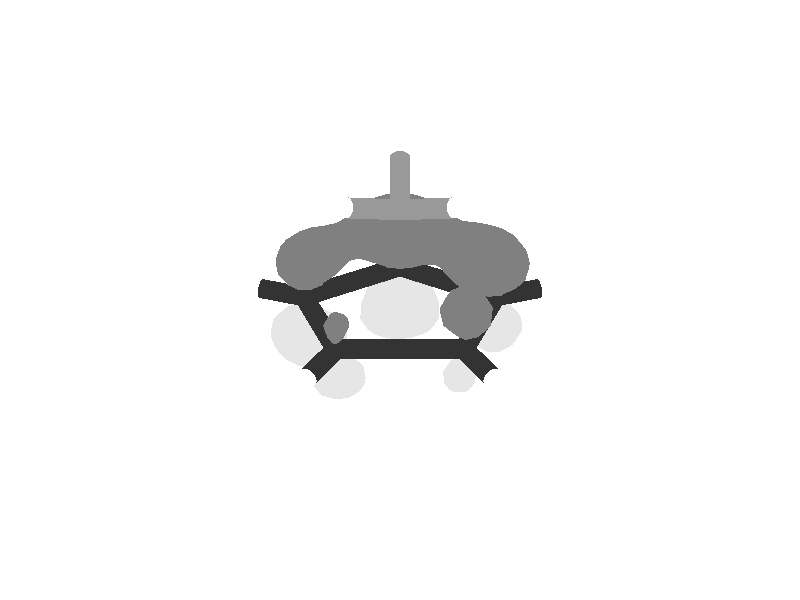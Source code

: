 camera {
 location <0.0, -3.6, 1.8>
 look_at <0.0, -0.01, 0.0>
 sky <0.0, 0.1, 0.0>
 angle 15
}
 light_source { <0, -9, 0> color rgb<0.7, 0.7, 0.7> shadowless}
 light_source { <0, 0, 9> color rgb<0.7, 0.7, 0.7> shadowless}
 background {<1, 1, 1>}
 #declare MeshRed = texture {
 pigment { color rgb<0.9, 0.9, 0.9> }
 finish { ambient 0.2 diffuse 0.6 specular 0.9}
 }
 #declare MeshBlue = texture {
 pigment { color rgb<0.5, 0.5, 0.5> }
 finish { ambient 0.2 diffuse 0.6 specular 0.9}
 }
 #declare BSAMBI = 0.2;
 #declare BSDIFF = 0.8;
 #declare BSSPEC = 0.8;
#declare colorA = 
 texture { 
 pigment { rgb<  1.0000  0.0000  0.0000 >}
 finish {ambient BSAMBI diffuse BSDIFF specular BSSPEC}
 }
#declare colorK = 
 texture { 
 pigment { rgb<  0.6  0.6  0.6 >}
 finish {ambient BSAMBI diffuse BSDIFF specular BSSPEC}
 }
#declare colorN = 
 texture { 
 pigment { rgb<  0.2  0.2  0.2 >}
 finish {ambient BSAMBI diffuse BSDIFF specular BSSPEC}
 }
#declare colorO = 
 texture { 
 pigment { rgb<  1.0  1.0  1.0 >}
 finish {ambient BSAMBI diffuse BSDIFF specular BSSPEC}
 }
 # declare molecule = union { 
 mesh {
 smooth_triangle {
<  0.083333, -0.166667,  0.015474>, < -0.500708, -0.298985, -0.812342>,
<  0.083333, -0.168739,  0.016667>, < -0.502611, -0.351024, -0.790040>,
<  0.079433, -0.166667,  0.016667>, < -0.536693, -0.277568, -0.796816>
 }
 smooth_triangle {
<  0.083333, -0.168739,  0.016667>, < -0.502611, -0.351024, -0.790040>,
<  0.083333, -0.166667,  0.015474>, < -0.500708, -0.298985, -0.812342>,
<  0.086498, -0.166667,  0.016667>, < -0.438113, -0.388294, -0.810731>
 }
 smooth_triangle {
< -0.083333, -0.150000,  0.015529>, < -0.243825, -0.129688, -0.961109>,
< -0.083333, -0.157266,  0.016667>, < -0.270562, -0.253711, -0.928669>,
< -0.099858, -0.150000,  0.016667>, < -0.499994, -0.147865, -0.853312>
 }
 smooth_triangle {
< -0.083333, -0.157266,  0.016667>, < -0.270562, -0.253711, -0.928669>,
< -0.083333, -0.150000,  0.015529>, < -0.243825, -0.129688, -0.961109>,
< -0.075557, -0.150000,  0.016667>, < -0.094044, -0.109336, -0.989546>
 }
 smooth_triangle {
<  0.083333, -0.150000,  0.008249>, < -0.496520,  0.190038, -0.846967>,
<  0.083333, -0.166667,  0.015474>, < -0.500708, -0.298985, -0.812342>,
<  0.079433, -0.166667,  0.016667>, < -0.536693, -0.277568, -0.796816>
 }
 smooth_triangle {
<  0.071538, -0.150000,  0.016667>, < -0.584993,  0.170078, -0.793005>,
<  0.083333, -0.150000,  0.008249>, < -0.496520,  0.190038, -0.846967>,
<  0.079433, -0.166667,  0.016667>, < -0.536693, -0.277568, -0.796816>
 }
 smooth_triangle {
<  0.092979, -0.150000,  0.016667>, < -0.365991,  0.433827, -0.823313>,
<  0.086498, -0.166667,  0.016667>, < -0.438113, -0.388294, -0.810731>,
<  0.083333, -0.166667,  0.015474>, < -0.500708, -0.298985, -0.812342>
 }
 smooth_triangle {
<  0.083333, -0.150000,  0.008249>, < -0.496520,  0.190038, -0.846967>,
<  0.092979, -0.150000,  0.016667>, < -0.365991,  0.433827, -0.823313>,
<  0.083333, -0.166667,  0.015474>, < -0.500708, -0.298985, -0.812342>
 }
 smooth_triangle {
< -0.083333, -0.133333,  0.016170>, < -0.252963,  0.179922, -0.950599>,
< -0.083333, -0.150000,  0.015529>, < -0.243825, -0.129688, -0.961109>,
< -0.099858, -0.150000,  0.016667>, < -0.499994, -0.147865, -0.853312>
 }
 smooth_triangle {
< -0.089163, -0.133333,  0.016667>, < -0.326954,  0.151596, -0.932802>,
< -0.083333, -0.133333,  0.016170>, < -0.252963,  0.179922, -0.950599>,
< -0.099858, -0.150000,  0.016667>, < -0.499994, -0.147865, -0.853312>
 }
 smooth_triangle {
< -0.080890, -0.133333,  0.016667>, < -0.208992,  0.201576, -0.956917>,
< -0.075557, -0.150000,  0.016667>, < -0.094044, -0.109336, -0.989546>,
< -0.083333, -0.150000,  0.015529>, < -0.243825, -0.129688, -0.961109>
 }
 smooth_triangle {
< -0.083333, -0.133333,  0.016170>, < -0.252963,  0.179922, -0.950599>,
< -0.080890, -0.133333,  0.016667>, < -0.208992,  0.201576, -0.956917>,
< -0.083333, -0.150000,  0.015529>, < -0.243825, -0.129688, -0.961109>
 }
 smooth_triangle {
<  0.083333, -0.150000,  0.008249>, < -0.496520,  0.190038, -0.846967>,
<  0.071538, -0.150000,  0.016667>, < -0.584993,  0.170078, -0.793005>,
<  0.083333, -0.142917,  0.016667>, < -0.478582,  0.364572, -0.798778>
 }
 smooth_triangle {
<  0.092979, -0.150000,  0.016667>, < -0.365991,  0.433827, -0.823313>,
<  0.083333, -0.150000,  0.008249>, < -0.496520,  0.190038, -0.846967>,
<  0.083333, -0.142917,  0.016667>, < -0.478582,  0.364572, -0.798778>
 }
 smooth_triangle {
< -0.083333, -0.133333,  0.016170>, < -0.252963,  0.179922, -0.950599>,
< -0.089163, -0.133333,  0.016667>, < -0.326954,  0.151596, -0.932802>,
< -0.083333, -0.131155,  0.016667>, < -0.254905,  0.204425, -0.945110>
 }
 smooth_triangle {
< -0.080890, -0.133333,  0.016667>, < -0.208992,  0.201576, -0.956917>,
< -0.083333, -0.133333,  0.016170>, < -0.252963,  0.179922, -0.950599>,
< -0.083333, -0.131155,  0.016667>, < -0.254905,  0.204425, -0.945110>
 }
 smooth_triangle {
< -0.116667, -0.033333,  0.016433>, < -0.191112, -0.354258, -0.915411>,
< -0.116667, -0.034169,  0.016667>, < -0.192511, -0.363552, -0.911466>,
< -0.119645, -0.033333,  0.016667>, < -0.219442, -0.346463, -0.912035>
 }
 smooth_triangle {
< -0.116667, -0.034169,  0.016667>, < -0.192511, -0.363552, -0.911466>,
< -0.116667, -0.033333,  0.016433>, < -0.191112, -0.354258, -0.915411>,
< -0.114506, -0.033333,  0.016667>, < -0.166311, -0.367082, -0.915200>
 }
 smooth_triangle {
< -0.133333, -0.016667,  0.013987>, < -0.323210, -0.061678, -0.944315>,
< -0.133333, -0.030199,  0.016667>, < -0.369396, -0.220722, -0.902678>,
< -0.144785, -0.016667,  0.016667>, < -0.447316, -0.075687, -0.891168>
 }
 smooth_triangle {
< -0.119645, -0.033333,  0.016667>, < -0.219442, -0.346463, -0.912035>,
< -0.133333, -0.030199,  0.016667>, < -0.369396, -0.220722, -0.902678>,
< -0.133333, -0.016667,  0.013987>, < -0.323210, -0.061678, -0.944315>
 }
 smooth_triangle {
< -0.119645, -0.033333,  0.016667>, < -0.219442, -0.346463, -0.912035>,
< -0.133333, -0.016667,  0.013987>, < -0.323210, -0.061678, -0.944315>,
< -0.116667, -0.033333,  0.016433>, < -0.191112, -0.354258, -0.915411>
 }
 smooth_triangle {
< -0.116667, -0.033333,  0.016433>, < -0.191112, -0.354258, -0.915411>,
< -0.133333, -0.016667,  0.013987>, < -0.323210, -0.061678, -0.944315>,
< -0.116667, -0.016667,  0.012820>, < -0.161899, -0.019663, -0.986611>
 }
 smooth_triangle {
< -0.100000, -0.026069,  0.016667>, <  0.045363, -0.304342, -0.951482>,
< -0.114506, -0.033333,  0.016667>, < -0.166311, -0.367082, -0.915200>,
< -0.116667, -0.033333,  0.016433>, < -0.191112, -0.354258, -0.915411>
 }
 smooth_triangle {
< -0.100000, -0.026069,  0.016667>, <  0.045363, -0.304342, -0.951482>,
< -0.116667, -0.033333,  0.016433>, < -0.191112, -0.354258, -0.915411>,
< -0.100000, -0.016667,  0.014813>, <  0.037954, -0.154300, -0.987295>
 }
 smooth_triangle {
< -0.100000, -0.016667,  0.014813>, <  0.037954, -0.154300, -0.987295>,
< -0.116667, -0.033333,  0.016433>, < -0.191112, -0.354258, -0.915411>,
< -0.116667, -0.016667,  0.012820>, < -0.161899, -0.019663, -0.986611>
 }
 smooth_triangle {
< -0.100000, -0.026069,  0.016667>, <  0.045363, -0.304342, -0.951482>,
< -0.100000, -0.016667,  0.014813>, <  0.037954, -0.154300, -0.987295>,
< -0.092825, -0.016667,  0.016667>, <  0.160234, -0.201761, -0.966239>
 }
 smooth_triangle {
< -0.133333,  0.000000,  0.014349>, < -0.281568,  0.070317, -0.956961>,
< -0.133333, -0.016667,  0.013987>, < -0.323210, -0.061678, -0.944315>,
< -0.144785, -0.016667,  0.016667>, < -0.447316, -0.075687, -0.891168>
 }
 smooth_triangle {
< -0.146888,  0.000000,  0.016667>, < -0.450332,  0.070946, -0.890038>,
< -0.133333,  0.000000,  0.014349>, < -0.281568,  0.070317, -0.956961>,
< -0.144785, -0.016667,  0.016667>, < -0.447316, -0.075687, -0.891168>
 }
 smooth_triangle {
< -0.116667, -0.016667,  0.012820>, < -0.161899, -0.019663, -0.986611>,
< -0.133333, -0.016667,  0.013987>, < -0.323210, -0.061678, -0.944315>,
< -0.116667,  0.000000,  0.012943>, < -0.119070,  0.060141, -0.991063>
 }
 smooth_triangle {
< -0.116667,  0.000000,  0.012943>, < -0.119070,  0.060141, -0.991063>,
< -0.133333, -0.016667,  0.013987>, < -0.323210, -0.061678, -0.944315>,
< -0.133333,  0.000000,  0.014349>, < -0.281568,  0.070317, -0.956961>
 }
 smooth_triangle {
< -0.100000, -0.016667,  0.014813>, <  0.037954, -0.154300, -0.987295>,
< -0.116667, -0.016667,  0.012820>, < -0.161899, -0.019663, -0.986611>,
< -0.100000,  0.000000,  0.014171>, < -0.009922,  0.064905, -0.997842>
 }
 smooth_triangle {
< -0.100000,  0.000000,  0.014171>, < -0.009922,  0.064905, -0.997842>,
< -0.116667, -0.016667,  0.012820>, < -0.161899, -0.019663, -0.986611>,
< -0.116667,  0.000000,  0.012943>, < -0.119070,  0.060141, -0.991063>
 }
 smooth_triangle {
< -0.090015,  0.000000,  0.016667>, <  0.199731,  0.063771, -0.977773>,
< -0.092825, -0.016667,  0.016667>, <  0.160234, -0.201761, -0.966239>,
< -0.100000, -0.016667,  0.014813>, <  0.037954, -0.154300, -0.987295>
 }
 smooth_triangle {
< -0.100000,  0.000000,  0.014171>, < -0.009922,  0.064905, -0.997842>,
< -0.090015,  0.000000,  0.016667>, <  0.199731,  0.063771, -0.977773>,
< -0.100000, -0.016667,  0.014813>, <  0.037954, -0.154300, -0.987295>
 }
 smooth_triangle {
<  0.116667,  0.000000,  0.011393>, < -0.368349, -0.194773, -0.909056>,
<  0.116667, -0.013012,  0.016667>, < -0.356528, -0.345648, -0.867995>,
<  0.103410,  0.000000,  0.016667>, < -0.415961, -0.204476, -0.886096>
 }
 smooth_triangle {
<  0.116667,  0.000000,  0.011393>, < -0.368349, -0.194773, -0.909056>,
<  0.133333,  0.000000,  0.010370>, < -0.218085, -0.216890, -0.951524>,
<  0.133333, -0.014281,  0.016667>, < -0.188478, -0.510591, -0.838912>
 }
 smooth_triangle {
<  0.116667, -0.013012,  0.016667>, < -0.356528, -0.345648, -0.867995>,
<  0.116667,  0.000000,  0.011393>, < -0.368349, -0.194773, -0.909056>,
<  0.133333, -0.014281,  0.016667>, < -0.188478, -0.510591, -0.838912>
 }
 smooth_triangle {
<  0.133333, -0.014281,  0.016667>, < -0.188478, -0.510591, -0.838912>,
<  0.133333,  0.000000,  0.010370>, < -0.218085, -0.216890, -0.951524>,
<  0.148104,  0.000000,  0.016667>, <  0.227601, -0.277842, -0.933275>
 }
 smooth_triangle {
< -0.133333,  0.016667,  0.015941>, < -0.326336,  0.217378, -0.919920>,
< -0.133333,  0.000000,  0.014349>, < -0.281568,  0.070317, -0.956961>,
< -0.146888,  0.000000,  0.016667>, < -0.450332,  0.070946, -0.890038>
 }
 smooth_triangle {
< -0.136904,  0.016667,  0.016667>, < -0.358793,  0.223056, -0.906374>,
< -0.133333,  0.016667,  0.015941>, < -0.326336,  0.217378, -0.919920>,
< -0.146888,  0.000000,  0.016667>, < -0.450332,  0.070946, -0.890038>
 }
 smooth_triangle {
< -0.116667,  0.000000,  0.012943>, < -0.119070,  0.060141, -0.991063>,
< -0.133333,  0.000000,  0.014349>, < -0.281568,  0.070317, -0.956961>,
< -0.116667,  0.016667,  0.014792>, < -0.164120,  0.206977, -0.964482>
 }
 smooth_triangle {
< -0.116667,  0.016667,  0.014792>, < -0.164120,  0.206977, -0.964482>,
< -0.133333,  0.000000,  0.014349>, < -0.281568,  0.070317, -0.956961>,
< -0.133333,  0.016667,  0.015941>, < -0.326336,  0.217378, -0.919920>
 }
 smooth_triangle {
< -0.100000,  0.000000,  0.014171>, < -0.009922,  0.064905, -0.997842>,
< -0.116667,  0.000000,  0.012943>, < -0.119070,  0.060141, -0.991063>,
< -0.100000,  0.016667,  0.016611>, <  0.030159,  0.313040, -0.949261>
 }
 smooth_triangle {
< -0.100000,  0.016667,  0.016611>, <  0.030159,  0.313040, -0.949261>,
< -0.116667,  0.000000,  0.012943>, < -0.119070,  0.060141, -0.991063>,
< -0.116667,  0.016667,  0.014792>, < -0.164120,  0.206977, -0.964482>
 }
 smooth_triangle {
< -0.099707,  0.016667,  0.016667>, <  0.033644,  0.314234, -0.948749>,
< -0.090015,  0.000000,  0.016667>, <  0.199731,  0.063771, -0.977773>,
< -0.100000,  0.000000,  0.014171>, < -0.009922,  0.064905, -0.997842>
 }
 smooth_triangle {
< -0.100000,  0.016667,  0.016611>, <  0.030159,  0.313040, -0.949261>,
< -0.099707,  0.016667,  0.016667>, <  0.033644,  0.314234, -0.948749>,
< -0.100000,  0.000000,  0.014171>, < -0.009922,  0.064905, -0.997842>
 }
 smooth_triangle {
<  0.116667,  0.016667,  0.011876>, < -0.353511,  0.010223, -0.935375>,
<  0.116667,  0.000000,  0.011393>, < -0.368349, -0.194773, -0.909056>,
<  0.103410,  0.000000,  0.016667>, < -0.415961, -0.204476, -0.886096>
 }
 smooth_triangle {
<  0.103154,  0.016667,  0.016667>, < -0.389930, -0.028254, -0.920411>,
<  0.116667,  0.016667,  0.011876>, < -0.353511,  0.010223, -0.935375>,
<  0.103410,  0.000000,  0.016667>, < -0.415961, -0.204476, -0.886096>
 }
 smooth_triangle {
<  0.133333,  0.000000,  0.010370>, < -0.218085, -0.216890, -0.951524>,
<  0.116667,  0.000000,  0.011393>, < -0.368349, -0.194773, -0.909056>,
<  0.133333,  0.016667,  0.011326>, < -0.197734,  0.172651, -0.964931>
 }
 smooth_triangle {
<  0.133333,  0.016667,  0.011326>, < -0.197734,  0.172651, -0.964931>,
<  0.116667,  0.000000,  0.011393>, < -0.368349, -0.194773, -0.909056>,
<  0.116667,  0.016667,  0.011876>, < -0.353511,  0.010223, -0.935375>
 }
 smooth_triangle {
<  0.147163,  0.016667,  0.016667>, <  0.168018,  0.386479, -0.906865>,
<  0.148104,  0.000000,  0.016667>, <  0.227601, -0.277842, -0.933275>,
<  0.133333,  0.000000,  0.010370>, < -0.218085, -0.216890, -0.951524>
 }
 smooth_triangle {
<  0.133333,  0.016667,  0.011326>, < -0.197734,  0.172651, -0.964931>,
<  0.147163,  0.016667,  0.016667>, <  0.168018,  0.386479, -0.906865>,
<  0.133333,  0.000000,  0.010370>, < -0.218085, -0.216890, -0.951524>
 }
 smooth_triangle {
< -0.133333,  0.016667,  0.015941>, < -0.326336,  0.217378, -0.919920>,
< -0.136904,  0.016667,  0.016667>, < -0.358793,  0.223056, -0.906374>,
< -0.133333,  0.019737,  0.016667>, < -0.338932,  0.244919, -0.908372>
 }
 smooth_triangle {
< -0.116667,  0.016667,  0.014792>, < -0.164120,  0.206977, -0.964482>,
< -0.133333,  0.016667,  0.015941>, < -0.326336,  0.217378, -0.919920>,
< -0.133333,  0.019737,  0.016667>, < -0.338932,  0.244919, -0.908372>
 }
 smooth_triangle {
< -0.116667,  0.023841,  0.016667>, < -0.179714,  0.325286, -0.928381>,
< -0.116667,  0.016667,  0.014792>, < -0.164120,  0.206977, -0.964482>,
< -0.133333,  0.019737,  0.016667>, < -0.338932,  0.244919, -0.908372>
 }
 smooth_triangle {
< -0.100000,  0.016667,  0.016611>, <  0.030159,  0.313040, -0.949261>,
< -0.116667,  0.016667,  0.014792>, < -0.164120,  0.206977, -0.964482>,
< -0.116667,  0.023841,  0.016667>, < -0.179714,  0.325286, -0.928381>
 }
 smooth_triangle {
< -0.100000,  0.016890,  0.016667>, <  0.030419,  0.315995, -0.948273>,
< -0.100000,  0.016667,  0.016611>, <  0.030159,  0.313040, -0.949261>,
< -0.116667,  0.023841,  0.016667>, < -0.179714,  0.325286, -0.928381>
 }
 smooth_triangle {
< -0.099707,  0.016667,  0.016667>, <  0.033644,  0.314234, -0.948749>,
< -0.100000,  0.016667,  0.016611>, <  0.030159,  0.313040, -0.949261>,
< -0.100000,  0.016890,  0.016667>, <  0.030419,  0.315995, -0.948273>
 }
 smooth_triangle {
<  0.116667,  0.016667,  0.011876>, < -0.353511,  0.010223, -0.935375>,
<  0.103154,  0.016667,  0.016667>, < -0.389930, -0.028254, -0.920411>,
<  0.116667,  0.030509,  0.016667>, < -0.306768,  0.229436, -0.923717>
 }
 smooth_triangle {
<  0.133333,  0.016667,  0.011326>, < -0.197734,  0.172651, -0.964931>,
<  0.116667,  0.016667,  0.011876>, < -0.353511,  0.010223, -0.935375>,
<  0.116667,  0.030509,  0.016667>, < -0.306768,  0.229436, -0.923717>
 }
 smooth_triangle {
<  0.133333,  0.030465,  0.016667>, < -0.141990,  0.469866, -0.871243>,
<  0.133333,  0.016667,  0.011326>, < -0.197734,  0.172651, -0.964931>,
<  0.116667,  0.030509,  0.016667>, < -0.306768,  0.229436, -0.923717>
 }
 smooth_triangle {
<  0.147163,  0.016667,  0.016667>, <  0.168018,  0.386479, -0.906865>,
<  0.133333,  0.016667,  0.011326>, < -0.197734,  0.172651, -0.964931>,
<  0.133333,  0.030465,  0.016667>, < -0.141990,  0.469866, -0.871243>
 }
 smooth_triangle {
<  0.000000,  0.050000,  0.016587>, < -0.139036, -0.360864, -0.922196>,
<  0.000000,  0.049744,  0.016667>, < -0.138740, -0.362996, -0.921404>,
< -0.001157,  0.050000,  0.016667>, < -0.144815, -0.355055, -0.923561>
 }
 smooth_triangle {
<  0.000000,  0.049744,  0.016667>, < -0.138740, -0.362996, -0.921404>,
<  0.000000,  0.050000,  0.016587>, < -0.139036, -0.360864, -0.922196>,
<  0.000970,  0.050000,  0.016667>, < -0.130582, -0.367903, -0.920650>
 }
 smooth_triangle {
< -0.016667,  0.066667,  0.013408>, < -0.275664, -0.086086, -0.957391>,
< -0.016667,  0.053246,  0.016667>, < -0.254011, -0.203850, -0.945475>,
< -0.030035,  0.066667,  0.016667>, < -0.344378, -0.042503, -0.937868>
 }
 smooth_triangle {
< -0.001157,  0.050000,  0.016667>, < -0.144815, -0.355055, -0.923561>,
< -0.016667,  0.053246,  0.016667>, < -0.254011, -0.203850, -0.945475>,
< -0.016667,  0.066667,  0.013408>, < -0.275664, -0.086086, -0.957391>
 }
 smooth_triangle {
< -0.001157,  0.050000,  0.016667>, < -0.144815, -0.355055, -0.923561>,
< -0.016667,  0.066667,  0.013408>, < -0.275664, -0.086086, -0.957391>,
<  0.000000,  0.050000,  0.016587>, < -0.139036, -0.360864, -0.922196>
 }
 smooth_triangle {
<  0.000000,  0.050000,  0.016587>, < -0.139036, -0.360864, -0.922196>,
< -0.016667,  0.066667,  0.013408>, < -0.275664, -0.086086, -0.957391>,
<  0.000000,  0.066667,  0.011847>, < -0.159225, -0.147525, -0.976158>
 }
 smooth_triangle {
<  0.016667,  0.053709,  0.016667>, <  0.004864, -0.419997, -0.907513>,
<  0.000970,  0.050000,  0.016667>, < -0.130582, -0.367903, -0.920650>,
<  0.000000,  0.050000,  0.016587>, < -0.139036, -0.360864, -0.922196>
 }
 smooth_triangle {
<  0.016667,  0.053709,  0.016667>, <  0.004864, -0.419997, -0.907513>,
<  0.000000,  0.050000,  0.016587>, < -0.139036, -0.360864, -0.922196>,
<  0.016667,  0.066667,  0.013337>, < -0.002402, -0.228784, -0.973474>
 }
 smooth_triangle {
<  0.016667,  0.066667,  0.013337>, < -0.002402, -0.228784, -0.973474>,
<  0.000000,  0.050000,  0.016587>, < -0.139036, -0.360864, -0.922196>,
<  0.000000,  0.066667,  0.011847>, < -0.159225, -0.147525, -0.976158>
 }
 smooth_triangle {
<  0.016667,  0.053709,  0.016667>, <  0.004864, -0.419997, -0.907513>,
<  0.016667,  0.066667,  0.013337>, < -0.002402, -0.228784, -0.973474>,
<  0.030255,  0.066667,  0.016667>, <  0.195135, -0.315916, -0.928504>
 }
 smooth_triangle {
< -0.033333,  0.083333,  0.016605>, < -0.407982,  0.084166, -0.909102>,
< -0.033333,  0.082299,  0.016667>, < -0.405824,  0.078567, -0.910568>,
< -0.033536,  0.083333,  0.016667>, < -0.409016,  0.084779, -0.908581>
 }
 smooth_triangle {
< -0.030035,  0.066667,  0.016667>, < -0.344378, -0.042503, -0.937868>,
< -0.033333,  0.082299,  0.016667>, < -0.405824,  0.078567, -0.910568>,
< -0.033333,  0.083333,  0.016605>, < -0.407982,  0.084166, -0.909102>
 }
 smooth_triangle {
< -0.030035,  0.066667,  0.016667>, < -0.344378, -0.042503, -0.937868>,
< -0.033333,  0.083333,  0.016605>, < -0.407982,  0.084166, -0.909102>,
< -0.016667,  0.066667,  0.013408>, < -0.275664, -0.086086, -0.957391>
 }
 smooth_triangle {
< -0.016667,  0.066667,  0.013408>, < -0.275664, -0.086086, -0.957391>,
< -0.033333,  0.083333,  0.016605>, < -0.407982,  0.084166, -0.909102>,
< -0.016667,  0.083333,  0.011899>, < -0.285030,  0.046573, -0.957386>
 }
 smooth_triangle {
<  0.000000,  0.066667,  0.011847>, < -0.159225, -0.147525, -0.976158>,
< -0.016667,  0.066667,  0.013408>, < -0.275664, -0.086086, -0.957391>,
<  0.000000,  0.083333,  0.011088>, < -0.135785,  0.022029, -0.990493>
 }
 smooth_triangle {
<  0.000000,  0.083333,  0.011088>, < -0.135785,  0.022029, -0.990493>,
< -0.016667,  0.066667,  0.013408>, < -0.275664, -0.086086, -0.957391>,
< -0.016667,  0.083333,  0.011899>, < -0.285030,  0.046573, -0.957386>
 }
 smooth_triangle {
<  0.016667,  0.066667,  0.013337>, < -0.002402, -0.228784, -0.973474>,
<  0.000000,  0.066667,  0.011847>, < -0.159225, -0.147525, -0.976158>,
<  0.016667,  0.083333,  0.011711>, < -0.006016,  0.014741, -0.999873>
 }
 smooth_triangle {
<  0.016667,  0.083333,  0.011711>, < -0.006016,  0.014741, -0.999873>,
<  0.000000,  0.066667,  0.011847>, < -0.159225, -0.147525, -0.976158>,
<  0.000000,  0.083333,  0.011088>, < -0.135785,  0.022029, -0.990493>
 }
 smooth_triangle {
<  0.033333,  0.077872,  0.016667>, <  0.306675, -0.115855, -0.944737>,
<  0.030255,  0.066667,  0.016667>, <  0.195135, -0.315916, -0.928504>,
<  0.016667,  0.066667,  0.013337>, < -0.002402, -0.228784, -0.973474>
 }
 smooth_triangle {
<  0.033333,  0.077872,  0.016667>, <  0.306675, -0.115855, -0.944737>,
<  0.016667,  0.066667,  0.013337>, < -0.002402, -0.228784, -0.973474>,
<  0.033333,  0.083333,  0.016242>, <  0.312590, -0.037219, -0.949159>
 }
 smooth_triangle {
<  0.033333,  0.083333,  0.016242>, <  0.312590, -0.037219, -0.949159>,
<  0.016667,  0.066667,  0.013337>, < -0.002402, -0.228784, -0.973474>,
<  0.016667,  0.083333,  0.011711>, < -0.006016,  0.014741, -0.999873>
 }
 smooth_triangle {
<  0.033333,  0.077872,  0.016667>, <  0.306675, -0.115855, -0.944737>,
<  0.033333,  0.083333,  0.016242>, <  0.312590, -0.037219, -0.949159>,
<  0.034744,  0.083333,  0.016667>, <  0.336512, -0.038291, -0.940900>
 }
 smooth_triangle {
< -0.033333,  0.083333,  0.016605>, < -0.407982,  0.084166, -0.909102>,
< -0.033536,  0.083333,  0.016667>, < -0.409016,  0.084779, -0.908581>,
< -0.033333,  0.083909,  0.016667>, < -0.409356,  0.087851, -0.908136>
 }
 smooth_triangle {
< -0.033333,  0.083909,  0.016667>, < -0.409356,  0.087851, -0.908136>,
< -0.029106,  0.100000,  0.016667>, < -0.404971,  0.196139, -0.893044>,
< -0.016667,  0.100000,  0.013398>, < -0.306376,  0.172607, -0.936131>
 }
 smooth_triangle {
< -0.033333,  0.083909,  0.016667>, < -0.409356,  0.087851, -0.908136>,
< -0.016667,  0.100000,  0.013398>, < -0.306376,  0.172607, -0.936131>,
< -0.033333,  0.083333,  0.016605>, < -0.407982,  0.084166, -0.909102>
 }
 smooth_triangle {
< -0.033333,  0.083333,  0.016605>, < -0.407982,  0.084166, -0.909102>,
< -0.016667,  0.100000,  0.013398>, < -0.306376,  0.172607, -0.936131>,
< -0.016667,  0.083333,  0.011899>, < -0.285030,  0.046573, -0.957386>
 }
 smooth_triangle {
<  0.000000,  0.083333,  0.011088>, < -0.135785,  0.022029, -0.990493>,
< -0.016667,  0.083333,  0.011899>, < -0.285030,  0.046573, -0.957386>,
<  0.000000,  0.100000,  0.012153>, < -0.154566,  0.178102, -0.971797>
 }
 smooth_triangle {
<  0.000000,  0.100000,  0.012153>, < -0.154566,  0.178102, -0.971797>,
< -0.016667,  0.083333,  0.011899>, < -0.285030,  0.046573, -0.957386>,
< -0.016667,  0.100000,  0.013398>, < -0.306376,  0.172607, -0.936131>
 }
 smooth_triangle {
<  0.016667,  0.083333,  0.011711>, < -0.006016,  0.014741, -0.999873>,
<  0.000000,  0.083333,  0.011088>, < -0.135785,  0.022029, -0.990493>,
<  0.016667,  0.100000,  0.013172>, < -0.007394,  0.186187, -0.982486>
 }
 smooth_triangle {
<  0.016667,  0.100000,  0.013172>, < -0.007394,  0.186187, -0.982486>,
<  0.000000,  0.083333,  0.011088>, < -0.135785,  0.022029, -0.990493>,
<  0.000000,  0.100000,  0.012153>, < -0.154566,  0.178102, -0.971797>
 }
 smooth_triangle {
<  0.030213,  0.100000,  0.016667>, <  0.224641,  0.261484, -0.938703>,
<  0.033333,  0.087576,  0.016667>, <  0.320696,  0.034178, -0.946565>,
<  0.033333,  0.083333,  0.016242>, <  0.312590, -0.037219, -0.949159>
 }
 smooth_triangle {
<  0.030213,  0.100000,  0.016667>, <  0.224641,  0.261484, -0.938703>,
<  0.033333,  0.083333,  0.016242>, <  0.312590, -0.037219, -0.949159>,
<  0.016667,  0.100000,  0.013172>, < -0.007394,  0.186187, -0.982486>
 }
 smooth_triangle {
<  0.016667,  0.100000,  0.013172>, < -0.007394,  0.186187, -0.982486>,
<  0.033333,  0.083333,  0.016242>, <  0.312590, -0.037219, -0.949159>,
<  0.016667,  0.083333,  0.011711>, < -0.006016,  0.014741, -0.999873>
 }
 smooth_triangle {
<  0.034744,  0.083333,  0.016667>, <  0.336512, -0.038291, -0.940900>,
<  0.033333,  0.083333,  0.016242>, <  0.312590, -0.037219, -0.949159>,
<  0.033333,  0.087576,  0.016667>, <  0.320696,  0.034178, -0.946565>
 }
 smooth_triangle {
< -0.016667,  0.100000,  0.013398>, < -0.306376,  0.172607, -0.936131>,
< -0.029106,  0.100000,  0.016667>, < -0.404971,  0.196139, -0.893044>,
< -0.016667,  0.112246,  0.016667>, < -0.338091,  0.291517, -0.894825>
 }
 smooth_triangle {
< -0.016667,  0.112246,  0.016667>, < -0.338091,  0.291517, -0.894825>,
< -0.001652,  0.116667,  0.016667>, < -0.199911,  0.412550, -0.888728>,
<  0.000000,  0.116667,  0.016503>, < -0.188481,  0.414559, -0.890290>
 }
 smooth_triangle {
< -0.016667,  0.112246,  0.016667>, < -0.338091,  0.291517, -0.894825>,
<  0.000000,  0.116667,  0.016503>, < -0.188481,  0.414559, -0.890290>,
< -0.016667,  0.100000,  0.013398>, < -0.306376,  0.172607, -0.936131>
 }
 smooth_triangle {
< -0.016667,  0.100000,  0.013398>, < -0.306376,  0.172607, -0.936131>,
<  0.000000,  0.116667,  0.016503>, < -0.188481,  0.414559, -0.890290>,
<  0.000000,  0.100000,  0.012153>, < -0.154566,  0.178102, -0.971797>
 }
 smooth_triangle {
<  0.001910,  0.116667,  0.016667>, < -0.168035,  0.427368, -0.888325>,
<  0.016667,  0.112943,  0.016667>, < -0.008015,  0.423556, -0.905834>,
<  0.016667,  0.100000,  0.013172>, < -0.007394,  0.186187, -0.982486>
 }
 smooth_triangle {
<  0.001910,  0.116667,  0.016667>, < -0.168035,  0.427368, -0.888325>,
<  0.016667,  0.100000,  0.013172>, < -0.007394,  0.186187, -0.982486>,
<  0.000000,  0.116667,  0.016503>, < -0.188481,  0.414559, -0.890290>
 }
 smooth_triangle {
<  0.000000,  0.116667,  0.016503>, < -0.188481,  0.414559, -0.890290>,
<  0.016667,  0.100000,  0.013172>, < -0.007394,  0.186187, -0.982486>,
<  0.000000,  0.100000,  0.012153>, < -0.154566,  0.178102, -0.971797>
 }
 smooth_triangle {
<  0.030213,  0.100000,  0.016667>, <  0.224641,  0.261484, -0.938703>,
<  0.016667,  0.100000,  0.013172>, < -0.007394,  0.186187, -0.982486>,
<  0.016667,  0.112943,  0.016667>, < -0.008015,  0.423556, -0.905834>
 }
 smooth_triangle {
<  0.000000,  0.116667,  0.016503>, < -0.188481,  0.414559, -0.890290>,
< -0.001652,  0.116667,  0.016667>, < -0.199911,  0.412550, -0.888728>,
<  0.000000,  0.117160,  0.016667>, < -0.189665,  0.419888, -0.887536>
 }
 smooth_triangle {
<  0.001910,  0.116667,  0.016667>, < -0.168035,  0.427368, -0.888325>,
<  0.000000,  0.116667,  0.016503>, < -0.188481,  0.414559, -0.890290>,
<  0.000000,  0.117160,  0.016667>, < -0.189665,  0.419888, -0.887536>
 }
 smooth_triangle {
< -0.100000, -0.166667,  0.029136>, < -0.621861, -0.496914, -0.605282>,
< -0.100000, -0.170859,  0.033333>, < -0.657285, -0.587641, -0.471863>,
< -0.105622, -0.166667,  0.033333>, < -0.719404, -0.514664, -0.466453>
 }
 smooth_triangle {
< -0.100000, -0.166667,  0.029136>, < -0.621861, -0.496914, -0.605282>,
< -0.083333, -0.166667,  0.024698>, < -0.313691, -0.549111, -0.774645>,
< -0.083333, -0.174688,  0.033333>, < -0.378929, -0.796442, -0.471268>
 }
 smooth_triangle {
< -0.100000, -0.170859,  0.033333>, < -0.657285, -0.587641, -0.471863>,
< -0.100000, -0.166667,  0.029136>, < -0.621861, -0.496914, -0.605282>,
< -0.083333, -0.174688,  0.033333>, < -0.378929, -0.796442, -0.471268>
 }
 smooth_triangle {
< -0.083333, -0.166667,  0.024698>, < -0.313691, -0.549111, -0.774645>,
< -0.066667, -0.166667,  0.032162>, <  0.080223, -0.839084, -0.538054>,
< -0.066667, -0.168165,  0.033333>, <  0.075121, -0.886104, -0.457359>
 }
 smooth_triangle {
< -0.083333, -0.174688,  0.033333>, < -0.378929, -0.796442, -0.471268>,
< -0.083333, -0.166667,  0.024698>, < -0.313691, -0.549111, -0.774645>,
< -0.066667, -0.168165,  0.033333>, <  0.075121, -0.886104, -0.457359>
 }
 smooth_triangle {
< -0.066667, -0.168165,  0.033333>, <  0.075121, -0.886104, -0.457359>,
< -0.066667, -0.166667,  0.032162>, <  0.080223, -0.839084, -0.538054>,
< -0.064918, -0.166667,  0.033333>, <  0.133606, -0.873168, -0.468750>
 }
 smooth_triangle {
<  0.083333, -0.168739,  0.016667>, < -0.502611, -0.351024, -0.790040>,
<  0.083333, -0.172872,  0.033333>, < -0.632816, -0.700181, -0.330590>,
<  0.068300, -0.166667,  0.033333>, < -0.795364, -0.292019, -0.531150>
 }
 smooth_triangle {
<  0.079433, -0.166667,  0.016667>, < -0.536693, -0.277568, -0.796816>,
<  0.083333, -0.168739,  0.016667>, < -0.502611, -0.351024, -0.790040>,
<  0.068300, -0.166667,  0.033333>, < -0.795364, -0.292019, -0.531150>
 }
 smooth_triangle {
<  0.083333, -0.172872,  0.033333>, < -0.632816, -0.700181, -0.330590>,
<  0.083333, -0.168739,  0.016667>, < -0.502611, -0.351024, -0.790040>,
<  0.086498, -0.166667,  0.016667>, < -0.438113, -0.388294, -0.810731>
 }
 smooth_triangle {
<  0.093837, -0.166667,  0.033333>, < -0.306917, -0.951632, -0.014107>,
<  0.083333, -0.172872,  0.033333>, < -0.632816, -0.700181, -0.330590>,
<  0.086498, -0.166667,  0.016667>, < -0.438113, -0.388294, -0.810731>
 }
 smooth_triangle {
< -0.100000, -0.150000,  0.016731>, < -0.503092, -0.148285, -0.851417>,
< -0.100000, -0.166667,  0.029136>, < -0.621861, -0.496914, -0.605282>,
< -0.105622, -0.166667,  0.033333>, < -0.719404, -0.514664, -0.466453>
 }
 smooth_triangle {
< -0.116062, -0.150000,  0.033333>, < -0.851758, -0.230970, -0.470277>,
< -0.100000, -0.150000,  0.016731>, < -0.503092, -0.148285, -0.851417>,
< -0.105622, -0.166667,  0.033333>, < -0.719404, -0.514664, -0.466453>
 }
 smooth_triangle {
< -0.083333, -0.157266,  0.016667>, < -0.270562, -0.253711, -0.928669>,
< -0.100000, -0.150000,  0.016731>, < -0.503092, -0.148285, -0.851417>,
< -0.099858, -0.150000,  0.016667>, < -0.499994, -0.147865, -0.853312>
 }
 smooth_triangle {
< -0.083333, -0.157266,  0.016667>, < -0.270562, -0.253711, -0.928669>,
< -0.083333, -0.166667,  0.024698>, < -0.313691, -0.549111, -0.774645>,
< -0.100000, -0.150000,  0.016731>, < -0.503092, -0.148285, -0.851417>
 }
 smooth_triangle {
< -0.083333, -0.166667,  0.024698>, < -0.313691, -0.549111, -0.774645>,
< -0.100000, -0.166667,  0.029136>, < -0.621861, -0.496914, -0.605282>,
< -0.100000, -0.150000,  0.016731>, < -0.503092, -0.148285, -0.851417>
 }
 smooth_triangle {
< -0.075557, -0.150000,  0.016667>, < -0.094044, -0.109336, -0.989546>,
< -0.083333, -0.166667,  0.024698>, < -0.313691, -0.549111, -0.774645>,
< -0.083333, -0.157266,  0.016667>, < -0.270562, -0.253711, -0.928669>
 }
 smooth_triangle {
< -0.075557, -0.150000,  0.016667>, < -0.094044, -0.109336, -0.989546>,
< -0.066667, -0.150000,  0.023266>, <  0.080619, -0.132451, -0.987905>,
< -0.083333, -0.166667,  0.024698>, < -0.313691, -0.549111, -0.774645>
 }
 smooth_triangle {
< -0.066667, -0.150000,  0.023266>, <  0.080619, -0.132451, -0.987905>,
< -0.066667, -0.166667,  0.032162>, <  0.080223, -0.839084, -0.538054>,
< -0.083333, -0.166667,  0.024698>, < -0.313691, -0.549111, -0.774645>
 }
 smooth_triangle {
< -0.055320, -0.150000,  0.033333>, <  0.746162, -0.313099, -0.587547>,
< -0.064918, -0.166667,  0.033333>, <  0.133606, -0.873168, -0.468750>,
< -0.066667, -0.166667,  0.032162>, <  0.080223, -0.839084, -0.538054>
 }
 smooth_triangle {
< -0.066667, -0.150000,  0.023266>, <  0.080619, -0.132451, -0.987905>,
< -0.055320, -0.150000,  0.033333>, <  0.746162, -0.313099, -0.587547>,
< -0.066667, -0.166667,  0.032162>, <  0.080223, -0.839084, -0.538054>
 }
 smooth_triangle {
<  0.066667, -0.150000,  0.028654>, < -0.710087,  0.149570, -0.688045>,
<  0.066667, -0.162885,  0.033333>, < -0.804632, -0.167539, -0.569647>,
<  0.064401, -0.150000,  0.033333>, < -0.776449,  0.142549, -0.613846>
 }
 smooth_triangle {
<  0.066667, -0.150000,  0.028654>, < -0.710087,  0.149570, -0.688045>,
<  0.068300, -0.166667,  0.033333>, < -0.795364, -0.292019, -0.531150>,
<  0.066667, -0.162885,  0.033333>, < -0.804632, -0.167539, -0.569647>
 }
 smooth_triangle {
<  0.066667, -0.150000,  0.028654>, < -0.710087,  0.149570, -0.688045>,
<  0.071538, -0.150000,  0.016667>, < -0.584993,  0.170078, -0.793005>,
<  0.068300, -0.166667,  0.033333>, < -0.795364, -0.292019, -0.531150>
 }
 smooth_triangle {
<  0.071538, -0.150000,  0.016667>, < -0.584993,  0.170078, -0.793005>,
<  0.079433, -0.166667,  0.016667>, < -0.536693, -0.277568, -0.796816>,
<  0.068300, -0.166667,  0.033333>, < -0.795364, -0.292019, -0.531150>
 }
 smooth_triangle {
<  0.086498, -0.166667,  0.016667>, < -0.438113, -0.388294, -0.810731>,
<  0.092979, -0.150000,  0.016667>, < -0.365991,  0.433827, -0.823313>,
<  0.093837, -0.166667,  0.033333>, < -0.306917, -0.951632, -0.014107>
 }
 smooth_triangle {
<  0.093837, -0.166667,  0.033333>, < -0.306917, -0.951632, -0.014107>,
<  0.092979, -0.150000,  0.016667>, < -0.365991,  0.433827, -0.823313>,
<  0.098396, -0.150000,  0.033333>, <  0.044321,  0.727213,  0.684980>
 }
 smooth_triangle {
< -0.100000, -0.133333,  0.019887>, < -0.518814,  0.063552, -0.852522>,
< -0.100000, -0.150000,  0.016731>, < -0.503092, -0.148285, -0.851417>,
< -0.116062, -0.150000,  0.033333>, < -0.851758, -0.230970, -0.470277>
 }
 smooth_triangle {
< -0.116558, -0.133333,  0.033333>, < -0.854890, -0.032323, -0.517801>,
< -0.100000, -0.133333,  0.019887>, < -0.518814,  0.063552, -0.852522>,
< -0.116062, -0.150000,  0.033333>, < -0.851758, -0.230970, -0.470277>
 }
 smooth_triangle {
< -0.099858, -0.150000,  0.016667>, < -0.499994, -0.147865, -0.853312>,
< -0.100000, -0.133333,  0.019887>, < -0.518814,  0.063552, -0.852522>,
< -0.089163, -0.133333,  0.016667>, < -0.326954,  0.151596, -0.932802>
 }
 smooth_triangle {
< -0.100000, -0.150000,  0.016731>, < -0.503092, -0.148285, -0.851417>,
< -0.100000, -0.133333,  0.019887>, < -0.518814,  0.063552, -0.852522>,
< -0.099858, -0.150000,  0.016667>, < -0.499994, -0.147865, -0.853312>
 }
 smooth_triangle {
< -0.066667, -0.150000,  0.023266>, <  0.080619, -0.132451, -0.987905>,
< -0.080890, -0.133333,  0.016667>, < -0.208992,  0.201576, -0.956917>,
< -0.066667, -0.133333,  0.025113>, <  0.109426,  0.357698, -0.927404>
 }
 smooth_triangle {
< -0.075557, -0.150000,  0.016667>, < -0.094044, -0.109336, -0.989546>,
< -0.080890, -0.133333,  0.016667>, < -0.208992,  0.201576, -0.956917>,
< -0.066667, -0.150000,  0.023266>, <  0.080619, -0.132451, -0.987905>
 }
 smooth_triangle {
< -0.056078, -0.133333,  0.033333>, <  0.595736,  0.462648, -0.656548>,
< -0.055320, -0.150000,  0.033333>, <  0.746162, -0.313099, -0.587547>,
< -0.066667, -0.150000,  0.023266>, <  0.080619, -0.132451, -0.987905>
 }
 smooth_triangle {
< -0.066667, -0.133333,  0.025113>, <  0.109426,  0.357698, -0.927404>,
< -0.056078, -0.133333,  0.033333>, <  0.595736,  0.462648, -0.656548>,
< -0.066667, -0.150000,  0.023266>, <  0.080619, -0.132451, -0.987905>
 }
 smooth_triangle {
<  0.066667, -0.150000,  0.028654>, < -0.710087,  0.149570, -0.688045>,
<  0.064401, -0.150000,  0.033333>, < -0.776449,  0.142549, -0.613846>,
<  0.066667, -0.146905,  0.033333>, < -0.756683,  0.206033, -0.620469>
 }
 smooth_triangle {
<  0.071538, -0.150000,  0.016667>, < -0.584993,  0.170078, -0.793005>,
<  0.066667, -0.150000,  0.028654>, < -0.710087,  0.149570, -0.688045>,
<  0.066667, -0.146905,  0.033333>, < -0.756683,  0.206033, -0.620469>
 }
 smooth_triangle {
<  0.071538, -0.150000,  0.016667>, < -0.584993,  0.170078, -0.793005>,
<  0.066667, -0.146905,  0.033333>, < -0.756683,  0.206033, -0.620469>,
<  0.083333, -0.142917,  0.016667>, < -0.478582,  0.364572, -0.798778>
 }
 smooth_triangle {
<  0.083333, -0.142917,  0.016667>, < -0.478582,  0.364572, -0.798778>,
<  0.066667, -0.146905,  0.033333>, < -0.756683,  0.206033, -0.620469>,
<  0.083333, -0.138649,  0.033333>, < -0.578617,  0.662082, -0.476287>
 }
 smooth_triangle {
<  0.098396, -0.150000,  0.033333>, <  0.044321,  0.727213,  0.684980>,
<  0.092979, -0.150000,  0.016667>, < -0.365991,  0.433827, -0.823313>,
<  0.083333, -0.142917,  0.016667>, < -0.478582,  0.364572, -0.798778>
 }
 smooth_triangle {
<  0.083333, -0.138649,  0.033333>, < -0.578617,  0.662082, -0.476287>,
<  0.098396, -0.150000,  0.033333>, <  0.044321,  0.727213,  0.684980>,
<  0.083333, -0.142917,  0.016667>, < -0.478582,  0.364572, -0.798778>
 }
 smooth_triangle {
< -0.100000, -0.116667,  0.028989>, < -0.589856,  0.258827, -0.764904>,
< -0.100000, -0.133333,  0.019887>, < -0.518814,  0.063552, -0.852522>,
< -0.116558, -0.133333,  0.033333>, < -0.854890, -0.032323, -0.517801>
 }
 smooth_triangle {
< -0.108312, -0.116667,  0.033333>, < -0.744123,  0.183221, -0.642426>,
< -0.100000, -0.116667,  0.028989>, < -0.589856,  0.258827, -0.764904>,
< -0.116558, -0.133333,  0.033333>, < -0.854890, -0.032323, -0.517801>
 }
 smooth_triangle {
< -0.089163, -0.133333,  0.016667>, < -0.326954,  0.151596, -0.932802>,
< -0.083333, -0.116667,  0.027132>, < -0.275058,  0.459685, -0.844413>,
< -0.083333, -0.131155,  0.016667>, < -0.254905,  0.204425, -0.945110>
 }
 smooth_triangle {
< -0.089163, -0.133333,  0.016667>, < -0.326954,  0.151596, -0.932802>,
< -0.100000, -0.133333,  0.019887>, < -0.518814,  0.063552, -0.852522>,
< -0.083333, -0.116667,  0.027132>, < -0.275058,  0.459685, -0.844413>
 }
 smooth_triangle {
< -0.100000, -0.133333,  0.019887>, < -0.518814,  0.063552, -0.852522>,
< -0.100000, -0.116667,  0.028989>, < -0.589856,  0.258827, -0.764904>,
< -0.083333, -0.116667,  0.027132>, < -0.275058,  0.459685, -0.844413>
 }
 smooth_triangle {
< -0.083333, -0.131155,  0.016667>, < -0.254905,  0.204425, -0.945110>,
< -0.066667, -0.133333,  0.025113>, <  0.109426,  0.357698, -0.927404>,
< -0.080890, -0.133333,  0.016667>, < -0.208992,  0.201576, -0.956917>
 }
 smooth_triangle {
< -0.083333, -0.131155,  0.016667>, < -0.254905,  0.204425, -0.945110>,
< -0.083333, -0.116667,  0.027132>, < -0.275058,  0.459685, -0.844413>,
< -0.066667, -0.133333,  0.025113>, <  0.109426,  0.357698, -0.927404>
 }
 smooth_triangle {
< -0.083333, -0.116667,  0.027132>, < -0.275058,  0.459685, -0.844413>,
< -0.066667, -0.116667,  0.032727>, <  0.122524,  0.698040, -0.705499>,
< -0.066667, -0.133333,  0.025113>, <  0.109426,  0.357698, -0.927404>
 }
 smooth_triangle {
< -0.065636, -0.116667,  0.033333>, <  0.151183,  0.709443, -0.688356>,
< -0.056078, -0.133333,  0.033333>, <  0.595736,  0.462648, -0.656548>,
< -0.066667, -0.133333,  0.025113>, <  0.109426,  0.357698, -0.927404>
 }
 smooth_triangle {
< -0.066667, -0.116667,  0.032727>, <  0.122524,  0.698040, -0.705499>,
< -0.065636, -0.116667,  0.033333>, <  0.151183,  0.709443, -0.688356>,
< -0.066667, -0.133333,  0.025113>, <  0.109426,  0.357698, -0.927404>
 }
 smooth_triangle {
< -0.100000, -0.116667,  0.028989>, < -0.589856,  0.258827, -0.764904>,
< -0.108312, -0.116667,  0.033333>, < -0.744123,  0.183221, -0.642426>,
< -0.100000, -0.107507,  0.033333>, < -0.617095,  0.251268, -0.745693>
 }
 smooth_triangle {
< -0.083333, -0.116667,  0.027132>, < -0.275058,  0.459685, -0.844413>,
< -0.100000, -0.116667,  0.028989>, < -0.589856,  0.258827, -0.764904>,
< -0.100000, -0.107507,  0.033333>, < -0.617095,  0.251268, -0.745693>
 }
 smooth_triangle {
< -0.083333, -0.105300,  0.033333>, < -0.288642,  0.520069, -0.803874>,
< -0.083333, -0.116667,  0.027132>, < -0.275058,  0.459685, -0.844413>,
< -0.100000, -0.107507,  0.033333>, < -0.617095,  0.251268, -0.745693>
 }
 smooth_triangle {
< -0.066667, -0.116667,  0.032727>, <  0.122524,  0.698040, -0.705499>,
< -0.083333, -0.116667,  0.027132>, < -0.275058,  0.459685, -0.844413>,
< -0.083333, -0.105300,  0.033333>, < -0.288642,  0.520069, -0.803874>
 }
 smooth_triangle {
< -0.066667, -0.115329,  0.033333>, <  0.126415,  0.708144, -0.694660>,
< -0.066667, -0.116667,  0.032727>, <  0.122524,  0.698040, -0.705499>,
< -0.083333, -0.105300,  0.033333>, < -0.288642,  0.520069, -0.803874>
 }
 smooth_triangle {
< -0.065636, -0.116667,  0.033333>, <  0.151183,  0.709443, -0.688356>,
< -0.066667, -0.116667,  0.032727>, <  0.122524,  0.698040, -0.705499>,
< -0.066667, -0.115329,  0.033333>, <  0.126415,  0.708144, -0.694660>
 }
 smooth_triangle {
< -0.133333, -0.050000,  0.030107>, < -0.505934, -0.538957, -0.673465>,
< -0.133333, -0.055131,  0.033333>, < -0.543019, -0.578761, -0.608413>,
< -0.139945, -0.050000,  0.033333>, < -0.595639, -0.542831, -0.592072>
 }
 smooth_triangle {
< -0.133333, -0.050000,  0.030107>, < -0.505934, -0.538957, -0.673465>,
< -0.116667, -0.050000,  0.027206>, < -0.269848, -0.585899, -0.764136>,
< -0.116667, -0.060312,  0.033333>, < -0.346149, -0.655645, -0.671052>
 }
 smooth_triangle {
< -0.133333, -0.055131,  0.033333>, < -0.543019, -0.578761, -0.608413>,
< -0.133333, -0.050000,  0.030107>, < -0.505934, -0.538957, -0.673465>,
< -0.116667, -0.060312,  0.033333>, < -0.346149, -0.655645, -0.671052>
 }
 smooth_triangle {
< -0.116667, -0.050000,  0.027206>, < -0.269848, -0.585899, -0.764136>,
< -0.100000, -0.050000,  0.029543>, < -0.015866, -0.656084, -0.754521>,
< -0.100000, -0.058005,  0.033333>, < -0.062662, -0.685821, -0.725067>
 }
 smooth_triangle {
< -0.116667, -0.060312,  0.033333>, < -0.346149, -0.655645, -0.671052>,
< -0.116667, -0.050000,  0.027206>, < -0.269848, -0.585899, -0.764136>,
< -0.100000, -0.058005,  0.033333>, < -0.062662, -0.685821, -0.725067>
 }
 smooth_triangle {
< -0.100000, -0.058005,  0.033333>, < -0.062662, -0.685821, -0.725067>,
< -0.100000, -0.050000,  0.029543>, < -0.015866, -0.656084, -0.754521>,
< -0.089891, -0.050000,  0.033333>, <  0.164269, -0.691795, -0.703161>
 }
 smooth_triangle {
< -0.150000, -0.033333,  0.027502>, < -0.649078, -0.290219, -0.703186>,
< -0.150000, -0.042962,  0.033333>, < -0.711475, -0.406210, -0.573408>,
< -0.157601, -0.033333,  0.033333>, < -0.764902, -0.312047, -0.563517>
 }
 smooth_triangle {
< -0.139945, -0.050000,  0.033333>, < -0.595639, -0.542831, -0.592072>,
< -0.150000, -0.042962,  0.033333>, < -0.711475, -0.406210, -0.573408>,
< -0.150000, -0.033333,  0.027502>, < -0.649078, -0.290219, -0.703186>
 }
 smooth_triangle {
< -0.139945, -0.050000,  0.033333>, < -0.595639, -0.542831, -0.592072>,
< -0.150000, -0.033333,  0.027502>, < -0.649078, -0.290219, -0.703186>,
< -0.133333, -0.050000,  0.030107>, < -0.505934, -0.538957, -0.673465>
 }
 smooth_triangle {
< -0.133333, -0.050000,  0.030107>, < -0.505934, -0.538957, -0.673465>,
< -0.150000, -0.033333,  0.027502>, < -0.649078, -0.290219, -0.703186>,
< -0.133333, -0.033333,  0.018747>, < -0.387201, -0.282552, -0.877633>
 }
 smooth_triangle {
< -0.116667, -0.034169,  0.016667>, < -0.192511, -0.363552, -0.911466>,
< -0.133333, -0.033333,  0.018747>, < -0.387201, -0.282552, -0.877633>,
< -0.119645, -0.033333,  0.016667>, < -0.219442, -0.346463, -0.912035>
 }
 smooth_triangle {
< -0.116667, -0.034169,  0.016667>, < -0.192511, -0.363552, -0.911466>,
< -0.116667, -0.050000,  0.027206>, < -0.269848, -0.585899, -0.764136>,
< -0.133333, -0.033333,  0.018747>, < -0.387201, -0.282552, -0.877633>
 }
 smooth_triangle {
< -0.116667, -0.050000,  0.027206>, < -0.269848, -0.585899, -0.764136>,
< -0.133333, -0.050000,  0.030107>, < -0.505934, -0.538957, -0.673465>,
< -0.133333, -0.033333,  0.018747>, < -0.387201, -0.282552, -0.877633>
 }
 smooth_triangle {
< -0.114506, -0.033333,  0.016667>, < -0.166311, -0.367082, -0.915200>,
< -0.116667, -0.050000,  0.027206>, < -0.269848, -0.585899, -0.764136>,
< -0.116667, -0.034169,  0.016667>, < -0.192511, -0.363552, -0.911466>
 }
 smooth_triangle {
< -0.114506, -0.033333,  0.016667>, < -0.166311, -0.367082, -0.915200>,
< -0.100000, -0.033333,  0.020031>, <  0.027004, -0.446364, -0.894444>,
< -0.116667, -0.050000,  0.027206>, < -0.269848, -0.585899, -0.764136>
 }
 smooth_triangle {
< -0.100000, -0.033333,  0.020031>, <  0.027004, -0.446364, -0.894444>,
< -0.100000, -0.050000,  0.029543>, < -0.015866, -0.656084, -0.754521>,
< -0.116667, -0.050000,  0.027206>, < -0.269848, -0.585899, -0.764136>
 }
 smooth_triangle {
< -0.083333, -0.044586,  0.033333>, <  0.348356, -0.633561, -0.690832>,
< -0.089891, -0.050000,  0.033333>, <  0.164269, -0.691795, -0.703161>,
< -0.100000, -0.050000,  0.029543>, < -0.015866, -0.656084, -0.754521>
 }
 smooth_triangle {
< -0.083333, -0.044586,  0.033333>, <  0.348356, -0.633561, -0.690832>,
< -0.100000, -0.050000,  0.029543>, < -0.015866, -0.656084, -0.754521>,
< -0.083333, -0.033333,  0.028326>, <  0.366738, -0.513994, -0.775444>
 }
 smooth_triangle {
< -0.083333, -0.033333,  0.028326>, <  0.366738, -0.513994, -0.775444>,
< -0.100000, -0.050000,  0.029543>, < -0.015866, -0.656084, -0.754521>,
< -0.100000, -0.033333,  0.020031>, <  0.027004, -0.446364, -0.894444>
 }
 smooth_triangle {
< -0.083333, -0.044586,  0.033333>, <  0.348356, -0.633561, -0.690832>,
< -0.083333, -0.033333,  0.028326>, <  0.366738, -0.513994, -0.775444>,
< -0.075001, -0.033333,  0.033333>, <  0.530212, -0.538614, -0.654805>
 }
 smooth_triangle {
< -0.150000, -0.016667,  0.020412>, < -0.548209, -0.074392, -0.833026>,
< -0.150000, -0.033333,  0.027502>, < -0.649078, -0.290219, -0.703186>,
< -0.157601, -0.033333,  0.033333>, < -0.764902, -0.312047, -0.563517>
 }
 smooth_triangle {
< -0.165052, -0.016667,  0.033333>, < -0.824577, -0.103954, -0.556118>,
< -0.150000, -0.016667,  0.020412>, < -0.548209, -0.074392, -0.833026>,
< -0.157601, -0.033333,  0.033333>, < -0.764902, -0.312047, -0.563517>
 }
 smooth_triangle {
< -0.133333, -0.030199,  0.016667>, < -0.369396, -0.220722, -0.902678>,
< -0.150000, -0.016667,  0.020412>, < -0.548209, -0.074392, -0.833026>,
< -0.144785, -0.016667,  0.016667>, < -0.447316, -0.075687, -0.891168>
 }
 smooth_triangle {
< -0.133333, -0.030199,  0.016667>, < -0.369396, -0.220722, -0.902678>,
< -0.133333, -0.033333,  0.018747>, < -0.387201, -0.282552, -0.877633>,
< -0.150000, -0.016667,  0.020412>, < -0.548209, -0.074392, -0.833026>
 }
 smooth_triangle {
< -0.133333, -0.033333,  0.018747>, < -0.387201, -0.282552, -0.877633>,
< -0.150000, -0.033333,  0.027502>, < -0.649078, -0.290219, -0.703186>,
< -0.150000, -0.016667,  0.020412>, < -0.548209, -0.074392, -0.833026>
 }
 smooth_triangle {
< -0.119645, -0.033333,  0.016667>, < -0.219442, -0.346463, -0.912035>,
< -0.133333, -0.033333,  0.018747>, < -0.387201, -0.282552, -0.877633>,
< -0.133333, -0.030199,  0.016667>, < -0.369396, -0.220722, -0.902678>
 }
 smooth_triangle {
< -0.114506, -0.033333,  0.016667>, < -0.166311, -0.367082, -0.915200>,
< -0.100000, -0.026069,  0.016667>, <  0.045363, -0.304342, -0.951482>,
< -0.100000, -0.033333,  0.020031>, <  0.027004, -0.446364, -0.894444>
 }
 smooth_triangle {
< -0.092825, -0.016667,  0.016667>, <  0.160234, -0.201761, -0.966239>,
< -0.100000, -0.033333,  0.020031>, <  0.027004, -0.446364, -0.894444>,
< -0.100000, -0.026069,  0.016667>, <  0.045363, -0.304342, -0.951482>
 }
 smooth_triangle {
< -0.092825, -0.016667,  0.016667>, <  0.160234, -0.201761, -0.966239>,
< -0.083333, -0.016667,  0.022570>, <  0.398458, -0.224902, -0.889185>,
< -0.100000, -0.033333,  0.020031>, <  0.027004, -0.446364, -0.894444>
 }
 smooth_triangle {
< -0.083333, -0.016667,  0.022570>, <  0.398458, -0.224902, -0.889185>,
< -0.083333, -0.033333,  0.028326>, <  0.366738, -0.513994, -0.775444>,
< -0.100000, -0.033333,  0.020031>, <  0.027004, -0.446364, -0.894444>
 }
 smooth_triangle {
< -0.067266, -0.016667,  0.033333>, <  0.723360, -0.272148, -0.634575>,
< -0.075001, -0.033333,  0.033333>, <  0.530212, -0.538614, -0.654805>,
< -0.083333, -0.033333,  0.028326>, <  0.366738, -0.513994, -0.775444>
 }
 smooth_triangle {
< -0.083333, -0.016667,  0.022570>, <  0.398458, -0.224902, -0.889185>,
< -0.067266, -0.016667,  0.033333>, <  0.723360, -0.272148, -0.634575>,
< -0.083333, -0.033333,  0.028326>, <  0.366738, -0.513994, -0.775444>
 }
 smooth_triangle {
<  0.100000, -0.016667,  0.031014>, < -0.460462, -0.444511, -0.768365>,
<  0.100000, -0.020064,  0.033333>, < -0.467849, -0.481264, -0.741285>,
<  0.095515, -0.016667,  0.033333>, < -0.475119, -0.460438, -0.749839>
 }
 smooth_triangle {
<  0.100000, -0.016667,  0.031014>, < -0.460462, -0.444511, -0.768365>,
<  0.116667, -0.016667,  0.021538>, < -0.348779, -0.433928, -0.830699>,
<  0.116667, -0.027726,  0.033333>, < -0.351876, -0.632861, -0.689689>
 }
 smooth_triangle {
<  0.100000, -0.020064,  0.033333>, < -0.467849, -0.481264, -0.741285>,
<  0.100000, -0.016667,  0.031014>, < -0.460462, -0.444511, -0.768365>,
<  0.116667, -0.027726,  0.033333>, < -0.351876, -0.632861, -0.689689>
 }
 smooth_triangle {
<  0.116667, -0.016667,  0.021538>, < -0.348779, -0.433928, -0.830699>,
<  0.133333, -0.016667,  0.020426>, < -0.174113, -0.587038, -0.790614>,
<  0.133333, -0.027520,  0.033333>, < -0.146689, -0.792434, -0.592057>
 }
 smooth_triangle {
<  0.116667, -0.027726,  0.033333>, < -0.351876, -0.632861, -0.689689>,
<  0.116667, -0.016667,  0.021538>, < -0.348779, -0.433928, -0.830699>,
<  0.133333, -0.027520,  0.033333>, < -0.146689, -0.792434, -0.592057>
 }
 smooth_triangle {
<  0.133333, -0.016667,  0.020426>, < -0.174113, -0.587038, -0.790614>,
<  0.150000, -0.016667,  0.032002>, <  0.258512, -0.834746, -0.486179>,
<  0.150000, -0.018382,  0.033333>, <  0.262723, -0.859153, -0.439127>
 }
 smooth_triangle {
<  0.133333, -0.027520,  0.033333>, < -0.146689, -0.792434, -0.592057>,
<  0.133333, -0.016667,  0.020426>, < -0.174113, -0.587038, -0.790614>,
<  0.150000, -0.018382,  0.033333>, <  0.262723, -0.859153, -0.439127>
 }
 smooth_triangle {
<  0.150000, -0.018382,  0.033333>, <  0.262723, -0.859153, -0.439127>,
<  0.150000, -0.016667,  0.032002>, <  0.258512, -0.834746, -0.486179>,
<  0.151792, -0.016667,  0.033333>, <  0.315364, -0.845247, -0.431396>
 }
 smooth_triangle {
< -0.150000,  0.000000,  0.019064>, < -0.516482,  0.073677, -0.853123>,
< -0.150000, -0.016667,  0.020412>, < -0.548209, -0.074392, -0.833026>,
< -0.165052, -0.016667,  0.033333>, < -0.824577, -0.103954, -0.556118>
 }
 smooth_triangle {
< -0.166198,  0.000000,  0.033333>, < -0.825194,  0.078476, -0.559371>,
< -0.150000,  0.000000,  0.019064>, < -0.516482,  0.073677, -0.853123>,
< -0.165052, -0.016667,  0.033333>, < -0.824577, -0.103954, -0.556118>
 }
 smooth_triangle {
< -0.144785, -0.016667,  0.016667>, < -0.447316, -0.075687, -0.891168>,
< -0.150000,  0.000000,  0.019064>, < -0.516482,  0.073677, -0.853123>,
< -0.146888,  0.000000,  0.016667>, < -0.450332,  0.070946, -0.890038>
 }
 smooth_triangle {
< -0.150000, -0.016667,  0.020412>, < -0.548209, -0.074392, -0.833026>,
< -0.150000,  0.000000,  0.019064>, < -0.516482,  0.073677, -0.853123>,
< -0.144785, -0.016667,  0.016667>, < -0.447316, -0.075687, -0.891168>
 }
 smooth_triangle {
< -0.083333, -0.016667,  0.022570>, <  0.398458, -0.224902, -0.889185>,
< -0.090015,  0.000000,  0.016667>, <  0.199731,  0.063771, -0.977773>,
< -0.083333,  0.000000,  0.020990>, <  0.393787,  0.064981, -0.916902>
 }
 smooth_triangle {
< -0.092825, -0.016667,  0.016667>, <  0.160234, -0.201761, -0.966239>,
< -0.090015,  0.000000,  0.016667>, <  0.199731,  0.063771, -0.977773>,
< -0.083333, -0.016667,  0.022570>, <  0.398458, -0.224902, -0.889185>
 }
 smooth_triangle {
< -0.066667, -0.013952,  0.033333>, <  0.732593, -0.222627, -0.643230>,
< -0.067266, -0.016667,  0.033333>, <  0.723360, -0.272148, -0.634575>,
< -0.083333, -0.016667,  0.022570>, <  0.398458, -0.224902, -0.889185>
 }
 smooth_triangle {
< -0.066667, -0.013952,  0.033333>, <  0.732593, -0.222627, -0.643230>,
< -0.083333, -0.016667,  0.022570>, <  0.398458, -0.224902, -0.889185>,
< -0.066667,  0.000000,  0.031075>, <  0.686120,  0.014079, -0.727352>
 }
 smooth_triangle {
< -0.066667,  0.000000,  0.031075>, <  0.686120,  0.014079, -0.727352>,
< -0.083333, -0.016667,  0.022570>, <  0.398458, -0.224902, -0.889185>,
< -0.083333,  0.000000,  0.020990>, <  0.393787,  0.064981, -0.916902>
 }
 smooth_triangle {
< -0.066667, -0.013952,  0.033333>, <  0.732593, -0.222627, -0.643230>,
< -0.066667,  0.000000,  0.031075>, <  0.686120,  0.014079, -0.727352>,
< -0.061895,  0.000000,  0.033333>, <  0.723266, -0.016321, -0.690377>
 }
 smooth_triangle {
<  0.100000,  0.000000,  0.021089>, < -0.435374, -0.223961, -0.871947>,
<  0.100000, -0.016667,  0.031014>, < -0.460462, -0.444511, -0.768365>,
<  0.095515, -0.016667,  0.033333>, < -0.475119, -0.460438, -0.749839>
 }
 smooth_triangle {
<  0.083699,  0.000000,  0.033333>, < -0.457883, -0.337432, -0.822486>,
<  0.100000,  0.000000,  0.021089>, < -0.435374, -0.223961, -0.871947>,
<  0.095515, -0.016667,  0.033333>, < -0.475119, -0.460438, -0.749839>
 }
 smooth_triangle {
<  0.116667, -0.013012,  0.016667>, < -0.356528, -0.345648, -0.867995>,
<  0.100000,  0.000000,  0.021089>, < -0.435374, -0.223961, -0.871947>,
<  0.103410,  0.000000,  0.016667>, < -0.415961, -0.204476, -0.886096>
 }
 smooth_triangle {
<  0.116667, -0.013012,  0.016667>, < -0.356528, -0.345648, -0.867995>,
<  0.116667, -0.016667,  0.021538>, < -0.348779, -0.433928, -0.830699>,
<  0.100000,  0.000000,  0.021089>, < -0.435374, -0.223961, -0.871947>
 }
 smooth_triangle {
<  0.116667, -0.016667,  0.021538>, < -0.348779, -0.433928, -0.830699>,
<  0.100000, -0.016667,  0.031014>, < -0.460462, -0.444511, -0.768365>,
<  0.100000,  0.000000,  0.021089>, < -0.435374, -0.223961, -0.871947>
 }
 smooth_triangle {
<  0.133333, -0.014281,  0.016667>, < -0.188478, -0.510591, -0.838912>,
<  0.116667, -0.016667,  0.021538>, < -0.348779, -0.433928, -0.830699>,
<  0.116667, -0.013012,  0.016667>, < -0.356528, -0.345648, -0.867995>
 }
 smooth_triangle {
<  0.133333, -0.016667,  0.020426>, < -0.174113, -0.587038, -0.790614>,
<  0.116667, -0.016667,  0.021538>, < -0.348779, -0.433928, -0.830699>,
<  0.133333, -0.014281,  0.016667>, < -0.188478, -0.510591, -0.838912>
 }
 smooth_triangle {
<  0.148104,  0.000000,  0.016667>, <  0.227601, -0.277842, -0.933275>,
<  0.133333, -0.016667,  0.020426>, < -0.174113, -0.587038, -0.790614>,
<  0.133333, -0.014281,  0.016667>, < -0.188478, -0.510591, -0.838912>
 }
 smooth_triangle {
<  0.148104,  0.000000,  0.016667>, <  0.227601, -0.277842, -0.933275>,
<  0.150000,  0.000000,  0.019849>, <  0.342539, -0.306504, -0.888101>,
<  0.133333, -0.016667,  0.020426>, < -0.174113, -0.587038, -0.790614>
 }
 smooth_triangle {
<  0.150000,  0.000000,  0.019849>, <  0.342539, -0.306504, -0.888101>,
<  0.150000, -0.016667,  0.032002>, <  0.258512, -0.834746, -0.486179>,
<  0.133333, -0.016667,  0.020426>, < -0.174113, -0.587038, -0.790614>
 }
 smooth_triangle {
<  0.161159,  0.000000,  0.033333>, <  0.889768, -0.339249, -0.305324>,
<  0.151792, -0.016667,  0.033333>, <  0.315364, -0.845247, -0.431396>,
<  0.150000, -0.016667,  0.032002>, <  0.258512, -0.834746, -0.486179>
 }
 smooth_triangle {
<  0.150000,  0.000000,  0.019849>, <  0.342539, -0.306504, -0.888101>,
<  0.161159,  0.000000,  0.033333>, <  0.889768, -0.339249, -0.305324>,
<  0.150000, -0.016667,  0.032002>, <  0.258512, -0.834746, -0.486179>
 }
 smooth_triangle {
< -0.150000,  0.016667,  0.024544>, < -0.577319,  0.246668, -0.778369>,
< -0.150000,  0.000000,  0.019064>, < -0.516482,  0.073677, -0.853123>,
< -0.166198,  0.000000,  0.033333>, < -0.825194,  0.078476, -0.559371>
 }
 smooth_triangle {
< -0.161511,  0.016667,  0.033333>, < -0.772819,  0.273309, -0.572758>,
< -0.150000,  0.016667,  0.024544>, < -0.577319,  0.246668, -0.778369>,
< -0.166198,  0.000000,  0.033333>, < -0.825194,  0.078476, -0.559371>
 }
 smooth_triangle {
< -0.146888,  0.000000,  0.016667>, < -0.450332,  0.070946, -0.890038>,
< -0.150000,  0.016667,  0.024544>, < -0.577319,  0.246668, -0.778369>,
< -0.136904,  0.016667,  0.016667>, < -0.358793,  0.223056, -0.906374>
 }
 smooth_triangle {
< -0.150000,  0.000000,  0.019064>, < -0.516482,  0.073677, -0.853123>,
< -0.150000,  0.016667,  0.024544>, < -0.577319,  0.246668, -0.778369>,
< -0.146888,  0.000000,  0.016667>, < -0.450332,  0.070946, -0.890038>
 }
 smooth_triangle {
< -0.083333,  0.000000,  0.020990>, <  0.393787,  0.064981, -0.916902>,
< -0.099707,  0.016667,  0.016667>, <  0.033644,  0.314234, -0.948749>,
< -0.083333,  0.016667,  0.023758>, <  0.312106,  0.340904, -0.886778>
 }
 smooth_triangle {
< -0.090015,  0.000000,  0.016667>, <  0.199731,  0.063771, -0.977773>,
< -0.099707,  0.016667,  0.016667>, <  0.033644,  0.314234, -0.948749>,
< -0.083333,  0.000000,  0.020990>, <  0.393787,  0.064981, -0.916902>
 }
 smooth_triangle {
< -0.066667,  0.000000,  0.031075>, <  0.686120,  0.014079, -0.727352>,
< -0.083333,  0.000000,  0.020990>, <  0.393787,  0.064981, -0.916902>,
< -0.066667,  0.016667,  0.031083>, <  0.537325,  0.271694, -0.798414>
 }
 smooth_triangle {
< -0.066667,  0.016667,  0.031083>, <  0.537325,  0.271694, -0.798414>,
< -0.083333,  0.000000,  0.020990>, <  0.393787,  0.064981, -0.916902>,
< -0.083333,  0.016667,  0.023758>, <  0.312106,  0.340904, -0.886778>
 }
 smooth_triangle {
< -0.058880,  0.016667,  0.033333>, <  0.554468,  0.193712, -0.809346>,
< -0.061895,  0.000000,  0.033333>, <  0.723266, -0.016321, -0.690377>,
< -0.066667,  0.000000,  0.031075>, <  0.686120,  0.014079, -0.727352>
 }
 smooth_triangle {
< -0.066667,  0.016667,  0.031083>, <  0.537325,  0.271694, -0.798414>,
< -0.058880,  0.016667,  0.033333>, <  0.554468,  0.193712, -0.809346>,
< -0.066667,  0.000000,  0.031075>, <  0.686120,  0.014079, -0.727352>
 }
 smooth_triangle {
<  0.083333,  0.016667,  0.031131>, < -0.360138, -0.206642, -0.909725>,
<  0.083333,  0.001917,  0.033333>, < -0.446736, -0.326032, -0.833145>,
<  0.078282,  0.016667,  0.033333>, < -0.313724, -0.275280, -0.908734>
 }
 smooth_triangle {
<  0.083699,  0.000000,  0.033333>, < -0.457883, -0.337432, -0.822486>,
<  0.083333,  0.001917,  0.033333>, < -0.446736, -0.326032, -0.833145>,
<  0.083333,  0.016667,  0.031131>, < -0.360138, -0.206642, -0.909725>
 }
 smooth_triangle {
<  0.083699,  0.000000,  0.033333>, < -0.457883, -0.337432, -0.822486>,
<  0.083333,  0.016667,  0.031131>, < -0.360138, -0.206642, -0.909725>,
<  0.100000,  0.000000,  0.021089>, < -0.435374, -0.223961, -0.871947>
 }
 smooth_triangle {
<  0.100000,  0.000000,  0.021089>, < -0.435374, -0.223961, -0.871947>,
<  0.083333,  0.016667,  0.031131>, < -0.360138, -0.206642, -0.909725>,
<  0.100000,  0.016667,  0.019776>, < -0.402056, -0.053723, -0.914037>
 }
 smooth_triangle {
<  0.103410,  0.000000,  0.016667>, < -0.415961, -0.204476, -0.886096>,
<  0.100000,  0.016667,  0.019776>, < -0.402056, -0.053723, -0.914037>,
<  0.103154,  0.016667,  0.016667>, < -0.389930, -0.028254, -0.920411>
 }
 smooth_triangle {
<  0.100000,  0.000000,  0.021089>, < -0.435374, -0.223961, -0.871947>,
<  0.100000,  0.016667,  0.019776>, < -0.402056, -0.053723, -0.914037>,
<  0.103410,  0.000000,  0.016667>, < -0.415961, -0.204476, -0.886096>
 }
 smooth_triangle {
<  0.150000,  0.000000,  0.019849>, <  0.342539, -0.306504, -0.888101>,
<  0.147163,  0.016667,  0.016667>, <  0.168018,  0.386479, -0.906865>,
<  0.150000,  0.016667,  0.020370>, <  0.297231,  0.433672, -0.850637>
 }
 smooth_triangle {
<  0.148104,  0.000000,  0.016667>, <  0.227601, -0.277842, -0.933275>,
<  0.147163,  0.016667,  0.016667>, <  0.168018,  0.386479, -0.906865>,
<  0.150000,  0.000000,  0.019849>, <  0.342539, -0.306504, -0.888101>
 }
 smooth_triangle {
<  0.161136,  0.016667,  0.033333>, <  0.831523,  0.414657, -0.369633>,
<  0.161159,  0.000000,  0.033333>, <  0.889768, -0.339249, -0.305324>,
<  0.150000,  0.000000,  0.019849>, <  0.342539, -0.306504, -0.888101>
 }
 smooth_triangle {
<  0.150000,  0.016667,  0.020370>, <  0.297231,  0.433672, -0.850637>,
<  0.161136,  0.016667,  0.033333>, <  0.831523,  0.414657, -0.369633>,
<  0.150000,  0.000000,  0.019849>, <  0.342539, -0.306504, -0.888101>
 }
 smooth_triangle {
< -0.150000,  0.016667,  0.024544>, < -0.577319,  0.246668, -0.778369>,
< -0.161511,  0.016667,  0.033333>, < -0.772819,  0.273309, -0.572758>,
< -0.150000,  0.031495,  0.033333>, < -0.665162,  0.463688, -0.585281>
 }
 smooth_triangle {
< -0.133333,  0.033333,  0.026675>, < -0.428162,  0.499082, -0.753389>,
< -0.150000,  0.031495,  0.033333>, < -0.665162,  0.463688, -0.585281>,
< -0.147553,  0.033333,  0.033333>, < -0.630506,  0.507786, -0.587040>
 }
 smooth_triangle {
< -0.133333,  0.019737,  0.016667>, < -0.338932,  0.244919, -0.908372>,
< -0.150000,  0.031495,  0.033333>, < -0.665162,  0.463688, -0.585281>,
< -0.133333,  0.033333,  0.026675>, < -0.428162,  0.499082, -0.753389>
 }
 smooth_triangle {
< -0.133333,  0.019737,  0.016667>, < -0.338932,  0.244919, -0.908372>,
< -0.150000,  0.016667,  0.024544>, < -0.577319,  0.246668, -0.778369>,
< -0.150000,  0.031495,  0.033333>, < -0.665162,  0.463688, -0.585281>
 }
 smooth_triangle {
< -0.133333,  0.019737,  0.016667>, < -0.338932,  0.244919, -0.908372>,
< -0.136904,  0.016667,  0.016667>, < -0.358793,  0.223056, -0.906374>,
< -0.150000,  0.016667,  0.024544>, < -0.577319,  0.246668, -0.778369>
 }
 smooth_triangle {
< -0.133333,  0.019737,  0.016667>, < -0.338932,  0.244919, -0.908372>,
< -0.116667,  0.033333,  0.023852>, < -0.222219,  0.537642, -0.813363>,
< -0.116667,  0.023841,  0.016667>, < -0.179714,  0.325286, -0.928381>
 }
 smooth_triangle {
< -0.133333,  0.033333,  0.026675>, < -0.428162,  0.499082, -0.753389>,
< -0.116667,  0.033333,  0.023852>, < -0.222219,  0.537642, -0.813363>,
< -0.133333,  0.019737,  0.016667>, < -0.338932,  0.244919, -0.908372>
 }
 smooth_triangle {
< -0.116667,  0.023841,  0.016667>, < -0.179714,  0.325286, -0.928381>,
< -0.100000,  0.033333,  0.025506>, < -0.028934,  0.592781, -0.804844>,
< -0.100000,  0.016890,  0.016667>, <  0.030419,  0.315995, -0.948273>
 }
 smooth_triangle {
< -0.116667,  0.033333,  0.023852>, < -0.222219,  0.537642, -0.813363>,
< -0.100000,  0.033333,  0.025506>, < -0.028934,  0.592781, -0.804844>,
< -0.116667,  0.023841,  0.016667>, < -0.179714,  0.325286, -0.928381>
 }
 smooth_triangle {
< -0.100000,  0.016890,  0.016667>, <  0.030419,  0.315995, -0.948273>,
< -0.083333,  0.016667,  0.023758>, <  0.312106,  0.340904, -0.886778>,
< -0.099707,  0.016667,  0.016667>, <  0.033644,  0.314234, -0.948749>
 }
 smooth_triangle {
< -0.100000,  0.016890,  0.016667>, <  0.030419,  0.315995, -0.948273>,
< -0.100000,  0.033333,  0.025506>, < -0.028934,  0.592781, -0.804844>,
< -0.083333,  0.016667,  0.023758>, <  0.312106,  0.340904, -0.886778>
 }
 smooth_triangle {
< -0.100000,  0.033333,  0.025506>, < -0.028934,  0.592781, -0.804844>,
< -0.083333,  0.033333,  0.029456>, <  0.179143,  0.586570, -0.789838>,
< -0.083333,  0.016667,  0.023758>, <  0.312106,  0.340904, -0.886778>
 }
 smooth_triangle {
< -0.066667,  0.016667,  0.031083>, <  0.537325,  0.271694, -0.798414>,
< -0.083333,  0.016667,  0.023758>, <  0.312106,  0.340904, -0.886778>,
< -0.066667,  0.033333,  0.032714>, <  0.281983,  0.452664, -0.845920>
 }
 smooth_triangle {
< -0.066667,  0.033333,  0.032714>, <  0.281983,  0.452664, -0.845920>,
< -0.083333,  0.016667,  0.023758>, <  0.312106,  0.340904, -0.886778>,
< -0.083333,  0.033333,  0.029456>, <  0.179143,  0.586570, -0.789838>
 }
 smooth_triangle {
< -0.050000,  0.031818,  0.033333>, <  0.186873,  0.135076, -0.973054>,
< -0.058880,  0.016667,  0.033333>, <  0.554468,  0.193712, -0.809346>,
< -0.066667,  0.016667,  0.031083>, <  0.537325,  0.271694, -0.798414>
 }
 smooth_triangle {
< -0.050000,  0.031818,  0.033333>, <  0.186873,  0.135076, -0.973054>,
< -0.066667,  0.016667,  0.031083>, <  0.537325,  0.271694, -0.798414>,
< -0.050000,  0.033333,  0.033081>, <  0.151467,  0.141836, -0.978233>
 }
 smooth_triangle {
< -0.050000,  0.033333,  0.033081>, <  0.151467,  0.141836, -0.978233>,
< -0.066667,  0.016667,  0.031083>, <  0.537325,  0.271694, -0.798414>,
< -0.066667,  0.033333,  0.032714>, <  0.281983,  0.452664, -0.845920>
 }
 smooth_triangle {
< -0.050000,  0.033333,  0.033081>, <  0.151467,  0.141836, -0.978233>,
< -0.033333,  0.033333,  0.030959>, < -0.063627, -0.201392, -0.977442>,
< -0.033333,  0.027342,  0.033333>, <  0.047524, -0.231890, -0.971580>
 }
 smooth_triangle {
< -0.050000,  0.031818,  0.033333>, <  0.186873,  0.135076, -0.973054>,
< -0.050000,  0.033333,  0.033081>, <  0.151467,  0.141836, -0.978233>,
< -0.033333,  0.027342,  0.033333>, <  0.047524, -0.231890, -0.971580>
 }
 smooth_triangle {
< -0.033333,  0.033333,  0.030959>, < -0.063627, -0.201392, -0.977442>,
< -0.016667,  0.033333,  0.028468>, < -0.137327, -0.423053, -0.895638>,
< -0.016667,  0.024782,  0.033333>, < -0.042129, -0.496041, -0.867276>
 }
 smooth_triangle {
< -0.033333,  0.027342,  0.033333>, <  0.047524, -0.231890, -0.971580>,
< -0.033333,  0.033333,  0.030959>, < -0.063627, -0.201392, -0.977442>,
< -0.016667,  0.024782,  0.033333>, < -0.042129, -0.496041, -0.867276>
 }
 smooth_triangle {
< -0.016667,  0.033333,  0.028468>, < -0.137327, -0.423053, -0.895638>,
<  0.000000,  0.033333,  0.027738>, < -0.085695, -0.565136, -0.820535>,
<  0.000000,  0.024676,  0.033333>, < -0.034383, -0.649415, -0.759656>
 }
 smooth_triangle {
< -0.016667,  0.024782,  0.033333>, < -0.042129, -0.496041, -0.867276>,
< -0.016667,  0.033333,  0.028468>, < -0.137327, -0.423053, -0.895638>,
<  0.000000,  0.024676,  0.033333>, < -0.034383, -0.649415, -0.759656>
 }
 smooth_triangle {
<  0.000000,  0.033333,  0.027738>, < -0.085695, -0.565136, -0.820535>,
<  0.016667,  0.033333,  0.029671>, <  0.032208, -0.663632, -0.747366>,
<  0.016667,  0.027347,  0.033333>, <  0.044435, -0.714963, -0.697749>
 }
 smooth_triangle {
<  0.000000,  0.024676,  0.033333>, < -0.034383, -0.649415, -0.759656>,
<  0.000000,  0.033333,  0.027738>, < -0.085695, -0.565136, -0.820535>,
<  0.016667,  0.027347,  0.033333>, <  0.044435, -0.714963, -0.697749>
 }
 smooth_triangle {
<  0.016667,  0.027347,  0.033333>, <  0.044435, -0.714963, -0.697749>,
<  0.016667,  0.033333,  0.029671>, <  0.032208, -0.663632, -0.747366>,
<  0.032952,  0.033333,  0.033333>, <  0.165395, -0.699486, -0.695244>
 }
 smooth_triangle {
<  0.083333,  0.033333,  0.032968>, < -0.144930, -0.103296, -0.984035>,
<  0.083333,  0.016667,  0.031131>, < -0.360138, -0.206642, -0.909725>,
<  0.078282,  0.016667,  0.033333>, < -0.313724, -0.275280, -0.908734>
 }
 smooth_triangle {
<  0.081767,  0.033333,  0.033333>, < -0.120153, -0.133300, -0.983765>,
<  0.083333,  0.033333,  0.032968>, < -0.144930, -0.103296, -0.984035>,
<  0.078282,  0.016667,  0.033333>, < -0.313724, -0.275280, -0.908734>
 }
 smooth_triangle {
<  0.100000,  0.016667,  0.019776>, < -0.402056, -0.053723, -0.914037>,
<  0.083333,  0.016667,  0.031131>, < -0.360138, -0.206642, -0.909725>,
<  0.100000,  0.033333,  0.026120>, < -0.314529,  0.148321, -0.937588>
 }
 smooth_triangle {
<  0.100000,  0.033333,  0.026120>, < -0.314529,  0.148321, -0.937588>,
<  0.083333,  0.016667,  0.031131>, < -0.360138, -0.206642, -0.909725>,
<  0.083333,  0.033333,  0.032968>, < -0.144930, -0.103296, -0.984035>
 }
 smooth_triangle {
<  0.103154,  0.016667,  0.016667>, < -0.389930, -0.028254, -0.920411>,
<  0.116667,  0.033333,  0.019709>, < -0.284416,  0.304289, -0.909129>,
<  0.116667,  0.030509,  0.016667>, < -0.306768,  0.229436, -0.923717>
 }
 smooth_triangle {
<  0.103154,  0.016667,  0.016667>, < -0.389930, -0.028254, -0.920411>,
<  0.100000,  0.016667,  0.019776>, < -0.402056, -0.053723, -0.914037>,
<  0.116667,  0.033333,  0.019709>, < -0.284416,  0.304289, -0.909129>
 }
 smooth_triangle {
<  0.100000,  0.016667,  0.019776>, < -0.402056, -0.053723, -0.914037>,
<  0.100000,  0.033333,  0.026120>, < -0.314529,  0.148321, -0.937588>,
<  0.116667,  0.033333,  0.019709>, < -0.284416,  0.304289, -0.909129>
 }
 smooth_triangle {
<  0.116667,  0.030509,  0.016667>, < -0.306768,  0.229436, -0.923717>,
<  0.133333,  0.033333,  0.020437>, < -0.110925,  0.555311, -0.824212>,
<  0.133333,  0.030465,  0.016667>, < -0.141990,  0.469866, -0.871243>
 }
 smooth_triangle {
<  0.116667,  0.033333,  0.019709>, < -0.284416,  0.304289, -0.909129>,
<  0.133333,  0.033333,  0.020437>, < -0.110925,  0.555311, -0.824212>,
<  0.116667,  0.030509,  0.016667>, < -0.306768,  0.229436, -0.923717>
 }
 smooth_triangle {
<  0.133333,  0.030465,  0.016667>, < -0.141990,  0.469866, -0.871243>,
<  0.150000,  0.016667,  0.020370>, <  0.297231,  0.433672, -0.850637>,
<  0.147163,  0.016667,  0.016667>, <  0.168018,  0.386479, -0.906865>
 }
 smooth_triangle {
<  0.133333,  0.030465,  0.016667>, < -0.141990,  0.469866, -0.871243>,
<  0.133333,  0.033333,  0.020437>, < -0.110925,  0.555311, -0.824212>,
<  0.150000,  0.016667,  0.020370>, <  0.297231,  0.433672, -0.850637>
 }
 smooth_triangle {
<  0.133333,  0.033333,  0.020437>, < -0.110925,  0.555311, -0.824212>,
<  0.150000,  0.033333,  0.031149>, <  0.292281,  0.794322, -0.532564>,
<  0.150000,  0.016667,  0.020370>, <  0.297231,  0.433672, -0.850637>
 }
 smooth_triangle {
<  0.152464,  0.033333,  0.033333>, <  0.370071,  0.811306, -0.452582>,
<  0.161136,  0.016667,  0.033333>, <  0.831523,  0.414657, -0.369633>,
<  0.150000,  0.016667,  0.020370>, <  0.297231,  0.433672, -0.850637>
 }
 smooth_triangle {
<  0.150000,  0.033333,  0.031149>, <  0.292281,  0.794322, -0.532564>,
<  0.152464,  0.033333,  0.033333>, <  0.370071,  0.811306, -0.452582>,
<  0.150000,  0.016667,  0.020370>, <  0.297231,  0.433672, -0.850637>
 }
 smooth_triangle {
< -0.133333,  0.033333,  0.026675>, < -0.428162,  0.499082, -0.753389>,
< -0.147553,  0.033333,  0.033333>, < -0.630506,  0.507786, -0.587040>,
< -0.133333,  0.042174,  0.033333>, < -0.485459,  0.644939, -0.590240>
 }
 smooth_triangle {
< -0.116667,  0.033333,  0.023852>, < -0.222219,  0.537642, -0.813363>,
< -0.133333,  0.033333,  0.026675>, < -0.428162,  0.499082, -0.753389>,
< -0.133333,  0.042174,  0.033333>, < -0.485459,  0.644939, -0.590240>
 }
 smooth_triangle {
< -0.116667,  0.046030,  0.033333>, < -0.288929,  0.749957, -0.595049>,
< -0.116667,  0.033333,  0.023852>, < -0.222219,  0.537642, -0.813363>,
< -0.133333,  0.042174,  0.033333>, < -0.485459,  0.644939, -0.590240>
 }
 smooth_triangle {
< -0.100000,  0.033333,  0.025506>, < -0.028934,  0.592781, -0.804844>,
< -0.116667,  0.033333,  0.023852>, < -0.222219,  0.537642, -0.813363>,
< -0.116667,  0.046030,  0.033333>, < -0.288929,  0.749957, -0.595049>
 }
 smooth_triangle {
< -0.100000,  0.045925,  0.033333>, < -0.095535,  0.767871, -0.633440>,
< -0.100000,  0.033333,  0.025506>, < -0.028934,  0.592781, -0.804844>,
< -0.116667,  0.046030,  0.033333>, < -0.288929,  0.749957, -0.595049>
 }
 smooth_triangle {
< -0.083333,  0.033333,  0.029456>, <  0.179143,  0.586570, -0.789838>,
< -0.100000,  0.033333,  0.025506>, < -0.028934,  0.592781, -0.804844>,
< -0.100000,  0.045925,  0.033333>, < -0.095535,  0.767871, -0.633440>
 }
 smooth_triangle {
< -0.083333,  0.042936,  0.033333>, <  0.087392,  0.682748, -0.725408>,
< -0.083333,  0.033333,  0.029456>, <  0.179143,  0.586570, -0.789838>,
< -0.100000,  0.045925,  0.033333>, < -0.095535,  0.767871, -0.633440>
 }
 smooth_triangle {
< -0.066667,  0.033333,  0.032714>, <  0.281983,  0.452664, -0.845920>,
< -0.083333,  0.033333,  0.029456>, <  0.179143,  0.586570, -0.789838>,
< -0.083333,  0.042936,  0.033333>, <  0.087392,  0.682748, -0.725408>
 }
 smooth_triangle {
< -0.066667,  0.038427,  0.033333>, <  0.191586,  0.475097, -0.858823>,
< -0.066667,  0.033333,  0.032714>, <  0.281983,  0.452664, -0.845920>,
< -0.083333,  0.042936,  0.033333>, <  0.087392,  0.682748, -0.725408>
 }
 smooth_triangle {
< -0.066667,  0.038427,  0.033333>, <  0.191586,  0.475097, -0.858823>,
< -0.061844,  0.050000,  0.033333>, < -0.111208,  0.398004, -0.910618>,
< -0.050000,  0.050000,  0.030145>, < -0.213294,  0.145105, -0.966152>
 }
 smooth_triangle {
< -0.066667,  0.038427,  0.033333>, <  0.191586,  0.475097, -0.858823>,
< -0.050000,  0.050000,  0.030145>, < -0.213294,  0.145105, -0.966152>,
< -0.066667,  0.033333,  0.032714>, <  0.281983,  0.452664, -0.845920>
 }
 smooth_triangle {
< -0.066667,  0.033333,  0.032714>, <  0.281983,  0.452664, -0.845920>,
< -0.050000,  0.050000,  0.030145>, < -0.213294,  0.145105, -0.966152>,
< -0.050000,  0.033333,  0.033081>, <  0.151467,  0.141836, -0.978233>
 }
 smooth_triangle {
< -0.033333,  0.033333,  0.030959>, < -0.063627, -0.201392, -0.977442>,
< -0.050000,  0.033333,  0.033081>, <  0.151467,  0.141836, -0.978233>,
< -0.033333,  0.050000,  0.023932>, < -0.285747, -0.114767, -0.951408>
 }
 smooth_triangle {
< -0.033333,  0.050000,  0.023932>, < -0.285747, -0.114767, -0.951408>,
< -0.050000,  0.033333,  0.033081>, <  0.151467,  0.141836, -0.978233>,
< -0.050000,  0.050000,  0.030145>, < -0.213294,  0.145105, -0.966152>
 }
 smooth_triangle {
< -0.016667,  0.033333,  0.028468>, < -0.137327, -0.423053, -0.895638>,
< -0.033333,  0.033333,  0.030959>, < -0.063627, -0.201392, -0.977442>,
< -0.016667,  0.050000,  0.018609>, < -0.242473, -0.248053, -0.937911>
 }
 smooth_triangle {
< -0.016667,  0.050000,  0.018609>, < -0.242473, -0.248053, -0.937911>,
< -0.033333,  0.033333,  0.030959>, < -0.063627, -0.201392, -0.977442>,
< -0.033333,  0.050000,  0.023932>, < -0.285747, -0.114767, -0.951408>
 }
 smooth_triangle {
<  0.000000,  0.049744,  0.016667>, < -0.138740, -0.362996, -0.921404>,
< -0.016667,  0.050000,  0.018609>, < -0.242473, -0.248053, -0.937911>,
< -0.001157,  0.050000,  0.016667>, < -0.144815, -0.355055, -0.923561>
 }
 smooth_triangle {
<  0.000000,  0.049744,  0.016667>, < -0.138740, -0.362996, -0.921404>,
<  0.000000,  0.033333,  0.027738>, < -0.085695, -0.565136, -0.820535>,
< -0.016667,  0.050000,  0.018609>, < -0.242473, -0.248053, -0.937911>
 }
 smooth_triangle {
<  0.000000,  0.033333,  0.027738>, < -0.085695, -0.565136, -0.820535>,
< -0.016667,  0.033333,  0.028468>, < -0.137327, -0.423053, -0.895638>,
< -0.016667,  0.050000,  0.018609>, < -0.242473, -0.248053, -0.937911>
 }
 smooth_triangle {
<  0.000970,  0.050000,  0.016667>, < -0.130582, -0.367903, -0.920650>,
<  0.000000,  0.033333,  0.027738>, < -0.085695, -0.565136, -0.820535>,
<  0.000000,  0.049744,  0.016667>, < -0.138740, -0.362996, -0.921404>
 }
 smooth_triangle {
<  0.000970,  0.050000,  0.016667>, < -0.130582, -0.367903, -0.920650>,
<  0.016667,  0.050000,  0.019011>, <  0.008062, -0.475228, -0.879826>,
<  0.000000,  0.033333,  0.027738>, < -0.085695, -0.565136, -0.820535>
 }
 smooth_triangle {
<  0.016667,  0.050000,  0.019011>, <  0.008062, -0.475228, -0.879826>,
<  0.016667,  0.033333,  0.029671>, <  0.032208, -0.663632, -0.747366>,
<  0.000000,  0.033333,  0.027738>, < -0.085695, -0.565136, -0.820535>
 }
 smooth_triangle {
<  0.033333,  0.033483,  0.033333>, <  0.169803, -0.698556, -0.695116>,
<  0.032952,  0.033333,  0.033333>, <  0.165395, -0.699486, -0.695244>,
<  0.016667,  0.033333,  0.029671>, <  0.032208, -0.663632, -0.747366>
 }
 smooth_triangle {
<  0.033333,  0.033483,  0.033333>, <  0.169803, -0.698556, -0.695116>,
<  0.016667,  0.033333,  0.029671>, <  0.032208, -0.663632, -0.747366>,
<  0.033333,  0.050000,  0.024850>, <  0.212024, -0.526777, -0.823135>
 }
 smooth_triangle {
<  0.033333,  0.050000,  0.024850>, <  0.212024, -0.526777, -0.823135>,
<  0.016667,  0.033333,  0.029671>, <  0.032208, -0.663632, -0.747366>,
<  0.016667,  0.050000,  0.019011>, <  0.008062, -0.475228, -0.879826>
 }
 smooth_triangle {
<  0.033333,  0.050000,  0.024850>, <  0.212024, -0.526777, -0.823135>,
<  0.050000,  0.050000,  0.031577>, <  0.417114, -0.503049, -0.756940>,
<  0.050000,  0.044037,  0.033333>, <  0.374244, -0.551921, -0.745201>
 }
 smooth_triangle {
<  0.033333,  0.033483,  0.033333>, <  0.169803, -0.698556, -0.695116>,
<  0.033333,  0.050000,  0.024850>, <  0.212024, -0.526777, -0.823135>,
<  0.050000,  0.044037,  0.033333>, <  0.374244, -0.551921, -0.745201>
 }
 smooth_triangle {
<  0.050000,  0.044037,  0.033333>, <  0.374244, -0.551921, -0.745201>,
<  0.050000,  0.050000,  0.031577>, <  0.417114, -0.503049, -0.756940>,
<  0.056465,  0.050000,  0.033333>, <  0.439975, -0.462370, -0.769829>
 }
 smooth_triangle {
<  0.083333,  0.033333,  0.032968>, < -0.144930, -0.103296, -0.984035>,
<  0.081767,  0.033333,  0.033333>, < -0.120153, -0.133300, -0.983765>,
<  0.083333,  0.034812,  0.033333>, < -0.114764, -0.096613, -0.988684>
 }
 smooth_triangle {
<  0.100000,  0.033333,  0.026120>, < -0.314529,  0.148321, -0.937588>,
<  0.083333,  0.033333,  0.032968>, < -0.144930, -0.103296, -0.984035>,
<  0.083333,  0.034812,  0.033333>, < -0.114764, -0.096613, -0.988684>
 }
 smooth_triangle {
<  0.100000,  0.046271,  0.033333>, < -0.124593,  0.326842, -0.936830>,
<  0.100000,  0.033333,  0.026120>, < -0.314529,  0.148321, -0.937588>,
<  0.083333,  0.034812,  0.033333>, < -0.114764, -0.096613, -0.988684>
 }
 smooth_triangle {
<  0.116667,  0.033333,  0.019709>, < -0.284416,  0.304289, -0.909129>,
<  0.100000,  0.033333,  0.026120>, < -0.314529,  0.148321, -0.937588>,
<  0.100000,  0.046271,  0.033333>, < -0.124593,  0.326842, -0.936830>
 }
 smooth_triangle {
<  0.116667,  0.048923,  0.033333>, < -0.127688,  0.644139, -0.754176>,
<  0.116667,  0.033333,  0.019709>, < -0.284416,  0.304289, -0.909129>,
<  0.100000,  0.046271,  0.033333>, < -0.124593,  0.326842, -0.936830>
 }
 smooth_triangle {
<  0.133333,  0.033333,  0.020437>, < -0.110925,  0.555311, -0.824212>,
<  0.116667,  0.033333,  0.019709>, < -0.284416,  0.304289, -0.909129>,
<  0.116667,  0.048923,  0.033333>, < -0.127688,  0.644139, -0.754176>
 }
 smooth_triangle {
<  0.133333,  0.046374,  0.033333>, < -0.001858,  0.813761, -0.581197>,
<  0.133333,  0.033333,  0.020437>, < -0.110925,  0.555311, -0.824212>,
<  0.116667,  0.048923,  0.033333>, < -0.127688,  0.644139, -0.754176>
 }
 smooth_triangle {
<  0.150000,  0.033333,  0.031149>, <  0.292281,  0.794322, -0.532564>,
<  0.133333,  0.033333,  0.020437>, < -0.110925,  0.555311, -0.824212>,
<  0.133333,  0.046374,  0.033333>, < -0.001858,  0.813761, -0.581197>
 }
 smooth_triangle {
<  0.150000,  0.036062,  0.033333>, <  0.311209,  0.833949, -0.455717>,
<  0.150000,  0.033333,  0.031149>, <  0.292281,  0.794322, -0.532564>,
<  0.133333,  0.046374,  0.033333>, < -0.001858,  0.813761, -0.581197>
 }
 smooth_triangle {
<  0.152464,  0.033333,  0.033333>, <  0.370071,  0.811306, -0.452582>,
<  0.150000,  0.033333,  0.031149>, <  0.292281,  0.794322, -0.532564>,
<  0.150000,  0.036062,  0.033333>, <  0.311209,  0.833949, -0.455717>
 }
 smooth_triangle {
< -0.050000,  0.066667,  0.028000>, < -0.423606,  0.154680, -0.892543>,
< -0.050000,  0.050000,  0.030145>, < -0.213294,  0.145105, -0.966152>,
< -0.061844,  0.050000,  0.033333>, < -0.111208,  0.398004, -0.910618>
 }
 smooth_triangle {
< -0.060576,  0.066667,  0.033333>, < -0.407959,  0.334996, -0.849322>,
< -0.050000,  0.066667,  0.028000>, < -0.423606,  0.154680, -0.892543>,
< -0.061844,  0.050000,  0.033333>, < -0.111208,  0.398004, -0.910618>
 }
 smooth_triangle {
< -0.033333,  0.050000,  0.023932>, < -0.285747, -0.114767, -0.951408>,
< -0.050000,  0.050000,  0.030145>, < -0.213294,  0.145105, -0.966152>,
< -0.033333,  0.066667,  0.018559>, < -0.369418, -0.018759, -0.929074>
 }
 smooth_triangle {
< -0.033333,  0.066667,  0.018559>, < -0.369418, -0.018759, -0.929074>,
< -0.050000,  0.050000,  0.030145>, < -0.213294,  0.145105, -0.966152>,
< -0.050000,  0.066667,  0.028000>, < -0.423606,  0.154680, -0.892543>
 }
 smooth_triangle {
< -0.016667,  0.053246,  0.016667>, < -0.254011, -0.203850, -0.945475>,
< -0.033333,  0.066667,  0.018559>, < -0.369418, -0.018759, -0.929074>,
< -0.030035,  0.066667,  0.016667>, < -0.344378, -0.042503, -0.937868>
 }
 smooth_triangle {
< -0.016667,  0.053246,  0.016667>, < -0.254011, -0.203850, -0.945475>,
< -0.016667,  0.050000,  0.018609>, < -0.242473, -0.248053, -0.937911>,
< -0.033333,  0.066667,  0.018559>, < -0.369418, -0.018759, -0.929074>
 }
 smooth_triangle {
< -0.016667,  0.050000,  0.018609>, < -0.242473, -0.248053, -0.937911>,
< -0.033333,  0.050000,  0.023932>, < -0.285747, -0.114767, -0.951408>,
< -0.033333,  0.066667,  0.018559>, < -0.369418, -0.018759, -0.929074>
 }
 smooth_triangle {
< -0.001157,  0.050000,  0.016667>, < -0.144815, -0.355055, -0.923561>,
< -0.016667,  0.050000,  0.018609>, < -0.242473, -0.248053, -0.937911>,
< -0.016667,  0.053246,  0.016667>, < -0.254011, -0.203850, -0.945475>
 }
 smooth_triangle {
<  0.000970,  0.050000,  0.016667>, < -0.130582, -0.367903, -0.920650>,
<  0.016667,  0.053709,  0.016667>, <  0.004864, -0.419997, -0.907513>,
<  0.016667,  0.050000,  0.019011>, <  0.008062, -0.475228, -0.879826>
 }
 smooth_triangle {
<  0.030255,  0.066667,  0.016667>, <  0.195135, -0.315916, -0.928504>,
<  0.016667,  0.050000,  0.019011>, <  0.008062, -0.475228, -0.879826>,
<  0.016667,  0.053709,  0.016667>, <  0.004864, -0.419997, -0.907513>
 }
 smooth_triangle {
<  0.030255,  0.066667,  0.016667>, <  0.195135, -0.315916, -0.928504>,
<  0.033333,  0.066667,  0.018448>, <  0.259736, -0.319388, -0.911333>,
<  0.016667,  0.050000,  0.019011>, <  0.008062, -0.475228, -0.879826>
 }
 smooth_triangle {
<  0.033333,  0.066667,  0.018448>, <  0.259736, -0.319388, -0.911333>,
<  0.033333,  0.050000,  0.024850>, <  0.212024, -0.526777, -0.823135>,
<  0.016667,  0.050000,  0.019011>, <  0.008062, -0.475228, -0.879826>
 }
 smooth_triangle {
<  0.050000,  0.050000,  0.031577>, <  0.417114, -0.503049, -0.756940>,
<  0.033333,  0.050000,  0.024850>, <  0.212024, -0.526777, -0.823135>,
<  0.050000,  0.066667,  0.027976>, <  0.548219, -0.276279, -0.789383>
 }
 smooth_triangle {
<  0.050000,  0.066667,  0.027976>, <  0.548219, -0.276279, -0.789383>,
<  0.033333,  0.050000,  0.024850>, <  0.212024, -0.526777, -0.823135>,
<  0.033333,  0.066667,  0.018448>, <  0.259736, -0.319388, -0.911333>
 }
 smooth_triangle {
<  0.060776,  0.066667,  0.033333>, <  0.664891, -0.224997, -0.712247>,
<  0.056465,  0.050000,  0.033333>, <  0.439975, -0.462370, -0.769829>,
<  0.050000,  0.050000,  0.031577>, <  0.417114, -0.503049, -0.756940>
 }
 smooth_triangle {
<  0.050000,  0.066667,  0.027976>, <  0.548219, -0.276279, -0.789383>,
<  0.060776,  0.066667,  0.033333>, <  0.664891, -0.224997, -0.712247>,
<  0.050000,  0.050000,  0.031577>, <  0.417114, -0.503049, -0.756940>
 }
 smooth_triangle {
< -0.050000,  0.083333,  0.028224>, < -0.539591,  0.216726, -0.813555>,
< -0.050000,  0.066667,  0.028000>, < -0.423606,  0.154680, -0.892543>,
< -0.060576,  0.066667,  0.033333>, < -0.407959,  0.334996, -0.849322>
 }
 smooth_triangle {
< -0.057952,  0.083333,  0.033333>, < -0.572715,  0.313381, -0.757489>,
< -0.050000,  0.083333,  0.028224>, < -0.539591,  0.216726, -0.813555>,
< -0.060576,  0.066667,  0.033333>, < -0.407959,  0.334996, -0.849322>
 }
 smooth_triangle {
< -0.033333,  0.082299,  0.016667>, < -0.405824,  0.078567, -0.910568>,
< -0.050000,  0.083333,  0.028224>, < -0.539591,  0.216726, -0.813555>,
< -0.033536,  0.083333,  0.016667>, < -0.409016,  0.084779, -0.908581>
 }
 smooth_triangle {
< -0.033333,  0.082299,  0.016667>, < -0.405824,  0.078567, -0.910568>,
< -0.033333,  0.066667,  0.018559>, < -0.369418, -0.018759, -0.929074>,
< -0.050000,  0.083333,  0.028224>, < -0.539591,  0.216726, -0.813555>
 }
 smooth_triangle {
< -0.033333,  0.066667,  0.018559>, < -0.369418, -0.018759, -0.929074>,
< -0.050000,  0.066667,  0.028000>, < -0.423606,  0.154680, -0.892543>,
< -0.050000,  0.083333,  0.028224>, < -0.539591,  0.216726, -0.813555>
 }
 smooth_triangle {
< -0.030035,  0.066667,  0.016667>, < -0.344378, -0.042503, -0.937868>,
< -0.033333,  0.066667,  0.018559>, < -0.369418, -0.018759, -0.929074>,
< -0.033333,  0.082299,  0.016667>, < -0.405824,  0.078567, -0.910568>
 }
 smooth_triangle {
<  0.030255,  0.066667,  0.016667>, <  0.195135, -0.315916, -0.928504>,
<  0.033333,  0.077872,  0.016667>, <  0.306675, -0.115855, -0.944737>,
<  0.033333,  0.066667,  0.018448>, <  0.259736, -0.319388, -0.911333>
 }
 smooth_triangle {
<  0.034744,  0.083333,  0.016667>, <  0.336512, -0.038291, -0.940900>,
<  0.033333,  0.066667,  0.018448>, <  0.259736, -0.319388, -0.911333>,
<  0.033333,  0.077872,  0.016667>, <  0.306675, -0.115855, -0.944737>
 }
 smooth_triangle {
<  0.034744,  0.083333,  0.016667>, <  0.336512, -0.038291, -0.940900>,
<  0.050000,  0.083333,  0.027388>, <  0.652805,  0.007189, -0.757492>,
<  0.033333,  0.066667,  0.018448>, <  0.259736, -0.319388, -0.911333>
 }
 smooth_triangle {
<  0.050000,  0.083333,  0.027388>, <  0.652805,  0.007189, -0.757492>,
<  0.050000,  0.066667,  0.027976>, <  0.548219, -0.276279, -0.789383>,
<  0.033333,  0.066667,  0.018448>, <  0.259736, -0.319388, -0.911333>
 }
 smooth_triangle {
<  0.059366,  0.083333,  0.033333>, <  0.780729,  0.046870, -0.623110>,
<  0.060776,  0.066667,  0.033333>, <  0.664891, -0.224997, -0.712247>,
<  0.050000,  0.066667,  0.027976>, <  0.548219, -0.276279, -0.789383>
 }
 smooth_triangle {
<  0.050000,  0.083333,  0.027388>, <  0.652805,  0.007189, -0.757492>,
<  0.059366,  0.083333,  0.033333>, <  0.780729,  0.046870, -0.623110>,
<  0.050000,  0.066667,  0.027976>, <  0.548219, -0.276279, -0.789383>
 }
 smooth_triangle {
< -0.050000,  0.100000,  0.032202>, < -0.627981,  0.337718, -0.701132>,
< -0.050000,  0.083333,  0.028224>, < -0.539591,  0.216726, -0.813555>,
< -0.057952,  0.083333,  0.033333>, < -0.572715,  0.313381, -0.757489>
 }
 smooth_triangle {
< -0.051676,  0.100000,  0.033333>, < -0.638771,  0.352116, -0.684095>,
< -0.050000,  0.100000,  0.032202>, < -0.627981,  0.337718, -0.701132>,
< -0.057952,  0.083333,  0.033333>, < -0.572715,  0.313381, -0.757489>
 }
 smooth_triangle {
< -0.033536,  0.083333,  0.016667>, < -0.409016,  0.084779, -0.908581>,
< -0.033333,  0.100000,  0.020001>, < -0.459859,  0.218097, -0.860792>,
< -0.033333,  0.083909,  0.016667>, < -0.409356,  0.087851, -0.908136>
 }
 smooth_triangle {
< -0.033536,  0.083333,  0.016667>, < -0.409016,  0.084779, -0.908581>,
< -0.050000,  0.083333,  0.028224>, < -0.539591,  0.216726, -0.813555>,
< -0.033333,  0.100000,  0.020001>, < -0.459859,  0.218097, -0.860792>
 }
 smooth_triangle {
< -0.050000,  0.083333,  0.028224>, < -0.539591,  0.216726, -0.813555>,
< -0.050000,  0.100000,  0.032202>, < -0.627981,  0.337718, -0.701132>,
< -0.033333,  0.100000,  0.020001>, < -0.459859,  0.218097, -0.860792>
 }
 smooth_triangle {
< -0.033333,  0.083909,  0.016667>, < -0.409356,  0.087851, -0.908136>,
< -0.033333,  0.100000,  0.020001>, < -0.459859,  0.218097, -0.860792>,
< -0.029106,  0.100000,  0.016667>, < -0.404971,  0.196139, -0.893044>
 }
 smooth_triangle {
<  0.033333,  0.087576,  0.016667>, <  0.320696,  0.034178, -0.946565>,
<  0.030213,  0.100000,  0.016667>, <  0.224641,  0.261484, -0.938703>,
<  0.033333,  0.100000,  0.019104>, <  0.314768,  0.279039, -0.907226>
 }
 smooth_triangle {
<  0.033333,  0.087576,  0.016667>, <  0.320696,  0.034178, -0.946565>,
<  0.050000,  0.083333,  0.027388>, <  0.652805,  0.007189, -0.757492>,
<  0.034744,  0.083333,  0.016667>, <  0.336512, -0.038291, -0.940900>
 }
 smooth_triangle {
<  0.033333,  0.087576,  0.016667>, <  0.320696,  0.034178, -0.946565>,
<  0.033333,  0.100000,  0.019104>, <  0.314768,  0.279039, -0.907226>,
<  0.050000,  0.083333,  0.027388>, <  0.652805,  0.007189, -0.757492>
 }
 smooth_triangle {
<  0.033333,  0.100000,  0.019104>, <  0.314768,  0.279039, -0.907226>,
<  0.050000,  0.100000,  0.031015>, <  0.689198,  0.337172, -0.641343>,
<  0.050000,  0.083333,  0.027388>, <  0.652805,  0.007189, -0.757492>
 }
 smooth_triangle {
<  0.053476,  0.100000,  0.033333>, <  0.739566,  0.355458, -0.571569>,
<  0.059366,  0.083333,  0.033333>, <  0.780729,  0.046870, -0.623110>,
<  0.050000,  0.083333,  0.027388>, <  0.652805,  0.007189, -0.757492>
 }
 smooth_triangle {
<  0.050000,  0.100000,  0.031015>, <  0.689198,  0.337172, -0.641343>,
<  0.053476,  0.100000,  0.033333>, <  0.739566,  0.355458, -0.571569>,
<  0.050000,  0.083333,  0.027388>, <  0.652805,  0.007189, -0.757492>
 }
 smooth_triangle {
< -0.050000,  0.100000,  0.032202>, < -0.627981,  0.337718, -0.701132>,
< -0.051676,  0.100000,  0.033333>, < -0.638771,  0.352116, -0.684095>,
< -0.050000,  0.102457,  0.033333>, < -0.640754,  0.360176, -0.678017>
 }
 smooth_triangle {
< -0.050000,  0.102457,  0.033333>, < -0.640754,  0.360176, -0.678017>,
< -0.040805,  0.116667,  0.033333>, < -0.613718,  0.470850, -0.633759>,
< -0.033333,  0.116667,  0.028564>, < -0.544148,  0.431327, -0.719625>
 }
 smooth_triangle {
< -0.050000,  0.102457,  0.033333>, < -0.640754,  0.360176, -0.678017>,
< -0.033333,  0.116667,  0.028564>, < -0.544148,  0.431327, -0.719625>,
< -0.050000,  0.100000,  0.032202>, < -0.627981,  0.337718, -0.701132>
 }
 smooth_triangle {
< -0.050000,  0.100000,  0.032202>, < -0.627981,  0.337718, -0.701132>,
< -0.033333,  0.116667,  0.028564>, < -0.544148,  0.431327, -0.719625>,
< -0.033333,  0.100000,  0.020001>, < -0.459859,  0.218097, -0.860792>
 }
 smooth_triangle {
< -0.029106,  0.100000,  0.016667>, < -0.404971,  0.196139, -0.893044>,
< -0.016667,  0.116667,  0.020111>, < -0.352711,  0.378315, -0.855846>,
< -0.016667,  0.112246,  0.016667>, < -0.338091,  0.291517, -0.894825>
 }
 smooth_triangle {
< -0.029106,  0.100000,  0.016667>, < -0.404971,  0.196139, -0.893044>,
< -0.033333,  0.100000,  0.020001>, < -0.459859,  0.218097, -0.860792>,
< -0.016667,  0.116667,  0.020111>, < -0.352711,  0.378315, -0.855846>
 }
 smooth_triangle {
< -0.033333,  0.100000,  0.020001>, < -0.459859,  0.218097, -0.860792>,
< -0.033333,  0.116667,  0.028564>, < -0.544148,  0.431327, -0.719625>,
< -0.016667,  0.116667,  0.020111>, < -0.352711,  0.378315, -0.855846>
 }
 smooth_triangle {
< -0.016667,  0.112246,  0.016667>, < -0.338091,  0.291517, -0.894825>,
< -0.016667,  0.116667,  0.020111>, < -0.352711,  0.378315, -0.855846>,
< -0.001652,  0.116667,  0.016667>, < -0.199911,  0.412550, -0.888728>
 }
 smooth_triangle {
<  0.016667,  0.112943,  0.016667>, < -0.008015,  0.423556, -0.905834>,
<  0.001910,  0.116667,  0.016667>, < -0.168035,  0.427368, -0.888325>,
<  0.016667,  0.116667,  0.019613>, < -0.008613,  0.525917, -0.850493>
 }
 smooth_triangle {
<  0.016667,  0.112943,  0.016667>, < -0.008015,  0.423556, -0.905834>,
<  0.033333,  0.100000,  0.019104>, <  0.314768,  0.279039, -0.907226>,
<  0.030213,  0.100000,  0.016667>, <  0.224641,  0.261484, -0.938703>
 }
 smooth_triangle {
<  0.016667,  0.112943,  0.016667>, < -0.008015,  0.423556, -0.905834>,
<  0.016667,  0.116667,  0.019613>, < -0.008613,  0.525917, -0.850493>,
<  0.033333,  0.100000,  0.019104>, <  0.314768,  0.279039, -0.907226>
 }
 smooth_triangle {
<  0.016667,  0.116667,  0.019613>, < -0.008613,  0.525917, -0.850493>,
<  0.033333,  0.116667,  0.027697>, <  0.286576,  0.632487, -0.719607>,
<  0.033333,  0.100000,  0.019104>, <  0.314768,  0.279039, -0.907226>
 }
 smooth_triangle {
<  0.042289,  0.116667,  0.033333>, <  0.466523,  0.684860, -0.559753>,
<  0.050000,  0.104995,  0.033333>, <  0.696481,  0.435817, -0.570068>,
<  0.050000,  0.100000,  0.031015>, <  0.689198,  0.337172, -0.641343>
 }
 smooth_triangle {
<  0.042289,  0.116667,  0.033333>, <  0.466523,  0.684860, -0.559753>,
<  0.050000,  0.100000,  0.031015>, <  0.689198,  0.337172, -0.641343>,
<  0.033333,  0.116667,  0.027697>, <  0.286576,  0.632487, -0.719607>
 }
 smooth_triangle {
<  0.033333,  0.116667,  0.027697>, <  0.286576,  0.632487, -0.719607>,
<  0.050000,  0.100000,  0.031015>, <  0.689198,  0.337172, -0.641343>,
<  0.033333,  0.100000,  0.019104>, <  0.314768,  0.279039, -0.907226>
 }
 smooth_triangle {
<  0.053476,  0.100000,  0.033333>, <  0.739566,  0.355458, -0.571569>,
<  0.050000,  0.100000,  0.031015>, <  0.689198,  0.337172, -0.641343>,
<  0.050000,  0.104995,  0.033333>, <  0.696481,  0.435817, -0.570068>
 }
 smooth_triangle {
< -0.033333,  0.116667,  0.028564>, < -0.544148,  0.431327, -0.719625>,
< -0.040805,  0.116667,  0.033333>, < -0.613718,  0.470850, -0.633759>,
< -0.033333,  0.123522,  0.033333>, < -0.581217,  0.524763, -0.621941>
 }
 smooth_triangle {
< -0.016667,  0.116667,  0.020111>, < -0.352711,  0.378315, -0.855846>,
< -0.033333,  0.116667,  0.028564>, < -0.544148,  0.431327, -0.719625>,
< -0.033333,  0.123522,  0.033333>, < -0.581217,  0.524763, -0.621941>
 }
 smooth_triangle {
< -0.016667,  0.132660,  0.033333>, < -0.427183,  0.682756, -0.592756>,
< -0.016667,  0.116667,  0.020111>, < -0.352711,  0.378315, -0.855846>,
< -0.033333,  0.123522,  0.033333>, < -0.581217,  0.524763, -0.621941>
 }
 smooth_triangle {
<  0.000000,  0.133333,  0.031232>, < -0.232113,  0.748489, -0.621199>,
< -0.016667,  0.132660,  0.033333>, < -0.427183,  0.682756, -0.592756>,
< -0.012718,  0.133333,  0.033333>, < -0.375569,  0.716827, -0.587458>
 }
 smooth_triangle {
<  0.000000,  0.117160,  0.016667>, < -0.189665,  0.419888, -0.887536>,
< -0.016667,  0.132660,  0.033333>, < -0.427183,  0.682756, -0.592756>,
<  0.000000,  0.133333,  0.031232>, < -0.232113,  0.748489, -0.621199>
 }
 smooth_triangle {
<  0.000000,  0.117160,  0.016667>, < -0.189665,  0.419888, -0.887536>,
< -0.016667,  0.116667,  0.020111>, < -0.352711,  0.378315, -0.855846>,
< -0.016667,  0.132660,  0.033333>, < -0.427183,  0.682756, -0.592756>
 }
 smooth_triangle {
<  0.000000,  0.117160,  0.016667>, < -0.189665,  0.419888, -0.887536>,
< -0.001652,  0.116667,  0.016667>, < -0.199911,  0.412550, -0.888728>,
< -0.016667,  0.116667,  0.020111>, < -0.352711,  0.378315, -0.855846>
 }
 smooth_triangle {
<  0.000000,  0.117160,  0.016667>, < -0.189665,  0.419888, -0.887536>,
<  0.000000,  0.133333,  0.031232>, < -0.232113,  0.748489, -0.621199>,
<  0.014837,  0.133333,  0.033333>, < -0.034960,  0.834417, -0.550024>
 }
 smooth_triangle {
<  0.001910,  0.116667,  0.016667>, < -0.168035,  0.427368, -0.888325>,
<  0.000000,  0.117160,  0.016667>, < -0.189665,  0.419888, -0.887536>,
<  0.014837,  0.133333,  0.033333>, < -0.034960,  0.834417, -0.550024>
 }
 smooth_triangle {
<  0.001910,  0.116667,  0.016667>, < -0.168035,  0.427368, -0.888325>,
<  0.014837,  0.133333,  0.033333>, < -0.034960,  0.834417, -0.550024>,
<  0.016667,  0.133067,  0.033333>, < -0.010144,  0.837546, -0.546273>
 }
 smooth_triangle {
<  0.001910,  0.116667,  0.016667>, < -0.168035,  0.427368, -0.888325>,
<  0.016667,  0.133067,  0.033333>, < -0.010144,  0.837546, -0.546273>,
<  0.016667,  0.116667,  0.019613>, < -0.008613,  0.525917, -0.850493>
 }
 smooth_triangle {
<  0.033333,  0.116667,  0.027697>, <  0.286576,  0.632487, -0.719607>,
<  0.016667,  0.116667,  0.019613>, < -0.008613,  0.525917, -0.850493>,
<  0.016667,  0.133067,  0.033333>, < -0.010144,  0.837546, -0.546273>
 }
 smooth_triangle {
<  0.033333,  0.124613,  0.033333>, <  0.300855,  0.779730, -0.549097>,
<  0.033333,  0.116667,  0.027697>, <  0.286576,  0.632487, -0.719607>,
<  0.016667,  0.133067,  0.033333>, < -0.010144,  0.837546, -0.546273>
 }
 smooth_triangle {
<  0.042289,  0.116667,  0.033333>, <  0.466523,  0.684860, -0.559753>,
<  0.033333,  0.116667,  0.027697>, <  0.286576,  0.632487, -0.719607>,
<  0.033333,  0.124613,  0.033333>, <  0.300855,  0.779730, -0.549097>
 }
 smooth_triangle {
<  0.000000,  0.133333,  0.031232>, < -0.232113,  0.748489, -0.621199>,
< -0.012718,  0.133333,  0.033333>, < -0.375569,  0.716827, -0.587458>,
<  0.000000,  0.135807,  0.033333>, < -0.238646,  0.788456, -0.566909>
 }
 smooth_triangle {
<  0.014837,  0.133333,  0.033333>, < -0.034960,  0.834417, -0.550024>,
<  0.000000,  0.133333,  0.031232>, < -0.232113,  0.748489, -0.621199>,
<  0.000000,  0.135807,  0.033333>, < -0.238646,  0.788456, -0.566909>
 }
 smooth_triangle {
< -0.100000, -0.170859,  0.033333>, < -0.657285, -0.587641, -0.471863>,
< -0.100000, -0.171233,  0.050000>, < -0.734239, -0.675674,  0.066013>,
< -0.106076, -0.166667,  0.050000>, < -0.809046, -0.585790,  0.047896>
 }
 smooth_triangle {
< -0.105622, -0.166667,  0.033333>, < -0.719404, -0.514664, -0.466453>,
< -0.100000, -0.170859,  0.033333>, < -0.657285, -0.587641, -0.471863>,
< -0.106076, -0.166667,  0.050000>, < -0.809046, -0.585790,  0.047896>
 }
 smooth_triangle {
< -0.083333, -0.174688,  0.033333>, < -0.378929, -0.796442, -0.471268>,
< -0.083333, -0.175273,  0.050000>, < -0.430342, -0.885882,  0.173259>,
< -0.100000, -0.170859,  0.033333>, < -0.657285, -0.587641, -0.471863>
 }
 smooth_triangle {
< -0.100000, -0.170859,  0.033333>, < -0.657285, -0.587641, -0.471863>,
< -0.083333, -0.175273,  0.050000>, < -0.430342, -0.885882,  0.173259>,
< -0.100000, -0.171233,  0.050000>, < -0.734239, -0.675674,  0.066013>
 }
 smooth_triangle {
< -0.066667, -0.168165,  0.033333>, <  0.075121, -0.886104, -0.457359>,
< -0.066667, -0.170318,  0.050000>, <  0.028359, -0.941166,  0.336751>,
< -0.083333, -0.174688,  0.033333>, < -0.378929, -0.796442, -0.471268>
 }
 smooth_triangle {
< -0.083333, -0.174688,  0.033333>, < -0.378929, -0.796442, -0.471268>,
< -0.066667, -0.170318,  0.050000>, <  0.028359, -0.941166,  0.336751>,
< -0.083333, -0.175273,  0.050000>, < -0.430342, -0.885882,  0.173259>
 }
 smooth_triangle {
< -0.066667, -0.170318,  0.050000>, <  0.028359, -0.941166,  0.336751>,
< -0.066667, -0.168165,  0.033333>, <  0.075121, -0.886104, -0.457359>,
< -0.064918, -0.166667,  0.033333>, <  0.133606, -0.873168, -0.468750>
 }
 smooth_triangle {
< -0.061893, -0.166667,  0.050000>, <  0.193213, -0.907766,  0.372331>,
< -0.066667, -0.170318,  0.050000>, <  0.028359, -0.941166,  0.336751>,
< -0.064918, -0.166667,  0.033333>, <  0.133606, -0.873168, -0.468750>
 }
 smooth_triangle {
<  0.083333, -0.172872,  0.033333>, < -0.632816, -0.700181, -0.330590>,
<  0.083333, -0.166667,  0.048916>, < -0.631070, -0.612053,  0.476593>,
<  0.068300, -0.166667,  0.033333>, < -0.795364, -0.292019, -0.531150>
 }
 smooth_triangle {
<  0.083333, -0.172872,  0.033333>, < -0.632816, -0.700181, -0.330590>,
<  0.093837, -0.166667,  0.033333>, < -0.306917, -0.951632, -0.014107>,
<  0.083333, -0.166667,  0.048916>, < -0.631070, -0.612053,  0.476593>
 }
 smooth_triangle {
< -0.116667, -0.150000,  0.043508>, < -0.934758, -0.272556, -0.227904>,
< -0.116667, -0.150880,  0.050000>, < -0.952219, -0.304441, -0.024381>,
< -0.117120, -0.150000,  0.050000>, < -0.955754, -0.293057, -0.025546>
 }
 smooth_triangle {
< -0.116667, -0.150000,  0.043508>, < -0.934758, -0.272556, -0.227904>,
< -0.106076, -0.166667,  0.050000>, < -0.809046, -0.585790,  0.047896>,
< -0.116667, -0.150880,  0.050000>, < -0.952219, -0.304441, -0.024381>
 }
 smooth_triangle {
< -0.116667, -0.150000,  0.043508>, < -0.934758, -0.272556, -0.227904>,
< -0.116062, -0.150000,  0.033333>, < -0.851758, -0.230970, -0.470277>,
< -0.106076, -0.166667,  0.050000>, < -0.809046, -0.585790,  0.047896>
 }
 smooth_triangle {
< -0.116062, -0.150000,  0.033333>, < -0.851758, -0.230970, -0.470277>,
< -0.105622, -0.166667,  0.033333>, < -0.719404, -0.514664, -0.466453>,
< -0.106076, -0.166667,  0.050000>, < -0.809046, -0.585790,  0.047896>
 }
 smooth_triangle {
< -0.064918, -0.166667,  0.033333>, <  0.133606, -0.873168, -0.468750>,
< -0.055320, -0.150000,  0.033333>, <  0.746162, -0.313099, -0.587547>,
< -0.061893, -0.166667,  0.050000>, <  0.193213, -0.907766,  0.372331>
 }
 smooth_triangle {
< -0.061893, -0.166667,  0.050000>, <  0.193213, -0.907766,  0.372331>,
< -0.055320, -0.150000,  0.033333>, <  0.746162, -0.313099, -0.587547>,
< -0.051470, -0.150000,  0.050000>, <  0.777486, -0.369508,  0.508900>
 }
 smooth_triangle {
<  0.066667, -0.162885,  0.033333>, < -0.804632, -0.167539, -0.569647>,
<  0.066667, -0.150000,  0.044560>, < -0.941284,  0.130413, -0.311411>,
<  0.064401, -0.150000,  0.033333>, < -0.776449,  0.142549, -0.613846>
 }
 smooth_triangle {
<  0.066667, -0.162885,  0.033333>, < -0.804632, -0.167539, -0.569647>,
<  0.072157, -0.150000,  0.050000>, < -0.969694,  0.139888,  0.200312>,
<  0.066667, -0.150000,  0.044560>, < -0.941284,  0.130413, -0.311411>
 }
 smooth_triangle {
<  0.068300, -0.166667,  0.033333>, < -0.795364, -0.292019, -0.531150>,
<  0.072157, -0.150000,  0.050000>, < -0.969694,  0.139888,  0.200312>,
<  0.066667, -0.162885,  0.033333>, < -0.804632, -0.167539, -0.569647>
 }
 smooth_triangle {
<  0.068300, -0.166667,  0.033333>, < -0.795364, -0.292019, -0.531150>,
<  0.083333, -0.163999,  0.050000>, < -0.645391, -0.505684,  0.572498>,
<  0.072157, -0.150000,  0.050000>, < -0.969694,  0.139888,  0.200312>
 }
 smooth_triangle {
<  0.068300, -0.166667,  0.033333>, < -0.795364, -0.292019, -0.531150>,
<  0.083333, -0.166667,  0.048916>, < -0.631070, -0.612053,  0.476593>,
<  0.083333, -0.163999,  0.050000>, < -0.645391, -0.505684,  0.572498>
 }
 smooth_triangle {
<  0.083333, -0.163999,  0.050000>, < -0.645391, -0.505684,  0.572498>,
<  0.083333, -0.166667,  0.048916>, < -0.631070, -0.612053,  0.476593>,
<  0.093837, -0.166667,  0.033333>, < -0.306917, -0.951632, -0.014107>
 }
 smooth_triangle {
<  0.083333, -0.163999,  0.050000>, < -0.645391, -0.505684,  0.572498>,
<  0.093837, -0.166667,  0.033333>, < -0.306917, -0.951632, -0.014107>,
<  0.089202, -0.150000,  0.050000>, < -0.452849,  0.238609,  0.859065>
 }
 smooth_triangle {
<  0.089202, -0.150000,  0.050000>, < -0.452849,  0.238609,  0.859065>,
<  0.093837, -0.166667,  0.033333>, < -0.306917, -0.951632, -0.014107>,
<  0.098396, -0.150000,  0.033333>, <  0.044321,  0.727213,  0.684980>
 }
 smooth_triangle {
< -0.116667, -0.133333,  0.034169>, < -0.864282, -0.036155, -0.501707>,
< -0.116667, -0.150000,  0.043508>, < -0.934758, -0.272556, -0.227904>,
< -0.117120, -0.150000,  0.050000>, < -0.955754, -0.293057, -0.025546>
 }
 smooth_triangle {
< -0.118856, -0.133333,  0.050000>, < -0.991083, -0.111950, -0.072266>,
< -0.116667, -0.133333,  0.034169>, < -0.864282, -0.036155, -0.501707>,
< -0.117120, -0.150000,  0.050000>, < -0.955754, -0.293057, -0.025546>
 }
 smooth_triangle {
< -0.116062, -0.150000,  0.033333>, < -0.851758, -0.230970, -0.470277>,
< -0.116667, -0.133333,  0.034169>, < -0.864282, -0.036155, -0.501707>,
< -0.116558, -0.133333,  0.033333>, < -0.854890, -0.032323, -0.517801>
 }
 smooth_triangle {
< -0.116667, -0.150000,  0.043508>, < -0.934758, -0.272556, -0.227904>,
< -0.116667, -0.133333,  0.034169>, < -0.864282, -0.036155, -0.501707>,
< -0.116062, -0.150000,  0.033333>, < -0.851758, -0.230970, -0.470277>
 }
 smooth_triangle {
< -0.055320, -0.150000,  0.033333>, <  0.746162, -0.313099, -0.587547>,
< -0.056078, -0.133333,  0.033333>, <  0.595736,  0.462648, -0.656548>,
< -0.051470, -0.150000,  0.050000>, <  0.777486, -0.369508,  0.508900>
 }
 smooth_triangle {
< -0.051470, -0.150000,  0.050000>, <  0.777486, -0.369508,  0.508900>,
< -0.056078, -0.133333,  0.033333>, <  0.595736,  0.462648, -0.656548>,
< -0.050864, -0.133333,  0.050000>, <  0.859490,  0.343040,  0.378947>
 }
 smooth_triangle {
<  0.064401, -0.150000,  0.033333>, < -0.776449,  0.142549, -0.613846>,
<  0.066667, -0.150000,  0.044560>, < -0.941284,  0.130413, -0.311411>,
<  0.066667, -0.146905,  0.033333>, < -0.756683,  0.206033, -0.620469>
 }
 smooth_triangle {
<  0.066667, -0.150000,  0.044560>, < -0.941284,  0.130413, -0.311411>,
<  0.072157, -0.150000,  0.050000>, < -0.969694,  0.139888,  0.200312>,
<  0.083333, -0.144628,  0.050000>, < -0.730209,  0.461847,  0.503480>
 }
 smooth_triangle {
<  0.066667, -0.150000,  0.044560>, < -0.941284,  0.130413, -0.311411>,
<  0.083333, -0.144628,  0.050000>, < -0.730209,  0.461847,  0.503480>,
<  0.066667, -0.146905,  0.033333>, < -0.756683,  0.206033, -0.620469>
 }
 smooth_triangle {
<  0.066667, -0.146905,  0.033333>, < -0.756683,  0.206033, -0.620469>,
<  0.083333, -0.144628,  0.050000>, < -0.730209,  0.461847,  0.503480>,
<  0.083333, -0.138649,  0.033333>, < -0.578617,  0.662082, -0.476287>
 }
 smooth_triangle {
<  0.089202, -0.150000,  0.050000>, < -0.452849,  0.238609,  0.859065>,
<  0.098396, -0.150000,  0.033333>, <  0.044321,  0.727213,  0.684980>,
<  0.083333, -0.138649,  0.033333>, < -0.578617,  0.662082, -0.476287>
 }
 smooth_triangle {
<  0.083333, -0.144628,  0.050000>, < -0.730209,  0.461847,  0.503480>,
<  0.089202, -0.150000,  0.050000>, < -0.452849,  0.238609,  0.859065>,
<  0.083333, -0.138649,  0.033333>, < -0.578617,  0.662082, -0.476287>
 }
 smooth_triangle {
< -0.116667, -0.133333,  0.034169>, < -0.864282, -0.036155, -0.501707>,
< -0.118856, -0.133333,  0.050000>, < -0.991083, -0.111950, -0.072266>,
< -0.116667, -0.122115,  0.050000>, < -0.990225, -0.053945, -0.128624>
 }
 smooth_triangle {
< -0.116667, -0.122115,  0.050000>, < -0.990225, -0.053945, -0.128624>,
< -0.116558, -0.133333,  0.033333>, < -0.854890, -0.032323, -0.517801>,
< -0.116667, -0.133333,  0.034169>, < -0.864282, -0.036155, -0.501707>
 }
 smooth_triangle {
< -0.116667, -0.122115,  0.050000>, < -0.990225, -0.053945, -0.128624>,
< -0.114934, -0.116667,  0.050000>, < -0.987652,  0.000698, -0.156664>,
< -0.116558, -0.133333,  0.033333>, < -0.854890, -0.032323, -0.517801>
 }
 smooth_triangle {
< -0.114934, -0.116667,  0.050000>, < -0.987652,  0.000698, -0.156664>,
< -0.108312, -0.116667,  0.033333>, < -0.744123,  0.183221, -0.642426>,
< -0.116558, -0.133333,  0.033333>, < -0.854890, -0.032323, -0.517801>
 }
 smooth_triangle {
< -0.056078, -0.133333,  0.033333>, <  0.595736,  0.462648, -0.656548>,
< -0.065636, -0.116667,  0.033333>, <  0.151183,  0.709443, -0.688356>,
< -0.050864, -0.133333,  0.050000>, <  0.859490,  0.343040,  0.378947>
 }
 smooth_triangle {
< -0.050864, -0.133333,  0.050000>, <  0.859490,  0.343040,  0.378947>,
< -0.065636, -0.116667,  0.033333>, <  0.151183,  0.709443, -0.688356>,
< -0.057938, -0.116667,  0.050000>, <  0.523516,  0.844777,  0.110829>
 }
 smooth_triangle {
< -0.100000, -0.100000,  0.045007>, < -0.794482,  0.173227, -0.582058>,
< -0.100000, -0.107507,  0.033333>, < -0.617095,  0.251268, -0.745693>,
< -0.108312, -0.116667,  0.033333>, < -0.744123,  0.183221, -0.642426>
 }
 smooth_triangle {
< -0.100000, -0.100000,  0.045007>, < -0.794482,  0.173227, -0.582058>,
< -0.108312, -0.116667,  0.033333>, < -0.744123,  0.183221, -0.642426>,
< -0.105453, -0.100000,  0.050000>, < -0.941126,  0.016010, -0.337677>
 }
 smooth_triangle {
< -0.105453, -0.100000,  0.050000>, < -0.941126,  0.016010, -0.337677>,
< -0.108312, -0.116667,  0.033333>, < -0.744123,  0.183221, -0.642426>,
< -0.114934, -0.116667,  0.050000>, < -0.987652,  0.000698, -0.156664>
 }
 smooth_triangle {
< -0.100000, -0.107507,  0.033333>, < -0.617095,  0.251268, -0.745693>,
< -0.083333, -0.100000,  0.043284>, < -0.368591,  0.608569, -0.702698>,
< -0.083333, -0.105300,  0.033333>, < -0.288642,  0.520069, -0.803874>
 }
 smooth_triangle {
< -0.100000, -0.100000,  0.045007>, < -0.794482,  0.173227, -0.582058>,
< -0.083333, -0.100000,  0.043284>, < -0.368591,  0.608569, -0.702698>,
< -0.100000, -0.107507,  0.033333>, < -0.617095,  0.251268, -0.745693>
 }
 smooth_triangle {
< -0.074240, -0.100000,  0.050000>, < -0.062730,  0.939053, -0.337999>,
< -0.083333, -0.105300,  0.033333>, < -0.288642,  0.520069, -0.803874>,
< -0.083333, -0.100000,  0.043284>, < -0.368591,  0.608569, -0.702698>
 }
 smooth_triangle {
< -0.074240, -0.100000,  0.050000>, < -0.062730,  0.939053, -0.337999>,
< -0.066667, -0.104601,  0.050000>, <  0.254743,  0.959524, -0.120079>,
< -0.083333, -0.105300,  0.033333>, < -0.288642,  0.520069, -0.803874>
 }
 smooth_triangle {
< -0.066667, -0.104601,  0.050000>, <  0.254743,  0.959524, -0.120079>,
< -0.066667, -0.115329,  0.033333>, <  0.126415,  0.708144, -0.694660>,
< -0.083333, -0.105300,  0.033333>, < -0.288642,  0.520069, -0.803874>
 }
 smooth_triangle {
< -0.057938, -0.116667,  0.050000>, <  0.523516,  0.844777,  0.110829>,
< -0.065636, -0.116667,  0.033333>, <  0.151183,  0.709443, -0.688356>,
< -0.066667, -0.115329,  0.033333>, <  0.126415,  0.708144, -0.694660>
 }
 smooth_triangle {
< -0.066667, -0.104601,  0.050000>, <  0.254743,  0.959524, -0.120079>,
< -0.057938, -0.116667,  0.050000>, <  0.523516,  0.844777,  0.110829>,
< -0.066667, -0.115329,  0.033333>, <  0.126415,  0.708144, -0.694660>
 }
 smooth_triangle {
< -0.100000, -0.100000,  0.045007>, < -0.794482,  0.173227, -0.582058>,
< -0.105453, -0.100000,  0.050000>, < -0.941126,  0.016010, -0.337677>,
< -0.100000, -0.085763,  0.050000>, < -0.735977, -0.400787, -0.545626>
 }
 smooth_triangle {
< -0.083333, -0.100000,  0.043284>, < -0.368591,  0.608569, -0.702698>,
< -0.100000, -0.100000,  0.045007>, < -0.794482,  0.173227, -0.582058>,
< -0.100000, -0.085763,  0.050000>, < -0.735977, -0.400787, -0.545626>
 }
 smooth_triangle {
< -0.083333, -0.089699,  0.050000>, < -0.448919,  0.334062, -0.828779>,
< -0.083333, -0.100000,  0.043284>, < -0.368591,  0.608569, -0.702698>,
< -0.100000, -0.085763,  0.050000>, < -0.735977, -0.400787, -0.545626>
 }
 smooth_triangle {
< -0.074240, -0.100000,  0.050000>, < -0.062730,  0.939053, -0.337999>,
< -0.083333, -0.100000,  0.043284>, < -0.368591,  0.608569, -0.702698>,
< -0.083333, -0.089699,  0.050000>, < -0.448919,  0.334062, -0.828779>
 }
 smooth_triangle {
< -0.116667, -0.066667,  0.044016>, < -0.482127, -0.730283, -0.483984>,
< -0.116667, -0.074616,  0.050000>, < -0.643088, -0.692222, -0.327515>,
< -0.126325, -0.066667,  0.050000>, < -0.646072, -0.715451, -0.265934>
 }
 smooth_triangle {
< -0.116667, -0.066667,  0.044016>, < -0.482127, -0.730283, -0.483984>,
< -0.100000, -0.066667,  0.043706>, < -0.206441, -0.767175, -0.607309>,
< -0.100000, -0.081805,  0.050000>, < -0.628719, -0.551709, -0.548023>
 }
 smooth_triangle {
< -0.116667, -0.074616,  0.050000>, < -0.643088, -0.692222, -0.327515>,
< -0.116667, -0.066667,  0.044016>, < -0.482127, -0.730283, -0.483984>,
< -0.100000, -0.081805,  0.050000>, < -0.628719, -0.551709, -0.548023>
 }
 smooth_triangle {
< -0.100000, -0.081805,  0.050000>, < -0.628719, -0.551709, -0.548023>,
< -0.100000, -0.066667,  0.043706>, < -0.206441, -0.767175, -0.607309>,
< -0.085407, -0.066667,  0.050000>, <  0.143991, -0.846299, -0.512879>
 }
 smooth_triangle {
< -0.150000, -0.050000,  0.049510>, < -0.818002, -0.534657, -0.212167>,
< -0.150000, -0.050297,  0.050000>, < -0.820363, -0.536160, -0.198838>,
< -0.150241, -0.050000,  0.050000>, < -0.821479, -0.534568, -0.198517>
 }
 smooth_triangle {
< -0.150000, -0.050000,  0.049510>, < -0.818002, -0.534657, -0.212167>,
< -0.139945, -0.050000,  0.033333>, < -0.595639, -0.542831, -0.592072>,
< -0.133333, -0.055131,  0.033333>, < -0.543019, -0.578761, -0.608413>
 }
 smooth_triangle {
< -0.150000, -0.050000,  0.049510>, < -0.818002, -0.534657, -0.212167>,
< -0.133333, -0.055131,  0.033333>, < -0.543019, -0.578761, -0.608413>,
< -0.150000, -0.050297,  0.050000>, < -0.820363, -0.536160, -0.198838>
 }
 smooth_triangle {
< -0.150000, -0.050297,  0.050000>, < -0.820363, -0.536160, -0.198838>,
< -0.133333, -0.055131,  0.033333>, < -0.543019, -0.578761, -0.608413>,
< -0.133333, -0.063945,  0.050000>, < -0.704641, -0.670032, -0.233533>
 }
 smooth_triangle {
< -0.126325, -0.066667,  0.050000>, < -0.646072, -0.715451, -0.265934>,
< -0.116667, -0.060312,  0.033333>, < -0.346149, -0.655645, -0.671052>,
< -0.116667, -0.066667,  0.044016>, < -0.482127, -0.730283, -0.483984>
 }
 smooth_triangle {
< -0.126325, -0.066667,  0.050000>, < -0.646072, -0.715451, -0.265934>,
< -0.133333, -0.063945,  0.050000>, < -0.704641, -0.670032, -0.233533>,
< -0.116667, -0.060312,  0.033333>, < -0.346149, -0.655645, -0.671052>
 }
 smooth_triangle {
< -0.133333, -0.063945,  0.050000>, < -0.704641, -0.670032, -0.233533>,
< -0.133333, -0.055131,  0.033333>, < -0.543019, -0.578761, -0.608413>,
< -0.116667, -0.060312,  0.033333>, < -0.346149, -0.655645, -0.671052>
 }
 smooth_triangle {
< -0.100000, -0.058005,  0.033333>, < -0.062662, -0.685821, -0.725067>,
< -0.116667, -0.066667,  0.044016>, < -0.482127, -0.730283, -0.483984>,
< -0.116667, -0.060312,  0.033333>, < -0.346149, -0.655645, -0.671052>
 }
 smooth_triangle {
< -0.100000, -0.066667,  0.043706>, < -0.206441, -0.767175, -0.607309>,
< -0.116667, -0.066667,  0.044016>, < -0.482127, -0.730283, -0.483984>,
< -0.100000, -0.058005,  0.033333>, < -0.062662, -0.685821, -0.725067>
 }
 smooth_triangle {
< -0.089891, -0.050000,  0.033333>, <  0.164269, -0.691795, -0.703161>,
< -0.083333, -0.050000,  0.039544>, <  0.325183, -0.729186, -0.602116>,
< -0.083333, -0.065355,  0.050000>, <  0.238881, -0.835143, -0.495451>
 }
 smooth_triangle {
< -0.100000, -0.058005,  0.033333>, < -0.062662, -0.685821, -0.725067>,
< -0.089891, -0.050000,  0.033333>, <  0.164269, -0.691795, -0.703161>,
< -0.083333, -0.065355,  0.050000>, <  0.238881, -0.835143, -0.495451>
 }
 smooth_triangle {
< -0.100000, -0.058005,  0.033333>, < -0.062662, -0.685821, -0.725067>,
< -0.083333, -0.065355,  0.050000>, <  0.238881, -0.835143, -0.495451>,
< -0.085407, -0.066667,  0.050000>, <  0.143991, -0.846299, -0.512879>
 }
 smooth_triangle {
< -0.100000, -0.058005,  0.033333>, < -0.062662, -0.685821, -0.725067>,
< -0.085407, -0.066667,  0.050000>, <  0.143991, -0.846299, -0.512879>,
< -0.100000, -0.066667,  0.043706>, < -0.206441, -0.767175, -0.607309>
 }
 smooth_triangle {
< -0.083333, -0.065355,  0.050000>, <  0.238881, -0.835143, -0.495451>,
< -0.083333, -0.050000,  0.039544>, <  0.325183, -0.729186, -0.602116>,
< -0.073024, -0.050000,  0.050000>, <  0.578775, -0.757397, -0.302272>
 }
 smooth_triangle {
< -0.150000, -0.042962,  0.033333>, < -0.711475, -0.406210, -0.573408>,
< -0.150000, -0.050000,  0.049510>, < -0.818002, -0.534657, -0.212167>,
< -0.150241, -0.050000,  0.050000>, < -0.821479, -0.534568, -0.198517>
 }
 smooth_triangle {
< -0.150000, -0.042962,  0.033333>, < -0.711475, -0.406210, -0.573408>,
< -0.150241, -0.050000,  0.050000>, < -0.821479, -0.534568, -0.198517>,
< -0.157601, -0.033333,  0.033333>, < -0.764902, -0.312047, -0.563517>
 }
 smooth_triangle {
< -0.157601, -0.033333,  0.033333>, < -0.764902, -0.312047, -0.563517>,
< -0.150241, -0.050000,  0.050000>, < -0.821479, -0.534568, -0.198517>,
< -0.162992, -0.033333,  0.050000>, < -0.924112, -0.332341, -0.188592>
 }
 smooth_triangle {
< -0.139945, -0.050000,  0.033333>, < -0.595639, -0.542831, -0.592072>,
< -0.150000, -0.050000,  0.049510>, < -0.818002, -0.534657, -0.212167>,
< -0.150000, -0.042962,  0.033333>, < -0.711475, -0.406210, -0.573408>
 }
 smooth_triangle {
< -0.089891, -0.050000,  0.033333>, <  0.164269, -0.691795, -0.703161>,
< -0.083333, -0.044586,  0.033333>, <  0.348356, -0.633561, -0.690832>,
< -0.083333, -0.050000,  0.039544>, <  0.325183, -0.729186, -0.602116>
 }
 smooth_triangle {
< -0.075001, -0.033333,  0.033333>, <  0.530212, -0.538614, -0.654805>,
< -0.066667, -0.033333,  0.045585>, <  0.751698, -0.552817, -0.359644>,
< -0.066667, -0.040319,  0.050000>, <  0.755901, -0.608833, -0.240700>
 }
 smooth_triangle {
< -0.083333, -0.044586,  0.033333>, <  0.348356, -0.633561, -0.690832>,
< -0.075001, -0.033333,  0.033333>, <  0.530212, -0.538614, -0.654805>,
< -0.066667, -0.040319,  0.050000>, <  0.755901, -0.608833, -0.240700>
 }
 smooth_triangle {
< -0.083333, -0.044586,  0.033333>, <  0.348356, -0.633561, -0.690832>,
< -0.066667, -0.040319,  0.050000>, <  0.755901, -0.608833, -0.240700>,
< -0.073024, -0.050000,  0.050000>, <  0.578775, -0.757397, -0.302272>
 }
 smooth_triangle {
< -0.083333, -0.044586,  0.033333>, <  0.348356, -0.633561, -0.690832>,
< -0.073024, -0.050000,  0.050000>, <  0.578775, -0.757397, -0.302272>,
< -0.083333, -0.050000,  0.039544>, <  0.325183, -0.729186, -0.602116>
 }
 smooth_triangle {
< -0.066667, -0.040319,  0.050000>, <  0.755901, -0.608833, -0.240700>,
< -0.066667, -0.033333,  0.045585>, <  0.751698, -0.552817, -0.359644>,
< -0.062655, -0.033333,  0.050000>, <  0.800577, -0.558784, -0.216419>
 }
 smooth_triangle {
<  0.116667, -0.033333,  0.048842>, < -0.354435, -0.845052, -0.400328>,
<  0.116667, -0.034000,  0.050000>, < -0.355480, -0.859439, -0.367422>,
<  0.114366, -0.033333,  0.050000>, < -0.374182, -0.845693, -0.380515>
 }
 smooth_triangle {
<  0.116667, -0.034000,  0.050000>, < -0.355480, -0.859439, -0.367422>,
<  0.116667, -0.033333,  0.048842>, < -0.354435, -0.845052, -0.400328>,
<  0.124558, -0.033333,  0.050000>, < -0.232193, -0.927931, -0.291600>
 }
 smooth_triangle {
< -0.166667, -0.016667,  0.040060>, < -0.896097, -0.108865, -0.430300>,
< -0.166667, -0.024722,  0.050000>, < -0.958685, -0.205815, -0.196378>,
< -0.169635, -0.016667,  0.050000>, < -0.973710, -0.120018, -0.193607>
 }
 smooth_triangle {
< -0.166667, -0.016667,  0.040060>, < -0.896097, -0.108865, -0.430300>,
< -0.162992, -0.033333,  0.050000>, < -0.924112, -0.332341, -0.188592>,
< -0.166667, -0.024722,  0.050000>, < -0.958685, -0.205815, -0.196378>
 }
 smooth_triangle {
< -0.166667, -0.016667,  0.040060>, < -0.896097, -0.108865, -0.430300>,
< -0.165052, -0.016667,  0.033333>, < -0.824577, -0.103954, -0.556118>,
< -0.162992, -0.033333,  0.050000>, < -0.924112, -0.332341, -0.188592>
 }
 smooth_triangle {
< -0.165052, -0.016667,  0.033333>, < -0.824577, -0.103954, -0.556118>,
< -0.157601, -0.033333,  0.033333>, < -0.764902, -0.312047, -0.563517>,
< -0.162992, -0.033333,  0.050000>, < -0.924112, -0.332341, -0.188592>
 }
 smooth_triangle {
< -0.066667, -0.033333,  0.045585>, <  0.751698, -0.552817, -0.359644>,
< -0.067266, -0.016667,  0.033333>, <  0.723360, -0.272148, -0.634575>,
< -0.066667, -0.016667,  0.034437>, <  0.739526, -0.274453, -0.614636>
 }
 smooth_triangle {
< -0.075001, -0.033333,  0.033333>, <  0.530212, -0.538614, -0.654805>,
< -0.067266, -0.016667,  0.033333>, <  0.723360, -0.272148, -0.634575>,
< -0.066667, -0.033333,  0.045585>, <  0.751698, -0.552817, -0.359644>
 }
 smooth_triangle {
< -0.053489, -0.016667,  0.050000>, <  0.893041, -0.370420, -0.255474>,
< -0.062655, -0.033333,  0.050000>, <  0.800577, -0.558784, -0.216419>,
< -0.066667, -0.033333,  0.045585>, <  0.751698, -0.552817, -0.359644>
 }
 smooth_triangle {
< -0.066667, -0.016667,  0.034437>, <  0.739526, -0.274453, -0.614636>,
< -0.053489, -0.016667,  0.050000>, <  0.893041, -0.370420, -0.255474>,
< -0.066667, -0.033333,  0.045585>, <  0.751698, -0.552817, -0.359644>
 }
 smooth_triangle {
<  0.100000, -0.020064,  0.033333>, < -0.467849, -0.481264, -0.741285>,
<  0.100000, -0.028741,  0.050000>, < -0.520218, -0.701071, -0.487722>,
<  0.083782, -0.016667,  0.050000>, < -0.548863, -0.607939, -0.573724>
 }
 smooth_triangle {
<  0.095515, -0.016667,  0.033333>, < -0.475119, -0.460438, -0.749839>,
<  0.100000, -0.020064,  0.033333>, < -0.467849, -0.481264, -0.741285>,
<  0.083782, -0.016667,  0.050000>, < -0.548863, -0.607939, -0.573724>
 }
 smooth_triangle {
<  0.114366, -0.033333,  0.050000>, < -0.374182, -0.845693, -0.380515>,
<  0.116667, -0.027726,  0.033333>, < -0.351876, -0.632861, -0.689689>,
<  0.116667, -0.033333,  0.048842>, < -0.354435, -0.845052, -0.400328>
 }
 smooth_triangle {
<  0.114366, -0.033333,  0.050000>, < -0.374182, -0.845693, -0.380515>,
<  0.100000, -0.028741,  0.050000>, < -0.520218, -0.701071, -0.487722>,
<  0.116667, -0.027726,  0.033333>, < -0.351876, -0.632861, -0.689689>
 }
 smooth_triangle {
<  0.100000, -0.028741,  0.050000>, < -0.520218, -0.701071, -0.487722>,
<  0.100000, -0.020064,  0.033333>, < -0.467849, -0.481264, -0.741285>,
<  0.116667, -0.027726,  0.033333>, < -0.351876, -0.632861, -0.689689>
 }
 smooth_triangle {
<  0.116667, -0.033333,  0.048842>, < -0.354435, -0.845052, -0.400328>,
<  0.133333, -0.032678,  0.050000>, < -0.099159, -0.974369, -0.201920>,
<  0.124558, -0.033333,  0.050000>, < -0.232193, -0.927931, -0.291600>
 }
 smooth_triangle {
<  0.116667, -0.033333,  0.048842>, < -0.354435, -0.845052, -0.400328>,
<  0.116667, -0.027726,  0.033333>, < -0.351876, -0.632861, -0.689689>,
<  0.133333, -0.032678,  0.050000>, < -0.099159, -0.974369, -0.201920>
 }
 smooth_triangle {
<  0.116667, -0.027726,  0.033333>, < -0.351876, -0.632861, -0.689689>,
<  0.133333, -0.027520,  0.033333>, < -0.146689, -0.792434, -0.592057>,
<  0.133333, -0.032678,  0.050000>, < -0.099159, -0.974369, -0.201920>
 }
 smooth_triangle {
<  0.150000, -0.018382,  0.033333>, <  0.262723, -0.859153, -0.439127>,
<  0.150000, -0.023680,  0.050000>, <  0.325613, -0.942725,  0.072430>,
<  0.133333, -0.027520,  0.033333>, < -0.146689, -0.792434, -0.592057>
 }
 smooth_triangle {
<  0.133333, -0.027520,  0.033333>, < -0.146689, -0.792434, -0.592057>,
<  0.150000, -0.023680,  0.050000>, <  0.325613, -0.942725,  0.072430>,
<  0.133333, -0.032678,  0.050000>, < -0.099159, -0.974369, -0.201920>
 }
 smooth_triangle {
<  0.150000, -0.023680,  0.050000>, <  0.325613, -0.942725,  0.072430>,
<  0.150000, -0.018382,  0.033333>, <  0.262723, -0.859153, -0.439127>,
<  0.151792, -0.016667,  0.033333>, <  0.315364, -0.845247, -0.431396>
 }
 smooth_triangle {
<  0.156593, -0.016667,  0.050000>, <  0.538628, -0.823731,  0.177050>,
<  0.150000, -0.023680,  0.050000>, <  0.325613, -0.942725,  0.072430>,
<  0.151792, -0.016667,  0.033333>, <  0.315364, -0.845247, -0.431396>
 }
 smooth_triangle {
< -0.166667,  0.000000,  0.035467>, < -0.848614,  0.079317, -0.523032>,
< -0.166667, -0.016667,  0.040060>, < -0.896097, -0.108865, -0.430300>,
< -0.169635, -0.016667,  0.050000>, < -0.973710, -0.120018, -0.193607>
 }
 smooth_triangle {
< -0.170826,  0.000000,  0.050000>, < -0.977052,  0.081403, -0.196831>,
< -0.166667,  0.000000,  0.035467>, < -0.848614,  0.079317, -0.523032>,
< -0.169635, -0.016667,  0.050000>, < -0.973710, -0.120018, -0.193607>
 }
 smooth_triangle {
< -0.165052, -0.016667,  0.033333>, < -0.824577, -0.103954, -0.556118>,
< -0.166667,  0.000000,  0.035467>, < -0.848614,  0.079317, -0.523032>,
< -0.166198,  0.000000,  0.033333>, < -0.825194,  0.078476, -0.559371>
 }
 smooth_triangle {
< -0.166667, -0.016667,  0.040060>, < -0.896097, -0.108865, -0.430300>,
< -0.166667,  0.000000,  0.035467>, < -0.848614,  0.079317, -0.523032>,
< -0.165052, -0.016667,  0.033333>, < -0.824577, -0.103954, -0.556118>
 }
 smooth_triangle {
< -0.067266, -0.016667,  0.033333>, <  0.723360, -0.272148, -0.634575>,
< -0.066667, -0.013952,  0.033333>, <  0.732593, -0.222627, -0.643230>,
< -0.066667, -0.016667,  0.034437>, <  0.739526, -0.274453, -0.614636>
 }
 smooth_triangle {
< -0.061895,  0.000000,  0.033333>, <  0.723266, -0.016321, -0.690377>,
< -0.050000,  0.000000,  0.045189>, <  0.829684, -0.167336, -0.532562>,
< -0.050000, -0.009702,  0.050000>, <  0.893965, -0.303559, -0.329664>
 }
 smooth_triangle {
< -0.066667, -0.013952,  0.033333>, <  0.732593, -0.222627, -0.643230>,
< -0.061895,  0.000000,  0.033333>, <  0.723266, -0.016321, -0.690377>,
< -0.050000, -0.009702,  0.050000>, <  0.893965, -0.303559, -0.329664>
 }
 smooth_triangle {
< -0.066667, -0.013952,  0.033333>, <  0.732593, -0.222627, -0.643230>,
< -0.050000, -0.009702,  0.050000>, <  0.893965, -0.303559, -0.329664>,
< -0.053489, -0.016667,  0.050000>, <  0.893041, -0.370420, -0.255474>
 }
 smooth_triangle {
< -0.066667, -0.013952,  0.033333>, <  0.732593, -0.222627, -0.643230>,
< -0.053489, -0.016667,  0.050000>, <  0.893041, -0.370420, -0.255474>,
< -0.066667, -0.016667,  0.034437>, <  0.739526, -0.274453, -0.614636>
 }
 smooth_triangle {
< -0.050000, -0.009702,  0.050000>, <  0.893965, -0.303559, -0.329664>,
< -0.050000,  0.000000,  0.045189>, <  0.829684, -0.167336, -0.532562>,
< -0.041206,  0.000000,  0.050000>, <  0.814982, -0.337602, -0.470987>
 }
 smooth_triangle {
<  0.083333,  0.000000,  0.034129>, < -0.458778, -0.344891, -0.818885>,
<  0.083333, -0.016077,  0.050000>, < -0.547643, -0.603705, -0.579334>,
<  0.069558,  0.000000,  0.050000>, < -0.382915, -0.638541, -0.667564>
 }
 smooth_triangle {
<  0.083333,  0.000000,  0.034129>, < -0.458778, -0.344891, -0.818885>,
<  0.083782, -0.016667,  0.050000>, < -0.548863, -0.607939, -0.573724>,
<  0.083333, -0.016077,  0.050000>, < -0.547643, -0.603705, -0.579334>
 }
 smooth_triangle {
<  0.083333,  0.000000,  0.034129>, < -0.458778, -0.344891, -0.818885>,
<  0.083699,  0.000000,  0.033333>, < -0.457883, -0.337432, -0.822486>,
<  0.083782, -0.016667,  0.050000>, < -0.548863, -0.607939, -0.573724>
 }
 smooth_triangle {
<  0.083699,  0.000000,  0.033333>, < -0.457883, -0.337432, -0.822486>,
<  0.095515, -0.016667,  0.033333>, < -0.475119, -0.460438, -0.749839>,
<  0.083782, -0.016667,  0.050000>, < -0.548863, -0.607939, -0.573724>
 }
 smooth_triangle {
<  0.151792, -0.016667,  0.033333>, <  0.315364, -0.845247, -0.431396>,
<  0.161159,  0.000000,  0.033333>, <  0.889768, -0.339249, -0.305324>,
<  0.156593, -0.016667,  0.050000>, <  0.538628, -0.823731,  0.177050>
 }
 smooth_triangle {
<  0.156593, -0.016667,  0.050000>, <  0.538628, -0.823731,  0.177050>,
<  0.161159,  0.000000,  0.033333>, <  0.889768, -0.339249, -0.305324>,
<  0.163980,  0.000000,  0.050000>, <  0.891394, -0.267996,  0.365508>
 }
 smooth_triangle {
< -0.166667,  0.000000,  0.035467>, < -0.848614,  0.079317, -0.523032>,
< -0.170826,  0.000000,  0.050000>, < -0.977052,  0.081403, -0.196831>,
< -0.166667,  0.015632,  0.050000>, < -0.939073,  0.274746, -0.206533>
 }
 smooth_triangle {
< -0.166667,  0.015632,  0.050000>, < -0.939073,  0.274746, -0.206533>,
< -0.166198,  0.000000,  0.033333>, < -0.825194,  0.078476, -0.559371>,
< -0.166667,  0.000000,  0.035467>, < -0.848614,  0.079317, -0.523032>
 }
 smooth_triangle {
< -0.166667,  0.015632,  0.050000>, < -0.939073,  0.274746, -0.206533>,
< -0.166385,  0.016667,  0.050000>, < -0.934767,  0.289569, -0.205817>,
< -0.166198,  0.000000,  0.033333>, < -0.825194,  0.078476, -0.559371>
 }
 smooth_triangle {
< -0.166385,  0.016667,  0.050000>, < -0.934767,  0.289569, -0.205817>,
< -0.161511,  0.016667,  0.033333>, < -0.772819,  0.273309, -0.572758>,
< -0.166198,  0.000000,  0.033333>, < -0.825194,  0.078476, -0.559371>
 }
 smooth_triangle {
< -0.050000,  0.000000,  0.045189>, <  0.829684, -0.167336, -0.532562>,
< -0.058880,  0.016667,  0.033333>, <  0.554468,  0.193712, -0.809346>,
< -0.050000,  0.016667,  0.038587>, <  0.558431,  0.045410, -0.828307>
 }
 smooth_triangle {
< -0.061895,  0.000000,  0.033333>, <  0.723266, -0.016321, -0.690377>,
< -0.058880,  0.016667,  0.033333>, <  0.554468,  0.193712, -0.809346>,
< -0.050000,  0.000000,  0.045189>, <  0.829684, -0.167336, -0.532562>
 }
 smooth_triangle {
< -0.033333,  0.005677,  0.050000>, <  0.620747, -0.473060, -0.625210>,
< -0.041206,  0.000000,  0.050000>, <  0.814982, -0.337602, -0.470987>,
< -0.050000,  0.000000,  0.045189>, <  0.829684, -0.167336, -0.532562>
 }
 smooth_triangle {
< -0.033333,  0.005677,  0.050000>, <  0.620747, -0.473060, -0.625210>,
< -0.050000,  0.000000,  0.045189>, <  0.829684, -0.167336, -0.532562>,
< -0.033333,  0.016667,  0.042361>, <  0.343477, -0.336315, -0.876878>
 }
 smooth_triangle {
< -0.033333,  0.016667,  0.042361>, <  0.343477, -0.336315, -0.876878>,
< -0.050000,  0.000000,  0.045189>, <  0.829684, -0.167336, -0.532562>,
< -0.050000,  0.016667,  0.038587>, <  0.558431,  0.045410, -0.828307>
 }
 smooth_triangle {
< -0.033333,  0.016667,  0.042361>, <  0.343477, -0.336315, -0.876878>,
< -0.016667,  0.016667,  0.043728>, <  0.127586, -0.632686, -0.763826>,
< -0.016667,  0.009913,  0.050000>, <  0.262461, -0.736560, -0.623373>
 }
 smooth_triangle {
< -0.033333,  0.005677,  0.050000>, <  0.620747, -0.473060, -0.625210>,
< -0.033333,  0.016667,  0.042361>, <  0.343477, -0.336315, -0.876878>,
< -0.016667,  0.009913,  0.050000>, <  0.262461, -0.736560, -0.623373>
 }
 smooth_triangle {
< -0.016667,  0.016667,  0.043728>, <  0.127586, -0.632686, -0.763826>,
<  0.000000,  0.016667,  0.045169>, <  0.062078, -0.784187, -0.617412>,
<  0.000000,  0.012012,  0.050000>, <  0.112811, -0.847169, -0.519209>
 }
 smooth_triangle {
< -0.016667,  0.009913,  0.050000>, <  0.262461, -0.736560, -0.623373>,
< -0.016667,  0.016667,  0.043728>, <  0.127586, -0.632686, -0.763826>,
<  0.000000,  0.012012,  0.050000>, <  0.112811, -0.847169, -0.519209>
 }
 smooth_triangle {
<  0.000000,  0.016667,  0.045169>, <  0.062078, -0.784187, -0.617412>,
<  0.016667,  0.016667,  0.047563>, <  0.080393, -0.854103, -0.513854>,
<  0.016667,  0.014180,  0.050000>, <  0.089222, -0.880397, -0.465768>
 }
 smooth_triangle {
<  0.000000,  0.012012,  0.050000>, <  0.112811, -0.847169, -0.519209>,
<  0.000000,  0.016667,  0.045169>, <  0.062078, -0.784187, -0.617412>,
<  0.016667,  0.014180,  0.050000>, <  0.089222, -0.880397, -0.465768>
 }
 smooth_triangle {
<  0.016667,  0.016667,  0.047563>, <  0.080393, -0.854103, -0.513854>,
<  0.033333,  0.016667,  0.049793>, <  0.103480, -0.865004, -0.490978>,
<  0.033333,  0.016412,  0.050000>, <  0.102837, -0.867334, -0.486986>
 }
 smooth_triangle {
<  0.016667,  0.014180,  0.050000>, <  0.089222, -0.880397, -0.465768>,
<  0.016667,  0.016667,  0.047563>, <  0.080393, -0.854103, -0.513854>,
<  0.033333,  0.016412,  0.050000>, <  0.102837, -0.867334, -0.486986>
 }
 smooth_triangle {
<  0.033333,  0.016667,  0.049793>, <  0.103480, -0.865004, -0.490978>,
<  0.050000,  0.016667,  0.049746>, <  0.056824, -0.800510, -0.596620>,
<  0.050000,  0.016262,  0.050000>, <  0.053558, -0.804281, -0.591830>
 }
 smooth_triangle {
<  0.033333,  0.016412,  0.050000>, <  0.102837, -0.867334, -0.486986>,
<  0.033333,  0.016667,  0.049793>, <  0.103480, -0.865004, -0.490978>,
<  0.050000,  0.016262,  0.050000>, <  0.053558, -0.804281, -0.591830>
 }
 smooth_triangle {
<  0.050000,  0.016667,  0.049746>, <  0.056824, -0.800510, -0.596620>,
<  0.066667,  0.016667,  0.044613>, < -0.139459, -0.563809, -0.814046>,
<  0.066667,  0.005522,  0.050000>, < -0.272505, -0.664995, -0.695358>
 }
 smooth_triangle {
<  0.050000,  0.016262,  0.050000>, <  0.053558, -0.804281, -0.591830>,
<  0.050000,  0.016667,  0.049746>, <  0.056824, -0.800510, -0.596620>,
<  0.066667,  0.005522,  0.050000>, < -0.272505, -0.664995, -0.695358>
 }
 smooth_triangle {
<  0.069558,  0.000000,  0.050000>, < -0.382915, -0.638541, -0.667564>,
<  0.066667,  0.005522,  0.050000>, < -0.272505, -0.664995, -0.695358>,
<  0.066667,  0.016667,  0.044613>, < -0.139459, -0.563809, -0.814046>
 }
 smooth_triangle {
<  0.083333,  0.000000,  0.034129>, < -0.458778, -0.344891, -0.818885>,
<  0.069558,  0.000000,  0.050000>, < -0.382915, -0.638541, -0.667564>,
<  0.066667,  0.016667,  0.044613>, < -0.139459, -0.563809, -0.814046>
 }
 smooth_triangle {
<  0.083333,  0.000000,  0.034129>, < -0.458778, -0.344891, -0.818885>,
<  0.066667,  0.016667,  0.044613>, < -0.139459, -0.563809, -0.814046>,
<  0.078282,  0.016667,  0.033333>, < -0.313724, -0.275280, -0.908734>
 }
 smooth_triangle {
<  0.083333,  0.000000,  0.034129>, < -0.458778, -0.344891, -0.818885>,
<  0.078282,  0.016667,  0.033333>, < -0.313724, -0.275280, -0.908734>,
<  0.083333,  0.001917,  0.033333>, < -0.446736, -0.326032, -0.833145>
 }
 smooth_triangle {
<  0.083699,  0.000000,  0.033333>, < -0.457883, -0.337432, -0.822486>,
<  0.083333,  0.000000,  0.034129>, < -0.458778, -0.344891, -0.818885>,
<  0.083333,  0.001917,  0.033333>, < -0.446736, -0.326032, -0.833145>
 }
 smooth_triangle {
<  0.161159,  0.000000,  0.033333>, <  0.889768, -0.339249, -0.305324>,
<  0.161136,  0.016667,  0.033333>, <  0.831523,  0.414657, -0.369633>,
<  0.163980,  0.000000,  0.050000>, <  0.891394, -0.267996,  0.365508>
 }
 smooth_triangle {
<  0.163980,  0.000000,  0.050000>, <  0.891394, -0.267996,  0.365508>,
<  0.161136,  0.016667,  0.033333>, <  0.831523,  0.414657, -0.369633>,
<  0.163676,  0.016667,  0.050000>, <  0.871804,  0.347626,  0.345129>
 }
 smooth_triangle {
< -0.150000,  0.033333,  0.038151>, < -0.698852,  0.516433, -0.494877>,
< -0.150000,  0.031495,  0.033333>, < -0.665162,  0.463688, -0.585281>,
< -0.161511,  0.016667,  0.033333>, < -0.772819,  0.273309, -0.572758>
 }
 smooth_triangle {
< -0.150000,  0.033333,  0.038151>, < -0.698852,  0.516433, -0.494877>,
< -0.161511,  0.016667,  0.033333>, < -0.772819,  0.273309, -0.572758>,
< -0.155146,  0.033333,  0.050000>, < -0.813726,  0.546664, -0.197504>
 }
 smooth_triangle {
< -0.155146,  0.033333,  0.050000>, < -0.813726,  0.546664, -0.197504>,
< -0.161511,  0.016667,  0.033333>, < -0.772819,  0.273309, -0.572758>,
< -0.166385,  0.016667,  0.050000>, < -0.934767,  0.289569, -0.205817>
 }
 smooth_triangle {
< -0.150000,  0.031495,  0.033333>, < -0.665162,  0.463688, -0.585281>,
< -0.150000,  0.033333,  0.038151>, < -0.698852,  0.516433, -0.494877>,
< -0.147553,  0.033333,  0.033333>, < -0.630506,  0.507786, -0.587040>
 }
 smooth_triangle {
< -0.058880,  0.016667,  0.033333>, <  0.554468,  0.193712, -0.809346>,
< -0.050000,  0.031818,  0.033333>, <  0.186873,  0.135076, -0.973054>,
< -0.050000,  0.016667,  0.038587>, <  0.558431,  0.045410, -0.828307>
 }
 smooth_triangle {
< -0.033333,  0.027342,  0.033333>, <  0.047524, -0.231890, -0.971580>,
< -0.050000,  0.016667,  0.038587>, <  0.558431,  0.045410, -0.828307>,
< -0.050000,  0.031818,  0.033333>, <  0.186873,  0.135076, -0.973054>
 }
 smooth_triangle {
< -0.033333,  0.016667,  0.042361>, <  0.343477, -0.336315, -0.876878>,
< -0.050000,  0.016667,  0.038587>, <  0.558431,  0.045410, -0.828307>,
< -0.033333,  0.027342,  0.033333>, <  0.047524, -0.231890, -0.971580>
 }
 smooth_triangle {
< -0.016667,  0.024782,  0.033333>, < -0.042129, -0.496041, -0.867276>,
< -0.033333,  0.016667,  0.042361>, <  0.343477, -0.336315, -0.876878>,
< -0.033333,  0.027342,  0.033333>, <  0.047524, -0.231890, -0.971580>
 }
 smooth_triangle {
< -0.016667,  0.016667,  0.043728>, <  0.127586, -0.632686, -0.763826>,
< -0.033333,  0.016667,  0.042361>, <  0.343477, -0.336315, -0.876878>,
< -0.016667,  0.024782,  0.033333>, < -0.042129, -0.496041, -0.867276>
 }
 smooth_triangle {
<  0.000000,  0.024676,  0.033333>, < -0.034383, -0.649415, -0.759656>,
< -0.016667,  0.016667,  0.043728>, <  0.127586, -0.632686, -0.763826>,
< -0.016667,  0.024782,  0.033333>, < -0.042129, -0.496041, -0.867276>
 }
 smooth_triangle {
<  0.000000,  0.016667,  0.045169>, <  0.062078, -0.784187, -0.617412>,
< -0.016667,  0.016667,  0.043728>, <  0.127586, -0.632686, -0.763826>,
<  0.000000,  0.024676,  0.033333>, < -0.034383, -0.649415, -0.759656>
 }
 smooth_triangle {
<  0.016667,  0.027347,  0.033333>, <  0.044435, -0.714963, -0.697749>,
<  0.000000,  0.016667,  0.045169>, <  0.062078, -0.784187, -0.617412>,
<  0.000000,  0.024676,  0.033333>, < -0.034383, -0.649415, -0.759656>
 }
 smooth_triangle {
<  0.016667,  0.016667,  0.047563>, <  0.080393, -0.854103, -0.513854>,
<  0.000000,  0.016667,  0.045169>, <  0.062078, -0.784187, -0.617412>,
<  0.016667,  0.027347,  0.033333>, <  0.044435, -0.714963, -0.697749>
 }
 smooth_triangle {
<  0.032952,  0.033333,  0.033333>, <  0.165395, -0.699486, -0.695244>,
<  0.016667,  0.016667,  0.047563>, <  0.080393, -0.854103, -0.513854>,
<  0.016667,  0.027347,  0.033333>, <  0.044435, -0.714963, -0.697749>
 }
 smooth_triangle {
<  0.032952,  0.033333,  0.033333>, <  0.165395, -0.699486, -0.695244>,
<  0.033333,  0.033333,  0.033518>, <  0.168955, -0.700571, -0.693293>,
<  0.016667,  0.016667,  0.047563>, <  0.080393, -0.854103, -0.513854>
 }
 smooth_triangle {
<  0.033333,  0.033333,  0.033518>, <  0.168955, -0.700571, -0.693293>,
<  0.033333,  0.016667,  0.049793>, <  0.103480, -0.865004, -0.490978>,
<  0.016667,  0.016667,  0.047563>, <  0.080393, -0.854103, -0.513854>
 }
 smooth_triangle {
<  0.050000,  0.016667,  0.049746>, <  0.056824, -0.800510, -0.596620>,
<  0.033333,  0.016667,  0.049793>, <  0.103480, -0.865004, -0.490978>,
<  0.050000,  0.033333,  0.039792>, <  0.251423, -0.662019, -0.706057>
 }
 smooth_triangle {
<  0.050000,  0.033333,  0.039792>, <  0.251423, -0.662019, -0.706057>,
<  0.033333,  0.016667,  0.049793>, <  0.103480, -0.865004, -0.490978>,
<  0.033333,  0.033333,  0.033518>, <  0.168955, -0.700571, -0.693293>
 }
 smooth_triangle {
<  0.066667,  0.016667,  0.044613>, < -0.139459, -0.563809, -0.814046>,
<  0.050000,  0.016667,  0.049746>, <  0.056824, -0.800510, -0.596620>,
<  0.066667,  0.033333,  0.040532>, <  0.158772, -0.472029, -0.867168>
 }
 smooth_triangle {
<  0.066667,  0.033333,  0.040532>, <  0.158772, -0.472029, -0.867168>,
<  0.050000,  0.016667,  0.049746>, <  0.056824, -0.800510, -0.596620>,
<  0.050000,  0.033333,  0.039792>, <  0.251423, -0.662019, -0.706057>
 }
 smooth_triangle {
<  0.078282,  0.016667,  0.033333>, < -0.313724, -0.275280, -0.908734>,
<  0.066667,  0.033333,  0.040532>, <  0.158772, -0.472029, -0.867168>,
<  0.081767,  0.033333,  0.033333>, < -0.120153, -0.133300, -0.983765>
 }
 smooth_triangle {
<  0.066667,  0.016667,  0.044613>, < -0.139459, -0.563809, -0.814046>,
<  0.066667,  0.033333,  0.040532>, <  0.158772, -0.472029, -0.867168>,
<  0.078282,  0.016667,  0.033333>, < -0.313724, -0.275280, -0.908734>
 }
 smooth_triangle {
<  0.161136,  0.016667,  0.033333>, <  0.831523,  0.414657, -0.369633>,
<  0.152464,  0.033333,  0.033333>, <  0.370071,  0.811306, -0.452582>,
<  0.163676,  0.016667,  0.050000>, <  0.871804,  0.347626,  0.345129>
 }
 smooth_triangle {
<  0.163676,  0.016667,  0.050000>, <  0.871804,  0.347626,  0.345129>,
<  0.152464,  0.033333,  0.033333>, <  0.370071,  0.811306, -0.452582>,
<  0.155799,  0.033333,  0.050000>, <  0.554241,  0.811579,  0.184816>
 }
 smooth_triangle {
< -0.150000,  0.033333,  0.038151>, < -0.698852,  0.516433, -0.494877>,
< -0.155146,  0.033333,  0.050000>, < -0.813726,  0.546664, -0.197504>,
< -0.150000,  0.038333,  0.050000>, < -0.768925,  0.607871, -0.198108>
 }
 smooth_triangle {
< -0.147553,  0.033333,  0.033333>, < -0.630506,  0.507786, -0.587040>,
< -0.150000,  0.033333,  0.038151>, < -0.698852,  0.516433, -0.494877>,
< -0.150000,  0.038333,  0.050000>, < -0.768925,  0.607871, -0.198108>
 }
 smooth_triangle {
< -0.147553,  0.033333,  0.033333>, < -0.630506,  0.507786, -0.587040>,
< -0.150000,  0.038333,  0.050000>, < -0.768925,  0.607871, -0.198108>,
< -0.133333,  0.042174,  0.033333>, < -0.485459,  0.644939, -0.590240>
 }
 smooth_triangle {
< -0.133333,  0.042174,  0.033333>, < -0.485459,  0.644939, -0.590240>,
< -0.150000,  0.038333,  0.050000>, < -0.768925,  0.607871, -0.198108>,
< -0.133333,  0.048248,  0.050000>, < -0.569919,  0.798736, -0.192907>
 }
 smooth_triangle {
< -0.116667,  0.050000,  0.043232>, < -0.346525,  0.853441, -0.389306>,
< -0.133333,  0.048248,  0.050000>, < -0.569919,  0.798736, -0.192907>,
< -0.127227,  0.050000,  0.050000>, < -0.494359,  0.846359, -0.198206>
 }
 smooth_triangle {
< -0.116667,  0.050000,  0.043232>, < -0.346525,  0.853441, -0.389306>,
< -0.116667,  0.046030,  0.033333>, < -0.288929,  0.749957, -0.595049>,
< -0.133333,  0.048248,  0.050000>, < -0.569919,  0.798736, -0.192907>
 }
 smooth_triangle {
< -0.116667,  0.046030,  0.033333>, < -0.288929,  0.749957, -0.595049>,
< -0.133333,  0.042174,  0.033333>, < -0.485459,  0.644939, -0.590240>,
< -0.133333,  0.048248,  0.050000>, < -0.569919,  0.798736, -0.192907>
 }
 smooth_triangle {
< -0.116667,  0.046030,  0.033333>, < -0.288929,  0.749957, -0.595049>,
< -0.100000,  0.050000,  0.040379>, < -0.158838,  0.848907, -0.504111>,
< -0.100000,  0.045925,  0.033333>, < -0.095535,  0.767871, -0.633440>
 }
 smooth_triangle {
< -0.116667,  0.050000,  0.043232>, < -0.346525,  0.853441, -0.389306>,
< -0.100000,  0.050000,  0.040379>, < -0.158838,  0.848907, -0.504111>,
< -0.116667,  0.046030,  0.033333>, < -0.288929,  0.749957, -0.595049>
 }
 smooth_triangle {
< -0.100000,  0.045925,  0.033333>, < -0.095535,  0.767871, -0.633440>,
< -0.083333,  0.050000,  0.039735>, < -0.048675,  0.772916, -0.632638>,
< -0.083333,  0.042936,  0.033333>, <  0.087392,  0.682748, -0.725408>
 }
 smooth_triangle {
< -0.100000,  0.050000,  0.040379>, < -0.158838,  0.848907, -0.504111>,
< -0.083333,  0.050000,  0.039735>, < -0.048675,  0.772916, -0.632638>,
< -0.100000,  0.045925,  0.033333>, < -0.095535,  0.767871, -0.633440>
 }
 smooth_triangle {
< -0.083333,  0.042936,  0.033333>, <  0.087392,  0.682748, -0.725408>,
< -0.066667,  0.050000,  0.036120>, < -0.070819,  0.518960, -0.851860>,
< -0.066667,  0.038427,  0.033333>, <  0.191586,  0.475097, -0.858823>
 }
 smooth_triangle {
< -0.083333,  0.050000,  0.039735>, < -0.048675,  0.772916, -0.632638>,
< -0.066667,  0.050000,  0.036120>, < -0.070819,  0.518960, -0.851860>,
< -0.083333,  0.042936,  0.033333>, <  0.087392,  0.682748, -0.725408>
 }
 smooth_triangle {
< -0.066667,  0.038427,  0.033333>, <  0.191586,  0.475097, -0.858823>,
< -0.066667,  0.050000,  0.036120>, < -0.070819,  0.518960, -0.851860>,
< -0.061844,  0.050000,  0.033333>, < -0.111208,  0.398004, -0.910618>
 }
 smooth_triangle {
<  0.032952,  0.033333,  0.033333>, <  0.165395, -0.699486, -0.695244>,
<  0.033333,  0.033483,  0.033333>, <  0.169803, -0.698556, -0.695116>,
<  0.033333,  0.033333,  0.033518>, <  0.168955, -0.700571, -0.693293>
 }
 smooth_triangle {
<  0.050000,  0.044037,  0.033333>, <  0.374244, -0.551921, -0.745201>,
<  0.033333,  0.033333,  0.033518>, <  0.168955, -0.700571, -0.693293>,
<  0.033333,  0.033483,  0.033333>, <  0.169803, -0.698556, -0.695116>
 }
 smooth_triangle {
<  0.050000,  0.033333,  0.039792>, <  0.251423, -0.662019, -0.706057>,
<  0.033333,  0.033333,  0.033518>, <  0.168955, -0.700571, -0.693293>,
<  0.050000,  0.044037,  0.033333>, <  0.374244, -0.551921, -0.745201>
 }
 smooth_triangle {
<  0.056465,  0.050000,  0.033333>, <  0.439975, -0.462370, -0.769829>,
<  0.050000,  0.033333,  0.039792>, <  0.251423, -0.662019, -0.706057>,
<  0.050000,  0.044037,  0.033333>, <  0.374244, -0.551921, -0.745201>
 }
 smooth_triangle {
<  0.056465,  0.050000,  0.033333>, <  0.439975, -0.462370, -0.769829>,
<  0.066667,  0.050000,  0.039246>, <  0.498031, -0.357179, -0.790182>,
<  0.050000,  0.033333,  0.039792>, <  0.251423, -0.662019, -0.706057>
 }
 smooth_triangle {
<  0.066667,  0.050000,  0.039246>, <  0.498031, -0.357179, -0.790182>,
<  0.066667,  0.033333,  0.040532>, <  0.158772, -0.472029, -0.867168>,
<  0.050000,  0.033333,  0.039792>, <  0.251423, -0.662019, -0.706057>
 }
 smooth_triangle {
<  0.081767,  0.033333,  0.033333>, < -0.120153, -0.133300, -0.983765>,
<  0.083333,  0.050000,  0.041934>, <  0.337633, -0.005308, -0.941263>,
<  0.083333,  0.034812,  0.033333>, < -0.114764, -0.096613, -0.988684>
 }
 smooth_triangle {
<  0.081767,  0.033333,  0.033333>, < -0.120153, -0.133300, -0.983765>,
<  0.066667,  0.033333,  0.040532>, <  0.158772, -0.472029, -0.867168>,
<  0.083333,  0.050000,  0.041934>, <  0.337633, -0.005308, -0.941263>
 }
 smooth_triangle {
<  0.066667,  0.033333,  0.040532>, <  0.158772, -0.472029, -0.867168>,
<  0.066667,  0.050000,  0.039246>, <  0.498031, -0.357179, -0.790182>,
<  0.083333,  0.050000,  0.041934>, <  0.337633, -0.005308, -0.941263>
 }
 smooth_triangle {
<  0.083333,  0.034812,  0.033333>, < -0.114764, -0.096613, -0.988684>,
<  0.100000,  0.050000,  0.039486>, <  0.006142,  0.430037, -0.902790>,
<  0.100000,  0.046271,  0.033333>, < -0.124593,  0.326842, -0.936830>
 }
 smooth_triangle {
<  0.083333,  0.050000,  0.041934>, <  0.337633, -0.005308, -0.941263>,
<  0.100000,  0.050000,  0.039486>, <  0.006142,  0.430037, -0.902790>,
<  0.083333,  0.034812,  0.033333>, < -0.114764, -0.096613, -0.988684>
 }
 smooth_triangle {
<  0.100000,  0.046271,  0.033333>, < -0.124593,  0.326842, -0.936830>,
<  0.116667,  0.050000,  0.036912>, < -0.089759,  0.702247, -0.706252>,
<  0.116667,  0.048923,  0.033333>, < -0.127688,  0.644139, -0.754176>
 }
 smooth_triangle {
<  0.100000,  0.050000,  0.039486>, <  0.006142,  0.430037, -0.902790>,
<  0.116667,  0.050000,  0.036912>, < -0.089759,  0.702247, -0.706252>,
<  0.100000,  0.046271,  0.033333>, < -0.124593,  0.326842, -0.936830>
 }
 smooth_triangle {
<  0.116667,  0.048923,  0.033333>, < -0.127688,  0.644139, -0.754176>,
<  0.133333,  0.050000,  0.048680>, <  0.144828,  0.976080, -0.162149>,
<  0.133333,  0.046374,  0.033333>, < -0.001858,  0.813761, -0.581197>
 }
 smooth_triangle {
<  0.116667,  0.050000,  0.036912>, < -0.089759,  0.702247, -0.706252>,
<  0.133333,  0.050000,  0.048680>, <  0.144828,  0.976080, -0.162149>,
<  0.116667,  0.048923,  0.033333>, < -0.127688,  0.644139, -0.754176>
 }
 smooth_triangle {
<  0.134068,  0.050000,  0.050000>, <  0.167844,  0.980425, -0.102937>,
<  0.133333,  0.046374,  0.033333>, < -0.001858,  0.813761, -0.581197>,
<  0.133333,  0.050000,  0.048680>, <  0.144828,  0.976080, -0.162149>
 }
 smooth_triangle {
<  0.134068,  0.050000,  0.050000>, <  0.167844,  0.980425, -0.102937>,
<  0.150000,  0.039879,  0.050000>, <  0.417387,  0.900283,  0.123603>,
<  0.133333,  0.046374,  0.033333>, < -0.001858,  0.813761, -0.581197>
 }
 smooth_triangle {
<  0.150000,  0.039879,  0.050000>, <  0.417387,  0.900283,  0.123603>,
<  0.150000,  0.036062,  0.033333>, <  0.311209,  0.833949, -0.455717>,
<  0.133333,  0.046374,  0.033333>, < -0.001858,  0.813761, -0.581197>
 }
 smooth_triangle {
<  0.155799,  0.033333,  0.050000>, <  0.554241,  0.811579,  0.184816>,
<  0.152464,  0.033333,  0.033333>, <  0.370071,  0.811306, -0.452582>,
<  0.150000,  0.036062,  0.033333>, <  0.311209,  0.833949, -0.455717>
 }
 smooth_triangle {
<  0.150000,  0.039879,  0.050000>, <  0.417387,  0.900283,  0.123603>,
<  0.155799,  0.033333,  0.050000>, <  0.554241,  0.811579,  0.184816>,
<  0.150000,  0.036062,  0.033333>, <  0.311209,  0.833949, -0.455717>
 }
 smooth_triangle {
< -0.116667,  0.050000,  0.043232>, < -0.346525,  0.853441, -0.389306>,
< -0.127227,  0.050000,  0.050000>, < -0.494359,  0.846359, -0.198206>,
< -0.116667,  0.053772,  0.050000>, < -0.390535,  0.897671, -0.204130>
 }
 smooth_triangle {
< -0.100000,  0.050000,  0.040379>, < -0.158838,  0.848907, -0.504111>,
< -0.116667,  0.050000,  0.043232>, < -0.346525,  0.853441, -0.389306>,
< -0.116667,  0.053772,  0.050000>, < -0.390535,  0.897671, -0.204130>
 }
 smooth_triangle {
< -0.100000,  0.057318,  0.050000>, < -0.266993,  0.926658, -0.264613>,
< -0.100000,  0.050000,  0.040379>, < -0.158838,  0.848907, -0.504111>,
< -0.116667,  0.053772,  0.050000>, < -0.390535,  0.897671, -0.204130>
 }
 smooth_triangle {
< -0.083333,  0.050000,  0.039735>, < -0.048675,  0.772916, -0.632638>,
< -0.100000,  0.050000,  0.040379>, < -0.158838,  0.848907, -0.504111>,
< -0.100000,  0.057318,  0.050000>, < -0.266993,  0.926658, -0.264613>
 }
 smooth_triangle {
< -0.083333,  0.063383,  0.050000>, < -0.318804,  0.851678, -0.415944>,
< -0.083333,  0.050000,  0.039735>, < -0.048675,  0.772916, -0.632638>,
< -0.100000,  0.057318,  0.050000>, < -0.266993,  0.926658, -0.264613>
 }
 smooth_triangle {
< -0.083333,  0.063383,  0.050000>, < -0.318804,  0.851678, -0.415944>,
< -0.079962,  0.066667,  0.050000>, < -0.402691,  0.794081, -0.455274>,
< -0.066667,  0.066667,  0.040527>, < -0.410657,  0.513180, -0.753662>
 }
 smooth_triangle {
< -0.083333,  0.063383,  0.050000>, < -0.318804,  0.851678, -0.415944>,
< -0.066667,  0.066667,  0.040527>, < -0.410657,  0.513180, -0.753662>,
< -0.083333,  0.050000,  0.039735>, < -0.048675,  0.772916, -0.632638>
 }
 smooth_triangle {
< -0.083333,  0.050000,  0.039735>, < -0.048675,  0.772916, -0.632638>,
< -0.066667,  0.066667,  0.040527>, < -0.410657,  0.513180, -0.753662>,
< -0.066667,  0.050000,  0.036120>, < -0.070819,  0.518960, -0.851860>
 }
 smooth_triangle {
< -0.061844,  0.050000,  0.033333>, < -0.111208,  0.398004, -0.910618>,
< -0.066667,  0.066667,  0.040527>, < -0.410657,  0.513180, -0.753662>,
< -0.060576,  0.066667,  0.033333>, < -0.407959,  0.334996, -0.849322>
 }
 smooth_triangle {
< -0.066667,  0.050000,  0.036120>, < -0.070819,  0.518960, -0.851860>,
< -0.066667,  0.066667,  0.040527>, < -0.410657,  0.513180, -0.753662>,
< -0.061844,  0.050000,  0.033333>, < -0.111208,  0.398004, -0.910618>
 }
 smooth_triangle {
<  0.066667,  0.050000,  0.039246>, <  0.498031, -0.357179, -0.790182>,
<  0.060776,  0.066667,  0.033333>, <  0.664891, -0.224997, -0.712247>,
<  0.066667,  0.066667,  0.040266>, <  0.765105, -0.152854, -0.625500>
 }
 smooth_triangle {
<  0.056465,  0.050000,  0.033333>, <  0.439975, -0.462370, -0.769829>,
<  0.060776,  0.066667,  0.033333>, <  0.664891, -0.224997, -0.712247>,
<  0.066667,  0.050000,  0.039246>, <  0.498031, -0.357179, -0.790182>
 }
 smooth_triangle {
<  0.081109,  0.066667,  0.050000>, <  0.857408,  0.137163, -0.496021>,
<  0.083333,  0.063901,  0.050000>, <  0.803493,  0.172646, -0.569730>,
<  0.083333,  0.050000,  0.041934>, <  0.337633, -0.005308, -0.941263>
 }
 smooth_triangle {
<  0.081109,  0.066667,  0.050000>, <  0.857408,  0.137163, -0.496021>,
<  0.083333,  0.050000,  0.041934>, <  0.337633, -0.005308, -0.941263>,
<  0.066667,  0.066667,  0.040266>, <  0.765105, -0.152854, -0.625500>
 }
 smooth_triangle {
<  0.066667,  0.066667,  0.040266>, <  0.765105, -0.152854, -0.625500>,
<  0.083333,  0.050000,  0.041934>, <  0.337633, -0.005308, -0.941263>,
<  0.066667,  0.050000,  0.039246>, <  0.498031, -0.357179, -0.790182>
 }
 smooth_triangle {
<  0.100000,  0.050000,  0.039486>, <  0.006142,  0.430037, -0.902790>,
<  0.083333,  0.050000,  0.041934>, <  0.337633, -0.005308, -0.941263>,
<  0.083333,  0.063901,  0.050000>, <  0.803493,  0.172646, -0.569730>
 }
 smooth_triangle {
<  0.100000,  0.058036,  0.050000>, <  0.384056,  0.651065, -0.654687>,
<  0.100000,  0.050000,  0.039486>, <  0.006142,  0.430037, -0.902790>,
<  0.083333,  0.063901,  0.050000>, <  0.803493,  0.172646, -0.569730>
 }
 smooth_triangle {
<  0.116667,  0.050000,  0.036912>, < -0.089759,  0.702247, -0.706252>,
<  0.100000,  0.050000,  0.039486>, <  0.006142,  0.430037, -0.902790>,
<  0.100000,  0.058036,  0.050000>, <  0.384056,  0.651065, -0.654687>
 }
 smooth_triangle {
<  0.116667,  0.055573,  0.050000>, <  0.130692,  0.922510, -0.363174>,
<  0.116667,  0.050000,  0.036912>, < -0.089759,  0.702247, -0.706252>,
<  0.100000,  0.058036,  0.050000>, <  0.384056,  0.651065, -0.654687>
 }
 smooth_triangle {
<  0.133333,  0.050000,  0.048680>, <  0.144828,  0.976080, -0.162149>,
<  0.116667,  0.050000,  0.036912>, < -0.089759,  0.702247, -0.706252>,
<  0.116667,  0.055573,  0.050000>, <  0.130692,  0.922510, -0.363174>
 }
 smooth_triangle {
<  0.133333,  0.050446,  0.050000>, <  0.160317,  0.980882, -0.110316>,
<  0.133333,  0.050000,  0.048680>, <  0.144828,  0.976080, -0.162149>,
<  0.116667,  0.055573,  0.050000>, <  0.130692,  0.922510, -0.363174>
 }
 smooth_triangle {
<  0.134068,  0.050000,  0.050000>, <  0.167844,  0.980425, -0.102937>,
<  0.133333,  0.050000,  0.048680>, <  0.144828,  0.976080, -0.162149>,
<  0.133333,  0.050446,  0.050000>, <  0.160317,  0.980882, -0.110316>
 }
 smooth_triangle {
< -0.066667,  0.083333,  0.047533>, < -0.647406,  0.544963, -0.532805>,
< -0.066667,  0.066667,  0.040527>, < -0.410657,  0.513180, -0.753662>,
< -0.079962,  0.066667,  0.050000>, < -0.402691,  0.794081, -0.455274>
 }
 smooth_triangle {
< -0.069038,  0.083333,  0.050000>, < -0.656169,  0.591450, -0.468646>,
< -0.066667,  0.083333,  0.047533>, < -0.647406,  0.544963, -0.532805>,
< -0.079962,  0.066667,  0.050000>, < -0.402691,  0.794081, -0.455274>
 }
 smooth_triangle {
< -0.060576,  0.066667,  0.033333>, < -0.407959,  0.334996, -0.849322>,
< -0.066667,  0.083333,  0.047533>, < -0.647406,  0.544963, -0.532805>,
< -0.057952,  0.083333,  0.033333>, < -0.572715,  0.313381, -0.757489>
 }
 smooth_triangle {
< -0.066667,  0.066667,  0.040527>, < -0.410657,  0.513180, -0.753662>,
< -0.066667,  0.083333,  0.047533>, < -0.647406,  0.544963, -0.532805>,
< -0.060576,  0.066667,  0.033333>, < -0.407959,  0.334996, -0.849322>
 }
 smooth_triangle {
<  0.066667,  0.066667,  0.040266>, <  0.765105, -0.152854, -0.625500>,
<  0.059366,  0.083333,  0.033333>, <  0.780729,  0.046870, -0.623110>,
<  0.066667,  0.083333,  0.045341>, <  0.922077,  0.140903, -0.360444>
 }
 smooth_triangle {
<  0.060776,  0.066667,  0.033333>, <  0.664891, -0.224997, -0.712247>,
<  0.059366,  0.083333,  0.033333>, <  0.780729,  0.046870, -0.623110>,
<  0.066667,  0.066667,  0.040266>, <  0.765105, -0.152854, -0.625500>
 }
 smooth_triangle {
<  0.071225,  0.083333,  0.050000>, <  0.952753,  0.206697, -0.222571>,
<  0.081109,  0.066667,  0.050000>, <  0.857408,  0.137163, -0.496021>,
<  0.066667,  0.066667,  0.040266>, <  0.765105, -0.152854, -0.625500>
 }
 smooth_triangle {
<  0.066667,  0.083333,  0.045341>, <  0.922077,  0.140903, -0.360444>,
<  0.071225,  0.083333,  0.050000>, <  0.952753,  0.206697, -0.222571>,
<  0.066667,  0.066667,  0.040266>, <  0.765105, -0.152854, -0.625500>
 }
 smooth_triangle {
< -0.066667,  0.083333,  0.047533>, < -0.647406,  0.544963, -0.532805>,
< -0.069038,  0.083333,  0.050000>, < -0.656169,  0.591450, -0.468646>,
< -0.066667,  0.086948,  0.050000>, < -0.681876,  0.569332, -0.459245>
 }
 smooth_triangle {
< -0.066667,  0.086948,  0.050000>, < -0.681876,  0.569332, -0.459245>,
< -0.057952,  0.083333,  0.033333>, < -0.572715,  0.313381, -0.757489>,
< -0.066667,  0.083333,  0.047533>, < -0.647406,  0.544963, -0.532805>
 }
 smooth_triangle {
< -0.066667,  0.086948,  0.050000>, < -0.681876,  0.569332, -0.459245>,
< -0.060954,  0.100000,  0.050000>, < -0.749403,  0.533081, -0.392708>,
< -0.057952,  0.083333,  0.033333>, < -0.572715,  0.313381, -0.757489>
 }
 smooth_triangle {
< -0.060954,  0.100000,  0.050000>, < -0.749403,  0.533081, -0.392708>,
< -0.051676,  0.100000,  0.033333>, < -0.638771,  0.352116, -0.684095>,
< -0.057952,  0.083333,  0.033333>, < -0.572715,  0.313381, -0.757489>
 }
 smooth_triangle {
<  0.066667,  0.083333,  0.045341>, <  0.922077,  0.140903, -0.360444>,
<  0.062704,  0.100000,  0.050000>, <  0.887158,  0.450032, -0.102088>,
<  0.066667,  0.090472,  0.050000>, <  0.942078,  0.290112, -0.168297>
 }
 smooth_triangle {
<  0.066667,  0.083333,  0.045341>, <  0.922077,  0.140903, -0.360444>,
<  0.059366,  0.083333,  0.033333>, <  0.780729,  0.046870, -0.623110>,
<  0.062704,  0.100000,  0.050000>, <  0.887158,  0.450032, -0.102088>
 }
 smooth_triangle {
<  0.059366,  0.083333,  0.033333>, <  0.780729,  0.046870, -0.623110>,
<  0.053476,  0.100000,  0.033333>, <  0.739566,  0.355458, -0.571569>,
<  0.062704,  0.100000,  0.050000>, <  0.887158,  0.450032, -0.102088>
 }
 smooth_triangle {
<  0.071225,  0.083333,  0.050000>, <  0.952753,  0.206697, -0.222571>,
<  0.066667,  0.083333,  0.045341>, <  0.922077,  0.140903, -0.360444>,
<  0.066667,  0.090472,  0.050000>, <  0.942078,  0.290112, -0.168297>
 }
 smooth_triangle {
< -0.051676,  0.100000,  0.033333>, < -0.638771,  0.352116, -0.684095>,
< -0.060954,  0.100000,  0.050000>, < -0.749403,  0.533081, -0.392708>,
< -0.050000,  0.115450,  0.050000>, < -0.745339,  0.573606, -0.339772>
 }
 smooth_triangle {
< -0.050000,  0.102457,  0.033333>, < -0.640754,  0.360176, -0.678017>,
< -0.051676,  0.100000,  0.033333>, < -0.638771,  0.352116, -0.684095>,
< -0.050000,  0.115450,  0.050000>, < -0.745339,  0.573606, -0.339772>
 }
 smooth_triangle {
< -0.050000,  0.115450,  0.050000>, < -0.745339,  0.573606, -0.339772>,
< -0.040805,  0.116667,  0.033333>, < -0.613718,  0.470850, -0.633759>,
< -0.050000,  0.102457,  0.033333>, < -0.640754,  0.360176, -0.678017>
 }
 smooth_triangle {
< -0.049152,  0.116667,  0.050000>, < -0.740582,  0.583727, -0.332867>,
< -0.040805,  0.116667,  0.033333>, < -0.613718,  0.470850, -0.633759>,
< -0.050000,  0.115450,  0.050000>, < -0.745339,  0.573606, -0.339772>
 }
 smooth_triangle {
<  0.050000,  0.104995,  0.033333>, <  0.696481,  0.435817, -0.570068>,
<  0.042289,  0.116667,  0.033333>, <  0.466523,  0.684860, -0.559753>,
<  0.050000,  0.116667,  0.048775>, <  0.666415,  0.737737, -0.107868>
 }
 smooth_triangle {
<  0.050000,  0.104995,  0.033333>, <  0.696481,  0.435817, -0.570068>,
<  0.050000,  0.116667,  0.048775>, <  0.666415,  0.737737, -0.107868>,
<  0.050794,  0.116667,  0.050000>, <  0.671944,  0.737942, -0.062706>
 }
 smooth_triangle {
<  0.050000,  0.104995,  0.033333>, <  0.696481,  0.435817, -0.570068>,
<  0.050794,  0.116667,  0.050000>, <  0.671944,  0.737942, -0.062706>,
<  0.053476,  0.100000,  0.033333>, <  0.739566,  0.355458, -0.571569>
 }
 smooth_triangle {
<  0.053476,  0.100000,  0.033333>, <  0.739566,  0.355458, -0.571569>,
<  0.050794,  0.116667,  0.050000>, <  0.671944,  0.737942, -0.062706>,
<  0.062704,  0.100000,  0.050000>, <  0.887158,  0.450032, -0.102088>
 }
 smooth_triangle {
< -0.040805,  0.116667,  0.033333>, < -0.613718,  0.470850, -0.633759>,
< -0.049152,  0.116667,  0.050000>, < -0.740582,  0.583727, -0.332867>,
< -0.033333,  0.130802,  0.050000>, < -0.640599,  0.715808, -0.277942>
 }
 smooth_triangle {
< -0.033333,  0.123522,  0.033333>, < -0.581217,  0.524763, -0.621941>,
< -0.040805,  0.116667,  0.033333>, < -0.613718,  0.470850, -0.633759>,
< -0.033333,  0.130802,  0.050000>, < -0.640599,  0.715808, -0.277942>
 }
 smooth_triangle {
< -0.016667,  0.133333,  0.035571>, < -0.433423,  0.710455, -0.554436>,
< -0.033333,  0.130802,  0.050000>, < -0.640599,  0.715808, -0.277942>,
< -0.028557,  0.133333,  0.050000>, < -0.583037,  0.770108, -0.258849>
 }
 smooth_triangle {
< -0.016667,  0.133333,  0.035571>, < -0.433423,  0.710455, -0.554436>,
< -0.016667,  0.132660,  0.033333>, < -0.427183,  0.682756, -0.592756>,
< -0.033333,  0.130802,  0.050000>, < -0.640599,  0.715808, -0.277942>
 }
 smooth_triangle {
< -0.016667,  0.132660,  0.033333>, < -0.427183,  0.682756, -0.592756>,
< -0.033333,  0.123522,  0.033333>, < -0.581217,  0.524763, -0.621941>,
< -0.033333,  0.130802,  0.050000>, < -0.640599,  0.715808, -0.277942>
 }
 smooth_triangle {
< -0.016667,  0.132660,  0.033333>, < -0.427183,  0.682756, -0.592756>,
< -0.016667,  0.133333,  0.035571>, < -0.433423,  0.710455, -0.554436>,
< -0.012718,  0.133333,  0.033333>, < -0.375569,  0.716827, -0.587458>
 }
 smooth_triangle {
<  0.016667,  0.133067,  0.033333>, < -0.010144,  0.837546, -0.546273>,
<  0.014837,  0.133333,  0.033333>, < -0.034960,  0.834417, -0.550024>,
<  0.016667,  0.133333,  0.034236>, < -0.010208,  0.847921, -0.530024>
 }
 smooth_triangle {
<  0.030075,  0.133333,  0.050000>, <  0.221418,  0.970316, -0.097263>,
<  0.016667,  0.133067,  0.033333>, < -0.010144,  0.837546, -0.546273>,
<  0.016667,  0.133333,  0.034236>, < -0.010208,  0.847921, -0.530024>
 }
 smooth_triangle {
<  0.030075,  0.133333,  0.050000>, <  0.221418,  0.970316, -0.097263>,
<  0.033333,  0.131696,  0.050000>, <  0.293318,  0.952412, -0.082919>,
<  0.016667,  0.133067,  0.033333>, < -0.010144,  0.837546, -0.546273>
 }
 smooth_triangle {
<  0.033333,  0.131696,  0.050000>, <  0.293318,  0.952412, -0.082919>,
<  0.033333,  0.124613,  0.033333>, <  0.300855,  0.779730, -0.549097>,
<  0.016667,  0.133067,  0.033333>, < -0.010144,  0.837546, -0.546273>
 }
 smooth_triangle {
<  0.050000,  0.116667,  0.048775>, <  0.666415,  0.737737, -0.107868>,
<  0.042289,  0.116667,  0.033333>, <  0.466523,  0.684860, -0.559753>,
<  0.033333,  0.124613,  0.033333>, <  0.300855,  0.779730, -0.549097>
 }
 smooth_triangle {
<  0.050000,  0.116667,  0.048775>, <  0.666415,  0.737737, -0.107868>,
<  0.033333,  0.124613,  0.033333>, <  0.300855,  0.779730, -0.549097>,
<  0.050000,  0.117457,  0.050000>, <  0.661133,  0.747701, -0.062011>
 }
 smooth_triangle {
<  0.050000,  0.117457,  0.050000>, <  0.661133,  0.747701, -0.062011>,
<  0.033333,  0.124613,  0.033333>, <  0.300855,  0.779730, -0.549097>,
<  0.033333,  0.131696,  0.050000>, <  0.293318,  0.952412, -0.082919>
 }
 smooth_triangle {
<  0.050794,  0.116667,  0.050000>, <  0.671944,  0.737942, -0.062706>,
<  0.050000,  0.116667,  0.048775>, <  0.666415,  0.737737, -0.107868>,
<  0.050000,  0.117457,  0.050000>, <  0.661133,  0.747701, -0.062011>
 }
 smooth_triangle {
< -0.016667,  0.133333,  0.035571>, < -0.433423,  0.710455, -0.554436>,
< -0.028557,  0.133333,  0.050000>, < -0.583037,  0.770108, -0.258849>,
< -0.016667,  0.138948,  0.050000>, < -0.472580,  0.852564, -0.223167>
 }
 smooth_triangle {
< -0.012718,  0.133333,  0.033333>, < -0.375569,  0.716827, -0.587458>,
< -0.016667,  0.133333,  0.035571>, < -0.433423,  0.710455, -0.554436>,
< -0.016667,  0.138948,  0.050000>, < -0.472580,  0.852564, -0.223167>
 }
 smooth_triangle {
< -0.012718,  0.133333,  0.033333>, < -0.375569,  0.716827, -0.587458>,
< -0.016667,  0.138948,  0.050000>, < -0.472580,  0.852564, -0.223167>,
<  0.000000,  0.135807,  0.033333>, < -0.238646,  0.788456, -0.566909>
 }
 smooth_triangle {
<  0.000000,  0.135807,  0.033333>, < -0.238646,  0.788456, -0.566909>,
< -0.016667,  0.138948,  0.050000>, < -0.472580,  0.852564, -0.223167>,
<  0.000000,  0.141581,  0.050000>, < -0.262019,  0.949904, -0.170377>
 }
 smooth_triangle {
<  0.016667,  0.133333,  0.034236>, < -0.010208,  0.847921, -0.530024>,
<  0.014837,  0.133333,  0.033333>, < -0.034960,  0.834417, -0.550024>,
<  0.000000,  0.135807,  0.033333>, < -0.238646,  0.788456, -0.566909>
 }
 smooth_triangle {
<  0.016667,  0.133333,  0.034236>, < -0.010208,  0.847921, -0.530024>,
<  0.000000,  0.135807,  0.033333>, < -0.238646,  0.788456, -0.566909>,
<  0.016667,  0.139344,  0.050000>, < -0.010911,  0.992559, -0.121271>
 }
 smooth_triangle {
<  0.016667,  0.139344,  0.050000>, < -0.010911,  0.992559, -0.121271>,
<  0.000000,  0.135807,  0.033333>, < -0.238646,  0.788456, -0.566909>,
<  0.000000,  0.141581,  0.050000>, < -0.262019,  0.949904, -0.170377>
 }
 smooth_triangle {
<  0.030075,  0.133333,  0.050000>, <  0.221418,  0.970316, -0.097263>,
<  0.016667,  0.133333,  0.034236>, < -0.010208,  0.847921, -0.530024>,
<  0.016667,  0.139344,  0.050000>, < -0.010911,  0.992559, -0.121271>
 }
 smooth_triangle {
< -0.100000, -0.171233,  0.050000>, < -0.734239, -0.675674,  0.066013>,
< -0.100000, -0.166667,  0.057743>, < -0.741836, -0.613414,  0.270928>,
< -0.106076, -0.166667,  0.050000>, < -0.809046, -0.585790,  0.047896>
 }
 smooth_triangle {
< -0.100000, -0.171233,  0.050000>, < -0.734239, -0.675674,  0.066013>,
< -0.083333, -0.175273,  0.050000>, < -0.430342, -0.885882,  0.173259>,
< -0.083333, -0.166667,  0.063950>, < -0.415297, -0.668053,  0.617442>
 }
 smooth_triangle {
< -0.100000, -0.166667,  0.057743>, < -0.741836, -0.613414,  0.270928>,
< -0.100000, -0.171233,  0.050000>, < -0.734239, -0.675674,  0.066013>,
< -0.083333, -0.166667,  0.063950>, < -0.415297, -0.668053,  0.617442>
 }
 smooth_triangle {
< -0.083333, -0.175273,  0.050000>, < -0.430342, -0.885882,  0.173259>,
< -0.066667, -0.170318,  0.050000>, <  0.028359, -0.941166,  0.336751>,
< -0.066667, -0.166667,  0.056968>, <  0.014848, -0.823040,  0.567789>
 }
 smooth_triangle {
< -0.083333, -0.166667,  0.063950>, < -0.415297, -0.668053,  0.617442>,
< -0.083333, -0.175273,  0.050000>, < -0.430342, -0.885882,  0.173259>,
< -0.066667, -0.166667,  0.056968>, <  0.014848, -0.823040,  0.567789>
 }
 smooth_triangle {
< -0.066667, -0.170318,  0.050000>, <  0.028359, -0.941166,  0.336751>,
< -0.061893, -0.166667,  0.050000>, <  0.193213, -0.907766,  0.372331>,
< -0.066667, -0.166667,  0.056968>, <  0.014848, -0.823040,  0.567789>
 }
 smooth_triangle {
< -0.116667, -0.150880,  0.050000>, < -0.952219, -0.304441, -0.024381>,
< -0.116667, -0.150000,  0.050978>, < -0.955251, -0.295766, -0.004151>,
< -0.117120, -0.150000,  0.050000>, < -0.955754, -0.293057, -0.025546>
 }
 smooth_triangle {
< -0.116667, -0.150880,  0.050000>, < -0.952219, -0.304441, -0.024381>,
< -0.104241, -0.150000,  0.066667>, < -0.775783, -0.329871,  0.537910>,
< -0.116667, -0.150000,  0.050978>, < -0.955251, -0.295766, -0.004151>
 }
 smooth_triangle {
< -0.106076, -0.166667,  0.050000>, < -0.809046, -0.585790,  0.047896>,
< -0.104241, -0.150000,  0.066667>, < -0.775783, -0.329871,  0.537910>,
< -0.116667, -0.150880,  0.050000>, < -0.952219, -0.304441, -0.024381>
 }
 smooth_triangle {
< -0.106076, -0.166667,  0.050000>, < -0.809046, -0.585790,  0.047896>,
< -0.100000, -0.155262,  0.066667>, < -0.718603, -0.408130,  0.563062>,
< -0.104241, -0.150000,  0.066667>, < -0.775783, -0.329871,  0.537910>
 }
 smooth_triangle {
< -0.106076, -0.166667,  0.050000>, < -0.809046, -0.585790,  0.047896>,
< -0.100000, -0.166667,  0.057743>, < -0.741836, -0.613414,  0.270928>,
< -0.100000, -0.155262,  0.066667>, < -0.718603, -0.408130,  0.563062>
 }
 smooth_triangle {
< -0.083333, -0.166667,  0.063950>, < -0.415297, -0.668053,  0.617442>,
< -0.100000, -0.155262,  0.066667>, < -0.718603, -0.408130,  0.563062>,
< -0.100000, -0.166667,  0.057743>, < -0.741836, -0.613414,  0.270928>
 }
 smooth_triangle {
< -0.083333, -0.162855,  0.066667>, < -0.404645, -0.567944,  0.716730>,
< -0.100000, -0.155262,  0.066667>, < -0.718603, -0.408130,  0.563062>,
< -0.083333, -0.166667,  0.063950>, < -0.415297, -0.668053,  0.617442>
 }
 smooth_triangle {
< -0.066667, -0.166667,  0.056968>, <  0.014848, -0.823040,  0.567789>,
< -0.083333, -0.162855,  0.066667>, < -0.404645, -0.567944,  0.716730>,
< -0.083333, -0.166667,  0.063950>, < -0.415297, -0.668053,  0.617442>
 }
 smooth_triangle {
< -0.066667, -0.155516,  0.066667>, < -0.003975, -0.441755,  0.897127>,
< -0.083333, -0.162855,  0.066667>, < -0.404645, -0.567944,  0.716730>,
< -0.066667, -0.166667,  0.056968>, <  0.014848, -0.823040,  0.567789>
 }
 smooth_triangle {
< -0.066667, -0.155516,  0.066667>, < -0.003975, -0.441755,  0.897127>,
< -0.066667, -0.166667,  0.056968>, <  0.014848, -0.823040,  0.567789>,
< -0.061893, -0.166667,  0.050000>, <  0.193213, -0.907766,  0.372331>
 }
 smooth_triangle {
< -0.066667, -0.155516,  0.066667>, < -0.003975, -0.441755,  0.897127>,
< -0.061893, -0.166667,  0.050000>, <  0.193213, -0.907766,  0.372331>,
< -0.062005, -0.150000,  0.066667>, <  0.122616, -0.320165,  0.939393>
 }
 smooth_triangle {
< -0.062005, -0.150000,  0.066667>, <  0.122616, -0.320165,  0.939393>,
< -0.061893, -0.166667,  0.050000>, <  0.193213, -0.907766,  0.372331>,
< -0.051470, -0.150000,  0.050000>, <  0.777486, -0.369508,  0.508900>
 }
 smooth_triangle {
<  0.083333, -0.163999,  0.050000>, < -0.645391, -0.505684,  0.572498>,
<  0.083333, -0.150000,  0.053701>, < -0.666517,  0.163434,  0.727354>,
<  0.072157, -0.150000,  0.050000>, < -0.969694,  0.139888,  0.200312>
 }
 smooth_triangle {
<  0.083333, -0.163999,  0.050000>, < -0.645391, -0.505684,  0.572498>,
<  0.089202, -0.150000,  0.050000>, < -0.452849,  0.238609,  0.859065>,
<  0.083333, -0.150000,  0.053701>, < -0.666517,  0.163434,  0.727354>
 }
 smooth_triangle {
< -0.116667, -0.150000,  0.050978>, < -0.955251, -0.295766, -0.004151>,
< -0.116667, -0.133333,  0.055071>, < -0.990516, -0.126116,  0.054519>,
< -0.118856, -0.133333,  0.050000>, < -0.991083, -0.111950, -0.072266>
 }
 smooth_triangle {
< -0.117120, -0.150000,  0.050000>, < -0.955754, -0.293057, -0.025546>,
< -0.116667, -0.150000,  0.050978>, < -0.955251, -0.295766, -0.004151>,
< -0.118856, -0.133333,  0.050000>, < -0.991083, -0.111950, -0.072266>
 }
 smooth_triangle {
< -0.108022, -0.133333,  0.066667>, < -0.856654, -0.138388,  0.496984>,
< -0.116667, -0.150000,  0.050978>, < -0.955251, -0.295766, -0.004151>,
< -0.104241, -0.150000,  0.066667>, < -0.775783, -0.329871,  0.537910>
 }
 smooth_triangle {
< -0.116667, -0.133333,  0.055071>, < -0.990516, -0.126116,  0.054519>,
< -0.116667, -0.150000,  0.050978>, < -0.955251, -0.295766, -0.004151>,
< -0.108022, -0.133333,  0.066667>, < -0.856654, -0.138388,  0.496984>
 }
 smooth_triangle {
< -0.051470, -0.150000,  0.050000>, <  0.777486, -0.369508,  0.508900>,
< -0.050864, -0.133333,  0.050000>, <  0.859490,  0.343040,  0.378947>,
< -0.062005, -0.150000,  0.066667>, <  0.122616, -0.320165,  0.939393>
 }
 smooth_triangle {
< -0.062005, -0.150000,  0.066667>, <  0.122616, -0.320165,  0.939393>,
< -0.050864, -0.133333,  0.050000>, <  0.859490,  0.343040,  0.378947>,
< -0.059356, -0.133333,  0.066667>, <  0.238335,  0.083024,  0.967628>
 }
 smooth_triangle {
<  0.072157, -0.150000,  0.050000>, < -0.969694,  0.139888,  0.200312>,
<  0.083333, -0.150000,  0.053701>, < -0.666517,  0.163434,  0.727354>,
<  0.083333, -0.144628,  0.050000>, < -0.730209,  0.461847,  0.503480>
 }
 smooth_triangle {
<  0.089202, -0.150000,  0.050000>, < -0.452849,  0.238609,  0.859065>,
<  0.083333, -0.144628,  0.050000>, < -0.730209,  0.461847,  0.503480>,
<  0.083333, -0.150000,  0.053701>, < -0.666517,  0.163434,  0.727354>
 }
 smooth_triangle {
< -0.118856, -0.133333,  0.050000>, < -0.991083, -0.111950, -0.072266>,
< -0.116667, -0.133333,  0.055071>, < -0.990516, -0.126116,  0.054519>,
< -0.116667, -0.122115,  0.050000>, < -0.990225, -0.053945, -0.128624>
 }
 smooth_triangle {
< -0.116667, -0.133333,  0.055071>, < -0.990516, -0.126116,  0.054519>,
< -0.114934, -0.116667,  0.050000>, < -0.987652,  0.000698, -0.156664>,
< -0.116667, -0.122115,  0.050000>, < -0.990225, -0.053945, -0.128624>
 }
 smooth_triangle {
< -0.116667, -0.133333,  0.055071>, < -0.990516, -0.126116,  0.054519>,
< -0.108022, -0.133333,  0.066667>, < -0.856654, -0.138388,  0.496984>,
< -0.114934, -0.116667,  0.050000>, < -0.987652,  0.000698, -0.156664>
 }
 smooth_triangle {
< -0.108022, -0.133333,  0.066667>, < -0.856654, -0.138388,  0.496984>,
< -0.104927, -0.116667,  0.066667>, < -0.865841, -0.026519,  0.499616>,
< -0.114934, -0.116667,  0.050000>, < -0.987652,  0.000698, -0.156664>
 }
 smooth_triangle {
< -0.050864, -0.133333,  0.050000>, <  0.859490,  0.343040,  0.378947>,
< -0.057938, -0.116667,  0.050000>, <  0.523516,  0.844777,  0.110829>,
< -0.059356, -0.133333,  0.066667>, <  0.238335,  0.083024,  0.967628>
 }
 smooth_triangle {
< -0.059356, -0.133333,  0.066667>, <  0.238335,  0.083024,  0.967628>,
< -0.057938, -0.116667,  0.050000>, <  0.523516,  0.844777,  0.110829>,
< -0.065293, -0.116667,  0.066667>, <  0.120070,  0.396494,  0.910151>
 }
 smooth_triangle {
< -0.100000, -0.103303,  0.066667>, < -0.843730, -0.075521,  0.531429>,
< -0.100000, -0.100000,  0.063133>, < -0.935373, -0.059344,  0.348648>,
< -0.105453, -0.100000,  0.050000>, < -0.941126,  0.016010, -0.337677>
 }
 smooth_triangle {
< -0.100000, -0.103303,  0.066667>, < -0.843730, -0.075521,  0.531429>,
< -0.105453, -0.100000,  0.050000>, < -0.941126,  0.016010, -0.337677>,
< -0.104927, -0.116667,  0.066667>, < -0.865841, -0.026519,  0.499616>
 }
 smooth_triangle {
< -0.104927, -0.116667,  0.066667>, < -0.865841, -0.026519,  0.499616>,
< -0.105453, -0.100000,  0.050000>, < -0.941126,  0.016010, -0.337677>,
< -0.114934, -0.116667,  0.050000>, < -0.987652,  0.000698, -0.156664>
 }
 smooth_triangle {
< -0.100000, -0.103303,  0.066667>, < -0.843730, -0.075521,  0.531429>,
< -0.086868, -0.100000,  0.066667>, < -0.595308,  0.151250,  0.789134>,
< -0.100000, -0.100000,  0.063133>, < -0.935373, -0.059344,  0.348648>
 }
 smooth_triangle {
< -0.066667, -0.104601,  0.050000>, <  0.254743,  0.959524, -0.120079>,
< -0.082683, -0.100000,  0.066667>, < -0.454156,  0.248473,  0.855572>,
< -0.066667, -0.114126,  0.066667>, <  0.094684,  0.404017,  0.909838>
 }
 smooth_triangle {
< -0.074240, -0.100000,  0.050000>, < -0.062730,  0.939053, -0.337999>,
< -0.082683, -0.100000,  0.066667>, < -0.454156,  0.248473,  0.855572>,
< -0.066667, -0.104601,  0.050000>, <  0.254743,  0.959524, -0.120079>
 }
 smooth_triangle {
< -0.065293, -0.116667,  0.066667>, <  0.120070,  0.396494,  0.910151>,
< -0.057938, -0.116667,  0.050000>, <  0.523516,  0.844777,  0.110829>,
< -0.066667, -0.104601,  0.050000>, <  0.254743,  0.959524, -0.120079>
 }
 smooth_triangle {
< -0.066667, -0.114126,  0.066667>, <  0.094684,  0.404017,  0.909838>,
< -0.065293, -0.116667,  0.066667>, <  0.120070,  0.396494,  0.910151>,
< -0.066667, -0.104601,  0.050000>, <  0.254743,  0.959524, -0.120079>
 }
 smooth_triangle {
< -0.105453, -0.100000,  0.050000>, < -0.941126,  0.016010, -0.337677>,
< -0.100000, -0.100000,  0.063133>, < -0.935373, -0.059344,  0.348648>,
< -0.100000, -0.085763,  0.050000>, < -0.735977, -0.400787, -0.545626>
 }
 smooth_triangle {
< -0.100000, -0.100000,  0.063133>, < -0.935373, -0.059344,  0.348648>,
< -0.086868, -0.100000,  0.066667>, < -0.595308,  0.151250,  0.789134>,
< -0.083333, -0.098590,  0.066667>, < -0.472136,  0.198603,  0.858862>
 }
 smooth_triangle {
< -0.100000, -0.100000,  0.063133>, < -0.935373, -0.059344,  0.348648>,
< -0.083333, -0.098590,  0.066667>, < -0.472136,  0.198603,  0.858862>,
< -0.100000, -0.085763,  0.050000>, < -0.735977, -0.400787, -0.545626>
 }
 smooth_triangle {
< -0.100000, -0.085763,  0.050000>, < -0.735977, -0.400787, -0.545626>,
< -0.083333, -0.098590,  0.066667>, < -0.472136,  0.198603,  0.858862>,
< -0.083333, -0.089699,  0.050000>, < -0.448919,  0.334062, -0.828779>
 }
 smooth_triangle {
< -0.082683, -0.100000,  0.066667>, < -0.454156,  0.248473,  0.855572>,
< -0.074240, -0.100000,  0.050000>, < -0.062730,  0.939053, -0.337999>,
< -0.083333, -0.089699,  0.050000>, < -0.448919,  0.334062, -0.828779>
 }
 smooth_triangle {
< -0.083333, -0.098590,  0.066667>, < -0.472136,  0.198603,  0.858862>,
< -0.082683, -0.100000,  0.066667>, < -0.454156,  0.248473,  0.855572>,
< -0.083333, -0.089699,  0.050000>, < -0.448919,  0.334062, -0.828779>
 }
 smooth_triangle {
< -0.116667, -0.074616,  0.050000>, < -0.643088, -0.692222, -0.327515>,
< -0.116667, -0.073013,  0.066667>, < -0.671972, -0.679042,  0.295559>,
< -0.123612, -0.066667,  0.066667>, < -0.672743, -0.690513,  0.265724>
 }
 smooth_triangle {
< -0.126325, -0.066667,  0.050000>, < -0.646072, -0.715451, -0.265934>,
< -0.116667, -0.074616,  0.050000>, < -0.643088, -0.692222, -0.327515>,
< -0.123612, -0.066667,  0.066667>, < -0.672743, -0.690513,  0.265724>
 }
 smooth_triangle {
< -0.100000, -0.081805,  0.050000>, < -0.628719, -0.551709, -0.548023>,
< -0.100000, -0.080555,  0.066667>, < -0.621613, -0.636215,  0.456976>,
< -0.116667, -0.074616,  0.050000>, < -0.643088, -0.692222, -0.327515>
 }
 smooth_triangle {
< -0.116667, -0.074616,  0.050000>, < -0.643088, -0.692222, -0.327515>,
< -0.100000, -0.080555,  0.066667>, < -0.621613, -0.636215,  0.456976>,
< -0.116667, -0.073013,  0.066667>, < -0.671972, -0.679042,  0.295559>
 }
 smooth_triangle {
< -0.085407, -0.066667,  0.050000>, <  0.143991, -0.846299, -0.512879>,
< -0.083333, -0.066667,  0.060913>, <  0.201758, -0.972175,  0.119032>,
< -0.083333, -0.068986,  0.066667>, <  0.112114, -0.824112,  0.555221>
 }
 smooth_triangle {
< -0.085407, -0.066667,  0.050000>, <  0.143991, -0.846299, -0.512879>,
< -0.083333, -0.068986,  0.066667>, <  0.112114, -0.824112,  0.555221>,
< -0.100000, -0.081805,  0.050000>, < -0.628719, -0.551709, -0.548023>
 }
 smooth_triangle {
< -0.100000, -0.081805,  0.050000>, < -0.628719, -0.551709, -0.548023>,
< -0.083333, -0.068986,  0.066667>, <  0.112114, -0.824112,  0.555221>,
< -0.100000, -0.080555,  0.066667>, < -0.621613, -0.636215,  0.456976>
 }
 smooth_triangle {
< -0.083333, -0.068986,  0.066667>, <  0.112114, -0.824112,  0.555221>,
< -0.083333, -0.066667,  0.060913>, <  0.201758, -0.972175,  0.119032>,
< -0.082560, -0.066667,  0.066667>, <  0.169308, -0.838849,  0.517366>
 }
 smooth_triangle {
< -0.150000, -0.050297,  0.050000>, < -0.820363, -0.536160, -0.198838>,
< -0.150000, -0.050000,  0.051361>, < -0.826075, -0.536924, -0.171211>,
< -0.150241, -0.050000,  0.050000>, < -0.821479, -0.534568, -0.198517>
 }
 smooth_triangle {
< -0.145815, -0.050000,  0.066667>, < -0.809056, -0.542996,  0.224906>,
< -0.150000, -0.050000,  0.051361>, < -0.826075, -0.536924, -0.171211>,
< -0.150000, -0.050297,  0.050000>, < -0.820363, -0.536160, -0.198838>
 }
 smooth_triangle {
< -0.145815, -0.050000,  0.066667>, < -0.809056, -0.542996,  0.224906>,
< -0.150000, -0.050297,  0.050000>, < -0.820363, -0.536160, -0.198838>,
< -0.133333, -0.061723,  0.066667>, < -0.737021, -0.629908,  0.244980>
 }
 smooth_triangle {
< -0.133333, -0.061723,  0.066667>, < -0.737021, -0.629908,  0.244980>,
< -0.150000, -0.050297,  0.050000>, < -0.820363, -0.536160, -0.198838>,
< -0.133333, -0.063945,  0.050000>, < -0.704641, -0.670032, -0.233533>
 }
 smooth_triangle {
< -0.123612, -0.066667,  0.066667>, < -0.672743, -0.690513,  0.265724>,
< -0.133333, -0.063945,  0.050000>, < -0.704641, -0.670032, -0.233533>,
< -0.126325, -0.066667,  0.050000>, < -0.646072, -0.715451, -0.265934>
 }
 smooth_triangle {
< -0.133333, -0.061723,  0.066667>, < -0.737021, -0.629908,  0.244980>,
< -0.133333, -0.063945,  0.050000>, < -0.704641, -0.670032, -0.233533>,
< -0.123612, -0.066667,  0.066667>, < -0.672743, -0.690513,  0.265724>
 }
 smooth_triangle {
< -0.085407, -0.066667,  0.050000>, <  0.143991, -0.846299, -0.512879>,
< -0.083333, -0.065355,  0.050000>, <  0.238881, -0.835143, -0.495451>,
< -0.083333, -0.066667,  0.060913>, <  0.201758, -0.972175,  0.119032>
 }
 smooth_triangle {
< -0.083333, -0.066667,  0.060913>, <  0.201758, -0.972175,  0.119032>,
< -0.083333, -0.065355,  0.050000>, <  0.238881, -0.835143, -0.495451>,
< -0.073024, -0.050000,  0.050000>, <  0.578775, -0.757397, -0.302272>
 }
 smooth_triangle {
< -0.083333, -0.066667,  0.060913>, <  0.201758, -0.972175,  0.119032>,
< -0.073024, -0.050000,  0.050000>, <  0.578775, -0.757397, -0.302272>,
< -0.082560, -0.066667,  0.066667>, <  0.169308, -0.838849,  0.517366>
 }
 smooth_triangle {
< -0.082560, -0.066667,  0.066667>, <  0.169308, -0.838849,  0.517366>,
< -0.073024, -0.050000,  0.050000>, <  0.578775, -0.757397, -0.302272>,
< -0.071068, -0.050000,  0.066667>, <  0.569987, -0.707088,  0.418500>
 }
 smooth_triangle {
< -0.150000, -0.050000,  0.051361>, < -0.826075, -0.536924, -0.171211>,
< -0.150000, -0.046210,  0.066667>, < -0.850269, -0.480515,  0.214820>,
< -0.158937, -0.033333,  0.066667>, < -0.914730, -0.345460,  0.209584>
 }
 smooth_triangle {
< -0.150000, -0.050000,  0.051361>, < -0.826075, -0.536924, -0.171211>,
< -0.158937, -0.033333,  0.066667>, < -0.914730, -0.345460,  0.209584>,
< -0.150241, -0.050000,  0.050000>, < -0.821479, -0.534568, -0.198517>
 }
 smooth_triangle {
< -0.150241, -0.050000,  0.050000>, < -0.821479, -0.534568, -0.198517>,
< -0.158937, -0.033333,  0.066667>, < -0.914730, -0.345460,  0.209584>,
< -0.162992, -0.033333,  0.050000>, < -0.924112, -0.332341, -0.188592>
 }
 smooth_triangle {
< -0.145815, -0.050000,  0.066667>, < -0.809056, -0.542996,  0.224906>,
< -0.150000, -0.046210,  0.066667>, < -0.850269, -0.480515,  0.214820>,
< -0.150000, -0.050000,  0.051361>, < -0.826075, -0.536924, -0.171211>
 }
 smooth_triangle {
< -0.073024, -0.050000,  0.050000>, <  0.578775, -0.757397, -0.302272>,
< -0.066667, -0.043803,  0.066667>, <  0.680490, -0.612103,  0.402818>,
< -0.071068, -0.050000,  0.066667>, <  0.569987, -0.707088,  0.418500>
 }
 smooth_triangle {
< -0.066667, -0.040319,  0.050000>, <  0.755901, -0.608833, -0.240700>,
< -0.066667, -0.043803,  0.066667>, <  0.680490, -0.612103,  0.402818>,
< -0.073024, -0.050000,  0.050000>, <  0.578775, -0.757397, -0.302272>
 }
 smooth_triangle {
< -0.066667, -0.043803,  0.066667>, <  0.680490, -0.612103,  0.402818>,
< -0.066667, -0.040319,  0.050000>, <  0.755901, -0.608833, -0.240700>,
< -0.062655, -0.033333,  0.050000>, <  0.800577, -0.558784, -0.216419>
 }
 smooth_triangle {
< -0.060355, -0.033333,  0.066667>, <  0.750560, -0.545493,  0.372958>,
< -0.066667, -0.043803,  0.066667>, <  0.680490, -0.612103,  0.402818>,
< -0.062655, -0.033333,  0.050000>, <  0.800577, -0.558784, -0.216419>
 }
 smooth_triangle {
<  0.116667, -0.034000,  0.050000>, < -0.355480, -0.859439, -0.367422>,
<  0.116667, -0.033333,  0.056342>, < -0.360364, -0.907463, -0.215984>,
<  0.114366, -0.033333,  0.050000>, < -0.374182, -0.845693, -0.380515>
 }
 smooth_triangle {
<  0.116667, -0.034000,  0.050000>, < -0.355480, -0.859439, -0.367422>,
<  0.124558, -0.033333,  0.050000>, < -0.232193, -0.927931, -0.291600>,
<  0.116667, -0.033333,  0.056342>, < -0.360364, -0.907463, -0.215984>
 }
 smooth_triangle {
< -0.166667, -0.024722,  0.050000>, < -0.958685, -0.205815, -0.196378>,
< -0.166667, -0.016667,  0.063078>, < -0.988344, -0.126927,  0.084061>,
< -0.169635, -0.016667,  0.050000>, < -0.973710, -0.120018, -0.193607>
 }
 smooth_triangle {
< -0.166667, -0.024722,  0.050000>, < -0.958685, -0.205815, -0.196378>,
< -0.165635, -0.016667,  0.066667>, < -0.974404, -0.129085,  0.184049>,
< -0.166667, -0.016667,  0.063078>, < -0.988344, -0.126927,  0.084061>
 }
 smooth_triangle {
< -0.166667, -0.024722,  0.050000>, < -0.958685, -0.205815, -0.196378>,
< -0.162992, -0.033333,  0.050000>, < -0.924112, -0.332341, -0.188592>,
< -0.165635, -0.016667,  0.066667>, < -0.974404, -0.129085,  0.184049>
 }
 smooth_triangle {
< -0.162992, -0.033333,  0.050000>, < -0.924112, -0.332341, -0.188592>,
< -0.158937, -0.033333,  0.066667>, < -0.914730, -0.345460,  0.209584>,
< -0.165635, -0.016667,  0.066667>, < -0.974404, -0.129085,  0.184049>
 }
 smooth_triangle {
< -0.050000, -0.016709,  0.066667>, <  0.851468, -0.433567,  0.294993>,
< -0.053489, -0.016667,  0.050000>, <  0.893041, -0.370420, -0.255474>,
< -0.050000, -0.016667,  0.066572>, <  0.852908, -0.433466,  0.290955>
 }
 smooth_triangle {
< -0.050000, -0.016709,  0.066667>, <  0.851468, -0.433567,  0.294993>,
< -0.060355, -0.033333,  0.066667>, <  0.750560, -0.545493,  0.372958>,
< -0.053489, -0.016667,  0.050000>, <  0.893041, -0.370420, -0.255474>
 }
 smooth_triangle {
< -0.060355, -0.033333,  0.066667>, <  0.750560, -0.545493,  0.372958>,
< -0.062655, -0.033333,  0.050000>, <  0.800577, -0.558784, -0.216419>,
< -0.053489, -0.016667,  0.050000>, <  0.893041, -0.370420, -0.255474>
 }
 smooth_triangle {
< -0.050000, -0.016709,  0.066667>, <  0.851468, -0.433567,  0.294993>,
< -0.050000, -0.016667,  0.066572>, <  0.852908, -0.433466,  0.290955>,
< -0.049966, -0.016667,  0.066667>, <  0.851481, -0.433664,  0.294813>
 }
 smooth_triangle {
<  0.083333, -0.016667,  0.058880>, < -0.589323, -0.708306, -0.388588>,
<  0.083333, -0.017201,  0.066667>, < -0.601061, -0.792650, -0.102137>,
<  0.082593, -0.016667,  0.066667>, < -0.597132, -0.795446, -0.103432>
 }
 smooth_triangle {
<  0.083333, -0.016667,  0.058880>, < -0.589323, -0.708306, -0.388588>,
<  0.083782, -0.016667,  0.050000>, < -0.548863, -0.607939, -0.573724>,
<  0.100000, -0.028741,  0.050000>, < -0.520218, -0.701071, -0.487722>
 }
 smooth_triangle {
<  0.083333, -0.016667,  0.058880>, < -0.589323, -0.708306, -0.388588>,
<  0.100000, -0.028741,  0.050000>, < -0.520218, -0.701071, -0.487722>,
<  0.083333, -0.017201,  0.066667>, < -0.601061, -0.792650, -0.102137>
 }
 smooth_triangle {
<  0.083333, -0.017201,  0.066667>, < -0.601061, -0.792650, -0.102137>,
<  0.100000, -0.028741,  0.050000>, < -0.520218, -0.701071, -0.487722>,
<  0.100000, -0.027727,  0.066667>, < -0.551214, -0.834033,  0.023488>
 }
 smooth_triangle {
<  0.116667, -0.033333,  0.056342>, < -0.360364, -0.907463, -0.215984>,
<  0.100000, -0.028741,  0.050000>, < -0.520218, -0.701071, -0.487722>,
<  0.114366, -0.033333,  0.050000>, < -0.374182, -0.845693, -0.380515>
 }
 smooth_triangle {
<  0.116667, -0.033333,  0.056342>, < -0.360364, -0.907463, -0.215984>,
<  0.116667, -0.031808,  0.066667>, < -0.336824, -0.920438,  0.198352>,
<  0.100000, -0.028741,  0.050000>, < -0.520218, -0.701071, -0.487722>
 }
 smooth_triangle {
<  0.116667, -0.031808,  0.066667>, < -0.336824, -0.920438,  0.198352>,
<  0.100000, -0.027727,  0.066667>, < -0.551214, -0.834033,  0.023488>,
<  0.100000, -0.028741,  0.050000>, < -0.520218, -0.701071, -0.487722>
 }
 smooth_triangle {
<  0.124558, -0.033333,  0.050000>, < -0.232193, -0.927931, -0.291600>,
<  0.116667, -0.031808,  0.066667>, < -0.336824, -0.920438,  0.198352>,
<  0.116667, -0.033333,  0.056342>, < -0.360364, -0.907463, -0.215984>
 }
 smooth_triangle {
<  0.124558, -0.033333,  0.050000>, < -0.232193, -0.927931, -0.291600>,
<  0.133333, -0.032678,  0.050000>, < -0.099159, -0.974369, -0.201920>,
<  0.116667, -0.031808,  0.066667>, < -0.336824, -0.920438,  0.198352>
 }
 smooth_triangle {
<  0.133333, -0.032678,  0.050000>, < -0.099159, -0.974369, -0.201920>,
<  0.133333, -0.029001,  0.066667>, < -0.031598, -0.902273,  0.430006>,
<  0.116667, -0.031808,  0.066667>, < -0.336824, -0.920438,  0.198352>
 }
 smooth_triangle {
<  0.150000, -0.023680,  0.050000>, <  0.325613, -0.942725,  0.072430>,
<  0.150000, -0.017343,  0.066667>, <  0.348444, -0.656576,  0.668950>,
<  0.133333, -0.032678,  0.050000>, < -0.099159, -0.974369, -0.201920>
 }
 smooth_triangle {
<  0.133333, -0.032678,  0.050000>, < -0.099159, -0.974369, -0.201920>,
<  0.150000, -0.017343,  0.066667>, <  0.348444, -0.656576,  0.668950>,
<  0.133333, -0.029001,  0.066667>, < -0.031598, -0.902273,  0.430006>
 }
 smooth_triangle {
<  0.150000, -0.017343,  0.066667>, <  0.348444, -0.656576,  0.668950>,
<  0.150000, -0.023680,  0.050000>, <  0.325613, -0.942725,  0.072430>,
<  0.156593, -0.016667,  0.050000>, <  0.538628, -0.823731,  0.177050>
 }
 smooth_triangle {
<  0.150573, -0.016667,  0.066667>, <  0.360608, -0.643666,  0.675023>,
<  0.150000, -0.017343,  0.066667>, <  0.348444, -0.656576,  0.668950>,
<  0.156593, -0.016667,  0.050000>, <  0.538628, -0.823731,  0.177050>
 }
 smooth_triangle {
< -0.166667, -0.016667,  0.063078>, < -0.988344, -0.126927,  0.084061>,
< -0.166667, -0.001853,  0.066667>, < -0.982872,  0.059179,  0.174527>,
< -0.166789,  0.000000,  0.066667>, < -0.981403,  0.081357,  0.173867>
 }
 smooth_triangle {
< -0.166667, -0.016667,  0.063078>, < -0.988344, -0.126927,  0.084061>,
< -0.166789,  0.000000,  0.066667>, < -0.981403,  0.081357,  0.173867>,
< -0.169635, -0.016667,  0.050000>, < -0.973710, -0.120018, -0.193607>
 }
 smooth_triangle {
< -0.169635, -0.016667,  0.050000>, < -0.973710, -0.120018, -0.193607>,
< -0.166789,  0.000000,  0.066667>, < -0.981403,  0.081357,  0.173867>,
< -0.170826,  0.000000,  0.050000>, < -0.977052,  0.081403, -0.196831>
 }
 smooth_triangle {
< -0.165635, -0.016667,  0.066667>, < -0.974404, -0.129085,  0.184049>,
< -0.166667, -0.001853,  0.066667>, < -0.982872,  0.059179,  0.174527>,
< -0.166667, -0.016667,  0.063078>, < -0.988344, -0.126927,  0.084061>
 }
 smooth_triangle {
< -0.053489, -0.016667,  0.050000>, <  0.893041, -0.370420, -0.255474>,
< -0.050000, -0.009702,  0.050000>, <  0.893965, -0.303559, -0.329664>,
< -0.050000, -0.016667,  0.066572>, <  0.852908, -0.433466,  0.290955>
 }
 smooth_triangle {
< -0.041206,  0.000000,  0.050000>, <  0.814982, -0.337602, -0.470987>,
< -0.033333,  0.000000,  0.064621>, <  0.773561, -0.633390,  0.020514>,
< -0.033333, -0.000977,  0.066667>, <  0.759665, -0.636159,  0.134947>
 }
 smooth_triangle {
< -0.050000, -0.009702,  0.050000>, <  0.893965, -0.303559, -0.329664>,
< -0.041206,  0.000000,  0.050000>, <  0.814982, -0.337602, -0.470987>,
< -0.033333, -0.000977,  0.066667>, <  0.759665, -0.636159,  0.134947>
 }
 smooth_triangle {
< -0.050000, -0.009702,  0.050000>, <  0.893965, -0.303559, -0.329664>,
< -0.033333, -0.000977,  0.066667>, <  0.759665, -0.636159,  0.134947>,
< -0.049966, -0.016667,  0.066667>, <  0.851481, -0.433664,  0.294813>
 }
 smooth_triangle {
< -0.050000, -0.009702,  0.050000>, <  0.893965, -0.303559, -0.329664>,
< -0.049966, -0.016667,  0.066667>, <  0.851481, -0.433664,  0.294813>,
< -0.050000, -0.016667,  0.066572>, <  0.852908, -0.433466,  0.290955>
 }
 smooth_triangle {
< -0.033333, -0.000977,  0.066667>, <  0.759665, -0.636159,  0.134947>,
< -0.033333,  0.000000,  0.064621>, <  0.773561, -0.633390,  0.020514>,
< -0.031271,  0.000000,  0.066667>, <  0.727379, -0.675516,  0.120820>
 }
 smooth_triangle {
<  0.066667,  0.000000,  0.062162>, < -0.372672, -0.856375, -0.357403>,
<  0.066667, -0.001683,  0.066667>, < -0.382423, -0.910334, -0.158257>,
<  0.063831,  0.000000,  0.066667>, < -0.331728, -0.931067, -0.151889>
 }
 smooth_triangle {
<  0.082593, -0.016667,  0.066667>, < -0.597132, -0.795446, -0.103432>,
<  0.066667, -0.001683,  0.066667>, < -0.382423, -0.910334, -0.158257>,
<  0.066667,  0.000000,  0.062162>, < -0.372672, -0.856375, -0.357403>
 }
 smooth_triangle {
<  0.083333, -0.016667,  0.058880>, < -0.589323, -0.708306, -0.388588>,
<  0.082593, -0.016667,  0.066667>, < -0.597132, -0.795446, -0.103432>,
<  0.066667,  0.000000,  0.062162>, < -0.372672, -0.856375, -0.357403>
 }
 smooth_triangle {
<  0.083333, -0.016667,  0.058880>, < -0.589323, -0.708306, -0.388588>,
<  0.066667,  0.000000,  0.062162>, < -0.372672, -0.856375, -0.357403>,
<  0.069558,  0.000000,  0.050000>, < -0.382915, -0.638541, -0.667564>
 }
 smooth_triangle {
<  0.083333, -0.016667,  0.058880>, < -0.589323, -0.708306, -0.388588>,
<  0.069558,  0.000000,  0.050000>, < -0.382915, -0.638541, -0.667564>,
<  0.083333, -0.016077,  0.050000>, < -0.547643, -0.603705, -0.579334>
 }
 smooth_triangle {
<  0.083782, -0.016667,  0.050000>, < -0.548863, -0.607939, -0.573724>,
<  0.083333, -0.016667,  0.058880>, < -0.589323, -0.708306, -0.388588>,
<  0.083333, -0.016077,  0.050000>, < -0.547643, -0.603705, -0.579334>
 }
 smooth_triangle {
<  0.156593, -0.016667,  0.050000>, <  0.538628, -0.823731,  0.177050>,
<  0.163980,  0.000000,  0.050000>, <  0.891394, -0.267996,  0.365508>,
<  0.150573, -0.016667,  0.066667>, <  0.360608, -0.643666,  0.675023>
 }
 smooth_triangle {
<  0.150573, -0.016667,  0.066667>, <  0.360608, -0.643666,  0.675023>,
<  0.163980,  0.000000,  0.050000>, <  0.891394, -0.267996,  0.365508>,
<  0.158020,  0.000000,  0.066667>, <  0.563299, -0.200277,  0.801613>
 }
 smooth_triangle {
< -0.170826,  0.000000,  0.050000>, < -0.977052,  0.081403, -0.196831>,
< -0.166789,  0.000000,  0.066667>, < -0.981403,  0.081357,  0.173867>,
< -0.166667,  0.000490,  0.066667>, < -0.980916,  0.087293,  0.173735>
 }
 smooth_triangle {
< -0.166667,  0.015632,  0.050000>, < -0.939073,  0.274746, -0.206533>,
< -0.170826,  0.000000,  0.050000>, < -0.977052,  0.081403, -0.196831>,
< -0.166667,  0.000490,  0.066667>, < -0.980916,  0.087293,  0.173735>
 }
 smooth_triangle {
< -0.166667,  0.000490,  0.066667>, < -0.980916,  0.087293,  0.173735>,
< -0.166385,  0.016667,  0.050000>, < -0.934767,  0.289569, -0.205817>,
< -0.166667,  0.015632,  0.050000>, < -0.939073,  0.274746, -0.206533>
 }
 smooth_triangle {
< -0.162308,  0.016667,  0.066667>, < -0.931957,  0.307668,  0.191826>,
< -0.166385,  0.016667,  0.050000>, < -0.934767,  0.289569, -0.205817>,
< -0.166667,  0.000490,  0.066667>, < -0.980916,  0.087293,  0.173735>
 }
 smooth_triangle {
< -0.041206,  0.000000,  0.050000>, <  0.814982, -0.337602, -0.470987>,
< -0.033333,  0.005677,  0.050000>, <  0.620747, -0.473060, -0.625210>,
< -0.033333,  0.000000,  0.064621>, <  0.773561, -0.633390,  0.020514>
 }
 smooth_triangle {
< -0.033333,  0.000000,  0.064621>, <  0.773561, -0.633390,  0.020514>,
< -0.016667,  0.004772,  0.066667>, <  0.410461, -0.911587,  0.023035>,
< -0.031271,  0.000000,  0.066667>, <  0.727379, -0.675516,  0.120820>
 }
 smooth_triangle {
< -0.033333,  0.000000,  0.064621>, <  0.773561, -0.633390,  0.020514>,
< -0.033333,  0.005677,  0.050000>, <  0.620747, -0.473060, -0.625210>,
< -0.016667,  0.004772,  0.066667>, <  0.410461, -0.911587,  0.023035>
 }
 smooth_triangle {
< -0.033333,  0.005677,  0.050000>, <  0.620747, -0.473060, -0.625210>,
< -0.016667,  0.009913,  0.050000>, <  0.262461, -0.736560, -0.623373>,
< -0.016667,  0.004772,  0.066667>, <  0.410461, -0.911587,  0.023035>
 }
 smooth_triangle {
<  0.000000,  0.012012,  0.050000>, <  0.112811, -0.847169, -0.519209>,
<  0.000000,  0.007352,  0.066667>, <  0.191282, -0.981527, -0.004104>,
< -0.016667,  0.009913,  0.050000>, <  0.262461, -0.736560, -0.623373>
 }
 smooth_triangle {
< -0.016667,  0.009913,  0.050000>, <  0.262461, -0.736560, -0.623373>,
<  0.000000,  0.007352,  0.066667>, <  0.191282, -0.981527, -0.004104>,
< -0.016667,  0.004772,  0.066667>, <  0.410461, -0.911587,  0.023035>
 }
 smooth_triangle {
<  0.016667,  0.014180,  0.050000>, <  0.089222, -0.880397, -0.465768>,
<  0.016667,  0.009039,  0.066667>, <  0.113781, -0.993421, -0.012952>,
<  0.000000,  0.012012,  0.050000>, <  0.112811, -0.847169, -0.519209>
 }
 smooth_triangle {
<  0.000000,  0.012012,  0.050000>, <  0.112811, -0.847169, -0.519209>,
<  0.016667,  0.009039,  0.066667>, <  0.113781, -0.993421, -0.012952>,
<  0.000000,  0.007352,  0.066667>, <  0.191282, -0.981527, -0.004104>
 }
 smooth_triangle {
<  0.033333,  0.016412,  0.050000>, <  0.102837, -0.867334, -0.486986>,
<  0.033333,  0.009899,  0.066667>, <  0.076738, -0.996324, -0.038085>,
<  0.016667,  0.014180,  0.050000>, <  0.089222, -0.880397, -0.465768>
 }
 smooth_triangle {
<  0.016667,  0.014180,  0.050000>, <  0.089222, -0.880397, -0.465768>,
<  0.033333,  0.009899,  0.066667>, <  0.076738, -0.996324, -0.038085>,
<  0.016667,  0.009039,  0.066667>, <  0.113781, -0.993421, -0.012952>
 }
 smooth_triangle {
<  0.050000,  0.016262,  0.050000>, <  0.053558, -0.804281, -0.591830>,
<  0.050000,  0.008056,  0.066667>, < -0.033692, -0.994743, -0.096700>,
<  0.033333,  0.016412,  0.050000>, <  0.102837, -0.867334, -0.486986>
 }
 smooth_triangle {
<  0.033333,  0.016412,  0.050000>, <  0.102837, -0.867334, -0.486986>,
<  0.050000,  0.008056,  0.066667>, < -0.033692, -0.994743, -0.096700>,
<  0.033333,  0.009899,  0.066667>, <  0.076738, -0.996324, -0.038085>
 }
 smooth_triangle {
<  0.063831,  0.000000,  0.066667>, < -0.331728, -0.931067, -0.151889>,
<  0.066667,  0.005522,  0.050000>, < -0.272505, -0.664995, -0.695358>,
<  0.066667,  0.000000,  0.062162>, < -0.372672, -0.856375, -0.357403>
 }
 smooth_triangle {
<  0.063831,  0.000000,  0.066667>, < -0.331728, -0.931067, -0.151889>,
<  0.050000,  0.008056,  0.066667>, < -0.033692, -0.994743, -0.096700>,
<  0.066667,  0.005522,  0.050000>, < -0.272505, -0.664995, -0.695358>
 }
 smooth_triangle {
<  0.050000,  0.008056,  0.066667>, < -0.033692, -0.994743, -0.096700>,
<  0.050000,  0.016262,  0.050000>, <  0.053558, -0.804281, -0.591830>,
<  0.066667,  0.005522,  0.050000>, < -0.272505, -0.664995, -0.695358>
 }
 smooth_triangle {
<  0.069558,  0.000000,  0.050000>, < -0.382915, -0.638541, -0.667564>,
<  0.066667,  0.000000,  0.062162>, < -0.372672, -0.856375, -0.357403>,
<  0.066667,  0.005522,  0.050000>, < -0.272505, -0.664995, -0.695358>
 }
 smooth_triangle {
<  0.163980,  0.000000,  0.050000>, <  0.891394, -0.267996,  0.365508>,
<  0.163676,  0.016667,  0.050000>, <  0.871804,  0.347626,  0.345129>,
<  0.158020,  0.000000,  0.066667>, <  0.563299, -0.200277,  0.801613>
 }
 smooth_triangle {
<  0.158020,  0.000000,  0.066667>, <  0.563299, -0.200277,  0.801613>,
<  0.163676,  0.016667,  0.050000>, <  0.871804,  0.347626,  0.345129>,
<  0.157474,  0.016667,  0.066667>, <  0.564189,  0.254357,  0.785489>
 }
 smooth_triangle {
< -0.166385,  0.016667,  0.050000>, < -0.934767,  0.289569, -0.205817>,
< -0.162308,  0.016667,  0.066667>, < -0.931957,  0.307668,  0.191826>,
< -0.155146,  0.033333,  0.050000>, < -0.813726,  0.546664, -0.197504>
 }
 smooth_triangle {
< -0.162308,  0.016667,  0.066667>, < -0.931957,  0.307668,  0.191826>,
< -0.150857,  0.033333,  0.066667>, < -0.808374,  0.554313,  0.198165>,
< -0.155146,  0.033333,  0.050000>, < -0.813726,  0.546664, -0.197504>
 }
 smooth_triangle {
<  0.150000,  0.033333,  0.065011>, <  0.431442,  0.668483,  0.605796>,
<  0.148873,  0.033333,  0.066667>, <  0.409683,  0.638716,  0.651308>,
<  0.150000,  0.031860,  0.066667>, <  0.427562,  0.604940,  0.671742>
 }
 smooth_triangle {
<  0.150000,  0.033333,  0.065011>, <  0.431442,  0.668483,  0.605796>,
<  0.150000,  0.031860,  0.066667>, <  0.427562,  0.604940,  0.671742>,
<  0.157474,  0.016667,  0.066667>, <  0.564189,  0.254357,  0.785489>
 }
 smooth_triangle {
<  0.150000,  0.033333,  0.065011>, <  0.431442,  0.668483,  0.605796>,
<  0.157474,  0.016667,  0.066667>, <  0.564189,  0.254357,  0.785489>,
<  0.155799,  0.033333,  0.050000>, <  0.554241,  0.811579,  0.184816>
 }
 smooth_triangle {
<  0.155799,  0.033333,  0.050000>, <  0.554241,  0.811579,  0.184816>,
<  0.157474,  0.016667,  0.066667>, <  0.564189,  0.254357,  0.785489>,
<  0.163676,  0.016667,  0.050000>, <  0.871804,  0.347626,  0.345129>
 }
 smooth_triangle {
< -0.155146,  0.033333,  0.050000>, < -0.813726,  0.546664, -0.197504>,
< -0.150857,  0.033333,  0.066667>, < -0.808374,  0.554313,  0.198165>,
< -0.150000,  0.034214,  0.066667>, < -0.801218,  0.564560,  0.198297>
 }
 smooth_triangle {
< -0.150000,  0.038333,  0.050000>, < -0.768925,  0.607871, -0.198108>,
< -0.155146,  0.033333,  0.050000>, < -0.813726,  0.546664, -0.197504>,
< -0.150000,  0.034214,  0.066667>, < -0.801218,  0.564560,  0.198297>
 }
 smooth_triangle {
< -0.133333,  0.048248,  0.050000>, < -0.569919,  0.798736, -0.192907>,
< -0.150000,  0.038333,  0.050000>, < -0.768925,  0.607871, -0.198108>,
< -0.133333,  0.045930,  0.066667>, < -0.617210,  0.755403,  0.220043>
 }
 smooth_triangle {
< -0.150000,  0.038333,  0.050000>, < -0.768925,  0.607871, -0.198108>,
< -0.150000,  0.034214,  0.066667>, < -0.801218,  0.564560,  0.198297>,
< -0.133333,  0.045930,  0.066667>, < -0.617210,  0.755403,  0.220043>
 }
 smooth_triangle {
< -0.133333,  0.045930,  0.066667>, < -0.617210,  0.755403,  0.220043>,
< -0.127227,  0.050000,  0.050000>, < -0.494359,  0.846359, -0.198206>,
< -0.133333,  0.048248,  0.050000>, < -0.569919,  0.798736, -0.192907>
 }
 smooth_triangle {
< -0.123099,  0.050000,  0.066667>, < -0.506899,  0.835337,  0.212755>,
< -0.127227,  0.050000,  0.050000>, < -0.494359,  0.846359, -0.198206>,
< -0.133333,  0.045930,  0.066667>, < -0.617210,  0.755403,  0.220043>
 }
 smooth_triangle {
<  0.133333,  0.050000,  0.052051>, <  0.171984,  0.983543, -0.055364>,
<  0.123404,  0.050000,  0.066667>, <  0.260278,  0.880828,  0.395471>,
<  0.133333,  0.045828,  0.066667>, <  0.251266,  0.832980,  0.492961>
 }
 smooth_triangle {
<  0.148873,  0.033333,  0.066667>, <  0.409683,  0.638716,  0.651308>,
<  0.133333,  0.050000,  0.052051>, <  0.171984,  0.983543, -0.055364>,
<  0.133333,  0.045828,  0.066667>, <  0.251266,  0.832980,  0.492961>
 }
 smooth_triangle {
<  0.150000,  0.033333,  0.065011>, <  0.431442,  0.668483,  0.605796>,
<  0.133333,  0.050000,  0.052051>, <  0.171984,  0.983543, -0.055364>,
<  0.148873,  0.033333,  0.066667>, <  0.409683,  0.638716,  0.651308>
 }
 smooth_triangle {
<  0.150000,  0.033333,  0.065011>, <  0.431442,  0.668483,  0.605796>,
<  0.134068,  0.050000,  0.050000>, <  0.167844,  0.980425, -0.102937>,
<  0.133333,  0.050000,  0.052051>, <  0.171984,  0.983543, -0.055364>
 }
 smooth_triangle {
<  0.150000,  0.033333,  0.065011>, <  0.431442,  0.668483,  0.605796>,
<  0.150000,  0.039879,  0.050000>, <  0.417387,  0.900283,  0.123603>,
<  0.134068,  0.050000,  0.050000>, <  0.167844,  0.980425, -0.102937>
 }
 smooth_triangle {
<  0.155799,  0.033333,  0.050000>, <  0.554241,  0.811579,  0.184816>,
<  0.150000,  0.039879,  0.050000>, <  0.417387,  0.900283,  0.123603>,
<  0.150000,  0.033333,  0.065011>, <  0.431442,  0.668483,  0.605796>
 }
 smooth_triangle {
< -0.127227,  0.050000,  0.050000>, < -0.494359,  0.846359, -0.198206>,
< -0.123099,  0.050000,  0.066667>, < -0.506899,  0.835337,  0.212755>,
< -0.116667,  0.052873,  0.066667>, < -0.452871,  0.866076,  0.211709>
 }
 smooth_triangle {
< -0.116667,  0.053772,  0.050000>, < -0.390535,  0.897671, -0.204130>,
< -0.127227,  0.050000,  0.050000>, < -0.494359,  0.846359, -0.198206>,
< -0.116667,  0.052873,  0.066667>, < -0.452871,  0.866076,  0.211709>
 }
 smooth_triangle {
< -0.100000,  0.057318,  0.050000>, < -0.266993,  0.926658, -0.264613>,
< -0.116667,  0.053772,  0.050000>, < -0.390535,  0.897671, -0.204130>,
< -0.100000,  0.058563,  0.066667>, < -0.373322,  0.911017,  0.175156>
 }
 smooth_triangle {
< -0.116667,  0.053772,  0.050000>, < -0.390535,  0.897671, -0.204130>,
< -0.116667,  0.052873,  0.066667>, < -0.452871,  0.866076,  0.211709>,
< -0.100000,  0.058563,  0.066667>, < -0.373322,  0.911017,  0.175156>
 }
 smooth_triangle {
< -0.083333,  0.066667,  0.061895>, < -0.458624,  0.882878, -0.100948>,
< -0.100000,  0.058563,  0.066667>, < -0.373322,  0.911017,  0.175156>,
< -0.085250,  0.066667,  0.066667>, < -0.476385,  0.876505,  0.069260>
 }
 smooth_triangle {
< -0.083333,  0.066667,  0.061895>, < -0.458624,  0.882878, -0.100948>,
< -0.083333,  0.063383,  0.050000>, < -0.318804,  0.851678, -0.415944>,
< -0.100000,  0.058563,  0.066667>, < -0.373322,  0.911017,  0.175156>
 }
 smooth_triangle {
< -0.083333,  0.063383,  0.050000>, < -0.318804,  0.851678, -0.415944>,
< -0.100000,  0.057318,  0.050000>, < -0.266993,  0.926658, -0.264613>,
< -0.100000,  0.058563,  0.066667>, < -0.373322,  0.911017,  0.175156>
 }
 smooth_triangle {
< -0.083333,  0.063383,  0.050000>, < -0.318804,  0.851678, -0.415944>,
< -0.083333,  0.066667,  0.061895>, < -0.458624,  0.882878, -0.100948>,
< -0.079962,  0.066667,  0.050000>, < -0.402691,  0.794081, -0.455274>
 }
 smooth_triangle {
<  0.083333,  0.063901,  0.050000>, <  0.803493,  0.172646, -0.569730>,
<  0.081109,  0.066667,  0.050000>, <  0.857408,  0.137163, -0.496021>,
<  0.083333,  0.066667,  0.058524>, <  0.941074,  0.259316, -0.217106>
 }
 smooth_triangle {
<  0.086446,  0.066667,  0.066667>, <  0.903361,  0.375496,  0.207222>,
<  0.083333,  0.063901,  0.050000>, <  0.803493,  0.172646, -0.569730>,
<  0.083333,  0.066667,  0.058524>, <  0.941074,  0.259316, -0.217106>
 }
 smooth_triangle {
<  0.086446,  0.066667,  0.066667>, <  0.903361,  0.375496,  0.207222>,
<  0.100000,  0.058413,  0.066667>, <  0.630307,  0.739822,  0.235323>,
<  0.083333,  0.063901,  0.050000>, <  0.803493,  0.172646, -0.569730>
 }
 smooth_triangle {
<  0.100000,  0.058413,  0.066667>, <  0.630307,  0.739822,  0.235323>,
<  0.100000,  0.058036,  0.050000>, <  0.384056,  0.651065, -0.654687>,
<  0.083333,  0.063901,  0.050000>, <  0.803493,  0.172646, -0.569730>
 }
 smooth_triangle {
<  0.116667,  0.055573,  0.050000>, <  0.130692,  0.922510, -0.363174>,
<  0.100000,  0.058036,  0.050000>, <  0.384056,  0.651065, -0.654687>,
<  0.116667,  0.052996,  0.066667>, <  0.286078,  0.893631,  0.345809>
 }
 smooth_triangle {
<  0.100000,  0.058036,  0.050000>, <  0.384056,  0.651065, -0.654687>,
<  0.100000,  0.058413,  0.066667>, <  0.630307,  0.739822,  0.235323>,
<  0.116667,  0.052996,  0.066667>, <  0.286078,  0.893631,  0.345809>
 }
 smooth_triangle {
<  0.123404,  0.050000,  0.066667>, <  0.260278,  0.880828,  0.395471>,
<  0.133333,  0.050000,  0.052051>, <  0.171984,  0.983543, -0.055364>,
<  0.133333,  0.050446,  0.050000>, <  0.160317,  0.980882, -0.110316>
 }
 smooth_triangle {
<  0.123404,  0.050000,  0.066667>, <  0.260278,  0.880828,  0.395471>,
<  0.133333,  0.050446,  0.050000>, <  0.160317,  0.980882, -0.110316>,
<  0.116667,  0.052996,  0.066667>, <  0.286078,  0.893631,  0.345809>
 }
 smooth_triangle {
<  0.116667,  0.052996,  0.066667>, <  0.286078,  0.893631,  0.345809>,
<  0.133333,  0.050446,  0.050000>, <  0.160317,  0.980882, -0.110316>,
<  0.116667,  0.055573,  0.050000>, <  0.130692,  0.922510, -0.363174>
 }
 smooth_triangle {
<  0.134068,  0.050000,  0.050000>, <  0.167844,  0.980425, -0.102937>,
<  0.133333,  0.050446,  0.050000>, <  0.160317,  0.980882, -0.110316>,
<  0.133333,  0.050000,  0.052051>, <  0.171984,  0.983543, -0.055364>
 }
 smooth_triangle {
< -0.083333,  0.066667,  0.061895>, < -0.458624,  0.882878, -0.100948>,
< -0.085250,  0.066667,  0.066667>, < -0.476385,  0.876505,  0.069260>,
< -0.083333,  0.068120,  0.066667>, < -0.494601,  0.867041,  0.060084>
 }
 smooth_triangle {
< -0.083333,  0.068120,  0.066667>, < -0.494601,  0.867041,  0.060084>,
< -0.079962,  0.066667,  0.050000>, < -0.402691,  0.794081, -0.455274>,
< -0.083333,  0.066667,  0.061895>, < -0.458624,  0.882878, -0.100948>
 }
 smooth_triangle {
< -0.083333,  0.068120,  0.066667>, < -0.494601,  0.867041,  0.060084>,
< -0.071719,  0.083333,  0.066667>, < -0.711061,  0.703121, -0.003518>,
< -0.079962,  0.066667,  0.050000>, < -0.402691,  0.794081, -0.455274>
 }
 smooth_triangle {
< -0.071719,  0.083333,  0.066667>, < -0.711061,  0.703121, -0.003518>,
< -0.069038,  0.083333,  0.050000>, < -0.656169,  0.591450, -0.468646>,
< -0.079962,  0.066667,  0.050000>, < -0.402691,  0.794081, -0.455274>
 }
 smooth_triangle {
<  0.083333,  0.066667,  0.058524>, <  0.941074,  0.259316, -0.217106>,
<  0.073699,  0.083333,  0.066667>, <  0.899873,  0.317762,  0.298756>,
<  0.083333,  0.069159,  0.066667>, <  0.921429,  0.327429,  0.209188>
 }
 smooth_triangle {
<  0.083333,  0.066667,  0.058524>, <  0.941074,  0.259316, -0.217106>,
<  0.081109,  0.066667,  0.050000>, <  0.857408,  0.137163, -0.496021>,
<  0.073699,  0.083333,  0.066667>, <  0.899873,  0.317762,  0.298756>
 }
 smooth_triangle {
<  0.081109,  0.066667,  0.050000>, <  0.857408,  0.137163, -0.496021>,
<  0.071225,  0.083333,  0.050000>, <  0.952753,  0.206697, -0.222571>,
<  0.073699,  0.083333,  0.066667>, <  0.899873,  0.317762,  0.298756>
 }
 smooth_triangle {
<  0.086446,  0.066667,  0.066667>, <  0.903361,  0.375496,  0.207222>,
<  0.083333,  0.066667,  0.058524>, <  0.941074,  0.259316, -0.217106>,
<  0.083333,  0.069159,  0.066667>, <  0.921429,  0.327429,  0.209188>
 }
 smooth_triangle {
< -0.069038,  0.083333,  0.050000>, < -0.656169,  0.591450, -0.468646>,
< -0.071719,  0.083333,  0.066667>, < -0.711061,  0.703121, -0.003518>,
< -0.066667,  0.090298,  0.066667>, < -0.754020,  0.656804, -0.007929>
 }
 smooth_triangle {
< -0.066667,  0.086948,  0.050000>, < -0.681876,  0.569332, -0.459245>,
< -0.069038,  0.083333,  0.050000>, < -0.656169,  0.591450, -0.468646>,
< -0.066667,  0.090298,  0.066667>, < -0.754020,  0.656804, -0.007929>
 }
 smooth_triangle {
< -0.066667,  0.090298,  0.066667>, < -0.754020,  0.656804, -0.007929>,
< -0.060954,  0.100000,  0.050000>, < -0.749403,  0.533081, -0.392708>,
< -0.066667,  0.086948,  0.050000>, < -0.681876,  0.569332, -0.459245>
 }
 smooth_triangle {
< -0.061444,  0.100000,  0.066667>, < -0.785090,  0.619333,  0.007684>,
< -0.060954,  0.100000,  0.050000>, < -0.749403,  0.533081, -0.392708>,
< -0.066667,  0.090298,  0.066667>, < -0.754020,  0.656804, -0.007929>
 }
 smooth_triangle {
<  0.066667,  0.090472,  0.050000>, <  0.942078,  0.290112, -0.168297>,
<  0.063196,  0.100000,  0.066667>, <  0.797390,  0.483618,  0.360948>,
<  0.066667,  0.093285,  0.066667>, <  0.855503,  0.397922,  0.331319>
 }
 smooth_triangle {
<  0.062704,  0.100000,  0.050000>, <  0.887158,  0.450032, -0.102088>,
<  0.063196,  0.100000,  0.066667>, <  0.797390,  0.483618,  0.360948>,
<  0.066667,  0.090472,  0.050000>, <  0.942078,  0.290112, -0.168297>
 }
 smooth_triangle {
<  0.073699,  0.083333,  0.066667>, <  0.899873,  0.317762,  0.298756>,
<  0.071225,  0.083333,  0.050000>, <  0.952753,  0.206697, -0.222571>,
<  0.066667,  0.090472,  0.050000>, <  0.942078,  0.290112, -0.168297>
 }
 smooth_triangle {
<  0.066667,  0.093285,  0.066667>, <  0.855503,  0.397922,  0.331319>,
<  0.073699,  0.083333,  0.066667>, <  0.899873,  0.317762,  0.298756>,
<  0.066667,  0.090472,  0.050000>, <  0.942078,  0.290112, -0.168297>
 }
 smooth_triangle {
< -0.060954,  0.100000,  0.050000>, < -0.749403,  0.533081, -0.392708>,
< -0.061444,  0.100000,  0.066667>, < -0.785090,  0.619333,  0.007684>,
< -0.050000,  0.114775,  0.066667>, < -0.767375,  0.640389,  0.032219>
 }
 smooth_triangle {
< -0.050000,  0.115450,  0.050000>, < -0.745339,  0.573606, -0.339772>,
< -0.060954,  0.100000,  0.050000>, < -0.749403,  0.533081, -0.392708>,
< -0.050000,  0.114775,  0.066667>, < -0.767375,  0.640389,  0.032219>
 }
 smooth_triangle {
< -0.050000,  0.114775,  0.066667>, < -0.767375,  0.640389,  0.032219>,
< -0.049152,  0.116667,  0.050000>, < -0.740582,  0.583727, -0.332867>,
< -0.050000,  0.115450,  0.050000>, < -0.745339,  0.573606, -0.339772>
 }
 smooth_triangle {
< -0.048480,  0.116667,  0.066667>, < -0.756769,  0.652389,  0.041111>,
< -0.049152,  0.116667,  0.050000>, < -0.740582,  0.583727, -0.332867>,
< -0.050000,  0.114775,  0.066667>, < -0.767375,  0.640389,  0.032219>
 }
 smooth_triangle {
<  0.062704,  0.100000,  0.050000>, <  0.887158,  0.450032, -0.102088>,
<  0.050794,  0.116667,  0.050000>, <  0.671944,  0.737942, -0.062706>,
<  0.063196,  0.100000,  0.066667>, <  0.797390,  0.483618,  0.360948>
 }
 smooth_triangle {
<  0.063196,  0.100000,  0.066667>, <  0.797390,  0.483618,  0.360948>,
<  0.050794,  0.116667,  0.050000>, <  0.671944,  0.737942, -0.062706>,
<  0.050080,  0.116667,  0.066667>, <  0.589204,  0.715411,  0.375534>
 }
 smooth_triangle {
< -0.049152,  0.116667,  0.050000>, < -0.740582,  0.583727, -0.332867>,
< -0.048480,  0.116667,  0.066667>, < -0.756769,  0.652389,  0.041111>,
< -0.033333,  0.129360,  0.066667>, < -0.651430,  0.753148,  0.091687>
 }
 smooth_triangle {
< -0.033333,  0.130802,  0.050000>, < -0.640599,  0.715808, -0.277942>,
< -0.049152,  0.116667,  0.050000>, < -0.740582,  0.583727, -0.332867>,
< -0.033333,  0.129360,  0.066667>, < -0.651430,  0.753148,  0.091687>
 }
 smooth_triangle {
< -0.033333,  0.129360,  0.066667>, < -0.651430,  0.753148,  0.091687>,
< -0.028557,  0.133333,  0.050000>, < -0.583037,  0.770108, -0.258849>,
< -0.033333,  0.130802,  0.050000>, < -0.640599,  0.715808, -0.277942>
 }
 smooth_triangle {
< -0.025477,  0.133333,  0.066667>, < -0.558856,  0.819930,  0.124079>,
< -0.028557,  0.133333,  0.050000>, < -0.583037,  0.770108, -0.258849>,
< -0.033333,  0.129360,  0.066667>, < -0.651430,  0.753148,  0.091687>
 }
 smooth_triangle {
<  0.033333,  0.131696,  0.050000>, <  0.293318,  0.952412, -0.082919>,
<  0.026918,  0.133333,  0.066667>, <  0.154118,  0.938388,  0.309314>,
<  0.033333,  0.130261,  0.066667>, <  0.275545,  0.897905,  0.343279>
 }
 smooth_triangle {
<  0.030075,  0.133333,  0.050000>, <  0.221418,  0.970316, -0.097263>,
<  0.026918,  0.133333,  0.066667>, <  0.154118,  0.938388,  0.309314>,
<  0.033333,  0.131696,  0.050000>, <  0.293318,  0.952412, -0.082919>
 }
 smooth_triangle {
<  0.050000,  0.117457,  0.050000>, <  0.661133,  0.747701, -0.062011>,
<  0.033333,  0.131696,  0.050000>, <  0.293318,  0.952412, -0.082919>,
<  0.050000,  0.116743,  0.066667>, <  0.588194,  0.716234,  0.375549>
 }
 smooth_triangle {
<  0.033333,  0.131696,  0.050000>, <  0.293318,  0.952412, -0.082919>,
<  0.033333,  0.130261,  0.066667>, <  0.275545,  0.897905,  0.343279>,
<  0.050000,  0.116743,  0.066667>, <  0.588194,  0.716234,  0.375549>
 }
 smooth_triangle {
<  0.050080,  0.116667,  0.066667>, <  0.589204,  0.715411,  0.375534>,
<  0.050794,  0.116667,  0.050000>, <  0.671944,  0.737942, -0.062706>,
<  0.050000,  0.117457,  0.050000>, <  0.661133,  0.747701, -0.062011>
 }
 smooth_triangle {
<  0.050000,  0.116743,  0.066667>, <  0.588194,  0.716234,  0.375549>,
<  0.050080,  0.116667,  0.066667>, <  0.589204,  0.715411,  0.375534>,
<  0.050000,  0.117457,  0.050000>, <  0.661133,  0.747701, -0.062011>
 }
 smooth_triangle {
< -0.028557,  0.133333,  0.050000>, < -0.583037,  0.770108, -0.258849>,
< -0.025477,  0.133333,  0.066667>, < -0.558856,  0.819930,  0.124079>,
< -0.016667,  0.137218,  0.066667>, < -0.473371,  0.867406,  0.153387>
 }
 smooth_triangle {
< -0.016667,  0.138948,  0.050000>, < -0.472580,  0.852564, -0.223167>,
< -0.028557,  0.133333,  0.050000>, < -0.583037,  0.770108, -0.258849>,
< -0.016667,  0.137218,  0.066667>, < -0.473371,  0.867406,  0.153387>
 }
 smooth_triangle {
<  0.000000,  0.141581,  0.050000>, < -0.262019,  0.949904, -0.170377>,
< -0.016667,  0.138948,  0.050000>, < -0.472580,  0.852564, -0.223167>,
<  0.000000,  0.139806,  0.066667>, < -0.259295,  0.940399,  0.220038>
 }
 smooth_triangle {
< -0.016667,  0.138948,  0.050000>, < -0.472580,  0.852564, -0.223167>,
< -0.016667,  0.137218,  0.066667>, < -0.473371,  0.867406,  0.153387>,
<  0.000000,  0.139806,  0.066667>, < -0.259295,  0.940399,  0.220038>
 }
 smooth_triangle {
<  0.016667,  0.139344,  0.050000>, < -0.010911,  0.992559, -0.121271>,
<  0.000000,  0.141581,  0.050000>, < -0.262019,  0.949904, -0.170377>,
<  0.016667,  0.137612,  0.066667>, < -0.010770,  0.959261,  0.282317>
 }
 smooth_triangle {
<  0.000000,  0.141581,  0.050000>, < -0.262019,  0.949904, -0.170377>,
<  0.000000,  0.139806,  0.066667>, < -0.259295,  0.940399,  0.220038>,
<  0.016667,  0.137612,  0.066667>, < -0.010770,  0.959261,  0.282317>
 }
 smooth_triangle {
<  0.026918,  0.133333,  0.066667>, <  0.154118,  0.938388,  0.309314>,
<  0.030075,  0.133333,  0.050000>, <  0.221418,  0.970316, -0.097263>,
<  0.016667,  0.139344,  0.050000>, < -0.010911,  0.992559, -0.121271>
 }
 smooth_triangle {
<  0.016667,  0.137612,  0.066667>, < -0.010770,  0.959261,  0.282317>,
<  0.026918,  0.133333,  0.066667>, <  0.154118,  0.938388,  0.309314>,
<  0.016667,  0.139344,  0.050000>, < -0.010911,  0.992559, -0.121271>
 }
 smooth_triangle {
< -0.100000, -0.155262,  0.066667>, < -0.718603, -0.408130,  0.563062>,
< -0.100000, -0.150000,  0.069800>, < -0.711468, -0.327557,  0.621708>,
< -0.104241, -0.150000,  0.066667>, < -0.775783, -0.329871,  0.537910>
 }
 smooth_triangle {
< -0.100000, -0.155262,  0.066667>, < -0.718603, -0.408130,  0.563062>,
< -0.083333, -0.162855,  0.066667>, < -0.404645, -0.567944,  0.716730>,
< -0.083333, -0.150000,  0.073907>, < -0.393064, -0.317342,  0.863015>
 }
 smooth_triangle {
< -0.100000, -0.150000,  0.069800>, < -0.711468, -0.327557,  0.621708>,
< -0.100000, -0.155262,  0.066667>, < -0.718603, -0.408130,  0.563062>,
< -0.083333, -0.150000,  0.073907>, < -0.393064, -0.317342,  0.863015>
 }
 smooth_triangle {
< -0.083333, -0.162855,  0.066667>, < -0.404645, -0.567944,  0.716730>,
< -0.066667, -0.155516,  0.066667>, < -0.003975, -0.441755,  0.897127>,
< -0.066667, -0.150000,  0.070007>, < -0.005536, -0.311574,  0.950206>
 }
 smooth_triangle {
< -0.083333, -0.150000,  0.073907>, < -0.393064, -0.317342,  0.863015>,
< -0.083333, -0.162855,  0.066667>, < -0.404645, -0.567944,  0.716730>,
< -0.066667, -0.150000,  0.070007>, < -0.005536, -0.311574,  0.950206>
 }
 smooth_triangle {
< -0.066667, -0.155516,  0.066667>, < -0.003975, -0.441755,  0.897127>,
< -0.062005, -0.150000,  0.066667>, <  0.122616, -0.320165,  0.939393>,
< -0.066667, -0.150000,  0.070007>, < -0.005536, -0.311574,  0.950206>
 }
 smooth_triangle {
< -0.100000, -0.150000,  0.069800>, < -0.711468, -0.327557,  0.621708>,
< -0.100000, -0.133333,  0.072520>, < -0.724497, -0.122353,  0.678331>,
< -0.108022, -0.133333,  0.066667>, < -0.856654, -0.138388,  0.496984>
 }
 smooth_triangle {
< -0.104241, -0.150000,  0.066667>, < -0.775783, -0.329871,  0.537910>,
< -0.100000, -0.150000,  0.069800>, < -0.711468, -0.327557,  0.621708>,
< -0.108022, -0.133333,  0.066667>, < -0.856654, -0.138388,  0.496984>
 }
 smooth_triangle {
< -0.083333, -0.150000,  0.073907>, < -0.393064, -0.317342,  0.863015>,
< -0.083333, -0.133333,  0.076163>, < -0.390312, -0.062789,  0.918539>,
< -0.100000, -0.150000,  0.069800>, < -0.711468, -0.327557,  0.621708>
 }
 smooth_triangle {
< -0.083333, -0.133333,  0.076163>, < -0.390312, -0.062789,  0.918539>,
< -0.100000, -0.133333,  0.072520>, < -0.724497, -0.122353,  0.678331>,
< -0.100000, -0.150000,  0.069800>, < -0.711468, -0.327557,  0.621708>
 }
 smooth_triangle {
< -0.066667, -0.150000,  0.070007>, < -0.005536, -0.311574,  0.950206>,
< -0.066667, -0.133333,  0.072174>, <  0.010073,  0.027433,  0.999573>,
< -0.083333, -0.150000,  0.073907>, < -0.393064, -0.317342,  0.863015>
 }
 smooth_triangle {
< -0.066667, -0.133333,  0.072174>, <  0.010073,  0.027433,  0.999573>,
< -0.083333, -0.133333,  0.076163>, < -0.390312, -0.062789,  0.918539>,
< -0.083333, -0.150000,  0.073907>, < -0.393064, -0.317342,  0.863015>
 }
 smooth_triangle {
< -0.062005, -0.150000,  0.066667>, <  0.122616, -0.320165,  0.939393>,
< -0.059356, -0.133333,  0.066667>, <  0.238335,  0.083024,  0.967628>,
< -0.066667, -0.133333,  0.072174>, <  0.010073,  0.027433,  0.999573>
 }
 smooth_triangle {
< -0.066667, -0.150000,  0.070007>, < -0.005536, -0.311574,  0.950206>,
< -0.062005, -0.150000,  0.066667>, <  0.122616, -0.320165,  0.939393>,
< -0.066667, -0.133333,  0.072174>, <  0.010073,  0.027433,  0.999573>
 }
 smooth_triangle {
< -0.100000, -0.133333,  0.072520>, < -0.724497, -0.122353,  0.678331>,
< -0.100000, -0.116667,  0.070235>, < -0.777277, -0.004329,  0.629144>,
< -0.104927, -0.116667,  0.066667>, < -0.865841, -0.026519,  0.499616>
 }
 smooth_triangle {
< -0.108022, -0.133333,  0.066667>, < -0.856654, -0.138388,  0.496984>,
< -0.100000, -0.133333,  0.072520>, < -0.724497, -0.122353,  0.678331>,
< -0.104927, -0.116667,  0.066667>, < -0.865841, -0.026519,  0.499616>
 }
 smooth_triangle {
< -0.083333, -0.133333,  0.076163>, < -0.390312, -0.062789,  0.918539>,
< -0.083333, -0.116667,  0.073489>, < -0.410762,  0.137760,  0.901275>,
< -0.100000, -0.133333,  0.072520>, < -0.724497, -0.122353,  0.678331>
 }
 smooth_triangle {
< -0.083333, -0.116667,  0.073489>, < -0.410762,  0.137760,  0.901275>,
< -0.100000, -0.116667,  0.070235>, < -0.777277, -0.004329,  0.629144>,
< -0.100000, -0.133333,  0.072520>, < -0.724497, -0.122353,  0.678331>
 }
 smooth_triangle {
< -0.066667, -0.133333,  0.072174>, <  0.010073,  0.027433,  0.999573>,
< -0.066667, -0.116667,  0.067842>, <  0.073351,  0.369337,  0.926396>,
< -0.083333, -0.133333,  0.076163>, < -0.390312, -0.062789,  0.918539>
 }
 smooth_triangle {
< -0.066667, -0.116667,  0.067842>, <  0.073351,  0.369337,  0.926396>,
< -0.083333, -0.116667,  0.073489>, < -0.410762,  0.137760,  0.901275>,
< -0.083333, -0.133333,  0.076163>, < -0.390312, -0.062789,  0.918539>
 }
 smooth_triangle {
< -0.059356, -0.133333,  0.066667>, <  0.238335,  0.083024,  0.967628>,
< -0.065293, -0.116667,  0.066667>, <  0.120070,  0.396494,  0.910151>,
< -0.066667, -0.116667,  0.067842>, <  0.073351,  0.369337,  0.926396>
 }
 smooth_triangle {
< -0.066667, -0.133333,  0.072174>, <  0.010073,  0.027433,  0.999573>,
< -0.059356, -0.133333,  0.066667>, <  0.238335,  0.083024,  0.967628>,
< -0.066667, -0.116667,  0.067842>, <  0.073351,  0.369337,  0.926396>
 }
 smooth_triangle {
< -0.104927, -0.116667,  0.066667>, < -0.865841, -0.026519,  0.499616>,
< -0.100000, -0.116667,  0.070235>, < -0.777277, -0.004329,  0.629144>,
< -0.100000, -0.103303,  0.066667>, < -0.843730, -0.075521,  0.531429>
 }
 smooth_triangle {
< -0.086868, -0.100000,  0.066667>, < -0.595308,  0.151250,  0.789134>,
< -0.100000, -0.103303,  0.066667>, < -0.843730, -0.075521,  0.531429>,
< -0.100000, -0.116667,  0.070235>, < -0.777277, -0.004329,  0.629144>
 }
 smooth_triangle {
< -0.086868, -0.100000,  0.066667>, < -0.595308,  0.151250,  0.789134>,
< -0.100000, -0.116667,  0.070235>, < -0.777277, -0.004329,  0.629144>,
< -0.083333, -0.100000,  0.066990>, < -0.472649,  0.227137,  0.851476>
 }
 smooth_triangle {
< -0.083333, -0.100000,  0.066990>, < -0.472649,  0.227137,  0.851476>,
< -0.100000, -0.116667,  0.070235>, < -0.777277, -0.004329,  0.629144>,
< -0.083333, -0.116667,  0.073489>, < -0.410762,  0.137760,  0.901275>
 }
 smooth_triangle {
< -0.066667, -0.114126,  0.066667>, <  0.094684,  0.404017,  0.909838>,
< -0.082683, -0.100000,  0.066667>, < -0.454156,  0.248473,  0.855572>,
< -0.083333, -0.100000,  0.066990>, < -0.472649,  0.227137,  0.851476>
 }
 smooth_triangle {
< -0.066667, -0.114126,  0.066667>, <  0.094684,  0.404017,  0.909838>,
< -0.083333, -0.100000,  0.066990>, < -0.472649,  0.227137,  0.851476>,
< -0.066667, -0.116667,  0.067842>, <  0.073351,  0.369337,  0.926396>
 }
 smooth_triangle {
< -0.066667, -0.116667,  0.067842>, <  0.073351,  0.369337,  0.926396>,
< -0.083333, -0.100000,  0.066990>, < -0.472649,  0.227137,  0.851476>,
< -0.083333, -0.116667,  0.073489>, < -0.410762,  0.137760,  0.901275>
 }
 smooth_triangle {
< -0.065293, -0.116667,  0.066667>, <  0.120070,  0.396494,  0.910151>,
< -0.066667, -0.114126,  0.066667>, <  0.094684,  0.404017,  0.909838>,
< -0.066667, -0.116667,  0.067842>, <  0.073351,  0.369337,  0.926396>
 }
 smooth_triangle {
< -0.086868, -0.100000,  0.066667>, < -0.595308,  0.151250,  0.789134>,
< -0.083333, -0.100000,  0.066990>, < -0.472649,  0.227137,  0.851476>,
< -0.083333, -0.098590,  0.066667>, < -0.472136,  0.198603,  0.858862>
 }
 smooth_triangle {
< -0.082683, -0.100000,  0.066667>, < -0.454156,  0.248473,  0.855572>,
< -0.083333, -0.098590,  0.066667>, < -0.472136,  0.198603,  0.858862>,
< -0.083333, -0.100000,  0.066990>, < -0.472649,  0.227137,  0.851476>
 }
 smooth_triangle {
< -0.116667, -0.073013,  0.066667>, < -0.671972, -0.679042,  0.295559>,
< -0.116667, -0.066667,  0.071847>, < -0.585331, -0.685549,  0.432909>,
< -0.123612, -0.066667,  0.066667>, < -0.672743, -0.690513,  0.265724>
 }
 smooth_triangle {
< -0.116667, -0.073013,  0.066667>, < -0.671972, -0.679042,  0.295559>,
< -0.100000, -0.080555,  0.066667>, < -0.621613, -0.636215,  0.456976>,
< -0.100000, -0.066667,  0.074600>, < -0.320202, -0.699384,  0.639009>
 }
 smooth_triangle {
< -0.116667, -0.066667,  0.071847>, < -0.585331, -0.685549,  0.432909>,
< -0.116667, -0.073013,  0.066667>, < -0.671972, -0.679042,  0.295559>,
< -0.100000, -0.066667,  0.074600>, < -0.320202, -0.699384,  0.639009>
 }
 smooth_triangle {
< -0.100000, -0.080555,  0.066667>, < -0.621613, -0.636215,  0.456976>,
< -0.083333, -0.068986,  0.066667>, <  0.112114, -0.824112,  0.555221>,
< -0.083333, -0.066667,  0.067452>, <  0.137489, -0.826119,  0.546465>
 }
 smooth_triangle {
< -0.100000, -0.066667,  0.074600>, < -0.320202, -0.699384,  0.639009>,
< -0.100000, -0.080555,  0.066667>, < -0.621613, -0.636215,  0.456976>,
< -0.083333, -0.066667,  0.067452>, <  0.137489, -0.826119,  0.546465>
 }
 smooth_triangle {
< -0.083333, -0.068986,  0.066667>, <  0.112114, -0.824112,  0.555221>,
< -0.082560, -0.066667,  0.066667>, <  0.169308, -0.838849,  0.517366>,
< -0.083333, -0.066667,  0.067452>, <  0.137489, -0.826119,  0.546465>
 }
 smooth_triangle {
< -0.133333, -0.061723,  0.066667>, < -0.737021, -0.629908,  0.244980>,
< -0.133333, -0.050000,  0.079371>, < -0.652977, -0.529315,  0.541707>,
< -0.145815, -0.050000,  0.066667>, < -0.809056, -0.542996,  0.224906>
 }
 smooth_triangle {
< -0.133333, -0.061723,  0.066667>, < -0.737021, -0.629908,  0.244980>,
< -0.124348, -0.050000,  0.083333>, < -0.522309, -0.513802,  0.680589>,
< -0.133333, -0.050000,  0.079371>, < -0.652977, -0.529315,  0.541707>
 }
 smooth_triangle {
< -0.123612, -0.066667,  0.066667>, < -0.672743, -0.690513,  0.265724>,
< -0.124348, -0.050000,  0.083333>, < -0.522309, -0.513802,  0.680589>,
< -0.133333, -0.061723,  0.066667>, < -0.737021, -0.629908,  0.244980>
 }
 smooth_triangle {
< -0.123612, -0.066667,  0.066667>, < -0.672743, -0.690513,  0.265724>,
< -0.116667, -0.054755,  0.083333>, < -0.447348, -0.533090,  0.718119>,
< -0.124348, -0.050000,  0.083333>, < -0.522309, -0.513802,  0.680589>
 }
 smooth_triangle {
< -0.123612, -0.066667,  0.066667>, < -0.672743, -0.690513,  0.265724>,
< -0.116667, -0.066667,  0.071847>, < -0.585331, -0.685549,  0.432909>,
< -0.116667, -0.054755,  0.083333>, < -0.447348, -0.533090,  0.718119>
 }
 smooth_triangle {
< -0.100000, -0.066667,  0.074600>, < -0.320202, -0.699384,  0.639009>,
< -0.116667, -0.054755,  0.083333>, < -0.447348, -0.533090,  0.718119>,
< -0.116667, -0.066667,  0.071847>, < -0.585331, -0.685549,  0.432909>
 }
 smooth_triangle {
< -0.100000, -0.056235,  0.083333>, < -0.204104, -0.540805,  0.816010>,
< -0.116667, -0.054755,  0.083333>, < -0.447348, -0.533090,  0.718119>,
< -0.100000, -0.066667,  0.074600>, < -0.320202, -0.699384,  0.639009>
 }
 smooth_triangle {
< -0.100000, -0.056235,  0.083333>, < -0.204104, -0.540805,  0.816010>,
< -0.083333, -0.050000,  0.080480>, <  0.158817, -0.567181,  0.808135>,
< -0.089164, -0.050000,  0.083333>, <  0.019257, -0.529603,  0.848027>
 }
 smooth_triangle {
< -0.100000, -0.056235,  0.083333>, < -0.204104, -0.540805,  0.816010>,
< -0.100000, -0.066667,  0.074600>, < -0.320202, -0.699384,  0.639009>,
< -0.083333, -0.050000,  0.080480>, <  0.158817, -0.567181,  0.808135>
 }
 smooth_triangle {
< -0.100000, -0.066667,  0.074600>, < -0.320202, -0.699384,  0.639009>,
< -0.083333, -0.066667,  0.067452>, <  0.137489, -0.826119,  0.546465>,
< -0.083333, -0.050000,  0.080480>, <  0.158817, -0.567181,  0.808135>
 }
 smooth_triangle {
< -0.082560, -0.066667,  0.066667>, <  0.169308, -0.838849,  0.517366>,
< -0.071068, -0.050000,  0.066667>, <  0.569987, -0.707088,  0.418500>,
< -0.083333, -0.050000,  0.080480>, <  0.158817, -0.567181,  0.808135>
 }
 smooth_triangle {
< -0.083333, -0.066667,  0.067452>, <  0.137489, -0.826119,  0.546465>,
< -0.082560, -0.066667,  0.066667>, <  0.169308, -0.838849,  0.517366>,
< -0.083333, -0.050000,  0.080480>, <  0.158817, -0.567181,  0.808135>
 }
 smooth_triangle {
< -0.150000, -0.046210,  0.066667>, < -0.850269, -0.480515,  0.214820>,
< -0.150000, -0.033333,  0.078844>, < -0.811569, -0.342005,  0.473697>,
< -0.158937, -0.033333,  0.066667>, < -0.914730, -0.345460,  0.209584>
 }
 smooth_triangle {
< -0.150000, -0.046210,  0.066667>, < -0.850269, -0.480515,  0.214820>,
< -0.144109, -0.033333,  0.083333>, < -0.718373, -0.338254,  0.607885>,
< -0.150000, -0.033333,  0.078844>, < -0.811569, -0.342005,  0.473697>
 }
 smooth_triangle {
< -0.145815, -0.050000,  0.066667>, < -0.809056, -0.542996,  0.224906>,
< -0.144109, -0.033333,  0.083333>, < -0.718373, -0.338254,  0.607885>,
< -0.150000, -0.046210,  0.066667>, < -0.850269, -0.480515,  0.214820>
 }
 smooth_triangle {
< -0.145815, -0.050000,  0.066667>, < -0.809056, -0.542996,  0.224906>,
< -0.133333, -0.045187,  0.083333>, < -0.622128, -0.450976,  0.639982>,
< -0.144109, -0.033333,  0.083333>, < -0.718373, -0.338254,  0.607885>
 }
 smooth_triangle {
< -0.145815, -0.050000,  0.066667>, < -0.809056, -0.542996,  0.224906>,
< -0.133333, -0.050000,  0.079371>, < -0.652977, -0.529315,  0.541707>,
< -0.133333, -0.045187,  0.083333>, < -0.622128, -0.450976,  0.639982>
 }
 smooth_triangle {
< -0.124348, -0.050000,  0.083333>, < -0.522309, -0.513802,  0.680589>,
< -0.133333, -0.045187,  0.083333>, < -0.622128, -0.450976,  0.639982>,
< -0.133333, -0.050000,  0.079371>, < -0.652977, -0.529315,  0.541707>
 }
 smooth_triangle {
< -0.083333, -0.050000,  0.080480>, <  0.158817, -0.567181,  0.808135>,
< -0.083333, -0.046432,  0.083333>, <  0.145506, -0.490931,  0.858961>,
< -0.089164, -0.050000,  0.083333>, <  0.019257, -0.529603,  0.848027>
 }
 smooth_triangle {
< -0.066667, -0.033333,  0.076869>, <  0.551374, -0.480311,  0.682120>,
< -0.072271, -0.033333,  0.083333>, <  0.348349, -0.416444,  0.839778>,
< -0.083333, -0.046432,  0.083333>, <  0.145506, -0.490931,  0.858961>
 }
 smooth_triangle {
< -0.066667, -0.043803,  0.066667>, <  0.680490, -0.612103,  0.402818>,
< -0.066667, -0.033333,  0.076869>, <  0.551374, -0.480311,  0.682120>,
< -0.083333, -0.046432,  0.083333>, <  0.145506, -0.490931,  0.858961>
 }
 smooth_triangle {
< -0.066667, -0.043803,  0.066667>, <  0.680490, -0.612103,  0.402818>,
< -0.083333, -0.046432,  0.083333>, <  0.145506, -0.490931,  0.858961>,
< -0.083333, -0.050000,  0.080480>, <  0.158817, -0.567181,  0.808135>
 }
 smooth_triangle {
< -0.066667, -0.043803,  0.066667>, <  0.680490, -0.612103,  0.402818>,
< -0.083333, -0.050000,  0.080480>, <  0.158817, -0.567181,  0.808135>,
< -0.071068, -0.050000,  0.066667>, <  0.569987, -0.707088,  0.418500>
 }
 smooth_triangle {
< -0.066667, -0.043803,  0.066667>, <  0.680490, -0.612103,  0.402818>,
< -0.060355, -0.033333,  0.066667>, <  0.750560, -0.545493,  0.372958>,
< -0.066667, -0.033333,  0.076869>, <  0.551374, -0.480311,  0.682120>
 }
 smooth_triangle {
< -0.150000, -0.033333,  0.078844>, < -0.811569, -0.342005,  0.473697>,
< -0.150000, -0.023611,  0.083333>, < -0.785897, -0.210314,  0.581493>,
< -0.152817, -0.016667,  0.083333>, < -0.805783, -0.134290,  0.576784>
 }
 smooth_triangle {
< -0.150000, -0.033333,  0.078844>, < -0.811569, -0.342005,  0.473697>,
< -0.152817, -0.016667,  0.083333>, < -0.805783, -0.134290,  0.576784>,
< -0.158937, -0.033333,  0.066667>, < -0.914730, -0.345460,  0.209584>
 }
 smooth_triangle {
< -0.158937, -0.033333,  0.066667>, < -0.914730, -0.345460,  0.209584>,
< -0.152817, -0.016667,  0.083333>, < -0.805783, -0.134290,  0.576784>,
< -0.165635, -0.016667,  0.066667>, < -0.974404, -0.129085,  0.184049>
 }
 smooth_triangle {
< -0.144109, -0.033333,  0.083333>, < -0.718373, -0.338254,  0.607885>,
< -0.150000, -0.023611,  0.083333>, < -0.785897, -0.210314,  0.581493>,
< -0.150000, -0.033333,  0.078844>, < -0.811569, -0.342005,  0.473697>
 }
 smooth_triangle {
< -0.066667, -0.033333,  0.076869>, <  0.551374, -0.480311,  0.682120>,
< -0.066667, -0.025586,  0.083333>, <  0.437132, -0.346063,  0.830154>,
< -0.072271, -0.033333,  0.083333>, <  0.348349, -0.416444,  0.839778>
 }
 smooth_triangle {
< -0.050000, -0.016667,  0.066727>, <  0.850924, -0.433359,  0.296864>,
< -0.060227, -0.016667,  0.083333>, <  0.485085, -0.309137,  0.818002>,
< -0.066667, -0.025586,  0.083333>, <  0.437132, -0.346063,  0.830154>
 }
 smooth_triangle {
< -0.050000, -0.016709,  0.066667>, <  0.851468, -0.433567,  0.294993>,
< -0.050000, -0.016667,  0.066727>, <  0.850924, -0.433359,  0.296864>,
< -0.066667, -0.025586,  0.083333>, <  0.437132, -0.346063,  0.830154>
 }
 smooth_triangle {
< -0.050000, -0.016709,  0.066667>, <  0.851468, -0.433567,  0.294993>,
< -0.066667, -0.025586,  0.083333>, <  0.437132, -0.346063,  0.830154>,
< -0.066667, -0.033333,  0.076869>, <  0.551374, -0.480311,  0.682120>
 }
 smooth_triangle {
< -0.050000, -0.016709,  0.066667>, <  0.851468, -0.433567,  0.294993>,
< -0.066667, -0.033333,  0.076869>, <  0.551374, -0.480311,  0.682120>,
< -0.060355, -0.033333,  0.066667>, <  0.750560, -0.545493,  0.372958>
 }
 smooth_triangle {
< -0.050000, -0.016709,  0.066667>, <  0.851468, -0.433567,  0.294993>,
< -0.049966, -0.016667,  0.066667>, <  0.851481, -0.433664,  0.294813>,
< -0.050000, -0.016667,  0.066727>, <  0.850924, -0.433359,  0.296864>
 }
 smooth_triangle {
<  0.083333, -0.017201,  0.066667>, < -0.601061, -0.792650, -0.102137>,
<  0.083333, -0.016667,  0.067679>, < -0.601279, -0.796330, -0.065747>,
<  0.082593, -0.016667,  0.066667>, < -0.597132, -0.795446, -0.103432>
 }
 smooth_triangle {
<  0.083333, -0.017201,  0.066667>, < -0.601061, -0.792650, -0.102137>,
<  0.100000, -0.027727,  0.066667>, < -0.551214, -0.834033,  0.023488>,
<  0.100000, -0.016667,  0.081355>, < -0.436199, -0.661079,  0.610495>
 }
 smooth_triangle {
<  0.083333, -0.016667,  0.067679>, < -0.601279, -0.796330, -0.065747>,
<  0.083333, -0.017201,  0.066667>, < -0.601061, -0.792650, -0.102137>,
<  0.100000, -0.016667,  0.081355>, < -0.436199, -0.661079,  0.610495>
 }
 smooth_triangle {
<  0.113000, -0.016667,  0.083333>, < -0.248463, -0.574817,  0.779648>,
<  0.100000, -0.016667,  0.081355>, < -0.436199, -0.661079,  0.610495>,
<  0.100000, -0.027727,  0.066667>, < -0.551214, -0.834033,  0.023488>
 }
 smooth_triangle {
<  0.113000, -0.016667,  0.083333>, < -0.248463, -0.574817,  0.779648>,
<  0.100000, -0.027727,  0.066667>, < -0.551214, -0.834033,  0.023488>,
<  0.116667, -0.017254,  0.083333>, < -0.211603, -0.564975,  0.797513>
 }
 smooth_triangle {
<  0.116667, -0.017254,  0.083333>, < -0.211603, -0.564975,  0.797513>,
<  0.100000, -0.027727,  0.066667>, < -0.551214, -0.834033,  0.023488>,
<  0.116667, -0.031808,  0.066667>, < -0.336824, -0.920438,  0.198352>
 }
 smooth_triangle {
<  0.133333, -0.016667,  0.080119>, <  0.023531, -0.551146,  0.834077>,
<  0.118489, -0.016667,  0.083333>, < -0.180573, -0.553098,  0.813312>,
<  0.116667, -0.017254,  0.083333>, < -0.211603, -0.564975,  0.797513>
 }
 smooth_triangle {
<  0.133333, -0.016667,  0.080119>, <  0.023531, -0.551146,  0.834077>,
<  0.116667, -0.017254,  0.083333>, < -0.211603, -0.564975,  0.797513>,
<  0.133333, -0.029001,  0.066667>, < -0.031598, -0.902273,  0.430006>
 }
 smooth_triangle {
<  0.133333, -0.029001,  0.066667>, < -0.031598, -0.902273,  0.430006>,
<  0.116667, -0.017254,  0.083333>, < -0.211603, -0.564975,  0.797513>,
<  0.116667, -0.031808,  0.066667>, < -0.336824, -0.920438,  0.198352>
 }
 smooth_triangle {
<  0.133333, -0.029001,  0.066667>, < -0.031598, -0.902273,  0.430006>,
<  0.150000, -0.017343,  0.066667>, <  0.348444, -0.656576,  0.668950>,
<  0.150000, -0.016667,  0.067463>, <  0.347907, -0.638410,  0.686581>
 }
 smooth_triangle {
<  0.133333, -0.016667,  0.080119>, <  0.023531, -0.551146,  0.834077>,
<  0.133333, -0.029001,  0.066667>, < -0.031598, -0.902273,  0.430006>,
<  0.150000, -0.016667,  0.067463>, <  0.347907, -0.638410,  0.686581>
 }
 smooth_triangle {
<  0.150000, -0.017343,  0.066667>, <  0.348444, -0.656576,  0.668950>,
<  0.150573, -0.016667,  0.066667>, <  0.360608, -0.643666,  0.675023>,
<  0.150000, -0.016667,  0.067463>, <  0.347907, -0.638410,  0.686581>
 }
 smooth_triangle {
< -0.166667, -0.001853,  0.066667>, < -0.982872,  0.059179,  0.174527>,
< -0.166667,  0.000000,  0.066894>, < -0.980698,  0.081339,  0.177809>,
< -0.166789,  0.000000,  0.066667>, < -0.981403,  0.081357,  0.173867>
 }
 smooth_triangle {
< -0.166667, -0.001853,  0.066667>, < -0.982872,  0.059179,  0.174527>,
< -0.154108,  0.000000,  0.083333>, < -0.815861,  0.077374,  0.573048>,
< -0.166667,  0.000000,  0.066894>, < -0.980698,  0.081339,  0.177809>
 }
 smooth_triangle {
< -0.166667, -0.001853,  0.066667>, < -0.982872,  0.059179,  0.174527>,
< -0.165635, -0.016667,  0.066667>, < -0.974404, -0.129085,  0.184049>,
< -0.154108,  0.000000,  0.083333>, < -0.815861,  0.077374,  0.573048>
 }
 smooth_triangle {
< -0.165635, -0.016667,  0.066667>, < -0.974404, -0.129085,  0.184049>,
< -0.152817, -0.016667,  0.083333>, < -0.805783, -0.134290,  0.576784>,
< -0.154108,  0.000000,  0.083333>, < -0.815861,  0.077374,  0.573048>
 }
 smooth_triangle {
< -0.050000, -0.016667,  0.066727>, <  0.850924, -0.433359,  0.296864>,
< -0.050000, -0.003499,  0.083333>, <  0.512432, -0.283227,  0.810676>,
< -0.060227, -0.016667,  0.083333>, <  0.485085, -0.309137,  0.818002>
 }
 smooth_triangle {
< -0.033333,  0.000000,  0.068847>, <  0.735791, -0.637836,  0.227545>,
< -0.045557,  0.000000,  0.083333>, <  0.493423, -0.320013,  0.808780>,
< -0.050000, -0.003499,  0.083333>, <  0.512432, -0.283227,  0.810676>
 }
 smooth_triangle {
< -0.033333, -0.000977,  0.066667>, <  0.759665, -0.636159,  0.134947>,
< -0.033333,  0.000000,  0.068847>, <  0.735791, -0.637836,  0.227545>,
< -0.050000, -0.003499,  0.083333>, <  0.512432, -0.283227,  0.810676>
 }
 smooth_triangle {
< -0.033333, -0.000977,  0.066667>, <  0.759665, -0.636159,  0.134947>,
< -0.050000, -0.003499,  0.083333>, <  0.512432, -0.283227,  0.810676>,
< -0.050000, -0.016667,  0.066727>, <  0.850924, -0.433359,  0.296864>
 }
 smooth_triangle {
< -0.033333, -0.000977,  0.066667>, <  0.759665, -0.636159,  0.134947>,
< -0.050000, -0.016667,  0.066727>, <  0.850924, -0.433359,  0.296864>,
< -0.049966, -0.016667,  0.066667>, <  0.851481, -0.433664,  0.294813>
 }
 smooth_triangle {
< -0.033333, -0.000977,  0.066667>, <  0.759665, -0.636159,  0.134947>,
< -0.031271,  0.000000,  0.066667>, <  0.727379, -0.675516,  0.120820>,
< -0.033333,  0.000000,  0.068847>, <  0.735791, -0.637836,  0.227545>
 }
 smooth_triangle {
<  0.066667, -0.001683,  0.066667>, < -0.382423, -0.910334, -0.158257>,
<  0.066667,  0.000000,  0.069974>, < -0.370075, -0.928836, -0.017557>,
<  0.063831,  0.000000,  0.066667>, < -0.331728, -0.931067, -0.151889>
 }
 smooth_triangle {
<  0.066667, -0.001683,  0.066667>, < -0.382423, -0.910334, -0.158257>,
<  0.079956,  0.000000,  0.083333>, < -0.368472, -0.659477,  0.655224>,
<  0.066667,  0.000000,  0.069974>, < -0.370075, -0.928836, -0.017557>
 }
 smooth_triangle {
<  0.082593, -0.016667,  0.066667>, < -0.597132, -0.795446, -0.103432>,
<  0.079956,  0.000000,  0.083333>, < -0.368472, -0.659477,  0.655224>,
<  0.066667, -0.001683,  0.066667>, < -0.382423, -0.910334, -0.158257>
 }
 smooth_triangle {
<  0.082593, -0.016667,  0.066667>, < -0.597132, -0.795446, -0.103432>,
<  0.083333, -0.002304,  0.083333>, < -0.400104, -0.638853,  0.657102>,
<  0.079956,  0.000000,  0.083333>, < -0.368472, -0.659477,  0.655224>
 }
 smooth_triangle {
<  0.082593, -0.016667,  0.066667>, < -0.597132, -0.795446, -0.103432>,
<  0.083333, -0.016667,  0.067679>, < -0.601279, -0.796330, -0.065747>,
<  0.083333, -0.002304,  0.083333>, < -0.400104, -0.638853,  0.657102>
 }
 smooth_triangle {
<  0.100000, -0.016667,  0.081355>, < -0.436199, -0.661079,  0.610495>,
<  0.083333, -0.002304,  0.083333>, < -0.400104, -0.638853,  0.657102>,
<  0.083333, -0.016667,  0.067679>, < -0.601279, -0.796330, -0.065747>
 }
 smooth_triangle {
<  0.100000, -0.013410,  0.083333>, < -0.393395, -0.595257,  0.700649>,
<  0.083333, -0.002304,  0.083333>, < -0.400104, -0.638853,  0.657102>,
<  0.100000, -0.016667,  0.081355>, < -0.436199, -0.661079,  0.610495>
 }
 smooth_triangle {
<  0.113000, -0.016667,  0.083333>, < -0.248463, -0.574817,  0.779648>,
<  0.100000, -0.013410,  0.083333>, < -0.393395, -0.595257,  0.700649>,
<  0.100000, -0.016667,  0.081355>, < -0.436199, -0.661079,  0.610495>
 }
 smooth_triangle {
<  0.133333, -0.016667,  0.080119>, <  0.023531, -0.551146,  0.834077>,
<  0.133333, -0.008616,  0.083333>, <  0.055275, -0.353099,  0.933952>,
<  0.118489, -0.016667,  0.083333>, < -0.180573, -0.553098,  0.813312>
 }
 smooth_triangle {
<  0.133333, -0.008616,  0.083333>, <  0.055275, -0.353099,  0.933952>,
<  0.150000,  0.000000,  0.076554>, <  0.357027, -0.180455,  0.916498>,
<  0.138905,  0.000000,  0.083333>, <  0.159179, -0.182671,  0.970203>
 }
 smooth_triangle {
<  0.133333, -0.008616,  0.083333>, <  0.055275, -0.353099,  0.933952>,
<  0.133333, -0.016667,  0.080119>, <  0.023531, -0.551146,  0.834077>,
<  0.150000,  0.000000,  0.076554>, <  0.357027, -0.180455,  0.916498>
 }
 smooth_triangle {
<  0.133333, -0.016667,  0.080119>, <  0.023531, -0.551146,  0.834077>,
<  0.150000, -0.016667,  0.067463>, <  0.347907, -0.638410,  0.686581>,
<  0.150000,  0.000000,  0.076554>, <  0.357027, -0.180455,  0.916498>
 }
 smooth_triangle {
<  0.150573, -0.016667,  0.066667>, <  0.360608, -0.643666,  0.675023>,
<  0.158020,  0.000000,  0.066667>, <  0.563299, -0.200277,  0.801613>,
<  0.150000,  0.000000,  0.076554>, <  0.357027, -0.180455,  0.916498>
 }
 smooth_triangle {
<  0.150000, -0.016667,  0.067463>, <  0.347907, -0.638410,  0.686581>,
<  0.150573, -0.016667,  0.066667>, <  0.360608, -0.643666,  0.675023>,
<  0.150000,  0.000000,  0.076554>, <  0.357027, -0.180455,  0.916498>
 }
 smooth_triangle {
< -0.166789,  0.000000,  0.066667>, < -0.981403,  0.081357,  0.173867>,
< -0.166667,  0.000000,  0.066894>, < -0.980698,  0.081339,  0.177809>,
< -0.166667,  0.000490,  0.066667>, < -0.980916,  0.087293,  0.173735>
 }
 smooth_triangle {
< -0.162308,  0.016667,  0.066667>, < -0.931957,  0.307668,  0.191826>,
< -0.150000,  0.013763,  0.083333>, < -0.778599,  0.258452,  0.571828>,
< -0.150000,  0.016667,  0.082487>, < -0.780723,  0.300475,  0.547893>
 }
 smooth_triangle {
< -0.166667,  0.000490,  0.066667>, < -0.980916,  0.087293,  0.173735>,
< -0.150000,  0.013763,  0.083333>, < -0.778599,  0.258452,  0.571828>,
< -0.162308,  0.016667,  0.066667>, < -0.931957,  0.307668,  0.191826>
 }
 smooth_triangle {
< -0.166667,  0.000490,  0.066667>, < -0.980916,  0.087293,  0.173735>,
< -0.154108,  0.000000,  0.083333>, < -0.815861,  0.077374,  0.573048>,
< -0.150000,  0.013763,  0.083333>, < -0.778599,  0.258452,  0.571828>
 }
 smooth_triangle {
< -0.166667,  0.000490,  0.066667>, < -0.980916,  0.087293,  0.173735>,
< -0.166667,  0.000000,  0.066894>, < -0.980698,  0.081339,  0.177809>,
< -0.154108,  0.000000,  0.083333>, < -0.815861,  0.077374,  0.573048>
 }
 smooth_triangle {
< -0.150000,  0.013763,  0.083333>, < -0.778599,  0.258452,  0.571828>,
< -0.148795,  0.016667,  0.083333>, < -0.761064,  0.299614,  0.575338>,
< -0.150000,  0.016667,  0.082487>, < -0.780723,  0.300475,  0.547893>
 }
 smooth_triangle {
< -0.033333,  0.000000,  0.068847>, <  0.735791, -0.637836,  0.227545>,
< -0.033333,  0.006958,  0.083333>, <  0.381946, -0.488914,  0.784270>,
< -0.045557,  0.000000,  0.083333>, <  0.493423, -0.320013,  0.808780>
 }
 smooth_triangle {
< -0.031271,  0.000000,  0.066667>, <  0.727379, -0.675516,  0.120820>,
< -0.033333,  0.006958,  0.083333>, <  0.381946, -0.488914,  0.784270>,
< -0.033333,  0.000000,  0.068847>, <  0.735791, -0.637836,  0.227545>
 }
 smooth_triangle {
< -0.031271,  0.000000,  0.066667>, <  0.727379, -0.675516,  0.120820>,
< -0.016667,  0.004772,  0.066667>, <  0.410461, -0.911587,  0.023035>,
< -0.033333,  0.006958,  0.083333>, <  0.381946, -0.488914,  0.784270>
 }
 smooth_triangle {
< -0.016667,  0.004772,  0.066667>, <  0.410461, -0.911587,  0.023035>,
< -0.016667,  0.010729,  0.083333>, <  0.207588, -0.708479,  0.674511>,
< -0.033333,  0.006958,  0.083333>, <  0.381946, -0.488914,  0.784270>
 }
 smooth_triangle {
<  0.000000,  0.007352,  0.066667>, <  0.191282, -0.981527, -0.004104>,
<  0.000000,  0.012695,  0.083333>, <  0.109747, -0.809420,  0.576884>,
< -0.016667,  0.004772,  0.066667>, <  0.410461, -0.911587,  0.023035>
 }
 smooth_triangle {
< -0.016667,  0.004772,  0.066667>, <  0.410461, -0.911587,  0.023035>,
<  0.000000,  0.012695,  0.083333>, <  0.109747, -0.809420,  0.576884>,
< -0.016667,  0.010729,  0.083333>, <  0.207588, -0.708479,  0.674511>
 }
 smooth_triangle {
<  0.016667,  0.009039,  0.066667>, <  0.113781, -0.993421, -0.012952>,
<  0.016667,  0.014320,  0.083333>, <  0.080317, -0.842311,  0.532974>,
<  0.000000,  0.007352,  0.066667>, <  0.191282, -0.981527, -0.004104>
 }
 smooth_triangle {
<  0.000000,  0.007352,  0.066667>, <  0.191282, -0.981527, -0.004104>,
<  0.016667,  0.014320,  0.083333>, <  0.080317, -0.842311,  0.532974>,
<  0.000000,  0.012695,  0.083333>, <  0.109747, -0.809420,  0.576884>
 }
 smooth_triangle {
<  0.033333,  0.009899,  0.066667>, <  0.076738, -0.996324, -0.038085>,
<  0.033333,  0.015668,  0.083333>, <  0.074571, -0.841738,  0.534712>,
<  0.016667,  0.009039,  0.066667>, <  0.113781, -0.993421, -0.012952>
 }
 smooth_triangle {
<  0.016667,  0.009039,  0.066667>, <  0.113781, -0.993421, -0.012952>,
<  0.033333,  0.015668,  0.083333>, <  0.074571, -0.841738,  0.534712>,
<  0.016667,  0.014320,  0.083333>, <  0.080317, -0.842311,  0.532974>
 }
 smooth_triangle {
<  0.050000,  0.008056,  0.066667>, < -0.033692, -0.994743, -0.096700>,
<  0.050000,  0.015620,  0.083333>, <  0.036040, -0.814048,  0.579679>,
<  0.033333,  0.009899,  0.066667>, <  0.076738, -0.996324, -0.038085>
 }
 smooth_triangle {
<  0.033333,  0.009899,  0.066667>, <  0.076738, -0.996324, -0.038085>,
<  0.050000,  0.015620,  0.083333>, <  0.036040, -0.814048,  0.579679>,
<  0.033333,  0.015668,  0.083333>, <  0.074571, -0.841738,  0.534712>
 }
 smooth_triangle {
<  0.066667,  0.000000,  0.069974>, < -0.370075, -0.928836, -0.017557>,
<  0.050000,  0.008056,  0.066667>, < -0.033692, -0.994743, -0.096700>,
<  0.063831,  0.000000,  0.066667>, < -0.331728, -0.931067, -0.151889>
 }
 smooth_triangle {
<  0.066667,  0.000000,  0.069974>, < -0.370075, -0.928836, -0.017557>,
<  0.066667,  0.011209,  0.083333>, < -0.128586, -0.743004,  0.656819>,
<  0.050000,  0.008056,  0.066667>, < -0.033692, -0.994743, -0.096700>
 }
 smooth_triangle {
<  0.066667,  0.011209,  0.083333>, < -0.128586, -0.743004,  0.656819>,
<  0.050000,  0.015620,  0.083333>, <  0.036040, -0.814048,  0.579679>,
<  0.050000,  0.008056,  0.066667>, < -0.033692, -0.994743, -0.096700>
 }
 smooth_triangle {
<  0.079956,  0.000000,  0.083333>, < -0.368472, -0.659477,  0.655224>,
<  0.066667,  0.011209,  0.083333>, < -0.128586, -0.743004,  0.656819>,
<  0.066667,  0.000000,  0.069974>, < -0.370075, -0.928836, -0.017557>
 }
 smooth_triangle {
<  0.150000,  0.016667,  0.075941>, <  0.385889,  0.211830,  0.897896>,
<  0.138905,  0.000000,  0.083333>, <  0.159179, -0.182671,  0.970203>,
<  0.150000,  0.000000,  0.076554>, <  0.357027, -0.180455,  0.916498>
 }
 smooth_triangle {
<  0.138507,  0.016667,  0.083333>, <  0.199976,  0.142610,  0.969367>,
<  0.138905,  0.000000,  0.083333>, <  0.159179, -0.182671,  0.970203>,
<  0.150000,  0.016667,  0.075941>, <  0.385889,  0.211830,  0.897896>
 }
 smooth_triangle {
<  0.158020,  0.000000,  0.066667>, <  0.563299, -0.200277,  0.801613>,
<  0.157474,  0.016667,  0.066667>, <  0.564189,  0.254357,  0.785489>,
<  0.150000,  0.016667,  0.075941>, <  0.385889,  0.211830,  0.897896>
 }
 smooth_triangle {
<  0.150000,  0.000000,  0.076554>, <  0.357027, -0.180455,  0.916498>,
<  0.158020,  0.000000,  0.066667>, <  0.563299, -0.200277,  0.801613>,
<  0.150000,  0.016667,  0.075941>, <  0.385889,  0.211830,  0.897896>
 }
 smooth_triangle {
< -0.150000,  0.016667,  0.082487>, < -0.780723,  0.300475,  0.547893>,
< -0.150000,  0.033333,  0.067980>, < -0.801851,  0.554562,  0.222476>,
< -0.150857,  0.033333,  0.066667>, < -0.808374,  0.554313,  0.198165>
 }
 smooth_triangle {
< -0.162308,  0.016667,  0.066667>, < -0.931957,  0.307668,  0.191826>,
< -0.150000,  0.016667,  0.082487>, < -0.780723,  0.300475,  0.547893>,
< -0.150857,  0.033333,  0.066667>, < -0.808374,  0.554313,  0.198165>
 }
 smooth_triangle {
< -0.133544,  0.033333,  0.083333>, < -0.595080,  0.537169,  0.597770>,
< -0.150000,  0.016667,  0.082487>, < -0.780723,  0.300475,  0.547893>,
< -0.148795,  0.016667,  0.083333>, < -0.761064,  0.299614,  0.575338>
 }
 smooth_triangle {
< -0.150000,  0.033333,  0.067980>, < -0.801851,  0.554562,  0.222476>,
< -0.150000,  0.016667,  0.082487>, < -0.780723,  0.300475,  0.547893>,
< -0.133544,  0.033333,  0.083333>, < -0.595080,  0.537169,  0.597770>
 }
 smooth_triangle {
<  0.133333,  0.033333,  0.079769>, <  0.198917,  0.489312,  0.849121>,
<  0.123743,  0.033333,  0.083333>, <  0.144282,  0.392715,  0.908272>,
<  0.133333,  0.024944,  0.083333>, <  0.166851,  0.277808,  0.946036>
 }
 smooth_triangle {
<  0.138507,  0.016667,  0.083333>, <  0.199976,  0.142610,  0.969367>,
<  0.133333,  0.033333,  0.079769>, <  0.198917,  0.489312,  0.849121>,
<  0.133333,  0.024944,  0.083333>, <  0.166851,  0.277808,  0.946036>
 }
 smooth_triangle {
<  0.150000,  0.016667,  0.075941>, <  0.385889,  0.211830,  0.897896>,
<  0.133333,  0.033333,  0.079769>, <  0.198917,  0.489312,  0.849121>,
<  0.138507,  0.016667,  0.083333>, <  0.199976,  0.142610,  0.969367>
 }
 smooth_triangle {
<  0.150000,  0.016667,  0.075941>, <  0.385889,  0.211830,  0.897896>,
<  0.148873,  0.033333,  0.066667>, <  0.409683,  0.638716,  0.651308>,
<  0.133333,  0.033333,  0.079769>, <  0.198917,  0.489312,  0.849121>
 }
 smooth_triangle {
<  0.150000,  0.016667,  0.075941>, <  0.385889,  0.211830,  0.897896>,
<  0.150000,  0.031860,  0.066667>, <  0.427562,  0.604940,  0.671742>,
<  0.148873,  0.033333,  0.066667>, <  0.409683,  0.638716,  0.651308>
 }
 smooth_triangle {
<  0.157474,  0.016667,  0.066667>, <  0.564189,  0.254357,  0.785489>,
<  0.150000,  0.031860,  0.066667>, <  0.427562,  0.604940,  0.671742>,
<  0.150000,  0.016667,  0.075941>, <  0.385889,  0.211830,  0.897896>
 }
 smooth_triangle {
< -0.150857,  0.033333,  0.066667>, < -0.808374,  0.554313,  0.198165>,
< -0.150000,  0.033333,  0.067980>, < -0.801851,  0.554562,  0.222476>,
< -0.150000,  0.034214,  0.066667>, < -0.801218,  0.564560,  0.198297>
 }
 smooth_triangle {
< -0.150000,  0.033333,  0.067980>, < -0.801851,  0.554562,  0.222476>,
< -0.133544,  0.033333,  0.083333>, < -0.595080,  0.537169,  0.597770>,
< -0.133333,  0.033504,  0.083333>, < -0.593239,  0.539054,  0.597904>
 }
 smooth_triangle {
< -0.150000,  0.033333,  0.067980>, < -0.801851,  0.554562,  0.222476>,
< -0.133333,  0.033504,  0.083333>, < -0.593239,  0.539054,  0.597904>,
< -0.150000,  0.034214,  0.066667>, < -0.801218,  0.564560,  0.198297>
 }
 smooth_triangle {
< -0.150000,  0.034214,  0.066667>, < -0.801218,  0.564560,  0.198297>,
< -0.133333,  0.033504,  0.083333>, < -0.593239,  0.539054,  0.597904>,
< -0.133333,  0.045930,  0.066667>, < -0.617210,  0.755403,  0.220043>
 }
 smooth_triangle {
< -0.123099,  0.050000,  0.066667>, < -0.506899,  0.835337,  0.212755>,
< -0.116667,  0.042094,  0.083333>, < -0.435391,  0.648560,  0.624343>,
< -0.116667,  0.050000,  0.072207>, < -0.453404,  0.827878,  0.330217>
 }
 smooth_triangle {
< -0.123099,  0.050000,  0.066667>, < -0.506899,  0.835337,  0.212755>,
< -0.133333,  0.045930,  0.066667>, < -0.617210,  0.755403,  0.220043>,
< -0.116667,  0.042094,  0.083333>, < -0.435391,  0.648560,  0.624343>
 }
 smooth_triangle {
< -0.133333,  0.045930,  0.066667>, < -0.617210,  0.755403,  0.220043>,
< -0.133333,  0.033504,  0.083333>, < -0.593239,  0.539054,  0.597904>,
< -0.116667,  0.042094,  0.083333>, < -0.435391,  0.648560,  0.624343>
 }
 smooth_triangle {
< -0.116667,  0.050000,  0.072207>, < -0.453404,  0.827878,  0.330217>,
< -0.100000,  0.048424,  0.083333>, < -0.334317,  0.711805,  0.617709>,
< -0.100000,  0.050000,  0.081419>, < -0.343046,  0.754387,  0.559661>
 }
 smooth_triangle {
< -0.116667,  0.042094,  0.083333>, < -0.435391,  0.648560,  0.624343>,
< -0.100000,  0.048424,  0.083333>, < -0.334317,  0.711805,  0.617709>,
< -0.116667,  0.050000,  0.072207>, < -0.453404,  0.827878,  0.330217>
 }
 smooth_triangle {
< -0.100000,  0.048424,  0.083333>, < -0.334317,  0.711805,  0.617709>,
< -0.096160,  0.050000,  0.083333>, < -0.335266,  0.717279,  0.610825>,
< -0.100000,  0.050000,  0.081419>, < -0.343046,  0.754387,  0.559661>
 }
 smooth_triangle {
<  0.100000,  0.050000,  0.078303>, <  0.403026,  0.502864,  0.764656>,
<  0.088777,  0.050000,  0.083333>, <  0.447039,  0.180517,  0.876111>,
<  0.100000,  0.043775,  0.083333>, <  0.254996,  0.317331,  0.913388>
 }
 smooth_triangle {
<  0.100000,  0.050000,  0.078303>, <  0.403026,  0.502864,  0.764656>,
<  0.116667,  0.037576,  0.083333>, <  0.134069,  0.416224,  0.899324>,
<  0.116667,  0.050000,  0.071304>, <  0.258900,  0.818292,  0.513194>
 }
 smooth_triangle {
<  0.100000,  0.043775,  0.083333>, <  0.254996,  0.317331,  0.913388>,
<  0.116667,  0.037576,  0.083333>, <  0.134069,  0.416224,  0.899324>,
<  0.100000,  0.050000,  0.078303>, <  0.403026,  0.502864,  0.764656>
 }
 smooth_triangle {
<  0.123743,  0.033333,  0.083333>, <  0.144282,  0.392715,  0.908272>,
<  0.116667,  0.050000,  0.071304>, <  0.258900,  0.818292,  0.513194>,
<  0.116667,  0.037576,  0.083333>, <  0.134069,  0.416224,  0.899324>
 }
 smooth_triangle {
<  0.133333,  0.033333,  0.079769>, <  0.198917,  0.489312,  0.849121>,
<  0.116667,  0.050000,  0.071304>, <  0.258900,  0.818292,  0.513194>,
<  0.123743,  0.033333,  0.083333>, <  0.144282,  0.392715,  0.908272>
 }
 smooth_triangle {
<  0.133333,  0.033333,  0.079769>, <  0.198917,  0.489312,  0.849121>,
<  0.123404,  0.050000,  0.066667>, <  0.260278,  0.880828,  0.395471>,
<  0.116667,  0.050000,  0.071304>, <  0.258900,  0.818292,  0.513194>
 }
 smooth_triangle {
<  0.133333,  0.033333,  0.079769>, <  0.198917,  0.489312,  0.849121>,
<  0.133333,  0.045828,  0.066667>, <  0.251266,  0.832980,  0.492961>,
<  0.123404,  0.050000,  0.066667>, <  0.260278,  0.880828,  0.395471>
 }
 smooth_triangle {
<  0.148873,  0.033333,  0.066667>, <  0.409683,  0.638716,  0.651308>,
<  0.133333,  0.045828,  0.066667>, <  0.251266,  0.832980,  0.492961>,
<  0.133333,  0.033333,  0.079769>, <  0.198917,  0.489312,  0.849121>
 }
 smooth_triangle {
< -0.123099,  0.050000,  0.066667>, < -0.506899,  0.835337,  0.212755>,
< -0.116667,  0.050000,  0.072207>, < -0.453404,  0.827878,  0.330217>,
< -0.116667,  0.052873,  0.066667>, < -0.452871,  0.866076,  0.211709>
 }
 smooth_triangle {
< -0.100000,  0.058563,  0.066667>, < -0.373322,  0.911017,  0.175156>,
< -0.116667,  0.052873,  0.066667>, < -0.452871,  0.866076,  0.211709>,
< -0.116667,  0.050000,  0.072207>, < -0.453404,  0.827878,  0.330217>
 }
 smooth_triangle {
< -0.100000,  0.050000,  0.081419>, < -0.343046,  0.754387,  0.559661>,
< -0.100000,  0.058563,  0.066667>, < -0.373322,  0.911017,  0.175156>,
< -0.116667,  0.050000,  0.072207>, < -0.453404,  0.827878,  0.330217>
 }
 smooth_triangle {
< -0.085250,  0.066667,  0.066667>, < -0.476385,  0.876505,  0.069260>,
< -0.083333,  0.056748,  0.083333>, < -0.370976,  0.709638,  0.598992>,
< -0.083333,  0.066667,  0.069364>, < -0.487499,  0.862451,  0.136102>
 }
 smooth_triangle {
< -0.100000,  0.058563,  0.066667>, < -0.373322,  0.911017,  0.175156>,
< -0.083333,  0.056748,  0.083333>, < -0.370976,  0.709638,  0.598992>,
< -0.085250,  0.066667,  0.066667>, < -0.476385,  0.876505,  0.069260>
 }
 smooth_triangle {
< -0.100000,  0.058563,  0.066667>, < -0.373322,  0.911017,  0.175156>,
< -0.096160,  0.050000,  0.083333>, < -0.335266,  0.717279,  0.610825>,
< -0.083333,  0.056748,  0.083333>, < -0.370976,  0.709638,  0.598992>
 }
 smooth_triangle {
< -0.100000,  0.058563,  0.066667>, < -0.373322,  0.911017,  0.175156>,
< -0.100000,  0.050000,  0.081419>, < -0.343046,  0.754387,  0.559661>,
< -0.096160,  0.050000,  0.083333>, < -0.335266,  0.717279,  0.610825>
 }
 smooth_triangle {
< -0.083333,  0.056748,  0.083333>, < -0.370976,  0.709638,  0.598992>,
< -0.074129,  0.066667,  0.083333>, < -0.523295,  0.663304,  0.534968>,
< -0.083333,  0.066667,  0.069364>, < -0.487499,  0.862451,  0.136102>
 }
 smooth_triangle {
<  0.083333,  0.066667,  0.070437>, <  0.886088,  0.301908,  0.351709>,
<  0.074115,  0.066667,  0.083333>, <  0.635876,  0.128094,  0.761087>,
<  0.083333,  0.053565,  0.083333>, <  0.526190,  0.119749,  0.841893>
 }
 smooth_triangle {
<  0.088777,  0.050000,  0.083333>, <  0.447039,  0.180517,  0.876111>,
<  0.083333,  0.066667,  0.070437>, <  0.886088,  0.301908,  0.351709>,
<  0.083333,  0.053565,  0.083333>, <  0.526190,  0.119749,  0.841893>
 }
 smooth_triangle {
<  0.100000,  0.050000,  0.078303>, <  0.403026,  0.502864,  0.764656>,
<  0.083333,  0.066667,  0.070437>, <  0.886088,  0.301908,  0.351709>,
<  0.088777,  0.050000,  0.083333>, <  0.447039,  0.180517,  0.876111>
 }
 smooth_triangle {
<  0.100000,  0.050000,  0.078303>, <  0.403026,  0.502864,  0.764656>,
<  0.086446,  0.066667,  0.066667>, <  0.903361,  0.375496,  0.207222>,
<  0.083333,  0.066667,  0.070437>, <  0.886088,  0.301908,  0.351709>
 }
 smooth_triangle {
<  0.100000,  0.050000,  0.078303>, <  0.403026,  0.502864,  0.764656>,
<  0.100000,  0.058413,  0.066667>, <  0.630307,  0.739822,  0.235323>,
<  0.086446,  0.066667,  0.066667>, <  0.903361,  0.375496,  0.207222>
 }
 smooth_triangle {
<  0.116667,  0.052996,  0.066667>, <  0.286078,  0.893631,  0.345809>,
<  0.100000,  0.058413,  0.066667>, <  0.630307,  0.739822,  0.235323>,
<  0.100000,  0.050000,  0.078303>, <  0.403026,  0.502864,  0.764656>
 }
 smooth_triangle {
<  0.116667,  0.050000,  0.071304>, <  0.258900,  0.818292,  0.513194>,
<  0.116667,  0.052996,  0.066667>, <  0.286078,  0.893631,  0.345809>,
<  0.100000,  0.050000,  0.078303>, <  0.403026,  0.502864,  0.764656>
 }
 smooth_triangle {
<  0.123404,  0.050000,  0.066667>, <  0.260278,  0.880828,  0.395471>,
<  0.116667,  0.052996,  0.066667>, <  0.286078,  0.893631,  0.345809>,
<  0.116667,  0.050000,  0.071304>, <  0.258900,  0.818292,  0.513194>
 }
 smooth_triangle {
< -0.085250,  0.066667,  0.066667>, < -0.476385,  0.876505,  0.069260>,
< -0.083333,  0.066667,  0.069364>, < -0.487499,  0.862451,  0.136102>,
< -0.083333,  0.068120,  0.066667>, < -0.494601,  0.867041,  0.060084>
 }
 smooth_triangle {
< -0.071719,  0.083333,  0.066667>, < -0.711061,  0.703121, -0.003518>,
< -0.066667,  0.076654,  0.083333>, < -0.629046,  0.608042,  0.484342>,
< -0.066667,  0.083333,  0.076977>, < -0.715082,  0.645228,  0.268957>
 }
 smooth_triangle {
< -0.083333,  0.068120,  0.066667>, < -0.494601,  0.867041,  0.060084>,
< -0.066667,  0.076654,  0.083333>, < -0.629046,  0.608042,  0.484342>,
< -0.071719,  0.083333,  0.066667>, < -0.711061,  0.703121, -0.003518>
 }
 smooth_triangle {
< -0.083333,  0.068120,  0.066667>, < -0.494601,  0.867041,  0.060084>,
< -0.074129,  0.066667,  0.083333>, < -0.523295,  0.663304,  0.534968>,
< -0.066667,  0.076654,  0.083333>, < -0.629046,  0.608042,  0.484342>
 }
 smooth_triangle {
< -0.083333,  0.068120,  0.066667>, < -0.494601,  0.867041,  0.060084>,
< -0.083333,  0.066667,  0.069364>, < -0.487499,  0.862451,  0.136102>,
< -0.074129,  0.066667,  0.083333>, < -0.523295,  0.663304,  0.534968>
 }
 smooth_triangle {
< -0.066667,  0.076654,  0.083333>, < -0.629046,  0.608042,  0.484342>,
< -0.063326,  0.083333,  0.083333>, < -0.678805,  0.578908,  0.451762>,
< -0.066667,  0.083333,  0.076977>, < -0.715082,  0.645228,  0.268957>
 }
 smooth_triangle {
<  0.066667,  0.083333,  0.079664>, <  0.726331,  0.261618,  0.635610>,
<  0.064573,  0.083333,  0.083333>, <  0.642008,  0.247681,  0.725589>,
<  0.066667,  0.078372,  0.083333>, <  0.653804,  0.201879,  0.729236>
 }
 smooth_triangle {
<  0.074115,  0.066667,  0.083333>, <  0.635876,  0.128094,  0.761087>,
<  0.066667,  0.083333,  0.079664>, <  0.726331,  0.261618,  0.635610>,
<  0.066667,  0.078372,  0.083333>, <  0.653804,  0.201879,  0.729236>
 }
 smooth_triangle {
<  0.083333,  0.066667,  0.070437>, <  0.886088,  0.301908,  0.351709>,
<  0.066667,  0.083333,  0.079664>, <  0.726331,  0.261618,  0.635610>,
<  0.074115,  0.066667,  0.083333>, <  0.635876,  0.128094,  0.761087>
 }
 smooth_triangle {
<  0.083333,  0.066667,  0.070437>, <  0.886088,  0.301908,  0.351709>,
<  0.073699,  0.083333,  0.066667>, <  0.899873,  0.317762,  0.298756>,
<  0.066667,  0.083333,  0.079664>, <  0.726331,  0.261618,  0.635610>
 }
 smooth_triangle {
<  0.083333,  0.066667,  0.070437>, <  0.886088,  0.301908,  0.351709>,
<  0.083333,  0.069159,  0.066667>, <  0.921429,  0.327429,  0.209188>,
<  0.073699,  0.083333,  0.066667>, <  0.899873,  0.317762,  0.298756>
 }
 smooth_triangle {
<  0.086446,  0.066667,  0.066667>, <  0.903361,  0.375496,  0.207222>,
<  0.083333,  0.069159,  0.066667>, <  0.921429,  0.327429,  0.209188>,
<  0.083333,  0.066667,  0.070437>, <  0.886088,  0.301908,  0.351709>
 }
 smooth_triangle {
< -0.071719,  0.083333,  0.066667>, < -0.711061,  0.703121, -0.003518>,
< -0.066667,  0.083333,  0.076977>, < -0.715082,  0.645228,  0.268957>,
< -0.066667,  0.090298,  0.066667>, < -0.754020,  0.656804, -0.007929>
 }
 smooth_triangle {
< -0.066667,  0.083333,  0.076977>, < -0.715082,  0.645228,  0.268957>,
< -0.061444,  0.100000,  0.066667>, < -0.785090,  0.619333,  0.007684>,
< -0.066667,  0.090298,  0.066667>, < -0.754020,  0.656804, -0.007929>
 }
 smooth_triangle {
< -0.066667,  0.083333,  0.076977>, < -0.715082,  0.645228,  0.268957>,
< -0.063326,  0.083333,  0.083333>, < -0.678805,  0.578908,  0.451762>,
< -0.061444,  0.100000,  0.066667>, < -0.785090,  0.619333,  0.007684>
 }
 smooth_triangle {
< -0.063326,  0.083333,  0.083333>, < -0.678805,  0.578908,  0.451762>,
< -0.052830,  0.100000,  0.083333>, < -0.716257,  0.560789,  0.415321>,
< -0.061444,  0.100000,  0.066667>, < -0.785090,  0.619333,  0.007684>
 }
 smooth_triangle {
<  0.066667,  0.093285,  0.066667>, <  0.855503,  0.397922,  0.331319>,
<  0.064573,  0.083333,  0.083333>, <  0.642008,  0.247681,  0.725589>,
<  0.066667,  0.083333,  0.079664>, <  0.726331,  0.261618,  0.635610>
 }
 smooth_triangle {
<  0.066667,  0.093285,  0.066667>, <  0.855503,  0.397922,  0.331319>,
<  0.063196,  0.100000,  0.066667>, <  0.797390,  0.483618,  0.360948>,
<  0.064573,  0.083333,  0.083333>, <  0.642008,  0.247681,  0.725589>
 }
 smooth_triangle {
<  0.063196,  0.100000,  0.066667>, <  0.797390,  0.483618,  0.360948>,
<  0.054352,  0.100000,  0.083333>, <  0.540673,  0.428320,  0.724027>,
<  0.064573,  0.083333,  0.083333>, <  0.642008,  0.247681,  0.725589>
 }
 smooth_triangle {
<  0.073699,  0.083333,  0.066667>, <  0.899873,  0.317762,  0.298756>,
<  0.066667,  0.093285,  0.066667>, <  0.855503,  0.397922,  0.331319>,
<  0.066667,  0.083333,  0.079664>, <  0.726331,  0.261618,  0.635610>
 }
 smooth_triangle {
< -0.061444,  0.100000,  0.066667>, < -0.785090,  0.619333,  0.007684>,
< -0.052830,  0.100000,  0.083333>, < -0.716257,  0.560789,  0.415321>,
< -0.050000,  0.103314,  0.083333>, < -0.712821,  0.566047,  0.414097>
 }
 smooth_triangle {
< -0.050000,  0.114775,  0.066667>, < -0.767375,  0.640389,  0.032219>,
< -0.061444,  0.100000,  0.066667>, < -0.785090,  0.619333,  0.007684>,
< -0.050000,  0.103314,  0.083333>, < -0.712821,  0.566047,  0.414097>
 }
 smooth_triangle {
< -0.050000,  0.103314,  0.083333>, < -0.712821,  0.566047,  0.414097>,
< -0.048480,  0.116667,  0.066667>, < -0.756769,  0.652389,  0.041111>,
< -0.050000,  0.114775,  0.066667>, < -0.767375,  0.640389,  0.032219>
 }
 smooth_triangle {
< -0.037539,  0.116667,  0.083333>, < -0.638642,  0.632498,  0.438272>,
< -0.048480,  0.116667,  0.066667>, < -0.756769,  0.652389,  0.041111>,
< -0.050000,  0.103314,  0.083333>, < -0.712821,  0.566047,  0.414097>
 }
 smooth_triangle {
<  0.050000,  0.116667,  0.066826>, <  0.587772,  0.715077,  0.378402>,
<  0.038923,  0.116667,  0.083333>, <  0.319083,  0.640859,  0.698202>,
<  0.050000,  0.105023,  0.083333>, <  0.495451,  0.482878,  0.722051>
 }
 smooth_triangle {
<  0.050000,  0.116667,  0.066826>, <  0.587772,  0.715077,  0.378402>,
<  0.050000,  0.105023,  0.083333>, <  0.495451,  0.482878,  0.722051>,
<  0.054352,  0.100000,  0.083333>, <  0.540673,  0.428320,  0.724027>
 }
 smooth_triangle {
<  0.050000,  0.116667,  0.066826>, <  0.587772,  0.715077,  0.378402>,
<  0.054352,  0.100000,  0.083333>, <  0.540673,  0.428320,  0.724027>,
<  0.050080,  0.116667,  0.066667>, <  0.589204,  0.715411,  0.375534>
 }
 smooth_triangle {
<  0.050080,  0.116667,  0.066667>, <  0.589204,  0.715411,  0.375534>,
<  0.054352,  0.100000,  0.083333>, <  0.540673,  0.428320,  0.724027>,
<  0.063196,  0.100000,  0.066667>, <  0.797390,  0.483618,  0.360948>
 }
 smooth_triangle {
< -0.048480,  0.116667,  0.066667>, < -0.756769,  0.652389,  0.041111>,
< -0.037539,  0.116667,  0.083333>, < -0.638642,  0.632498,  0.438272>,
< -0.033333,  0.119922,  0.083333>, < -0.612643,  0.652171,  0.446477>
 }
 smooth_triangle {
< -0.033333,  0.129360,  0.066667>, < -0.651430,  0.753148,  0.091687>,
< -0.048480,  0.116667,  0.066667>, < -0.756769,  0.652389,  0.041111>,
< -0.033333,  0.119922,  0.083333>, < -0.612643,  0.652171,  0.446477>
 }
 smooth_triangle {
< -0.025477,  0.133333,  0.066667>, < -0.558856,  0.819930,  0.124079>,
< -0.016667,  0.128398,  0.083333>, < -0.445808,  0.739099,  0.504964>,
< -0.016667,  0.133333,  0.075223>, < -0.465340,  0.827167,  0.315045>
 }
 smooth_triangle {
< -0.025477,  0.133333,  0.066667>, < -0.558856,  0.819930,  0.124079>,
< -0.033333,  0.129360,  0.066667>, < -0.651430,  0.753148,  0.091687>,
< -0.016667,  0.128398,  0.083333>, < -0.445808,  0.739099,  0.504964>
 }
 smooth_triangle {
< -0.033333,  0.129360,  0.066667>, < -0.651430,  0.753148,  0.091687>,
< -0.033333,  0.119922,  0.083333>, < -0.612643,  0.652171,  0.446477>,
< -0.016667,  0.128398,  0.083333>, < -0.445808,  0.739099,  0.504964>
 }
 smooth_triangle {
< -0.016667,  0.133333,  0.075223>, < -0.465340,  0.827167,  0.315045>,
<  0.000000,  0.131258,  0.083333>, < -0.239981,  0.790718,  0.563183>,
<  0.000000,  0.133333,  0.080158>, < -0.245981,  0.839369,  0.484720>
 }
 smooth_triangle {
< -0.016667,  0.128398,  0.083333>, < -0.445808,  0.739099,  0.504964>,
<  0.000000,  0.131258,  0.083333>, < -0.239981,  0.790718,  0.563183>,
< -0.016667,  0.133333,  0.075223>, < -0.465340,  0.827167,  0.315045>
 }
 smooth_triangle {
<  0.000000,  0.133333,  0.080158>, < -0.245981,  0.839369,  0.484720>,
<  0.016667,  0.128825,  0.083333>, < -0.009712,  0.775712,  0.631013>,
<  0.016667,  0.133333,  0.076010>, < -0.010361,  0.889184,  0.457432>
 }
 smooth_triangle {
<  0.000000,  0.131258,  0.083333>, < -0.239981,  0.790718,  0.563183>,
<  0.016667,  0.128825,  0.083333>, < -0.009712,  0.775712,  0.631013>,
<  0.000000,  0.133333,  0.080158>, < -0.245981,  0.839369,  0.484720>
 }
 smooth_triangle {
<  0.016667,  0.133333,  0.076010>, < -0.010361,  0.889184,  0.457432>,
<  0.033333,  0.130261,  0.066667>, <  0.275545,  0.897905,  0.343279>,
<  0.026918,  0.133333,  0.066667>, <  0.154118,  0.938388,  0.309314>
 }
 smooth_triangle {
<  0.016667,  0.133333,  0.076010>, < -0.010361,  0.889184,  0.457432>,
<  0.016667,  0.128825,  0.083333>, < -0.009712,  0.775712,  0.631013>,
<  0.033333,  0.130261,  0.066667>, <  0.275545,  0.897905,  0.343279>
 }
 smooth_triangle {
<  0.016667,  0.128825,  0.083333>, < -0.009712,  0.775712,  0.631013>,
<  0.033333,  0.120851,  0.083333>, <  0.242496,  0.683751,  0.688245>,
<  0.033333,  0.130261,  0.066667>, <  0.275545,  0.897905,  0.343279>
 }
 smooth_triangle {
<  0.038923,  0.116667,  0.083333>, <  0.319083,  0.640859,  0.698202>,
<  0.050000,  0.116667,  0.066826>, <  0.587772,  0.715077,  0.378402>,
<  0.050000,  0.116743,  0.066667>, <  0.588194,  0.716234,  0.375549>
 }
 smooth_triangle {
<  0.038923,  0.116667,  0.083333>, <  0.319083,  0.640859,  0.698202>,
<  0.050000,  0.116743,  0.066667>, <  0.588194,  0.716234,  0.375549>,
<  0.033333,  0.120851,  0.083333>, <  0.242496,  0.683751,  0.688245>
 }
 smooth_triangle {
<  0.033333,  0.120851,  0.083333>, <  0.242496,  0.683751,  0.688245>,
<  0.050000,  0.116743,  0.066667>, <  0.588194,  0.716234,  0.375549>,
<  0.033333,  0.130261,  0.066667>, <  0.275545,  0.897905,  0.343279>
 }
 smooth_triangle {
<  0.050080,  0.116667,  0.066667>, <  0.589204,  0.715411,  0.375534>,
<  0.050000,  0.116743,  0.066667>, <  0.588194,  0.716234,  0.375549>,
<  0.050000,  0.116667,  0.066826>, <  0.587772,  0.715077,  0.378402>
 }
 smooth_triangle {
< -0.025477,  0.133333,  0.066667>, < -0.558856,  0.819930,  0.124079>,
< -0.016667,  0.133333,  0.075223>, < -0.465340,  0.827167,  0.315045>,
< -0.016667,  0.137218,  0.066667>, < -0.473371,  0.867406,  0.153387>
 }
 smooth_triangle {
<  0.000000,  0.139806,  0.066667>, < -0.259295,  0.940399,  0.220038>,
< -0.016667,  0.137218,  0.066667>, < -0.473371,  0.867406,  0.153387>,
< -0.016667,  0.133333,  0.075223>, < -0.465340,  0.827167,  0.315045>
 }
 smooth_triangle {
<  0.000000,  0.133333,  0.080158>, < -0.245981,  0.839369,  0.484720>,
<  0.000000,  0.139806,  0.066667>, < -0.259295,  0.940399,  0.220038>,
< -0.016667,  0.133333,  0.075223>, < -0.465340,  0.827167,  0.315045>
 }
 smooth_triangle {
<  0.016667,  0.137612,  0.066667>, < -0.010770,  0.959261,  0.282317>,
<  0.000000,  0.139806,  0.066667>, < -0.259295,  0.940399,  0.220038>,
<  0.000000,  0.133333,  0.080158>, < -0.245981,  0.839369,  0.484720>
 }
 smooth_triangle {
<  0.016667,  0.133333,  0.076010>, < -0.010361,  0.889184,  0.457432>,
<  0.016667,  0.137612,  0.066667>, < -0.010770,  0.959261,  0.282317>,
<  0.000000,  0.133333,  0.080158>, < -0.245981,  0.839369,  0.484720>
 }
 smooth_triangle {
<  0.026918,  0.133333,  0.066667>, <  0.154118,  0.938388,  0.309314>,
<  0.016667,  0.137612,  0.066667>, < -0.010770,  0.959261,  0.282317>,
<  0.016667,  0.133333,  0.076010>, < -0.010361,  0.889184,  0.457432>
 }
 smooth_triangle {
< -0.116667, -0.054755,  0.083333>, < -0.447348, -0.533090,  0.718119>,
< -0.116667, -0.050000,  0.086019>, < -0.416150, -0.508305,  0.753953>,
< -0.124348, -0.050000,  0.083333>, < -0.522309, -0.513802,  0.680589>
 }
 smooth_triangle {
< -0.116667, -0.054755,  0.083333>, < -0.447348, -0.533090,  0.718119>,
< -0.100000, -0.056235,  0.083333>, < -0.204104, -0.540805,  0.816010>,
< -0.100000, -0.050000,  0.086385>, < -0.165840, -0.512448,  0.842552>
 }
 smooth_triangle {
< -0.116667, -0.050000,  0.086019>, < -0.416150, -0.508305,  0.753953>,
< -0.116667, -0.054755,  0.083333>, < -0.447348, -0.533090,  0.718119>,
< -0.100000, -0.050000,  0.086385>, < -0.165840, -0.512448,  0.842552>
 }
 smooth_triangle {
< -0.100000, -0.056235,  0.083333>, < -0.204104, -0.540805,  0.816010>,
< -0.089164, -0.050000,  0.083333>, <  0.019257, -0.529603,  0.848027>,
< -0.100000, -0.050000,  0.086385>, < -0.165840, -0.512448,  0.842552>
 }
 smooth_triangle {
< -0.133333, -0.045187,  0.083333>, < -0.622128, -0.450976,  0.639982>,
< -0.133333, -0.033333,  0.089882>, < -0.577142, -0.335756,  0.744429>,
< -0.144109, -0.033333,  0.083333>, < -0.718373, -0.338254,  0.607885>
 }
 smooth_triangle {
< -0.133333, -0.045187,  0.083333>, < -0.622128, -0.450976,  0.639982>,
< -0.124348, -0.050000,  0.083333>, < -0.522309, -0.513802,  0.680589>,
< -0.116667, -0.050000,  0.086019>, < -0.416150, -0.508305,  0.753953>
 }
 smooth_triangle {
< -0.133333, -0.045187,  0.083333>, < -0.622128, -0.450976,  0.639982>,
< -0.116667, -0.050000,  0.086019>, < -0.416150, -0.508305,  0.753953>,
< -0.133333, -0.033333,  0.089882>, < -0.577142, -0.335756,  0.744429>
 }
 smooth_triangle {
< -0.133333, -0.033333,  0.089882>, < -0.577142, -0.335756,  0.744429>,
< -0.116667, -0.050000,  0.086019>, < -0.416150, -0.508305,  0.753953>,
< -0.116667, -0.033333,  0.094222>, < -0.348851, -0.333803,  0.875716>
 }
 smooth_triangle {
< -0.100000, -0.050000,  0.086385>, < -0.165840, -0.512448,  0.842552>,
< -0.100000, -0.033333,  0.094070>, < -0.116801, -0.343007,  0.932043>,
< -0.116667, -0.050000,  0.086019>, < -0.416150, -0.508305,  0.753953>
 }
 smooth_triangle {
< -0.100000, -0.033333,  0.094070>, < -0.116801, -0.343007,  0.932043>,
< -0.116667, -0.033333,  0.094222>, < -0.348851, -0.333803,  0.875716>,
< -0.116667, -0.050000,  0.086019>, < -0.416150, -0.508305,  0.753953>
 }
 smooth_triangle {
< -0.089164, -0.050000,  0.083333>, <  0.019257, -0.529603,  0.848027>,
< -0.083333, -0.046432,  0.083333>, <  0.145506, -0.490931,  0.858961>,
< -0.083333, -0.033333,  0.089471>, <  0.148120, -0.375307,  0.914989>
 }
 smooth_triangle {
< -0.089164, -0.050000,  0.083333>, <  0.019257, -0.529603,  0.848027>,
< -0.083333, -0.033333,  0.089471>, <  0.148120, -0.375307,  0.914989>,
< -0.100000, -0.050000,  0.086385>, < -0.165840, -0.512448,  0.842552>
 }
 smooth_triangle {
< -0.100000, -0.050000,  0.086385>, < -0.165840, -0.512448,  0.842552>,
< -0.083333, -0.033333,  0.089471>, <  0.148120, -0.375307,  0.914989>,
< -0.100000, -0.033333,  0.094070>, < -0.116801, -0.343007,  0.932043>
 }
 smooth_triangle {
< -0.083333, -0.046432,  0.083333>, <  0.145506, -0.490931,  0.858961>,
< -0.072271, -0.033333,  0.083333>, <  0.348349, -0.416444,  0.839778>,
< -0.083333, -0.033333,  0.089471>, <  0.148120, -0.375307,  0.914989>
 }
 smooth_triangle {
< -0.150000, -0.023611,  0.083333>, < -0.785897, -0.210314,  0.581493>,
< -0.150000, -0.016667,  0.085891>, < -0.773292, -0.134397,  0.619642>,
< -0.152817, -0.016667,  0.083333>, < -0.805783, -0.134290,  0.576784>
 }
 smooth_triangle {
< -0.150000, -0.023611,  0.083333>, < -0.785897, -0.210314,  0.581493>,
< -0.144109, -0.033333,  0.083333>, < -0.718373, -0.338254,  0.607885>,
< -0.133333, -0.033333,  0.089882>, < -0.577142, -0.335756,  0.744429>
 }
 smooth_triangle {
< -0.150000, -0.023611,  0.083333>, < -0.785897, -0.210314,  0.581493>,
< -0.133333, -0.033333,  0.089882>, < -0.577142, -0.335756,  0.744429>,
< -0.150000, -0.016667,  0.085891>, < -0.773292, -0.134397,  0.619642>
 }
 smooth_triangle {
< -0.150000, -0.016667,  0.085891>, < -0.773292, -0.134397,  0.619642>,
< -0.133333, -0.033333,  0.089882>, < -0.577142, -0.335756,  0.744429>,
< -0.133333, -0.016667,  0.095012>, < -0.545127, -0.137747,  0.826960>
 }
 smooth_triangle {
< -0.116667, -0.033333,  0.094222>, < -0.348851, -0.333803,  0.875716>,
< -0.116667, -0.016667,  0.098714>, < -0.324540, -0.140184,  0.935426>,
< -0.133333, -0.033333,  0.089882>, < -0.577142, -0.335756,  0.744429>
 }
 smooth_triangle {
< -0.116667, -0.016667,  0.098714>, < -0.324540, -0.140184,  0.935426>,
< -0.133333, -0.016667,  0.095012>, < -0.545127, -0.137747,  0.826960>,
< -0.133333, -0.033333,  0.089882>, < -0.577142, -0.335756,  0.744429>
 }
 smooth_triangle {
< -0.100000, -0.033333,  0.094070>, < -0.116801, -0.343007,  0.932043>,
< -0.100000, -0.016667,  0.098749>, < -0.113012, -0.153687,  0.981636>,
< -0.116667, -0.033333,  0.094222>, < -0.348851, -0.333803,  0.875716>
 }
 smooth_triangle {
< -0.100000, -0.016667,  0.098749>, < -0.113012, -0.153687,  0.981636>,
< -0.116667, -0.016667,  0.098714>, < -0.324540, -0.140184,  0.935426>,
< -0.116667, -0.033333,  0.094222>, < -0.348851, -0.333803,  0.875716>
 }
 smooth_triangle {
< -0.083333, -0.033333,  0.089471>, <  0.148120, -0.375307,  0.914989>,
< -0.083333, -0.016667,  0.095198>, <  0.116598, -0.189006,  0.975029>,
< -0.100000, -0.033333,  0.094070>, < -0.116801, -0.343007,  0.932043>
 }
 smooth_triangle {
< -0.083333, -0.016667,  0.095198>, <  0.116598, -0.189006,  0.975029>,
< -0.100000, -0.016667,  0.098749>, < -0.113012, -0.153687,  0.981636>,
< -0.100000, -0.033333,  0.094070>, < -0.116801, -0.343007,  0.932043>
 }
 smooth_triangle {
< -0.072271, -0.033333,  0.083333>, <  0.348349, -0.416444,  0.839778>,
< -0.066667, -0.025586,  0.083333>, <  0.437132, -0.346063,  0.830154>,
< -0.066667, -0.016667,  0.087413>, <  0.388657, -0.261680,  0.883442>
 }
 smooth_triangle {
< -0.072271, -0.033333,  0.083333>, <  0.348349, -0.416444,  0.839778>,
< -0.066667, -0.016667,  0.087413>, <  0.388657, -0.261680,  0.883442>,
< -0.083333, -0.033333,  0.089471>, <  0.148120, -0.375307,  0.914989>
 }
 smooth_triangle {
< -0.083333, -0.033333,  0.089471>, <  0.148120, -0.375307,  0.914989>,
< -0.066667, -0.016667,  0.087413>, <  0.388657, -0.261680,  0.883442>,
< -0.083333, -0.016667,  0.095198>, <  0.116598, -0.189006,  0.975029>
 }
 smooth_triangle {
< -0.066667, -0.025586,  0.083333>, <  0.437132, -0.346063,  0.830154>,
< -0.060227, -0.016667,  0.083333>, <  0.485085, -0.309137,  0.818002>,
< -0.066667, -0.016667,  0.087413>, <  0.388657, -0.261680,  0.883442>
 }
 smooth_triangle {
<  0.116667, -0.017254,  0.083333>, < -0.211603, -0.564975,  0.797513>,
<  0.116667, -0.016667,  0.083760>, < -0.209035, -0.554399,  0.805572>,
<  0.113000, -0.016667,  0.083333>, < -0.248463, -0.574817,  0.779648>
 }
 smooth_triangle {
<  0.116667, -0.017254,  0.083333>, < -0.211603, -0.564975,  0.797513>,
<  0.118489, -0.016667,  0.083333>, < -0.180573, -0.553098,  0.813312>,
<  0.116667, -0.016667,  0.083760>, < -0.209035, -0.554399,  0.805572>
 }
 smooth_triangle {
< -0.150000, -0.016667,  0.085891>, < -0.773292, -0.134397,  0.619642>,
< -0.150000,  0.000000,  0.087049>, < -0.768131,  0.075551,  0.635820>,
< -0.154108,  0.000000,  0.083333>, < -0.815861,  0.077374,  0.573048>
 }
 smooth_triangle {
< -0.152817, -0.016667,  0.083333>, < -0.805783, -0.134290,  0.576784>,
< -0.150000, -0.016667,  0.085891>, < -0.773292, -0.134397,  0.619642>,
< -0.154108,  0.000000,  0.083333>, < -0.815861,  0.077374,  0.573048>
 }
 smooth_triangle {
< -0.133333, -0.016667,  0.095012>, < -0.545127, -0.137747,  0.826960>,
< -0.133333,  0.000000,  0.095994>, < -0.541275,  0.067288,  0.838149>,
< -0.150000, -0.016667,  0.085891>, < -0.773292, -0.134397,  0.619642>
 }
 smooth_triangle {
< -0.133333,  0.000000,  0.095994>, < -0.541275,  0.067288,  0.838149>,
< -0.150000,  0.000000,  0.087049>, < -0.768131,  0.075551,  0.635820>,
< -0.150000, -0.016667,  0.085891>, < -0.773292, -0.134397,  0.619642>
 }
 smooth_triangle {
< -0.116667, -0.016667,  0.098714>, < -0.324540, -0.140184,  0.935426>,
< -0.116667,  0.000000,  0.099780>, < -0.328507,  0.055564,  0.942866>,
< -0.133333, -0.016667,  0.095012>, < -0.545127, -0.137747,  0.826960>
 }
 smooth_triangle {
< -0.116667,  0.000000,  0.099780>, < -0.328507,  0.055564,  0.942866>,
< -0.133333,  0.000000,  0.095994>, < -0.541275,  0.067288,  0.838149>,
< -0.133333, -0.016667,  0.095012>, < -0.545127, -0.137747,  0.826960>
 }
 smooth_triangle {
< -0.109349,  0.000000,  0.100000>, < -0.244907,  0.047474,  0.968384>,
< -0.100000, -0.016667,  0.098749>, < -0.113012, -0.153687,  0.981636>,
< -0.100000, -0.003449,  0.100000>, < -0.130138, -0.000861,  0.991496>
 }
 smooth_triangle {
< -0.109349,  0.000000,  0.100000>, < -0.244907,  0.047474,  0.968384>,
< -0.116667,  0.000000,  0.099780>, < -0.328507,  0.055564,  0.942866>,
< -0.100000, -0.016667,  0.098749>, < -0.113012, -0.153687,  0.981636>
 }
 smooth_triangle {
< -0.116667,  0.000000,  0.099780>, < -0.328507,  0.055564,  0.942866>,
< -0.116667, -0.016667,  0.098714>, < -0.324540, -0.140184,  0.935426>,
< -0.100000, -0.016667,  0.098749>, < -0.113012, -0.153687,  0.981636>
 }
 smooth_triangle {
< -0.100000, -0.003449,  0.100000>, < -0.130138, -0.000861,  0.991496>,
< -0.083333,  0.000000,  0.097980>, <  0.061553, -0.000301,  0.998104>,
< -0.097378,  0.000000,  0.100000>, < -0.107304,  0.031080,  0.993740>
 }
 smooth_triangle {
< -0.100000, -0.003449,  0.100000>, < -0.130138, -0.000861,  0.991496>,
< -0.100000, -0.016667,  0.098749>, < -0.113012, -0.153687,  0.981636>,
< -0.083333,  0.000000,  0.097980>, <  0.061553, -0.000301,  0.998104>
 }
 smooth_triangle {
< -0.100000, -0.016667,  0.098749>, < -0.113012, -0.153687,  0.981636>,
< -0.083333, -0.016667,  0.095198>, <  0.116598, -0.189006,  0.975029>,
< -0.083333,  0.000000,  0.097980>, <  0.061553, -0.000301,  0.998104>
 }
 smooth_triangle {
< -0.066667, -0.016667,  0.087413>, <  0.388657, -0.261680,  0.883442>,
< -0.066667,  0.000000,  0.092767>, <  0.269672, -0.078656,  0.959734>,
< -0.083333, -0.016667,  0.095198>, <  0.116598, -0.189006,  0.975029>
 }
 smooth_triangle {
< -0.066667,  0.000000,  0.092767>, <  0.269672, -0.078656,  0.959734>,
< -0.083333,  0.000000,  0.097980>, <  0.061553, -0.000301,  0.998104>,
< -0.083333, -0.016667,  0.095198>, <  0.116598, -0.189006,  0.975029>
 }
 smooth_triangle {
< -0.060227, -0.016667,  0.083333>, <  0.485085, -0.309137,  0.818002>,
< -0.050000, -0.003499,  0.083333>, <  0.512432, -0.283227,  0.810676>,
< -0.050000,  0.000000,  0.085287>, <  0.465819, -0.251930,  0.848259>
 }
 smooth_triangle {
< -0.060227, -0.016667,  0.083333>, <  0.485085, -0.309137,  0.818002>,
< -0.050000,  0.000000,  0.085287>, <  0.465819, -0.251930,  0.848259>,
< -0.066667, -0.016667,  0.087413>, <  0.388657, -0.261680,  0.883442>
 }
 smooth_triangle {
< -0.066667, -0.016667,  0.087413>, <  0.388657, -0.261680,  0.883442>,
< -0.050000,  0.000000,  0.085287>, <  0.465819, -0.251930,  0.848259>,
< -0.066667,  0.000000,  0.092767>, <  0.269672, -0.078656,  0.959734>
 }
 smooth_triangle {
< -0.050000, -0.003499,  0.083333>, <  0.512432, -0.283227,  0.810676>,
< -0.045557,  0.000000,  0.083333>, <  0.493423, -0.320013,  0.808780>,
< -0.050000,  0.000000,  0.085287>, <  0.465819, -0.251930,  0.848259>
 }
 smooth_triangle {
<  0.083333, -0.002304,  0.083333>, < -0.400104, -0.638853,  0.657102>,
<  0.083333,  0.000000,  0.084673>, < -0.373890, -0.606064,  0.702063>,
<  0.079956,  0.000000,  0.083333>, < -0.368472, -0.659477,  0.655224>
 }
 smooth_triangle {
<  0.083333, -0.002304,  0.083333>, < -0.400104, -0.638853,  0.657102>,
<  0.100000, -0.013410,  0.083333>, < -0.393395, -0.595257,  0.700649>,
<  0.100000,  0.000000,  0.089487>, < -0.286663, -0.375394,  0.881421>
 }
 smooth_triangle {
<  0.083333,  0.000000,  0.084673>, < -0.373890, -0.606064,  0.702063>,
<  0.083333, -0.002304,  0.083333>, < -0.400104, -0.638853,  0.657102>,
<  0.100000,  0.000000,  0.089487>, < -0.286663, -0.375394,  0.881421>
 }
 smooth_triangle {
<  0.100000, -0.013410,  0.083333>, < -0.393395, -0.595257,  0.700649>,
<  0.113000, -0.016667,  0.083333>, < -0.248463, -0.574817,  0.779648>,
<  0.116667, -0.016667,  0.083760>, < -0.209035, -0.554399,  0.805572>
 }
 smooth_triangle {
<  0.100000, -0.013410,  0.083333>, < -0.393395, -0.595257,  0.700649>,
<  0.116667, -0.016667,  0.083760>, < -0.209035, -0.554399,  0.805572>,
<  0.100000,  0.000000,  0.089487>, < -0.286663, -0.375394,  0.881421>
 }
 smooth_triangle {
<  0.100000,  0.000000,  0.089487>, < -0.286663, -0.375394,  0.881421>,
<  0.116667, -0.016667,  0.083760>, < -0.209035, -0.554399,  0.805572>,
<  0.116667,  0.000000,  0.090295>, < -0.130801, -0.248185,  0.959841>
 }
 smooth_triangle {
<  0.118489, -0.016667,  0.083333>, < -0.180573, -0.553098,  0.813312>,
<  0.133333, -0.008616,  0.083333>, <  0.055275, -0.353099,  0.933952>,
<  0.133333,  0.000000,  0.086526>, <  0.072282, -0.187655,  0.979572>
 }
 smooth_triangle {
<  0.118489, -0.016667,  0.083333>, < -0.180573, -0.553098,  0.813312>,
<  0.133333,  0.000000,  0.086526>, <  0.072282, -0.187655,  0.979572>,
<  0.116667, -0.016667,  0.083760>, < -0.209035, -0.554399,  0.805572>
 }
 smooth_triangle {
<  0.116667, -0.016667,  0.083760>, < -0.209035, -0.554399,  0.805572>,
<  0.133333,  0.000000,  0.086526>, <  0.072282, -0.187655,  0.979572>,
<  0.116667,  0.000000,  0.090295>, < -0.130801, -0.248185,  0.959841>
 }
 smooth_triangle {
<  0.133333, -0.008616,  0.083333>, <  0.055275, -0.353099,  0.933952>,
<  0.138905,  0.000000,  0.083333>, <  0.159179, -0.182671,  0.970203>,
<  0.133333,  0.000000,  0.086526>, <  0.072282, -0.187655,  0.979572>
 }
 smooth_triangle {
< -0.154108,  0.000000,  0.083333>, < -0.815861,  0.077374,  0.573048>,
< -0.150000,  0.000000,  0.087049>, < -0.768131,  0.075551,  0.635820>,
< -0.150000,  0.013763,  0.083333>, < -0.778599,  0.258452,  0.571828>
 }
 smooth_triangle {
< -0.148795,  0.016667,  0.083333>, < -0.761064,  0.299614,  0.575338>,
< -0.150000,  0.013763,  0.083333>, < -0.778599,  0.258452,  0.571828>,
< -0.150000,  0.000000,  0.087049>, < -0.768131,  0.075551,  0.635820>
 }
 smooth_triangle {
< -0.148795,  0.016667,  0.083333>, < -0.761064,  0.299614,  0.575338>,
< -0.150000,  0.000000,  0.087049>, < -0.768131,  0.075551,  0.635820>,
< -0.133333,  0.016667,  0.092759>, < -0.561531,  0.289942,  0.774994>
 }
 smooth_triangle {
< -0.133333,  0.016667,  0.092759>, < -0.561531,  0.289942,  0.774994>,
< -0.150000,  0.000000,  0.087049>, < -0.768131,  0.075551,  0.635820>,
< -0.133333,  0.000000,  0.095994>, < -0.541275,  0.067288,  0.838149>
 }
 smooth_triangle {
< -0.116667,  0.000000,  0.099780>, < -0.328507,  0.055564,  0.942866>,
< -0.116667,  0.016667,  0.097406>, < -0.355335,  0.270047,  0.894881>,
< -0.133333,  0.000000,  0.095994>, < -0.541275,  0.067288,  0.838149>
 }
 smooth_triangle {
< -0.116667,  0.016667,  0.097406>, < -0.355335,  0.270047,  0.894881>,
< -0.133333,  0.016667,  0.092759>, < -0.561531,  0.289942,  0.774994>,
< -0.133333,  0.000000,  0.095994>, < -0.541275,  0.067288,  0.838149>
 }
 smooth_triangle {
< -0.100000,  0.003553,  0.100000>, < -0.142815,  0.077913,  0.986678>,
< -0.116667,  0.000000,  0.099780>, < -0.328507,  0.055564,  0.942866>,
< -0.109349,  0.000000,  0.100000>, < -0.244907,  0.047474,  0.968384>
 }
 smooth_triangle {
< -0.100000,  0.003553,  0.100000>, < -0.142815,  0.077913,  0.986678>,
< -0.100000,  0.016667,  0.098773>, < -0.174491,  0.241997,  0.954458>,
< -0.116667,  0.000000,  0.099780>, < -0.328507,  0.055564,  0.942866>
 }
 smooth_triangle {
< -0.100000,  0.016667,  0.098773>, < -0.174491,  0.241997,  0.954458>,
< -0.116667,  0.016667,  0.097406>, < -0.355335,  0.270047,  0.894881>,
< -0.116667,  0.000000,  0.099780>, < -0.328507,  0.055564,  0.942866>
 }
 smooth_triangle {
< -0.097378,  0.000000,  0.100000>, < -0.107304,  0.031080,  0.993740>,
< -0.100000,  0.016667,  0.098773>, < -0.174491,  0.241997,  0.954458>,
< -0.100000,  0.003553,  0.100000>, < -0.142815,  0.077913,  0.986678>
 }
 smooth_triangle {
< -0.097378,  0.000000,  0.100000>, < -0.107304,  0.031080,  0.993740>,
< -0.083333,  0.000000,  0.097980>, <  0.061553, -0.000301,  0.998104>,
< -0.100000,  0.016667,  0.098773>, < -0.174491,  0.241997,  0.954458>
 }
 smooth_triangle {
< -0.083333,  0.000000,  0.097980>, <  0.061553, -0.000301,  0.998104>,
< -0.083333,  0.016667,  0.097862>, < -0.014906,  0.195578,  0.980575>,
< -0.100000,  0.016667,  0.098773>, < -0.174491,  0.241997,  0.954458>
 }
 smooth_triangle {
< -0.066667,  0.000000,  0.092767>, <  0.269672, -0.078656,  0.959734>,
< -0.066667,  0.016667,  0.095452>, <  0.116197,  0.100653,  0.988113>,
< -0.083333,  0.000000,  0.097980>, <  0.061553, -0.000301,  0.998104>
 }
 smooth_triangle {
< -0.066667,  0.016667,  0.095452>, <  0.116197,  0.100653,  0.988113>,
< -0.083333,  0.016667,  0.097862>, < -0.014906,  0.195578,  0.980575>,
< -0.083333,  0.000000,  0.097980>, <  0.061553, -0.000301,  0.998104>
 }
 smooth_triangle {
< -0.050000,  0.000000,  0.085287>, <  0.465819, -0.251930,  0.848259>,
< -0.050000,  0.016667,  0.092686>, <  0.186583, -0.089940,  0.978314>,
< -0.066667,  0.000000,  0.092767>, <  0.269672, -0.078656,  0.959734>
 }
 smooth_triangle {
< -0.050000,  0.016667,  0.092686>, <  0.186583, -0.089940,  0.978314>,
< -0.066667,  0.016667,  0.095452>, <  0.116197,  0.100653,  0.988113>,
< -0.066667,  0.000000,  0.092767>, <  0.269672, -0.078656,  0.959734>
 }
 smooth_triangle {
< -0.045557,  0.000000,  0.083333>, <  0.493423, -0.320013,  0.808780>,
< -0.033333,  0.006958,  0.083333>, <  0.381946, -0.488914,  0.784270>,
< -0.033333,  0.016667,  0.090550>, <  0.167188, -0.369125,  0.914218>
 }
 smooth_triangle {
< -0.045557,  0.000000,  0.083333>, <  0.493423, -0.320013,  0.808780>,
< -0.033333,  0.016667,  0.090550>, <  0.167188, -0.369125,  0.914218>,
< -0.050000,  0.000000,  0.085287>, <  0.465819, -0.251930,  0.848259>
 }
 smooth_triangle {
< -0.050000,  0.000000,  0.085287>, <  0.465819, -0.251930,  0.848259>,
< -0.033333,  0.016667,  0.090550>, <  0.167188, -0.369125,  0.914218>,
< -0.050000,  0.016667,  0.092686>, <  0.186583, -0.089940,  0.978314>
 }
 smooth_triangle {
< -0.033333,  0.006958,  0.083333>, <  0.381946, -0.488914,  0.784270>,
< -0.016667,  0.010729,  0.083333>, <  0.207588, -0.708479,  0.674511>,
< -0.016667,  0.016667,  0.089097>, <  0.104382, -0.606519,  0.788187>
 }
 smooth_triangle {
< -0.033333,  0.016667,  0.090550>, <  0.167188, -0.369125,  0.914218>,
< -0.033333,  0.006958,  0.083333>, <  0.381946, -0.488914,  0.784270>,
< -0.016667,  0.016667,  0.089097>, <  0.104382, -0.606519,  0.788187>
 }
 smooth_triangle {
< -0.016667,  0.010729,  0.083333>, <  0.207588, -0.708479,  0.674511>,
<  0.000000,  0.012695,  0.083333>, <  0.109747, -0.809420,  0.576884>,
<  0.000000,  0.016667,  0.087691>, <  0.070640, -0.738594,  0.670440>
 }
 smooth_triangle {
< -0.016667,  0.016667,  0.089097>, <  0.104382, -0.606519,  0.788187>,
< -0.016667,  0.010729,  0.083333>, <  0.207588, -0.708479,  0.674511>,
<  0.000000,  0.016667,  0.087691>, <  0.070640, -0.738594,  0.670440>
 }
 smooth_triangle {
<  0.000000,  0.012695,  0.083333>, <  0.109747, -0.809420,  0.576884>,
<  0.016667,  0.014320,  0.083333>, <  0.080317, -0.842311,  0.532974>,
<  0.016667,  0.016667,  0.085932>, <  0.071528, -0.802993,  0.591681>
 }
 smooth_triangle {
<  0.000000,  0.016667,  0.087691>, <  0.070640, -0.738594,  0.670440>,
<  0.000000,  0.012695,  0.083333>, <  0.109747, -0.809420,  0.576884>,
<  0.016667,  0.016667,  0.085932>, <  0.071528, -0.802993,  0.591681>
 }
 smooth_triangle {
<  0.016667,  0.014320,  0.083333>, <  0.080317, -0.842311,  0.532974>,
<  0.033333,  0.015668,  0.083333>, <  0.074571, -0.841738,  0.534712>,
<  0.033333,  0.016667,  0.084329>, <  0.076210, -0.825647,  0.559016>
 }
 smooth_triangle {
<  0.016667,  0.016667,  0.085932>, <  0.071528, -0.802993,  0.591681>,
<  0.016667,  0.014320,  0.083333>, <  0.080317, -0.842311,  0.532974>,
<  0.033333,  0.016667,  0.084329>, <  0.076210, -0.825647,  0.559016>
 }
 smooth_triangle {
<  0.033333,  0.015668,  0.083333>, <  0.074571, -0.841738,  0.534712>,
<  0.050000,  0.015620,  0.083333>, <  0.036040, -0.814048,  0.579679>,
<  0.050000,  0.016667,  0.084152>, <  0.044109, -0.796963,  0.602415>
 }
 smooth_triangle {
<  0.033333,  0.016667,  0.084329>, <  0.076210, -0.825647,  0.559016>,
<  0.033333,  0.015668,  0.083333>, <  0.074571, -0.841738,  0.534712>,
<  0.050000,  0.016667,  0.084152>, <  0.044109, -0.796963,  0.602415>
 }
 smooth_triangle {
<  0.050000,  0.015620,  0.083333>, <  0.036040, -0.814048,  0.579679>,
<  0.066667,  0.011209,  0.083333>, < -0.128586, -0.743004,  0.656819>,
<  0.066667,  0.016667,  0.086158>, < -0.050711, -0.657907,  0.751390>
 }
 smooth_triangle {
<  0.050000,  0.016667,  0.084152>, <  0.044109, -0.796963,  0.602415>,
<  0.050000,  0.015620,  0.083333>, <  0.036040, -0.814048,  0.579679>,
<  0.066667,  0.016667,  0.086158>, < -0.050711, -0.657907,  0.751390>
 }
 smooth_triangle {
<  0.066667,  0.011209,  0.083333>, < -0.128586, -0.743004,  0.656819>,
<  0.079956,  0.000000,  0.083333>, < -0.368472, -0.659477,  0.655224>,
<  0.083333,  0.000000,  0.084673>, < -0.373890, -0.606064,  0.702063>
 }
 smooth_triangle {
<  0.066667,  0.011209,  0.083333>, < -0.128586, -0.743004,  0.656819>,
<  0.083333,  0.000000,  0.084673>, < -0.373890, -0.606064,  0.702063>,
<  0.066667,  0.016667,  0.086158>, < -0.050711, -0.657907,  0.751390>
 }
 smooth_triangle {
<  0.066667,  0.016667,  0.086158>, < -0.050711, -0.657907,  0.751390>,
<  0.083333,  0.000000,  0.084673>, < -0.373890, -0.606064,  0.702063>,
<  0.083333,  0.016667,  0.089275>, < -0.143339, -0.382664,  0.912701>
 }
 smooth_triangle {
<  0.100000,  0.000000,  0.089487>, < -0.286663, -0.375394,  0.881421>,
<  0.100000,  0.016667,  0.091370>, < -0.136639, -0.128257,  0.982283>,
<  0.083333,  0.000000,  0.084673>, < -0.373890, -0.606064,  0.702063>
 }
 smooth_triangle {
<  0.100000,  0.016667,  0.091370>, < -0.136639, -0.128257,  0.982283>,
<  0.083333,  0.016667,  0.089275>, < -0.143339, -0.382664,  0.912701>,
<  0.083333,  0.000000,  0.084673>, < -0.373890, -0.606064,  0.702063>
 }
 smooth_triangle {
<  0.116667,  0.000000,  0.090295>, < -0.130801, -0.248185,  0.959841>,
<  0.116667,  0.016667,  0.090851>, < -0.040171,  0.029052,  0.998770>,
<  0.100000,  0.000000,  0.089487>, < -0.286663, -0.375394,  0.881421>
 }
 smooth_triangle {
<  0.116667,  0.016667,  0.090851>, < -0.040171,  0.029052,  0.998770>,
<  0.100000,  0.016667,  0.091370>, < -0.136639, -0.128257,  0.982283>,
<  0.100000,  0.000000,  0.089487>, < -0.286663, -0.375394,  0.881421>
 }
 smooth_triangle {
<  0.133333,  0.000000,  0.086526>, <  0.072282, -0.187655,  0.979572>,
<  0.133333,  0.016667,  0.086398>, <  0.126357,  0.122734,  0.984363>,
<  0.116667,  0.000000,  0.090295>, < -0.130801, -0.248185,  0.959841>
 }
 smooth_triangle {
<  0.133333,  0.016667,  0.086398>, <  0.126357,  0.122734,  0.984363>,
<  0.116667,  0.016667,  0.090851>, < -0.040171,  0.029052,  0.998770>,
<  0.116667,  0.000000,  0.090295>, < -0.130801, -0.248185,  0.959841>
 }
 smooth_triangle {
<  0.138905,  0.000000,  0.083333>, <  0.159179, -0.182671,  0.970203>,
<  0.138507,  0.016667,  0.083333>, <  0.199976,  0.142610,  0.969367>,
<  0.133333,  0.016667,  0.086398>, <  0.126357,  0.122734,  0.984363>
 }
 smooth_triangle {
<  0.133333,  0.000000,  0.086526>, <  0.072282, -0.187655,  0.979572>,
<  0.138905,  0.000000,  0.083333>, <  0.159179, -0.182671,  0.970203>,
<  0.133333,  0.016667,  0.086398>, <  0.126357,  0.122734,  0.984363>
 }
 smooth_triangle {
< -0.133333,  0.016667,  0.092759>, < -0.561531,  0.289942,  0.774994>,
< -0.133333,  0.033333,  0.083481>, < -0.592811,  0.536884,  0.600276>,
< -0.133544,  0.033333,  0.083333>, < -0.595080,  0.537169,  0.597770>
 }
 smooth_triangle {
< -0.148795,  0.016667,  0.083333>, < -0.761064,  0.299614,  0.575338>,
< -0.133333,  0.016667,  0.092759>, < -0.561531,  0.289942,  0.774994>,
< -0.133544,  0.033333,  0.083333>, < -0.595080,  0.537169,  0.597770>
 }
 smooth_triangle {
< -0.116667,  0.016667,  0.097406>, < -0.355335,  0.270047,  0.894881>,
< -0.116667,  0.033333,  0.090223>, < -0.403007,  0.520629,  0.752682>,
< -0.133333,  0.016667,  0.092759>, < -0.561531,  0.289942,  0.774994>
 }
 smooth_triangle {
< -0.116667,  0.033333,  0.090223>, < -0.403007,  0.520629,  0.752682>,
< -0.133333,  0.033333,  0.083481>, < -0.592811,  0.536884,  0.600276>,
< -0.133333,  0.016667,  0.092759>, < -0.561531,  0.289942,  0.774994>
 }
 smooth_triangle {
< -0.100000,  0.016667,  0.098773>, < -0.174491,  0.241997,  0.954458>,
< -0.100000,  0.033333,  0.093291>, < -0.242007,  0.483947,  0.840968>,
< -0.116667,  0.016667,  0.097406>, < -0.355335,  0.270047,  0.894881>
 }
 smooth_triangle {
< -0.100000,  0.033333,  0.093291>, < -0.242007,  0.483947,  0.840968>,
< -0.116667,  0.033333,  0.090223>, < -0.403007,  0.520629,  0.752682>,
< -0.116667,  0.016667,  0.097406>, < -0.355335,  0.270047,  0.894881>
 }
 smooth_triangle {
< -0.083333,  0.016667,  0.097862>, < -0.014906,  0.195578,  0.980575>,
< -0.083333,  0.033333,  0.094625>, < -0.127176,  0.413203,  0.901715>,
< -0.100000,  0.016667,  0.098773>, < -0.174491,  0.241997,  0.954458>
 }
 smooth_triangle {
< -0.083333,  0.033333,  0.094625>, < -0.127176,  0.413203,  0.901715>,
< -0.100000,  0.033333,  0.093291>, < -0.242007,  0.483947,  0.840968>,
< -0.100000,  0.016667,  0.098773>, < -0.174491,  0.241997,  0.954458>
 }
 smooth_triangle {
< -0.066667,  0.016667,  0.095452>, <  0.116197,  0.100653,  0.988113>,
< -0.066667,  0.033333,  0.095696>, < -0.076053,  0.273951,  0.958732>,
< -0.083333,  0.016667,  0.097862>, < -0.014906,  0.195578,  0.980575>
 }
 smooth_triangle {
< -0.066667,  0.033333,  0.095696>, < -0.076053,  0.273951,  0.958732>,
< -0.083333,  0.033333,  0.094625>, < -0.127176,  0.413203,  0.901715>,
< -0.083333,  0.016667,  0.097862>, < -0.014906,  0.195578,  0.980575>
 }
 smooth_triangle {
< -0.050000,  0.016667,  0.092686>, <  0.186583, -0.089940,  0.978314>,
< -0.050000,  0.033333,  0.097369>, < -0.085959,  0.054122,  0.994828>,
< -0.066667,  0.016667,  0.095452>, <  0.116197,  0.100653,  0.988113>
 }
 smooth_triangle {
< -0.050000,  0.033333,  0.097369>, < -0.085959,  0.054122,  0.994828>,
< -0.066667,  0.033333,  0.095696>, < -0.076053,  0.273951,  0.958732>,
< -0.066667,  0.016667,  0.095452>, <  0.116197,  0.100653,  0.988113>
 }
 smooth_triangle {
< -0.033333,  0.016667,  0.090550>, <  0.167188, -0.369125,  0.914218>,
< -0.033333,  0.033333,  0.099421>, < -0.105366, -0.168851,  0.979994>,
< -0.050000,  0.016667,  0.092686>, <  0.186583, -0.089940,  0.978314>
 }
 smooth_triangle {
< -0.033333,  0.033333,  0.099421>, < -0.105366, -0.168851,  0.979994>,
< -0.050000,  0.033333,  0.097369>, < -0.085959,  0.054122,  0.994828>,
< -0.050000,  0.016667,  0.092686>, <  0.186583, -0.089940,  0.978314>
 }
 smooth_triangle {
< -0.027095,  0.033333,  0.100000>, < -0.100525, -0.232196,  0.967461>,
< -0.016667,  0.016667,  0.089097>, <  0.104382, -0.606519,  0.788187>,
< -0.016667,  0.031650,  0.100000>, < -0.079248, -0.346262,  0.934785>
 }
 smooth_triangle {
< -0.027095,  0.033333,  0.100000>, < -0.100525, -0.232196,  0.967461>,
< -0.033333,  0.033333,  0.099421>, < -0.105366, -0.168851,  0.979994>,
< -0.016667,  0.016667,  0.089097>, <  0.104382, -0.606519,  0.788187>
 }
 smooth_triangle {
< -0.033333,  0.033333,  0.099421>, < -0.105366, -0.168851,  0.979994>,
< -0.033333,  0.016667,  0.090550>, <  0.167188, -0.369125,  0.914218>,
< -0.016667,  0.016667,  0.089097>, <  0.104382, -0.606519,  0.788187>
 }
 smooth_triangle {
<  0.000000,  0.016667,  0.087691>, <  0.070640, -0.738594,  0.670440>,
< -0.016667,  0.031650,  0.100000>, < -0.079248, -0.346262,  0.934785>,
< -0.016667,  0.016667,  0.089097>, <  0.104382, -0.606519,  0.788187>
 }
 smooth_triangle {
<  0.000000,  0.031452,  0.100000>, < -0.034878, -0.449208,  0.892746>,
< -0.016667,  0.031650,  0.100000>, < -0.079248, -0.346262,  0.934785>,
<  0.000000,  0.016667,  0.087691>, <  0.070640, -0.738594,  0.670440>
 }
 smooth_triangle {
<  0.000000,  0.031452,  0.100000>, < -0.034878, -0.449208,  0.892746>,
<  0.016667,  0.033333,  0.099758>, <  0.029199, -0.482392,  0.875469>,
<  0.013856,  0.033333,  0.100000>, <  0.017027, -0.472156,  0.881351>
 }
 smooth_triangle {
<  0.000000,  0.031452,  0.100000>, < -0.034878, -0.449208,  0.892746>,
<  0.000000,  0.016667,  0.087691>, <  0.070640, -0.738594,  0.670440>,
<  0.016667,  0.033333,  0.099758>, <  0.029199, -0.482392,  0.875469>
 }
 smooth_triangle {
<  0.000000,  0.016667,  0.087691>, <  0.070640, -0.738594,  0.670440>,
<  0.016667,  0.016667,  0.085932>, <  0.071528, -0.802993,  0.591681>,
<  0.016667,  0.033333,  0.099758>, <  0.029199, -0.482392,  0.875469>
 }
 smooth_triangle {
<  0.033333,  0.016667,  0.084329>, <  0.076210, -0.825647,  0.559016>,
<  0.033333,  0.033333,  0.096884>, <  0.110750, -0.516380,  0.849168>,
<  0.016667,  0.016667,  0.085932>, <  0.071528, -0.802993,  0.591681>
 }
 smooth_triangle {
<  0.033333,  0.033333,  0.096884>, <  0.110750, -0.516380,  0.849168>,
<  0.016667,  0.033333,  0.099758>, <  0.029199, -0.482392,  0.875469>,
<  0.016667,  0.016667,  0.085932>, <  0.071528, -0.802993,  0.591681>
 }
 smooth_triangle {
<  0.050000,  0.016667,  0.084152>, <  0.044109, -0.796963,  0.602415>,
<  0.050000,  0.033333,  0.093354>, <  0.179228, -0.505519,  0.843995>,
<  0.033333,  0.016667,  0.084329>, <  0.076210, -0.825647,  0.559016>
 }
 smooth_triangle {
<  0.050000,  0.033333,  0.093354>, <  0.179228, -0.505519,  0.843995>,
<  0.033333,  0.033333,  0.096884>, <  0.110750, -0.516380,  0.849168>,
<  0.033333,  0.016667,  0.084329>, <  0.076210, -0.825647,  0.559016>
 }
 smooth_triangle {
<  0.066667,  0.016667,  0.086158>, < -0.050711, -0.657907,  0.751390>,
<  0.066667,  0.033333,  0.090568>, <  0.196419, -0.404651,  0.893128>,
<  0.050000,  0.016667,  0.084152>, <  0.044109, -0.796963,  0.602415>
 }
 smooth_triangle {
<  0.066667,  0.033333,  0.090568>, <  0.196419, -0.404651,  0.893128>,
<  0.050000,  0.033333,  0.093354>, <  0.179228, -0.505519,  0.843995>,
<  0.050000,  0.016667,  0.084152>, <  0.044109, -0.796963,  0.602415>
 }
 smooth_triangle {
<  0.083333,  0.016667,  0.089275>, < -0.143339, -0.382664,  0.912701>,
<  0.083333,  0.033333,  0.089236>, <  0.135792, -0.162119,  0.977383>,
<  0.066667,  0.016667,  0.086158>, < -0.050711, -0.657907,  0.751390>
 }
 smooth_triangle {
<  0.083333,  0.033333,  0.089236>, <  0.135792, -0.162119,  0.977383>,
<  0.066667,  0.033333,  0.090568>, <  0.196419, -0.404651,  0.893128>,
<  0.066667,  0.016667,  0.086158>, < -0.050711, -0.657907,  0.751390>
 }
 smooth_triangle {
<  0.100000,  0.016667,  0.091370>, < -0.136639, -0.128257,  0.982283>,
<  0.100000,  0.033333,  0.088352>, <  0.067745,  0.131740,  0.988967>,
<  0.083333,  0.016667,  0.089275>, < -0.143339, -0.382664,  0.912701>
 }
 smooth_triangle {
<  0.100000,  0.033333,  0.088352>, <  0.067745,  0.131740,  0.988967>,
<  0.083333,  0.033333,  0.089236>, <  0.135792, -0.162119,  0.977383>,
<  0.083333,  0.016667,  0.089275>, < -0.143339, -0.382664,  0.912701>
 }
 smooth_triangle {
<  0.116667,  0.016667,  0.090851>, < -0.040171,  0.029052,  0.998770>,
<  0.116667,  0.033333,  0.085932>, <  0.089415,  0.334557,  0.938124>,
<  0.100000,  0.016667,  0.091370>, < -0.136639, -0.128257,  0.982283>
 }
 smooth_triangle {
<  0.116667,  0.033333,  0.085932>, <  0.089415,  0.334557,  0.938124>,
<  0.100000,  0.033333,  0.088352>, <  0.067745,  0.131740,  0.988967>,
<  0.100000,  0.016667,  0.091370>, < -0.136639, -0.128257,  0.982283>
 }
 smooth_triangle {
<  0.133333,  0.024944,  0.083333>, <  0.166851,  0.277808,  0.946036>,
<  0.123743,  0.033333,  0.083333>, <  0.144282,  0.392715,  0.908272>,
<  0.116667,  0.033333,  0.085932>, <  0.089415,  0.334557,  0.938124>
 }
 smooth_triangle {
<  0.133333,  0.024944,  0.083333>, <  0.166851,  0.277808,  0.946036>,
<  0.116667,  0.033333,  0.085932>, <  0.089415,  0.334557,  0.938124>,
<  0.133333,  0.016667,  0.086398>, <  0.126357,  0.122734,  0.984363>
 }
 smooth_triangle {
<  0.133333,  0.016667,  0.086398>, <  0.126357,  0.122734,  0.984363>,
<  0.116667,  0.033333,  0.085932>, <  0.089415,  0.334557,  0.938124>,
<  0.116667,  0.016667,  0.090851>, < -0.040171,  0.029052,  0.998770>
 }
 smooth_triangle {
<  0.138507,  0.016667,  0.083333>, <  0.199976,  0.142610,  0.969367>,
<  0.133333,  0.024944,  0.083333>, <  0.166851,  0.277808,  0.946036>,
<  0.133333,  0.016667,  0.086398>, <  0.126357,  0.122734,  0.984363>
 }
 smooth_triangle {
< -0.133544,  0.033333,  0.083333>, < -0.595080,  0.537169,  0.597770>,
< -0.133333,  0.033333,  0.083481>, < -0.592811,  0.536884,  0.600276>,
< -0.133333,  0.033504,  0.083333>, < -0.593239,  0.539054,  0.597904>
 }
 smooth_triangle {
< -0.116667,  0.042094,  0.083333>, < -0.435391,  0.648560,  0.624343>,
< -0.133333,  0.033504,  0.083333>, < -0.593239,  0.539054,  0.597904>,
< -0.133333,  0.033333,  0.083481>, < -0.592811,  0.536884,  0.600276>
 }
 smooth_triangle {
< -0.116667,  0.033333,  0.090223>, < -0.403007,  0.520629,  0.752682>,
< -0.116667,  0.042094,  0.083333>, < -0.435391,  0.648560,  0.624343>,
< -0.133333,  0.033333,  0.083481>, < -0.592811,  0.536884,  0.600276>
 }
 smooth_triangle {
< -0.100000,  0.048424,  0.083333>, < -0.334317,  0.711805,  0.617709>,
< -0.116667,  0.042094,  0.083333>, < -0.435391,  0.648560,  0.624343>,
< -0.116667,  0.033333,  0.090223>, < -0.403007,  0.520629,  0.752682>
 }
 smooth_triangle {
< -0.100000,  0.033333,  0.093291>, < -0.242007,  0.483947,  0.840968>,
< -0.100000,  0.048424,  0.083333>, < -0.334317,  0.711805,  0.617709>,
< -0.116667,  0.033333,  0.090223>, < -0.403007,  0.520629,  0.752682>
 }
 smooth_triangle {
< -0.096160,  0.050000,  0.083333>, < -0.335266,  0.717279,  0.610825>,
< -0.100000,  0.048424,  0.083333>, < -0.334317,  0.711805,  0.617709>,
< -0.100000,  0.033333,  0.093291>, < -0.242007,  0.483947,  0.840968>
 }
 smooth_triangle {
< -0.096160,  0.050000,  0.083333>, < -0.335266,  0.717279,  0.610825>,
< -0.100000,  0.033333,  0.093291>, < -0.242007,  0.483947,  0.840968>,
< -0.083333,  0.050000,  0.087644>, < -0.295278,  0.637668,  0.711470>
 }
 smooth_triangle {
< -0.083333,  0.050000,  0.087644>, < -0.295278,  0.637668,  0.711470>,
< -0.100000,  0.033333,  0.093291>, < -0.242007,  0.483947,  0.840968>,
< -0.083333,  0.033333,  0.094625>, < -0.127176,  0.413203,  0.901715>
 }
 smooth_triangle {
< -0.066667,  0.033333,  0.095696>, < -0.076053,  0.273951,  0.958732>,
< -0.066667,  0.050000,  0.093505>, < -0.302820,  0.433108,  0.848951>,
< -0.083333,  0.033333,  0.094625>, < -0.127176,  0.413203,  0.901715>
 }
 smooth_triangle {
< -0.066667,  0.050000,  0.093505>, < -0.302820,  0.433108,  0.848951>,
< -0.083333,  0.050000,  0.087644>, < -0.295278,  0.637668,  0.711470>,
< -0.083333,  0.033333,  0.094625>, < -0.127176,  0.413203,  0.901715>
 }
 smooth_triangle {
< -0.050000,  0.033333,  0.097369>, < -0.085959,  0.054122,  0.994828>,
< -0.050000,  0.050000,  0.099418>, < -0.301641,  0.176776,  0.936890>,
< -0.066667,  0.033333,  0.095696>, < -0.076053,  0.273951,  0.958732>
 }
 smooth_triangle {
< -0.050000,  0.050000,  0.099418>, < -0.301641,  0.176776,  0.936890>,
< -0.066667,  0.050000,  0.093505>, < -0.302820,  0.433108,  0.848951>,
< -0.066667,  0.033333,  0.095696>, < -0.076053,  0.273951,  0.958732>
 }
 smooth_triangle {
< -0.048152,  0.050000,  0.100000>, < -0.297182,  0.151188,  0.942775>,
< -0.033333,  0.033333,  0.099421>, < -0.105366, -0.168851,  0.979994>,
< -0.033333,  0.035075,  0.100000>, < -0.125780, -0.149479,  0.980732>
 }
 smooth_triangle {
< -0.048152,  0.050000,  0.100000>, < -0.297182,  0.151188,  0.942775>,
< -0.050000,  0.050000,  0.099418>, < -0.301641,  0.176776,  0.936890>,
< -0.033333,  0.033333,  0.099421>, < -0.105366, -0.168851,  0.979994>
 }
 smooth_triangle {
< -0.050000,  0.050000,  0.099418>, < -0.301641,  0.176776,  0.936890>,
< -0.050000,  0.033333,  0.097369>, < -0.085959,  0.054122,  0.994828>,
< -0.033333,  0.033333,  0.099421>, < -0.105366, -0.168851,  0.979994>
 }
 smooth_triangle {
< -0.027095,  0.033333,  0.100000>, < -0.100525, -0.232196,  0.967461>,
< -0.033333,  0.035075,  0.100000>, < -0.125780, -0.149479,  0.980732>,
< -0.033333,  0.033333,  0.099421>, < -0.105366, -0.168851,  0.979994>
 }
 smooth_triangle {
<  0.016667,  0.033333,  0.099758>, <  0.029199, -0.482392,  0.875469>,
<  0.016667,  0.033798,  0.100000>, <  0.028528, -0.473611,  0.880272>,
<  0.013856,  0.033333,  0.100000>, <  0.017027, -0.472156,  0.881351>
 }
 smooth_triangle {
<  0.033333,  0.033333,  0.096884>, <  0.110750, -0.516380,  0.849168>,
<  0.016667,  0.033798,  0.100000>, <  0.028528, -0.473611,  0.880272>,
<  0.016667,  0.033333,  0.099758>, <  0.029199, -0.482392,  0.875469>
 }
 smooth_triangle {
<  0.033333,  0.040640,  0.100000>, <  0.122409, -0.390539,  0.912412>,
<  0.016667,  0.033798,  0.100000>, <  0.028528, -0.473611,  0.880272>,
<  0.033333,  0.033333,  0.096884>, <  0.110750, -0.516380,  0.849168>
 }
 smooth_triangle {
<  0.033333,  0.040640,  0.100000>, <  0.122409, -0.390539,  0.912412>,
<  0.050000,  0.050000,  0.097817>, <  0.266856, -0.257892,  0.928590>,
<  0.043788,  0.050000,  0.100000>, <  0.208807, -0.260522,  0.942618>
 }
 smooth_triangle {
<  0.033333,  0.040640,  0.100000>, <  0.122409, -0.390539,  0.912412>,
<  0.033333,  0.033333,  0.096884>, <  0.110750, -0.516380,  0.849168>,
<  0.050000,  0.050000,  0.097817>, <  0.266856, -0.257892,  0.928590>
 }
 smooth_triangle {
<  0.033333,  0.033333,  0.096884>, <  0.110750, -0.516380,  0.849168>,
<  0.050000,  0.033333,  0.093354>, <  0.179228, -0.505519,  0.843995>,
<  0.050000,  0.050000,  0.097817>, <  0.266856, -0.257892,  0.928590>
 }
 smooth_triangle {
<  0.066667,  0.033333,  0.090568>, <  0.196419, -0.404651,  0.893128>,
<  0.066667,  0.050000,  0.091213>, <  0.397069, -0.174648,  0.901018>,
<  0.050000,  0.033333,  0.093354>, <  0.179228, -0.505519,  0.843995>
 }
 smooth_triangle {
<  0.066667,  0.050000,  0.091213>, <  0.397069, -0.174648,  0.901018>,
<  0.050000,  0.050000,  0.097817>, <  0.266856, -0.257892,  0.928590>,
<  0.050000,  0.033333,  0.093354>, <  0.179228, -0.505519,  0.843995>
 }
 smooth_triangle {
<  0.083333,  0.033333,  0.089236>, <  0.135792, -0.162119,  0.977383>,
<  0.083333,  0.050000,  0.085057>, <  0.457820,  0.067997,  0.886441>,
<  0.066667,  0.033333,  0.090568>, <  0.196419, -0.404651,  0.893128>
 }
 smooth_triangle {
<  0.083333,  0.050000,  0.085057>, <  0.457820,  0.067997,  0.886441>,
<  0.066667,  0.050000,  0.091213>, <  0.397069, -0.174648,  0.901018>,
<  0.066667,  0.033333,  0.090568>, <  0.196419, -0.404651,  0.893128>
 }
 smooth_triangle {
<  0.100000,  0.043775,  0.083333>, <  0.254996,  0.317331,  0.913388>,
<  0.088777,  0.050000,  0.083333>, <  0.447039,  0.180517,  0.876111>,
<  0.083333,  0.050000,  0.085057>, <  0.457820,  0.067997,  0.886441>
 }
 smooth_triangle {
<  0.100000,  0.043775,  0.083333>, <  0.254996,  0.317331,  0.913388>,
<  0.083333,  0.050000,  0.085057>, <  0.457820,  0.067997,  0.886441>,
<  0.100000,  0.033333,  0.088352>, <  0.067745,  0.131740,  0.988967>
 }
 smooth_triangle {
<  0.100000,  0.033333,  0.088352>, <  0.067745,  0.131740,  0.988967>,
<  0.083333,  0.050000,  0.085057>, <  0.457820,  0.067997,  0.886441>,
<  0.083333,  0.033333,  0.089236>, <  0.135792, -0.162119,  0.977383>
 }
 smooth_triangle {
<  0.116667,  0.037576,  0.083333>, <  0.134069,  0.416224,  0.899324>,
<  0.100000,  0.043775,  0.083333>, <  0.254996,  0.317331,  0.913388>,
<  0.100000,  0.033333,  0.088352>, <  0.067745,  0.131740,  0.988967>
 }
 smooth_triangle {
<  0.116667,  0.033333,  0.085932>, <  0.089415,  0.334557,  0.938124>,
<  0.116667,  0.037576,  0.083333>, <  0.134069,  0.416224,  0.899324>,
<  0.100000,  0.033333,  0.088352>, <  0.067745,  0.131740,  0.988967>
 }
 smooth_triangle {
<  0.123743,  0.033333,  0.083333>, <  0.144282,  0.392715,  0.908272>,
<  0.116667,  0.037576,  0.083333>, <  0.134069,  0.416224,  0.899324>,
<  0.116667,  0.033333,  0.085932>, <  0.089415,  0.334557,  0.938124>
 }
 smooth_triangle {
< -0.096160,  0.050000,  0.083333>, < -0.335266,  0.717279,  0.610825>,
< -0.083333,  0.050000,  0.087644>, < -0.295278,  0.637668,  0.711470>,
< -0.083333,  0.056748,  0.083333>, < -0.370976,  0.709638,  0.598992>
 }
 smooth_triangle {
< -0.074129,  0.066667,  0.083333>, < -0.523295,  0.663304,  0.534968>,
< -0.083333,  0.056748,  0.083333>, < -0.370976,  0.709638,  0.598992>,
< -0.083333,  0.050000,  0.087644>, < -0.295278,  0.637668,  0.711470>
 }
 smooth_triangle {
< -0.074129,  0.066667,  0.083333>, < -0.523295,  0.663304,  0.534968>,
< -0.083333,  0.050000,  0.087644>, < -0.295278,  0.637668,  0.711470>,
< -0.066667,  0.066667,  0.088502>, < -0.526578,  0.555246,  0.643753>
 }
 smooth_triangle {
< -0.066667,  0.066667,  0.088502>, < -0.526578,  0.555246,  0.643753>,
< -0.083333,  0.050000,  0.087644>, < -0.295278,  0.637668,  0.711470>,
< -0.066667,  0.050000,  0.093505>, < -0.302820,  0.433108,  0.848951>
 }
 smooth_triangle {
< -0.050000,  0.050000,  0.099418>, < -0.301641,  0.176776,  0.936890>,
< -0.050000,  0.066667,  0.098712>, < -0.469643,  0.292738,  0.832911>,
< -0.066667,  0.050000,  0.093505>, < -0.302820,  0.433108,  0.848951>
 }
 smooth_triangle {
< -0.050000,  0.066667,  0.098712>, < -0.469643,  0.292738,  0.832911>,
< -0.066667,  0.066667,  0.088502>, < -0.526578,  0.555246,  0.643753>,
< -0.066667,  0.050000,  0.093505>, < -0.302820,  0.433108,  0.848951>
 }
 smooth_triangle {
< -0.047263,  0.066667,  0.100000>, < -0.449970,  0.258102,  0.854933>,
< -0.050000,  0.050000,  0.099418>, < -0.301641,  0.176776,  0.936890>,
< -0.048152,  0.050000,  0.100000>, < -0.297182,  0.151188,  0.942775>
 }
 smooth_triangle {
< -0.050000,  0.066667,  0.098712>, < -0.469643,  0.292738,  0.832911>,
< -0.050000,  0.050000,  0.099418>, < -0.301641,  0.176776,  0.936890>,
< -0.047263,  0.066667,  0.100000>, < -0.449970,  0.258102,  0.854933>
 }
 smooth_triangle {
<  0.050000,  0.066667,  0.098452>, <  0.336836, -0.045388,  0.940469>,
<  0.043788,  0.050000,  0.100000>, <  0.208807, -0.260522,  0.942618>,
<  0.050000,  0.050000,  0.097817>, <  0.266856, -0.257892,  0.928590>
 }
 smooth_triangle {
<  0.046728,  0.066667,  0.100000>, <  0.291708, -0.048835,  0.955260>,
<  0.043788,  0.050000,  0.100000>, <  0.208807, -0.260522,  0.942618>,
<  0.050000,  0.066667,  0.098452>, <  0.336836, -0.045388,  0.940469>
 }
 smooth_triangle {
<  0.066667,  0.050000,  0.091213>, <  0.397069, -0.174648,  0.901018>,
<  0.066667,  0.066667,  0.088303>, <  0.559779,  0.042612,  0.827546>,
<  0.050000,  0.050000,  0.097817>, <  0.266856, -0.257892,  0.928590>
 }
 smooth_triangle {
<  0.066667,  0.066667,  0.088303>, <  0.559779,  0.042612,  0.827546>,
<  0.050000,  0.066667,  0.098452>, <  0.336836, -0.045388,  0.940469>,
<  0.050000,  0.050000,  0.097817>, <  0.266856, -0.257892,  0.928590>
 }
 smooth_triangle {
<  0.083333,  0.053565,  0.083333>, <  0.526190,  0.119749,  0.841893>,
<  0.074115,  0.066667,  0.083333>, <  0.635876,  0.128094,  0.761087>,
<  0.066667,  0.066667,  0.088303>, <  0.559779,  0.042612,  0.827546>
 }
 smooth_triangle {
<  0.083333,  0.053565,  0.083333>, <  0.526190,  0.119749,  0.841893>,
<  0.066667,  0.066667,  0.088303>, <  0.559779,  0.042612,  0.827546>,
<  0.083333,  0.050000,  0.085057>, <  0.457820,  0.067997,  0.886441>
 }
 smooth_triangle {
<  0.083333,  0.050000,  0.085057>, <  0.457820,  0.067997,  0.886441>,
<  0.066667,  0.066667,  0.088303>, <  0.559779,  0.042612,  0.827546>,
<  0.066667,  0.050000,  0.091213>, <  0.397069, -0.174648,  0.901018>
 }
 smooth_triangle {
<  0.088777,  0.050000,  0.083333>, <  0.447039,  0.180517,  0.876111>,
<  0.083333,  0.053565,  0.083333>, <  0.526190,  0.119749,  0.841893>,
<  0.083333,  0.050000,  0.085057>, <  0.457820,  0.067997,  0.886441>
 }
 smooth_triangle {
< -0.074129,  0.066667,  0.083333>, < -0.523295,  0.663304,  0.534968>,
< -0.066667,  0.066667,  0.088502>, < -0.526578,  0.555246,  0.643753>,
< -0.066667,  0.076654,  0.083333>, < -0.629046,  0.608042,  0.484342>
 }
 smooth_triangle {
< -0.063326,  0.083333,  0.083333>, < -0.678805,  0.578908,  0.451762>,
< -0.066667,  0.076654,  0.083333>, < -0.629046,  0.608042,  0.484342>,
< -0.066667,  0.066667,  0.088502>, < -0.526578,  0.555246,  0.643753>
 }
 smooth_triangle {
< -0.063326,  0.083333,  0.083333>, < -0.678805,  0.578908,  0.451762>,
< -0.066667,  0.066667,  0.088502>, < -0.526578,  0.555246,  0.643753>,
< -0.050000,  0.083333,  0.094778>, < -0.604069,  0.413425,  0.681308>
 }
 smooth_triangle {
< -0.050000,  0.083333,  0.094778>, < -0.604069,  0.413425,  0.681308>,
< -0.066667,  0.066667,  0.088502>, < -0.526578,  0.555246,  0.643753>,
< -0.050000,  0.066667,  0.098712>, < -0.469643,  0.292738,  0.832911>
 }
 smooth_triangle {
< -0.041144,  0.083333,  0.100000>, < -0.517011,  0.327230,  0.790962>,
< -0.050000,  0.066667,  0.098712>, < -0.469643,  0.292738,  0.832911>,
< -0.047263,  0.066667,  0.100000>, < -0.449970,  0.258102,  0.854933>
 }
 smooth_triangle {
< -0.050000,  0.083333,  0.094778>, < -0.604069,  0.413425,  0.681308>,
< -0.050000,  0.066667,  0.098712>, < -0.469643,  0.292738,  0.832911>,
< -0.041144,  0.083333,  0.100000>, < -0.517011,  0.327230,  0.790962>
 }
 smooth_triangle {
<  0.050000,  0.083333,  0.095366>, <  0.407035,  0.165969,  0.898208>,
<  0.046728,  0.066667,  0.100000>, <  0.291708, -0.048835,  0.955260>,
<  0.050000,  0.066667,  0.098452>, <  0.336836, -0.045388,  0.940469>
 }
 smooth_triangle {
<  0.041863,  0.083333,  0.100000>, <  0.276948,  0.148658,  0.949316>,
<  0.046728,  0.066667,  0.100000>, <  0.291708, -0.048835,  0.955260>,
<  0.050000,  0.083333,  0.095366>, <  0.407035,  0.165969,  0.898208>
 }
 smooth_triangle {
<  0.066667,  0.078372,  0.083333>, <  0.653804,  0.201879,  0.729236>,
<  0.064573,  0.083333,  0.083333>, <  0.642008,  0.247681,  0.725589>,
<  0.050000,  0.083333,  0.095366>, <  0.407035,  0.165969,  0.898208>
 }
 smooth_triangle {
<  0.066667,  0.078372,  0.083333>, <  0.653804,  0.201879,  0.729236>,
<  0.050000,  0.083333,  0.095366>, <  0.407035,  0.165969,  0.898208>,
<  0.066667,  0.066667,  0.088303>, <  0.559779,  0.042612,  0.827546>
 }
 smooth_triangle {
<  0.066667,  0.066667,  0.088303>, <  0.559779,  0.042612,  0.827546>,
<  0.050000,  0.083333,  0.095366>, <  0.407035,  0.165969,  0.898208>,
<  0.050000,  0.066667,  0.098452>, <  0.336836, -0.045388,  0.940469>
 }
 smooth_triangle {
<  0.074115,  0.066667,  0.083333>, <  0.635876,  0.128094,  0.761087>,
<  0.066667,  0.078372,  0.083333>, <  0.653804,  0.201879,  0.729236>,
<  0.066667,  0.066667,  0.088303>, <  0.559779,  0.042612,  0.827546>
 }
 smooth_triangle {
< -0.050000,  0.083333,  0.094778>, < -0.604069,  0.413425,  0.681308>,
< -0.050000,  0.100000,  0.086185>, < -0.699561,  0.540147,  0.467820>,
< -0.052830,  0.100000,  0.083333>, < -0.716257,  0.560789,  0.415321>
 }
 smooth_triangle {
< -0.063326,  0.083333,  0.083333>, < -0.678805,  0.578908,  0.451762>,
< -0.050000,  0.083333,  0.094778>, < -0.604069,  0.413425,  0.681308>,
< -0.052830,  0.100000,  0.083333>, < -0.716257,  0.560789,  0.415321>
 }
 smooth_triangle {
< -0.033333,  0.094695,  0.100000>, < -0.509572,  0.380130,  0.771905>,
< -0.050000,  0.083333,  0.094778>, < -0.604069,  0.413425,  0.681308>,
< -0.041144,  0.083333,  0.100000>, < -0.517011,  0.327230,  0.790962>
 }
 smooth_triangle {
< -0.033333,  0.094695,  0.100000>, < -0.509572,  0.380130,  0.771905>,
< -0.033333,  0.100000,  0.098222>, < -0.534432,  0.432680,  0.726065>,
< -0.050000,  0.083333,  0.094778>, < -0.604069,  0.413425,  0.681308>
 }
 smooth_triangle {
< -0.033333,  0.100000,  0.098222>, < -0.534432,  0.432680,  0.726065>,
< -0.050000,  0.100000,  0.086185>, < -0.699561,  0.540147,  0.467820>,
< -0.050000,  0.083333,  0.094778>, < -0.604069,  0.413425,  0.681308>
 }
 smooth_triangle {
< -0.033333,  0.094695,  0.100000>, < -0.509572,  0.380130,  0.771905>,
< -0.028687,  0.100000,  0.100000>, < -0.478660,  0.413208,  0.774689>,
< -0.033333,  0.100000,  0.098222>, < -0.534432,  0.432680,  0.726065>
 }
 smooth_triangle {
<  0.033333,  0.100000,  0.098763>, <  0.203270,  0.350189,  0.914357>,
<  0.029921,  0.100000,  0.100000>, <  0.154935,  0.346262,  0.925255>,
<  0.033333,  0.096084,  0.100000>, <  0.196809,  0.296709,  0.934468>
 }
 smooth_triangle {
<  0.041863,  0.083333,  0.100000>, <  0.276948,  0.148658,  0.949316>,
<  0.033333,  0.100000,  0.098763>, <  0.203270,  0.350189,  0.914357>,
<  0.033333,  0.096084,  0.100000>, <  0.196809,  0.296709,  0.934468>
 }
 smooth_triangle {
<  0.041863,  0.083333,  0.100000>, <  0.276948,  0.148658,  0.949316>,
<  0.050000,  0.083333,  0.095366>, <  0.407035,  0.165969,  0.898208>,
<  0.033333,  0.100000,  0.098763>, <  0.203270,  0.350189,  0.914357>
 }
 smooth_triangle {
<  0.050000,  0.083333,  0.095366>, <  0.407035,  0.165969,  0.898208>,
<  0.050000,  0.100000,  0.087502>, <  0.474974,  0.405932,  0.780781>,
<  0.033333,  0.100000,  0.098763>, <  0.203270,  0.350189,  0.914357>
 }
 smooth_triangle {
<  0.064573,  0.083333,  0.083333>, <  0.642008,  0.247681,  0.725589>,
<  0.054352,  0.100000,  0.083333>, <  0.540673,  0.428320,  0.724027>,
<  0.050000,  0.100000,  0.087502>, <  0.474974,  0.405932,  0.780781>
 }
 smooth_triangle {
<  0.050000,  0.083333,  0.095366>, <  0.407035,  0.165969,  0.898208>,
<  0.064573,  0.083333,  0.083333>, <  0.642008,  0.247681,  0.725589>,
<  0.050000,  0.100000,  0.087502>, <  0.474974,  0.405932,  0.780781>
 }
 smooth_triangle {
< -0.052830,  0.100000,  0.083333>, < -0.716257,  0.560789,  0.415321>,
< -0.050000,  0.100000,  0.086185>, < -0.699561,  0.540147,  0.467820>,
< -0.050000,  0.103314,  0.083333>, < -0.712821,  0.566047,  0.414097>
 }
 smooth_triangle {
< -0.037539,  0.116667,  0.083333>, < -0.638642,  0.632498,  0.438272>,
< -0.050000,  0.103314,  0.083333>, < -0.712821,  0.566047,  0.414097>,
< -0.050000,  0.100000,  0.086185>, < -0.699561,  0.540147,  0.467820>
 }
 smooth_triangle {
< -0.037539,  0.116667,  0.083333>, < -0.638642,  0.632498,  0.438272>,
< -0.050000,  0.100000,  0.086185>, < -0.699561,  0.540147,  0.467820>,
< -0.033333,  0.116667,  0.086859>, < -0.602873,  0.618640,  0.503814>
 }
 smooth_triangle {
< -0.033333,  0.116667,  0.086859>, < -0.602873,  0.618640,  0.503814>,
< -0.050000,  0.100000,  0.086185>, < -0.699561,  0.540147,  0.467820>,
< -0.033333,  0.100000,  0.098222>, < -0.534432,  0.432680,  0.726065>
 }
 smooth_triangle {
< -0.016667,  0.108001,  0.100000>, < -0.385328,  0.463091,  0.798166>,
< -0.033333,  0.100000,  0.098222>, < -0.534432,  0.432680,  0.726065>,
< -0.028687,  0.100000,  0.100000>, < -0.478660,  0.413208,  0.774689>
 }
 smooth_triangle {
< -0.016667,  0.108001,  0.100000>, < -0.385328,  0.463091,  0.798166>,
< -0.016667,  0.116667,  0.095069>, < -0.413885,  0.580283,  0.701406>,
< -0.033333,  0.100000,  0.098222>, < -0.534432,  0.432680,  0.726065>
 }
 smooth_triangle {
< -0.016667,  0.116667,  0.095069>, < -0.413885,  0.580283,  0.701406>,
< -0.033333,  0.116667,  0.086859>, < -0.602873,  0.618640,  0.503814>,
< -0.033333,  0.100000,  0.098222>, < -0.534432,  0.432680,  0.726065>
 }
 smooth_triangle {
< -0.016667,  0.116667,  0.095069>, < -0.413885,  0.580283,  0.701406>,
<  0.000000,  0.112074,  0.100000>, < -0.207763,  0.493343,  0.844658>,
<  0.000000,  0.116667,  0.097527>, < -0.216211,  0.562881,  0.797758>
 }
 smooth_triangle {
< -0.016667,  0.108001,  0.100000>, < -0.385328,  0.463091,  0.798166>,
<  0.000000,  0.112074,  0.100000>, < -0.207763,  0.493343,  0.844658>,
< -0.016667,  0.116667,  0.095069>, < -0.413885,  0.580283,  0.701406>
 }
 smooth_triangle {
<  0.000000,  0.116667,  0.097527>, < -0.216211,  0.562881,  0.797758>,
<  0.016667,  0.108516,  0.100000>, < -0.007033,  0.444900,  0.895553>,
<  0.016667,  0.116667,  0.095420>, < -0.008222,  0.575221,  0.817957>
 }
 smooth_triangle {
<  0.000000,  0.112074,  0.100000>, < -0.207763,  0.493343,  0.844658>,
<  0.016667,  0.108516,  0.100000>, < -0.007033,  0.444900,  0.895553>,
<  0.000000,  0.116667,  0.097527>, < -0.216211,  0.562881,  0.797758>
 }
 smooth_triangle {
<  0.029921,  0.100000,  0.100000>, <  0.154935,  0.346262,  0.925255>,
<  0.016667,  0.116667,  0.095420>, < -0.008222,  0.575221,  0.817957>,
<  0.016667,  0.108516,  0.100000>, < -0.007033,  0.444900,  0.895553>
 }
 smooth_triangle {
<  0.029921,  0.100000,  0.100000>, <  0.154935,  0.346262,  0.925255>,
<  0.033333,  0.100000,  0.098763>, <  0.203270,  0.350189,  0.914357>,
<  0.016667,  0.116667,  0.095420>, < -0.008222,  0.575221,  0.817957>
 }
 smooth_triangle {
<  0.033333,  0.100000,  0.098763>, <  0.203270,  0.350189,  0.914357>,
<  0.033333,  0.116667,  0.087801>, <  0.235152,  0.617615,  0.750504>,
<  0.016667,  0.116667,  0.095420>, < -0.008222,  0.575221,  0.817957>
 }
 smooth_triangle {
<  0.050000,  0.105023,  0.083333>, <  0.495451,  0.482878,  0.722051>,
<  0.038923,  0.116667,  0.083333>, <  0.319083,  0.640859,  0.698202>,
<  0.033333,  0.116667,  0.087801>, <  0.235152,  0.617615,  0.750504>
 }
 smooth_triangle {
<  0.050000,  0.105023,  0.083333>, <  0.495451,  0.482878,  0.722051>,
<  0.033333,  0.116667,  0.087801>, <  0.235152,  0.617615,  0.750504>,
<  0.050000,  0.100000,  0.087502>, <  0.474974,  0.405932,  0.780781>
 }
 smooth_triangle {
<  0.050000,  0.100000,  0.087502>, <  0.474974,  0.405932,  0.780781>,
<  0.033333,  0.116667,  0.087801>, <  0.235152,  0.617615,  0.750504>,
<  0.033333,  0.100000,  0.098763>, <  0.203270,  0.350189,  0.914357>
 }
 smooth_triangle {
<  0.054352,  0.100000,  0.083333>, <  0.540673,  0.428320,  0.724027>,
<  0.050000,  0.105023,  0.083333>, <  0.495451,  0.482878,  0.722051>,
<  0.050000,  0.100000,  0.087502>, <  0.474974,  0.405932,  0.780781>
 }
 smooth_triangle {
< -0.037539,  0.116667,  0.083333>, < -0.638642,  0.632498,  0.438272>,
< -0.033333,  0.116667,  0.086859>, < -0.602873,  0.618640,  0.503814>,
< -0.033333,  0.119922,  0.083333>, < -0.612643,  0.652171,  0.446477>
 }
 smooth_triangle {
< -0.016667,  0.128398,  0.083333>, < -0.445808,  0.739099,  0.504964>,
< -0.033333,  0.119922,  0.083333>, < -0.612643,  0.652171,  0.446477>,
< -0.033333,  0.116667,  0.086859>, < -0.602873,  0.618640,  0.503814>
 }
 smooth_triangle {
< -0.016667,  0.116667,  0.095069>, < -0.413885,  0.580283,  0.701406>,
< -0.016667,  0.128398,  0.083333>, < -0.445808,  0.739099,  0.504964>,
< -0.033333,  0.116667,  0.086859>, < -0.602873,  0.618640,  0.503814>
 }
 smooth_triangle {
<  0.000000,  0.131258,  0.083333>, < -0.239981,  0.790718,  0.563183>,
< -0.016667,  0.128398,  0.083333>, < -0.445808,  0.739099,  0.504964>,
< -0.016667,  0.116667,  0.095069>, < -0.413885,  0.580283,  0.701406>
 }
 smooth_triangle {
<  0.000000,  0.116667,  0.097527>, < -0.216211,  0.562881,  0.797758>,
<  0.000000,  0.131258,  0.083333>, < -0.239981,  0.790718,  0.563183>,
< -0.016667,  0.116667,  0.095069>, < -0.413885,  0.580283,  0.701406>
 }
 smooth_triangle {
<  0.016667,  0.128825,  0.083333>, < -0.009712,  0.775712,  0.631013>,
<  0.000000,  0.131258,  0.083333>, < -0.239981,  0.790718,  0.563183>,
<  0.000000,  0.116667,  0.097527>, < -0.216211,  0.562881,  0.797758>
 }
 smooth_triangle {
<  0.016667,  0.116667,  0.095420>, < -0.008222,  0.575221,  0.817957>,
<  0.016667,  0.128825,  0.083333>, < -0.009712,  0.775712,  0.631013>,
<  0.000000,  0.116667,  0.097527>, < -0.216211,  0.562881,  0.797758>
 }
 smooth_triangle {
<  0.033333,  0.120851,  0.083333>, <  0.242496,  0.683751,  0.688245>,
<  0.016667,  0.128825,  0.083333>, < -0.009712,  0.775712,  0.631013>,
<  0.016667,  0.116667,  0.095420>, < -0.008222,  0.575221,  0.817957>
 }
 smooth_triangle {
<  0.033333,  0.116667,  0.087801>, <  0.235152,  0.617615,  0.750504>,
<  0.033333,  0.120851,  0.083333>, <  0.242496,  0.683751,  0.688245>,
<  0.016667,  0.116667,  0.095420>, < -0.008222,  0.575221,  0.817957>
 }
 smooth_triangle {
<  0.038923,  0.116667,  0.083333>, <  0.319083,  0.640859,  0.698202>,
<  0.033333,  0.120851,  0.083333>, <  0.242496,  0.683751,  0.688245>,
<  0.033333,  0.116667,  0.087801>, <  0.235152,  0.617615,  0.750504>
 }
 smooth_triangle {
< -0.100000, -0.003449,  0.100000>, < -0.130138, -0.000861,  0.991496>,
< -0.100000,  0.000000,  0.100334>, < -0.133489,  0.036399,  0.990382>,
< -0.109349,  0.000000,  0.100000>, < -0.244907,  0.047474,  0.968384>
 }
 smooth_triangle {
< -0.100000, -0.003449,  0.100000>, < -0.130138, -0.000861,  0.991496>,
< -0.097378,  0.000000,  0.100000>, < -0.107304,  0.031080,  0.993740>,
< -0.100000,  0.000000,  0.100334>, < -0.133489,  0.036399,  0.990382>
 }
 smooth_triangle {
< -0.109349,  0.000000,  0.100000>, < -0.244907,  0.047474,  0.968384>,
< -0.100000,  0.000000,  0.100334>, < -0.133489,  0.036399,  0.990382>,
< -0.100000,  0.003553,  0.100000>, < -0.142815,  0.077913,  0.986678>
 }
 smooth_triangle {
< -0.097378,  0.000000,  0.100000>, < -0.107304,  0.031080,  0.993740>,
< -0.100000,  0.003553,  0.100000>, < -0.142815,  0.077913,  0.986678>,
< -0.100000,  0.000000,  0.100334>, < -0.133489,  0.036399,  0.990382>
 }
 smooth_triangle {
< -0.016667,  0.031650,  0.100000>, < -0.079248, -0.346262,  0.934785>,
< -0.016667,  0.033333,  0.100843>, < -0.092671, -0.329748,  0.939510>,
< -0.027095,  0.033333,  0.100000>, < -0.100525, -0.232196,  0.967461>
 }
 smooth_triangle {
< -0.016667,  0.031650,  0.100000>, < -0.079248, -0.346262,  0.934785>,
<  0.000000,  0.031452,  0.100000>, < -0.034878, -0.449208,  0.892746>,
<  0.000000,  0.033333,  0.101047>, < -0.043562, -0.428705,  0.902394>
 }
 smooth_triangle {
< -0.016667,  0.033333,  0.100843>, < -0.092671, -0.329748,  0.939510>,
< -0.016667,  0.031650,  0.100000>, < -0.079248, -0.346262,  0.934785>,
<  0.000000,  0.033333,  0.101047>, < -0.043562, -0.428705,  0.902394>
 }
 smooth_triangle {
<  0.000000,  0.031452,  0.100000>, < -0.034878, -0.449208,  0.892746>,
<  0.013856,  0.033333,  0.100000>, <  0.017027, -0.472156,  0.881351>,
<  0.000000,  0.033333,  0.101047>, < -0.043562, -0.428705,  0.902394>
 }
 smooth_triangle {
< -0.033333,  0.035075,  0.100000>, < -0.125780, -0.149479,  0.980732>,
< -0.033333,  0.050000,  0.103909>, < -0.272487, -0.018988,  0.961972>,
< -0.048152,  0.050000,  0.100000>, < -0.297182,  0.151188,  0.942775>
 }
 smooth_triangle {
< -0.033333,  0.035075,  0.100000>, < -0.125780, -0.149479,  0.980732>,
< -0.027095,  0.033333,  0.100000>, < -0.100525, -0.232196,  0.967461>,
< -0.016667,  0.033333,  0.100843>, < -0.092671, -0.329748,  0.939510>
 }
 smooth_triangle {
< -0.033333,  0.035075,  0.100000>, < -0.125780, -0.149479,  0.980732>,
< -0.016667,  0.033333,  0.100843>, < -0.092671, -0.329748,  0.939510>,
< -0.033333,  0.050000,  0.103909>, < -0.272487, -0.018988,  0.961972>
 }
 smooth_triangle {
< -0.033333,  0.050000,  0.103909>, < -0.272487, -0.018988,  0.961972>,
< -0.016667,  0.033333,  0.100843>, < -0.092671, -0.329748,  0.939510>,
< -0.016667,  0.050000,  0.106786>, < -0.203488, -0.149151,  0.967650>
 }
 smooth_triangle {
<  0.000000,  0.033333,  0.101047>, < -0.043562, -0.428705,  0.902394>,
<  0.000000,  0.050000,  0.107657>, < -0.105137, -0.226864,  0.968235>,
< -0.016667,  0.033333,  0.100843>, < -0.092671, -0.329748,  0.939510>
 }
 smooth_triangle {
<  0.000000,  0.050000,  0.107657>, < -0.105137, -0.226864,  0.968235>,
< -0.016667,  0.050000,  0.106786>, < -0.203488, -0.149151,  0.967650>,
< -0.016667,  0.033333,  0.100843>, < -0.092671, -0.329748,  0.939510>
 }
 smooth_triangle {
<  0.013856,  0.033333,  0.100000>, <  0.017027, -0.472156,  0.881351>,
<  0.016667,  0.033798,  0.100000>, <  0.028528, -0.473611,  0.880272>,
<  0.016667,  0.050000,  0.106380>, <  0.011689, -0.269062,  0.963052>
 }
 smooth_triangle {
<  0.013856,  0.033333,  0.100000>, <  0.017027, -0.472156,  0.881351>,
<  0.016667,  0.050000,  0.106380>, <  0.011689, -0.269062,  0.963052>,
<  0.000000,  0.033333,  0.101047>, < -0.043562, -0.428705,  0.902394>
 }
 smooth_triangle {
<  0.000000,  0.033333,  0.101047>, < -0.043562, -0.428705,  0.902394>,
<  0.016667,  0.050000,  0.106380>, <  0.011689, -0.269062,  0.963052>,
<  0.000000,  0.050000,  0.107657>, < -0.105137, -0.226864,  0.968235>
 }
 smooth_triangle {
<  0.016667,  0.033798,  0.100000>, <  0.028528, -0.473611,  0.880272>,
<  0.033333,  0.040640,  0.100000>, <  0.122409, -0.390539,  0.912412>,
<  0.033333,  0.050000,  0.103031>, <  0.137470, -0.279466,  0.950263>
 }
 smooth_triangle {
<  0.016667,  0.050000,  0.106380>, <  0.011689, -0.269062,  0.963052>,
<  0.016667,  0.033798,  0.100000>, <  0.028528, -0.473611,  0.880272>,
<  0.033333,  0.050000,  0.103031>, <  0.137470, -0.279466,  0.950263>
 }
 smooth_triangle {
<  0.033333,  0.040640,  0.100000>, <  0.122409, -0.390539,  0.912412>,
<  0.043788,  0.050000,  0.100000>, <  0.208807, -0.260522,  0.942618>,
<  0.033333,  0.050000,  0.103031>, <  0.137470, -0.279466,  0.950263>
 }
 smooth_triangle {
< -0.033333,  0.050000,  0.103909>, < -0.272487, -0.018988,  0.961972>,
< -0.033333,  0.066667,  0.105386>, < -0.386136,  0.124066,  0.914061>,
< -0.047263,  0.066667,  0.100000>, < -0.449970,  0.258102,  0.854933>
 }
 smooth_triangle {
< -0.048152,  0.050000,  0.100000>, < -0.297182,  0.151188,  0.942775>,
< -0.033333,  0.050000,  0.103909>, < -0.272487, -0.018988,  0.961972>,
< -0.047263,  0.066667,  0.100000>, < -0.449970,  0.258102,  0.854933>
 }
 smooth_triangle {
< -0.016667,  0.050000,  0.106786>, < -0.203488, -0.149151,  0.967650>,
< -0.016667,  0.066667,  0.109285>, < -0.274073,  0.020020,  0.961500>,
< -0.033333,  0.050000,  0.103909>, < -0.272487, -0.018988,  0.961972>
 }
 smooth_triangle {
< -0.016667,  0.066667,  0.109285>, < -0.274073,  0.020020,  0.961500>,
< -0.033333,  0.066667,  0.105386>, < -0.386136,  0.124066,  0.914061>,
< -0.033333,  0.050000,  0.103909>, < -0.272487, -0.018988,  0.961972>
 }
 smooth_triangle {
<  0.000000,  0.050000,  0.107657>, < -0.105137, -0.226864,  0.968235>,
<  0.000000,  0.066667,  0.110533>, < -0.142897, -0.039851,  0.988935>,
< -0.016667,  0.050000,  0.106786>, < -0.203488, -0.149151,  0.967650>
 }
 smooth_triangle {
<  0.000000,  0.066667,  0.110533>, < -0.142897, -0.039851,  0.988935>,
< -0.016667,  0.066667,  0.109285>, < -0.274073,  0.020020,  0.961500>,
< -0.016667,  0.050000,  0.106786>, < -0.203488, -0.149151,  0.967650>
 }
 smooth_triangle {
<  0.016667,  0.050000,  0.106380>, <  0.011689, -0.269062,  0.963052>,
<  0.016667,  0.066667,  0.109201>, <  0.002473, -0.070630,  0.997500>,
<  0.000000,  0.050000,  0.107657>, < -0.105137, -0.226864,  0.968235>
 }
 smooth_triangle {
<  0.016667,  0.066667,  0.109201>, <  0.002473, -0.070630,  0.997500>,
<  0.000000,  0.066667,  0.110533>, < -0.142897, -0.039851,  0.988935>,
<  0.000000,  0.050000,  0.107657>, < -0.105137, -0.226864,  0.968235>
 }
 smooth_triangle {
<  0.033333,  0.050000,  0.103031>, <  0.137470, -0.279466,  0.950263>,
<  0.033333,  0.066667,  0.105213>, <  0.161731, -0.074897,  0.983989>,
<  0.016667,  0.050000,  0.106380>, <  0.011689, -0.269062,  0.963052>
 }
 smooth_triangle {
<  0.033333,  0.066667,  0.105213>, <  0.161731, -0.074897,  0.983989>,
<  0.016667,  0.066667,  0.109201>, <  0.002473, -0.070630,  0.997500>,
<  0.016667,  0.050000,  0.106380>, <  0.011689, -0.269062,  0.963052>
 }
 smooth_triangle {
<  0.043788,  0.050000,  0.100000>, <  0.208807, -0.260522,  0.942618>,
<  0.046728,  0.066667,  0.100000>, <  0.291708, -0.048835,  0.955260>,
<  0.033333,  0.066667,  0.105213>, <  0.161731, -0.074897,  0.983989>
 }
 smooth_triangle {
<  0.033333,  0.050000,  0.103031>, <  0.137470, -0.279466,  0.950263>,
<  0.043788,  0.050000,  0.100000>, <  0.208807, -0.260522,  0.942618>,
<  0.033333,  0.066667,  0.105213>, <  0.161731, -0.074897,  0.983989>
 }
 smooth_triangle {
< -0.033333,  0.066667,  0.105386>, < -0.386136,  0.124066,  0.914061>,
< -0.033333,  0.083333,  0.103720>, < -0.466962,  0.271398,  0.841599>,
< -0.041144,  0.083333,  0.100000>, < -0.517011,  0.327230,  0.790962>
 }
 smooth_triangle {
< -0.047263,  0.066667,  0.100000>, < -0.449970,  0.258102,  0.854933>,
< -0.033333,  0.066667,  0.105386>, < -0.386136,  0.124066,  0.914061>,
< -0.041144,  0.083333,  0.100000>, < -0.517011,  0.327230,  0.790962>
 }
 smooth_triangle {
< -0.016667,  0.066667,  0.109285>, < -0.274073,  0.020020,  0.961500>,
< -0.016667,  0.083333,  0.108560>, < -0.325546,  0.189440,  0.926354>,
< -0.033333,  0.066667,  0.105386>, < -0.386136,  0.124066,  0.914061>
 }
 smooth_triangle {
< -0.016667,  0.083333,  0.108560>, < -0.325546,  0.189440,  0.926354>,
< -0.033333,  0.083333,  0.103720>, < -0.466962,  0.271398,  0.841599>,
< -0.033333,  0.066667,  0.105386>, < -0.386136,  0.124066,  0.914061>
 }
 smooth_triangle {
<  0.000000,  0.066667,  0.110533>, < -0.142897, -0.039851,  0.988935>,
<  0.000000,  0.083333,  0.110118>, < -0.170169,  0.144160,  0.974813>,
< -0.016667,  0.066667,  0.109285>, < -0.274073,  0.020020,  0.961500>
 }
 smooth_triangle {
<  0.000000,  0.083333,  0.110118>, < -0.170169,  0.144160,  0.974813>,
< -0.016667,  0.083333,  0.108560>, < -0.325546,  0.189440,  0.926354>,
< -0.016667,  0.066667,  0.109285>, < -0.274073,  0.020020,  0.961500>
 }
 smooth_triangle {
<  0.016667,  0.066667,  0.109201>, <  0.002473, -0.070630,  0.997500>,
<  0.016667,  0.083333,  0.108654>, < -0.002695,  0.124915,  0.992164>,
<  0.000000,  0.066667,  0.110533>, < -0.142897, -0.039851,  0.988935>
 }
 smooth_triangle {
<  0.016667,  0.083333,  0.108654>, < -0.002695,  0.124915,  0.992164>,
<  0.000000,  0.083333,  0.110118>, < -0.170169,  0.144160,  0.974813>,
<  0.000000,  0.066667,  0.110533>, < -0.142897, -0.039851,  0.988935>
 }
 smooth_triangle {
<  0.033333,  0.066667,  0.105213>, <  0.161731, -0.074897,  0.983989>,
<  0.033333,  0.083333,  0.103962>, <  0.182068,  0.130195,  0.974628>,
<  0.016667,  0.066667,  0.109201>, <  0.002473, -0.070630,  0.997500>
 }
 smooth_triangle {
<  0.033333,  0.083333,  0.103962>, <  0.182068,  0.130195,  0.974628>,
<  0.016667,  0.083333,  0.108654>, < -0.002695,  0.124915,  0.992164>,
<  0.016667,  0.066667,  0.109201>, <  0.002473, -0.070630,  0.997500>
 }
 smooth_triangle {
<  0.046728,  0.066667,  0.100000>, <  0.291708, -0.048835,  0.955260>,
<  0.041863,  0.083333,  0.100000>, <  0.276948,  0.148658,  0.949316>,
<  0.033333,  0.083333,  0.103962>, <  0.182068,  0.130195,  0.974628>
 }
 smooth_triangle {
<  0.033333,  0.066667,  0.105213>, <  0.161731, -0.074897,  0.983989>,
<  0.046728,  0.066667,  0.100000>, <  0.291708, -0.048835,  0.955260>,
<  0.033333,  0.083333,  0.103962>, <  0.182068,  0.130195,  0.974628>
 }
 smooth_triangle {
< -0.041144,  0.083333,  0.100000>, < -0.517011,  0.327230,  0.790962>,
< -0.033333,  0.083333,  0.103720>, < -0.466962,  0.271398,  0.841599>,
< -0.033333,  0.094695,  0.100000>, < -0.509572,  0.380130,  0.771905>
 }
 smooth_triangle {
< -0.028687,  0.100000,  0.100000>, < -0.478660,  0.413208,  0.774689>,
< -0.033333,  0.094695,  0.100000>, < -0.509572,  0.380130,  0.771905>,
< -0.033333,  0.083333,  0.103720>, < -0.466962,  0.271398,  0.841599>
 }
 smooth_triangle {
< -0.028687,  0.100000,  0.100000>, < -0.478660,  0.413208,  0.774689>,
< -0.033333,  0.083333,  0.103720>, < -0.466962,  0.271398,  0.841599>,
< -0.016667,  0.100000,  0.104206>, < -0.367354,  0.371162,  0.852813>
 }
 smooth_triangle {
< -0.016667,  0.100000,  0.104206>, < -0.367354,  0.371162,  0.852813>,
< -0.033333,  0.083333,  0.103720>, < -0.466962,  0.271398,  0.841599>,
< -0.016667,  0.083333,  0.108560>, < -0.325546,  0.189440,  0.926354>
 }
 smooth_triangle {
<  0.000000,  0.083333,  0.110118>, < -0.170169,  0.144160,  0.974813>,
<  0.000000,  0.100000,  0.106156>, < -0.192993,  0.340100,  0.920373>,
< -0.016667,  0.083333,  0.108560>, < -0.325546,  0.189440,  0.926354>
 }
 smooth_triangle {
<  0.000000,  0.100000,  0.106156>, < -0.192993,  0.340100,  0.920373>,
< -0.016667,  0.100000,  0.104206>, < -0.367354,  0.371162,  0.852813>,
< -0.016667,  0.083333,  0.108560>, < -0.325546,  0.189440,  0.926354>
 }
 smooth_triangle {
<  0.016667,  0.083333,  0.108654>, < -0.002695,  0.124915,  0.992164>,
<  0.016667,  0.100000,  0.104431>, < -0.005885,  0.332728,  0.943004>,
<  0.000000,  0.083333,  0.110118>, < -0.170169,  0.144160,  0.974813>
 }
 smooth_triangle {
<  0.016667,  0.100000,  0.104431>, < -0.005885,  0.332728,  0.943004>,
<  0.000000,  0.100000,  0.106156>, < -0.192993,  0.340100,  0.920373>,
<  0.000000,  0.083333,  0.110118>, < -0.170169,  0.144160,  0.974813>
 }
 smooth_triangle {
<  0.033333,  0.096084,  0.100000>, <  0.196809,  0.296709,  0.934468>,
<  0.029921,  0.100000,  0.100000>, <  0.154935,  0.346262,  0.925255>,
<  0.016667,  0.100000,  0.104431>, < -0.005885,  0.332728,  0.943004>
 }
 smooth_triangle {
<  0.033333,  0.096084,  0.100000>, <  0.196809,  0.296709,  0.934468>,
<  0.016667,  0.100000,  0.104431>, < -0.005885,  0.332728,  0.943004>,
<  0.033333,  0.083333,  0.103962>, <  0.182068,  0.130195,  0.974628>
 }
 smooth_triangle {
<  0.033333,  0.083333,  0.103962>, <  0.182068,  0.130195,  0.974628>,
<  0.016667,  0.100000,  0.104431>, < -0.005885,  0.332728,  0.943004>,
<  0.016667,  0.083333,  0.108654>, < -0.002695,  0.124915,  0.992164>
 }
 smooth_triangle {
<  0.041863,  0.083333,  0.100000>, <  0.276948,  0.148658,  0.949316>,
<  0.033333,  0.096084,  0.100000>, <  0.196809,  0.296709,  0.934468>,
<  0.033333,  0.083333,  0.103962>, <  0.182068,  0.130195,  0.974628>
 }
 smooth_triangle {
< -0.028687,  0.100000,  0.100000>, < -0.478660,  0.413208,  0.774689>,
< -0.016667,  0.100000,  0.104206>, < -0.367354,  0.371162,  0.852813>,
< -0.016667,  0.108001,  0.100000>, < -0.385328,  0.463091,  0.798166>
 }
 smooth_triangle {
<  0.000000,  0.112074,  0.100000>, < -0.207763,  0.493343,  0.844658>,
< -0.016667,  0.108001,  0.100000>, < -0.385328,  0.463091,  0.798166>,
< -0.016667,  0.100000,  0.104206>, < -0.367354,  0.371162,  0.852813>
 }
 smooth_triangle {
<  0.000000,  0.100000,  0.106156>, < -0.192993,  0.340100,  0.920373>,
<  0.000000,  0.112074,  0.100000>, < -0.207763,  0.493343,  0.844658>,
< -0.016667,  0.100000,  0.104206>, < -0.367354,  0.371162,  0.852813>
 }
 smooth_triangle {
<  0.016667,  0.108516,  0.100000>, < -0.007033,  0.444900,  0.895553>,
<  0.000000,  0.112074,  0.100000>, < -0.207763,  0.493343,  0.844658>,
<  0.000000,  0.100000,  0.106156>, < -0.192993,  0.340100,  0.920373>
 }
 smooth_triangle {
<  0.016667,  0.100000,  0.104431>, < -0.005885,  0.332728,  0.943004>,
<  0.016667,  0.108516,  0.100000>, < -0.007033,  0.444900,  0.895553>,
<  0.000000,  0.100000,  0.106156>, < -0.192993,  0.340100,  0.920373>
 }
 smooth_triangle {
<  0.029921,  0.100000,  0.100000>, <  0.154935,  0.346262,  0.925255>,
<  0.016667,  0.108516,  0.100000>, < -0.007033,  0.444900,  0.895553>,
<  0.016667,  0.100000,  0.104431>, < -0.005885,  0.332728,  0.943004>
 }
  texture { MeshBlue }
 }
 mesh {
 smooth_triangle {
<  0.100000, -0.033333, -0.086106>, < -0.553008, -0.288352, -0.781688>,
<  0.100000, -0.039971, -0.083333>, < -0.570452, -0.304449, -0.762821>,
<  0.094307, -0.033333, -0.083333>, < -0.643475, -0.291617, -0.707743>
 }
 smooth_triangle {
<  0.100000, -0.033333, -0.086106>, < -0.553008, -0.288352, -0.781688>,
<  0.116667, -0.033333, -0.089026>, < -0.278397, -0.310968, -0.908732>,
<  0.116667, -0.045525, -0.083333>, < -0.279474, -0.399051, -0.873300>
 }
 smooth_triangle {
<  0.100000, -0.039971, -0.083333>, < -0.570452, -0.304449, -0.762821>,
<  0.100000, -0.033333, -0.086106>, < -0.553008, -0.288352, -0.781688>,
<  0.116667, -0.045525, -0.083333>, < -0.279474, -0.399051, -0.873300>
 }
 smooth_triangle {
<  0.116667, -0.033333, -0.089026>, < -0.278397, -0.310968, -0.908732>,
<  0.133333, -0.033333, -0.086571>, < -0.011532, -0.351386, -0.936160>,
<  0.133333, -0.039690, -0.083333>, <  0.003054, -0.413078, -0.910690>
 }
 smooth_triangle {
<  0.116667, -0.045525, -0.083333>, < -0.279474, -0.399051, -0.873300>,
<  0.116667, -0.033333, -0.089026>, < -0.278397, -0.310968, -0.908732>,
<  0.133333, -0.039690, -0.083333>, <  0.003054, -0.413078, -0.910690>
 }
 smooth_triangle {
<  0.133333, -0.039690, -0.083333>, <  0.003054, -0.413078, -0.910690>,
<  0.133333, -0.033333, -0.086571>, < -0.011532, -0.351386, -0.936160>,
<  0.139938, -0.033333, -0.083333>, <  0.101581, -0.375830, -0.921104>
 }
 smooth_triangle {
<  0.100000, -0.016667, -0.090688>, < -0.504416, -0.170301, -0.846500>,
<  0.100000, -0.033333, -0.086106>, < -0.553008, -0.288352, -0.781688>,
<  0.094307, -0.033333, -0.083333>, < -0.643475, -0.291617, -0.707743>
 }
 smooth_triangle {
<  0.085342, -0.016667, -0.083333>, < -0.738651, -0.237452, -0.630882>,
<  0.100000, -0.016667, -0.090688>, < -0.504416, -0.170301, -0.846500>,
<  0.094307, -0.033333, -0.083333>, < -0.643475, -0.291617, -0.707743>
 }
 smooth_triangle {
<  0.116667, -0.033333, -0.089026>, < -0.278397, -0.310968, -0.908732>,
<  0.100000, -0.033333, -0.086106>, < -0.553008, -0.288352, -0.781688>,
<  0.116667, -0.016667, -0.093405>, < -0.257436, -0.138914, -0.956258>
 }
 smooth_triangle {
<  0.116667, -0.016667, -0.093405>, < -0.257436, -0.138914, -0.956258>,
<  0.100000, -0.033333, -0.086106>, < -0.553008, -0.288352, -0.781688>,
<  0.100000, -0.016667, -0.090688>, < -0.504416, -0.170301, -0.846500>
 }
 smooth_triangle {
<  0.133333, -0.033333, -0.086571>, < -0.011532, -0.351386, -0.936160>,
<  0.116667, -0.033333, -0.089026>, < -0.278397, -0.310968, -0.908732>,
<  0.133333, -0.016667, -0.091386>, < -0.017821, -0.134975, -0.990689>
 }
 smooth_triangle {
<  0.133333, -0.016667, -0.091386>, < -0.017821, -0.134975, -0.990689>,
<  0.116667, -0.033333, -0.089026>, < -0.278397, -0.310968, -0.908732>,
<  0.116667, -0.016667, -0.093405>, < -0.257436, -0.138914, -0.956258>
 }
 smooth_triangle {
<  0.150000, -0.017953, -0.083333>, <  0.256750, -0.163797, -0.952497>,
<  0.139938, -0.033333, -0.083333>, <  0.101581, -0.375830, -0.921104>,
<  0.133333, -0.033333, -0.086571>, < -0.011532, -0.351386, -0.936160>
 }
 smooth_triangle {
<  0.150000, -0.017953, -0.083333>, <  0.256750, -0.163797, -0.952497>,
<  0.133333, -0.033333, -0.086571>, < -0.011532, -0.351386, -0.936160>,
<  0.150000, -0.016667, -0.083746>, <  0.254560, -0.146679, -0.955868>
 }
 smooth_triangle {
<  0.150000, -0.016667, -0.083746>, <  0.254560, -0.146679, -0.955868>,
<  0.133333, -0.033333, -0.086571>, < -0.011532, -0.351386, -0.936160>,
<  0.133333, -0.016667, -0.091386>, < -0.017821, -0.134975, -0.990689>
 }
 smooth_triangle {
<  0.150000, -0.017953, -0.083333>, <  0.256750, -0.163797, -0.952497>,
<  0.150000, -0.016667, -0.083746>, <  0.254560, -0.146679, -0.955868>,
<  0.150520, -0.016667, -0.083333>, <  0.263504, -0.147316, -0.953343>
 }
 smooth_triangle {
<  0.083333,  0.000000, -0.083924>, < -0.715662, -0.165325, -0.678598>,
<  0.083333, -0.005218, -0.083333>, < -0.737460, -0.192788, -0.647291>,
<  0.082430,  0.000000, -0.083333>, < -0.727499, -0.178278, -0.662542>
 }
 smooth_triangle {
<  0.085342, -0.016667, -0.083333>, < -0.738651, -0.237452, -0.630882>,
<  0.083333, -0.005218, -0.083333>, < -0.737460, -0.192788, -0.647291>,
<  0.083333,  0.000000, -0.083924>, < -0.715662, -0.165325, -0.678598>
 }
 smooth_triangle {
<  0.085342, -0.016667, -0.083333>, < -0.738651, -0.237452, -0.630882>,
<  0.083333,  0.000000, -0.083924>, < -0.715662, -0.165325, -0.678598>,
<  0.100000, -0.016667, -0.090688>, < -0.504416, -0.170301, -0.846500>
 }
 smooth_triangle {
<  0.100000, -0.016667, -0.090688>, < -0.504416, -0.170301, -0.846500>,
<  0.083333,  0.000000, -0.083924>, < -0.715662, -0.165325, -0.678598>,
<  0.100000,  0.000000, -0.091508>, < -0.454881, -0.007362, -0.890522>
 }
 smooth_triangle {
<  0.116667, -0.016667, -0.093405>, < -0.257436, -0.138914, -0.956258>,
<  0.100000, -0.016667, -0.090688>, < -0.504416, -0.170301, -0.846500>,
<  0.116667,  0.000000, -0.093820>, < -0.227596,  0.064798, -0.971597>
 }
 smooth_triangle {
<  0.116667,  0.000000, -0.093820>, < -0.227596,  0.064798, -0.971597>,
<  0.100000, -0.016667, -0.090688>, < -0.504416, -0.170301, -0.846500>,
<  0.100000,  0.000000, -0.091508>, < -0.454881, -0.007362, -0.890522>
 }
 smooth_triangle {
<  0.133333, -0.016667, -0.091386>, < -0.017821, -0.134975, -0.990689>,
<  0.116667, -0.016667, -0.093405>, < -0.257436, -0.138914, -0.956258>,
<  0.133333,  0.000000, -0.091656>, < -0.003754,  0.104015, -0.994569>
 }
 smooth_triangle {
<  0.133333,  0.000000, -0.091656>, < -0.003754,  0.104015, -0.994569>,
<  0.116667, -0.016667, -0.093405>, < -0.257436, -0.138914, -0.956258>,
<  0.116667,  0.000000, -0.093820>, < -0.227596,  0.064798, -0.971597>
 }
 smooth_triangle {
<  0.150000, -0.016667, -0.083746>, <  0.254560, -0.146679, -0.955868>,
<  0.133333, -0.016667, -0.091386>, < -0.017821, -0.134975, -0.990689>,
<  0.150000,  0.000000, -0.083936>, <  0.258209,  0.131270, -0.957129>
 }
 smooth_triangle {
<  0.150000,  0.000000, -0.083936>, <  0.258209,  0.131270, -0.957129>,
<  0.133333, -0.016667, -0.091386>, < -0.017821, -0.134975, -0.990689>,
<  0.133333,  0.000000, -0.091656>, < -0.003754,  0.104015, -0.994569>
 }
 smooth_triangle {
<  0.150751,  0.000000, -0.083333>, <  0.270907,  0.132614, -0.953427>,
<  0.150520, -0.016667, -0.083333>, <  0.263504, -0.147316, -0.953343>,
<  0.150000, -0.016667, -0.083746>, <  0.254560, -0.146679, -0.955868>
 }
 smooth_triangle {
<  0.150000,  0.000000, -0.083936>, <  0.258209,  0.131270, -0.957129>,
<  0.150751,  0.000000, -0.083333>, <  0.270907,  0.132614, -0.953427>,
<  0.150000, -0.016667, -0.083746>, <  0.254560, -0.146679, -0.955868>
 }
 smooth_triangle {
<  0.083333,  0.000000, -0.083924>, < -0.715662, -0.165325, -0.678598>,
<  0.082430,  0.000000, -0.083333>, < -0.727499, -0.178278, -0.662542>,
<  0.083333,  0.004447, -0.083333>, < -0.699791, -0.138296, -0.700833>
 }
 smooth_triangle {
<  0.083333,  0.004447, -0.083333>, < -0.699791, -0.138296, -0.700833>,
<  0.087269,  0.016667, -0.083333>, < -0.562282,  0.049201, -0.825481>,
<  0.100000,  0.016667, -0.087886>, < -0.392086,  0.222418, -0.892636>
 }
 smooth_triangle {
<  0.083333,  0.004447, -0.083333>, < -0.699791, -0.138296, -0.700833>,
<  0.100000,  0.016667, -0.087886>, < -0.392086,  0.222418, -0.892636>,
<  0.083333,  0.000000, -0.083924>, < -0.715662, -0.165325, -0.678598>
 }
 smooth_triangle {
<  0.083333,  0.000000, -0.083924>, < -0.715662, -0.165325, -0.678598>,
<  0.100000,  0.016667, -0.087886>, < -0.392086,  0.222418, -0.892636>,
<  0.100000,  0.000000, -0.091508>, < -0.454881, -0.007362, -0.890522>
 }
 smooth_triangle {
<  0.116667,  0.000000, -0.093820>, < -0.227596,  0.064798, -0.971597>,
<  0.100000,  0.000000, -0.091508>, < -0.454881, -0.007362, -0.890522>,
<  0.116667,  0.016667, -0.089650>, < -0.185095,  0.329109, -0.925973>
 }
 smooth_triangle {
<  0.116667,  0.016667, -0.089650>, < -0.185095,  0.329109, -0.925973>,
<  0.100000,  0.000000, -0.091508>, < -0.454881, -0.007362, -0.890522>,
<  0.100000,  0.016667, -0.087886>, < -0.392086,  0.222418, -0.892636>
 }
 smooth_triangle {
<  0.133333,  0.000000, -0.091656>, < -0.003754,  0.104015, -0.994569>,
<  0.116667,  0.000000, -0.093820>, < -0.227596,  0.064798, -0.971597>,
<  0.133333,  0.016667, -0.086730>, <  0.027387,  0.395728, -0.917959>
 }
 smooth_triangle {
<  0.133333,  0.016667, -0.086730>, <  0.027387,  0.395728, -0.917959>,
<  0.116667,  0.000000, -0.093820>, < -0.227596,  0.064798, -0.971597>,
<  0.116667,  0.016667, -0.089650>, < -0.185095,  0.329109, -0.925973>
 }
 smooth_triangle {
<  0.139970,  0.016667, -0.083333>, <  0.126974,  0.423452, -0.896976>,
<  0.150000,  0.001759, -0.083333>, <  0.261829,  0.161792, -0.951456>,
<  0.150000,  0.000000, -0.083936>, <  0.258209,  0.131270, -0.957129>
 }
 smooth_triangle {
<  0.139970,  0.016667, -0.083333>, <  0.126974,  0.423452, -0.896976>,
<  0.150000,  0.000000, -0.083936>, <  0.258209,  0.131270, -0.957129>,
<  0.133333,  0.016667, -0.086730>, <  0.027387,  0.395728, -0.917959>
 }
 smooth_triangle {
<  0.133333,  0.016667, -0.086730>, <  0.027387,  0.395728, -0.917959>,
<  0.150000,  0.000000, -0.083936>, <  0.258209,  0.131270, -0.957129>,
<  0.133333,  0.000000, -0.091656>, < -0.003754,  0.104015, -0.994569>
 }
 smooth_triangle {
<  0.150751,  0.000000, -0.083333>, <  0.270907,  0.132614, -0.953427>,
<  0.150000,  0.000000, -0.083936>, <  0.258209,  0.131270, -0.957129>,
<  0.150000,  0.001759, -0.083333>, <  0.261829,  0.161792, -0.951456>
 }
 smooth_triangle {
<  0.100000,  0.016667, -0.087886>, < -0.392086,  0.222418, -0.892636>,
<  0.087269,  0.016667, -0.083333>, < -0.562282,  0.049201, -0.825481>,
<  0.100000,  0.025204, -0.083333>, < -0.337255,  0.389722, -0.856957>
 }
 smooth_triangle {
<  0.116667,  0.016667, -0.089650>, < -0.185095,  0.329109, -0.925973>,
<  0.100000,  0.016667, -0.087886>, < -0.392086,  0.222418, -0.892636>,
<  0.100000,  0.025204, -0.083333>, < -0.337255,  0.389722, -0.856957>
 }
 smooth_triangle {
<  0.116667,  0.026998, -0.083333>, < -0.138438,  0.541856, -0.828992>,
<  0.116667,  0.016667, -0.089650>, < -0.185095,  0.329109, -0.925973>,
<  0.100000,  0.025204, -0.083333>, < -0.337255,  0.389722, -0.856957>
 }
 smooth_triangle {
<  0.133333,  0.016667, -0.086730>, <  0.027387,  0.395728, -0.917959>,
<  0.116667,  0.016667, -0.089650>, < -0.185095,  0.329109, -0.925973>,
<  0.116667,  0.026998, -0.083333>, < -0.138438,  0.541856, -0.828992>
 }
 smooth_triangle {
<  0.133333,  0.021854, -0.083333>, <  0.043420,  0.496240, -0.867099>,
<  0.133333,  0.016667, -0.086730>, <  0.027387,  0.395728, -0.917959>,
<  0.116667,  0.026998, -0.083333>, < -0.138438,  0.541856, -0.828992>
 }
 smooth_triangle {
<  0.139970,  0.016667, -0.083333>, <  0.126974,  0.423452, -0.896976>,
<  0.133333,  0.016667, -0.086730>, <  0.027387,  0.395728, -0.917959>,
<  0.133333,  0.021854, -0.083333>, <  0.043420,  0.496240, -0.867099>
 }
 smooth_triangle {
< -0.016667,  0.050000, -0.087035>, < -0.388194, -0.558909, -0.732753>,
< -0.016667,  0.045880, -0.083333>, < -0.376742, -0.667919, -0.641834>,
< -0.026117,  0.050000, -0.083333>, < -0.488668, -0.533160, -0.690611>
 }
 smooth_triangle {
< -0.016667,  0.050000, -0.087035>, < -0.388194, -0.558909, -0.732753>,
<  0.000000,  0.050000, -0.089641>, < -0.209125, -0.590264, -0.779651>,
<  0.000000,  0.043026, -0.083333>, < -0.204768, -0.756099, -0.621599>
 }
 smooth_triangle {
< -0.016667,  0.045880, -0.083333>, < -0.376742, -0.667919, -0.641834>,
< -0.016667,  0.050000, -0.087035>, < -0.388194, -0.558909, -0.732753>,
<  0.000000,  0.043026, -0.083333>, < -0.204768, -0.756099, -0.621599>
 }
 smooth_triangle {
<  0.000000,  0.050000, -0.089641>, < -0.209125, -0.590264, -0.779651>,
<  0.016667,  0.050000, -0.088195>, < -0.027557, -0.623798, -0.781100>,
<  0.016667,  0.044159, -0.083333>, < -0.038528, -0.751540, -0.658562>
 }
 smooth_triangle {
<  0.000000,  0.043026, -0.083333>, < -0.204768, -0.756099, -0.621599>,
<  0.000000,  0.050000, -0.089641>, < -0.209125, -0.590264, -0.779651>,
<  0.016667,  0.044159, -0.083333>, < -0.038528, -0.751540, -0.658562>
 }
 smooth_triangle {
<  0.016667,  0.044159, -0.083333>, < -0.038528, -0.751540, -0.658562>,
<  0.016667,  0.050000, -0.088195>, < -0.027557, -0.623798, -0.781100>,
<  0.032106,  0.050000, -0.083333>, <  0.162274, -0.657614, -0.735670>
 }
 smooth_triangle {
< -0.033333,  0.066667, -0.088918>, < -0.639250, -0.087393, -0.764017>,
< -0.033333,  0.055232, -0.083333>, < -0.628558, -0.328359, -0.705050>,
< -0.041690,  0.066667, -0.083333>, < -0.754069,  0.014870, -0.656627>
 }
 smooth_triangle {
< -0.026117,  0.050000, -0.083333>, < -0.488668, -0.533160, -0.690611>,
< -0.033333,  0.055232, -0.083333>, < -0.628558, -0.328359, -0.705050>,
< -0.033333,  0.066667, -0.088918>, < -0.639250, -0.087393, -0.764017>
 }
 smooth_triangle {
< -0.026117,  0.050000, -0.083333>, < -0.488668, -0.533160, -0.690611>,
< -0.033333,  0.066667, -0.088918>, < -0.639250, -0.087393, -0.764017>,
< -0.016667,  0.050000, -0.087035>, < -0.388194, -0.558909, -0.732753>
 }
 smooth_triangle {
< -0.016667,  0.050000, -0.087035>, < -0.388194, -0.558909, -0.732753>,
< -0.033333,  0.066667, -0.088918>, < -0.639250, -0.087393, -0.764017>,
< -0.016667,  0.066667, -0.095609>, < -0.410603, -0.186449, -0.892548>
 }
 smooth_triangle {
<  0.000000,  0.050000, -0.089641>, < -0.209125, -0.590264, -0.779651>,
< -0.016667,  0.050000, -0.087035>, < -0.388194, -0.558909, -0.732753>,
<  0.000000,  0.066667, -0.097714>, < -0.211765, -0.233268, -0.949074>
 }
 smooth_triangle {
<  0.000000,  0.066667, -0.097714>, < -0.211765, -0.233268, -0.949074>,
< -0.016667,  0.050000, -0.087035>, < -0.388194, -0.558909, -0.732753>,
< -0.016667,  0.066667, -0.095609>, < -0.410603, -0.186449, -0.892548>
 }
 smooth_triangle {
<  0.016667,  0.050000, -0.088195>, < -0.027557, -0.623798, -0.781100>,
<  0.000000,  0.050000, -0.089641>, < -0.209125, -0.590264, -0.779651>,
<  0.016667,  0.066667, -0.095974>, < -0.010011, -0.267159, -0.963600>
 }
 smooth_triangle {
<  0.016667,  0.066667, -0.095974>, < -0.010011, -0.267159, -0.963600>,
<  0.000000,  0.050000, -0.089641>, < -0.209125, -0.590264, -0.779651>,
<  0.000000,  0.066667, -0.097714>, < -0.211765, -0.233268, -0.949074>
 }
 smooth_triangle {
<  0.033333,  0.050861, -0.083333>, <  0.184972, -0.637568, -0.747859>,
<  0.032106,  0.050000, -0.083333>, <  0.162274, -0.657614, -0.735670>,
<  0.016667,  0.050000, -0.088195>, < -0.027557, -0.623798, -0.781100>
 }
 smooth_triangle {
<  0.033333,  0.050861, -0.083333>, <  0.184972, -0.637568, -0.747859>,
<  0.016667,  0.050000, -0.088195>, < -0.027557, -0.623798, -0.781100>,
<  0.033333,  0.066667, -0.089802>, <  0.237779, -0.295521, -0.925272>
 }
 smooth_triangle {
<  0.033333,  0.066667, -0.089802>, <  0.237779, -0.295521, -0.925272>,
<  0.016667,  0.050000, -0.088195>, < -0.027557, -0.623798, -0.781100>,
<  0.016667,  0.066667, -0.095974>, < -0.010011, -0.267159, -0.963600>
 }
 smooth_triangle {
<  0.033333,  0.050861, -0.083333>, <  0.184972, -0.637568, -0.747859>,
<  0.033333,  0.066667, -0.089802>, <  0.237779, -0.295521, -0.925272>,
<  0.043407,  0.066667, -0.083333>, <  0.418814, -0.296561, -0.858281>
 }
 smooth_triangle {
< -0.033333,  0.083333, -0.090928>, < -0.664433,  0.157098, -0.730649>,
< -0.033333,  0.066667, -0.088918>, < -0.639250, -0.087393, -0.764017>,
< -0.041690,  0.066667, -0.083333>, < -0.754069,  0.014870, -0.656627>
 }
 smooth_triangle {
< -0.043373,  0.083333, -0.083333>, < -0.792783,  0.249724, -0.555997>,
< -0.033333,  0.083333, -0.090928>, < -0.664433,  0.157098, -0.730649>,
< -0.041690,  0.066667, -0.083333>, < -0.754069,  0.014870, -0.656627>
 }
 smooth_triangle {
< -0.016667,  0.066667, -0.095609>, < -0.410603, -0.186449, -0.892548>,
< -0.033333,  0.066667, -0.088918>, < -0.639250, -0.087393, -0.764017>,
< -0.016667,  0.083333, -0.097739>, < -0.431037,  0.072422, -0.899423>
 }
 smooth_triangle {
< -0.016667,  0.083333, -0.097739>, < -0.431037,  0.072422, -0.899423>,
< -0.033333,  0.066667, -0.088918>, < -0.639250, -0.087393, -0.764017>,
< -0.033333,  0.083333, -0.090928>, < -0.664433,  0.157098, -0.730649>
 }
 smooth_triangle {
<  0.000000,  0.066667, -0.097714>, < -0.211765, -0.233268, -0.949074>,
< -0.016667,  0.066667, -0.095609>, < -0.410603, -0.186449, -0.892548>,
<  0.000000,  0.083333, -0.099699>, < -0.218456,  0.031958, -0.975323>
 }
 smooth_triangle {
<  0.000000,  0.083333, -0.099699>, < -0.218456,  0.031958, -0.975323>,
< -0.016667,  0.066667, -0.095609>, < -0.410603, -0.186449, -0.892548>,
< -0.016667,  0.083333, -0.097739>, < -0.431037,  0.072422, -0.899423>
 }
 smooth_triangle {
<  0.016667,  0.066667, -0.095974>, < -0.010011, -0.267159, -0.963600>,
<  0.000000,  0.066667, -0.097714>, < -0.211765, -0.233268, -0.949074>,
<  0.016667,  0.083333, -0.097796>, < -0.001642,  0.011700, -0.999930>
 }
 smooth_triangle {
<  0.016667,  0.083333, -0.097796>, < -0.001642,  0.011700, -0.999930>,
<  0.000000,  0.066667, -0.097714>, < -0.211765, -0.233268, -0.949074>,
<  0.000000,  0.083333, -0.099699>, < -0.218456,  0.031958, -0.975323>
 }
 smooth_triangle {
<  0.033333,  0.066667, -0.089802>, <  0.237779, -0.295521, -0.925272>,
<  0.016667,  0.066667, -0.095974>, < -0.010011, -0.267159, -0.963600>,
<  0.033333,  0.083333, -0.091011>, <  0.268634,  0.007200, -0.963215>
 }
 smooth_triangle {
<  0.033333,  0.083333, -0.091011>, <  0.268634,  0.007200, -0.963215>,
<  0.016667,  0.066667, -0.095974>, < -0.010011, -0.267159, -0.963600>,
<  0.016667,  0.083333, -0.097796>, < -0.001642,  0.011700, -0.999930>
 }
 smooth_triangle {
<  0.043402,  0.083333, -0.083333>, <  0.468853,  0.023084, -0.882974>,
<  0.043407,  0.066667, -0.083333>, <  0.418814, -0.296561, -0.858281>,
<  0.033333,  0.066667, -0.089802>, <  0.237779, -0.295521, -0.925272>
 }
 smooth_triangle {
<  0.033333,  0.083333, -0.091011>, <  0.268634,  0.007200, -0.963215>,
<  0.043402,  0.083333, -0.083333>, <  0.468853,  0.023084, -0.882974>,
<  0.033333,  0.066667, -0.089802>, <  0.237779, -0.295521, -0.925272>
 }
 smooth_triangle {
< -0.033333,  0.100000, -0.087277>, < -0.698985,  0.366229, -0.614244>,
< -0.033333,  0.083333, -0.090928>, < -0.664433,  0.157098, -0.730649>,
< -0.043373,  0.083333, -0.083333>, < -0.792783,  0.249724, -0.555997>
 }
 smooth_triangle {
< -0.038161,  0.100000, -0.083333>, < -0.752805,  0.393284, -0.527838>,
< -0.033333,  0.100000, -0.087277>, < -0.698985,  0.366229, -0.614244>,
< -0.043373,  0.083333, -0.083333>, < -0.792783,  0.249724, -0.555997>
 }
 smooth_triangle {
< -0.016667,  0.083333, -0.097739>, < -0.431037,  0.072422, -0.899423>,
< -0.033333,  0.083333, -0.090928>, < -0.664433,  0.157098, -0.730649>,
< -0.016667,  0.100000, -0.095156>, < -0.465121,  0.304739, -0.831142>
 }
 smooth_triangle {
< -0.016667,  0.100000, -0.095156>, < -0.465121,  0.304739, -0.831142>,
< -0.033333,  0.083333, -0.090928>, < -0.664433,  0.157098, -0.730649>,
< -0.033333,  0.100000, -0.087277>, < -0.698985,  0.366229, -0.614244>
 }
 smooth_triangle {
<  0.000000,  0.083333, -0.099699>, < -0.218456,  0.031958, -0.975323>,
< -0.016667,  0.083333, -0.097739>, < -0.431037,  0.072422, -0.899423>,
<  0.000000,  0.100000, -0.097353>, < -0.235554,  0.275529, -0.931986>
 }
 smooth_triangle {
<  0.000000,  0.100000, -0.097353>, < -0.235554,  0.275529, -0.931986>,
< -0.016667,  0.083333, -0.097739>, < -0.431037,  0.072422, -0.899423>,
< -0.016667,  0.100000, -0.095156>, < -0.465121,  0.304739, -0.831142>
 }
 smooth_triangle {
<  0.016667,  0.083333, -0.097796>, < -0.001642,  0.011700, -0.999930>,
<  0.000000,  0.083333, -0.099699>, < -0.218456,  0.031958, -0.975323>,
<  0.016667,  0.100000, -0.095038>, <  0.003206,  0.272716, -0.962089>
 }
 smooth_triangle {
<  0.016667,  0.100000, -0.095038>, <  0.003206,  0.272716, -0.962089>,
<  0.000000,  0.083333, -0.099699>, < -0.218456,  0.031958, -0.975323>,
<  0.000000,  0.100000, -0.097353>, < -0.235554,  0.275529, -0.931986>
 }
 smooth_triangle {
<  0.033333,  0.083333, -0.091011>, <  0.268634,  0.007200, -0.963215>,
<  0.016667,  0.083333, -0.097796>, < -0.001642,  0.011700, -0.999930>,
<  0.033333,  0.100000, -0.086891>, <  0.297162,  0.295745, -0.907871>
 }
 smooth_triangle {
<  0.033333,  0.100000, -0.086891>, <  0.297162,  0.295745, -0.907871>,
<  0.016667,  0.083333, -0.097796>, < -0.001642,  0.011700, -0.999930>,
<  0.016667,  0.100000, -0.095038>, <  0.003206,  0.272716, -0.962089>
 }
 smooth_triangle {
<  0.037572,  0.100000, -0.083333>, <  0.377662,  0.309801, -0.872579>,
<  0.043402,  0.083333, -0.083333>, <  0.468853,  0.023084, -0.882974>,
<  0.033333,  0.083333, -0.091011>, <  0.268634,  0.007200, -0.963215>
 }
 smooth_triangle {
<  0.033333,  0.100000, -0.086891>, <  0.297162,  0.295745, -0.907871>,
<  0.037572,  0.100000, -0.083333>, <  0.377662,  0.309801, -0.872579>,
<  0.033333,  0.083333, -0.091011>, <  0.268634,  0.007200, -0.963215>
 }
 smooth_triangle {
< -0.033333,  0.100000, -0.087277>, < -0.698985,  0.366229, -0.614244>,
< -0.038161,  0.100000, -0.083333>, < -0.752805,  0.393284, -0.527838>,
< -0.033333,  0.106619, -0.083333>, < -0.716887,  0.447352, -0.534742>
 }
 smooth_triangle {
< -0.033333,  0.106619, -0.083333>, < -0.716887,  0.447352, -0.534742>,
< -0.022977,  0.116667, -0.083333>, < -0.582044,  0.564054, -0.585721>,
< -0.016667,  0.116667, -0.086752>, < -0.502382,  0.550951, -0.666383>
 }
 smooth_triangle {
< -0.033333,  0.106619, -0.083333>, < -0.716887,  0.447352, -0.534742>,
< -0.016667,  0.116667, -0.086752>, < -0.502382,  0.550951, -0.666383>,
< -0.033333,  0.100000, -0.087277>, < -0.698985,  0.366229, -0.614244>
 }
 smooth_triangle {
< -0.033333,  0.100000, -0.087277>, < -0.698985,  0.366229, -0.614244>,
< -0.016667,  0.116667, -0.086752>, < -0.502382,  0.550951, -0.666383>,
< -0.016667,  0.100000, -0.095156>, < -0.465121,  0.304739, -0.831142>
 }
 smooth_triangle {
<  0.000000,  0.100000, -0.097353>, < -0.235554,  0.275529, -0.931986>,
< -0.016667,  0.100000, -0.095156>, < -0.465121,  0.304739, -0.831142>,
<  0.000000,  0.116667, -0.089631>, < -0.257922,  0.544516, -0.798109>
 }
 smooth_triangle {
<  0.000000,  0.116667, -0.089631>, < -0.257922,  0.544516, -0.798109>,
< -0.016667,  0.100000, -0.095156>, < -0.465121,  0.304739, -0.831142>,
< -0.016667,  0.116667, -0.086752>, < -0.502382,  0.550951, -0.666383>
 }
 smooth_triangle {
<  0.016667,  0.100000, -0.095038>, <  0.003206,  0.272716, -0.962089>,
<  0.000000,  0.100000, -0.097353>, < -0.235554,  0.275529, -0.931986>,
<  0.016667,  0.116667, -0.086458>, <  0.006628,  0.563201, -0.826294>
 }
 smooth_triangle {
<  0.016667,  0.116667, -0.086458>, <  0.006628,  0.563201, -0.826294>,
<  0.000000,  0.100000, -0.097353>, < -0.235554,  0.275529, -0.931986>,
<  0.000000,  0.116667, -0.089631>, < -0.257922,  0.544516, -0.798109>
 }
 smooth_triangle {
<  0.022216,  0.116667, -0.083333>, <  0.101395,  0.582381, -0.806567>,
<  0.033333,  0.105769, -0.083333>, <  0.310598,  0.397534, -0.863421>,
<  0.033333,  0.100000, -0.086891>, <  0.297162,  0.295745, -0.907871>
 }
 smooth_triangle {
<  0.022216,  0.116667, -0.083333>, <  0.101395,  0.582381, -0.806567>,
<  0.033333,  0.100000, -0.086891>, <  0.297162,  0.295745, -0.907871>,
<  0.016667,  0.116667, -0.086458>, <  0.006628,  0.563201, -0.826294>
 }
 smooth_triangle {
<  0.016667,  0.116667, -0.086458>, <  0.006628,  0.563201, -0.826294>,
<  0.033333,  0.100000, -0.086891>, <  0.297162,  0.295745, -0.907871>,
<  0.016667,  0.100000, -0.095038>, <  0.003206,  0.272716, -0.962089>
 }
 smooth_triangle {
<  0.037572,  0.100000, -0.083333>, <  0.377662,  0.309801, -0.872579>,
<  0.033333,  0.100000, -0.086891>, <  0.297162,  0.295745, -0.907871>,
<  0.033333,  0.105769, -0.083333>, <  0.310598,  0.397534, -0.863421>
 }
 smooth_triangle {
< -0.016667,  0.116667, -0.086752>, < -0.502382,  0.550951, -0.666383>,
< -0.022977,  0.116667, -0.083333>, < -0.582044,  0.564054, -0.585721>,
< -0.016667,  0.120486, -0.083333>, < -0.512083,  0.604310, -0.610394>
 }
 smooth_triangle {
<  0.000000,  0.116667, -0.089631>, < -0.257922,  0.544516, -0.798109>,
< -0.016667,  0.116667, -0.086752>, < -0.502382,  0.550951, -0.666383>,
< -0.016667,  0.120486, -0.083333>, < -0.512083,  0.604310, -0.610394>
 }
 smooth_triangle {
<  0.000000,  0.123860, -0.083333>, < -0.268713,  0.661418, -0.700228>,
<  0.000000,  0.116667, -0.089631>, < -0.257922,  0.544516, -0.798109>,
< -0.016667,  0.120486, -0.083333>, < -0.512083,  0.604310, -0.610394>
 }
 smooth_triangle {
<  0.016667,  0.116667, -0.086458>, <  0.006628,  0.563201, -0.826294>,
<  0.000000,  0.116667, -0.089631>, < -0.257922,  0.544516, -0.798109>,
<  0.000000,  0.123860, -0.083333>, < -0.268713,  0.661418, -0.700228>
 }
 smooth_triangle {
<  0.016667,  0.120126, -0.083333>, <  0.007230,  0.621754, -0.783179>,
<  0.016667,  0.116667, -0.086458>, <  0.006628,  0.563201, -0.826294>,
<  0.000000,  0.123860, -0.083333>, < -0.268713,  0.661418, -0.700228>
 }
 smooth_triangle {
<  0.022216,  0.116667, -0.083333>, <  0.101395,  0.582381, -0.806567>,
<  0.016667,  0.116667, -0.086458>, <  0.006628,  0.563201, -0.826294>,
<  0.016667,  0.120126, -0.083333>, <  0.007230,  0.621754, -0.783179>
 }
 smooth_triangle {
<  0.066667, -0.150000, -0.071520>, < -0.585896, -0.266104, -0.765451>,
<  0.066667, -0.159134, -0.066667>, < -0.598417, -0.466400, -0.651436>,
<  0.057887, -0.150000, -0.066667>, < -0.729388, -0.273833, -0.626904>
 }
 smooth_triangle {
<  0.066667, -0.150000, -0.071520>, < -0.585896, -0.266104, -0.765451>,
<  0.083333, -0.150000, -0.073586>, < -0.278206, -0.270292, -0.921707>,
<  0.083333, -0.163118, -0.066667>, < -0.285863, -0.571506, -0.769196>
 }
 smooth_triangle {
<  0.066667, -0.159134, -0.066667>, < -0.598417, -0.466400, -0.651436>,
<  0.066667, -0.150000, -0.071520>, < -0.585896, -0.266104, -0.765451>,
<  0.083333, -0.163118, -0.066667>, < -0.285863, -0.571506, -0.769196>
 }
 smooth_triangle {
<  0.083333, -0.150000, -0.073586>, < -0.278206, -0.270292, -0.921707>,
<  0.100000, -0.150000, -0.068220>, <  0.088349, -0.293961, -0.951725>,
<  0.100000, -0.152724, -0.066667>, <  0.091440, -0.358282, -0.929125>
 }
 smooth_triangle {
<  0.083333, -0.163118, -0.066667>, < -0.285863, -0.571506, -0.769196>,
<  0.083333, -0.150000, -0.073586>, < -0.278206, -0.270292, -0.921707>,
<  0.100000, -0.152724, -0.066667>, <  0.091440, -0.358282, -0.929125>
 }
 smooth_triangle {
<  0.100000, -0.152724, -0.066667>, <  0.091440, -0.358282, -0.929125>,
<  0.100000, -0.150000, -0.068220>, <  0.088349, -0.293961, -0.951725>,
<  0.101998, -0.150000, -0.066667>, <  0.139040, -0.301175, -0.943378>
 }
 smooth_triangle {
<  0.066667, -0.133333, -0.072976>, < -0.614695,  0.066605, -0.785947>,
<  0.066667, -0.150000, -0.071520>, < -0.585896, -0.266104, -0.765451>,
<  0.057887, -0.150000, -0.066667>, < -0.729388, -0.273833, -0.626904>
 }
 smooth_triangle {
<  0.055953, -0.133333, -0.066667>, < -0.802192,  0.099510, -0.588715>,
<  0.066667, -0.133333, -0.072976>, < -0.614695,  0.066605, -0.785947>,
<  0.057887, -0.150000, -0.066667>, < -0.729388, -0.273833, -0.626904>
 }
 smooth_triangle {
<  0.083333, -0.150000, -0.073586>, < -0.278206, -0.270292, -0.921707>,
<  0.066667, -0.150000, -0.071520>, < -0.585896, -0.266104, -0.765451>,
<  0.083333, -0.133333, -0.075424>, < -0.303226,  0.049741, -0.951619>
 }
 smooth_triangle {
<  0.083333, -0.133333, -0.075424>, < -0.303226,  0.049741, -0.951619>,
<  0.066667, -0.150000, -0.071520>, < -0.585896, -0.266104, -0.765451>,
<  0.066667, -0.133333, -0.072976>, < -0.614695,  0.066605, -0.785947>
 }
 smooth_triangle {
<  0.100000, -0.150000, -0.068220>, <  0.088349, -0.293961, -0.951725>,
<  0.083333, -0.150000, -0.073586>, < -0.278206, -0.270292, -0.921707>,
<  0.100000, -0.133333, -0.070842>, <  0.060529,  0.055371, -0.996629>
 }
 smooth_triangle {
<  0.100000, -0.133333, -0.070842>, <  0.060529,  0.055371, -0.996629>,
<  0.083333, -0.150000, -0.073586>, < -0.278206, -0.270292, -0.921707>,
<  0.083333, -0.133333, -0.075424>, < -0.303226,  0.049741, -0.951619>
 }
 smooth_triangle {
<  0.105592, -0.133333, -0.066667>, <  0.213753,  0.061158, -0.974972>,
<  0.101998, -0.150000, -0.066667>, <  0.139040, -0.301175, -0.943378>,
<  0.100000, -0.150000, -0.068220>, <  0.088349, -0.293961, -0.951725>
 }
 smooth_triangle {
<  0.100000, -0.133333, -0.070842>, <  0.060529,  0.055371, -0.996629>,
<  0.105592, -0.133333, -0.066667>, <  0.213753,  0.061158, -0.974972>,
<  0.100000, -0.150000, -0.068220>, <  0.088349, -0.293961, -0.951725>
 }
 smooth_triangle {
<  0.066667, -0.116667, -0.068172>, < -0.700428,  0.372545, -0.608778>,
<  0.066667, -0.133333, -0.072976>, < -0.614695,  0.066605, -0.785947>,
<  0.055953, -0.133333, -0.066667>, < -0.802192,  0.099510, -0.588715>
 }
 smooth_triangle {
<  0.064441, -0.116667, -0.066667>, < -0.732613,  0.386323, -0.560386>,
<  0.066667, -0.116667, -0.068172>, < -0.700428,  0.372545, -0.608778>,
<  0.055953, -0.133333, -0.066667>, < -0.802192,  0.099510, -0.588715>
 }
 smooth_triangle {
<  0.083333, -0.133333, -0.075424>, < -0.303226,  0.049741, -0.951619>,
<  0.066667, -0.133333, -0.072976>, < -0.614695,  0.066605, -0.785947>,
<  0.083333, -0.116667, -0.072193>, < -0.389045,  0.340274, -0.856071>
 }
 smooth_triangle {
<  0.083333, -0.116667, -0.072193>, < -0.389045,  0.340274, -0.856071>,
<  0.066667, -0.133333, -0.072976>, < -0.614695,  0.066605, -0.785947>,
<  0.066667, -0.116667, -0.068172>, < -0.700428,  0.372545, -0.608778>
 }
 smooth_triangle {
<  0.100000, -0.133333, -0.070842>, <  0.060529,  0.055371, -0.996629>,
<  0.083333, -0.133333, -0.075424>, < -0.303226,  0.049741, -0.951619>,
<  0.100000, -0.116667, -0.068300>, < -0.003544,  0.359177, -0.933263>
 }
 smooth_triangle {
<  0.100000, -0.116667, -0.068300>, < -0.003544,  0.359177, -0.933263>,
<  0.083333, -0.133333, -0.075424>, < -0.303226,  0.049741, -0.951619>,
<  0.083333, -0.116667, -0.072193>, < -0.389045,  0.340274, -0.856071>
 }
 smooth_triangle {
<  0.102328, -0.116667, -0.066667>, <  0.061032,  0.370080, -0.926993>,
<  0.105592, -0.133333, -0.066667>, <  0.213753,  0.061158, -0.974972>,
<  0.100000, -0.133333, -0.070842>, <  0.060529,  0.055371, -0.996629>
 }
 smooth_triangle {
<  0.100000, -0.116667, -0.068300>, < -0.003544,  0.359177, -0.933263>,
<  0.102328, -0.116667, -0.066667>, <  0.061032,  0.370080, -0.926993>,
<  0.100000, -0.133333, -0.070842>, <  0.060529,  0.055371, -0.996629>
 }
 smooth_triangle {
<  0.066667, -0.116667, -0.068172>, < -0.700428,  0.372545, -0.608778>,
<  0.064441, -0.116667, -0.066667>, < -0.732613,  0.386323, -0.560386>,
<  0.066667, -0.113816, -0.066667>, < -0.724700,  0.405758, -0.556929>
 }
 smooth_triangle {
<  0.083333, -0.116667, -0.072193>, < -0.389045,  0.340274, -0.856071>,
<  0.066667, -0.116667, -0.068172>, < -0.700428,  0.372545, -0.608778>,
<  0.066667, -0.113816, -0.066667>, < -0.724700,  0.405758, -0.556929>
 }
 smooth_triangle {
<  0.083333, -0.103714, -0.066667>, < -0.531427,  0.513325, -0.673857>,
<  0.083333, -0.116667, -0.072193>, < -0.389045,  0.340274, -0.856071>,
<  0.066667, -0.113816, -0.066667>, < -0.724700,  0.405758, -0.556929>
 }
 smooth_triangle {
<  0.100000, -0.116667, -0.068300>, < -0.003544,  0.359177, -0.933263>,
<  0.083333, -0.116667, -0.072193>, < -0.389045,  0.340274, -0.856071>,
<  0.083333, -0.103714, -0.066667>, < -0.531427,  0.513325, -0.673857>
 }
 smooth_triangle {
<  0.100000, -0.110723, -0.066667>, < -0.051458,  0.422462, -0.904919>,
<  0.100000, -0.116667, -0.068300>, < -0.003544,  0.359177, -0.933263>,
<  0.083333, -0.103714, -0.066667>, < -0.531427,  0.513325, -0.673857>
 }
 smooth_triangle {
<  0.102328, -0.116667, -0.066667>, <  0.061032,  0.370080, -0.926993>,
<  0.100000, -0.116667, -0.068300>, < -0.003544,  0.359177, -0.933263>,
<  0.100000, -0.110723, -0.066667>, < -0.051458,  0.422462, -0.904919>
 }
 smooth_triangle {
<  0.116667, -0.066667, -0.066668>, < -0.331439, -0.650998, -0.682898>,
<  0.116667, -0.066668, -0.066667>, < -0.331432, -0.650997, -0.682903>,
<  0.116644, -0.066667, -0.066667>, < -0.332222, -0.650664, -0.682835>
 }
 smooth_triangle {
<  0.116667, -0.066668, -0.066667>, < -0.331432, -0.650997, -0.682903>,
<  0.116667, -0.066667, -0.066668>, < -0.331439, -0.650998, -0.682898>,
<  0.116668, -0.066667, -0.066667>, < -0.331384, -0.651047, -0.682878>
 }
 smooth_triangle {
<  0.100000, -0.050000, -0.077406>, < -0.659767, -0.362032, -0.658513>,
<  0.100000, -0.065829, -0.066667>, < -0.832974, -0.256235, -0.490407>,
<  0.086417, -0.050000, -0.066667>, < -0.952536, -0.244255, -0.181698>
 }
 smooth_triangle {
<  0.116644, -0.066667, -0.066667>, < -0.332222, -0.650664, -0.682835>,
<  0.100000, -0.065829, -0.066667>, < -0.832974, -0.256235, -0.490407>,
<  0.100000, -0.050000, -0.077406>, < -0.659767, -0.362032, -0.658513>
 }
 smooth_triangle {
<  0.116644, -0.066667, -0.066667>, < -0.332222, -0.650664, -0.682835>,
<  0.100000, -0.050000, -0.077406>, < -0.659767, -0.362032, -0.658513>,
<  0.116667, -0.066667, -0.066668>, < -0.331439, -0.650998, -0.682898>
 }
 smooth_triangle {
<  0.116667, -0.066667, -0.066668>, < -0.331439, -0.650998, -0.682898>,
<  0.100000, -0.050000, -0.077406>, < -0.659767, -0.362032, -0.658513>,
<  0.116667, -0.050000, -0.080509>, < -0.296124, -0.466239, -0.833626>
 }
 smooth_triangle {
<  0.133333, -0.060005, -0.066667>, <  0.101191, -0.777262, -0.620987>,
<  0.116668, -0.066667, -0.066667>, < -0.331384, -0.651047, -0.682878>,
<  0.116667, -0.066667, -0.066668>, < -0.331439, -0.650998, -0.682898>
 }
 smooth_triangle {
<  0.133333, -0.060005, -0.066667>, <  0.101191, -0.777262, -0.620987>,
<  0.116667, -0.066667, -0.066668>, < -0.331439, -0.650998, -0.682898>,
<  0.133333, -0.050000, -0.076243>, <  0.024381, -0.614349, -0.788657>
 }
 smooth_triangle {
<  0.133333, -0.050000, -0.076243>, <  0.024381, -0.614349, -0.788657>,
<  0.116667, -0.066667, -0.066668>, < -0.331439, -0.650998, -0.682898>,
<  0.116667, -0.050000, -0.080509>, < -0.296124, -0.466239, -0.833626>
 }
 smooth_triangle {
<  0.133333, -0.060005, -0.066667>, <  0.101191, -0.777262, -0.620987>,
<  0.133333, -0.050000, -0.076243>, <  0.024381, -0.614349, -0.788657>,
<  0.145633, -0.050000, -0.066667>, <  0.282404, -0.749303, -0.598994>
 }
 smooth_triangle {
<  0.083333, -0.033333, -0.074465>, < -0.900387, -0.278005, -0.334688>,
<  0.083333, -0.045528, -0.066667>, < -0.967019, -0.220163, -0.128076>,
<  0.077946, -0.033333, -0.066667>, < -0.964385, -0.260091, -0.048115>
 }
 smooth_triangle {
<  0.086417, -0.050000, -0.066667>, < -0.952536, -0.244255, -0.181698>,
<  0.083333, -0.045528, -0.066667>, < -0.967019, -0.220163, -0.128076>,
<  0.083333, -0.033333, -0.074465>, < -0.900387, -0.278005, -0.334688>
 }
 smooth_triangle {
<  0.100000, -0.050000, -0.077406>, < -0.659767, -0.362032, -0.658513>,
<  0.086417, -0.050000, -0.066667>, < -0.952536, -0.244255, -0.181698>,
<  0.083333, -0.033333, -0.074465>, < -0.900387, -0.278005, -0.334688>
 }
 smooth_triangle {
<  0.100000, -0.050000, -0.077406>, < -0.659767, -0.362032, -0.658513>,
<  0.083333, -0.033333, -0.074465>, < -0.900387, -0.278005, -0.334688>,
<  0.094307, -0.033333, -0.083333>, < -0.643475, -0.291617, -0.707743>
 }
 smooth_triangle {
<  0.100000, -0.050000, -0.077406>, < -0.659767, -0.362032, -0.658513>,
<  0.094307, -0.033333, -0.083333>, < -0.643475, -0.291617, -0.707743>,
<  0.100000, -0.039971, -0.083333>, < -0.570452, -0.304449, -0.762821>
 }
 smooth_triangle {
<  0.116667, -0.045525, -0.083333>, < -0.279474, -0.399051, -0.873300>,
<  0.100000, -0.050000, -0.077406>, < -0.659767, -0.362032, -0.658513>,
<  0.100000, -0.039971, -0.083333>, < -0.570452, -0.304449, -0.762821>
 }
 smooth_triangle {
<  0.116667, -0.050000, -0.080509>, < -0.296124, -0.466239, -0.833626>,
<  0.100000, -0.050000, -0.077406>, < -0.659767, -0.362032, -0.658513>,
<  0.116667, -0.045525, -0.083333>, < -0.279474, -0.399051, -0.873300>
 }
 smooth_triangle {
<  0.133333, -0.039690, -0.083333>, <  0.003054, -0.413078, -0.910690>,
<  0.116667, -0.050000, -0.080509>, < -0.296124, -0.466239, -0.833626>,
<  0.116667, -0.045525, -0.083333>, < -0.279474, -0.399051, -0.873300>
 }
 smooth_triangle {
<  0.133333, -0.050000, -0.076243>, <  0.024381, -0.614349, -0.788657>,
<  0.116667, -0.050000, -0.080509>, < -0.296124, -0.466239, -0.833626>,
<  0.133333, -0.039690, -0.083333>, <  0.003054, -0.413078, -0.910690>
 }
 smooth_triangle {
<  0.139938, -0.033333, -0.083333>, <  0.101581, -0.375830, -0.921104>,
<  0.150000, -0.033333, -0.077706>, <  0.288582, -0.445928, -0.847271>,
<  0.150000, -0.046558, -0.066667>, <  0.355273, -0.697401, -0.622424>
 }
 smooth_triangle {
<  0.133333, -0.039690, -0.083333>, <  0.003054, -0.413078, -0.910690>,
<  0.139938, -0.033333, -0.083333>, <  0.101581, -0.375830, -0.921104>,
<  0.150000, -0.046558, -0.066667>, <  0.355273, -0.697401, -0.622424>
 }
 smooth_triangle {
<  0.133333, -0.039690, -0.083333>, <  0.003054, -0.413078, -0.910690>,
<  0.150000, -0.046558, -0.066667>, <  0.355273, -0.697401, -0.622424>,
<  0.145633, -0.050000, -0.066667>, <  0.282404, -0.749303, -0.598994>
 }
 smooth_triangle {
<  0.133333, -0.039690, -0.083333>, <  0.003054, -0.413078, -0.910690>,
<  0.145633, -0.050000, -0.066667>, <  0.282404, -0.749303, -0.598994>,
<  0.133333, -0.050000, -0.076243>, <  0.024381, -0.614349, -0.788657>
 }
 smooth_triangle {
<  0.150000, -0.046558, -0.066667>, <  0.355273, -0.697401, -0.622424>,
<  0.150000, -0.033333, -0.077706>, <  0.288582, -0.445928, -0.847271>,
<  0.159780, -0.033333, -0.066667>, <  0.511549, -0.529798, -0.676485>
 }
 smooth_triangle {
< -0.133333, -0.016667, -0.073536>, < -0.585935, -0.440939, -0.679891>,
< -0.133333, -0.024090, -0.066667>, < -0.602200, -0.610342, -0.514624>,
< -0.145093, -0.016667, -0.066667>, < -0.788135, -0.425195, -0.445032>
 }
 smooth_triangle {
< -0.133333, -0.016667, -0.073536>, < -0.585935, -0.440939, -0.679891>,
< -0.116667, -0.016667, -0.073768>, < -0.229350, -0.502591, -0.833547>,
< -0.116667, -0.023937, -0.066667>, < -0.229948, -0.705877, -0.669972>
 }
 smooth_triangle {
< -0.133333, -0.024090, -0.066667>, < -0.602200, -0.610342, -0.514624>,
< -0.133333, -0.016667, -0.073536>, < -0.585935, -0.440939, -0.679891>,
< -0.116667, -0.023937, -0.066667>, < -0.229948, -0.705877, -0.669972>
 }
 smooth_triangle {
< -0.116667, -0.023937, -0.066667>, < -0.229948, -0.705877, -0.669972>,
< -0.116667, -0.016667, -0.073768>, < -0.229350, -0.502591, -0.833547>,
< -0.104968, -0.016667, -0.066667>, <  0.106126, -0.610764, -0.784669>
 }
 smooth_triangle {
<  0.083333, -0.016667, -0.081720>, < -0.792832, -0.246692, -0.557279>,
<  0.083333, -0.033333, -0.074465>, < -0.900387, -0.278005, -0.334688>,
<  0.077946, -0.033333, -0.066667>, < -0.964385, -0.260091, -0.048115>
 }
 smooth_triangle {
<  0.072661, -0.016667, -0.066667>, < -0.957769, -0.284003,  0.044960>,
<  0.083333, -0.016667, -0.081720>, < -0.792832, -0.246692, -0.557279>,
<  0.077946, -0.033333, -0.066667>, < -0.964385, -0.260091, -0.048115>
 }
 smooth_triangle {
<  0.094307, -0.033333, -0.083333>, < -0.643475, -0.291617, -0.707743>,
<  0.083333, -0.016667, -0.081720>, < -0.792832, -0.246692, -0.557279>,
<  0.085342, -0.016667, -0.083333>, < -0.738651, -0.237452, -0.630882>
 }
 smooth_triangle {
<  0.083333, -0.033333, -0.074465>, < -0.900387, -0.278005, -0.334688>,
<  0.083333, -0.016667, -0.081720>, < -0.792832, -0.246692, -0.557279>,
<  0.094307, -0.033333, -0.083333>, < -0.643475, -0.291617, -0.707743>
 }
 smooth_triangle {
<  0.139938, -0.033333, -0.083333>, <  0.101581, -0.375830, -0.921104>,
<  0.150000, -0.017953, -0.083333>, <  0.256750, -0.163797, -0.952497>,
<  0.150000, -0.033333, -0.077706>, <  0.288582, -0.445928, -0.847271>
 }
 smooth_triangle {
<  0.150000, -0.033333, -0.077706>, <  0.288582, -0.445928, -0.847271>,
<  0.150000, -0.017953, -0.083333>, <  0.256750, -0.163797, -0.952497>,
<  0.150520, -0.016667, -0.083333>, <  0.263504, -0.147316, -0.953343>
 }
 smooth_triangle {
<  0.150000, -0.033333, -0.077706>, <  0.288582, -0.445928, -0.847271>,
<  0.150520, -0.016667, -0.083333>, <  0.263504, -0.147316, -0.953343>,
<  0.159780, -0.033333, -0.066667>, <  0.511549, -0.529798, -0.676485>
 }
 smooth_triangle {
<  0.159780, -0.033333, -0.066667>, <  0.511549, -0.529798, -0.676485>,
<  0.150520, -0.016667, -0.083333>, <  0.263504, -0.147316, -0.953343>,
<  0.166277, -0.016667, -0.066667>, <  0.655361, -0.201038, -0.728070>
 }
 smooth_triangle {
< -0.150000,  0.000000, -0.070540>, < -0.868626, -0.062421, -0.491520>,
< -0.150000, -0.009553, -0.066667>, < -0.879591, -0.251218, -0.403991>,
< -0.153610,  0.000000, -0.066667>, < -0.914297, -0.063407, -0.400050>
 }
 smooth_triangle {
< -0.145093, -0.016667, -0.066667>, < -0.788135, -0.425195, -0.445032>,
< -0.150000, -0.009553, -0.066667>, < -0.879591, -0.251218, -0.403991>,
< -0.150000,  0.000000, -0.070540>, < -0.868626, -0.062421, -0.491520>
 }
 smooth_triangle {
< -0.145093, -0.016667, -0.066667>, < -0.788135, -0.425195, -0.445032>,
< -0.150000,  0.000000, -0.070540>, < -0.868626, -0.062421, -0.491520>,
< -0.133333, -0.016667, -0.073536>, < -0.585935, -0.440939, -0.679891>
 }
 smooth_triangle {
< -0.133333, -0.016667, -0.073536>, < -0.585935, -0.440939, -0.679891>,
< -0.150000,  0.000000, -0.070540>, < -0.868626, -0.062421, -0.491520>,
< -0.133333,  0.000000, -0.079050>, < -0.570072, -0.066669, -0.818885>
 }
 smooth_triangle {
< -0.116667, -0.016667, -0.073768>, < -0.229350, -0.502591, -0.833547>,
< -0.133333, -0.016667, -0.073536>, < -0.585935, -0.440939, -0.679891>,
< -0.116667,  0.000000, -0.079898>, < -0.241318, -0.083395, -0.966856>
 }
 smooth_triangle {
< -0.116667,  0.000000, -0.079898>, < -0.241318, -0.083395, -0.966856>,
< -0.133333, -0.016667, -0.073536>, < -0.585935, -0.440939, -0.679891>,
< -0.133333,  0.000000, -0.079050>, < -0.570072, -0.066669, -0.818885>
 }
 smooth_triangle {
< -0.100000, -0.010343, -0.066667>, <  0.271681, -0.441644, -0.855067>,
< -0.104968, -0.016667, -0.066667>, <  0.106126, -0.610764, -0.784669>,
< -0.116667, -0.016667, -0.073768>, < -0.229350, -0.502591, -0.833547>
 }
 smooth_triangle {
< -0.100000, -0.010343, -0.066667>, <  0.271681, -0.441644, -0.855067>,
< -0.116667, -0.016667, -0.073768>, < -0.229350, -0.502591, -0.833547>,
< -0.100000,  0.000000, -0.072742>, <  0.207148, -0.130172, -0.969611>
 }
 smooth_triangle {
< -0.100000,  0.000000, -0.072742>, <  0.207148, -0.130172, -0.969611>,
< -0.116667, -0.016667, -0.073768>, < -0.229350, -0.502591, -0.833547>,
< -0.116667,  0.000000, -0.079898>, < -0.241318, -0.083395, -0.966856>
 }
 smooth_triangle {
< -0.100000, -0.010343, -0.066667>, <  0.271681, -0.441644, -0.855067>,
< -0.100000,  0.000000, -0.072742>, <  0.207148, -0.130172, -0.969611>,
< -0.094307,  0.000000, -0.066667>, <  0.424750, -0.164454, -0.890248>
 }
 smooth_triangle {
<  0.083333, -0.005218, -0.083333>, < -0.737460, -0.192788, -0.647291>,
<  0.083333, -0.016667, -0.081720>, < -0.792832, -0.246692, -0.557279>,
<  0.072661, -0.016667, -0.066667>, < -0.957769, -0.284003,  0.044960>
 }
 smooth_triangle {
<  0.083333, -0.005218, -0.083333>, < -0.737460, -0.192788, -0.647291>,
<  0.072661, -0.016667, -0.066667>, < -0.957769, -0.284003,  0.044960>,
<  0.082430,  0.000000, -0.083333>, < -0.727499, -0.178278, -0.662542>
 }
 smooth_triangle {
<  0.082430,  0.000000, -0.083333>, < -0.727499, -0.178278, -0.662542>,
<  0.072661, -0.016667, -0.066667>, < -0.957769, -0.284003,  0.044960>,
<  0.070217,  0.000000, -0.066667>, < -0.932555, -0.331495,  0.143007>
 }
 smooth_triangle {
<  0.085342, -0.016667, -0.083333>, < -0.738651, -0.237452, -0.630882>,
<  0.083333, -0.016667, -0.081720>, < -0.792832, -0.246692, -0.557279>,
<  0.083333, -0.005218, -0.083333>, < -0.737460, -0.192788, -0.647291>
 }
 smooth_triangle {
<  0.150520, -0.016667, -0.083333>, <  0.263504, -0.147316, -0.953343>,
<  0.150751,  0.000000, -0.083333>, <  0.270907,  0.132614, -0.953427>,
<  0.166277, -0.016667, -0.066667>, <  0.655361, -0.201038, -0.728070>
 }
 smooth_triangle {
<  0.166277, -0.016667, -0.066667>, <  0.655361, -0.201038, -0.728070>,
<  0.150751,  0.000000, -0.083333>, <  0.270907,  0.132614, -0.953427>,
<  0.166352,  0.000000, -0.066667>, <  0.661188,  0.178241, -0.728739>
 }
 smooth_triangle {
< -0.150000,  0.016667, -0.067221>, < -0.867890,  0.273176, -0.414899>,
< -0.150000,  0.000000, -0.070540>, < -0.868626, -0.062421, -0.491520>,
< -0.153610,  0.000000, -0.066667>, < -0.914297, -0.063407, -0.400050>
 }
 smooth_triangle {
< -0.150495,  0.016667, -0.066667>, < -0.873669,  0.272981, -0.402721>,
< -0.150000,  0.016667, -0.067221>, < -0.867890,  0.273176, -0.414899>,
< -0.153610,  0.000000, -0.066667>, < -0.914297, -0.063407, -0.400050>
 }
 smooth_triangle {
< -0.133333,  0.000000, -0.079050>, < -0.570072, -0.066669, -0.818885>,
< -0.150000,  0.000000, -0.070540>, < -0.868626, -0.062421, -0.491520>,
< -0.133333,  0.016667, -0.076967>, < -0.588712,  0.290107, -0.754491>
 }
 smooth_triangle {
< -0.133333,  0.016667, -0.076967>, < -0.588712,  0.290107, -0.754491>,
< -0.150000,  0.000000, -0.070540>, < -0.868626, -0.062421, -0.491520>,
< -0.150000,  0.016667, -0.067221>, < -0.867890,  0.273176, -0.414899>
 }
 smooth_triangle {
< -0.116667,  0.000000, -0.079898>, < -0.241318, -0.083395, -0.966856>,
< -0.133333,  0.000000, -0.079050>, < -0.570072, -0.066669, -0.818885>,
< -0.116667,  0.016667, -0.078497>, < -0.272418,  0.300168, -0.914160>
 }
 smooth_triangle {
< -0.116667,  0.016667, -0.078497>, < -0.272418,  0.300168, -0.914160>,
< -0.133333,  0.000000, -0.079050>, < -0.570072, -0.066669, -0.818885>,
< -0.133333,  0.016667, -0.076967>, < -0.588712,  0.290107, -0.754491>
 }
 smooth_triangle {
< -0.100000,  0.000000, -0.072742>, <  0.207148, -0.130172, -0.969611>,
< -0.116667,  0.000000, -0.079898>, < -0.241318, -0.083395, -0.966856>,
< -0.100000,  0.016667, -0.072356>, <  0.146942,  0.347037, -0.926269>
 }
 smooth_triangle {
< -0.100000,  0.016667, -0.072356>, <  0.146942,  0.347037, -0.926269>,
< -0.116667,  0.000000, -0.079898>, < -0.241318, -0.083395, -0.966856>,
< -0.116667,  0.016667, -0.078497>, < -0.272418,  0.300168, -0.914160>
 }
 smooth_triangle {
< -0.093821,  0.016667, -0.066667>, <  0.366302,  0.379607, -0.849542>,
< -0.094307,  0.000000, -0.066667>, <  0.424750, -0.164454, -0.890248>,
< -0.100000,  0.000000, -0.072742>, <  0.207148, -0.130172, -0.969611>
 }
 smooth_triangle {
< -0.100000,  0.016667, -0.072356>, <  0.146942,  0.347037, -0.926269>,
< -0.093821,  0.016667, -0.066667>, <  0.366302,  0.379607, -0.849542>,
< -0.100000,  0.000000, -0.072742>, <  0.207148, -0.130172, -0.969611>
 }
 smooth_triangle {
<  0.083333,  0.016667, -0.080829>, < -0.692965, -0.027482, -0.720447>,
<  0.083333,  0.004447, -0.083333>, < -0.699791, -0.138296, -0.700833>,
<  0.082430,  0.000000, -0.083333>, < -0.727499, -0.178278, -0.662542>
 }
 smooth_triangle {
<  0.083333,  0.016667, -0.080829>, < -0.692965, -0.027482, -0.720447>,
<  0.082430,  0.000000, -0.083333>, < -0.727499, -0.178278, -0.662542>,
<  0.071127,  0.016667, -0.066667>, < -0.875939, -0.406367,  0.259995>
 }
 smooth_triangle {
<  0.071127,  0.016667, -0.066667>, < -0.875939, -0.406367,  0.259995>,
<  0.082430,  0.000000, -0.083333>, < -0.727499, -0.178278, -0.662542>,
<  0.070217,  0.000000, -0.066667>, < -0.932555, -0.331495,  0.143007>
 }
 smooth_triangle {
<  0.083333,  0.004447, -0.083333>, < -0.699791, -0.138296, -0.700833>,
<  0.083333,  0.016667, -0.080829>, < -0.692965, -0.027482, -0.720447>,
<  0.087269,  0.016667, -0.083333>, < -0.562282,  0.049201, -0.825481>
 }
 smooth_triangle {
<  0.150000,  0.001759, -0.083333>, <  0.261829,  0.161792, -0.951456>,
<  0.139970,  0.016667, -0.083333>, <  0.126974,  0.423452, -0.896976>,
<  0.150000,  0.016667, -0.077653>, <  0.290046,  0.493181, -0.820150>
 }
 smooth_triangle {
<  0.150000,  0.001759, -0.083333>, <  0.261829,  0.161792, -0.951456>,
<  0.150000,  0.016667, -0.077653>, <  0.290046,  0.493181, -0.820150>,
<  0.159489,  0.016667, -0.066667>, <  0.495469,  0.575573, -0.650558>
 }
 smooth_triangle {
<  0.150000,  0.001759, -0.083333>, <  0.261829,  0.161792, -0.951456>,
<  0.159489,  0.016667, -0.066667>, <  0.495469,  0.575573, -0.650558>,
<  0.150751,  0.000000, -0.083333>, <  0.270907,  0.132614, -0.953427>
 }
 smooth_triangle {
<  0.150751,  0.000000, -0.083333>, <  0.270907,  0.132614, -0.953427>,
<  0.159489,  0.016667, -0.066667>, <  0.495469,  0.575573, -0.650558>,
<  0.166352,  0.000000, -0.066667>, <  0.661188,  0.178241, -0.728739>
 }
 smooth_triangle {
< -0.150000,  0.016667, -0.067221>, < -0.867890,  0.273176, -0.414899>,
< -0.150495,  0.016667, -0.066667>, < -0.873669,  0.272981, -0.402721>,
< -0.150000,  0.017396, -0.066667>, < -0.869075,  0.286044, -0.403593>
 }
 smooth_triangle {
< -0.133333,  0.016667, -0.076967>, < -0.588712,  0.290107, -0.754491>,
< -0.150000,  0.016667, -0.067221>, < -0.867890,  0.273176, -0.414899>,
< -0.150000,  0.017396, -0.066667>, < -0.869075,  0.286044, -0.403593>
 }
 smooth_triangle {
< -0.133333,  0.031105, -0.066667>, < -0.607921,  0.627560, -0.486416>,
< -0.133333,  0.016667, -0.076967>, < -0.588712,  0.290107, -0.754491>,
< -0.150000,  0.017396, -0.066667>, < -0.869075,  0.286044, -0.403593>
 }
 smooth_triangle {
< -0.133333,  0.031105, -0.066667>, < -0.607921,  0.627560, -0.486416>,
< -0.119576,  0.033333, -0.066667>, < -0.354937,  0.751597, -0.555988>,
< -0.116667,  0.033333, -0.067196>, < -0.300134,  0.757366, -0.579927>
 }
 smooth_triangle {
< -0.133333,  0.031105, -0.066667>, < -0.607921,  0.627560, -0.486416>,
< -0.116667,  0.033333, -0.067196>, < -0.300134,  0.757366, -0.579927>,
< -0.133333,  0.016667, -0.076967>, < -0.588712,  0.290107, -0.754491>
 }
 smooth_triangle {
< -0.133333,  0.016667, -0.076967>, < -0.588712,  0.290107, -0.754491>,
< -0.116667,  0.033333, -0.067196>, < -0.300134,  0.757366, -0.579927>,
< -0.116667,  0.016667, -0.078497>, < -0.272418,  0.300168, -0.914160>
 }
 smooth_triangle {
< -0.115017,  0.033333, -0.066667>, < -0.271044,  0.770330, -0.577171>,
< -0.100000,  0.025641, -0.066667>, <  0.131422,  0.634751, -0.761459>,
< -0.100000,  0.016667, -0.072356>, <  0.146942,  0.347037, -0.926269>
 }
 smooth_triangle {
< -0.115017,  0.033333, -0.066667>, < -0.271044,  0.770330, -0.577171>,
< -0.100000,  0.016667, -0.072356>, <  0.146942,  0.347037, -0.926269>,
< -0.116667,  0.033333, -0.067196>, < -0.300134,  0.757366, -0.579927>
 }
 smooth_triangle {
< -0.116667,  0.033333, -0.067196>, < -0.300134,  0.757366, -0.579927>,
< -0.100000,  0.016667, -0.072356>, <  0.146942,  0.347037, -0.926269>,
< -0.116667,  0.016667, -0.078497>, < -0.272418,  0.300168, -0.914160>
 }
 smooth_triangle {
< -0.093821,  0.016667, -0.066667>, <  0.366302,  0.379607, -0.849542>,
< -0.100000,  0.016667, -0.072356>, <  0.146942,  0.347037, -0.926269>,
< -0.100000,  0.025641, -0.066667>, <  0.131422,  0.634751, -0.761459>
 }
 smooth_triangle {
<  0.083333,  0.033333, -0.066698>, < -0.782099,  0.484644,  0.391716>,
<  0.083333,  0.016667, -0.080829>, < -0.692965, -0.027482, -0.720447>,
<  0.071127,  0.016667, -0.066667>, < -0.875939, -0.406367,  0.259995>
 }
 smooth_triangle {
<  0.083287,  0.033333, -0.066667>, < -0.781831,  0.480691,  0.397085>,
<  0.083333,  0.033333, -0.066698>, < -0.782099,  0.484644,  0.391716>,
<  0.071127,  0.016667, -0.066667>, < -0.875939, -0.406367,  0.259995>
 }
 smooth_triangle {
<  0.087269,  0.016667, -0.083333>, < -0.562282,  0.049201, -0.825481>,
<  0.100000,  0.033333, -0.075996>, < -0.340270,  0.734382, -0.587281>,
<  0.100000,  0.025204, -0.083333>, < -0.337255,  0.389722, -0.856957>
 }
 smooth_triangle {
<  0.087269,  0.016667, -0.083333>, < -0.562282,  0.049201, -0.825481>,
<  0.083333,  0.016667, -0.080829>, < -0.692965, -0.027482, -0.720447>,
<  0.100000,  0.033333, -0.075996>, < -0.340270,  0.734382, -0.587281>
 }
 smooth_triangle {
<  0.083333,  0.016667, -0.080829>, < -0.692965, -0.027482, -0.720447>,
<  0.083333,  0.033333, -0.066698>, < -0.782099,  0.484644,  0.391716>,
<  0.100000,  0.033333, -0.075996>, < -0.340270,  0.734382, -0.587281>
 }
 smooth_triangle {
<  0.100000,  0.025204, -0.083333>, < -0.337255,  0.389722, -0.856957>,
<  0.116667,  0.033333, -0.077564>, < -0.135319,  0.766936, -0.627295>,
<  0.116667,  0.026998, -0.083333>, < -0.138438,  0.541856, -0.828992>
 }
 smooth_triangle {
<  0.100000,  0.033333, -0.075996>, < -0.340270,  0.734382, -0.587281>,
<  0.116667,  0.033333, -0.077564>, < -0.135319,  0.766936, -0.627295>,
<  0.100000,  0.025204, -0.083333>, < -0.337255,  0.389722, -0.856957>
 }
 smooth_triangle {
<  0.116667,  0.026998, -0.083333>, < -0.138438,  0.541856, -0.828992>,
<  0.133333,  0.033333, -0.072489>, <  0.050713,  0.845450, -0.531641>,
<  0.133333,  0.021854, -0.083333>, <  0.043420,  0.496240, -0.867099>
 }
 smooth_triangle {
<  0.116667,  0.033333, -0.077564>, < -0.135319,  0.766936, -0.627295>,
<  0.133333,  0.033333, -0.072489>, <  0.050713,  0.845450, -0.531641>,
<  0.116667,  0.026998, -0.083333>, < -0.138438,  0.541856, -0.828992>
 }
 smooth_triangle {
<  0.133333,  0.021854, -0.083333>, <  0.043420,  0.496240, -0.867099>,
<  0.133333,  0.033333, -0.072489>, <  0.050713,  0.845450, -0.531641>,
<  0.140247,  0.033333, -0.066667>, <  0.147839,  0.892743, -0.425622>
 }
 smooth_triangle {
<  0.139970,  0.016667, -0.083333>, <  0.126974,  0.423452, -0.896976>,
<  0.133333,  0.021854, -0.083333>, <  0.043420,  0.496240, -0.867099>,
<  0.140247,  0.033333, -0.066667>, <  0.147839,  0.892743, -0.425622>
 }
 smooth_triangle {
<  0.139970,  0.016667, -0.083333>, <  0.126974,  0.423452, -0.896976>,
<  0.140247,  0.033333, -0.066667>, <  0.147839,  0.892743, -0.425622>,
<  0.150000,  0.027258, -0.066667>, <  0.309267,  0.776963, -0.548345>
 }
 smooth_triangle {
<  0.139970,  0.016667, -0.083333>, <  0.126974,  0.423452, -0.896976>,
<  0.150000,  0.027258, -0.066667>, <  0.309267,  0.776963, -0.548345>,
<  0.150000,  0.016667, -0.077653>, <  0.290046,  0.493181, -0.820150>
 }
 smooth_triangle {
<  0.159489,  0.016667, -0.066667>, <  0.495469,  0.575573, -0.650558>,
<  0.150000,  0.016667, -0.077653>, <  0.290046,  0.493181, -0.820150>,
<  0.150000,  0.027258, -0.066667>, <  0.309267,  0.776963, -0.548345>
 }
 smooth_triangle {
< -0.116667,  0.033333, -0.067196>, < -0.300134,  0.757366, -0.579927>,
< -0.119576,  0.033333, -0.066667>, < -0.354937,  0.751597, -0.555988>,
< -0.116667,  0.033754, -0.066667>, < -0.300471,  0.767002, -0.566944>
 }
 smooth_triangle {
< -0.115017,  0.033333, -0.066667>, < -0.271044,  0.770330, -0.577171>,
< -0.116667,  0.033333, -0.067196>, < -0.300134,  0.757366, -0.579927>,
< -0.116667,  0.033754, -0.066667>, < -0.300471,  0.767002, -0.566944>
 }
 smooth_triangle {
< -0.033333,  0.050000, -0.077621>, < -0.681127, -0.578792, -0.448404>,
< -0.033333,  0.044668, -0.066667>, < -0.596602, -0.770893,  0.223139>,
< -0.041603,  0.050000, -0.066667>, < -0.810930, -0.523214,  0.261993>
 }
 smooth_triangle {
< -0.033333,  0.050000, -0.077621>, < -0.681127, -0.578792, -0.448404>,
< -0.026117,  0.050000, -0.083333>, < -0.488668, -0.533160, -0.690611>,
< -0.016667,  0.045880, -0.083333>, < -0.376742, -0.667919, -0.641834>
 }
 smooth_triangle {
< -0.033333,  0.050000, -0.077621>, < -0.681127, -0.578792, -0.448404>,
< -0.016667,  0.045880, -0.083333>, < -0.376742, -0.667919, -0.641834>,
< -0.033333,  0.044668, -0.066667>, < -0.596602, -0.770893,  0.223139>
 }
 smooth_triangle {
< -0.033333,  0.044668, -0.066667>, < -0.596602, -0.770893,  0.223139>,
< -0.016667,  0.045880, -0.083333>, < -0.376742, -0.667919, -0.641834>,
< -0.016667,  0.038410, -0.066667>, < -0.351918, -0.930639,  0.100327>
 }
 smooth_triangle {
<  0.000000,  0.043026, -0.083333>, < -0.204768, -0.756099, -0.621599>,
<  0.000000,  0.036081, -0.066667>, < -0.202365, -0.979198,  0.014834>,
< -0.016667,  0.045880, -0.083333>, < -0.376742, -0.667919, -0.641834>
 }
 smooth_triangle {
< -0.016667,  0.045880, -0.083333>, < -0.376742, -0.667919, -0.641834>,
<  0.000000,  0.036081, -0.066667>, < -0.202365, -0.979198,  0.014834>,
< -0.016667,  0.038410, -0.066667>, < -0.351918, -0.930639,  0.100327>
 }
 smooth_triangle {
<  0.016667,  0.044159, -0.083333>, < -0.038528, -0.751540, -0.658562>,
<  0.016667,  0.036623, -0.066667>, < -0.053145, -0.997291, -0.050856>,
<  0.000000,  0.043026, -0.083333>, < -0.204768, -0.756099, -0.621599>
 }
 smooth_triangle {
<  0.000000,  0.043026, -0.083333>, < -0.204768, -0.756099, -0.621599>,
<  0.016667,  0.036623, -0.066667>, < -0.053145, -0.997291, -0.050856>,
<  0.000000,  0.036081, -0.066667>, < -0.202365, -0.979198,  0.014834>
 }
 smooth_triangle {
<  0.032106,  0.050000, -0.083333>, <  0.162274, -0.657614, -0.735670>,
<  0.033333,  0.050000, -0.082582>, <  0.184085, -0.672139, -0.717177>,
<  0.033333,  0.040446, -0.066667>, <  0.155003, -0.981815, -0.109609>
 }
 smooth_triangle {
<  0.032106,  0.050000, -0.083333>, <  0.162274, -0.657614, -0.735670>,
<  0.033333,  0.040446, -0.066667>, <  0.155003, -0.981815, -0.109609>,
<  0.016667,  0.044159, -0.083333>, < -0.038528, -0.751540, -0.658562>
 }
 smooth_triangle {
<  0.016667,  0.044159, -0.083333>, < -0.038528, -0.751540, -0.658562>,
<  0.033333,  0.040446, -0.066667>, <  0.155003, -0.981815, -0.109609>,
<  0.016667,  0.036623, -0.066667>, < -0.053145, -0.997291, -0.050856>
 }
 smooth_triangle {
<  0.033333,  0.040446, -0.066667>, <  0.155003, -0.981815, -0.109609>,
<  0.033333,  0.050000, -0.082582>, <  0.184085, -0.672139, -0.717177>,
<  0.047758,  0.050000, -0.066667>, <  0.497645, -0.848156, -0.181607>
 }
 smooth_triangle {
<  0.083333,  0.033333, -0.066698>, < -0.782099,  0.484644,  0.391716>,
<  0.083287,  0.033333, -0.066667>, < -0.781831,  0.480691,  0.397085>,
<  0.083333,  0.033355, -0.066667>, < -0.779872,  0.484872,  0.395851>
 }
 smooth_triangle {
<  0.100000,  0.033333, -0.075996>, < -0.340270,  0.734382, -0.587281>,
<  0.083333,  0.033333, -0.066698>, < -0.782099,  0.484644,  0.391716>,
<  0.083333,  0.033355, -0.066667>, < -0.779872,  0.484872,  0.395851>
 }
 smooth_triangle {
<  0.100000,  0.039186, -0.066667>, < -0.280128,  0.959164, -0.039152>,
<  0.100000,  0.033333, -0.075996>, < -0.340270,  0.734382, -0.587281>,
<  0.083333,  0.033355, -0.066667>, < -0.779872,  0.484872,  0.395851>
 }
 smooth_triangle {
<  0.116667,  0.033333, -0.077564>, < -0.135319,  0.766936, -0.627295>,
<  0.100000,  0.033333, -0.075996>, < -0.340270,  0.734382, -0.587281>,
<  0.100000,  0.039186, -0.066667>, < -0.280128,  0.959164, -0.039152>
 }
 smooth_triangle {
<  0.116667,  0.040202, -0.066667>, < -0.122368,  0.968083, -0.218726>,
<  0.116667,  0.033333, -0.077564>, < -0.135319,  0.766936, -0.627295>,
<  0.100000,  0.039186, -0.066667>, < -0.280128,  0.959164, -0.039152>
 }
 smooth_triangle {
<  0.133333,  0.033333, -0.072489>, <  0.050713,  0.845450, -0.531641>,
<  0.116667,  0.033333, -0.077564>, < -0.135319,  0.766936, -0.627295>,
<  0.116667,  0.040202, -0.066667>, < -0.122368,  0.968083, -0.218726>
 }
 smooth_triangle {
<  0.133333,  0.036924, -0.066667>, <  0.050630,  0.929196, -0.366102>,
<  0.133333,  0.033333, -0.072489>, <  0.050713,  0.845450, -0.531641>,
<  0.116667,  0.040202, -0.066667>, < -0.122368,  0.968083, -0.218726>
 }
 smooth_triangle {
<  0.140247,  0.033333, -0.066667>, <  0.147839,  0.892743, -0.425622>,
<  0.133333,  0.033333, -0.072489>, <  0.050713,  0.845450, -0.531641>,
<  0.133333,  0.036924, -0.066667>, <  0.050630,  0.929196, -0.366102>
 }
 smooth_triangle {
< -0.050000,  0.066667, -0.070851>, < -0.988462,  0.145880, -0.040760>,
< -0.050000,  0.062130, -0.066667>, < -0.975499,  0.078181,  0.205643>,
< -0.052231,  0.066667, -0.066667>, < -0.968153,  0.187677,  0.165704>
 }
 smooth_triangle {
< -0.041603,  0.050000, -0.066667>, < -0.810930, -0.523214,  0.261993>,
< -0.050000,  0.062130, -0.066667>, < -0.975499,  0.078181,  0.205643>,
< -0.050000,  0.066667, -0.070851>, < -0.988462,  0.145880, -0.040760>
 }
 smooth_triangle {
< -0.033333,  0.050000, -0.077621>, < -0.681127, -0.578792, -0.448404>,
< -0.041603,  0.050000, -0.066667>, < -0.810930, -0.523214,  0.261993>,
< -0.050000,  0.066667, -0.070851>, < -0.988462,  0.145880, -0.040760>
 }
 smooth_triangle {
< -0.033333,  0.050000, -0.077621>, < -0.681127, -0.578792, -0.448404>,
< -0.050000,  0.066667, -0.070851>, < -0.988462,  0.145880, -0.040760>,
< -0.041690,  0.066667, -0.083333>, < -0.754069,  0.014870, -0.656627>
 }
 smooth_triangle {
< -0.033333,  0.050000, -0.077621>, < -0.681127, -0.578792, -0.448404>,
< -0.041690,  0.066667, -0.083333>, < -0.754069,  0.014870, -0.656627>,
< -0.033333,  0.055232, -0.083333>, < -0.628558, -0.328359, -0.705050>
 }
 smooth_triangle {
< -0.026117,  0.050000, -0.083333>, < -0.488668, -0.533160, -0.690611>,
< -0.033333,  0.050000, -0.077621>, < -0.681127, -0.578792, -0.448404>,
< -0.033333,  0.055232, -0.083333>, < -0.628558, -0.328359, -0.705050>
 }
 smooth_triangle {
<  0.032106,  0.050000, -0.083333>, <  0.162274, -0.657614, -0.735670>,
<  0.033333,  0.050861, -0.083333>, <  0.184972, -0.637568, -0.747859>,
<  0.033333,  0.050000, -0.082582>, <  0.184085, -0.672139, -0.717177>
 }
 smooth_triangle {
<  0.043407,  0.066667, -0.083333>, <  0.418814, -0.296561, -0.858281>,
<  0.050000,  0.066667, -0.073769>, <  0.695798, -0.383828, -0.607075>,
<  0.050000,  0.054496, -0.066667>, <  0.637701, -0.727010, -0.254546>
 }
 smooth_triangle {
<  0.033333,  0.050861, -0.083333>, <  0.184972, -0.637568, -0.747859>,
<  0.043407,  0.066667, -0.083333>, <  0.418814, -0.296561, -0.858281>,
<  0.050000,  0.054496, -0.066667>, <  0.637701, -0.727010, -0.254546>
 }
 smooth_triangle {
<  0.033333,  0.050861, -0.083333>, <  0.184972, -0.637568, -0.747859>,
<  0.050000,  0.054496, -0.066667>, <  0.637701, -0.727010, -0.254546>,
<  0.047758,  0.050000, -0.066667>, <  0.497645, -0.848156, -0.181607>
 }
 smooth_triangle {
<  0.033333,  0.050861, -0.083333>, <  0.184972, -0.637568, -0.747859>,
<  0.047758,  0.050000, -0.066667>, <  0.497645, -0.848156, -0.181607>,
<  0.033333,  0.050000, -0.082582>, <  0.184085, -0.672139, -0.717177>
 }
 smooth_triangle {
<  0.050000,  0.054496, -0.066667>, <  0.637701, -0.727010, -0.254546>,
<  0.050000,  0.066667, -0.073769>, <  0.695798, -0.383828, -0.607075>,
<  0.053838,  0.066667, -0.066667>, <  0.827439, -0.409146, -0.384636>
 }
 smooth_triangle {
< -0.050000,  0.083333, -0.073521>, < -0.935234,  0.310514, -0.170054>,
< -0.050000,  0.066667, -0.070851>, < -0.988462,  0.145880, -0.040760>,
< -0.052231,  0.066667, -0.066667>, < -0.968153,  0.187677,  0.165704>
 }
 smooth_triangle {
< -0.053505,  0.083333, -0.066667>, < -0.940667,  0.332914,  0.065689>,
< -0.050000,  0.083333, -0.073521>, < -0.935234,  0.310514, -0.170054>,
< -0.052231,  0.066667, -0.066667>, < -0.968153,  0.187677,  0.165704>
 }
 smooth_triangle {
< -0.041690,  0.066667, -0.083333>, < -0.754069,  0.014870, -0.656627>,
< -0.050000,  0.083333, -0.073521>, < -0.935234,  0.310514, -0.170054>,
< -0.043373,  0.083333, -0.083333>, < -0.792783,  0.249724, -0.555997>
 }
 smooth_triangle {
< -0.050000,  0.066667, -0.070851>, < -0.988462,  0.145880, -0.040760>,
< -0.050000,  0.083333, -0.073521>, < -0.935234,  0.310514, -0.170054>,
< -0.041690,  0.066667, -0.083333>, < -0.754069,  0.014870, -0.656627>
 }
 smooth_triangle {
<  0.050000,  0.066667, -0.073769>, <  0.695798, -0.383828, -0.607075>,
<  0.043402,  0.083333, -0.083333>, <  0.468853,  0.023084, -0.882974>,
<  0.050000,  0.083333, -0.073185>, <  0.752147, -0.003470, -0.658986>
 }
 smooth_triangle {
<  0.043407,  0.066667, -0.083333>, <  0.418814, -0.296561, -0.858281>,
<  0.043402,  0.083333, -0.083333>, <  0.468853,  0.023084, -0.882974>,
<  0.050000,  0.066667, -0.073769>, <  0.695798, -0.383828, -0.607075>
 }
 smooth_triangle {
<  0.053178,  0.083333, -0.066667>, <  0.863730, -0.010222, -0.503852>,
<  0.053838,  0.066667, -0.066667>, <  0.827439, -0.409146, -0.384636>,
<  0.050000,  0.066667, -0.073769>, <  0.695798, -0.383828, -0.607075>
 }
 smooth_triangle {
<  0.050000,  0.083333, -0.073185>, <  0.752147, -0.003470, -0.658986>,
<  0.053178,  0.083333, -0.066667>, <  0.863730, -0.010222, -0.503852>,
<  0.050000,  0.066667, -0.073769>, <  0.695798, -0.383828, -0.607075>
 }
 smooth_triangle {
< -0.050000,  0.083333, -0.073521>, < -0.935234,  0.310514, -0.170054>,
< -0.053505,  0.083333, -0.066667>, < -0.940667,  0.332914,  0.065689>,
< -0.050000,  0.096527, -0.066667>, < -0.916656,  0.399436,  0.013861>
 }
 smooth_triangle {
< -0.050000,  0.096527, -0.066667>, < -0.916656,  0.399436,  0.013861>,
< -0.043373,  0.083333, -0.083333>, < -0.792783,  0.249724, -0.555997>,
< -0.050000,  0.083333, -0.073521>, < -0.935234,  0.310514, -0.170054>
 }
 smooth_triangle {
< -0.050000,  0.096527, -0.066667>, < -0.916656,  0.399436,  0.013861>,
< -0.049258,  0.100000, -0.066667>, < -0.906717,  0.421720, -0.004000>,
< -0.043373,  0.083333, -0.083333>, < -0.792783,  0.249724, -0.555997>
 }
 smooth_triangle {
< -0.049258,  0.100000, -0.066667>, < -0.906717,  0.421720, -0.004000>,
< -0.038161,  0.100000, -0.083333>, < -0.752805,  0.393284, -0.527838>,
< -0.043373,  0.083333, -0.083333>, < -0.792783,  0.249724, -0.555997>
 }
 smooth_triangle {
<  0.050000,  0.083333, -0.073185>, <  0.752147, -0.003470, -0.658986>,
<  0.048429,  0.100000, -0.066667>, <  0.757815,  0.345379, -0.553562>,
<  0.050000,  0.093634, -0.066667>, <  0.814094,  0.211070, -0.541017>
 }
 smooth_triangle {
<  0.050000,  0.083333, -0.073185>, <  0.752147, -0.003470, -0.658986>,
<  0.043402,  0.083333, -0.083333>, <  0.468853,  0.023084, -0.882974>,
<  0.048429,  0.100000, -0.066667>, <  0.757815,  0.345379, -0.553562>
 }
 smooth_triangle {
<  0.043402,  0.083333, -0.083333>, <  0.468853,  0.023084, -0.882974>,
<  0.037572,  0.100000, -0.083333>, <  0.377662,  0.309801, -0.872579>,
<  0.048429,  0.100000, -0.066667>, <  0.757815,  0.345379, -0.553562>
 }
 smooth_triangle {
<  0.053178,  0.083333, -0.066667>, <  0.863730, -0.010222, -0.503852>,
<  0.050000,  0.083333, -0.073185>, <  0.752147, -0.003470, -0.658986>,
<  0.050000,  0.093634, -0.066667>, <  0.814094,  0.211070, -0.541017>
 }
 smooth_triangle {
< -0.033333,  0.116667, -0.075515>, < -0.755071,  0.572721, -0.319152>,
< -0.033333,  0.106619, -0.083333>, < -0.716887,  0.447352, -0.534742>,
< -0.038161,  0.100000, -0.083333>, < -0.752805,  0.393284, -0.527838>
 }
 smooth_triangle {
< -0.033333,  0.116667, -0.075515>, < -0.755071,  0.572721, -0.319152>,
< -0.038161,  0.100000, -0.083333>, < -0.752805,  0.393284, -0.527838>,
< -0.039494,  0.116667, -0.066667>, < -0.816523,  0.568968, -0.097805>
 }
 smooth_triangle {
< -0.039494,  0.116667, -0.066667>, < -0.816523,  0.568968, -0.097805>,
< -0.038161,  0.100000, -0.083333>, < -0.752805,  0.393284, -0.527838>,
< -0.049258,  0.100000, -0.066667>, < -0.906717,  0.421720, -0.004000>
 }
 smooth_triangle {
< -0.033333,  0.106619, -0.083333>, < -0.716887,  0.447352, -0.534742>,
< -0.033333,  0.116667, -0.075515>, < -0.755071,  0.572721, -0.319152>,
< -0.022977,  0.116667, -0.083333>, < -0.582044,  0.564054, -0.585721>
 }
 smooth_triangle {
<  0.033333,  0.105769, -0.083333>, <  0.310598,  0.397534, -0.863421>,
<  0.022216,  0.116667, -0.083333>, <  0.101395,  0.582381, -0.806567>,
<  0.033333,  0.116667, -0.074446>, <  0.357446,  0.649916, -0.670702>
 }
 smooth_triangle {
<  0.033333,  0.105769, -0.083333>, <  0.310598,  0.397534, -0.863421>,
<  0.033333,  0.116667, -0.074446>, <  0.357446,  0.649916, -0.670702>,
<  0.038505,  0.116667, -0.066667>, <  0.488093,  0.687386, -0.537834>
 }
 smooth_triangle {
<  0.033333,  0.105769, -0.083333>, <  0.310598,  0.397534, -0.863421>,
<  0.038505,  0.116667, -0.066667>, <  0.488093,  0.687386, -0.537834>,
<  0.037572,  0.100000, -0.083333>, <  0.377662,  0.309801, -0.872579>
 }
 smooth_triangle {
<  0.037572,  0.100000, -0.083333>, <  0.377662,  0.309801, -0.872579>,
<  0.038505,  0.116667, -0.066667>, <  0.488093,  0.687386, -0.537834>,
<  0.048429,  0.100000, -0.066667>, <  0.757815,  0.345379, -0.553562>
 }
 smooth_triangle {
< -0.033333,  0.116667, -0.075515>, < -0.755071,  0.572721, -0.319152>,
< -0.039494,  0.116667, -0.066667>, < -0.816523,  0.568968, -0.097805>,
< -0.033333,  0.122748, -0.066667>, < -0.767634,  0.628484, -0.125481>
 }
 smooth_triangle {
< -0.022977,  0.116667, -0.083333>, < -0.582044,  0.564054, -0.585721>,
< -0.033333,  0.116667, -0.075515>, < -0.755071,  0.572721, -0.319152>,
< -0.033333,  0.122748, -0.066667>, < -0.767634,  0.628484, -0.125481>
 }
 smooth_triangle {
< -0.022977,  0.116667, -0.083333>, < -0.582044,  0.564054, -0.585721>,
< -0.033333,  0.122748, -0.066667>, < -0.767634,  0.628484, -0.125481>,
< -0.016667,  0.120486, -0.083333>, < -0.512083,  0.604310, -0.610394>
 }
 smooth_triangle {
< -0.016667,  0.120486, -0.083333>, < -0.512083,  0.604310, -0.610394>,
< -0.033333,  0.122748, -0.066667>, < -0.767634,  0.628484, -0.125481>,
< -0.016667,  0.132851, -0.066667>, < -0.547335,  0.807780, -0.218897>
 }
 smooth_triangle {
<  0.000000,  0.133333, -0.071166>, < -0.288330,  0.868720, -0.402730>,
< -0.016667,  0.132851, -0.066667>, < -0.547335,  0.807780, -0.218897>,
< -0.014046,  0.133333, -0.066667>, < -0.504310,  0.830542, -0.236372>
 }
 smooth_triangle {
<  0.000000,  0.133333, -0.071166>, < -0.288330,  0.868720, -0.402730>,
<  0.000000,  0.123860, -0.083333>, < -0.268713,  0.661418, -0.700228>,
< -0.016667,  0.132851, -0.066667>, < -0.547335,  0.807780, -0.218897>
 }
 smooth_triangle {
<  0.000000,  0.123860, -0.083333>, < -0.268713,  0.661418, -0.700228>,
< -0.016667,  0.120486, -0.083333>, < -0.512083,  0.604310, -0.610394>,
< -0.016667,  0.132851, -0.066667>, < -0.547335,  0.807780, -0.218897>
 }
 smooth_triangle {
<  0.012501,  0.133333, -0.066667>, < -0.066082,  0.921450, -0.382835>,
<  0.000000,  0.123860, -0.083333>, < -0.268713,  0.661418, -0.700228>,
<  0.000000,  0.133333, -0.071166>, < -0.288330,  0.868720, -0.402730>
 }
 smooth_triangle {
<  0.012501,  0.133333, -0.066667>, < -0.066082,  0.921450, -0.382835>,
<  0.016667,  0.132472, -0.066667>, <  0.009710,  0.912525, -0.408905>,
<  0.000000,  0.123860, -0.083333>, < -0.268713,  0.661418, -0.700228>
 }
 smooth_triangle {
<  0.016667,  0.132472, -0.066667>, <  0.009710,  0.912525, -0.408905>,
<  0.016667,  0.120126, -0.083333>, <  0.007230,  0.621754, -0.783179>,
<  0.000000,  0.123860, -0.083333>, < -0.268713,  0.661418, -0.700228>
 }
 smooth_triangle {
<  0.033333,  0.116667, -0.074446>, <  0.357446,  0.649916, -0.670702>,
<  0.022216,  0.116667, -0.083333>, <  0.101395,  0.582381, -0.806567>,
<  0.016667,  0.120126, -0.083333>, <  0.007230,  0.621754, -0.783179>
 }
 smooth_triangle {
<  0.033333,  0.116667, -0.074446>, <  0.357446,  0.649916, -0.670702>,
<  0.016667,  0.120126, -0.083333>, <  0.007230,  0.621754, -0.783179>,
<  0.033333,  0.121877, -0.066667>, <  0.379831,  0.762805, -0.523312>
 }
 smooth_triangle {
<  0.033333,  0.121877, -0.066667>, <  0.379831,  0.762805, -0.523312>,
<  0.016667,  0.120126, -0.083333>, <  0.007230,  0.621754, -0.783179>,
<  0.016667,  0.132472, -0.066667>, <  0.009710,  0.912525, -0.408905>
 }
 smooth_triangle {
<  0.038505,  0.116667, -0.066667>, <  0.488093,  0.687386, -0.537834>,
<  0.033333,  0.116667, -0.074446>, <  0.357446,  0.649916, -0.670702>,
<  0.033333,  0.121877, -0.066667>, <  0.379831,  0.762805, -0.523312>
 }
 smooth_triangle {
<  0.000000,  0.133333, -0.071166>, < -0.288330,  0.868720, -0.402730>,
< -0.014046,  0.133333, -0.066667>, < -0.504310,  0.830542, -0.236372>,
<  0.000000,  0.135733, -0.066667>, < -0.291412,  0.902708, -0.316540>
 }
 smooth_triangle {
<  0.012501,  0.133333, -0.066667>, < -0.066082,  0.921450, -0.382835>,
<  0.000000,  0.133333, -0.071166>, < -0.288330,  0.868720, -0.402730>,
<  0.000000,  0.135733, -0.066667>, < -0.291412,  0.902708, -0.316540>
 }
 smooth_triangle {
< -0.083333, -0.166667, -0.054651>, < -0.779143, -0.453832, -0.432403>,
< -0.083333, -0.170992, -0.050000>, < -0.781418, -0.561439, -0.272345>,
< -0.089471, -0.166667, -0.050000>, < -0.891911, -0.407512, -0.196032>
 }
 smooth_triangle {
< -0.083333, -0.166667, -0.054651>, < -0.779143, -0.453832, -0.432403>,
< -0.066667, -0.166667, -0.053060>, < -0.283109, -0.614738, -0.736170>,
< -0.066667, -0.169389, -0.050000>, < -0.287746, -0.723136, -0.627914>
 }
 smooth_triangle {
< -0.083333, -0.170992, -0.050000>, < -0.781418, -0.561439, -0.272345>,
< -0.083333, -0.166667, -0.054651>, < -0.779143, -0.453832, -0.432403>,
< -0.066667, -0.169389, -0.050000>, < -0.287746, -0.723136, -0.627914>
 }
 smooth_triangle {
< -0.066667, -0.169389, -0.050000>, < -0.287746, -0.723136, -0.627914>,
< -0.066667, -0.166667, -0.053060>, < -0.283109, -0.614738, -0.736170>,
< -0.063067, -0.166667, -0.050000>, < -0.154545, -0.686896, -0.710134>
 }
 smooth_triangle {
<  0.066667, -0.166667, -0.060962>, < -0.627255, -0.669083, -0.398595>,
<  0.066667, -0.173133, -0.050000>, < -0.628707, -0.777642, -0.000856>,
<  0.056168, -0.166667, -0.050000>, < -0.761812, -0.644923,  0.060968>
 }
 smooth_triangle {
<  0.066667, -0.166667, -0.060962>, < -0.627255, -0.669083, -0.398595>,
<  0.083333, -0.166667, -0.064129>, < -0.297775, -0.686960, -0.662884>,
<  0.083333, -0.175522, -0.050000>, < -0.330650, -0.935323, -0.125861>
 }
 smooth_triangle {
<  0.066667, -0.173133, -0.050000>, < -0.628707, -0.777642, -0.000856>,
<  0.066667, -0.166667, -0.060962>, < -0.627255, -0.669083, -0.398595>,
<  0.083333, -0.175522, -0.050000>, < -0.330650, -0.935323, -0.125861>
 }
 smooth_triangle {
<  0.083333, -0.166667, -0.064129>, < -0.297775, -0.686960, -0.662884>,
<  0.100000, -0.166667, -0.054992>, <  0.112710, -0.860077, -0.497558>,
<  0.100000, -0.169532, -0.050000>, <  0.111245, -0.944536, -0.308993>
 }
 smooth_triangle {
<  0.083333, -0.175522, -0.050000>, < -0.330650, -0.935323, -0.125861>,
<  0.083333, -0.166667, -0.064129>, < -0.297775, -0.686960, -0.662884>,
<  0.100000, -0.169532, -0.050000>, <  0.111245, -0.944536, -0.308993>
 }
 smooth_triangle {
<  0.100000, -0.169532, -0.050000>, <  0.111245, -0.944536, -0.308993>,
<  0.100000, -0.166667, -0.054992>, <  0.112710, -0.860077, -0.497558>,
<  0.103446, -0.166667, -0.050000>, <  0.223728, -0.911676, -0.344662>
 }
 smooth_triangle {
< -0.083333, -0.150000, -0.059471>, < -0.792954,  0.049197, -0.607293>,
< -0.083333, -0.166667, -0.054651>, < -0.779143, -0.453832, -0.432403>,
< -0.089471, -0.166667, -0.050000>, < -0.891911, -0.407512, -0.196032>
 }
 smooth_triangle {
< -0.095747, -0.150000, -0.050000>, < -0.996113,  0.067018, -0.057158>,
< -0.083333, -0.150000, -0.059471>, < -0.792954,  0.049197, -0.607293>,
< -0.089471, -0.166667, -0.050000>, < -0.891911, -0.407512, -0.196032>
 }
 smooth_triangle {
< -0.066667, -0.166667, -0.053060>, < -0.283109, -0.614738, -0.736170>,
< -0.083333, -0.166667, -0.054651>, < -0.779143, -0.453832, -0.432403>,
< -0.066667, -0.150000, -0.058262>, < -0.286358,  0.078240, -0.954923>
 }
 smooth_triangle {
< -0.066667, -0.150000, -0.058262>, < -0.286358,  0.078240, -0.954923>,
< -0.083333, -0.166667, -0.054651>, < -0.779143, -0.453832, -0.432403>,
< -0.083333, -0.150000, -0.059471>, < -0.792954,  0.049197, -0.607293>
 }
 smooth_triangle {
< -0.057015, -0.150000, -0.050000>, <  0.159766,  0.160241, -0.974062>,
< -0.063067, -0.166667, -0.050000>, < -0.154545, -0.686896, -0.710134>,
< -0.066667, -0.166667, -0.053060>, < -0.283109, -0.614738, -0.736170>
 }
 smooth_triangle {
< -0.066667, -0.150000, -0.058262>, < -0.286358,  0.078240, -0.954923>,
< -0.057015, -0.150000, -0.050000>, <  0.159766,  0.160241, -0.974062>,
< -0.066667, -0.166667, -0.053060>, < -0.283109, -0.614738, -0.736170>
 }
 smooth_triangle {
<  0.050000, -0.150000, -0.059047>, < -0.938095, -0.271254, -0.215402>,
<  0.050000, -0.158899, -0.050000>, < -0.888436, -0.442352,  0.122497>,
<  0.044795, -0.150000, -0.050000>, < -0.956067, -0.243176,  0.163708>
 }
 smooth_triangle {
<  0.056168, -0.166667, -0.050000>, < -0.761812, -0.644923,  0.060968>,
<  0.050000, -0.158899, -0.050000>, < -0.888436, -0.442352,  0.122497>,
<  0.050000, -0.150000, -0.059047>, < -0.938095, -0.271254, -0.215402>
 }
 smooth_triangle {
<  0.066667, -0.166667, -0.060962>, < -0.627255, -0.669083, -0.398595>,
<  0.056168, -0.166667, -0.050000>, < -0.761812, -0.644923,  0.060968>,
<  0.050000, -0.150000, -0.059047>, < -0.938095, -0.271254, -0.215402>
 }
 smooth_triangle {
<  0.066667, -0.166667, -0.060962>, < -0.627255, -0.669083, -0.398595>,
<  0.050000, -0.150000, -0.059047>, < -0.938095, -0.271254, -0.215402>,
<  0.057887, -0.150000, -0.066667>, < -0.729388, -0.273833, -0.626904>
 }
 smooth_triangle {
<  0.066667, -0.166667, -0.060962>, < -0.627255, -0.669083, -0.398595>,
<  0.057887, -0.150000, -0.066667>, < -0.729388, -0.273833, -0.626904>,
<  0.066667, -0.159134, -0.066667>, < -0.598417, -0.466400, -0.651436>
 }
 smooth_triangle {
<  0.083333, -0.163118, -0.066667>, < -0.285863, -0.571506, -0.769196>,
<  0.066667, -0.166667, -0.060962>, < -0.627255, -0.669083, -0.398595>,
<  0.066667, -0.159134, -0.066667>, < -0.598417, -0.466400, -0.651436>
 }
 smooth_triangle {
<  0.083333, -0.166667, -0.064129>, < -0.297775, -0.686960, -0.662884>,
<  0.066667, -0.166667, -0.060962>, < -0.627255, -0.669083, -0.398595>,
<  0.083333, -0.163118, -0.066667>, < -0.285863, -0.571506, -0.769196>
 }
 smooth_triangle {
<  0.100000, -0.152724, -0.066667>, <  0.091440, -0.358282, -0.929125>,
<  0.083333, -0.166667, -0.064129>, < -0.297775, -0.686960, -0.662884>,
<  0.083333, -0.163118, -0.066667>, < -0.285863, -0.571506, -0.769196>
 }
 smooth_triangle {
<  0.100000, -0.166667, -0.054992>, <  0.112710, -0.860077, -0.497558>,
<  0.083333, -0.166667, -0.064129>, < -0.297775, -0.686960, -0.662884>,
<  0.100000, -0.152724, -0.066667>, <  0.091440, -0.358282, -0.929125>
 }
 smooth_triangle {
<  0.100000, -0.166667, -0.054992>, <  0.112710, -0.860077, -0.497558>,
<  0.100000, -0.152724, -0.066667>, <  0.091440, -0.358282, -0.929125>,
<  0.101998, -0.150000, -0.066667>, <  0.139040, -0.301175, -0.943378>
 }
 smooth_triangle {
<  0.100000, -0.166667, -0.054992>, <  0.112710, -0.860077, -0.497558>,
<  0.101998, -0.150000, -0.066667>, <  0.139040, -0.301175, -0.943378>,
<  0.103446, -0.166667, -0.050000>, <  0.223728, -0.911676, -0.344662>
 }
 smooth_triangle {
<  0.103446, -0.166667, -0.050000>, <  0.223728, -0.911676, -0.344662>,
<  0.101998, -0.150000, -0.066667>, <  0.139040, -0.301175, -0.943378>,
<  0.114455, -0.150000, -0.050000>, <  0.730468, -0.423468, -0.535810>
 }
 smooth_triangle {
< -0.083333, -0.150000, -0.059471>, < -0.792954,  0.049197, -0.607293>,
< -0.095747, -0.150000, -0.050000>, < -0.996113,  0.067018, -0.057158>,
< -0.083333, -0.133470, -0.050000>, < -0.797473,  0.594185, -0.104792>
 }
 smooth_triangle {
< -0.066667, -0.150000, -0.058262>, < -0.286358,  0.078240, -0.954923>,
< -0.083333, -0.150000, -0.059471>, < -0.792954,  0.049197, -0.607293>,
< -0.083333, -0.133470, -0.050000>, < -0.797473,  0.594185, -0.104792>
 }
 smooth_triangle {
< -0.066667, -0.135961, -0.050000>, < -0.327358,  0.783219, -0.528588>,
< -0.066667, -0.150000, -0.058262>, < -0.286358,  0.078240, -0.954923>,
< -0.083333, -0.133470, -0.050000>, < -0.797473,  0.594185, -0.104792>
 }
 smooth_triangle {
< -0.057015, -0.150000, -0.050000>, <  0.159766,  0.160241, -0.974062>,
< -0.066667, -0.150000, -0.058262>, < -0.286358,  0.078240, -0.954923>,
< -0.066667, -0.135961, -0.050000>, < -0.327358,  0.783219, -0.528588>
 }
 smooth_triangle {
<  0.050000, -0.133333, -0.060346>, < -0.962064,  0.126275, -0.241843>,
<  0.050000, -0.150000, -0.059047>, < -0.938095, -0.271254, -0.215402>,
<  0.044795, -0.150000, -0.050000>, < -0.956067, -0.243176,  0.163708>
 }
 smooth_triangle {
<  0.044464, -0.133333, -0.050000>, < -0.969620,  0.158413,  0.186395>,
<  0.050000, -0.133333, -0.060346>, < -0.962064,  0.126275, -0.241843>,
<  0.044795, -0.150000, -0.050000>, < -0.956067, -0.243176,  0.163708>
 }
 smooth_triangle {
<  0.057887, -0.150000, -0.066667>, < -0.729388, -0.273833, -0.626904>,
<  0.050000, -0.133333, -0.060346>, < -0.962064,  0.126275, -0.241843>,
<  0.055953, -0.133333, -0.066667>, < -0.802192,  0.099510, -0.588715>
 }
 smooth_triangle {
<  0.050000, -0.150000, -0.059047>, < -0.938095, -0.271254, -0.215402>,
<  0.050000, -0.133333, -0.060346>, < -0.962064,  0.126275, -0.241843>,
<  0.057887, -0.150000, -0.066667>, < -0.729388, -0.273833, -0.626904>
 }
 smooth_triangle {
<  0.116667, -0.136172, -0.050000>, <  0.850321,  0.063939, -0.522367>,
<  0.105592, -0.133333, -0.066667>, <  0.213753,  0.061158, -0.974972>,
<  0.116667, -0.133333, -0.051016>, <  0.822563,  0.165079, -0.544187>
 }
 smooth_triangle {
<  0.116667, -0.136172, -0.050000>, <  0.850321,  0.063939, -0.522367>,
<  0.114455, -0.150000, -0.050000>, <  0.730468, -0.423468, -0.535810>,
<  0.105592, -0.133333, -0.066667>, <  0.213753,  0.061158, -0.974972>
 }
 smooth_triangle {
<  0.114455, -0.150000, -0.050000>, <  0.730468, -0.423468, -0.535810>,
<  0.101998, -0.150000, -0.066667>, <  0.139040, -0.301175, -0.943378>,
<  0.105592, -0.133333, -0.066667>, <  0.213753,  0.061158, -0.974972>
 }
 smooth_triangle {
<  0.116667, -0.136172, -0.050000>, <  0.850321,  0.063939, -0.522367>,
<  0.116667, -0.133333, -0.051016>, <  0.822563,  0.165079, -0.544187>,
<  0.117109, -0.133333, -0.050000>, <  0.845971,  0.169581, -0.505544>
 }
 smooth_triangle {
<  0.050000, -0.133333, -0.060346>, < -0.962064,  0.126275, -0.241843>,
<  0.044464, -0.133333, -0.050000>, < -0.969620,  0.158413,  0.186395>,
<  0.050000, -0.120864, -0.050000>, < -0.918654,  0.354814,  0.173728>
 }
 smooth_triangle {
<  0.050000, -0.120864, -0.050000>, < -0.918654,  0.354814,  0.173728>,
<  0.055953, -0.133333, -0.066667>, < -0.802192,  0.099510, -0.588715>,
<  0.050000, -0.133333, -0.060346>, < -0.962064,  0.126275, -0.241843>
 }
 smooth_triangle {
<  0.050000, -0.120864, -0.050000>, < -0.918654,  0.354814,  0.173728>,
<  0.052452, -0.116667, -0.050000>, < -0.882649,  0.441967,  0.159989>,
<  0.055953, -0.133333, -0.066667>, < -0.802192,  0.099510, -0.588715>
 }
 smooth_triangle {
<  0.052452, -0.116667, -0.050000>, < -0.882649,  0.441967,  0.159989>,
<  0.064441, -0.116667, -0.066667>, < -0.732613,  0.386323, -0.560386>,
<  0.055953, -0.133333, -0.066667>, < -0.802192,  0.099510, -0.588715>
 }
 smooth_triangle {
<  0.116667, -0.133333, -0.051016>, <  0.822563,  0.165079, -0.544187>,
<  0.114123, -0.116667, -0.050000>, <  0.644092,  0.678840, -0.352592>,
<  0.116667, -0.129898, -0.050000>, <  0.833741,  0.255343, -0.489567>
 }
 smooth_triangle {
<  0.116667, -0.133333, -0.051016>, <  0.822563,  0.165079, -0.544187>,
<  0.105592, -0.133333, -0.066667>, <  0.213753,  0.061158, -0.974972>,
<  0.114123, -0.116667, -0.050000>, <  0.644092,  0.678840, -0.352592>
 }
 smooth_triangle {
<  0.105592, -0.133333, -0.066667>, <  0.213753,  0.061158, -0.974972>,
<  0.102328, -0.116667, -0.066667>, <  0.061032,  0.370080, -0.926993>,
<  0.114123, -0.116667, -0.050000>, <  0.644092,  0.678840, -0.352592>
 }
 smooth_triangle {
<  0.117109, -0.133333, -0.050000>, <  0.845971,  0.169581, -0.505544>,
<  0.116667, -0.133333, -0.051016>, <  0.822563,  0.165079, -0.544187>,
<  0.116667, -0.129898, -0.050000>, <  0.833741,  0.255343, -0.489567>
 }
 smooth_triangle {
<  0.064441, -0.116667, -0.066667>, < -0.732613,  0.386323, -0.560386>,
<  0.052452, -0.116667, -0.050000>, < -0.882649,  0.441967,  0.159989>,
<  0.066667, -0.101683, -0.050000>, < -0.778705,  0.609823,  0.147426>
 }
 smooth_triangle {
<  0.066667, -0.113816, -0.066667>, < -0.724700,  0.405758, -0.556929>,
<  0.064441, -0.116667, -0.066667>, < -0.732613,  0.386323, -0.560386>,
<  0.066667, -0.101683, -0.050000>, < -0.778705,  0.609823,  0.147426>
 }
 smooth_triangle {
<  0.083333, -0.100000, -0.062672>, < -0.606326,  0.645791, -0.464029>,
<  0.066667, -0.101683, -0.050000>, < -0.778705,  0.609823,  0.147426>,
<  0.070364, -0.100000, -0.050000>, < -0.739988,  0.657245,  0.142989>
 }
 smooth_triangle {
<  0.083333, -0.100000, -0.062672>, < -0.606326,  0.645791, -0.464029>,
<  0.083333, -0.103714, -0.066667>, < -0.531427,  0.513325, -0.673857>,
<  0.066667, -0.101683, -0.050000>, < -0.778705,  0.609823,  0.147426>
 }
 smooth_triangle {
<  0.083333, -0.103714, -0.066667>, < -0.531427,  0.513325, -0.673857>,
<  0.066667, -0.113816, -0.066667>, < -0.724700,  0.405758, -0.556929>,
<  0.066667, -0.101683, -0.050000>, < -0.778705,  0.609823,  0.147426>
 }
 smooth_triangle {
<  0.083333, -0.103714, -0.066667>, < -0.531427,  0.513325, -0.673857>,
<  0.100000, -0.100000, -0.059019>, < -0.209770,  0.821618, -0.530038>,
<  0.100000, -0.110723, -0.066667>, < -0.051458,  0.422462, -0.904919>
 }
 smooth_triangle {
<  0.083333, -0.100000, -0.062672>, < -0.606326,  0.645791, -0.464029>,
<  0.100000, -0.100000, -0.059019>, < -0.209770,  0.821618, -0.530038>,
<  0.083333, -0.103714, -0.066667>, < -0.531427,  0.513325, -0.673857>
 }
 smooth_triangle {
<  0.100000, -0.110723, -0.066667>, < -0.051458,  0.422462, -0.904919>,
<  0.100000, -0.100000, -0.059019>, < -0.209770,  0.821618, -0.530038>,
<  0.105948, -0.100000, -0.050000>, <  0.044576,  0.998384, -0.035247>
 }
 smooth_triangle {
<  0.100000, -0.110723, -0.066667>, < -0.051458,  0.422462, -0.904919>,
<  0.105948, -0.100000, -0.050000>, <  0.044576,  0.998384, -0.035247>,
<  0.102328, -0.116667, -0.066667>, <  0.061032,  0.370080, -0.926993>
 }
 smooth_triangle {
<  0.102328, -0.116667, -0.066667>, <  0.061032,  0.370080, -0.926993>,
<  0.105948, -0.100000, -0.050000>, <  0.044576,  0.998384, -0.035247>,
<  0.114123, -0.116667, -0.050000>, <  0.644092,  0.678840, -0.352592>
 }
 smooth_triangle {
<  0.083333, -0.100000, -0.062672>, < -0.606326,  0.645791, -0.464029>,
<  0.070364, -0.100000, -0.050000>, < -0.739988,  0.657245,  0.142989>,
<  0.083333, -0.090432, -0.050000>, < -0.697992,  0.688800,  0.195864>
 }
 smooth_triangle {
<  0.100000, -0.100000, -0.059019>, < -0.209770,  0.821618, -0.530038>,
<  0.083333, -0.100000, -0.062672>, < -0.606326,  0.645791, -0.464029>,
<  0.083333, -0.090432, -0.050000>, < -0.697992,  0.688800,  0.195864>
 }
 smooth_triangle {
<  0.100000, -0.088049, -0.050000>, < -0.516998,  0.813720,  0.265657>,
<  0.100000, -0.100000, -0.059019>, < -0.209770,  0.821618, -0.530038>,
<  0.083333, -0.090432, -0.050000>, < -0.697992,  0.688800,  0.195864>
 }
 smooth_triangle {
<  0.105948, -0.100000, -0.050000>, <  0.044576,  0.998384, -0.035247>,
<  0.100000, -0.100000, -0.059019>, < -0.209770,  0.821618, -0.530038>,
<  0.100000, -0.088049, -0.050000>, < -0.516998,  0.813720,  0.265657>
 }
 smooth_triangle {
<  0.100000, -0.066667, -0.063710>, < -0.914761, -0.243841, -0.322108>,
<  0.100000, -0.076626, -0.050000>, < -0.816683,  0.300887,  0.492438>,
<  0.095668, -0.066667, -0.050000>, < -0.871054, -0.056401,  0.487938>
 }
 smooth_triangle {
<  0.100000, -0.066667, -0.063710>, < -0.914761, -0.243841, -0.322108>,
<  0.116644, -0.066667, -0.066667>, < -0.332222, -0.650664, -0.682835>,
<  0.116667, -0.066668, -0.066667>, < -0.331432, -0.650997, -0.682903>
 }
 smooth_triangle {
<  0.100000, -0.066667, -0.063710>, < -0.914761, -0.243841, -0.322108>,
<  0.116667, -0.066668, -0.066667>, < -0.331432, -0.650997, -0.682903>,
<  0.100000, -0.076626, -0.050000>, < -0.816683,  0.300887,  0.492438>
 }
 smooth_triangle {
<  0.100000, -0.076626, -0.050000>, < -0.816683,  0.300887,  0.492438>,
<  0.116667, -0.066668, -0.066667>, < -0.331432, -0.650997, -0.682903>,
<  0.116667, -0.073621, -0.050000>, < -0.416586, -0.666474,  0.618279>
 }
 smooth_triangle {
<  0.116667, -0.073621, -0.050000>, < -0.416586, -0.666474,  0.618279>,
<  0.116667, -0.066668, -0.066667>, < -0.331432, -0.650997, -0.682903>,
<  0.116668, -0.066667, -0.066667>, < -0.331384, -0.651047, -0.682878>
 }
 smooth_triangle {
<  0.127129, -0.066667, -0.050000>, < -0.037963, -0.957571,  0.285686>,
<  0.116667, -0.073621, -0.050000>, < -0.416586, -0.666474,  0.618279>,
<  0.116668, -0.066667, -0.066667>, < -0.331384, -0.651047, -0.682878>
 }
 smooth_triangle {
<  0.100000, -0.065829, -0.066667>, < -0.832974, -0.256235, -0.490407>,
<  0.100000, -0.066667, -0.063710>, < -0.914761, -0.243841, -0.322108>,
<  0.095668, -0.066667, -0.050000>, < -0.871054, -0.056401,  0.487938>
 }
 smooth_triangle {
<  0.100000, -0.065829, -0.066667>, < -0.832974, -0.256235, -0.490407>,
<  0.095668, -0.066667, -0.050000>, < -0.871054, -0.056401,  0.487938>,
<  0.086417, -0.050000, -0.066667>, < -0.952536, -0.244255, -0.181698>
 }
 smooth_triangle {
<  0.086417, -0.050000, -0.066667>, < -0.952536, -0.244255, -0.181698>,
<  0.095668, -0.066667, -0.050000>, < -0.871054, -0.056401,  0.487938>,
<  0.084185, -0.050000, -0.050000>, < -0.887511, -0.139029,  0.439313>
 }
 smooth_triangle {
<  0.116644, -0.066667, -0.066667>, < -0.332222, -0.650664, -0.682835>,
<  0.100000, -0.066667, -0.063710>, < -0.914761, -0.243841, -0.322108>,
<  0.100000, -0.065829, -0.066667>, < -0.832974, -0.256235, -0.490407>
 }
 smooth_triangle {
<  0.116668, -0.066667, -0.066667>, < -0.331384, -0.651047, -0.682878>,
<  0.133333, -0.064868, -0.050000>, <  0.114400, -0.978572,  0.171199>,
<  0.127129, -0.066667, -0.050000>, < -0.037963, -0.957571,  0.285686>
 }
 smooth_triangle {
<  0.133333, -0.060005, -0.066667>, <  0.101191, -0.777262, -0.620987>,
<  0.133333, -0.064868, -0.050000>, <  0.114400, -0.978572,  0.171199>,
<  0.116668, -0.066667, -0.066667>, < -0.331384, -0.651047, -0.682878>
 }
 smooth_triangle {
<  0.145633, -0.050000, -0.066667>, <  0.282404, -0.749303, -0.598994>,
<  0.150000, -0.050000, -0.059165>, <  0.374940, -0.860136, -0.345811>,
<  0.150000, -0.053413, -0.050000>, <  0.378734, -0.924517, -0.042768>
 }
 smooth_triangle {
<  0.145633, -0.050000, -0.066667>, <  0.282404, -0.749303, -0.598994>,
<  0.150000, -0.053413, -0.050000>, <  0.378734, -0.924517, -0.042768>,
<  0.133333, -0.060005, -0.066667>, <  0.101191, -0.777262, -0.620987>
 }
 smooth_triangle {
<  0.133333, -0.060005, -0.066667>, <  0.101191, -0.777262, -0.620987>,
<  0.150000, -0.053413, -0.050000>, <  0.378734, -0.924517, -0.042768>,
<  0.133333, -0.064868, -0.050000>, <  0.114400, -0.978572,  0.171199>
 }
 smooth_triangle {
<  0.150000, -0.053413, -0.050000>, <  0.378734, -0.924517, -0.042768>,
<  0.150000, -0.050000, -0.059165>, <  0.374940, -0.860136, -0.345811>,
<  0.153079, -0.050000, -0.050000>, <  0.417528, -0.906323, -0.065178>
 }
 smooth_triangle {
<  0.083333, -0.045528, -0.066667>, < -0.967019, -0.220163, -0.128076>,
<  0.083333, -0.048653, -0.050000>, < -0.888219, -0.130949,  0.440363>,
<  0.076849, -0.033333, -0.050000>, < -0.874751, -0.166707,  0.454994>
 }
 smooth_triangle {
<  0.077946, -0.033333, -0.066667>, < -0.964385, -0.260091, -0.048115>,
<  0.083333, -0.045528, -0.066667>, < -0.967019, -0.220163, -0.128076>,
<  0.076849, -0.033333, -0.050000>, < -0.874751, -0.166707,  0.454994>
 }
 smooth_triangle {
<  0.084185, -0.050000, -0.050000>, < -0.887511, -0.139029,  0.439313>,
<  0.083333, -0.045528, -0.066667>, < -0.967019, -0.220163, -0.128076>,
<  0.086417, -0.050000, -0.066667>, < -0.952536, -0.244255, -0.181698>
 }
 smooth_triangle {
<  0.083333, -0.048653, -0.050000>, < -0.888219, -0.130949,  0.440363>,
<  0.083333, -0.045528, -0.066667>, < -0.967019, -0.220163, -0.128076>,
<  0.084185, -0.050000, -0.050000>, < -0.887511, -0.139029,  0.439313>
 }
 smooth_triangle {
<  0.145633, -0.050000, -0.066667>, <  0.282404, -0.749303, -0.598994>,
<  0.150000, -0.046558, -0.066667>, <  0.355273, -0.697401, -0.622424>,
<  0.150000, -0.050000, -0.059165>, <  0.374940, -0.860136, -0.345811>
 }
 smooth_triangle {
<  0.150000, -0.050000, -0.059165>, <  0.374940, -0.860136, -0.345811>,
<  0.150000, -0.046558, -0.066667>, <  0.355273, -0.697401, -0.622424>,
<  0.159780, -0.033333, -0.066667>, <  0.511549, -0.529798, -0.676485>
 }
 smooth_triangle {
<  0.150000, -0.050000, -0.059165>, <  0.374940, -0.860136, -0.345811>,
<  0.159780, -0.033333, -0.066667>, <  0.511549, -0.529798, -0.676485>,
<  0.153079, -0.050000, -0.050000>, <  0.417528, -0.906323, -0.065178>
 }
 smooth_triangle {
<  0.153079, -0.050000, -0.050000>, <  0.417528, -0.906323, -0.065178>,
<  0.159780, -0.033333, -0.066667>, <  0.511549, -0.529798, -0.676485>,
<  0.165915, -0.033333, -0.050000>, <  0.728183, -0.655858, -0.198997>
 }
 smooth_triangle {
< -0.150000, -0.016667, -0.062602>, < -0.877398, -0.411879, -0.246027>,
< -0.150000, -0.023698, -0.050000>, < -0.837993, -0.533662,  0.113900>,
< -0.156485, -0.016667, -0.050000>, < -0.910021, -0.400191,  0.108210>
 }
 smooth_triangle {
< -0.150000, -0.016667, -0.062602>, < -0.877398, -0.411879, -0.246027>,
< -0.145093, -0.016667, -0.066667>, < -0.788135, -0.425195, -0.445032>,
< -0.133333, -0.024090, -0.066667>, < -0.602200, -0.610342, -0.514624>
 }
 smooth_triangle {
< -0.150000, -0.016667, -0.062602>, < -0.877398, -0.411879, -0.246027>,
< -0.133333, -0.024090, -0.066667>, < -0.602200, -0.610342, -0.514624>,
< -0.150000, -0.023698, -0.050000>, < -0.837993, -0.533662,  0.113900>
 }
 smooth_triangle {
< -0.150000, -0.023698, -0.050000>, < -0.837993, -0.533662,  0.113900>,
< -0.133333, -0.024090, -0.066667>, < -0.602200, -0.610342, -0.514624>,
< -0.133333, -0.031737, -0.050000>, < -0.550126, -0.832192,  0.069414>
 }
 smooth_triangle {
< -0.116667, -0.023937, -0.066667>, < -0.229948, -0.705877, -0.669972>,
< -0.116667, -0.030389, -0.050000>, < -0.175978, -0.983716, -0.036525>,
< -0.133333, -0.024090, -0.066667>, < -0.602200, -0.610342, -0.514624>
 }
 smooth_triangle {
< -0.133333, -0.024090, -0.066667>, < -0.602200, -0.610342, -0.514624>,
< -0.116667, -0.030389, -0.050000>, < -0.175978, -0.983716, -0.036525>,
< -0.133333, -0.031737, -0.050000>, < -0.550126, -0.832192,  0.069414>
 }
 smooth_triangle {
< -0.104968, -0.016667, -0.066667>, <  0.106126, -0.610764, -0.784669>,
< -0.100000, -0.016667, -0.057471>, <  0.396144, -0.768174, -0.502970>,
< -0.100000, -0.018750, -0.050000>, <  0.447684, -0.860702, -0.242426>
 }
 smooth_triangle {
< -0.104968, -0.016667, -0.066667>, <  0.106126, -0.610764, -0.784669>,
< -0.100000, -0.018750, -0.050000>, <  0.447684, -0.860702, -0.242426>,
< -0.116667, -0.023937, -0.066667>, < -0.229948, -0.705877, -0.669972>
 }
 smooth_triangle {
< -0.116667, -0.023937, -0.066667>, < -0.229948, -0.705877, -0.669972>,
< -0.100000, -0.018750, -0.050000>, <  0.447684, -0.860702, -0.242426>,
< -0.116667, -0.030389, -0.050000>, < -0.175978, -0.983716, -0.036525>
 }
 smooth_triangle {
< -0.100000, -0.018750, -0.050000>, <  0.447684, -0.860702, -0.242426>,
< -0.100000, -0.016667, -0.057471>, <  0.396144, -0.768174, -0.502970>,
< -0.098182, -0.016667, -0.050000>, <  0.514838, -0.818677, -0.254380>
 }
 smooth_triangle {
<  0.077946, -0.033333, -0.066667>, < -0.964385, -0.260091, -0.048115>,
<  0.076849, -0.033333, -0.050000>, < -0.874751, -0.166707,  0.454994>,
<  0.072661, -0.016667, -0.066667>, < -0.957769, -0.284003,  0.044960>
 }
 smooth_triangle {
<  0.076849, -0.033333, -0.050000>, < -0.874751, -0.166707,  0.454994>,
<  0.072526, -0.016667, -0.050000>, < -0.838734, -0.156375,  0.521605>,
<  0.072661, -0.016667, -0.066667>, < -0.957769, -0.284003,  0.044960>
 }
 smooth_triangle {
<  0.166667, -0.031508, -0.050000>, <  0.762977, -0.610638, -0.212102>,
<  0.166277, -0.016667, -0.066667>, <  0.655361, -0.201038, -0.728070>,
<  0.166667, -0.016667, -0.065791>, <  0.678105, -0.206040, -0.705494>
 }
 smooth_triangle {
<  0.166667, -0.031508, -0.050000>, <  0.762977, -0.610638, -0.212102>,
<  0.165915, -0.033333, -0.050000>, <  0.728183, -0.655858, -0.198997>,
<  0.166277, -0.016667, -0.066667>, <  0.655361, -0.201038, -0.728070>
 }
 smooth_triangle {
<  0.165915, -0.033333, -0.050000>, <  0.728183, -0.655858, -0.198997>,
<  0.159780, -0.033333, -0.066667>, <  0.511549, -0.529798, -0.676485>,
<  0.166277, -0.016667, -0.066667>, <  0.655361, -0.201038, -0.728070>
 }
 smooth_triangle {
<  0.166667, -0.031508, -0.050000>, <  0.762977, -0.610638, -0.212102>,
<  0.166667, -0.016667, -0.065791>, <  0.678105, -0.206040, -0.705494>,
<  0.171808, -0.016667, -0.050000>, <  0.926741, -0.258528, -0.272605>
 }
 smooth_triangle {
< -0.150000, -0.009553, -0.066667>, < -0.879591, -0.251218, -0.403991>,
< -0.150000, -0.016667, -0.062602>, < -0.877398, -0.411879, -0.246027>,
< -0.156485, -0.016667, -0.050000>, < -0.910021, -0.400191,  0.108210>
 }
 smooth_triangle {
< -0.150000, -0.009553, -0.066667>, < -0.879591, -0.251218, -0.403991>,
< -0.156485, -0.016667, -0.050000>, < -0.910021, -0.400191,  0.108210>,
< -0.153610,  0.000000, -0.066667>, < -0.914297, -0.063407, -0.400050>
 }
 smooth_triangle {
< -0.153610,  0.000000, -0.066667>, < -0.914297, -0.063407, -0.400050>,
< -0.156485, -0.016667, -0.050000>, < -0.910021, -0.400191,  0.108210>,
< -0.162545,  0.000000, -0.050000>, < -0.991748, -0.067633,  0.108910>
 }
 smooth_triangle {
< -0.145093, -0.016667, -0.066667>, < -0.788135, -0.425195, -0.445032>,
< -0.150000, -0.016667, -0.062602>, < -0.877398, -0.411879, -0.246027>,
< -0.150000, -0.009553, -0.066667>, < -0.879591, -0.251218, -0.403991>
 }
 smooth_triangle {
< -0.104968, -0.016667, -0.066667>, <  0.106126, -0.610764, -0.784669>,
< -0.100000, -0.010343, -0.066667>, <  0.271681, -0.441644, -0.855067>,
< -0.100000, -0.016667, -0.057471>, <  0.396144, -0.768174, -0.502970>
 }
 smooth_triangle {
< -0.100000, -0.016667, -0.057471>, <  0.396144, -0.768174, -0.502970>,
< -0.100000, -0.010343, -0.066667>, <  0.271681, -0.441644, -0.855067>,
< -0.094307,  0.000000, -0.066667>, <  0.424750, -0.164454, -0.890248>
 }
 smooth_triangle {
< -0.100000, -0.016667, -0.057471>, <  0.396144, -0.768174, -0.502970>,
< -0.094307,  0.000000, -0.066667>, <  0.424750, -0.164454, -0.890248>,
< -0.098182, -0.016667, -0.050000>, <  0.514838, -0.818677, -0.254380>
 }
 smooth_triangle {
< -0.098182, -0.016667, -0.050000>, <  0.514838, -0.818677, -0.254380>,
< -0.094307,  0.000000, -0.066667>, <  0.424750, -0.164454, -0.890248>,
< -0.090710,  0.000000, -0.050000>, <  0.916683, -0.204818, -0.343136>
 }
 smooth_triangle {
<  0.072661, -0.016667, -0.066667>, < -0.957769, -0.284003,  0.044960>,
<  0.072526, -0.016667, -0.050000>, < -0.838734, -0.156375,  0.521605>,
<  0.070217,  0.000000, -0.066667>, < -0.932555, -0.331495,  0.143007>
 }
 smooth_triangle {
<  0.072526, -0.016667, -0.050000>, < -0.838734, -0.156375,  0.521605>,
<  0.071488,  0.000000, -0.050000>, < -0.761422, -0.134947,  0.634055>,
<  0.070217,  0.000000, -0.066667>, < -0.932555, -0.331495,  0.143007>
 }
 smooth_triangle {
<  0.166667, -0.016667, -0.065791>, <  0.678105, -0.206040, -0.705494>,
<  0.166352,  0.000000, -0.066667>, <  0.661188,  0.178241, -0.728739>,
<  0.166667,  0.000000, -0.065936>, <  0.680529,  0.182165, -0.709715>
 }
 smooth_triangle {
<  0.166277, -0.016667, -0.066667>, <  0.655361, -0.201038, -0.728070>,
<  0.166352,  0.000000, -0.066667>, <  0.661188,  0.178241, -0.728739>,
<  0.166667, -0.016667, -0.065791>, <  0.678105, -0.206040, -0.705494>
 }
 smooth_triangle {
<  0.171714,  0.000000, -0.050000>, <  0.934508,  0.238464, -0.264253>,
<  0.171808, -0.016667, -0.050000>, <  0.926741, -0.258528, -0.272605>,
<  0.166667, -0.016667, -0.065791>, <  0.678105, -0.206040, -0.705494>
 }
 smooth_triangle {
<  0.166667,  0.000000, -0.065936>, <  0.680529,  0.182165, -0.709715>,
<  0.171714,  0.000000, -0.050000>, <  0.934508,  0.238464, -0.264253>,
<  0.166667, -0.016667, -0.065791>, <  0.678105, -0.206040, -0.705494>
 }
 smooth_triangle {
< -0.153610,  0.000000, -0.066667>, < -0.914297, -0.063407, -0.400050>,
< -0.162545,  0.000000, -0.050000>, < -0.991748, -0.067633,  0.108910>,
< -0.150495,  0.016667, -0.066667>, < -0.873669,  0.272981, -0.402721>
 }
 smooth_triangle {
< -0.162545,  0.000000, -0.050000>, < -0.991748, -0.067633,  0.108910>,
< -0.159683,  0.016667, -0.050000>, < -0.961791,  0.257632,  0.092644>,
< -0.150495,  0.016667, -0.066667>, < -0.873669,  0.272981, -0.402721>
 }
 smooth_triangle {
< -0.094307,  0.000000, -0.066667>, <  0.424750, -0.164454, -0.890248>,
< -0.093821,  0.016667, -0.066667>, <  0.366302,  0.379607, -0.849542>,
< -0.090710,  0.000000, -0.050000>, <  0.916683, -0.204818, -0.343136>
 }
 smooth_triangle {
< -0.090710,  0.000000, -0.050000>, <  0.916683, -0.204818, -0.343136>,
< -0.093821,  0.016667, -0.066667>, <  0.366302,  0.379607, -0.849542>,
< -0.090983,  0.016667, -0.050000>, <  0.804209,  0.563219, -0.189823>
 }
 smooth_triangle {
<  0.070217,  0.000000, -0.066667>, < -0.932555, -0.331495,  0.143007>,
<  0.071488,  0.000000, -0.050000>, < -0.761422, -0.134947,  0.634055>,
<  0.071127,  0.016667, -0.066667>, < -0.875939, -0.406367,  0.259995>
 }
 smooth_triangle {
<  0.071488,  0.000000, -0.050000>, < -0.761422, -0.134947,  0.634055>,
<  0.074695,  0.016667, -0.050000>, < -0.617978, -0.060932,  0.783830>,
<  0.071127,  0.016667, -0.066667>, < -0.875939, -0.406367,  0.259995>
 }
 smooth_triangle {
<  0.166667,  0.000000, -0.065936>, <  0.680529,  0.182165, -0.709715>,
<  0.165064,  0.016667, -0.050000>, <  0.692941,  0.707295, -0.139881>,
<  0.166667,  0.013001, -0.050000>, <  0.774708,  0.607525, -0.175328>
 }
 smooth_triangle {
<  0.166667,  0.000000, -0.065936>, <  0.680529,  0.182165, -0.709715>,
<  0.166352,  0.000000, -0.066667>, <  0.661188,  0.178241, -0.728739>,
<  0.165064,  0.016667, -0.050000>, <  0.692941,  0.707295, -0.139881>
 }
 smooth_triangle {
<  0.166352,  0.000000, -0.066667>, <  0.661188,  0.178241, -0.728739>,
<  0.159489,  0.016667, -0.066667>, <  0.495469,  0.575573, -0.650558>,
<  0.165064,  0.016667, -0.050000>, <  0.692941,  0.707295, -0.139881>
 }
 smooth_triangle {
<  0.171714,  0.000000, -0.050000>, <  0.934508,  0.238464, -0.264253>,
<  0.166667,  0.000000, -0.065936>, <  0.680529,  0.182165, -0.709715>,
<  0.166667,  0.013001, -0.050000>, <  0.774708,  0.607525, -0.175328>
 }
 smooth_triangle {
< -0.150495,  0.016667, -0.066667>, < -0.873669,  0.272981, -0.402721>,
< -0.159683,  0.016667, -0.050000>, < -0.961791,  0.257632,  0.092644>,
< -0.150000,  0.029600, -0.050000>, < -0.843173,  0.530953,  0.084540>
 }
 smooth_triangle {
< -0.150000,  0.017396, -0.066667>, < -0.869075,  0.286044, -0.403593>,
< -0.150495,  0.016667, -0.066667>, < -0.873669,  0.272981, -0.402721>,
< -0.150000,  0.029600, -0.050000>, < -0.843173,  0.530953,  0.084540>
 }
 smooth_triangle {
< -0.133333,  0.033333, -0.063561>, < -0.607741,  0.707118, -0.361435>,
< -0.150000,  0.029600, -0.050000>, < -0.843173,  0.530953,  0.084540>,
< -0.144155,  0.033333, -0.050000>, < -0.737134,  0.672788,  0.063165>
 }
 smooth_triangle {
< -0.133333,  0.033333, -0.063561>, < -0.607741,  0.707118, -0.361435>,
< -0.133333,  0.031105, -0.066667>, < -0.607921,  0.627560, -0.486416>,
< -0.150000,  0.029600, -0.050000>, < -0.843173,  0.530953,  0.084540>
 }
 smooth_triangle {
< -0.133333,  0.031105, -0.066667>, < -0.607921,  0.627560, -0.486416>,
< -0.150000,  0.017396, -0.066667>, < -0.869075,  0.286044, -0.403593>,
< -0.150000,  0.029600, -0.050000>, < -0.843173,  0.530953,  0.084540>
 }
 smooth_triangle {
< -0.133333,  0.031105, -0.066667>, < -0.607921,  0.627560, -0.486416>,
< -0.133333,  0.033333, -0.063561>, < -0.607741,  0.707118, -0.361435>,
< -0.119576,  0.033333, -0.066667>, < -0.354937,  0.751597, -0.555988>
 }
 smooth_triangle {
< -0.100000,  0.025641, -0.066667>, <  0.131422,  0.634751, -0.761459>,
< -0.103472,  0.033333, -0.050000>, <  0.121105,  0.992539, -0.014102>,
< -0.100000,  0.030677, -0.050000>, <  0.274020,  0.959875, -0.059611>
 }
 smooth_triangle {
< -0.115017,  0.033333, -0.066667>, < -0.271044,  0.770330, -0.577171>,
< -0.103472,  0.033333, -0.050000>, <  0.121105,  0.992539, -0.014102>,
< -0.100000,  0.025641, -0.066667>, <  0.131422,  0.634751, -0.761459>
 }
 smooth_triangle {
< -0.090983,  0.016667, -0.050000>, <  0.804209,  0.563219, -0.189823>,
< -0.093821,  0.016667, -0.066667>, <  0.366302,  0.379607, -0.849542>,
< -0.100000,  0.025641, -0.066667>, <  0.131422,  0.634751, -0.761459>
 }
 smooth_triangle {
< -0.100000,  0.030677, -0.050000>, <  0.274020,  0.959875, -0.059611>,
< -0.090983,  0.016667, -0.050000>, <  0.804209,  0.563219, -0.189823>,
< -0.100000,  0.025641, -0.066667>, <  0.131422,  0.634751, -0.761459>
 }
 smooth_triangle {
<  0.083333,  0.028394, -0.050000>, < -0.472955,  0.177888,  0.862942>,
<  0.083333,  0.033333, -0.066612>, < -0.777805,  0.481774,  0.403624>,
<  0.083287,  0.033333, -0.066667>, < -0.781831,  0.480691,  0.397085>
 }
 smooth_triangle {
<  0.083333,  0.028394, -0.050000>, < -0.472955,  0.177888,  0.862942>,
<  0.083287,  0.033333, -0.066667>, < -0.781831,  0.480691,  0.397085>,
<  0.074695,  0.016667, -0.050000>, < -0.617978, -0.060932,  0.783830>
 }
 smooth_triangle {
<  0.074695,  0.016667, -0.050000>, < -0.617978, -0.060932,  0.783830>,
<  0.083287,  0.033333, -0.066667>, < -0.781831,  0.480691,  0.397085>,
<  0.071127,  0.016667, -0.066667>, < -0.875939, -0.406367,  0.259995>
 }
 smooth_triangle {
<  0.083333,  0.028394, -0.050000>, < -0.472955,  0.177888,  0.862942>,
<  0.089128,  0.033333, -0.050000>, < -0.396437,  0.385556,  0.833177>,
<  0.083333,  0.033333, -0.066612>, < -0.777805,  0.481774,  0.403624>
 }
 smooth_triangle {
<  0.150000,  0.027258, -0.066667>, <  0.309267,  0.776963, -0.548345>,
<  0.147708,  0.033333, -0.050000>, <  0.209613,  0.973565,  0.090741>,
<  0.150000,  0.032162, -0.050000>, <  0.257530,  0.964526,  0.058030>
 }
 smooth_triangle {
<  0.140247,  0.033333, -0.066667>, <  0.147839,  0.892743, -0.425622>,
<  0.147708,  0.033333, -0.050000>, <  0.209613,  0.973565,  0.090741>,
<  0.150000,  0.027258, -0.066667>, <  0.309267,  0.776963, -0.548345>
 }
 smooth_triangle {
<  0.165064,  0.016667, -0.050000>, <  0.692941,  0.707295, -0.139881>,
<  0.159489,  0.016667, -0.066667>, <  0.495469,  0.575573, -0.650558>,
<  0.150000,  0.027258, -0.066667>, <  0.309267,  0.776963, -0.548345>
 }
 smooth_triangle {
<  0.150000,  0.032162, -0.050000>, <  0.257530,  0.964526,  0.058030>,
<  0.165064,  0.016667, -0.050000>, <  0.692941,  0.707295, -0.139881>,
<  0.150000,  0.027258, -0.066667>, <  0.309267,  0.776963, -0.548345>
 }
 smooth_triangle {
< -0.133333,  0.033333, -0.063561>, < -0.607741,  0.707118, -0.361435>,
< -0.144155,  0.033333, -0.050000>, < -0.737134,  0.672788,  0.063165>,
< -0.133333,  0.038555, -0.050000>, < -0.572085,  0.819254,  0.039275>
 }
 smooth_triangle {
< -0.119576,  0.033333, -0.066667>, < -0.354937,  0.751597, -0.555988>,
< -0.133333,  0.033333, -0.063561>, < -0.607741,  0.707118, -0.361435>,
< -0.133333,  0.038555, -0.050000>, < -0.572085,  0.819254,  0.039275>
 }
 smooth_triangle {
< -0.119576,  0.033333, -0.066667>, < -0.354937,  0.751597, -0.555988>,
< -0.133333,  0.038555, -0.050000>, < -0.572085,  0.819254,  0.039275>,
< -0.116667,  0.033754, -0.066667>, < -0.300471,  0.767002, -0.566944>
 }
 smooth_triangle {
< -0.116667,  0.033754, -0.066667>, < -0.300471,  0.767002, -0.566944>,
< -0.133333,  0.038555, -0.050000>, < -0.572085,  0.819254,  0.039275>,
< -0.116667,  0.039029, -0.050000>, < -0.242311,  0.970196, -0.002362>
 }
 smooth_triangle {
< -0.103472,  0.033333, -0.050000>, <  0.121105,  0.992539, -0.014102>,
< -0.115017,  0.033333, -0.066667>, < -0.271044,  0.770330, -0.577171>,
< -0.116667,  0.033754, -0.066667>, < -0.300471,  0.767002, -0.566944>
 }
 smooth_triangle {
< -0.116667,  0.039029, -0.050000>, < -0.242311,  0.970196, -0.002362>,
< -0.103472,  0.033333, -0.050000>, <  0.121105,  0.992539, -0.014102>,
< -0.116667,  0.033754, -0.066667>, < -0.300471,  0.767002, -0.566944>
 }
 smooth_triangle {
< -0.033333,  0.044668, -0.066667>, < -0.596602, -0.770893,  0.223139>,
< -0.033333,  0.048798, -0.050000>, < -0.469335, -0.497921,  0.729246>,
< -0.035137,  0.050000, -0.050000>, < -0.481090, -0.464374,  0.743579>
 }
 smooth_triangle {
< -0.041603,  0.050000, -0.066667>, < -0.810930, -0.523214,  0.261993>,
< -0.033333,  0.044668, -0.066667>, < -0.596602, -0.770893,  0.223139>,
< -0.035137,  0.050000, -0.050000>, < -0.481090, -0.464374,  0.743579>
 }
 smooth_triangle {
< -0.016667,  0.038410, -0.066667>, < -0.351918, -0.930639,  0.100327>,
< -0.016667,  0.041017, -0.050000>, < -0.346377, -0.742956,  0.572747>,
< -0.033333,  0.044668, -0.066667>, < -0.596602, -0.770893,  0.223139>
 }
 smooth_triangle {
< -0.033333,  0.044668, -0.066667>, < -0.596602, -0.770893,  0.223139>,
< -0.016667,  0.041017, -0.050000>, < -0.346377, -0.742956,  0.572747>,
< -0.033333,  0.048798, -0.050000>, < -0.469335, -0.497921,  0.729246>
 }
 smooth_triangle {
<  0.000000,  0.036081, -0.066667>, < -0.202365, -0.979198,  0.014834>,
<  0.000000,  0.038435, -0.050000>, < -0.211285, -0.868123,  0.449133>,
< -0.016667,  0.038410, -0.066667>, < -0.351918, -0.930639,  0.100327>
 }
 smooth_triangle {
< -0.016667,  0.038410, -0.066667>, < -0.351918, -0.930639,  0.100327>,
<  0.000000,  0.038435, -0.050000>, < -0.211285, -0.868123,  0.449133>,
< -0.016667,  0.041017, -0.050000>, < -0.346377, -0.742956,  0.572747>
 }
 smooth_triangle {
<  0.016667,  0.036623, -0.066667>, < -0.053145, -0.997291, -0.050856>,
<  0.016667,  0.039680, -0.050000>, < -0.036048, -0.925396,  0.377284>,
<  0.000000,  0.036081, -0.066667>, < -0.202365, -0.979198,  0.014834>
 }
 smooth_triangle {
<  0.000000,  0.036081, -0.066667>, < -0.202365, -0.979198,  0.014834>,
<  0.016667,  0.039680, -0.050000>, < -0.036048, -0.925396,  0.377284>,
<  0.000000,  0.038435, -0.050000>, < -0.211285, -0.868123,  0.449133>
 }
 smooth_triangle {
<  0.033333,  0.040446, -0.066667>, <  0.155003, -0.981815, -0.109609>,
<  0.033333,  0.045925, -0.050000>, <  0.232561, -0.906813,  0.351576>,
<  0.016667,  0.036623, -0.066667>, < -0.053145, -0.997291, -0.050856>
 }
 smooth_triangle {
<  0.016667,  0.036623, -0.066667>, < -0.053145, -0.997291, -0.050856>,
<  0.033333,  0.045925, -0.050000>, <  0.232561, -0.906813,  0.351576>,
<  0.016667,  0.039680, -0.050000>, < -0.036048, -0.925396,  0.377284>
 }
 smooth_triangle {
<  0.033333,  0.045925, -0.050000>, <  0.232561, -0.906813,  0.351576>,
<  0.033333,  0.040446, -0.066667>, <  0.155003, -0.981815, -0.109609>,
<  0.047758,  0.050000, -0.066667>, <  0.497645, -0.848156, -0.181607>
 }
 smooth_triangle {
<  0.039186,  0.050000, -0.050000>, <  0.343523, -0.867672,  0.359356>,
<  0.033333,  0.045925, -0.050000>, <  0.232561, -0.906813,  0.351576>,
<  0.047758,  0.050000, -0.066667>, <  0.497645, -0.848156, -0.181607>
 }
 smooth_triangle {
<  0.083287,  0.033333, -0.066667>, < -0.781831,  0.480691,  0.397085>,
<  0.083333,  0.033333, -0.066612>, < -0.777805,  0.481774,  0.403624>,
<  0.083333,  0.033355, -0.066667>, < -0.779872,  0.484872,  0.395851>
 }
 smooth_triangle {
<  0.083333,  0.033333, -0.066612>, < -0.777805,  0.481774,  0.403624>,
<  0.089128,  0.033333, -0.050000>, < -0.396437,  0.385556,  0.833177>,
<  0.100000,  0.038604, -0.050000>, < -0.329907,  0.648749,  0.685775>
 }
 smooth_triangle {
<  0.083333,  0.033333, -0.066612>, < -0.777805,  0.481774,  0.403624>,
<  0.100000,  0.038604, -0.050000>, < -0.329907,  0.648749,  0.685775>,
<  0.083333,  0.033355, -0.066667>, < -0.779872,  0.484872,  0.395851>
 }
 smooth_triangle {
<  0.083333,  0.033355, -0.066667>, < -0.779872,  0.484872,  0.395851>,
<  0.100000,  0.038604, -0.050000>, < -0.329907,  0.648749,  0.685775>,
<  0.100000,  0.039186, -0.066667>, < -0.280128,  0.959164, -0.039152>
 }
 smooth_triangle {
<  0.116667,  0.040202, -0.066667>, < -0.122368,  0.968083, -0.218726>,
<  0.100000,  0.039186, -0.066667>, < -0.280128,  0.959164, -0.039152>,
<  0.116667,  0.041628, -0.050000>, < -0.208646,  0.876786,  0.433259>
 }
 smooth_triangle {
<  0.100000,  0.039186, -0.066667>, < -0.280128,  0.959164, -0.039152>,
<  0.100000,  0.038604, -0.050000>, < -0.329907,  0.648749,  0.685775>,
<  0.116667,  0.041628, -0.050000>, < -0.208646,  0.876786,  0.433259>
 }
 smooth_triangle {
<  0.133333,  0.036924, -0.066667>, <  0.050630,  0.929196, -0.366102>,
<  0.116667,  0.040202, -0.066667>, < -0.122368,  0.968083, -0.218726>,
<  0.133333,  0.039831, -0.050000>, < -0.028035,  0.972474,  0.231318>
 }
 smooth_triangle {
<  0.116667,  0.040202, -0.066667>, < -0.122368,  0.968083, -0.218726>,
<  0.116667,  0.041628, -0.050000>, < -0.208646,  0.876786,  0.433259>,
<  0.133333,  0.039831, -0.050000>, < -0.028035,  0.972474,  0.231318>
 }
 smooth_triangle {
<  0.147708,  0.033333, -0.050000>, <  0.209613,  0.973565,  0.090741>,
<  0.140247,  0.033333, -0.066667>, <  0.147839,  0.892743, -0.425622>,
<  0.133333,  0.036924, -0.066667>, <  0.050630,  0.929196, -0.366102>
 }
 smooth_triangle {
<  0.133333,  0.039831, -0.050000>, < -0.028035,  0.972474,  0.231318>,
<  0.147708,  0.033333, -0.050000>, <  0.209613,  0.973565,  0.090741>,
<  0.133333,  0.036924, -0.066667>, <  0.050630,  0.929196, -0.366102>
 }
 smooth_triangle {
< -0.050000,  0.062130, -0.066667>, < -0.975499,  0.078181,  0.205643>,
< -0.050000,  0.066667, -0.057520>, < -0.814275,  0.039326,  0.579146>,
< -0.052231,  0.066667, -0.066667>, < -0.968153,  0.187677,  0.165704>
 }
 smooth_triangle {
< -0.050000,  0.062130, -0.066667>, < -0.975499,  0.078181,  0.205643>,
< -0.048978,  0.066667, -0.050000>, < -0.689826, -0.026313,  0.723497>,
< -0.050000,  0.066667, -0.057520>, < -0.814275,  0.039326,  0.579146>
 }
 smooth_triangle {
< -0.050000,  0.062130, -0.066667>, < -0.975499,  0.078181,  0.205643>,
< -0.041603,  0.050000, -0.066667>, < -0.810930, -0.523214,  0.261993>,
< -0.048978,  0.066667, -0.050000>, < -0.689826, -0.026313,  0.723497>
 }
 smooth_triangle {
< -0.041603,  0.050000, -0.066667>, < -0.810930, -0.523214,  0.261993>,
< -0.035137,  0.050000, -0.050000>, < -0.481090, -0.464374,  0.743579>,
< -0.048978,  0.066667, -0.050000>, < -0.689826, -0.026313,  0.723497>
 }
 smooth_triangle {
<  0.050000,  0.066667, -0.051946>, <  0.820514, -0.545500,  0.170841>,
<  0.047758,  0.050000, -0.066667>, <  0.497645, -0.848156, -0.181607>,
<  0.050000,  0.054496, -0.066667>, <  0.637701, -0.727010, -0.254546>
 }
 smooth_triangle {
<  0.050000,  0.066667, -0.051946>, <  0.820514, -0.545500,  0.170841>,
<  0.049717,  0.066667, -0.050000>, <  0.806549, -0.549700,  0.217506>,
<  0.047758,  0.050000, -0.066667>, <  0.497645, -0.848156, -0.181607>
 }
 smooth_triangle {
<  0.049717,  0.066667, -0.050000>, <  0.806549, -0.549700,  0.217506>,
<  0.039186,  0.050000, -0.050000>, <  0.343523, -0.867672,  0.359356>,
<  0.047758,  0.050000, -0.066667>, <  0.497645, -0.848156, -0.181607>
 }
 smooth_triangle {
<  0.050000,  0.054496, -0.066667>, <  0.637701, -0.727010, -0.254546>,
<  0.053838,  0.066667, -0.066667>, <  0.827439, -0.409146, -0.384636>,
<  0.050000,  0.066667, -0.051946>, <  0.820514, -0.545500,  0.170841>
 }
 smooth_triangle {
< -0.050000,  0.066667, -0.057520>, < -0.814275,  0.039326,  0.579146>,
< -0.050000,  0.071135, -0.050000>, < -0.727197,  0.041848,  0.685152>,
< -0.052793,  0.083333, -0.050000>, < -0.805109,  0.175823,  0.566467>
 }
 smooth_triangle {
< -0.050000,  0.066667, -0.057520>, < -0.814275,  0.039326,  0.579146>,
< -0.052793,  0.083333, -0.050000>, < -0.805109,  0.175823,  0.566467>,
< -0.052231,  0.066667, -0.066667>, < -0.968153,  0.187677,  0.165704>
 }
 smooth_triangle {
< -0.052231,  0.066667, -0.066667>, < -0.968153,  0.187677,  0.165704>,
< -0.052793,  0.083333, -0.050000>, < -0.805109,  0.175823,  0.566467>,
< -0.053505,  0.083333, -0.066667>, < -0.940667,  0.332914,  0.065689>
 }
 smooth_triangle {
< -0.048978,  0.066667, -0.050000>, < -0.689826, -0.026313,  0.723497>,
< -0.050000,  0.071135, -0.050000>, < -0.727197,  0.041848,  0.685152>,
< -0.050000,  0.066667, -0.057520>, < -0.814275,  0.039326,  0.579146>
 }
 smooth_triangle {
<  0.050000,  0.066667, -0.051946>, <  0.820514, -0.545500,  0.170841>,
<  0.050000,  0.068537, -0.050000>, <  0.842968, -0.500088,  0.198285>,
<  0.049717,  0.066667, -0.050000>, <  0.806549, -0.549700,  0.217506>
 }
 smooth_triangle {
<  0.050000,  0.068537, -0.050000>, <  0.842968, -0.500088,  0.198285>,
<  0.050000,  0.066667, -0.051946>, <  0.820514, -0.545500,  0.170841>,
<  0.053838,  0.066667, -0.066667>, <  0.827439, -0.409146, -0.384636>
 }
 smooth_triangle {
<  0.050000,  0.068537, -0.050000>, <  0.842968, -0.500088,  0.198285>,
<  0.053838,  0.066667, -0.066667>, <  0.827439, -0.409146, -0.384636>,
<  0.052180,  0.083333, -0.050000>, <  0.991463, -0.121789,  0.046562>
 }
 smooth_triangle {
<  0.052180,  0.083333, -0.050000>, <  0.991463, -0.121789,  0.046562>,
<  0.053838,  0.066667, -0.066667>, <  0.827439, -0.409146, -0.384636>,
<  0.053178,  0.083333, -0.066667>, <  0.863730, -0.010222, -0.503852>
 }
 smooth_triangle {
< -0.050000,  0.100000, -0.053356>, < -0.866644,  0.327607,  0.376300>,
< -0.050000,  0.096527, -0.066667>, < -0.916656,  0.399436,  0.013861>,
< -0.053505,  0.083333, -0.066667>, < -0.940667,  0.332914,  0.065689>
 }
 smooth_triangle {
< -0.050000,  0.100000, -0.053356>, < -0.866644,  0.327607,  0.376300>,
< -0.053505,  0.083333, -0.066667>, < -0.940667,  0.332914,  0.065689>,
< -0.050164,  0.100000, -0.050000>, < -0.843855,  0.304271,  0.441960>
 }
 smooth_triangle {
< -0.050164,  0.100000, -0.050000>, < -0.843855,  0.304271,  0.441960>,
< -0.053505,  0.083333, -0.066667>, < -0.940667,  0.332914,  0.065689>,
< -0.052793,  0.083333, -0.050000>, < -0.805109,  0.175823,  0.566467>
 }
 smooth_triangle {
< -0.050000,  0.096527, -0.066667>, < -0.916656,  0.399436,  0.013861>,
< -0.050000,  0.100000, -0.053356>, < -0.866644,  0.327607,  0.376300>,
< -0.049258,  0.100000, -0.066667>, < -0.906717,  0.421720, -0.004000>
 }
 smooth_triangle {
<  0.050000,  0.093634, -0.066667>, <  0.814094,  0.211070, -0.541017>,
<  0.049241,  0.100000, -0.050000>, <  0.944942,  0.322287, -0.056714>,
<  0.050000,  0.094563, -0.050000>, <  0.983577,  0.178850, -0.024257>
 }
 smooth_triangle {
<  0.048429,  0.100000, -0.066667>, <  0.757815,  0.345379, -0.553562>,
<  0.049241,  0.100000, -0.050000>, <  0.944942,  0.322287, -0.056714>,
<  0.050000,  0.093634, -0.066667>, <  0.814094,  0.211070, -0.541017>
 }
 smooth_triangle {
<  0.052180,  0.083333, -0.050000>, <  0.991463, -0.121789,  0.046562>,
<  0.053178,  0.083333, -0.066667>, <  0.863730, -0.010222, -0.503852>,
<  0.050000,  0.093634, -0.066667>, <  0.814094,  0.211070, -0.541017>
 }
 smooth_triangle {
<  0.050000,  0.094563, -0.050000>, <  0.983577,  0.178850, -0.024257>,
<  0.052180,  0.083333, -0.050000>, <  0.991463, -0.121789,  0.046562>,
<  0.050000,  0.093634, -0.066667>, <  0.814094,  0.211070, -0.541017>
 }
 smooth_triangle {
< -0.050000,  0.100000, -0.053356>, < -0.866644,  0.327607,  0.376300>,
< -0.050164,  0.100000, -0.050000>, < -0.843855,  0.304271,  0.441960>,
< -0.050000,  0.100326, -0.050000>, < -0.843956,  0.306315,  0.440353>
 }
 smooth_triangle {
< -0.050000,  0.100326, -0.050000>, < -0.843956,  0.306315,  0.440353>,
< -0.049258,  0.100000, -0.066667>, < -0.906717,  0.421720, -0.004000>,
< -0.050000,  0.100000, -0.053356>, < -0.866644,  0.327607,  0.376300>
 }
 smooth_triangle {
< -0.050000,  0.100326, -0.050000>, < -0.843956,  0.306315,  0.440353>,
< -0.042348,  0.116667, -0.050000>, < -0.812407,  0.481931,  0.328234>,
< -0.049258,  0.100000, -0.066667>, < -0.906717,  0.421720, -0.004000>
 }
 smooth_triangle {
< -0.042348,  0.116667, -0.050000>, < -0.812407,  0.481931,  0.328234>,
< -0.039494,  0.116667, -0.066667>, < -0.816523,  0.568968, -0.097805>,
< -0.049258,  0.100000, -0.066667>, < -0.906717,  0.421720, -0.004000>
 }
 smooth_triangle {
<  0.048429,  0.100000, -0.066667>, <  0.757815,  0.345379, -0.553562>,
<  0.038505,  0.116667, -0.066667>, <  0.488093,  0.687386, -0.537834>,
<  0.049241,  0.100000, -0.050000>, <  0.944942,  0.322287, -0.056714>
 }
 smooth_triangle {
<  0.049241,  0.100000, -0.050000>, <  0.944942,  0.322287, -0.056714>,
<  0.038505,  0.116667, -0.066667>, <  0.488093,  0.687386, -0.537834>,
<  0.041280,  0.116667, -0.050000>, <  0.651590,  0.755241, -0.071000>
 }
 smooth_triangle {
< -0.039494,  0.116667, -0.066667>, < -0.816523,  0.568968, -0.097805>,
< -0.042348,  0.116667, -0.050000>, < -0.812407,  0.481931,  0.328234>,
< -0.033333,  0.126279, -0.050000>, < -0.753010,  0.594915,  0.281162>
 }
 smooth_triangle {
< -0.033333,  0.122748, -0.066667>, < -0.767634,  0.628484, -0.125481>,
< -0.039494,  0.116667, -0.066667>, < -0.816523,  0.568968, -0.097805>,
< -0.033333,  0.126279, -0.050000>, < -0.753010,  0.594915,  0.281162>
 }
 smooth_triangle {
< -0.016667,  0.133333, -0.064813>, < -0.551471,  0.818244, -0.162348>,
< -0.033333,  0.126279, -0.050000>, < -0.753010,  0.594915,  0.281162>,
< -0.022348,  0.133333, -0.050000>, < -0.608992,  0.763779,  0.213941>
 }
 smooth_triangle {
< -0.016667,  0.133333, -0.064813>, < -0.551471,  0.818244, -0.162348>,
< -0.016667,  0.132851, -0.066667>, < -0.547335,  0.807780, -0.218897>,
< -0.033333,  0.126279, -0.050000>, < -0.753010,  0.594915,  0.281162>
 }
 smooth_triangle {
< -0.016667,  0.132851, -0.066667>, < -0.547335,  0.807780, -0.218897>,
< -0.033333,  0.122748, -0.066667>, < -0.767634,  0.628484, -0.125481>,
< -0.033333,  0.126279, -0.050000>, < -0.753010,  0.594915,  0.281162>
 }
 smooth_triangle {
< -0.016667,  0.132851, -0.066667>, < -0.547335,  0.807780, -0.218897>,
< -0.016667,  0.133333, -0.064813>, < -0.551471,  0.818244, -0.162348>,
< -0.014046,  0.133333, -0.066667>, < -0.504310,  0.830542, -0.236372>
 }
 smooth_triangle {
<  0.016667,  0.132472, -0.066667>, <  0.009710,  0.912525, -0.408905>,
<  0.012501,  0.133333, -0.066667>, < -0.066082,  0.921450, -0.382835>,
<  0.016667,  0.133333, -0.063246>, <  0.010074,  0.954364, -0.298475>
 }
 smooth_triangle {
<  0.021397,  0.133333, -0.050000>, <  0.106003,  0.994169,  0.019782>,
<  0.016667,  0.132472, -0.066667>, <  0.009710,  0.912525, -0.408905>,
<  0.016667,  0.133333, -0.063246>, <  0.010074,  0.954364, -0.298475>
 }
 smooth_triangle {
<  0.021397,  0.133333, -0.050000>, <  0.106003,  0.994169,  0.019782>,
<  0.033333,  0.125336, -0.050000>, <  0.437018,  0.897640, -0.057071>,
<  0.016667,  0.132472, -0.066667>, <  0.009710,  0.912525, -0.408905>
 }
 smooth_triangle {
<  0.033333,  0.125336, -0.050000>, <  0.437018,  0.897640, -0.057071>,
<  0.033333,  0.121877, -0.066667>, <  0.379831,  0.762805, -0.523312>,
<  0.016667,  0.132472, -0.066667>, <  0.009710,  0.912525, -0.408905>
 }
 smooth_triangle {
<  0.041280,  0.116667, -0.050000>, <  0.651590,  0.755241, -0.071000>,
<  0.038505,  0.116667, -0.066667>, <  0.488093,  0.687386, -0.537834>,
<  0.033333,  0.121877, -0.066667>, <  0.379831,  0.762805, -0.523312>
 }
 smooth_triangle {
<  0.033333,  0.125336, -0.050000>, <  0.437018,  0.897640, -0.057071>,
<  0.041280,  0.116667, -0.050000>, <  0.651590,  0.755241, -0.071000>,
<  0.033333,  0.121877, -0.066667>, <  0.379831,  0.762805, -0.523312>
 }
 smooth_triangle {
< -0.016667,  0.133333, -0.064813>, < -0.551471,  0.818244, -0.162348>,
< -0.022348,  0.133333, -0.050000>, < -0.608992,  0.763779,  0.213941>,
< -0.016667,  0.136330, -0.050000>, < -0.550630,  0.812899,  0.189740>
 }
 smooth_triangle {
< -0.014046,  0.133333, -0.066667>, < -0.504310,  0.830542, -0.236372>,
< -0.016667,  0.133333, -0.064813>, < -0.551471,  0.818244, -0.162348>,
< -0.016667,  0.136330, -0.050000>, < -0.550630,  0.812899,  0.189740>
 }
 smooth_triangle {
< -0.014046,  0.133333, -0.066667>, < -0.504310,  0.830542, -0.236372>,
< -0.016667,  0.136330, -0.050000>, < -0.550630,  0.812899,  0.189740>,
<  0.000000,  0.135733, -0.066667>, < -0.291412,  0.902708, -0.316540>
 }
 smooth_triangle {
<  0.000000,  0.135733, -0.066667>, < -0.291412,  0.902708, -0.316540>,
< -0.016667,  0.136330, -0.050000>, < -0.550630,  0.812899,  0.189740>,
<  0.000000,  0.139236, -0.050000>, < -0.300573,  0.947888,  0.105661>
 }
 smooth_triangle {
<  0.016667,  0.133333, -0.063246>, <  0.010074,  0.954364, -0.298475>,
<  0.012501,  0.133333, -0.066667>, < -0.066082,  0.921450, -0.382835>,
<  0.000000,  0.135733, -0.066667>, < -0.291412,  0.902708, -0.316540>
 }
 smooth_triangle {
<  0.016667,  0.133333, -0.063246>, <  0.010074,  0.954364, -0.298475>,
<  0.000000,  0.135733, -0.066667>, < -0.291412,  0.902708, -0.316540>,
<  0.016667,  0.135936, -0.050000>, <  0.010569,  0.999478,  0.030542>
 }
 smooth_triangle {
<  0.016667,  0.135936, -0.050000>, <  0.010569,  0.999478,  0.030542>,
<  0.000000,  0.135733, -0.066667>, < -0.291412,  0.902708, -0.316540>,
<  0.000000,  0.139236, -0.050000>, < -0.300573,  0.947888,  0.105661>
 }
 smooth_triangle {
<  0.021397,  0.133333, -0.050000>, <  0.106003,  0.994169,  0.019782>,
<  0.016667,  0.133333, -0.063246>, <  0.010074,  0.954364, -0.298475>,
<  0.016667,  0.135936, -0.050000>, <  0.010569,  0.999478,  0.030542>
 }
 smooth_triangle {
< -0.083333, -0.170992, -0.050000>, < -0.781418, -0.561439, -0.272345>,
< -0.083333, -0.174787, -0.033333>, < -0.695327, -0.550820,  0.461647>,
< -0.094179, -0.166667, -0.033333>, < -0.820987, -0.266527,  0.504919>
 }
 smooth_triangle {
< -0.089471, -0.166667, -0.050000>, < -0.891911, -0.407512, -0.196032>,
< -0.083333, -0.170992, -0.050000>, < -0.781418, -0.561439, -0.272345>,
< -0.094179, -0.166667, -0.033333>, < -0.820987, -0.266527,  0.504919>
 }
 smooth_triangle {
< -0.066667, -0.169389, -0.050000>, < -0.287746, -0.723136, -0.627914>,
< -0.066667, -0.172539, -0.033333>, < -0.298185, -0.916115,  0.267990>,
< -0.083333, -0.170992, -0.050000>, < -0.781418, -0.561439, -0.272345>
 }
 smooth_triangle {
< -0.083333, -0.170992, -0.050000>, < -0.781418, -0.561439, -0.272345>,
< -0.066667, -0.172539, -0.033333>, < -0.298185, -0.916115,  0.267990>,
< -0.083333, -0.174787, -0.033333>, < -0.695327, -0.550820,  0.461647>
 }
 smooth_triangle {
< -0.066667, -0.172539, -0.033333>, < -0.298185, -0.916115,  0.267990>,
< -0.066667, -0.169389, -0.050000>, < -0.287746, -0.723136, -0.627914>,
< -0.063067, -0.166667, -0.050000>, < -0.154545, -0.686896, -0.710134>
 }
 smooth_triangle {
< -0.059769, -0.166667, -0.033333>, <  0.036130, -0.969795,  0.241229>,
< -0.066667, -0.172539, -0.033333>, < -0.298185, -0.916115,  0.267990>,
< -0.063067, -0.166667, -0.050000>, < -0.154545, -0.686896, -0.710134>
 }
 smooth_triangle {
<  0.066667, -0.173133, -0.050000>, < -0.628707, -0.777642, -0.000856>,
<  0.066667, -0.171043, -0.033333>, < -0.540785, -0.593104,  0.596473>,
<  0.059825, -0.166667, -0.033333>, < -0.600573, -0.514223,  0.612280>
 }
 smooth_triangle {
<  0.056168, -0.166667, -0.050000>, < -0.761812, -0.644923,  0.060968>,
<  0.066667, -0.173133, -0.050000>, < -0.628707, -0.777642, -0.000856>,
<  0.059825, -0.166667, -0.033333>, < -0.600573, -0.514223,  0.612280>
 }
 smooth_triangle {
<  0.083333, -0.175522, -0.050000>, < -0.330650, -0.935323, -0.125861>,
<  0.083333, -0.173922, -0.033333>, < -0.295999, -0.762860,  0.574829>,
<  0.066667, -0.173133, -0.050000>, < -0.628707, -0.777642, -0.000856>
 }
 smooth_triangle {
<  0.066667, -0.173133, -0.050000>, < -0.628707, -0.777642, -0.000856>,
<  0.083333, -0.173922, -0.033333>, < -0.295999, -0.762860,  0.574829>,
<  0.066667, -0.171043, -0.033333>, < -0.540785, -0.593104,  0.596473>
 }
 smooth_triangle {
<  0.100000, -0.169532, -0.050000>, <  0.111245, -0.944536, -0.308993>,
<  0.100000, -0.167565, -0.033333>, <  0.087557, -0.824208,  0.559477>,
<  0.083333, -0.175522, -0.050000>, < -0.330650, -0.935323, -0.125861>
 }
 smooth_triangle {
<  0.083333, -0.175522, -0.050000>, < -0.330650, -0.935323, -0.125861>,
<  0.100000, -0.167565, -0.033333>, <  0.087557, -0.824208,  0.559477>,
<  0.083333, -0.173922, -0.033333>, < -0.295999, -0.762860,  0.574829>
 }
 smooth_triangle {
<  0.100000, -0.167565, -0.033333>, <  0.087557, -0.824208,  0.559477>,
<  0.100000, -0.169532, -0.050000>, <  0.111245, -0.944536, -0.308993>,
<  0.103446, -0.166667, -0.050000>, <  0.223728, -0.911676, -0.344662>
 }
 smooth_triangle {
<  0.101111, -0.166667, -0.033333>, <  0.117345, -0.818921,  0.561781>,
<  0.100000, -0.167565, -0.033333>, <  0.087557, -0.824208,  0.559477>,
<  0.103446, -0.166667, -0.050000>, <  0.223728, -0.911676, -0.344662>
 }
 smooth_triangle {
< -0.089471, -0.166667, -0.050000>, < -0.891911, -0.407512, -0.196032>,
< -0.094179, -0.166667, -0.033333>, < -0.820987, -0.266527,  0.504919>,
< -0.095747, -0.150000, -0.050000>, < -0.996113,  0.067018, -0.057158>
 }
 smooth_triangle {
< -0.094179, -0.166667, -0.033333>, < -0.820987, -0.266527,  0.504919>,
< -0.099171, -0.150000, -0.033333>, < -0.831565,  0.097406,  0.546820>,
< -0.095747, -0.150000, -0.050000>, < -0.996113,  0.067018, -0.057158>
 }
 smooth_triangle {
< -0.063067, -0.166667, -0.050000>, < -0.154545, -0.686896, -0.710134>,
< -0.057015, -0.150000, -0.050000>, <  0.159766,  0.160241, -0.974062>,
< -0.059769, -0.166667, -0.033333>, <  0.036130, -0.969795,  0.241229>
 }
 smooth_triangle {
< -0.059769, -0.166667, -0.033333>, <  0.036130, -0.969795,  0.241229>,
< -0.057015, -0.150000, -0.050000>, <  0.159766,  0.160241, -0.974062>,
< -0.055234, -0.150000, -0.033333>, <  0.830845,  0.555032,  0.040436>
 }
 smooth_triangle {
<  0.050000, -0.158899, -0.050000>, < -0.888436, -0.442352,  0.122497>,
<  0.050000, -0.153777, -0.033333>, < -0.734244, -0.237053,  0.636153>,
<  0.047774, -0.150000, -0.033333>, < -0.744771, -0.172894,  0.644534>
 }
 smooth_triangle {
<  0.044795, -0.150000, -0.050000>, < -0.956067, -0.243176,  0.163708>,
<  0.050000, -0.158899, -0.050000>, < -0.888436, -0.442352,  0.122497>,
<  0.047774, -0.150000, -0.033333>, < -0.744771, -0.172894,  0.644534>
 }
 smooth_triangle {
<  0.059825, -0.166667, -0.033333>, < -0.600573, -0.514223,  0.612280>,
<  0.050000, -0.158899, -0.050000>, < -0.888436, -0.442352,  0.122497>,
<  0.056168, -0.166667, -0.050000>, < -0.761812, -0.644923,  0.060968>
 }
 smooth_triangle {
<  0.050000, -0.153777, -0.033333>, < -0.734244, -0.237053,  0.636153>,
<  0.050000, -0.158899, -0.050000>, < -0.888436, -0.442352,  0.122497>,
<  0.059825, -0.166667, -0.033333>, < -0.600573, -0.514223,  0.612280>
 }
 smooth_triangle {
<  0.103446, -0.166667, -0.050000>, <  0.223728, -0.911676, -0.344662>,
<  0.114455, -0.150000, -0.050000>, <  0.730468, -0.423468, -0.535810>,
<  0.101111, -0.166667, -0.033333>, <  0.117345, -0.818921,  0.561781>
 }
 smooth_triangle {
<  0.101111, -0.166667, -0.033333>, <  0.117345, -0.818921,  0.561781>,
<  0.114455, -0.150000, -0.050000>, <  0.730468, -0.423468, -0.535810>,
<  0.112867, -0.150000, -0.033333>, <  0.702085, -0.416189,  0.577809>
 }
 smooth_triangle {
< -0.083333, -0.133333, -0.049240>, < -0.795605,  0.603382, -0.054244>,
< -0.083333, -0.133470, -0.050000>, < -0.797473,  0.594185, -0.104792>,
< -0.095747, -0.150000, -0.050000>, < -0.996113,  0.067018, -0.057158>
 }
 smooth_triangle {
< -0.083333, -0.133333, -0.049240>, < -0.795605,  0.603382, -0.054244>,
< -0.095747, -0.150000, -0.050000>, < -0.996113,  0.067018, -0.057158>,
< -0.084978, -0.133333, -0.033333>, < -0.645998,  0.531631,  0.547774>
 }
 smooth_triangle {
< -0.084978, -0.133333, -0.033333>, < -0.645998,  0.531631,  0.547774>,
< -0.095747, -0.150000, -0.050000>, < -0.996113,  0.067018, -0.057158>,
< -0.099171, -0.150000, -0.033333>, < -0.831565,  0.097406,  0.546820>
 }
 smooth_triangle {
< -0.074286, -0.133333, -0.033333>, < -0.463038,  0.748232,  0.475127>,
< -0.083333, -0.133470, -0.050000>, < -0.797473,  0.594185, -0.104792>,
< -0.083333, -0.133333, -0.049240>, < -0.795605,  0.603382, -0.054244>
 }
 smooth_triangle {
< -0.074286, -0.133333, -0.033333>, < -0.463038,  0.748232,  0.475127>,
< -0.066667, -0.134731, -0.033333>, < -0.279905,  0.889707,  0.360659>,
< -0.083333, -0.133470, -0.050000>, < -0.797473,  0.594185, -0.104792>
 }
 smooth_triangle {
< -0.066667, -0.134731, -0.033333>, < -0.279905,  0.889707,  0.360659>,
< -0.066667, -0.135961, -0.050000>, < -0.327358,  0.783219, -0.528588>,
< -0.083333, -0.133470, -0.050000>, < -0.797473,  0.594185, -0.104792>
 }
 smooth_triangle {
< -0.055234, -0.150000, -0.033333>, <  0.830845,  0.555032,  0.040436>,
< -0.057015, -0.150000, -0.050000>, <  0.159766,  0.160241, -0.974062>,
< -0.066667, -0.135961, -0.050000>, < -0.327358,  0.783219, -0.528588>
 }
 smooth_triangle {
< -0.066667, -0.134731, -0.033333>, < -0.279905,  0.889707,  0.360659>,
< -0.055234, -0.150000, -0.033333>, <  0.830845,  0.555032,  0.040436>,
< -0.066667, -0.135961, -0.050000>, < -0.327358,  0.783219, -0.528588>
 }
 smooth_triangle {
<  0.044795, -0.150000, -0.050000>, < -0.956067, -0.243176,  0.163708>,
<  0.047774, -0.150000, -0.033333>, < -0.744771, -0.172894,  0.644534>,
<  0.044464, -0.133333, -0.050000>, < -0.969620,  0.158413,  0.186395>
 }
 smooth_triangle {
<  0.047774, -0.150000, -0.033333>, < -0.744771, -0.172894,  0.644534>,
<  0.047474, -0.133333, -0.033333>, < -0.767052,  0.117655,  0.630705>,
<  0.044464, -0.133333, -0.050000>, < -0.969620,  0.158413,  0.186395>
 }
 smooth_triangle {
<  0.116667, -0.133333, -0.046931>, <  0.933401,  0.210893, -0.290321>,
<  0.114455, -0.150000, -0.050000>, <  0.730468, -0.423468, -0.535810>,
<  0.116667, -0.136172, -0.050000>, <  0.850321,  0.063939, -0.522367>
 }
 smooth_triangle {
<  0.116667, -0.133333, -0.046931>, <  0.933401,  0.210893, -0.290321>,
<  0.114949, -0.133333, -0.033333>, <  0.769461,  0.260078,  0.583343>,
<  0.114455, -0.150000, -0.050000>, <  0.730468, -0.423468, -0.535810>
 }
 smooth_triangle {
<  0.114949, -0.133333, -0.033333>, <  0.769461,  0.260078,  0.583343>,
<  0.112867, -0.150000, -0.033333>, <  0.702085, -0.416189,  0.577809>,
<  0.114455, -0.150000, -0.050000>, <  0.730468, -0.423468, -0.535810>
 }
 smooth_triangle {
<  0.116667, -0.136172, -0.050000>, <  0.850321,  0.063939, -0.522367>,
<  0.117109, -0.133333, -0.050000>, <  0.845971,  0.169581, -0.505544>,
<  0.116667, -0.133333, -0.046931>, <  0.933401,  0.210893, -0.290321>
 }
 smooth_triangle {
< -0.083333, -0.133333, -0.049240>, < -0.795605,  0.603382, -0.054244>,
< -0.084978, -0.133333, -0.033333>, < -0.645998,  0.531631,  0.547774>,
< -0.083333, -0.132339, -0.033333>, < -0.625766,  0.556691,  0.546362>
 }
 smooth_triangle {
< -0.074286, -0.133333, -0.033333>, < -0.463038,  0.748232,  0.475127>,
< -0.083333, -0.133333, -0.049240>, < -0.795605,  0.603382, -0.054244>,
< -0.083333, -0.132339, -0.033333>, < -0.625766,  0.556691,  0.546362>
 }
 smooth_triangle {
<  0.044464, -0.133333, -0.050000>, < -0.969620,  0.158413,  0.186395>,
<  0.047474, -0.133333, -0.033333>, < -0.767052,  0.117655,  0.630705>,
<  0.050000, -0.127775, -0.033333>, < -0.765202,  0.187581,  0.615857>
 }
 smooth_triangle {
<  0.050000, -0.120864, -0.050000>, < -0.918654,  0.354814,  0.173728>,
<  0.044464, -0.133333, -0.050000>, < -0.969620,  0.158413,  0.186395>,
<  0.050000, -0.127775, -0.033333>, < -0.765202,  0.187581,  0.615857>
 }
 smooth_triangle {
<  0.050000, -0.127775, -0.033333>, < -0.765202,  0.187581,  0.615857>,
<  0.052452, -0.116667, -0.050000>, < -0.882649,  0.441967,  0.159989>,
<  0.050000, -0.120864, -0.050000>, < -0.918654,  0.354814,  0.173728>
 }
 smooth_triangle {
<  0.056650, -0.116667, -0.033333>, < -0.706466,  0.387885,  0.591989>,
<  0.052452, -0.116667, -0.050000>, < -0.882649,  0.441967,  0.159989>,
<  0.050000, -0.127775, -0.033333>, < -0.765202,  0.187581,  0.615857>
 }
 smooth_triangle {
<  0.116667, -0.129898, -0.050000>, <  0.833741,  0.255343, -0.489567>,
<  0.114949, -0.133333, -0.033333>, <  0.769461,  0.260078,  0.583343>,
<  0.116667, -0.133333, -0.046931>, <  0.933401,  0.210893, -0.290321>
 }
 smooth_triangle {
<  0.116667, -0.129898, -0.050000>, <  0.833741,  0.255343, -0.489567>,
<  0.114123, -0.116667, -0.050000>, <  0.644092,  0.678840, -0.352592>,
<  0.114949, -0.133333, -0.033333>, <  0.769461,  0.260078,  0.583343>
 }
 smooth_triangle {
<  0.114123, -0.116667, -0.050000>, <  0.644092,  0.678840, -0.352592>,
<  0.109956, -0.116667, -0.033333>, <  0.347831,  0.683271,  0.641993>,
<  0.114949, -0.133333, -0.033333>, <  0.769461,  0.260078,  0.583343>
 }
 smooth_triangle {
<  0.117109, -0.133333, -0.050000>, <  0.845971,  0.169581, -0.505544>,
<  0.116667, -0.129898, -0.050000>, <  0.833741,  0.255343, -0.489567>,
<  0.116667, -0.133333, -0.046931>, <  0.933401,  0.210893, -0.290321>
 }
 smooth_triangle {
<  0.052452, -0.116667, -0.050000>, < -0.882649,  0.441967,  0.159989>,
<  0.056650, -0.116667, -0.033333>, < -0.706466,  0.387885,  0.591989>,
<  0.066667, -0.106803, -0.033333>, < -0.641900,  0.496722,  0.584150>
 }
 smooth_triangle {
<  0.066667, -0.101683, -0.050000>, < -0.778705,  0.609823,  0.147426>,
<  0.052452, -0.116667, -0.050000>, < -0.882649,  0.441967,  0.159989>,
<  0.066667, -0.106803, -0.033333>, < -0.641900,  0.496722,  0.584150>
 }
 smooth_triangle {
<  0.070364, -0.100000, -0.050000>, < -0.739988,  0.657245,  0.142989>,
<  0.083333, -0.100371, -0.033333>, < -0.437147,  0.658832,  0.612244>,
<  0.083333, -0.100000, -0.034628>, < -0.448602,  0.671435,  0.589857>
 }
 smooth_triangle {
<  0.070364, -0.100000, -0.050000>, < -0.739988,  0.657245,  0.142989>,
<  0.066667, -0.101683, -0.050000>, < -0.778705,  0.609823,  0.147426>,
<  0.083333, -0.100371, -0.033333>, < -0.437147,  0.658832,  0.612244>
 }
 smooth_triangle {
<  0.066667, -0.101683, -0.050000>, < -0.778705,  0.609823,  0.147426>,
<  0.066667, -0.106803, -0.033333>, < -0.641900,  0.496722,  0.584150>,
<  0.083333, -0.100371, -0.033333>, < -0.437147,  0.658832,  0.612244>
 }
 smooth_triangle {
<  0.083333, -0.100000, -0.034628>, < -0.448602,  0.671435,  0.589857>,
<  0.100000, -0.103516, -0.033333>, < -0.083414,  0.737398,  0.670288>,
<  0.100000, -0.100000, -0.041219>, < -0.149006,  0.861831,  0.484815>
 }
 smooth_triangle {
<  0.083333, -0.100371, -0.033333>, < -0.437147,  0.658832,  0.612244>,
<  0.100000, -0.103516, -0.033333>, < -0.083414,  0.737398,  0.670288>,
<  0.083333, -0.100000, -0.034628>, < -0.448602,  0.671435,  0.589857>
 }
 smooth_triangle {
<  0.100000, -0.100000, -0.041219>, < -0.149006,  0.861831,  0.484815>,
<  0.100000, -0.103516, -0.033333>, < -0.083414,  0.737398,  0.670288>,
<  0.109956, -0.116667, -0.033333>, <  0.347831,  0.683271,  0.641993>
 }
 smooth_triangle {
<  0.100000, -0.100000, -0.041219>, < -0.149006,  0.861831,  0.484815>,
<  0.109956, -0.116667, -0.033333>, <  0.347831,  0.683271,  0.641993>,
<  0.105948, -0.100000, -0.050000>, <  0.044576,  0.998384, -0.035247>
 }
 smooth_triangle {
<  0.105948, -0.100000, -0.050000>, <  0.044576,  0.998384, -0.035247>,
<  0.109956, -0.116667, -0.033333>, <  0.347831,  0.683271,  0.641993>,
<  0.114123, -0.116667, -0.050000>, <  0.644092,  0.678840, -0.352592>
 }
 smooth_triangle {
<  0.070364, -0.100000, -0.050000>, < -0.739988,  0.657245,  0.142989>,
<  0.083333, -0.100000, -0.034628>, < -0.448602,  0.671435,  0.589857>,
<  0.083333, -0.090432, -0.050000>, < -0.697992,  0.688800,  0.195864>
 }
 smooth_triangle {
<  0.100000, -0.088049, -0.050000>, < -0.516998,  0.813720,  0.265657>,
<  0.083333, -0.090432, -0.050000>, < -0.697992,  0.688800,  0.195864>,
<  0.083333, -0.100000, -0.034628>, < -0.448602,  0.671435,  0.589857>
 }
 smooth_triangle {
<  0.100000, -0.100000, -0.041219>, < -0.149006,  0.861831,  0.484815>,
<  0.100000, -0.088049, -0.050000>, < -0.516998,  0.813720,  0.265657>,
<  0.083333, -0.100000, -0.034628>, < -0.448602,  0.671435,  0.589857>
 }
 smooth_triangle {
<  0.105948, -0.100000, -0.050000>, <  0.044576,  0.998384, -0.035247>,
<  0.100000, -0.088049, -0.050000>, < -0.516998,  0.813720,  0.265657>,
<  0.100000, -0.100000, -0.041219>, < -0.149006,  0.861831,  0.484815>
 }
 smooth_triangle {
<  0.100000, -0.076626, -0.050000>, < -0.816683,  0.300887,  0.492438>,
<  0.100000, -0.066667, -0.046789>, < -0.771218, -0.112086,  0.626626>,
<  0.095668, -0.066667, -0.050000>, < -0.871054, -0.056401,  0.487938>
 }
 smooth_triangle {
<  0.100000, -0.076626, -0.050000>, < -0.816683,  0.300887,  0.492438>,
<  0.116667, -0.073621, -0.050000>, < -0.416586, -0.666474,  0.618279>,
<  0.116667, -0.066667, -0.043475>, < -0.385947, -0.562176,  0.731439>
 }
 smooth_triangle {
<  0.100000, -0.066667, -0.046789>, < -0.771218, -0.112086,  0.626626>,
<  0.100000, -0.076626, -0.050000>, < -0.816683,  0.300887,  0.492438>,
<  0.116667, -0.066667, -0.043475>, < -0.385947, -0.562176,  0.731439>
 }
 smooth_triangle {
<  0.116667, -0.073621, -0.050000>, < -0.416586, -0.666474,  0.618279>,
<  0.127129, -0.066667, -0.050000>, < -0.037963, -0.957571,  0.285686>,
<  0.116667, -0.066667, -0.043475>, < -0.385947, -0.562176,  0.731439>
 }
 smooth_triangle {
<  0.100000, -0.066667, -0.046789>, < -0.771218, -0.112086,  0.626626>,
<  0.100000, -0.055559, -0.033333>, < -0.594758, -0.190919,  0.780905>,
<  0.095814, -0.050000, -0.033333>, < -0.634318, -0.202770,  0.746006>
 }
 smooth_triangle {
<  0.100000, -0.066667, -0.046789>, < -0.771218, -0.112086,  0.626626>,
<  0.095814, -0.050000, -0.033333>, < -0.634318, -0.202770,  0.746006>,
<  0.095668, -0.066667, -0.050000>, < -0.871054, -0.056401,  0.487938>
 }
 smooth_triangle {
<  0.095668, -0.066667, -0.050000>, < -0.871054, -0.056401,  0.487938>,
<  0.095814, -0.050000, -0.033333>, < -0.634318, -0.202770,  0.746006>,
<  0.084185, -0.050000, -0.050000>, < -0.887511, -0.139029,  0.439313>
 }
 smooth_triangle {
<  0.116667, -0.066667, -0.043475>, < -0.385947, -0.562176,  0.731439>,
<  0.100000, -0.055559, -0.033333>, < -0.594758, -0.190919,  0.780905>,
<  0.100000, -0.066667, -0.046789>, < -0.771218, -0.112086,  0.626626>
 }
 smooth_triangle {
<  0.116667, -0.061988, -0.033333>, < -0.349343, -0.434478,  0.830174>,
<  0.100000, -0.055559, -0.033333>, < -0.594758, -0.190919,  0.780905>,
<  0.116667, -0.066667, -0.043475>, < -0.385947, -0.562176,  0.731439>
 }
 smooth_triangle {
<  0.127129, -0.066667, -0.050000>, < -0.037963, -0.957571,  0.285686>,
<  0.116667, -0.061988, -0.033333>, < -0.349343, -0.434478,  0.830174>,
<  0.116667, -0.066667, -0.043475>, < -0.385947, -0.562176,  0.731439>
 }
 smooth_triangle {
<  0.127129, -0.066667, -0.050000>, < -0.037963, -0.957571,  0.285686>,
<  0.133333, -0.064868, -0.050000>, <  0.114400, -0.978572,  0.171199>,
<  0.116667, -0.061988, -0.033333>, < -0.349343, -0.434478,  0.830174>
 }
 smooth_triangle {
<  0.133333, -0.064868, -0.050000>, <  0.114400, -0.978572,  0.171199>,
<  0.133333, -0.058948, -0.033333>, < -0.048417, -0.722064,  0.690129>,
<  0.116667, -0.061988, -0.033333>, < -0.349343, -0.434478,  0.830174>
 }
 smooth_triangle {
<  0.150000, -0.050000, -0.039806>, <  0.296455, -0.888407,  0.350497>,
<  0.147309, -0.050000, -0.033333>, <  0.195255, -0.817206,  0.542263>,
<  0.133333, -0.058948, -0.033333>, < -0.048417, -0.722064,  0.690129>
 }
 smooth_triangle {
<  0.150000, -0.050000, -0.039806>, <  0.296455, -0.888407,  0.350497>,
<  0.133333, -0.058948, -0.033333>, < -0.048417, -0.722064,  0.690129>,
<  0.150000, -0.053413, -0.050000>, <  0.378734, -0.924517, -0.042768>
 }
 smooth_triangle {
<  0.150000, -0.053413, -0.050000>, <  0.378734, -0.924517, -0.042768>,
<  0.133333, -0.058948, -0.033333>, < -0.048417, -0.722064,  0.690129>,
<  0.133333, -0.064868, -0.050000>, <  0.114400, -0.978572,  0.171199>
 }
 smooth_triangle {
<  0.150000, -0.053413, -0.050000>, <  0.378734, -0.924517, -0.042768>,
<  0.153079, -0.050000, -0.050000>, <  0.417528, -0.906323, -0.065178>,
<  0.150000, -0.050000, -0.039806>, <  0.296455, -0.888407,  0.350497>
 }
 smooth_triangle {
<  0.083333, -0.048653, -0.050000>, < -0.888219, -0.130949,  0.440363>,
<  0.083333, -0.033333, -0.038118>, < -0.750327, -0.111724,  0.651557>,
<  0.076849, -0.033333, -0.050000>, < -0.874751, -0.166707,  0.454994>
 }
 smooth_triangle {
<  0.083333, -0.048653, -0.050000>, < -0.888219, -0.130949,  0.440363>,
<  0.085397, -0.033333, -0.033333>, < -0.701306, -0.109458,  0.704407>,
<  0.083333, -0.033333, -0.038118>, < -0.750327, -0.111724,  0.651557>
 }
 smooth_triangle {
<  0.083333, -0.048653, -0.050000>, < -0.888219, -0.130949,  0.440363>,
<  0.084185, -0.050000, -0.050000>, < -0.887511, -0.139029,  0.439313>,
<  0.085397, -0.033333, -0.033333>, < -0.701306, -0.109458,  0.704407>
 }
 smooth_triangle {
<  0.084185, -0.050000, -0.050000>, < -0.887511, -0.139029,  0.439313>,
<  0.095814, -0.050000, -0.033333>, < -0.634318, -0.202770,  0.746006>,
<  0.085397, -0.033333, -0.033333>, < -0.701306, -0.109458,  0.704407>
 }
 smooth_triangle {
<  0.150000, -0.050000, -0.039806>, <  0.296455, -0.888407,  0.350497>,
<  0.150000, -0.048446, -0.033333>, <  0.253434, -0.816054,  0.519449>,
<  0.147309, -0.050000, -0.033333>, <  0.195255, -0.817206,  0.542263>
 }
 smooth_triangle {
<  0.150000, -0.048446, -0.033333>, <  0.253434, -0.816054,  0.519449>,
<  0.150000, -0.050000, -0.039806>, <  0.296455, -0.888407,  0.350497>,
<  0.153079, -0.050000, -0.050000>, <  0.417528, -0.906323, -0.065178>
 }
 smooth_triangle {
<  0.150000, -0.048446, -0.033333>, <  0.253434, -0.816054,  0.519449>,
<  0.153079, -0.050000, -0.050000>, <  0.417528, -0.906323, -0.065178>,
<  0.162740, -0.033333, -0.033333>, <  0.580354, -0.668469,  0.465123>
 }
 smooth_triangle {
<  0.162740, -0.033333, -0.033333>, <  0.580354, -0.668469,  0.465123>,
<  0.153079, -0.050000, -0.050000>, <  0.417528, -0.906323, -0.065178>,
<  0.165915, -0.033333, -0.050000>, <  0.728183, -0.655858, -0.198997>
 }
 smooth_triangle {
< -0.150000, -0.023698, -0.050000>, < -0.837993, -0.533662,  0.113900>,
< -0.150000, -0.021032, -0.033333>, < -0.711255, -0.437334,  0.550324>,
< -0.154392, -0.016667, -0.033333>, < -0.755386, -0.370127,  0.540738>
 }
 smooth_triangle {
< -0.156485, -0.016667, -0.050000>, < -0.910021, -0.400191,  0.108210>,
< -0.150000, -0.023698, -0.050000>, < -0.837993, -0.533662,  0.113900>,
< -0.154392, -0.016667, -0.033333>, < -0.755386, -0.370127,  0.540738>
 }
 smooth_triangle {
< -0.133333, -0.031737, -0.050000>, < -0.550126, -0.832192,  0.069414>,
< -0.133333, -0.028621, -0.033333>, < -0.461792, -0.703754,  0.539887>,
< -0.150000, -0.023698, -0.050000>, < -0.837993, -0.533662,  0.113900>
 }
 smooth_triangle {
< -0.150000, -0.023698, -0.050000>, < -0.837993, -0.533662,  0.113900>,
< -0.133333, -0.028621, -0.033333>, < -0.461792, -0.703754,  0.539887>,
< -0.150000, -0.021032, -0.033333>, < -0.711255, -0.437334,  0.550324>
 }
 smooth_triangle {
< -0.116667, -0.030389, -0.050000>, < -0.175978, -0.983716, -0.036525>,
< -0.116667, -0.026007, -0.033333>, < -0.115852, -0.889492,  0.442020>,
< -0.133333, -0.031737, -0.050000>, < -0.550126, -0.832192,  0.069414>
 }
 smooth_triangle {
< -0.133333, -0.031737, -0.050000>, < -0.550126, -0.832192,  0.069414>,
< -0.116667, -0.026007, -0.033333>, < -0.115852, -0.889492,  0.442020>,
< -0.133333, -0.028621, -0.033333>, < -0.461792, -0.703754,  0.539887>
 }
 smooth_triangle {
< -0.100000, -0.016667, -0.046578>, <  0.501249, -0.860248, -0.093397>,
< -0.105089, -0.016667, -0.033333>, <  0.317405, -0.870732,  0.375607>,
< -0.116667, -0.026007, -0.033333>, < -0.115852, -0.889492,  0.442020>
 }
 smooth_triangle {
< -0.100000, -0.016667, -0.046578>, <  0.501249, -0.860248, -0.093397>,
< -0.116667, -0.026007, -0.033333>, < -0.115852, -0.889492,  0.442020>,
< -0.100000, -0.018750, -0.050000>, <  0.447684, -0.860702, -0.242426>
 }
 smooth_triangle {
< -0.100000, -0.018750, -0.050000>, <  0.447684, -0.860702, -0.242426>,
< -0.116667, -0.026007, -0.033333>, < -0.115852, -0.889492,  0.442020>,
< -0.116667, -0.030389, -0.050000>, < -0.175978, -0.983716, -0.036525>
 }
 smooth_triangle {
< -0.100000, -0.018750, -0.050000>, <  0.447684, -0.860702, -0.242426>,
< -0.098182, -0.016667, -0.050000>, <  0.514838, -0.818677, -0.254380>,
< -0.100000, -0.016667, -0.046578>, <  0.501249, -0.860248, -0.093397>
 }
 smooth_triangle {
<  0.083333, -0.033333, -0.038118>, < -0.750327, -0.111724,  0.651557>,
<  0.083333, -0.025941, -0.033333>, < -0.699454, -0.061375,  0.712038>,
<  0.080939, -0.016667, -0.033333>, < -0.688958, -0.033128,  0.724043>
 }
 smooth_triangle {
<  0.083333, -0.033333, -0.038118>, < -0.750327, -0.111724,  0.651557>,
<  0.080939, -0.016667, -0.033333>, < -0.688958, -0.033128,  0.724043>,
<  0.076849, -0.033333, -0.050000>, < -0.874751, -0.166707,  0.454994>
 }
 smooth_triangle {
<  0.076849, -0.033333, -0.050000>, < -0.874751, -0.166707,  0.454994>,
<  0.080939, -0.016667, -0.033333>, < -0.688958, -0.033128,  0.724043>,
<  0.072526, -0.016667, -0.050000>, < -0.838734, -0.156375,  0.521605>
 }
 smooth_triangle {
<  0.085397, -0.033333, -0.033333>, < -0.701306, -0.109458,  0.704407>,
<  0.083333, -0.025941, -0.033333>, < -0.699454, -0.061375,  0.712038>,
<  0.083333, -0.033333, -0.038118>, < -0.750327, -0.111724,  0.651557>
 }
 smooth_triangle {
<  0.165915, -0.033333, -0.050000>, <  0.728183, -0.655858, -0.198997>,
<  0.166667, -0.023352, -0.033333>, <  0.793166, -0.413273,  0.447317>,
<  0.162740, -0.033333, -0.033333>, <  0.580354, -0.668469,  0.465123>
 }
 smooth_triangle {
<  0.166667, -0.031508, -0.050000>, <  0.762977, -0.610638, -0.212102>,
<  0.166667, -0.023352, -0.033333>, <  0.793166, -0.413273,  0.447317>,
<  0.165915, -0.033333, -0.050000>, <  0.728183, -0.655858, -0.198997>
 }
 smooth_triangle {
<  0.166667, -0.023352, -0.033333>, <  0.793166, -0.413273,  0.447317>,
<  0.166667, -0.031508, -0.050000>, <  0.762977, -0.610638, -0.212102>,
<  0.171808, -0.016667, -0.050000>, <  0.926741, -0.258528, -0.272605>
 }
 smooth_triangle {
<  0.168952, -0.016667, -0.033333>, <  0.863405, -0.256585,  0.434393>,
<  0.166667, -0.023352, -0.033333>, <  0.793166, -0.413273,  0.447317>,
<  0.171808, -0.016667, -0.050000>, <  0.926741, -0.258528, -0.272605>
 }
 smooth_triangle {
< -0.156485, -0.016667, -0.050000>, < -0.910021, -0.400191,  0.108210>,
< -0.154392, -0.016667, -0.033333>, < -0.755386, -0.370127,  0.540738>,
< -0.162545,  0.000000, -0.050000>, < -0.991748, -0.067633,  0.108910>
 }
 smooth_triangle {
< -0.154392, -0.016667, -0.033333>, < -0.755386, -0.370127,  0.540738>,
< -0.161368,  0.000000, -0.033333>, < -0.849837, -0.070741,  0.522276>,
< -0.162545,  0.000000, -0.050000>, < -0.991748, -0.067633,  0.108910>
 }
 smooth_triangle {
< -0.100000, -0.016667, -0.046578>, <  0.501249, -0.860248, -0.093397>,
< -0.100000, -0.006443, -0.033333>, <  0.812194, -0.534788,  0.233115>,
< -0.105089, -0.016667, -0.033333>, <  0.317405, -0.870732,  0.375607>
 }
 smooth_triangle {
< -0.100000, -0.006443, -0.033333>, <  0.812194, -0.534788,  0.233115>,
< -0.100000, -0.016667, -0.046578>, <  0.501249, -0.860248, -0.093397>,
< -0.098182, -0.016667, -0.050000>, <  0.514838, -0.818677, -0.254380>
 }
 smooth_triangle {
< -0.100000, -0.006443, -0.033333>, <  0.812194, -0.534788,  0.233115>,
< -0.098182, -0.016667, -0.050000>, <  0.514838, -0.818677, -0.254380>,
< -0.097176,  0.000000, -0.033333>, <  0.966996, -0.186289,  0.173825>
 }
 smooth_triangle {
< -0.097176,  0.000000, -0.033333>, <  0.966996, -0.186289,  0.173825>,
< -0.098182, -0.016667, -0.050000>, <  0.514838, -0.818677, -0.254380>,
< -0.090710,  0.000000, -0.050000>, <  0.916683, -0.204818, -0.343136>
 }
 smooth_triangle {
<  0.072526, -0.016667, -0.050000>, < -0.838734, -0.156375,  0.521605>,
<  0.080939, -0.016667, -0.033333>, < -0.688958, -0.033128,  0.724043>,
<  0.071488,  0.000000, -0.050000>, < -0.761422, -0.134947,  0.634055>
 }
 smooth_triangle {
<  0.080939, -0.016667, -0.033333>, < -0.688958, -0.033128,  0.724043>,
<  0.081673,  0.000000, -0.033333>, < -0.625844,  0.056304,  0.777913>,
<  0.071488,  0.000000, -0.050000>, < -0.761422, -0.134947,  0.634055>
 }
 smooth_triangle {
<  0.171808, -0.016667, -0.050000>, <  0.926741, -0.258528, -0.272605>,
<  0.171714,  0.000000, -0.050000>, <  0.934508,  0.238464, -0.264253>,
<  0.168952, -0.016667, -0.033333>, <  0.863405, -0.256585,  0.434393>
 }
 smooth_triangle {
<  0.168952, -0.016667, -0.033333>, <  0.863405, -0.256585,  0.434393>,
<  0.171714,  0.000000, -0.050000>, <  0.934508,  0.238464, -0.264253>,
<  0.168331,  0.000000, -0.033333>, <  0.855602,  0.265932,  0.444099>
 }
 smooth_triangle {
< -0.162545,  0.000000, -0.050000>, < -0.991748, -0.067633,  0.108910>,
< -0.161368,  0.000000, -0.033333>, < -0.849837, -0.070741,  0.522276>,
< -0.159683,  0.016667, -0.050000>, < -0.961791,  0.257632,  0.092644>
 }
 smooth_triangle {
< -0.161368,  0.000000, -0.033333>, < -0.849837, -0.070741,  0.522276>,
< -0.158190,  0.016667, -0.033333>, < -0.821916,  0.226611,  0.522592>,
< -0.159683,  0.016667, -0.050000>, < -0.961791,  0.257632,  0.092644>
 }
 smooth_triangle {
< -0.090710,  0.000000, -0.050000>, <  0.916683, -0.204818, -0.343136>,
< -0.090983,  0.016667, -0.050000>, <  0.804209,  0.563219, -0.189823>,
< -0.097176,  0.000000, -0.033333>, <  0.966996, -0.186289,  0.173825>
 }
 smooth_triangle {
< -0.097176,  0.000000, -0.033333>, <  0.966996, -0.186289,  0.173825>,
< -0.090983,  0.016667, -0.050000>, <  0.804209,  0.563219, -0.189823>,
< -0.099448,  0.016667, -0.033333>, <  0.610610,  0.689321,  0.389861>
 }
 smooth_triangle {
<  0.083333,  0.003988, -0.033333>, < -0.601523,  0.083230,  0.794508>,
<  0.083333,  0.016667, -0.041575>, < -0.569270,  0.135950,  0.810832>,
<  0.074695,  0.016667, -0.050000>, < -0.617978, -0.060932,  0.783830>
 }
 smooth_triangle {
<  0.083333,  0.003988, -0.033333>, < -0.601523,  0.083230,  0.794508>,
<  0.074695,  0.016667, -0.050000>, < -0.617978, -0.060932,  0.783830>,
<  0.081673,  0.000000, -0.033333>, < -0.625844,  0.056304,  0.777913>
 }
 smooth_triangle {
<  0.081673,  0.000000, -0.033333>, < -0.625844,  0.056304,  0.777913>,
<  0.074695,  0.016667, -0.050000>, < -0.617978, -0.060932,  0.783830>,
<  0.071488,  0.000000, -0.050000>, < -0.761422, -0.134947,  0.634055>
 }
 smooth_triangle {
<  0.083333,  0.003988, -0.033333>, < -0.601523,  0.083230,  0.794508>,
<  0.088794,  0.016667, -0.033333>, < -0.510127,  0.211649,  0.833652>,
<  0.083333,  0.016667, -0.041575>, < -0.569270,  0.135950,  0.810832>
 }
 smooth_triangle {
<  0.166667,  0.013001, -0.050000>, <  0.774708,  0.607525, -0.175328>,
<  0.160283,  0.016667, -0.033333>, <  0.457771,  0.708977,  0.536468>,
<  0.166667,  0.003663, -0.033333>, <  0.804495,  0.362484,  0.470525>
 }
 smooth_triangle {
<  0.165064,  0.016667, -0.050000>, <  0.692941,  0.707295, -0.139881>,
<  0.160283,  0.016667, -0.033333>, <  0.457771,  0.708977,  0.536468>,
<  0.166667,  0.013001, -0.050000>, <  0.774708,  0.607525, -0.175328>
 }
 smooth_triangle {
<  0.168331,  0.000000, -0.033333>, <  0.855602,  0.265932,  0.444099>,
<  0.171714,  0.000000, -0.050000>, <  0.934508,  0.238464, -0.264253>,
<  0.166667,  0.013001, -0.050000>, <  0.774708,  0.607525, -0.175328>
 }
 smooth_triangle {
<  0.166667,  0.003663, -0.033333>, <  0.804495,  0.362484,  0.470525>,
<  0.168331,  0.000000, -0.033333>, <  0.855602,  0.265932,  0.444099>,
<  0.166667,  0.013001, -0.050000>, <  0.774708,  0.607525, -0.175328>
 }
 smooth_triangle {
< -0.159683,  0.016667, -0.050000>, < -0.961791,  0.257632,  0.092644>,
< -0.158190,  0.016667, -0.033333>, < -0.821916,  0.226611,  0.522592>,
< -0.150000,  0.026866, -0.033333>, < -0.737792,  0.416200,  0.531452>
 }
 smooth_triangle {
< -0.150000,  0.029600, -0.050000>, < -0.843173,  0.530953,  0.084540>,
< -0.159683,  0.016667, -0.050000>, < -0.961791,  0.257632,  0.092644>,
< -0.150000,  0.026866, -0.033333>, < -0.737792,  0.416200,  0.531452>
 }
 smooth_triangle {
< -0.150000,  0.026866, -0.033333>, < -0.737792,  0.416200,  0.531452>,
< -0.144155,  0.033333, -0.050000>, < -0.737134,  0.672788,  0.063165>,
< -0.150000,  0.029600, -0.050000>, < -0.843173,  0.530953,  0.084540>
 }
 smooth_triangle {
< -0.137465,  0.033333, -0.033333>, < -0.522712,  0.672417,  0.524050>,
< -0.144155,  0.033333, -0.050000>, < -0.737134,  0.672788,  0.063165>,
< -0.150000,  0.026866, -0.033333>, < -0.737792,  0.416200,  0.531452>
 }
 smooth_triangle {
< -0.116667,  0.033333, -0.033715>, < -0.128981,  0.862793,  0.488828>,
< -0.117529,  0.033333, -0.033333>, < -0.144556,  0.854635,  0.498702>,
< -0.116667,  0.033236, -0.033333>, < -0.127569,  0.859448,  0.495051>
 }
 smooth_triangle {
< -0.116667,  0.033333, -0.033715>, < -0.128981,  0.862793,  0.488828>,
< -0.100000,  0.030677, -0.050000>, <  0.274020,  0.959875, -0.059611>,
< -0.103472,  0.033333, -0.050000>, <  0.121105,  0.992539, -0.014102>
 }
 smooth_triangle {
< -0.116667,  0.033333, -0.033715>, < -0.128981,  0.862793,  0.488828>,
< -0.116667,  0.033236, -0.033333>, < -0.127569,  0.859448,  0.495051>,
< -0.100000,  0.030677, -0.050000>, <  0.274020,  0.959875, -0.059611>
 }
 smooth_triangle {
< -0.116667,  0.033236, -0.033333>, < -0.127569,  0.859448,  0.495051>,
< -0.100000,  0.017566, -0.033333>, <  0.582600,  0.711503,  0.392862>,
< -0.100000,  0.030677, -0.050000>, <  0.274020,  0.959875, -0.059611>
 }
 smooth_triangle {
< -0.099448,  0.016667, -0.033333>, <  0.610610,  0.689321,  0.389861>,
< -0.090983,  0.016667, -0.050000>, <  0.804209,  0.563219, -0.189823>,
< -0.100000,  0.030677, -0.050000>, <  0.274020,  0.959875, -0.059611>
 }
 smooth_triangle {
< -0.100000,  0.017566, -0.033333>, <  0.582600,  0.711503,  0.392862>,
< -0.099448,  0.016667, -0.033333>, <  0.610610,  0.689321,  0.389861>,
< -0.100000,  0.030677, -0.050000>, <  0.274020,  0.959875, -0.059611>
 }
 smooth_triangle {
<  0.074695,  0.016667, -0.050000>, < -0.617978, -0.060932,  0.783830>,
<  0.083333,  0.016667, -0.041575>, < -0.569270,  0.135950,  0.810832>,
<  0.083333,  0.028394, -0.050000>, < -0.472955,  0.177888,  0.862942>
 }
 smooth_triangle {
<  0.089128,  0.033333, -0.050000>, < -0.396437,  0.385556,  0.833177>,
<  0.100000,  0.026992, -0.033333>, < -0.420012,  0.377723,  0.825176>,
<  0.100000,  0.033333, -0.043491>, < -0.389358,  0.517243,  0.762142>
 }
 smooth_triangle {
<  0.083333,  0.028394, -0.050000>, < -0.472955,  0.177888,  0.862942>,
<  0.100000,  0.026992, -0.033333>, < -0.420012,  0.377723,  0.825176>,
<  0.089128,  0.033333, -0.050000>, < -0.396437,  0.385556,  0.833177>
 }
 smooth_triangle {
<  0.083333,  0.028394, -0.050000>, < -0.472955,  0.177888,  0.862942>,
<  0.088794,  0.016667, -0.033333>, < -0.510127,  0.211649,  0.833652>,
<  0.100000,  0.026992, -0.033333>, < -0.420012,  0.377723,  0.825176>
 }
 smooth_triangle {
<  0.083333,  0.028394, -0.050000>, < -0.472955,  0.177888,  0.862942>,
<  0.083333,  0.016667, -0.041575>, < -0.569270,  0.135950,  0.810832>,
<  0.088794,  0.016667, -0.033333>, < -0.510127,  0.211649,  0.833652>
 }
 smooth_triangle {
<  0.100000,  0.033333, -0.043491>, < -0.389358,  0.517243,  0.762142>,
<  0.116667,  0.033329, -0.033333>, < -0.279011,  0.606814,  0.744264>,
<  0.116667,  0.033333, -0.033344>, < -0.278990,  0.606961,  0.744153>
 }
 smooth_triangle {
<  0.100000,  0.026992, -0.033333>, < -0.420012,  0.377723,  0.825176>,
<  0.116667,  0.033329, -0.033333>, < -0.279011,  0.606814,  0.744264>,
<  0.100000,  0.033333, -0.043491>, < -0.389358,  0.517243,  0.762142>
 }
 smooth_triangle {
<  0.116667,  0.033333, -0.033344>, < -0.278990,  0.606961,  0.744153>,
<  0.133333,  0.033126, -0.033333>, < -0.106123,  0.750403,  0.652405>,
<  0.133333,  0.033333, -0.034058>, < -0.103984,  0.759464,  0.642185>
 }
 smooth_triangle {
<  0.116667,  0.033329, -0.033333>, < -0.279011,  0.606814,  0.744264>,
<  0.133333,  0.033126, -0.033333>, < -0.106123,  0.750403,  0.652405>,
<  0.116667,  0.033333, -0.033344>, < -0.278990,  0.606961,  0.744153>
 }
 smooth_triangle {
<  0.133333,  0.033333, -0.034058>, < -0.103984,  0.759464,  0.642185>,
<  0.150000,  0.032162, -0.050000>, <  0.257530,  0.964526,  0.058030>,
<  0.147708,  0.033333, -0.050000>, <  0.209613,  0.973565,  0.090741>
 }
 smooth_triangle {
<  0.133333,  0.033333, -0.034058>, < -0.103984,  0.759464,  0.642185>,
<  0.133333,  0.033126, -0.033333>, < -0.106123,  0.750403,  0.652405>,
<  0.150000,  0.032162, -0.050000>, <  0.257530,  0.964526,  0.058030>
 }
 smooth_triangle {
<  0.133333,  0.033126, -0.033333>, < -0.106123,  0.750403,  0.652405>,
<  0.150000,  0.026279, -0.033333>, <  0.178380,  0.801915,  0.570187>,
<  0.150000,  0.032162, -0.050000>, <  0.257530,  0.964526,  0.058030>
 }
 smooth_triangle {
<  0.160283,  0.016667, -0.033333>, <  0.457771,  0.708977,  0.536468>,
<  0.165064,  0.016667, -0.050000>, <  0.692941,  0.707295, -0.139881>,
<  0.150000,  0.032162, -0.050000>, <  0.257530,  0.964526,  0.058030>
 }
 smooth_triangle {
<  0.150000,  0.026279, -0.033333>, <  0.178380,  0.801915,  0.570187>,
<  0.160283,  0.016667, -0.033333>, <  0.457771,  0.708977,  0.536468>,
<  0.150000,  0.032162, -0.050000>, <  0.257530,  0.964526,  0.058030>
 }
 smooth_triangle {
< -0.144155,  0.033333, -0.050000>, < -0.737134,  0.672788,  0.063165>,
< -0.137465,  0.033333, -0.033333>, < -0.522712,  0.672417,  0.524050>,
< -0.133333,  0.035091, -0.033333>, < -0.466601,  0.715226,  0.520322>
 }
 smooth_triangle {
< -0.133333,  0.038555, -0.050000>, < -0.572085,  0.819254,  0.039275>,
< -0.144155,  0.033333, -0.050000>, < -0.737134,  0.672788,  0.063165>,
< -0.133333,  0.035091, -0.033333>, < -0.466601,  0.715226,  0.520322>
 }
 smooth_triangle {
< -0.117529,  0.033333, -0.033333>, < -0.144556,  0.854635,  0.498702>,
< -0.116667,  0.033333, -0.033715>, < -0.128981,  0.862793,  0.488828>,
< -0.116667,  0.039029, -0.050000>, < -0.242311,  0.970196, -0.002362>
 }
 smooth_triangle {
< -0.117529,  0.033333, -0.033333>, < -0.144556,  0.854635,  0.498702>,
< -0.116667,  0.039029, -0.050000>, < -0.242311,  0.970196, -0.002362>,
< -0.133333,  0.035091, -0.033333>, < -0.466601,  0.715226,  0.520322>
 }
 smooth_triangle {
< -0.133333,  0.035091, -0.033333>, < -0.466601,  0.715226,  0.520322>,
< -0.116667,  0.039029, -0.050000>, < -0.242311,  0.970196, -0.002362>,
< -0.133333,  0.038555, -0.050000>, < -0.572085,  0.819254,  0.039275>
 }
 smooth_triangle {
< -0.103472,  0.033333, -0.050000>, <  0.121105,  0.992539, -0.014102>,
< -0.116667,  0.039029, -0.050000>, < -0.242311,  0.970196, -0.002362>,
< -0.116667,  0.033333, -0.033715>, < -0.128981,  0.862793,  0.488828>
 }
 smooth_triangle {
< -0.033333,  0.048798, -0.050000>, < -0.469335, -0.497921,  0.729246>,
< -0.033333,  0.050000, -0.048908>, < -0.475719, -0.478135,  0.738294>,
< -0.035137,  0.050000, -0.050000>, < -0.481090, -0.464374,  0.743579>
 }
 smooth_triangle {
< -0.033333,  0.048798, -0.050000>, < -0.469335, -0.497921,  0.729246>,
< -0.016667,  0.041017, -0.050000>, < -0.346377, -0.742956,  0.572747>,
< -0.016667,  0.050000, -0.037076>, < -0.368871, -0.571297,  0.733181>
 }
 smooth_triangle {
< -0.033333,  0.050000, -0.048908>, < -0.475719, -0.478135,  0.738294>,
< -0.033333,  0.048798, -0.050000>, < -0.469335, -0.497921,  0.729246>,
< -0.016667,  0.050000, -0.037076>, < -0.368871, -0.571297,  0.733181>
 }
 smooth_triangle {
< -0.007260,  0.050000, -0.033333>, < -0.275712, -0.633180,  0.723233>,
< -0.016667,  0.050000, -0.037076>, < -0.368871, -0.571297,  0.733181>,
< -0.016667,  0.041017, -0.050000>, < -0.346377, -0.742956,  0.572747>
 }
 smooth_triangle {
< -0.007260,  0.050000, -0.033333>, < -0.275712, -0.633180,  0.723233>,
< -0.016667,  0.041017, -0.050000>, < -0.346377, -0.742956,  0.572747>,
<  0.000000,  0.048435, -0.033333>, < -0.219526, -0.687378,  0.692329>
 }
 smooth_triangle {
<  0.000000,  0.048435, -0.033333>, < -0.219526, -0.687378,  0.692329>,
< -0.016667,  0.041017, -0.050000>, < -0.346377, -0.742956,  0.572747>,
<  0.000000,  0.038435, -0.050000>, < -0.211285, -0.868123,  0.449133>
 }
 smooth_triangle {
<  0.016667,  0.050000, -0.035878>, < -0.013445, -0.788860,  0.614425>,
<  0.008864,  0.050000, -0.033333>, < -0.111163, -0.734099,  0.669882>,
<  0.000000,  0.048435, -0.033333>, < -0.219526, -0.687378,  0.692329>
 }
 smooth_triangle {
<  0.016667,  0.050000, -0.035878>, < -0.013445, -0.788860,  0.614425>,
<  0.000000,  0.048435, -0.033333>, < -0.219526, -0.687378,  0.692329>,
<  0.016667,  0.039680, -0.050000>, < -0.036048, -0.925396,  0.377284>
 }
 smooth_triangle {
<  0.016667,  0.039680, -0.050000>, < -0.036048, -0.925396,  0.377284>,
<  0.000000,  0.048435, -0.033333>, < -0.219526, -0.687378,  0.692329>,
<  0.000000,  0.038435, -0.050000>, < -0.211285, -0.868123,  0.449133>
 }
 smooth_triangle {
<  0.016667,  0.039680, -0.050000>, < -0.036048, -0.925396,  0.377284>,
<  0.033333,  0.045925, -0.050000>, <  0.232561, -0.906813,  0.351576>,
<  0.033333,  0.050000, -0.046790>, <  0.262022, -0.869457,  0.418795>
 }
 smooth_triangle {
<  0.016667,  0.050000, -0.035878>, < -0.013445, -0.788860,  0.614425>,
<  0.016667,  0.039680, -0.050000>, < -0.036048, -0.925396,  0.377284>,
<  0.033333,  0.050000, -0.046790>, <  0.262022, -0.869457,  0.418795>
 }
 smooth_triangle {
<  0.033333,  0.045925, -0.050000>, <  0.232561, -0.906813,  0.351576>,
<  0.039186,  0.050000, -0.050000>, <  0.343523, -0.867672,  0.359356>,
<  0.033333,  0.050000, -0.046790>, <  0.262022, -0.869457,  0.418795>
 }
 smooth_triangle {
<  0.089128,  0.033333, -0.050000>, < -0.396437,  0.385556,  0.833177>,
<  0.100000,  0.033333, -0.043491>, < -0.389358,  0.517243,  0.762142>,
<  0.100000,  0.038604, -0.050000>, < -0.329907,  0.648749,  0.685775>
 }
 smooth_triangle {
<  0.116667,  0.041628, -0.050000>, < -0.208646,  0.876786,  0.433259>,
<  0.100000,  0.038604, -0.050000>, < -0.329907,  0.648749,  0.685775>,
<  0.100000,  0.033333, -0.043491>, < -0.389358,  0.517243,  0.762142>
 }
 smooth_triangle {
<  0.116667,  0.033333, -0.033344>, < -0.278990,  0.606961,  0.744153>,
<  0.116667,  0.041628, -0.050000>, < -0.208646,  0.876786,  0.433259>,
<  0.100000,  0.033333, -0.043491>, < -0.389358,  0.517243,  0.762142>
 }
 smooth_triangle {
<  0.133333,  0.039831, -0.050000>, < -0.028035,  0.972474,  0.231318>,
<  0.116667,  0.041628, -0.050000>, < -0.208646,  0.876786,  0.433259>,
<  0.116667,  0.033333, -0.033344>, < -0.278990,  0.606961,  0.744153>
 }
 smooth_triangle {
<  0.133333,  0.033333, -0.034058>, < -0.103984,  0.759464,  0.642185>,
<  0.133333,  0.039831, -0.050000>, < -0.028035,  0.972474,  0.231318>,
<  0.116667,  0.033333, -0.033344>, < -0.278990,  0.606961,  0.744153>
 }
 smooth_triangle {
<  0.147708,  0.033333, -0.050000>, <  0.209613,  0.973565,  0.090741>,
<  0.133333,  0.039831, -0.050000>, < -0.028035,  0.972474,  0.231318>,
<  0.133333,  0.033333, -0.034058>, < -0.103984,  0.759464,  0.642185>
 }
 smooth_triangle {
< -0.033333,  0.050000, -0.048908>, < -0.475719, -0.478135,  0.738294>,
< -0.033333,  0.062950, -0.033333>, < -0.507142, -0.276114,  0.816436>,
< -0.036783,  0.066667, -0.033333>, < -0.531128, -0.225914,  0.816619>
 }
 smooth_triangle {
< -0.033333,  0.050000, -0.048908>, < -0.475719, -0.478135,  0.738294>,
< -0.036783,  0.066667, -0.033333>, < -0.531128, -0.225914,  0.816619>,
< -0.035137,  0.050000, -0.050000>, < -0.481090, -0.464374,  0.743579>
 }
 smooth_triangle {
< -0.035137,  0.050000, -0.050000>, < -0.481090, -0.464374,  0.743579>,
< -0.036783,  0.066667, -0.033333>, < -0.531128, -0.225914,  0.816619>,
< -0.048978,  0.066667, -0.050000>, < -0.689826, -0.026313,  0.723497>
 }
 smooth_triangle {
< -0.016667,  0.050000, -0.037076>, < -0.368871, -0.571297,  0.733181>,
< -0.033333,  0.062950, -0.033333>, < -0.507142, -0.276114,  0.816436>,
< -0.033333,  0.050000, -0.048908>, < -0.475719, -0.478135,  0.738294>
 }
 smooth_triangle {
< -0.016667,  0.051748, -0.033333>, < -0.372825, -0.526785,  0.763871>,
< -0.033333,  0.062950, -0.033333>, < -0.507142, -0.276114,  0.816436>,
< -0.016667,  0.050000, -0.037076>, < -0.368871, -0.571297,  0.733181>
 }
 smooth_triangle {
< -0.007260,  0.050000, -0.033333>, < -0.275712, -0.633180,  0.723233>,
< -0.016667,  0.051748, -0.033333>, < -0.372825, -0.526785,  0.763871>,
< -0.016667,  0.050000, -0.037076>, < -0.368871, -0.571297,  0.733181>
 }
 smooth_triangle {
<  0.016667,  0.050000, -0.035878>, < -0.013445, -0.788860,  0.614425>,
<  0.016667,  0.051228, -0.033333>, < -0.011651, -0.768193,  0.640113>,
<  0.008864,  0.050000, -0.033333>, < -0.111163, -0.734099,  0.669882>
 }
 smooth_triangle {
<  0.033333,  0.050000, -0.046790>, <  0.262022, -0.869457,  0.418795>,
<  0.016667,  0.051228, -0.033333>, < -0.011651, -0.768193,  0.640113>,
<  0.016667,  0.050000, -0.035878>, < -0.013445, -0.788860,  0.614425>
 }
 smooth_triangle {
<  0.033333,  0.062321, -0.033333>, <  0.371089, -0.693248,  0.617819>,
<  0.016667,  0.051228, -0.033333>, < -0.011651, -0.768193,  0.640113>,
<  0.033333,  0.050000, -0.046790>, <  0.262022, -0.869457,  0.418795>
 }
 smooth_triangle {
<  0.033333,  0.062321, -0.033333>, <  0.371089, -0.693248,  0.617819>,
<  0.033333,  0.050000, -0.046790>, <  0.262022, -0.869457,  0.418795>,
<  0.039186,  0.050000, -0.050000>, <  0.343523, -0.867672,  0.359356>
 }
 smooth_triangle {
<  0.033333,  0.062321, -0.033333>, <  0.371089, -0.693248,  0.617819>,
<  0.039186,  0.050000, -0.050000>, <  0.343523, -0.867672,  0.359356>,
<  0.037026,  0.066667, -0.033333>, <  0.462179, -0.640128,  0.613699>
 }
 smooth_triangle {
<  0.037026,  0.066667, -0.033333>, <  0.462179, -0.640128,  0.613699>,
<  0.039186,  0.050000, -0.050000>, <  0.343523, -0.867672,  0.359356>,
<  0.049717,  0.066667, -0.050000>, <  0.806549, -0.549700,  0.217506>
 }
 smooth_triangle {
< -0.050000,  0.071135, -0.050000>, < -0.727197,  0.041848,  0.685152>,
< -0.050000,  0.083333, -0.046259>, < -0.764209,  0.110901,  0.635363>,
< -0.052793,  0.083333, -0.050000>, < -0.805109,  0.175823,  0.566467>
 }
 smooth_triangle {
< -0.050000,  0.071135, -0.050000>, < -0.727197,  0.041848,  0.685152>,
< -0.044173,  0.083333, -0.033333>, < -0.639241, -0.014177,  0.768876>,
< -0.050000,  0.083333, -0.046259>, < -0.764209,  0.110901,  0.635363>
 }
 smooth_triangle {
< -0.050000,  0.071135, -0.050000>, < -0.727197,  0.041848,  0.685152>,
< -0.048978,  0.066667, -0.050000>, < -0.689826, -0.026313,  0.723497>,
< -0.044173,  0.083333, -0.033333>, < -0.639241, -0.014177,  0.768876>
 }
 smooth_triangle {
< -0.048978,  0.066667, -0.050000>, < -0.689826, -0.026313,  0.723497>,
< -0.036783,  0.066667, -0.033333>, < -0.531128, -0.225914,  0.816619>,
< -0.044173,  0.083333, -0.033333>, < -0.639241, -0.014177,  0.768876>
 }
 smooth_triangle {
<  0.050000,  0.083333, -0.047151>, <  0.975192, -0.150482,  0.162342>,
<  0.049717,  0.066667, -0.050000>, <  0.806549, -0.549700,  0.217506>,
<  0.050000,  0.068537, -0.050000>, <  0.842968, -0.500088,  0.198285>
 }
 smooth_triangle {
<  0.050000,  0.083333, -0.047151>, <  0.975192, -0.150482,  0.162342>,
<  0.043571,  0.083333, -0.033333>, <  0.821137, -0.238597,  0.518464>,
<  0.049717,  0.066667, -0.050000>, <  0.806549, -0.549700,  0.217506>
 }
 smooth_triangle {
<  0.043571,  0.083333, -0.033333>, <  0.821137, -0.238597,  0.518464>,
<  0.037026,  0.066667, -0.033333>, <  0.462179, -0.640128,  0.613699>,
<  0.049717,  0.066667, -0.050000>, <  0.806549, -0.549700,  0.217506>
 }
 smooth_triangle {
<  0.050000,  0.068537, -0.050000>, <  0.842968, -0.500088,  0.198285>,
<  0.052180,  0.083333, -0.050000>, <  0.991463, -0.121789,  0.046562>,
<  0.050000,  0.083333, -0.047151>, <  0.975192, -0.150482,  0.162342>
 }
 smooth_triangle {
< -0.050000,  0.083333, -0.046259>, < -0.764209,  0.110901,  0.635363>,
< -0.050000,  0.100000, -0.049730>, < -0.841774,  0.300803,  0.448256>,
< -0.050164,  0.100000, -0.050000>, < -0.843855,  0.304271,  0.441960>
 }
 smooth_triangle {
< -0.052793,  0.083333, -0.050000>, < -0.805109,  0.175823,  0.566467>,
< -0.050000,  0.083333, -0.046259>, < -0.764209,  0.110901,  0.635363>,
< -0.050164,  0.100000, -0.050000>, < -0.843855,  0.304271,  0.441960>
 }
 smooth_triangle {
< -0.043721,  0.100000, -0.033333>, < -0.696534,  0.157712,  0.699977>,
< -0.050000,  0.083333, -0.046259>, < -0.764209,  0.110901,  0.635363>,
< -0.044173,  0.083333, -0.033333>, < -0.639241, -0.014177,  0.768876>
 }
 smooth_triangle {
< -0.050000,  0.100000, -0.049730>, < -0.841774,  0.300803,  0.448256>,
< -0.050000,  0.083333, -0.046259>, < -0.764209,  0.110901,  0.635363>,
< -0.043721,  0.100000, -0.033333>, < -0.696534,  0.157712,  0.699977>
 }
 smooth_triangle {
<  0.050000,  0.094563, -0.050000>, <  0.983577,  0.178850, -0.024257>,
<  0.043571,  0.083333, -0.033333>, <  0.821137, -0.238597,  0.518464>,
<  0.050000,  0.083333, -0.047151>, <  0.975192, -0.150482,  0.162342>
 }
 smooth_triangle {
<  0.050000,  0.094563, -0.050000>, <  0.983577,  0.178850, -0.024257>,
<  0.049241,  0.100000, -0.050000>, <  0.944942,  0.322287, -0.056714>,
<  0.043571,  0.083333, -0.033333>, <  0.821137, -0.238597,  0.518464>
 }
 smooth_triangle {
<  0.049241,  0.100000, -0.050000>, <  0.944942,  0.322287, -0.056714>,
<  0.042776,  0.100000, -0.033333>, <  0.840800,  0.283915,  0.460921>,
<  0.043571,  0.083333, -0.033333>, <  0.821137, -0.238597,  0.518464>
 }
 smooth_triangle {
<  0.052180,  0.083333, -0.050000>, <  0.991463, -0.121789,  0.046562>,
<  0.050000,  0.094563, -0.050000>, <  0.983577,  0.178850, -0.024257>,
<  0.050000,  0.083333, -0.047151>, <  0.975192, -0.150482,  0.162342>
 }
 smooth_triangle {
< -0.050164,  0.100000, -0.050000>, < -0.843855,  0.304271,  0.441960>,
< -0.050000,  0.100000, -0.049730>, < -0.841774,  0.300803,  0.448256>,
< -0.050000,  0.100326, -0.050000>, < -0.843956,  0.306315,  0.440353>
 }
 smooth_triangle {
< -0.050000,  0.100000, -0.049730>, < -0.841774,  0.300803,  0.448256>,
< -0.042348,  0.116667, -0.050000>, < -0.812407,  0.481931,  0.328234>,
< -0.050000,  0.100326, -0.050000>, < -0.843956,  0.306315,  0.440353>
 }
 smooth_triangle {
< -0.050000,  0.100000, -0.049730>, < -0.841774,  0.300803,  0.448256>,
< -0.043721,  0.100000, -0.033333>, < -0.696534,  0.157712,  0.699977>,
< -0.042348,  0.116667, -0.050000>, < -0.812407,  0.481931,  0.328234>
 }
 smooth_triangle {
< -0.043721,  0.100000, -0.033333>, < -0.696534,  0.157712,  0.699977>,
< -0.035767,  0.116667, -0.033333>, < -0.682093,  0.354241,  0.639736>,
< -0.042348,  0.116667, -0.050000>, < -0.812407,  0.481931,  0.328234>
 }
 smooth_triangle {
<  0.049241,  0.100000, -0.050000>, <  0.944942,  0.322287, -0.056714>,
<  0.041280,  0.116667, -0.050000>, <  0.651590,  0.755241, -0.071000>,
<  0.042776,  0.100000, -0.033333>, <  0.840800,  0.283915,  0.460921>
 }
 smooth_triangle {
<  0.042776,  0.100000, -0.033333>, <  0.840800,  0.283915,  0.460921>,
<  0.041280,  0.116667, -0.050000>, <  0.651590,  0.755241, -0.071000>,
<  0.034661,  0.116667, -0.033333>, <  0.498125,  0.726388,  0.473532>
 }
 smooth_triangle {
< -0.042348,  0.116667, -0.050000>, < -0.812407,  0.481931,  0.328234>,
< -0.035767,  0.116667, -0.033333>, < -0.682093,  0.354241,  0.639736>,
< -0.033333,  0.119433, -0.033333>, < -0.673272,  0.382288,  0.632898>
 }
 smooth_triangle {
< -0.033333,  0.126279, -0.050000>, < -0.753010,  0.594915,  0.281162>,
< -0.042348,  0.116667, -0.050000>, < -0.812407,  0.481931,  0.328234>,
< -0.033333,  0.119433, -0.033333>, < -0.673272,  0.382288,  0.632898>
 }
 smooth_triangle {
< -0.022348,  0.133333, -0.050000>, < -0.608992,  0.763779,  0.213941>,
< -0.016667,  0.131588, -0.033333>, < -0.512798,  0.634845,  0.577936>,
< -0.016667,  0.133333, -0.040568>, < -0.532576,  0.723890,  0.438572>
 }
 smooth_triangle {
< -0.022348,  0.133333, -0.050000>, < -0.608992,  0.763779,  0.213941>,
< -0.033333,  0.126279, -0.050000>, < -0.753010,  0.594915,  0.281162>,
< -0.016667,  0.131588, -0.033333>, < -0.512798,  0.634845,  0.577936>
 }
 smooth_triangle {
< -0.033333,  0.126279, -0.050000>, < -0.753010,  0.594915,  0.281162>,
< -0.033333,  0.119433, -0.033333>, < -0.673272,  0.382288,  0.632898>,
< -0.016667,  0.131588, -0.033333>, < -0.512798,  0.634845,  0.577936>
 }
 smooth_triangle {
< -0.016667,  0.131588, -0.033333>, < -0.512798,  0.634845,  0.577936>,
< -0.007390,  0.133333, -0.033333>, < -0.373412,  0.746634,  0.550547>,
< -0.016667,  0.133333, -0.040568>, < -0.532576,  0.723890,  0.438572>
 }
 smooth_triangle {
<  0.016667,  0.133333, -0.042032>, <  0.010658,  0.957689,  0.287607>,
<  0.006546,  0.133333, -0.033333>, < -0.168419,  0.839023,  0.517374>,
<  0.016667,  0.131173, -0.033333>, <  0.010375,  0.876102,  0.482015>
 }
 smooth_triangle {
<  0.016667,  0.133333, -0.042032>, <  0.010658,  0.957689,  0.287607>,
<  0.033333,  0.125336, -0.050000>, <  0.437018,  0.897640, -0.057071>,
<  0.021397,  0.133333, -0.050000>, <  0.106003,  0.994169,  0.019782>
 }
 smooth_triangle {
<  0.016667,  0.133333, -0.042032>, <  0.010658,  0.957689,  0.287607>,
<  0.016667,  0.131173, -0.033333>, <  0.010375,  0.876102,  0.482015>,
<  0.033333,  0.125336, -0.050000>, <  0.437018,  0.897640, -0.057071>
 }
 smooth_triangle {
<  0.016667,  0.131173, -0.033333>, <  0.010375,  0.876102,  0.482015>,
<  0.033333,  0.118218, -0.033333>, <  0.467066,  0.748370,  0.470947>,
<  0.033333,  0.125336, -0.050000>, <  0.437018,  0.897640, -0.057071>
 }
 smooth_triangle {
<  0.034661,  0.116667, -0.033333>, <  0.498125,  0.726388,  0.473532>,
<  0.041280,  0.116667, -0.050000>, <  0.651590,  0.755241, -0.071000>,
<  0.033333,  0.125336, -0.050000>, <  0.437018,  0.897640, -0.057071>
 }
 smooth_triangle {
<  0.033333,  0.118218, -0.033333>, <  0.467066,  0.748370,  0.470947>,
<  0.034661,  0.116667, -0.033333>, <  0.498125,  0.726388,  0.473532>,
<  0.033333,  0.125336, -0.050000>, <  0.437018,  0.897640, -0.057071>
 }
 smooth_triangle {
< -0.022348,  0.133333, -0.050000>, < -0.608992,  0.763779,  0.213941>,
< -0.016667,  0.133333, -0.040568>, < -0.532576,  0.723890,  0.438572>,
< -0.016667,  0.136330, -0.050000>, < -0.550630,  0.812899,  0.189740>
 }
 smooth_triangle {
< -0.016667,  0.133333, -0.040568>, < -0.532576,  0.723890,  0.438572>,
< -0.007390,  0.133333, -0.033333>, < -0.373412,  0.746634,  0.550547>,
<  0.000000,  0.134851, -0.033333>, < -0.280670,  0.802336,  0.526765>
 }
 smooth_triangle {
< -0.016667,  0.133333, -0.040568>, < -0.532576,  0.723890,  0.438572>,
<  0.000000,  0.134851, -0.033333>, < -0.280670,  0.802336,  0.526765>,
< -0.016667,  0.136330, -0.050000>, < -0.550630,  0.812899,  0.189740>
 }
 smooth_triangle {
< -0.016667,  0.136330, -0.050000>, < -0.550630,  0.812899,  0.189740>,
<  0.000000,  0.134851, -0.033333>, < -0.280670,  0.802336,  0.526765>,
<  0.000000,  0.139236, -0.050000>, < -0.300573,  0.947888,  0.105661>
 }
 smooth_triangle {
<  0.006546,  0.133333, -0.033333>, < -0.168419,  0.839023,  0.517374>,
<  0.016667,  0.133333, -0.042032>, <  0.010658,  0.957689,  0.287607>,
<  0.016667,  0.135936, -0.050000>, <  0.010569,  0.999478,  0.030542>
 }
 smooth_triangle {
<  0.006546,  0.133333, -0.033333>, < -0.168419,  0.839023,  0.517374>,
<  0.016667,  0.135936, -0.050000>, <  0.010569,  0.999478,  0.030542>,
<  0.000000,  0.134851, -0.033333>, < -0.280670,  0.802336,  0.526765>
 }
 smooth_triangle {
<  0.000000,  0.134851, -0.033333>, < -0.280670,  0.802336,  0.526765>,
<  0.016667,  0.135936, -0.050000>, <  0.010569,  0.999478,  0.030542>,
<  0.000000,  0.139236, -0.050000>, < -0.300573,  0.947888,  0.105661>
 }
 smooth_triangle {
<  0.021397,  0.133333, -0.050000>, <  0.106003,  0.994169,  0.019782>,
<  0.016667,  0.135936, -0.050000>, <  0.010569,  0.999478,  0.030542>,
<  0.016667,  0.133333, -0.042032>, <  0.010658,  0.957689,  0.287607>
 }
 smooth_triangle {
< -0.083333, -0.174787, -0.033333>, < -0.695327, -0.550820,  0.461647>,
< -0.083333, -0.166667, -0.017769>, < -0.536260, -0.232441,  0.811416>,
< -0.094179, -0.166667, -0.033333>, < -0.820987, -0.266527,  0.504919>
 }
 smooth_triangle {
< -0.083333, -0.174787, -0.033333>, < -0.695327, -0.550820,  0.461647>,
< -0.066667, -0.172539, -0.033333>, < -0.298185, -0.916115,  0.267990>,
< -0.066667, -0.166667, -0.025815>, < -0.267056, -0.675336,  0.687461>
 }
 smooth_triangle {
< -0.083333, -0.166667, -0.017769>, < -0.536260, -0.232441,  0.811416>,
< -0.083333, -0.174787, -0.033333>, < -0.695327, -0.550820,  0.461647>,
< -0.066667, -0.166667, -0.025815>, < -0.267056, -0.675336,  0.687461>
 }
 smooth_triangle {
< -0.066667, -0.172539, -0.033333>, < -0.298185, -0.916115,  0.267990>,
< -0.059769, -0.166667, -0.033333>, <  0.036130, -0.969795,  0.241229>,
< -0.066667, -0.166667, -0.025815>, < -0.267056, -0.675336,  0.687461>
 }
 smooth_triangle {
<  0.066667, -0.171043, -0.033333>, < -0.540785, -0.593104,  0.596473>,
<  0.066667, -0.166667, -0.029893>, < -0.510273, -0.501368,  0.698751>,
<  0.059825, -0.166667, -0.033333>, < -0.600573, -0.514223,  0.612280>
 }
 smooth_triangle {
<  0.066667, -0.171043, -0.033333>, < -0.540785, -0.593104,  0.596473>,
<  0.083333, -0.173922, -0.033333>, < -0.295999, -0.762860,  0.574829>,
<  0.083333, -0.166667, -0.027328>, < -0.251472, -0.560177,  0.789281>
 }
 smooth_triangle {
<  0.066667, -0.166667, -0.029893>, < -0.510273, -0.501368,  0.698751>,
<  0.066667, -0.171043, -0.033333>, < -0.540785, -0.593104,  0.596473>,
<  0.083333, -0.166667, -0.027328>, < -0.251472, -0.560177,  0.789281>
 }
 smooth_triangle {
<  0.083333, -0.173922, -0.033333>, < -0.295999, -0.762860,  0.574829>,
<  0.100000, -0.167565, -0.033333>, <  0.087557, -0.824208,  0.559477>,
<  0.100000, -0.166667, -0.032664>, <  0.085736, -0.794152,  0.601641>
 }
 smooth_triangle {
<  0.083333, -0.166667, -0.027328>, < -0.251472, -0.560177,  0.789281>,
<  0.083333, -0.173922, -0.033333>, < -0.295999, -0.762860,  0.574829>,
<  0.100000, -0.166667, -0.032664>, <  0.085736, -0.794152,  0.601641>
 }
 smooth_triangle {
<  0.100000, -0.167565, -0.033333>, <  0.087557, -0.824208,  0.559477>,
<  0.101111, -0.166667, -0.033333>, <  0.117345, -0.818921,  0.561781>,
<  0.100000, -0.166667, -0.032664>, <  0.085736, -0.794152,  0.601641>
 }
 smooth_triangle {
< -0.083333, -0.166667, -0.017769>, < -0.536260, -0.232441,  0.811416>,
< -0.083333, -0.165916, -0.016667>, < -0.529598, -0.207415,  0.822499>,
< -0.090683, -0.150000, -0.016667>, < -0.584032,  0.111100,  0.804092>
 }
 smooth_triangle {
< -0.083333, -0.166667, -0.017769>, < -0.536260, -0.232441,  0.811416>,
< -0.090683, -0.150000, -0.016667>, < -0.584032,  0.111100,  0.804092>,
< -0.094179, -0.166667, -0.033333>, < -0.820987, -0.266527,  0.504919>
 }
 smooth_triangle {
< -0.094179, -0.166667, -0.033333>, < -0.820987, -0.266527,  0.504919>,
< -0.090683, -0.150000, -0.016667>, < -0.584032,  0.111100,  0.804092>,
< -0.099171, -0.150000, -0.033333>, < -0.831565,  0.097406,  0.546820>
 }
 smooth_triangle {
< -0.066667, -0.166667, -0.025815>, < -0.267056, -0.675336,  0.687461>,
< -0.083333, -0.165916, -0.016667>, < -0.529598, -0.207415,  0.822499>,
< -0.083333, -0.166667, -0.017769>, < -0.536260, -0.232441,  0.811416>
 }
 smooth_triangle {
< -0.066667, -0.153632, -0.016667>, < -0.328755,  0.050474,  0.943065>,
< -0.083333, -0.165916, -0.016667>, < -0.529598, -0.207415,  0.822499>,
< -0.066667, -0.166667, -0.025815>, < -0.267056, -0.675336,  0.687461>
 }
 smooth_triangle {
< -0.066667, -0.153632, -0.016667>, < -0.328755,  0.050474,  0.943065>,
< -0.066667, -0.166667, -0.025815>, < -0.267056, -0.675336,  0.687461>,
< -0.059769, -0.166667, -0.033333>, <  0.036130, -0.969795,  0.241229>
 }
 smooth_triangle {
< -0.066667, -0.153632, -0.016667>, < -0.328755,  0.050474,  0.943065>,
< -0.059769, -0.166667, -0.033333>, <  0.036130, -0.969795,  0.241229>,
< -0.065370, -0.150000, -0.016667>, < -0.274648,  0.268552,  0.923281>
 }
 smooth_triangle {
< -0.065370, -0.150000, -0.016667>, < -0.274648,  0.268552,  0.923281>,
< -0.059769, -0.166667, -0.033333>, <  0.036130, -0.969795,  0.241229>,
< -0.055234, -0.150000, -0.033333>, <  0.830845,  0.555032,  0.040436>
 }
 smooth_triangle {
<  0.050000, -0.153777, -0.033333>, < -0.734244, -0.237053,  0.636153>,
<  0.050000, -0.150000, -0.031616>, < -0.720567, -0.173366,  0.671363>,
<  0.047774, -0.150000, -0.033333>, < -0.744771, -0.172894,  0.644534>
 }
 smooth_triangle {
<  0.050000, -0.153777, -0.033333>, < -0.734244, -0.237053,  0.636153>,
<  0.059825, -0.166667, -0.033333>, < -0.600573, -0.514223,  0.612280>,
<  0.066667, -0.166667, -0.029893>, < -0.510273, -0.501368,  0.698751>
 }
 smooth_triangle {
<  0.050000, -0.153777, -0.033333>, < -0.734244, -0.237053,  0.636153>,
<  0.066667, -0.166667, -0.029893>, < -0.510273, -0.501368,  0.698751>,
<  0.050000, -0.150000, -0.031616>, < -0.720567, -0.173366,  0.671363>
 }
 smooth_triangle {
<  0.050000, -0.150000, -0.031616>, < -0.720567, -0.173366,  0.671363>,
<  0.066667, -0.166667, -0.029893>, < -0.510273, -0.501368,  0.698751>,
<  0.066667, -0.150000, -0.018977>, < -0.440803, -0.177473,  0.879884>
 }
 smooth_triangle {
<  0.076018, -0.150000, -0.016667>, < -0.280648, -0.180614,  0.942664>,
<  0.083333, -0.166667, -0.027328>, < -0.251472, -0.560177,  0.789281>,
<  0.083333, -0.152072, -0.016667>, < -0.202365, -0.206121,  0.957373>
 }
 smooth_triangle {
<  0.076018, -0.150000, -0.016667>, < -0.280648, -0.180614,  0.942664>,
<  0.066667, -0.150000, -0.018977>, < -0.440803, -0.177473,  0.879884>,
<  0.083333, -0.166667, -0.027328>, < -0.251472, -0.560177,  0.789281>
 }
 smooth_triangle {
<  0.066667, -0.150000, -0.018977>, < -0.440803, -0.177473,  0.879884>,
<  0.066667, -0.166667, -0.029893>, < -0.510273, -0.501368,  0.698751>,
<  0.083333, -0.166667, -0.027328>, < -0.251472, -0.560177,  0.789281>
 }
 smooth_triangle {
<  0.083333, -0.152072, -0.016667>, < -0.202365, -0.206121,  0.957373>,
<  0.100000, -0.150000, -0.022668>, <  0.047398, -0.190783,  0.980487>,
<  0.087122, -0.150000, -0.016667>, < -0.137226, -0.175401,  0.974886>
 }
 smooth_triangle {
<  0.083333, -0.152072, -0.016667>, < -0.202365, -0.206121,  0.957373>,
<  0.083333, -0.166667, -0.027328>, < -0.251472, -0.560177,  0.789281>,
<  0.100000, -0.150000, -0.022668>, <  0.047398, -0.190783,  0.980487>
 }
 smooth_triangle {
<  0.083333, -0.166667, -0.027328>, < -0.251472, -0.560177,  0.789281>,
<  0.100000, -0.166667, -0.032664>, <  0.085736, -0.794152,  0.601641>,
<  0.100000, -0.150000, -0.022668>, <  0.047398, -0.190783,  0.980487>
 }
 smooth_triangle {
<  0.101111, -0.166667, -0.033333>, <  0.117345, -0.818921,  0.561781>,
<  0.112867, -0.150000, -0.033333>, <  0.702085, -0.416189,  0.577809>,
<  0.100000, -0.150000, -0.022668>, <  0.047398, -0.190783,  0.980487>
 }
 smooth_triangle {
<  0.100000, -0.166667, -0.032664>, <  0.085736, -0.794152,  0.601641>,
<  0.101111, -0.166667, -0.033333>, <  0.117345, -0.818921,  0.561781>,
<  0.100000, -0.150000, -0.022668>, <  0.047398, -0.190783,  0.980487>
 }
 smooth_triangle {
< -0.083333, -0.142174, -0.016667>, < -0.520170,  0.236618,  0.820631>,
< -0.083333, -0.133333, -0.032087>, < -0.613569,  0.534746,  0.581016>,
< -0.084978, -0.133333, -0.033333>, < -0.645998,  0.531631,  0.547774>
 }
 smooth_triangle {
< -0.083333, -0.142174, -0.016667>, < -0.520170,  0.236618,  0.820631>,
< -0.084978, -0.133333, -0.033333>, < -0.645998,  0.531631,  0.547774>,
< -0.090683, -0.150000, -0.016667>, < -0.584032,  0.111100,  0.804092>
 }
 smooth_triangle {
< -0.090683, -0.150000, -0.016667>, < -0.584032,  0.111100,  0.804092>,
< -0.084978, -0.133333, -0.033333>, < -0.645998,  0.531631,  0.547774>,
< -0.099171, -0.150000, -0.033333>, < -0.831565,  0.097406,  0.546820>
 }
 smooth_triangle {
< -0.083333, -0.133333, -0.032087>, < -0.613569,  0.534746,  0.581016>,
< -0.066667, -0.134731, -0.033333>, < -0.279905,  0.889707,  0.360659>,
< -0.074286, -0.133333, -0.033333>, < -0.463038,  0.748232,  0.475127>
 }
 smooth_triangle {
< -0.083333, -0.133333, -0.032087>, < -0.613569,  0.534746,  0.581016>,
< -0.083333, -0.142174, -0.016667>, < -0.520170,  0.236618,  0.820631>,
< -0.066667, -0.134731, -0.033333>, < -0.279905,  0.889707,  0.360659>
 }
 smooth_triangle {
< -0.083333, -0.142174, -0.016667>, < -0.520170,  0.236618,  0.820631>,
< -0.066667, -0.148443, -0.016667>, < -0.326160,  0.324440,  0.887895>,
< -0.066667, -0.134731, -0.033333>, < -0.279905,  0.889707,  0.360659>
 }
 smooth_triangle {
< -0.065370, -0.150000, -0.016667>, < -0.274648,  0.268552,  0.923281>,
< -0.055234, -0.150000, -0.033333>, <  0.830845,  0.555032,  0.040436>,
< -0.066667, -0.134731, -0.033333>, < -0.279905,  0.889707,  0.360659>
 }
 smooth_triangle {
< -0.066667, -0.148443, -0.016667>, < -0.326160,  0.324440,  0.887895>,
< -0.065370, -0.150000, -0.016667>, < -0.274648,  0.268552,  0.923281>,
< -0.066667, -0.134731, -0.033333>, < -0.279905,  0.889707,  0.360659>
 }
 smooth_triangle {
<  0.050000, -0.150000, -0.031616>, < -0.720567, -0.173366,  0.671363>,
<  0.050000, -0.133333, -0.031200>, < -0.741151,  0.104515,  0.663153>,
<  0.047474, -0.133333, -0.033333>, < -0.767052,  0.117655,  0.630705>
 }
 smooth_triangle {
<  0.047774, -0.150000, -0.033333>, < -0.744771, -0.172894,  0.644534>,
<  0.050000, -0.150000, -0.031616>, < -0.720567, -0.173366,  0.671363>,
<  0.047474, -0.133333, -0.033333>, < -0.767052,  0.117655,  0.630705>
 }
 smooth_triangle {
<  0.066667, -0.150000, -0.018977>, < -0.440803, -0.177473,  0.879884>,
<  0.066667, -0.133333, -0.017673>, < -0.471734,  0.048474,  0.880407>,
<  0.050000, -0.150000, -0.031616>, < -0.720567, -0.173366,  0.671363>
 }
 smooth_triangle {
<  0.066667, -0.133333, -0.017673>, < -0.471734,  0.048474,  0.880407>,
<  0.050000, -0.133333, -0.031200>, < -0.741151,  0.104515,  0.663153>,
<  0.050000, -0.150000, -0.031616>, < -0.720567, -0.173366,  0.671363>
 }
 smooth_triangle {
<  0.069576, -0.133333, -0.016667>, < -0.421748,  0.054400,  0.905080>,
<  0.066667, -0.150000, -0.018977>, < -0.440803, -0.177473,  0.879884>,
<  0.076018, -0.150000, -0.016667>, < -0.280648, -0.180614,  0.942664>
 }
 smooth_triangle {
<  0.066667, -0.133333, -0.017673>, < -0.471734,  0.048474,  0.880407>,
<  0.066667, -0.150000, -0.018977>, < -0.440803, -0.177473,  0.879884>,
<  0.069576, -0.133333, -0.016667>, < -0.421748,  0.054400,  0.905080>
 }
 smooth_triangle {
<  0.100000, -0.133333, -0.020562>, <  0.048795,  0.139644,  0.988999>,
<  0.087122, -0.150000, -0.016667>, < -0.137226, -0.175401,  0.974886>,
<  0.100000, -0.150000, -0.022668>, <  0.047398, -0.190783,  0.980487>
 }
 smooth_triangle {
<  0.092401, -0.133333, -0.016667>, < -0.101606,  0.099855,  0.989801>,
<  0.087122, -0.150000, -0.016667>, < -0.137226, -0.175401,  0.974886>,
<  0.100000, -0.133333, -0.020562>, <  0.048795,  0.139644,  0.988999>
 }
 smooth_triangle {
<  0.112867, -0.150000, -0.033333>, <  0.702085, -0.416189,  0.577809>,
<  0.114949, -0.133333, -0.033333>, <  0.769461,  0.260078,  0.583343>,
<  0.100000, -0.133333, -0.020562>, <  0.048795,  0.139644,  0.988999>
 }
 smooth_triangle {
<  0.100000, -0.150000, -0.022668>, <  0.047398, -0.190783,  0.980487>,
<  0.112867, -0.150000, -0.033333>, <  0.702085, -0.416189,  0.577809>,
<  0.100000, -0.133333, -0.020562>, <  0.048795,  0.139644,  0.988999>
 }
 smooth_triangle {
< -0.084978, -0.133333, -0.033333>, < -0.645998,  0.531631,  0.547774>,
< -0.083333, -0.133333, -0.032087>, < -0.613569,  0.534746,  0.581016>,
< -0.083333, -0.132339, -0.033333>, < -0.625766,  0.556691,  0.546362>
 }
 smooth_triangle {
< -0.074286, -0.133333, -0.033333>, < -0.463038,  0.748232,  0.475127>,
< -0.083333, -0.132339, -0.033333>, < -0.625766,  0.556691,  0.546362>,
< -0.083333, -0.133333, -0.032087>, < -0.613569,  0.534746,  0.581016>
 }
 smooth_triangle {
<  0.047474, -0.133333, -0.033333>, < -0.767052,  0.117655,  0.630705>,
<  0.050000, -0.133333, -0.031200>, < -0.741151,  0.104515,  0.663153>,
<  0.050000, -0.127775, -0.033333>, < -0.765202,  0.187581,  0.615857>
 }
 smooth_triangle {
<  0.056650, -0.116667, -0.033333>, < -0.706466,  0.387885,  0.591989>,
<  0.050000, -0.127775, -0.033333>, < -0.765202,  0.187581,  0.615857>,
<  0.050000, -0.133333, -0.031200>, < -0.741151,  0.104515,  0.663153>
 }
 smooth_triangle {
<  0.056650, -0.116667, -0.033333>, < -0.706466,  0.387885,  0.591989>,
<  0.050000, -0.133333, -0.031200>, < -0.741151,  0.104515,  0.663153>,
<  0.066667, -0.116667, -0.026544>, < -0.578619,  0.359435,  0.732125>
 }
 smooth_triangle {
<  0.066667, -0.116667, -0.026544>, < -0.578619,  0.359435,  0.732125>,
<  0.050000, -0.133333, -0.031200>, < -0.741151,  0.104515,  0.663153>,
<  0.066667, -0.133333, -0.017673>, < -0.471734,  0.048474,  0.880407>
 }
 smooth_triangle {
<  0.083333, -0.125355, -0.016667>, < -0.275902,  0.194401,  0.941322>,
<  0.066667, -0.133333, -0.017673>, < -0.471734,  0.048474,  0.880407>,
<  0.069576, -0.133333, -0.016667>, < -0.421748,  0.054400,  0.905080>
 }
 smooth_triangle {
<  0.083333, -0.125355, -0.016667>, < -0.275902,  0.194401,  0.941322>,
<  0.083333, -0.116667, -0.022157>, < -0.319212,  0.415197,  0.851889>,
<  0.066667, -0.133333, -0.017673>, < -0.471734,  0.048474,  0.880407>
 }
 smooth_triangle {
<  0.083333, -0.116667, -0.022157>, < -0.319212,  0.415197,  0.851889>,
<  0.066667, -0.116667, -0.026544>, < -0.578619,  0.359435,  0.732125>,
<  0.066667, -0.133333, -0.017673>, < -0.471734,  0.048474,  0.880407>
 }
 smooth_triangle {
<  0.092401, -0.133333, -0.016667>, < -0.101606,  0.099855,  0.989801>,
<  0.083333, -0.116667, -0.022157>, < -0.319212,  0.415197,  0.851889>,
<  0.083333, -0.125355, -0.016667>, < -0.275902,  0.194401,  0.941322>
 }
 smooth_triangle {
<  0.092401, -0.133333, -0.016667>, < -0.101606,  0.099855,  0.989801>,
<  0.100000, -0.133333, -0.020562>, <  0.048795,  0.139644,  0.988999>,
<  0.083333, -0.116667, -0.022157>, < -0.319212,  0.415197,  0.851889>
 }
 smooth_triangle {
<  0.100000, -0.133333, -0.020562>, <  0.048795,  0.139644,  0.988999>,
<  0.100000, -0.116667, -0.026745>, <  0.005211,  0.571127,  0.820845>,
<  0.083333, -0.116667, -0.022157>, < -0.319212,  0.415197,  0.851889>
 }
 smooth_triangle {
<  0.114949, -0.133333, -0.033333>, <  0.769461,  0.260078,  0.583343>,
<  0.109956, -0.116667, -0.033333>, <  0.347831,  0.683271,  0.641993>,
<  0.100000, -0.116667, -0.026745>, <  0.005211,  0.571127,  0.820845>
 }
 smooth_triangle {
<  0.100000, -0.133333, -0.020562>, <  0.048795,  0.139644,  0.988999>,
<  0.114949, -0.133333, -0.033333>, <  0.769461,  0.260078,  0.583343>,
<  0.100000, -0.116667, -0.026745>, <  0.005211,  0.571127,  0.820845>
 }
 smooth_triangle {
<  0.056650, -0.116667, -0.033333>, < -0.706466,  0.387885,  0.591989>,
<  0.066667, -0.116667, -0.026544>, < -0.578619,  0.359435,  0.732125>,
<  0.066667, -0.106803, -0.033333>, < -0.641900,  0.496722,  0.584150>
 }
 smooth_triangle {
<  0.083333, -0.100371, -0.033333>, < -0.437147,  0.658832,  0.612244>,
<  0.066667, -0.106803, -0.033333>, < -0.641900,  0.496722,  0.584150>,
<  0.066667, -0.116667, -0.026544>, < -0.578619,  0.359435,  0.732125>
 }
 smooth_triangle {
<  0.083333, -0.116667, -0.022157>, < -0.319212,  0.415197,  0.851889>,
<  0.083333, -0.100371, -0.033333>, < -0.437147,  0.658832,  0.612244>,
<  0.066667, -0.116667, -0.026544>, < -0.578619,  0.359435,  0.732125>
 }
 smooth_triangle {
<  0.100000, -0.103516, -0.033333>, < -0.083414,  0.737398,  0.670288>,
<  0.083333, -0.100371, -0.033333>, < -0.437147,  0.658832,  0.612244>,
<  0.083333, -0.116667, -0.022157>, < -0.319212,  0.415197,  0.851889>
 }
 smooth_triangle {
<  0.100000, -0.116667, -0.026745>, <  0.005211,  0.571127,  0.820845>,
<  0.100000, -0.103516, -0.033333>, < -0.083414,  0.737398,  0.670288>,
<  0.083333, -0.116667, -0.022157>, < -0.319212,  0.415197,  0.851889>
 }
 smooth_triangle {
<  0.109956, -0.116667, -0.033333>, <  0.347831,  0.683271,  0.641993>,
<  0.100000, -0.103516, -0.033333>, < -0.083414,  0.737398,  0.670288>,
<  0.100000, -0.116667, -0.026745>, <  0.005211,  0.571127,  0.820845>
 }
 smooth_triangle {
<  0.100000, -0.055559, -0.033333>, < -0.594758, -0.190919,  0.780905>,
<  0.100000, -0.050000, -0.031030>, < -0.588200, -0.224025,  0.777068>,
<  0.095814, -0.050000, -0.033333>, < -0.634318, -0.202770,  0.746006>
 }
 smooth_triangle {
<  0.100000, -0.055559, -0.033333>, < -0.594758, -0.190919,  0.780905>,
<  0.116667, -0.061988, -0.033333>, < -0.349343, -0.434478,  0.830174>,
<  0.116667, -0.050000, -0.025556>, < -0.371403, -0.390495,  0.842362>
 }
 smooth_triangle {
<  0.100000, -0.050000, -0.031030>, < -0.588200, -0.224025,  0.777068>,
<  0.100000, -0.055559, -0.033333>, < -0.594758, -0.190919,  0.780905>,
<  0.116667, -0.050000, -0.025556>, < -0.371403, -0.390495,  0.842362>
 }
 smooth_triangle {
<  0.116667, -0.061988, -0.033333>, < -0.349343, -0.434478,  0.830174>,
<  0.133333, -0.058948, -0.033333>, < -0.048417, -0.722064,  0.690129>,
<  0.133333, -0.050000, -0.026383>, < -0.115682, -0.607167,  0.786108>
 }
 smooth_triangle {
<  0.116667, -0.050000, -0.025556>, < -0.371403, -0.390495,  0.842362>,
<  0.116667, -0.061988, -0.033333>, < -0.349343, -0.434478,  0.830174>,
<  0.133333, -0.050000, -0.026383>, < -0.115682, -0.607167,  0.786108>
 }
 smooth_triangle {
<  0.133333, -0.058948, -0.033333>, < -0.048417, -0.722064,  0.690129>,
<  0.147309, -0.050000, -0.033333>, <  0.195255, -0.817206,  0.542263>,
<  0.133333, -0.050000, -0.026383>, < -0.115682, -0.607167,  0.786108>
 }
 smooth_triangle {
<  0.100000, -0.050000, -0.031030>, < -0.588200, -0.224025,  0.777068>,
<  0.100000, -0.033333, -0.022649>, < -0.542540, -0.118778,  0.831590>,
<  0.085397, -0.033333, -0.033333>, < -0.701306, -0.109458,  0.704407>
 }
 smooth_triangle {
<  0.095814, -0.050000, -0.033333>, < -0.634318, -0.202770,  0.746006>,
<  0.100000, -0.050000, -0.031030>, < -0.588200, -0.224025,  0.777068>,
<  0.085397, -0.033333, -0.033333>, < -0.701306, -0.109458,  0.704407>
 }
 smooth_triangle {
<  0.111126, -0.033333, -0.016667>, < -0.399670, -0.166462,  0.901418>,
<  0.116667, -0.050000, -0.025556>, < -0.371403, -0.390495,  0.842362>,
<  0.116667, -0.038034, -0.016667>, < -0.354423, -0.218037,  0.909310>
 }
 smooth_triangle {
<  0.111126, -0.033333, -0.016667>, < -0.399670, -0.166462,  0.901418>,
<  0.100000, -0.033333, -0.022649>, < -0.542540, -0.118778,  0.831590>,
<  0.116667, -0.050000, -0.025556>, < -0.371403, -0.390495,  0.842362>
 }
 smooth_triangle {
<  0.100000, -0.033333, -0.022649>, < -0.542540, -0.118778,  0.831590>,
<  0.100000, -0.050000, -0.031030>, < -0.588200, -0.224025,  0.777068>,
<  0.116667, -0.050000, -0.025556>, < -0.371403, -0.390495,  0.842362>
 }
 smooth_triangle {
<  0.133333, -0.050000, -0.026383>, < -0.115682, -0.607167,  0.786108>,
<  0.116667, -0.038034, -0.016667>, < -0.354423, -0.218037,  0.909310>,
<  0.116667, -0.050000, -0.025556>, < -0.371403, -0.390495,  0.842362>
 }
 smooth_triangle {
<  0.133333, -0.038886, -0.016667>, < -0.148867, -0.402044,  0.903438>,
<  0.116667, -0.038034, -0.016667>, < -0.354423, -0.218037,  0.909310>,
<  0.133333, -0.050000, -0.026383>, < -0.115682, -0.607167,  0.786108>
 }
 smooth_triangle {
<  0.150000, -0.033333, -0.021578>, <  0.156403, -0.542821,  0.825157>,
<  0.141192, -0.033333, -0.016667>, < -0.029938, -0.431136,  0.901790>,
<  0.133333, -0.038886, -0.016667>, < -0.148867, -0.402044,  0.903438>
 }
 smooth_triangle {
<  0.150000, -0.048446, -0.033333>, <  0.253434, -0.816054,  0.519449>,
<  0.150000, -0.033333, -0.021578>, <  0.156403, -0.542821,  0.825157>,
<  0.133333, -0.038886, -0.016667>, < -0.148867, -0.402044,  0.903438>
 }
 smooth_triangle {
<  0.150000, -0.048446, -0.033333>, <  0.253434, -0.816054,  0.519449>,
<  0.133333, -0.038886, -0.016667>, < -0.148867, -0.402044,  0.903438>,
<  0.133333, -0.050000, -0.026383>, < -0.115682, -0.607167,  0.786108>
 }
 smooth_triangle {
<  0.150000, -0.048446, -0.033333>, <  0.253434, -0.816054,  0.519449>,
<  0.133333, -0.050000, -0.026383>, < -0.115682, -0.607167,  0.786108>,
<  0.147309, -0.050000, -0.033333>, <  0.195255, -0.817206,  0.542263>
 }
 smooth_triangle {
<  0.150000, -0.048446, -0.033333>, <  0.253434, -0.816054,  0.519449>,
<  0.162740, -0.033333, -0.033333>, <  0.580354, -0.668469,  0.465123>,
<  0.150000, -0.033333, -0.021578>, <  0.156403, -0.542821,  0.825157>
 }
 smooth_triangle {
< -0.150000, -0.021032, -0.033333>, < -0.711255, -0.437334,  0.550324>,
< -0.150000, -0.016667, -0.029212>, < -0.678521, -0.360617,  0.639972>,
< -0.154392, -0.016667, -0.033333>, < -0.755386, -0.370127,  0.540738>
 }
 smooth_triangle {
< -0.136707, -0.016667, -0.016667>, < -0.429682, -0.394363,  0.812312>,
< -0.150000, -0.016667, -0.029212>, < -0.678521, -0.360617,  0.639972>,
< -0.150000, -0.021032, -0.033333>, < -0.711255, -0.437334,  0.550324>
 }
 smooth_triangle {
< -0.136707, -0.016667, -0.016667>, < -0.429682, -0.394363,  0.812312>,
< -0.150000, -0.021032, -0.033333>, < -0.711255, -0.437334,  0.550324>,
< -0.133333, -0.018479, -0.016667>, < -0.401207, -0.425257,  0.811289>
 }
 smooth_triangle {
< -0.133333, -0.018479, -0.016667>, < -0.401207, -0.425257,  0.811289>,
< -0.150000, -0.021032, -0.033333>, < -0.711255, -0.437334,  0.550324>,
< -0.133333, -0.028621, -0.033333>, < -0.461792, -0.703754,  0.539887>
 }
 smooth_triangle {
< -0.116667, -0.016667, -0.022232>, < -0.102561, -0.717153,  0.689328>,
< -0.127098, -0.016667, -0.016667>, < -0.287852, -0.523070,  0.802208>,
< -0.133333, -0.018479, -0.016667>, < -0.401207, -0.425257,  0.811289>
 }
 smooth_triangle {
< -0.116667, -0.016667, -0.022232>, < -0.102561, -0.717153,  0.689328>,
< -0.133333, -0.018479, -0.016667>, < -0.401207, -0.425257,  0.811289>,
< -0.116667, -0.026007, -0.033333>, < -0.115852, -0.889492,  0.442020>
 }
 smooth_triangle {
< -0.116667, -0.026007, -0.033333>, < -0.115852, -0.889492,  0.442020>,
< -0.133333, -0.018479, -0.016667>, < -0.401207, -0.425257,  0.811289>,
< -0.133333, -0.028621, -0.033333>, < -0.461792, -0.703754,  0.539887>
 }
 smooth_triangle {
< -0.116667, -0.026007, -0.033333>, < -0.115852, -0.889492,  0.442020>,
< -0.105089, -0.016667, -0.033333>, <  0.317405, -0.870732,  0.375607>,
< -0.116667, -0.016667, -0.022232>, < -0.102561, -0.717153,  0.689328>
 }
 smooth_triangle {
<  0.083333, -0.025941, -0.033333>, < -0.699454, -0.061375,  0.712038>,
<  0.083333, -0.016667, -0.031551>, < -0.672664, -0.018793,  0.739709>,
<  0.080939, -0.016667, -0.033333>, < -0.688958, -0.033128,  0.724043>
 }
 smooth_triangle {
<  0.083333, -0.025941, -0.033333>, < -0.699454, -0.061375,  0.712038>,
<  0.085397, -0.033333, -0.033333>, < -0.701306, -0.109458,  0.704407>,
<  0.100000, -0.033333, -0.022649>, < -0.542540, -0.118778,  0.831590>
 }
 smooth_triangle {
<  0.083333, -0.025941, -0.033333>, < -0.699454, -0.061375,  0.712038>,
<  0.100000, -0.033333, -0.022649>, < -0.542540, -0.118778,  0.831590>,
<  0.083333, -0.016667, -0.031551>, < -0.672664, -0.018793,  0.739709>
 }
 smooth_triangle {
<  0.083333, -0.016667, -0.031551>, < -0.672664, -0.018793,  0.739709>,
<  0.100000, -0.033333, -0.022649>, < -0.542540, -0.118778,  0.831590>,
<  0.100000, -0.016667, -0.017671>, < -0.492169,  0.032938,  0.869876>
 }
 smooth_triangle {
<  0.101128, -0.016667, -0.016667>, < -0.476457,  0.031570,  0.878631>,
<  0.100000, -0.033333, -0.022649>, < -0.542540, -0.118778,  0.831590>,
<  0.111126, -0.033333, -0.016667>, < -0.399670, -0.166462,  0.901418>
 }
 smooth_triangle {
<  0.100000, -0.016667, -0.017671>, < -0.492169,  0.032938,  0.869876>,
<  0.100000, -0.033333, -0.022649>, < -0.542540, -0.118778,  0.831590>,
<  0.101128, -0.016667, -0.016667>, < -0.476457,  0.031570,  0.878631>
 }
 smooth_triangle {
<  0.150000, -0.033333, -0.021578>, <  0.156403, -0.542821,  0.825157>,
<  0.150000, -0.024001, -0.016667>, <  0.149649, -0.313411,  0.937752>,
<  0.141192, -0.033333, -0.016667>, < -0.029938, -0.431136,  0.901790>
 }
 smooth_triangle {
<  0.166667, -0.016667, -0.030929>, <  0.794707, -0.243407,  0.556052>,
<  0.153524, -0.016667, -0.016667>, <  0.225618, -0.199649,  0.953539>,
<  0.150000, -0.024001, -0.016667>, <  0.149649, -0.313411,  0.937752>
 }
 smooth_triangle {
<  0.166667, -0.023352, -0.033333>, <  0.793166, -0.413273,  0.447317>,
<  0.166667, -0.016667, -0.030929>, <  0.794707, -0.243407,  0.556052>,
<  0.150000, -0.024001, -0.016667>, <  0.149649, -0.313411,  0.937752>
 }
 smooth_triangle {
<  0.166667, -0.023352, -0.033333>, <  0.793166, -0.413273,  0.447317>,
<  0.150000, -0.024001, -0.016667>, <  0.149649, -0.313411,  0.937752>,
<  0.150000, -0.033333, -0.021578>, <  0.156403, -0.542821,  0.825157>
 }
 smooth_triangle {
<  0.166667, -0.023352, -0.033333>, <  0.793166, -0.413273,  0.447317>,
<  0.150000, -0.033333, -0.021578>, <  0.156403, -0.542821,  0.825157>,
<  0.162740, -0.033333, -0.033333>, <  0.580354, -0.668469,  0.465123>
 }
 smooth_triangle {
<  0.166667, -0.023352, -0.033333>, <  0.793166, -0.413273,  0.447317>,
<  0.168952, -0.016667, -0.033333>, <  0.863405, -0.256585,  0.434393>,
<  0.166667, -0.016667, -0.030929>, <  0.794707, -0.243407,  0.556052>
 }
 smooth_triangle {
< -0.150000, -0.016667, -0.029212>, < -0.678521, -0.360617,  0.639972>,
< -0.150000, -0.000867, -0.016667>, < -0.591248, -0.075893,  0.802911>,
< -0.150499,  0.000000, -0.016667>, < -0.595035, -0.066466,  0.800946>
 }
 smooth_triangle {
< -0.150000, -0.016667, -0.029212>, < -0.678521, -0.360617,  0.639972>,
< -0.150499,  0.000000, -0.016667>, < -0.595035, -0.066466,  0.800946>,
< -0.154392, -0.016667, -0.033333>, < -0.755386, -0.370127,  0.540738>
 }
 smooth_triangle {
< -0.154392, -0.016667, -0.033333>, < -0.755386, -0.370127,  0.540738>,
< -0.150499,  0.000000, -0.016667>, < -0.595035, -0.066466,  0.800946>,
< -0.161368,  0.000000, -0.033333>, < -0.849837, -0.070741,  0.522276>
 }
 smooth_triangle {
< -0.136707, -0.016667, -0.016667>, < -0.429682, -0.394363,  0.812312>,
< -0.150000, -0.000867, -0.016667>, < -0.591248, -0.075893,  0.802911>,
< -0.150000, -0.016667, -0.029212>, < -0.678521, -0.360617,  0.639972>
 }
 smooth_triangle {
< -0.116667, -0.016667, -0.022232>, < -0.102561, -0.717153,  0.689328>,
< -0.116667, -0.012636, -0.016667>, < -0.123475, -0.586437,  0.800528>,
< -0.127098, -0.016667, -0.016667>, < -0.287852, -0.523070,  0.802208>
 }
 smooth_triangle {
< -0.100000,  0.000000, -0.030999>, <  0.933162, -0.183182,  0.309279>,
< -0.108663,  0.000000, -0.016667>, <  0.266296, -0.136582,  0.954165>,
< -0.116667, -0.012636, -0.016667>, < -0.123475, -0.586437,  0.800528>
 }
 smooth_triangle {
< -0.100000, -0.006443, -0.033333>, <  0.812194, -0.534788,  0.233115>,
< -0.100000,  0.000000, -0.030999>, <  0.933162, -0.183182,  0.309279>,
< -0.116667, -0.012636, -0.016667>, < -0.123475, -0.586437,  0.800528>
 }
 smooth_triangle {
< -0.100000, -0.006443, -0.033333>, <  0.812194, -0.534788,  0.233115>,
< -0.116667, -0.012636, -0.016667>, < -0.123475, -0.586437,  0.800528>,
< -0.116667, -0.016667, -0.022232>, < -0.102561, -0.717153,  0.689328>
 }
 smooth_triangle {
< -0.100000, -0.006443, -0.033333>, <  0.812194, -0.534788,  0.233115>,
< -0.116667, -0.016667, -0.022232>, < -0.102561, -0.717153,  0.689328>,
< -0.105089, -0.016667, -0.033333>, <  0.317405, -0.870732,  0.375607>
 }
 smooth_triangle {
< -0.100000, -0.006443, -0.033333>, <  0.812194, -0.534788,  0.233115>,
< -0.097176,  0.000000, -0.033333>, <  0.966996, -0.186289,  0.173825>,
< -0.100000,  0.000000, -0.030999>, <  0.933162, -0.183182,  0.309279>
 }
 smooth_triangle {
<  0.083333, -0.016667, -0.031551>, < -0.672664, -0.018793,  0.739709>,
<  0.083333,  0.000000, -0.032267>, < -0.618004,  0.070423,  0.783014>,
<  0.081673,  0.000000, -0.033333>, < -0.625844,  0.056304,  0.777913>
 }
 smooth_triangle {
<  0.080939, -0.016667, -0.033333>, < -0.688958, -0.033128,  0.724043>,
<  0.083333, -0.016667, -0.031551>, < -0.672664, -0.018793,  0.739709>,
<  0.081673,  0.000000, -0.033333>, < -0.625844,  0.056304,  0.777913>
 }
 smooth_triangle {
<  0.100000, -0.016667, -0.017671>, < -0.492169,  0.032938,  0.869876>,
<  0.100000,  0.000000, -0.019487>, < -0.468267,  0.155621,  0.869775>,
<  0.083333, -0.016667, -0.031551>, < -0.672664, -0.018793,  0.739709>
 }
 smooth_triangle {
<  0.100000,  0.000000, -0.019487>, < -0.468267,  0.155621,  0.869775>,
<  0.083333,  0.000000, -0.032267>, < -0.618004,  0.070423,  0.783014>,
<  0.083333, -0.016667, -0.031551>, < -0.672664, -0.018793,  0.739709>
 }
 smooth_triangle {
<  0.103013,  0.000000, -0.016667>, < -0.430606,  0.160579,  0.888140>,
<  0.100000, -0.016667, -0.017671>, < -0.492169,  0.032938,  0.869876>,
<  0.101128, -0.016667, -0.016667>, < -0.476457,  0.031570,  0.878631>
 }
 smooth_triangle {
<  0.100000,  0.000000, -0.019487>, < -0.468267,  0.155621,  0.869775>,
<  0.100000, -0.016667, -0.017671>, < -0.492169,  0.032938,  0.869876>,
<  0.103013,  0.000000, -0.016667>, < -0.430606,  0.160579,  0.888140>
 }
 smooth_triangle {
<  0.166667,  0.000000, -0.031746>, <  0.805255,  0.266910,  0.529456>,
<  0.153524, -0.016667, -0.016667>, <  0.225618, -0.199649,  0.953539>,
<  0.166667, -0.016667, -0.030929>, <  0.794707, -0.243407,  0.556052>
 }
 smooth_triangle {
<  0.152067,  0.000000, -0.016667>, <  0.173281,  0.207623,  0.962739>,
<  0.153524, -0.016667, -0.016667>, <  0.225618, -0.199649,  0.953539>,
<  0.166667,  0.000000, -0.031746>, <  0.805255,  0.266910,  0.529456>
 }
 smooth_triangle {
<  0.168952, -0.016667, -0.033333>, <  0.863405, -0.256585,  0.434393>,
<  0.168331,  0.000000, -0.033333>, <  0.855602,  0.265932,  0.444099>,
<  0.166667,  0.000000, -0.031746>, <  0.805255,  0.266910,  0.529456>
 }
 smooth_triangle {
<  0.166667, -0.016667, -0.030929>, <  0.794707, -0.243407,  0.556052>,
<  0.168952, -0.016667, -0.033333>, <  0.863405, -0.256585,  0.434393>,
<  0.166667,  0.000000, -0.031746>, <  0.805255,  0.266910,  0.529456>
 }
 smooth_triangle {
< -0.150000,  0.001532, -0.016667>, < -0.592523, -0.048664,  0.804082>,
< -0.150000,  0.016667, -0.024215>, < -0.658464,  0.199745,  0.725622>,
< -0.158190,  0.016667, -0.033333>, < -0.821916,  0.226611,  0.522592>
 }
 smooth_triangle {
< -0.150000,  0.001532, -0.016667>, < -0.592523, -0.048664,  0.804082>,
< -0.158190,  0.016667, -0.033333>, < -0.821916,  0.226611,  0.522592>,
< -0.150499,  0.000000, -0.016667>, < -0.595035, -0.066466,  0.800946>
 }
 smooth_triangle {
< -0.150499,  0.000000, -0.016667>, < -0.595035, -0.066466,  0.800946>,
< -0.158190,  0.016667, -0.033333>, < -0.821916,  0.226611,  0.522592>,
< -0.161368,  0.000000, -0.033333>, < -0.849837, -0.070741,  0.522276>
 }
 smooth_triangle {
< -0.150000,  0.001532, -0.016667>, < -0.592523, -0.048664,  0.804082>,
< -0.143576,  0.016667, -0.016667>, < -0.518313,  0.226488,  0.824654>,
< -0.150000,  0.016667, -0.024215>, < -0.658464,  0.199745,  0.725622>
 }
 smooth_triangle {
< -0.100000,  0.016667, -0.032962>, <  0.595339,  0.694839,  0.403448>,
< -0.108663,  0.000000, -0.016667>, <  0.266296, -0.136582,  0.954165>,
< -0.100000,  0.000000, -0.030999>, <  0.933162, -0.183182,  0.309279>
 }
 smooth_triangle {
< -0.115116,  0.016667, -0.016667>, < -0.067263,  0.587537,  0.806397>,
< -0.108663,  0.000000, -0.016667>, <  0.266296, -0.136582,  0.954165>,
< -0.100000,  0.016667, -0.032962>, <  0.595339,  0.694839,  0.403448>
 }
 smooth_triangle {
< -0.097176,  0.000000, -0.033333>, <  0.966996, -0.186289,  0.173825>,
< -0.099448,  0.016667, -0.033333>, <  0.610610,  0.689321,  0.389861>,
< -0.100000,  0.016667, -0.032962>, <  0.595339,  0.694839,  0.403448>
 }
 smooth_triangle {
< -0.100000,  0.000000, -0.030999>, <  0.933162, -0.183182,  0.309279>,
< -0.097176,  0.000000, -0.033333>, <  0.966996, -0.186289,  0.173825>,
< -0.100000,  0.016667, -0.032962>, <  0.595339,  0.694839,  0.403448>
 }
 smooth_triangle {
<  0.081673,  0.000000, -0.033333>, < -0.625844,  0.056304,  0.777913>,
<  0.083333,  0.000000, -0.032267>, < -0.618004,  0.070423,  0.783014>,
<  0.083333,  0.003988, -0.033333>, < -0.601523,  0.083230,  0.794508>
 }
 smooth_triangle {
<  0.088794,  0.016667, -0.033333>, < -0.510127,  0.211649,  0.833652>,
<  0.083333,  0.003988, -0.033333>, < -0.601523,  0.083230,  0.794508>,
<  0.083333,  0.000000, -0.032267>, < -0.618004,  0.070423,  0.783014>
 }
 smooth_triangle {
<  0.088794,  0.016667, -0.033333>, < -0.510127,  0.211649,  0.833652>,
<  0.083333,  0.000000, -0.032267>, < -0.618004,  0.070423,  0.783014>,
<  0.100000,  0.016667, -0.027466>, < -0.451627,  0.290937,  0.843439>
 }
 smooth_triangle {
<  0.100000,  0.016667, -0.027466>, < -0.451627,  0.290937,  0.843439>,
<  0.083333,  0.000000, -0.032267>, < -0.618004,  0.070423,  0.783014>,
<  0.100000,  0.000000, -0.019487>, < -0.468267,  0.155621,  0.869775>
 }
 smooth_triangle {
<  0.116667,  0.013305, -0.016667>, < -0.315521,  0.290789,  0.903265>,
<  0.100000,  0.000000, -0.019487>, < -0.468267,  0.155621,  0.869775>,
<  0.103013,  0.000000, -0.016667>, < -0.430606,  0.160579,  0.888140>
 }
 smooth_triangle {
<  0.116667,  0.013305, -0.016667>, < -0.315521,  0.290789,  0.903265>,
<  0.116667,  0.016667, -0.019629>, < -0.310509,  0.345886,  0.885408>,
<  0.100000,  0.000000, -0.019487>, < -0.468267,  0.155621,  0.869775>
 }
 smooth_triangle {
<  0.116667,  0.016667, -0.019629>, < -0.310509,  0.345886,  0.885408>,
<  0.100000,  0.016667, -0.027466>, < -0.451627,  0.290937,  0.843439>,
<  0.100000,  0.000000, -0.019487>, < -0.468267,  0.155621,  0.869775>
 }
 smooth_triangle {
<  0.116667,  0.016667, -0.019629>, < -0.310509,  0.345886,  0.885408>,
<  0.133333,  0.015253, -0.016667>, < -0.150775,  0.405615,  0.901523>,
<  0.133333,  0.016667, -0.018106>, < -0.147259,  0.440515,  0.885585>
 }
 smooth_triangle {
<  0.116667,  0.013305, -0.016667>, < -0.315521,  0.290789,  0.903265>,
<  0.133333,  0.015253, -0.016667>, < -0.150775,  0.405615,  0.901523>,
<  0.116667,  0.016667, -0.019629>, < -0.310509,  0.345886,  0.885408>
 }
 smooth_triangle {
<  0.133333,  0.016667, -0.018106>, < -0.147259,  0.440515,  0.885585>,
<  0.150000,  0.002560, -0.016667>, <  0.132977,  0.245389,  0.960261>,
<  0.150000,  0.016667, -0.026073>, <  0.140330,  0.611702,  0.778542>
 }
 smooth_triangle {
<  0.133333,  0.015253, -0.016667>, < -0.150775,  0.405615,  0.901523>,
<  0.150000,  0.002560, -0.016667>, <  0.132977,  0.245389,  0.960261>,
<  0.133333,  0.016667, -0.018106>, < -0.147259,  0.440515,  0.885585>
 }
 smooth_triangle {
<  0.152067,  0.000000, -0.016667>, <  0.173281,  0.207623,  0.962739>,
<  0.150000,  0.016667, -0.026073>, <  0.140330,  0.611702,  0.778542>,
<  0.150000,  0.002560, -0.016667>, <  0.132977,  0.245389,  0.960261>
 }
 smooth_triangle {
<  0.166667,  0.000000, -0.031746>, <  0.805255,  0.266910,  0.529456>,
<  0.150000,  0.016667, -0.026073>, <  0.140330,  0.611702,  0.778542>,
<  0.152067,  0.000000, -0.016667>, <  0.173281,  0.207623,  0.962739>
 }
 smooth_triangle {
<  0.166667,  0.000000, -0.031746>, <  0.805255,  0.266910,  0.529456>,
<  0.160283,  0.016667, -0.033333>, <  0.457771,  0.708977,  0.536468>,
<  0.150000,  0.016667, -0.026073>, <  0.140330,  0.611702,  0.778542>
 }
 smooth_triangle {
<  0.166667,  0.000000, -0.031746>, <  0.805255,  0.266910,  0.529456>,
<  0.166667,  0.003663, -0.033333>, <  0.804495,  0.362484,  0.470525>,
<  0.160283,  0.016667, -0.033333>, <  0.457771,  0.708977,  0.536468>
 }
 smooth_triangle {
<  0.168331,  0.000000, -0.033333>, <  0.855602,  0.265932,  0.444099>,
<  0.166667,  0.003663, -0.033333>, <  0.804495,  0.362484,  0.470525>,
<  0.166667,  0.000000, -0.031746>, <  0.805255,  0.266910,  0.529456>
 }
 smooth_triangle {
< -0.158190,  0.016667, -0.033333>, < -0.821916,  0.226611,  0.522592>,
< -0.150000,  0.016667, -0.024215>, < -0.658464,  0.199745,  0.725622>,
< -0.150000,  0.026866, -0.033333>, < -0.737792,  0.416200,  0.531452>
 }
 smooth_triangle {
< -0.137465,  0.033333, -0.033333>, < -0.522712,  0.672417,  0.524050>,
< -0.133333,  0.023417, -0.016667>, < -0.416019,  0.372327,  0.829639>,
< -0.133333,  0.033333, -0.031712>, < -0.454666,  0.687632,  0.566076>
 }
 smooth_triangle {
< -0.150000,  0.026866, -0.033333>, < -0.737792,  0.416200,  0.531452>,
< -0.133333,  0.023417, -0.016667>, < -0.416019,  0.372327,  0.829639>,
< -0.137465,  0.033333, -0.033333>, < -0.522712,  0.672417,  0.524050>
 }
 smooth_triangle {
< -0.150000,  0.026866, -0.033333>, < -0.737792,  0.416200,  0.531452>,
< -0.143576,  0.016667, -0.016667>, < -0.518313,  0.226488,  0.824654>,
< -0.133333,  0.023417, -0.016667>, < -0.416019,  0.372327,  0.829639>
 }
 smooth_triangle {
< -0.150000,  0.026866, -0.033333>, < -0.737792,  0.416200,  0.531452>,
< -0.150000,  0.016667, -0.024215>, < -0.658464,  0.199745,  0.725622>,
< -0.143576,  0.016667, -0.016667>, < -0.518313,  0.226488,  0.824654>
 }
 smooth_triangle {
< -0.133333,  0.033333, -0.031712>, < -0.454666,  0.687632,  0.566076>,
< -0.116667,  0.033236, -0.033333>, < -0.127569,  0.859448,  0.495051>,
< -0.117529,  0.033333, -0.033333>, < -0.144556,  0.854635,  0.498702>
 }
 smooth_triangle {
< -0.133333,  0.033333, -0.031712>, < -0.454666,  0.687632,  0.566076>,
< -0.133333,  0.023417, -0.016667>, < -0.416019,  0.372327,  0.829639>,
< -0.116667,  0.033236, -0.033333>, < -0.127569,  0.859448,  0.495051>
 }
 smooth_triangle {
< -0.133333,  0.023417, -0.016667>, < -0.416019,  0.372327,  0.829639>,
< -0.116667,  0.018321, -0.016667>, < -0.108259,  0.596055,  0.795612>,
< -0.116667,  0.033236, -0.033333>, < -0.127569,  0.859448,  0.495051>
 }
 smooth_triangle {
< -0.115116,  0.016667, -0.016667>, < -0.067263,  0.587537,  0.806397>,
< -0.100000,  0.016667, -0.032962>, <  0.595339,  0.694839,  0.403448>,
< -0.100000,  0.017566, -0.033333>, <  0.582600,  0.711503,  0.392862>
 }
 smooth_triangle {
< -0.115116,  0.016667, -0.016667>, < -0.067263,  0.587537,  0.806397>,
< -0.100000,  0.017566, -0.033333>, <  0.582600,  0.711503,  0.392862>,
< -0.116667,  0.018321, -0.016667>, < -0.108259,  0.596055,  0.795612>
 }
 smooth_triangle {
< -0.116667,  0.018321, -0.016667>, < -0.108259,  0.596055,  0.795612>,
< -0.100000,  0.017566, -0.033333>, <  0.582600,  0.711503,  0.392862>,
< -0.116667,  0.033236, -0.033333>, < -0.127569,  0.859448,  0.495051>
 }
 smooth_triangle {
< -0.099448,  0.016667, -0.033333>, <  0.610610,  0.689321,  0.389861>,
< -0.100000,  0.017566, -0.033333>, <  0.582600,  0.711503,  0.392862>,
< -0.100000,  0.016667, -0.032962>, <  0.595339,  0.694839,  0.403448>
 }
 smooth_triangle {
<  0.088794,  0.016667, -0.033333>, < -0.510127,  0.211649,  0.833652>,
<  0.100000,  0.016667, -0.027466>, < -0.451627,  0.290937,  0.843439>,
<  0.100000,  0.026992, -0.033333>, < -0.420012,  0.377723,  0.825176>
 }
 smooth_triangle {
<  0.116667,  0.033329, -0.033333>, < -0.279011,  0.606814,  0.744264>,
<  0.100000,  0.026992, -0.033333>, < -0.420012,  0.377723,  0.825176>,
<  0.100000,  0.016667, -0.027466>, < -0.451627,  0.290937,  0.843439>
 }
 smooth_triangle {
<  0.116667,  0.016667, -0.019629>, < -0.310509,  0.345886,  0.885408>,
<  0.116667,  0.033329, -0.033333>, < -0.279011,  0.606814,  0.744264>,
<  0.100000,  0.016667, -0.027466>, < -0.451627,  0.290937,  0.843439>
 }
 smooth_triangle {
<  0.133333,  0.033126, -0.033333>, < -0.106123,  0.750403,  0.652405>,
<  0.116667,  0.033329, -0.033333>, < -0.279011,  0.606814,  0.744264>,
<  0.116667,  0.016667, -0.019629>, < -0.310509,  0.345886,  0.885408>
 }
 smooth_triangle {
<  0.133333,  0.016667, -0.018106>, < -0.147259,  0.440515,  0.885585>,
<  0.133333,  0.033126, -0.033333>, < -0.106123,  0.750403,  0.652405>,
<  0.116667,  0.016667, -0.019629>, < -0.310509,  0.345886,  0.885408>
 }
 smooth_triangle {
<  0.150000,  0.026279, -0.033333>, <  0.178380,  0.801915,  0.570187>,
<  0.133333,  0.033126, -0.033333>, < -0.106123,  0.750403,  0.652405>,
<  0.133333,  0.016667, -0.018106>, < -0.147259,  0.440515,  0.885585>
 }
 smooth_triangle {
<  0.150000,  0.016667, -0.026073>, <  0.140330,  0.611702,  0.778542>,
<  0.150000,  0.026279, -0.033333>, <  0.178380,  0.801915,  0.570187>,
<  0.133333,  0.016667, -0.018106>, < -0.147259,  0.440515,  0.885585>
 }
 smooth_triangle {
<  0.160283,  0.016667, -0.033333>, <  0.457771,  0.708977,  0.536468>,
<  0.150000,  0.026279, -0.033333>, <  0.178380,  0.801915,  0.570187>,
<  0.150000,  0.016667, -0.026073>, <  0.140330,  0.611702,  0.778542>
 }
 smooth_triangle {
< -0.137465,  0.033333, -0.033333>, < -0.522712,  0.672417,  0.524050>,
< -0.133333,  0.033333, -0.031712>, < -0.454666,  0.687632,  0.566076>,
< -0.133333,  0.035091, -0.033333>, < -0.466601,  0.715226,  0.520322>
 }
 smooth_triangle {
< -0.117529,  0.033333, -0.033333>, < -0.144556,  0.854635,  0.498702>,
< -0.133333,  0.035091, -0.033333>, < -0.466601,  0.715226,  0.520322>,
< -0.133333,  0.033333, -0.031712>, < -0.454666,  0.687632,  0.566076>
 }
 smooth_triangle {
<  0.000000,  0.048435, -0.033333>, < -0.219526, -0.687378,  0.692329>,
<  0.000000,  0.050000, -0.032308>, < -0.219297, -0.673844,  0.705579>,
< -0.007260,  0.050000, -0.033333>, < -0.275712, -0.633180,  0.723233>
 }
 smooth_triangle {
<  0.000000,  0.048435, -0.033333>, < -0.219526, -0.687378,  0.692329>,
<  0.008864,  0.050000, -0.033333>, < -0.111163, -0.734099,  0.669882>,
<  0.000000,  0.050000, -0.032308>, < -0.219297, -0.673844,  0.705579>
 }
 smooth_triangle {
< -0.033333,  0.062950, -0.033333>, < -0.507142, -0.276114,  0.816436>,
< -0.033333,  0.066667, -0.031463>, < -0.518154, -0.248514,  0.818387>,
< -0.036783,  0.066667, -0.033333>, < -0.531128, -0.225914,  0.816619>
 }
 smooth_triangle {
< -0.033333,  0.062950, -0.033333>, < -0.507142, -0.276114,  0.816436>,
< -0.016667,  0.051748, -0.033333>, < -0.372825, -0.526785,  0.763871>,
< -0.016667,  0.066667, -0.021828>, < -0.394330, -0.323786,  0.860039>
 }
 smooth_triangle {
< -0.033333,  0.066667, -0.031463>, < -0.518154, -0.248514,  0.818387>,
< -0.033333,  0.062950, -0.033333>, < -0.507142, -0.276114,  0.816436>,
< -0.016667,  0.066667, -0.021828>, < -0.394330, -0.323786,  0.860039>
 }
 smooth_triangle {
< -0.016667,  0.051748, -0.033333>, < -0.372825, -0.526785,  0.763871>,
< -0.001939,  0.066667, -0.016667>, < -0.254721, -0.447213,  0.857390>,
< -0.016667,  0.066667, -0.021828>, < -0.394330, -0.323786,  0.860039>
 }
 smooth_triangle {
< -0.007260,  0.050000, -0.033333>, < -0.275712, -0.633180,  0.723233>,
< -0.001939,  0.066667, -0.016667>, < -0.254721, -0.447213,  0.857390>,
< -0.016667,  0.051748, -0.033333>, < -0.372825, -0.526785,  0.763871>
 }
 smooth_triangle {
< -0.007260,  0.050000, -0.033333>, < -0.275712, -0.633180,  0.723233>,
<  0.000000,  0.065983, -0.016667>, < -0.242276, -0.462405,  0.852927>,
< -0.001939,  0.066667, -0.016667>, < -0.254721, -0.447213,  0.857390>
 }
 smooth_triangle {
< -0.007260,  0.050000, -0.033333>, < -0.275712, -0.633180,  0.723233>,
<  0.000000,  0.050000, -0.032308>, < -0.219297, -0.673844,  0.705579>,
<  0.000000,  0.065983, -0.016667>, < -0.242276, -0.462405,  0.852927>
 }
 smooth_triangle {
<  0.016667,  0.066667, -0.021901>, <  0.001259, -0.648739,  0.761010>,
<  0.001903,  0.066667, -0.016667>, < -0.215572, -0.481734,  0.849389>,
<  0.000000,  0.065983, -0.016667>, < -0.242276, -0.462405,  0.852927>
 }
 smooth_triangle {
<  0.016667,  0.051228, -0.033333>, < -0.011651, -0.768193,  0.640113>,
<  0.016667,  0.066667, -0.021901>, <  0.001259, -0.648739,  0.761010>,
<  0.000000,  0.065983, -0.016667>, < -0.242276, -0.462405,  0.852927>
 }
 smooth_triangle {
<  0.016667,  0.051228, -0.033333>, < -0.011651, -0.768193,  0.640113>,
<  0.000000,  0.065983, -0.016667>, < -0.242276, -0.462405,  0.852927>,
<  0.000000,  0.050000, -0.032308>, < -0.219297, -0.673844,  0.705579>
 }
 smooth_triangle {
<  0.016667,  0.051228, -0.033333>, < -0.011651, -0.768193,  0.640113>,
<  0.000000,  0.050000, -0.032308>, < -0.219297, -0.673844,  0.705579>,
<  0.008864,  0.050000, -0.033333>, < -0.111163, -0.734099,  0.669882>
 }
 smooth_triangle {
<  0.016667,  0.051228, -0.033333>, < -0.011651, -0.768193,  0.640113>,
<  0.033333,  0.062321, -0.033333>, <  0.371089, -0.693248,  0.617819>,
<  0.033333,  0.066667, -0.031373>, <  0.394472, -0.652560,  0.646960>
 }
 smooth_triangle {
<  0.016667,  0.066667, -0.021901>, <  0.001259, -0.648739,  0.761010>,
<  0.016667,  0.051228, -0.033333>, < -0.011651, -0.768193,  0.640113>,
<  0.033333,  0.066667, -0.031373>, <  0.394472, -0.652560,  0.646960>
 }
 smooth_triangle {
<  0.033333,  0.062321, -0.033333>, <  0.371089, -0.693248,  0.617819>,
<  0.037026,  0.066667, -0.033333>, <  0.462179, -0.640128,  0.613699>,
<  0.033333,  0.066667, -0.031373>, <  0.394472, -0.652560,  0.646960>
 }
 smooth_triangle {
< -0.033333,  0.066667, -0.031463>, < -0.518154, -0.248514,  0.818387>,
< -0.033333,  0.083333, -0.024968>, < -0.550282, -0.086172,  0.830521>,
< -0.044173,  0.083333, -0.033333>, < -0.639241, -0.014177,  0.768876>
 }
 smooth_triangle {
< -0.036783,  0.066667, -0.033333>, < -0.531128, -0.225914,  0.816619>,
< -0.033333,  0.066667, -0.031463>, < -0.518154, -0.248514,  0.818387>,
< -0.044173,  0.083333, -0.033333>, < -0.639241, -0.014177,  0.768876>
 }
 smooth_triangle {
< -0.026307,  0.083333, -0.016667>, < -0.470142, -0.112376,  0.875407>,
< -0.016667,  0.066667, -0.021828>, < -0.394330, -0.323786,  0.860039>,
< -0.016667,  0.072006, -0.016667>, < -0.402967, -0.230833,  0.885626>
 }
 smooth_triangle {
< -0.026307,  0.083333, -0.016667>, < -0.470142, -0.112376,  0.875407>,
< -0.033333,  0.083333, -0.024968>, < -0.550282, -0.086172,  0.830521>,
< -0.016667,  0.066667, -0.021828>, < -0.394330, -0.323786,  0.860039>
 }
 smooth_triangle {
< -0.033333,  0.083333, -0.024968>, < -0.550282, -0.086172,  0.830521>,
< -0.033333,  0.066667, -0.031463>, < -0.518154, -0.248514,  0.818387>,
< -0.016667,  0.066667, -0.021828>, < -0.394330, -0.323786,  0.860039>
 }
 smooth_triangle {
< -0.001939,  0.066667, -0.016667>, < -0.254721, -0.447213,  0.857390>,
< -0.016667,  0.072006, -0.016667>, < -0.402967, -0.230833,  0.885626>,
< -0.016667,  0.066667, -0.021828>, < -0.394330, -0.323786,  0.860039>
 }
 smooth_triangle {
<  0.016667,  0.066667, -0.021901>, <  0.001259, -0.648739,  0.761010>,
<  0.016667,  0.072258, -0.016667>, <  0.003680, -0.542764,  0.839877>,
<  0.001903,  0.066667, -0.016667>, < -0.215572, -0.481734,  0.849389>
 }
 smooth_triangle {
<  0.016667,  0.072258, -0.016667>, <  0.003680, -0.542764,  0.839877>,
<  0.033333,  0.083333, -0.025502>, <  0.625433, -0.296334,  0.721817>,
<  0.025800,  0.083333, -0.016667>, <  0.305144, -0.326239,  0.894682>
 }
 smooth_triangle {
<  0.016667,  0.072258, -0.016667>, <  0.003680, -0.542764,  0.839877>,
<  0.016667,  0.066667, -0.021901>, <  0.001259, -0.648739,  0.761010>,
<  0.033333,  0.083333, -0.025502>, <  0.625433, -0.296334,  0.721817>
 }
 smooth_triangle {
<  0.016667,  0.066667, -0.021901>, <  0.001259, -0.648739,  0.761010>,
<  0.033333,  0.066667, -0.031373>, <  0.394472, -0.652560,  0.646960>,
<  0.033333,  0.083333, -0.025502>, <  0.625433, -0.296334,  0.721817>
 }
 smooth_triangle {
<  0.037026,  0.066667, -0.033333>, <  0.462179, -0.640128,  0.613699>,
<  0.043571,  0.083333, -0.033333>, <  0.821137, -0.238597,  0.518464>,
<  0.033333,  0.083333, -0.025502>, <  0.625433, -0.296334,  0.721817>
 }
 smooth_triangle {
<  0.033333,  0.066667, -0.031373>, <  0.394472, -0.652560,  0.646960>,
<  0.037026,  0.066667, -0.033333>, <  0.462179, -0.640128,  0.613699>,
<  0.033333,  0.083333, -0.025502>, <  0.625433, -0.296334,  0.721817>
 }
 smooth_triangle {
< -0.033333,  0.083333, -0.024968>, < -0.550282, -0.086172,  0.830521>,
< -0.033333,  0.100000, -0.024489>, < -0.588262,  0.085280,  0.804161>,
< -0.043721,  0.100000, -0.033333>, < -0.696534,  0.157712,  0.699977>
 }
 smooth_triangle {
< -0.044173,  0.083333, -0.033333>, < -0.639241, -0.014177,  0.768876>,
< -0.033333,  0.083333, -0.024968>, < -0.550282, -0.086172,  0.830521>,
< -0.043721,  0.100000, -0.033333>, < -0.696534,  0.157712,  0.699977>
 }
 smooth_triangle {
< -0.027083,  0.100000, -0.016667>, < -0.499752,  0.055442,  0.864392>,
< -0.033333,  0.083333, -0.024968>, < -0.550282, -0.086172,  0.830521>,
< -0.026307,  0.083333, -0.016667>, < -0.470142, -0.112376,  0.875407>
 }
 smooth_triangle {
< -0.033333,  0.100000, -0.024489>, < -0.588262,  0.085280,  0.804161>,
< -0.033333,  0.083333, -0.024968>, < -0.550282, -0.086172,  0.830521>,
< -0.027083,  0.100000, -0.016667>, < -0.499752,  0.055442,  0.864392>
 }
 smooth_triangle {
<  0.033333,  0.100000, -0.025321>, <  0.647340,  0.277927,  0.709724>,
<  0.025800,  0.083333, -0.016667>, <  0.305144, -0.326239,  0.894682>,
<  0.033333,  0.083333, -0.025502>, <  0.625433, -0.296334,  0.721817>
 }
 smooth_triangle {
<  0.026406,  0.100000, -0.016667>, <  0.334094,  0.283050,  0.899035>,
<  0.025800,  0.083333, -0.016667>, <  0.305144, -0.326239,  0.894682>,
<  0.033333,  0.100000, -0.025321>, <  0.647340,  0.277927,  0.709724>
 }
 smooth_triangle {
<  0.043571,  0.083333, -0.033333>, <  0.821137, -0.238597,  0.518464>,
<  0.042776,  0.100000, -0.033333>, <  0.840800,  0.283915,  0.460921>,
<  0.033333,  0.100000, -0.025321>, <  0.647340,  0.277927,  0.709724>
 }
 smooth_triangle {
<  0.033333,  0.083333, -0.025502>, <  0.625433, -0.296334,  0.721817>,
<  0.043571,  0.083333, -0.033333>, <  0.821137, -0.238597,  0.518464>,
<  0.033333,  0.100000, -0.025321>, <  0.647340,  0.277927,  0.709724>
 }
 smooth_triangle {
< -0.033333,  0.100000, -0.024489>, < -0.588262,  0.085280,  0.804161>,
< -0.033333,  0.116667, -0.031515>, < -0.659441,  0.339353,  0.670804>,
< -0.035767,  0.116667, -0.033333>, < -0.682093,  0.354241,  0.639736>
 }
 smooth_triangle {
< -0.043721,  0.100000, -0.033333>, < -0.696534,  0.157712,  0.699977>,
< -0.033333,  0.100000, -0.024489>, < -0.588262,  0.085280,  0.804161>,
< -0.035767,  0.116667, -0.033333>, < -0.682093,  0.354241,  0.639736>
 }
 smooth_triangle {
< -0.016667,  0.114099, -0.016667>, < -0.441736,  0.230117,  0.867131>,
< -0.033333,  0.100000, -0.024489>, < -0.588262,  0.085280,  0.804161>,
< -0.027083,  0.100000, -0.016667>, < -0.499752,  0.055442,  0.864392>
 }
 smooth_triangle {
< -0.016667,  0.114099, -0.016667>, < -0.441736,  0.230117,  0.867131>,
< -0.016667,  0.116667, -0.019248>, < -0.448685,  0.295387,  0.843462>,
< -0.033333,  0.100000, -0.024489>, < -0.588262,  0.085280,  0.804161>
 }
 smooth_triangle {
< -0.016667,  0.116667, -0.019248>, < -0.448685,  0.295387,  0.843462>,
< -0.033333,  0.116667, -0.031515>, < -0.659441,  0.339353,  0.670804>,
< -0.033333,  0.100000, -0.024489>, < -0.588262,  0.085280,  0.804161>
 }
 smooth_triangle {
< -0.016667,  0.114099, -0.016667>, < -0.441736,  0.230117,  0.867131>,
< -0.010308,  0.116667, -0.016667>, < -0.360714,  0.356115,  0.862014>,
< -0.016667,  0.116667, -0.019248>, < -0.448685,  0.295387,  0.843462>
 }
 smooth_triangle {
<  0.016667,  0.116667, -0.019832>, <  0.008819,  0.652400,  0.757824>,
<  0.009450,  0.116667, -0.016667>, < -0.111818,  0.560390,  0.820646>,
<  0.016667,  0.113462, -0.016667>, <  0.008811,  0.573128,  0.819419>
 }
 smooth_triangle {
<  0.026406,  0.100000, -0.016667>, <  0.334094,  0.283050,  0.899035>,
<  0.016667,  0.116667, -0.019832>, <  0.008819,  0.652400,  0.757824>,
<  0.016667,  0.113462, -0.016667>, <  0.008811,  0.573128,  0.819419>
 }
 smooth_triangle {
<  0.026406,  0.100000, -0.016667>, <  0.334094,  0.283050,  0.899035>,
<  0.033333,  0.100000, -0.025321>, <  0.647340,  0.277927,  0.709724>,
<  0.016667,  0.116667, -0.019832>, <  0.008819,  0.652400,  0.757824>
 }
 smooth_triangle {
<  0.033333,  0.100000, -0.025321>, <  0.647340,  0.277927,  0.709724>,
<  0.033333,  0.116667, -0.032336>, <  0.469052,  0.723245,  0.506860>,
<  0.016667,  0.116667, -0.019832>, <  0.008819,  0.652400,  0.757824>
 }
 smooth_triangle {
<  0.042776,  0.100000, -0.033333>, <  0.840800,  0.283915,  0.460921>,
<  0.034661,  0.116667, -0.033333>, <  0.498125,  0.726388,  0.473532>,
<  0.033333,  0.116667, -0.032336>, <  0.469052,  0.723245,  0.506860>
 }
 smooth_triangle {
<  0.033333,  0.100000, -0.025321>, <  0.647340,  0.277927,  0.709724>,
<  0.042776,  0.100000, -0.033333>, <  0.840800,  0.283915,  0.460921>,
<  0.033333,  0.116667, -0.032336>, <  0.469052,  0.723245,  0.506860>
 }
 smooth_triangle {
< -0.035767,  0.116667, -0.033333>, < -0.682093,  0.354241,  0.639736>,
< -0.033333,  0.116667, -0.031515>, < -0.659441,  0.339353,  0.670804>,
< -0.033333,  0.119433, -0.033333>, < -0.673272,  0.382288,  0.632898>
 }
 smooth_triangle {
< -0.016667,  0.131588, -0.033333>, < -0.512798,  0.634845,  0.577936>,
< -0.033333,  0.119433, -0.033333>, < -0.673272,  0.382288,  0.632898>,
< -0.033333,  0.116667, -0.031515>, < -0.659441,  0.339353,  0.670804>
 }
 smooth_triangle {
< -0.016667,  0.116667, -0.019248>, < -0.448685,  0.295387,  0.843462>,
< -0.016667,  0.131588, -0.033333>, < -0.512798,  0.634845,  0.577936>,
< -0.033333,  0.116667, -0.031515>, < -0.659441,  0.339353,  0.670804>
 }
 smooth_triangle {
< -0.007390,  0.133333, -0.033333>, < -0.373412,  0.746634,  0.550547>,
<  0.000000,  0.120484, -0.016667>, < -0.265651,  0.472393,  0.840401>,
<  0.000000,  0.133333, -0.031912>, < -0.277509,  0.776974,  0.565067>
 }
 smooth_triangle {
< -0.016667,  0.131588, -0.033333>, < -0.512798,  0.634845,  0.577936>,
<  0.000000,  0.120484, -0.016667>, < -0.265651,  0.472393,  0.840401>,
< -0.007390,  0.133333, -0.033333>, < -0.373412,  0.746634,  0.550547>
 }
 smooth_triangle {
< -0.016667,  0.131588, -0.033333>, < -0.512798,  0.634845,  0.577936>,
< -0.010308,  0.116667, -0.016667>, < -0.360714,  0.356115,  0.862014>,
<  0.000000,  0.120484, -0.016667>, < -0.265651,  0.472393,  0.840401>
 }
 smooth_triangle {
< -0.016667,  0.131588, -0.033333>, < -0.512798,  0.634845,  0.577936>,
< -0.016667,  0.116667, -0.019248>, < -0.448685,  0.295387,  0.843462>,
< -0.010308,  0.116667, -0.016667>, < -0.360714,  0.356115,  0.862014>
 }
 smooth_triangle {
<  0.009450,  0.116667, -0.016667>, < -0.111818,  0.560390,  0.820646>,
<  0.000000,  0.133333, -0.031912>, < -0.277509,  0.776974,  0.565067>,
<  0.000000,  0.120484, -0.016667>, < -0.265651,  0.472393,  0.840401>
 }
 smooth_triangle {
<  0.016667,  0.116667, -0.019832>, <  0.008819,  0.652400,  0.757824>,
<  0.000000,  0.133333, -0.031912>, < -0.277509,  0.776974,  0.565067>,
<  0.009450,  0.116667, -0.016667>, < -0.111818,  0.560390,  0.820646>
 }
 smooth_triangle {
<  0.016667,  0.116667, -0.019832>, <  0.008819,  0.652400,  0.757824>,
<  0.006546,  0.133333, -0.033333>, < -0.168419,  0.839023,  0.517374>,
<  0.000000,  0.133333, -0.031912>, < -0.277509,  0.776974,  0.565067>
 }
 smooth_triangle {
<  0.016667,  0.116667, -0.019832>, <  0.008819,  0.652400,  0.757824>,
<  0.016667,  0.131173, -0.033333>, <  0.010375,  0.876102,  0.482015>,
<  0.006546,  0.133333, -0.033333>, < -0.168419,  0.839023,  0.517374>
 }
 smooth_triangle {
<  0.033333,  0.118218, -0.033333>, <  0.467066,  0.748370,  0.470947>,
<  0.016667,  0.131173, -0.033333>, <  0.010375,  0.876102,  0.482015>,
<  0.016667,  0.116667, -0.019832>, <  0.008819,  0.652400,  0.757824>
 }
 smooth_triangle {
<  0.033333,  0.116667, -0.032336>, <  0.469052,  0.723245,  0.506860>,
<  0.033333,  0.118218, -0.033333>, <  0.467066,  0.748370,  0.470947>,
<  0.016667,  0.116667, -0.019832>, <  0.008819,  0.652400,  0.757824>
 }
 smooth_triangle {
<  0.034661,  0.116667, -0.033333>, <  0.498125,  0.726388,  0.473532>,
<  0.033333,  0.118218, -0.033333>, <  0.467066,  0.748370,  0.470947>,
<  0.033333,  0.116667, -0.032336>, <  0.469052,  0.723245,  0.506860>
 }
 smooth_triangle {
< -0.007390,  0.133333, -0.033333>, < -0.373412,  0.746634,  0.550547>,
<  0.000000,  0.133333, -0.031912>, < -0.277509,  0.776974,  0.565067>,
<  0.000000,  0.134851, -0.033333>, < -0.280670,  0.802336,  0.526765>
 }
 smooth_triangle {
<  0.006546,  0.133333, -0.033333>, < -0.168419,  0.839023,  0.517374>,
<  0.000000,  0.134851, -0.033333>, < -0.280670,  0.802336,  0.526765>,
<  0.000000,  0.133333, -0.031912>, < -0.277509,  0.776974,  0.565067>
 }
 smooth_triangle {
< -0.083333, -0.165916, -0.016667>, < -0.529598, -0.207415,  0.822499>,
< -0.083333, -0.150000, -0.011733>, < -0.525943,  0.110661,  0.843290>,
< -0.090683, -0.150000, -0.016667>, < -0.584032,  0.111100,  0.804092>
 }
 smooth_triangle {
< -0.083333, -0.165916, -0.016667>, < -0.529598, -0.207415,  0.822499>,
< -0.066667, -0.153632, -0.016667>, < -0.328755,  0.050474,  0.943065>,
< -0.066667, -0.150000, -0.016108>, < -0.334244,  0.257490,  0.906631>
 }
 smooth_triangle {
< -0.083333, -0.150000, -0.011733>, < -0.525943,  0.110661,  0.843290>,
< -0.083333, -0.165916, -0.016667>, < -0.529598, -0.207415,  0.822499>,
< -0.066667, -0.150000, -0.016108>, < -0.334244,  0.257490,  0.906631>
 }
 smooth_triangle {
< -0.066667, -0.153632, -0.016667>, < -0.328755,  0.050474,  0.943065>,
< -0.065370, -0.150000, -0.016667>, < -0.274648,  0.268552,  0.923281>,
< -0.066667, -0.150000, -0.016108>, < -0.334244,  0.257490,  0.906631>
 }
 smooth_triangle {
<  0.083333, -0.152072, -0.016667>, < -0.202365, -0.206121,  0.957373>,
<  0.083333, -0.150000, -0.016347>, < -0.195328, -0.185842,  0.962969>,
<  0.076018, -0.150000, -0.016667>, < -0.280648, -0.180614,  0.942664>
 }
 smooth_triangle {
<  0.083333, -0.152072, -0.016667>, < -0.202365, -0.206121,  0.957373>,
<  0.087122, -0.150000, -0.016667>, < -0.137226, -0.175401,  0.974886>,
<  0.083333, -0.150000, -0.016347>, < -0.195328, -0.185842,  0.962969>
 }
 smooth_triangle {
< -0.090683, -0.150000, -0.016667>, < -0.584032,  0.111100,  0.804092>,
< -0.083333, -0.150000, -0.011733>, < -0.525943,  0.110661,  0.843290>,
< -0.083333, -0.142174, -0.016667>, < -0.520170,  0.236618,  0.820631>
 }
 smooth_triangle {
< -0.066667, -0.148443, -0.016667>, < -0.326160,  0.324440,  0.887895>,
< -0.083333, -0.142174, -0.016667>, < -0.520170,  0.236618,  0.820631>,
< -0.083333, -0.150000, -0.011733>, < -0.525943,  0.110661,  0.843290>
 }
 smooth_triangle {
< -0.066667, -0.150000, -0.016108>, < -0.334244,  0.257490,  0.906631>,
< -0.066667, -0.148443, -0.016667>, < -0.326160,  0.324440,  0.887895>,
< -0.083333, -0.150000, -0.011733>, < -0.525943,  0.110661,  0.843290>
 }
 smooth_triangle {
< -0.065370, -0.150000, -0.016667>, < -0.274648,  0.268552,  0.923281>,
< -0.066667, -0.148443, -0.016667>, < -0.326160,  0.324440,  0.887895>,
< -0.066667, -0.150000, -0.016108>, < -0.334244,  0.257490,  0.906631>
 }
 smooth_triangle {
<  0.083333, -0.150000, -0.016347>, < -0.195328, -0.185842,  0.962969>,
<  0.083333, -0.133333, -0.015260>, < -0.248746,  0.055737,  0.966964>,
<  0.069576, -0.133333, -0.016667>, < -0.421748,  0.054400,  0.905080>
 }
 smooth_triangle {
<  0.076018, -0.150000, -0.016667>, < -0.280648, -0.180614,  0.942664>,
<  0.083333, -0.150000, -0.016347>, < -0.195328, -0.185842,  0.962969>,
<  0.069576, -0.133333, -0.016667>, < -0.421748,  0.054400,  0.905080>
 }
 smooth_triangle {
<  0.087122, -0.150000, -0.016667>, < -0.137226, -0.175401,  0.974886>,
<  0.092401, -0.133333, -0.016667>, < -0.101606,  0.099855,  0.989801>,
<  0.083333, -0.133333, -0.015260>, < -0.248746,  0.055737,  0.966964>
 }
 smooth_triangle {
<  0.083333, -0.150000, -0.016347>, < -0.195328, -0.185842,  0.962969>,
<  0.087122, -0.150000, -0.016667>, < -0.137226, -0.175401,  0.974886>,
<  0.083333, -0.133333, -0.015260>, < -0.248746,  0.055737,  0.966964>
 }
 smooth_triangle {
<  0.069576, -0.133333, -0.016667>, < -0.421748,  0.054400,  0.905080>,
<  0.083333, -0.133333, -0.015260>, < -0.248746,  0.055737,  0.966964>,
<  0.083333, -0.125355, -0.016667>, < -0.275902,  0.194401,  0.941322>
 }
 smooth_triangle {
<  0.092401, -0.133333, -0.016667>, < -0.101606,  0.099855,  0.989801>,
<  0.083333, -0.125355, -0.016667>, < -0.275902,  0.194401,  0.941322>,
<  0.083333, -0.133333, -0.015260>, < -0.248746,  0.055737,  0.966964>
 }
 smooth_triangle {
<  0.116667, -0.038034, -0.016667>, < -0.354423, -0.218037,  0.909310>,
<  0.116667, -0.033333, -0.015299>, < -0.352510, -0.177513,  0.918818>,
<  0.111126, -0.033333, -0.016667>, < -0.399670, -0.166462,  0.901418>
 }
 smooth_triangle {
<  0.116667, -0.038034, -0.016667>, < -0.354423, -0.218037,  0.909310>,
<  0.133333, -0.038886, -0.016667>, < -0.148867, -0.402044,  0.903438>,
<  0.133333, -0.033333, -0.014852>, < -0.155620, -0.337023,  0.928546>
 }
 smooth_triangle {
<  0.116667, -0.033333, -0.015299>, < -0.352510, -0.177513,  0.918818>,
<  0.116667, -0.038034, -0.016667>, < -0.354423, -0.218037,  0.909310>,
<  0.133333, -0.033333, -0.014852>, < -0.155620, -0.337023,  0.928546>
 }
 smooth_triangle {
<  0.133333, -0.038886, -0.016667>, < -0.148867, -0.402044,  0.903438>,
<  0.141192, -0.033333, -0.016667>, < -0.029938, -0.431136,  0.901790>,
<  0.133333, -0.033333, -0.014852>, < -0.155620, -0.337023,  0.928546>
 }
 smooth_triangle {
< -0.133333, -0.018479, -0.016667>, < -0.401207, -0.425257,  0.811289>,
< -0.133333, -0.016667, -0.015684>, < -0.399428, -0.402943,  0.823465>,
< -0.136707, -0.016667, -0.016667>, < -0.429682, -0.394363,  0.812312>
 }
 smooth_triangle {
< -0.133333, -0.018479, -0.016667>, < -0.401207, -0.425257,  0.811289>,
< -0.127098, -0.016667, -0.016667>, < -0.287852, -0.523070,  0.802208>,
< -0.133333, -0.016667, -0.015684>, < -0.399428, -0.402943,  0.823465>
 }
 smooth_triangle {
<  0.116667, -0.033333, -0.015299>, < -0.352510, -0.177513,  0.918818>,
<  0.116667, -0.016667, -0.011933>, < -0.340471,  0.036962,  0.939528>,
<  0.101128, -0.016667, -0.016667>, < -0.476457,  0.031570,  0.878631>
 }
 smooth_triangle {
<  0.111126, -0.033333, -0.016667>, < -0.399670, -0.166462,  0.901418>,
<  0.116667, -0.033333, -0.015299>, < -0.352510, -0.177513,  0.918818>,
<  0.101128, -0.016667, -0.016667>, < -0.476457,  0.031570,  0.878631>
 }
 smooth_triangle {
<  0.133333, -0.033333, -0.014852>, < -0.155620, -0.337023,  0.928546>,
<  0.133333, -0.016667, -0.011196>, < -0.167134, -0.008396,  0.985898>,
<  0.116667, -0.033333, -0.015299>, < -0.352510, -0.177513,  0.918818>
 }
 smooth_triangle {
<  0.133333, -0.016667, -0.011196>, < -0.167134, -0.008396,  0.985898>,
<  0.116667, -0.016667, -0.011933>, < -0.340471,  0.036962,  0.939528>,
<  0.116667, -0.033333, -0.015299>, < -0.352510, -0.177513,  0.918818>
 }
 smooth_triangle {
<  0.141192, -0.033333, -0.016667>, < -0.029938, -0.431136,  0.901790>,
<  0.150000, -0.024001, -0.016667>, <  0.149649, -0.313411,  0.937752>,
<  0.150000, -0.016667, -0.015304>, <  0.144173, -0.166078,  0.975516>
 }
 smooth_triangle {
<  0.141192, -0.033333, -0.016667>, < -0.029938, -0.431136,  0.901790>,
<  0.150000, -0.016667, -0.015304>, <  0.144173, -0.166078,  0.975516>,
<  0.133333, -0.033333, -0.014852>, < -0.155620, -0.337023,  0.928546>
 }
 smooth_triangle {
<  0.133333, -0.033333, -0.014852>, < -0.155620, -0.337023,  0.928546>,
<  0.150000, -0.016667, -0.015304>, <  0.144173, -0.166078,  0.975516>,
<  0.133333, -0.016667, -0.011196>, < -0.167134, -0.008396,  0.985898>
 }
 smooth_triangle {
<  0.150000, -0.024001, -0.016667>, <  0.149649, -0.313411,  0.937752>,
<  0.153524, -0.016667, -0.016667>, <  0.225618, -0.199649,  0.953539>,
<  0.150000, -0.016667, -0.015304>, <  0.144173, -0.166078,  0.975516>
 }
 smooth_triangle {
< -0.150000, -0.000867, -0.016667>, < -0.591248, -0.075893,  0.802911>,
< -0.150000,  0.000000, -0.016423>, < -0.590346, -0.066548,  0.804402>,
< -0.150499,  0.000000, -0.016667>, < -0.595035, -0.066466,  0.800946>
 }
 smooth_triangle {
< -0.150000, -0.000867, -0.016667>, < -0.591248, -0.075893,  0.802911>,
< -0.136707, -0.016667, -0.016667>, < -0.429682, -0.394363,  0.812312>,
< -0.133333, -0.016667, -0.015684>, < -0.399428, -0.402943,  0.823465>
 }
 smooth_triangle {
< -0.150000, -0.000867, -0.016667>, < -0.591248, -0.075893,  0.802911>,
< -0.133333, -0.016667, -0.015684>, < -0.399428, -0.402943,  0.823465>,
< -0.150000,  0.000000, -0.016423>, < -0.590346, -0.066548,  0.804402>
 }
 smooth_triangle {
< -0.150000,  0.000000, -0.016423>, < -0.590346, -0.066548,  0.804402>,
< -0.133333, -0.016667, -0.015684>, < -0.399428, -0.402943,  0.823465>,
< -0.133333,  0.000000, -0.005737>, < -0.432658, -0.065113,  0.899204>
 }
 smooth_triangle {
< -0.127098, -0.016667, -0.016667>, < -0.287852, -0.523070,  0.802208>,
< -0.116667, -0.012636, -0.016667>, < -0.123475, -0.586437,  0.800528>,
< -0.116667,  0.000000, -0.011733>, < -0.170833, -0.105846,  0.979598>
 }
 smooth_triangle {
< -0.127098, -0.016667, -0.016667>, < -0.287852, -0.523070,  0.802208>,
< -0.116667,  0.000000, -0.011733>, < -0.170833, -0.105846,  0.979598>,
< -0.133333, -0.016667, -0.015684>, < -0.399428, -0.402943,  0.823465>
 }
 smooth_triangle {
< -0.133333, -0.016667, -0.015684>, < -0.399428, -0.402943,  0.823465>,
< -0.116667,  0.000000, -0.011733>, < -0.170833, -0.105846,  0.979598>,
< -0.133333,  0.000000, -0.005737>, < -0.432658, -0.065113,  0.899204>
 }
 smooth_triangle {
< -0.116667, -0.012636, -0.016667>, < -0.123475, -0.586437,  0.800528>,
< -0.108663,  0.000000, -0.016667>, <  0.266296, -0.136582,  0.954165>,
< -0.116667,  0.000000, -0.011733>, < -0.170833, -0.105846,  0.979598>
 }
 smooth_triangle {
<  0.116667, -0.016667, -0.011933>, < -0.340471,  0.036962,  0.939528>,
<  0.116667,  0.000000, -0.013006>, < -0.319103,  0.183344,  0.929816>,
<  0.103013,  0.000000, -0.016667>, < -0.430606,  0.160579,  0.888140>
 }
 smooth_triangle {
<  0.101128, -0.016667, -0.016667>, < -0.476457,  0.031570,  0.878631>,
<  0.116667, -0.016667, -0.011933>, < -0.340471,  0.036962,  0.939528>,
<  0.103013,  0.000000, -0.016667>, < -0.430606,  0.160579,  0.888140>
 }
 smooth_triangle {
<  0.133333, -0.016667, -0.011196>, < -0.167134, -0.008396,  0.985898>,
<  0.133333,  0.000000, -0.012486>, < -0.145235,  0.198806,  0.969218>,
<  0.116667, -0.016667, -0.011933>, < -0.340471,  0.036962,  0.939528>
 }
 smooth_triangle {
<  0.133333,  0.000000, -0.012486>, < -0.145235,  0.198806,  0.969218>,
<  0.116667,  0.000000, -0.013006>, < -0.319103,  0.183344,  0.929816>,
<  0.116667, -0.016667, -0.011933>, < -0.340471,  0.036962,  0.939528>
 }
 smooth_triangle {
<  0.150000, -0.016667, -0.015304>, <  0.144173, -0.166078,  0.975516>,
<  0.150000,  0.000000, -0.015967>, <  0.129300,  0.206714,  0.969820>,
<  0.133333, -0.016667, -0.011196>, < -0.167134, -0.008396,  0.985898>
 }
 smooth_triangle {
<  0.150000,  0.000000, -0.015967>, <  0.129300,  0.206714,  0.969820>,
<  0.133333,  0.000000, -0.012486>, < -0.145235,  0.198806,  0.969218>,
<  0.133333, -0.016667, -0.011196>, < -0.167134, -0.008396,  0.985898>
 }
 smooth_triangle {
<  0.153524, -0.016667, -0.016667>, <  0.225618, -0.199649,  0.953539>,
<  0.152067,  0.000000, -0.016667>, <  0.173281,  0.207623,  0.962739>,
<  0.150000,  0.000000, -0.015967>, <  0.129300,  0.206714,  0.969820>
 }
 smooth_triangle {
<  0.150000, -0.016667, -0.015304>, <  0.144173, -0.166078,  0.975516>,
<  0.153524, -0.016667, -0.016667>, <  0.225618, -0.199649,  0.953539>,
<  0.150000,  0.000000, -0.015967>, <  0.129300,  0.206714,  0.969820>
 }
 smooth_triangle {
< -0.150499,  0.000000, -0.016667>, < -0.595035, -0.066466,  0.800946>,
< -0.150000,  0.000000, -0.016423>, < -0.590346, -0.066548,  0.804402>,
< -0.150000,  0.001532, -0.016667>, < -0.592523, -0.048664,  0.804082>
 }
 smooth_triangle {
< -0.143576,  0.016667, -0.016667>, < -0.518313,  0.226488,  0.824654>,
< -0.150000,  0.001532, -0.016667>, < -0.592523, -0.048664,  0.804082>,
< -0.150000,  0.000000, -0.016423>, < -0.590346, -0.066548,  0.804402>
 }
 smooth_triangle {
< -0.143576,  0.016667, -0.016667>, < -0.518313,  0.226488,  0.824654>,
< -0.150000,  0.000000, -0.016423>, < -0.590346, -0.066548,  0.804402>,
< -0.133333,  0.016667, -0.013202>, < -0.412017,  0.260441,  0.873162>
 }
 smooth_triangle {
< -0.133333,  0.016667, -0.013202>, < -0.412017,  0.260441,  0.873162>,
< -0.150000,  0.000000, -0.016423>, < -0.590346, -0.066548,  0.804402>,
< -0.133333,  0.000000, -0.005737>, < -0.432658, -0.065113,  0.899204>
 }
 smooth_triangle {
< -0.116667,  0.000000, -0.011733>, < -0.170833, -0.105846,  0.979598>,
< -0.116667,  0.016667, -0.015984>, < -0.107729,  0.578150,  0.808788>,
< -0.133333,  0.000000, -0.005737>, < -0.432658, -0.065113,  0.899204>
 }
 smooth_triangle {
< -0.116667,  0.016667, -0.015984>, < -0.107729,  0.578150,  0.808788>,
< -0.133333,  0.016667, -0.013202>, < -0.412017,  0.260441,  0.873162>,
< -0.133333,  0.000000, -0.005737>, < -0.432658, -0.065113,  0.899204>
 }
 smooth_triangle {
< -0.108663,  0.000000, -0.016667>, <  0.266296, -0.136582,  0.954165>,
< -0.115116,  0.016667, -0.016667>, < -0.067263,  0.587537,  0.806397>,
< -0.116667,  0.016667, -0.015984>, < -0.107729,  0.578150,  0.808788>
 }
 smooth_triangle {
< -0.116667,  0.000000, -0.011733>, < -0.170833, -0.105846,  0.979598>,
< -0.108663,  0.000000, -0.016667>, <  0.266296, -0.136582,  0.954165>,
< -0.116667,  0.016667, -0.015984>, < -0.107729,  0.578150,  0.808788>
 }
 smooth_triangle {
<  0.103013,  0.000000, -0.016667>, < -0.430606,  0.160579,  0.888140>,
<  0.116667,  0.000000, -0.013006>, < -0.319103,  0.183344,  0.929816>,
<  0.116667,  0.013305, -0.016667>, < -0.315521,  0.290789,  0.903265>
 }
 smooth_triangle {
<  0.133333,  0.015253, -0.016667>, < -0.150775,  0.405615,  0.901523>,
<  0.116667,  0.013305, -0.016667>, < -0.315521,  0.290789,  0.903265>,
<  0.116667,  0.000000, -0.013006>, < -0.319103,  0.183344,  0.929816>
 }
 smooth_triangle {
<  0.133333,  0.000000, -0.012486>, < -0.145235,  0.198806,  0.969218>,
<  0.133333,  0.015253, -0.016667>, < -0.150775,  0.405615,  0.901523>,
<  0.116667,  0.000000, -0.013006>, < -0.319103,  0.183344,  0.929816>
 }
 smooth_triangle {
<  0.150000,  0.002560, -0.016667>, <  0.132977,  0.245389,  0.960261>,
<  0.133333,  0.015253, -0.016667>, < -0.150775,  0.405615,  0.901523>,
<  0.133333,  0.000000, -0.012486>, < -0.145235,  0.198806,  0.969218>
 }
 smooth_triangle {
<  0.150000,  0.000000, -0.015967>, <  0.129300,  0.206714,  0.969820>,
<  0.150000,  0.002560, -0.016667>, <  0.132977,  0.245389,  0.960261>,
<  0.133333,  0.000000, -0.012486>, < -0.145235,  0.198806,  0.969218>
 }
 smooth_triangle {
<  0.152067,  0.000000, -0.016667>, <  0.173281,  0.207623,  0.962739>,
<  0.150000,  0.002560, -0.016667>, <  0.132977,  0.245389,  0.960261>,
<  0.150000,  0.000000, -0.015967>, <  0.129300,  0.206714,  0.969820>
 }
 smooth_triangle {
< -0.143576,  0.016667, -0.016667>, < -0.518313,  0.226488,  0.824654>,
< -0.133333,  0.016667, -0.013202>, < -0.412017,  0.260441,  0.873162>,
< -0.133333,  0.023417, -0.016667>, < -0.416019,  0.372327,  0.829639>
 }
 smooth_triangle {
< -0.116667,  0.018321, -0.016667>, < -0.108259,  0.596055,  0.795612>,
< -0.133333,  0.023417, -0.016667>, < -0.416019,  0.372327,  0.829639>,
< -0.133333,  0.016667, -0.013202>, < -0.412017,  0.260441,  0.873162>
 }
 smooth_triangle {
< -0.116667,  0.016667, -0.015984>, < -0.107729,  0.578150,  0.808788>,
< -0.116667,  0.018321, -0.016667>, < -0.108259,  0.596055,  0.795612>,
< -0.133333,  0.016667, -0.013202>, < -0.412017,  0.260441,  0.873162>
 }
 smooth_triangle {
< -0.115116,  0.016667, -0.016667>, < -0.067263,  0.587537,  0.806397>,
< -0.116667,  0.018321, -0.016667>, < -0.108259,  0.596055,  0.795612>,
< -0.116667,  0.016667, -0.015984>, < -0.107729,  0.578150,  0.808788>
 }
 smooth_triangle {
<  0.000000,  0.065983, -0.016667>, < -0.242276, -0.462405,  0.852927>,
<  0.000000,  0.066667, -0.016392>, < -0.242143, -0.457755,  0.855469>,
< -0.001939,  0.066667, -0.016667>, < -0.254721, -0.447213,  0.857390>
 }
 smooth_triangle {
<  0.000000,  0.065983, -0.016667>, < -0.242276, -0.462405,  0.852927>,
<  0.001903,  0.066667, -0.016667>, < -0.215572, -0.481734,  0.849389>,
<  0.000000,  0.066667, -0.016392>, < -0.242143, -0.457755,  0.855469>
 }
 smooth_triangle {
< -0.016667,  0.072006, -0.016667>, < -0.402967, -0.230833,  0.885626>,
< -0.016667,  0.083333, -0.012644>, < -0.417108, -0.123348,  0.900448>,
< -0.026307,  0.083333, -0.016667>, < -0.470142, -0.112376,  0.875407>
 }
 smooth_triangle {
< -0.016667,  0.072006, -0.016667>, < -0.402967, -0.230833,  0.885626>,
< -0.001939,  0.066667, -0.016667>, < -0.254721, -0.447213,  0.857390>,
<  0.000000,  0.066667, -0.016392>, < -0.242143, -0.457755,  0.855469>
 }
 smooth_triangle {
< -0.016667,  0.072006, -0.016667>, < -0.402967, -0.230833,  0.885626>,
<  0.000000,  0.066667, -0.016392>, < -0.242143, -0.457755,  0.855469>,
< -0.016667,  0.083333, -0.012644>, < -0.417108, -0.123348,  0.900448>
 }
 smooth_triangle {
< -0.016667,  0.083333, -0.012644>, < -0.417108, -0.123348,  0.900448>,
<  0.000000,  0.066667, -0.016392>, < -0.242143, -0.457755,  0.855469>,
<  0.000000,  0.083333, -0.007899>, < -0.295218, -0.160753,  0.941809>
 }
 smooth_triangle {
<  0.001903,  0.066667, -0.016667>, < -0.215572, -0.481734,  0.849389>,
<  0.016667,  0.072258, -0.016667>, <  0.003680, -0.542764,  0.839877>,
<  0.016667,  0.083333, -0.012845>, <  0.007513, -0.322235,  0.946630>
 }
 smooth_triangle {
<  0.001903,  0.066667, -0.016667>, < -0.215572, -0.481734,  0.849389>,
<  0.016667,  0.083333, -0.012845>, <  0.007513, -0.322235,  0.946630>,
<  0.000000,  0.066667, -0.016392>, < -0.242143, -0.457755,  0.855469>
 }
 smooth_triangle {
<  0.000000,  0.066667, -0.016392>, < -0.242143, -0.457755,  0.855469>,
<  0.016667,  0.083333, -0.012845>, <  0.007513, -0.322235,  0.946630>,
<  0.000000,  0.083333, -0.007899>, < -0.295218, -0.160753,  0.941809>
 }
 smooth_triangle {
<  0.016667,  0.072258, -0.016667>, <  0.003680, -0.542764,  0.839877>,
<  0.025800,  0.083333, -0.016667>, <  0.305144, -0.326239,  0.894682>,
<  0.016667,  0.083333, -0.012845>, <  0.007513, -0.322235,  0.946630>
 }
 smooth_triangle {
< -0.016667,  0.083333, -0.012644>, < -0.417108, -0.123348,  0.900448>,
< -0.016667,  0.100000, -0.012126>, < -0.430383,  0.037198,  0.901880>,
< -0.027083,  0.100000, -0.016667>, < -0.499752,  0.055442,  0.864392>
 }
 smooth_triangle {
< -0.026307,  0.083333, -0.016667>, < -0.470142, -0.112376,  0.875407>,
< -0.016667,  0.083333, -0.012644>, < -0.417108, -0.123348,  0.900448>,
< -0.027083,  0.100000, -0.016667>, < -0.499752,  0.055442,  0.864392>
 }
 smooth_triangle {
<  0.000000,  0.083333, -0.007899>, < -0.295218, -0.160753,  0.941809>,
<  0.000000,  0.100000, -0.007753>, < -0.293779,  0.072805,  0.953097>,
< -0.016667,  0.083333, -0.012644>, < -0.417108, -0.123348,  0.900448>
 }
 smooth_triangle {
<  0.000000,  0.100000, -0.007753>, < -0.293779,  0.072805,  0.953097>,
< -0.016667,  0.100000, -0.012126>, < -0.430383,  0.037198,  0.901880>,
< -0.016667,  0.083333, -0.012644>, < -0.417108, -0.123348,  0.900448>
 }
 smooth_triangle {
<  0.016667,  0.083333, -0.012845>, <  0.007513, -0.322235,  0.946630>,
<  0.016667,  0.100000, -0.012381>, <  0.009266,  0.264069,  0.964459>,
<  0.000000,  0.083333, -0.007899>, < -0.295218, -0.160753,  0.941809>
 }
 smooth_triangle {
<  0.016667,  0.100000, -0.012381>, <  0.009266,  0.264069,  0.964459>,
<  0.000000,  0.100000, -0.007753>, < -0.293779,  0.072805,  0.953097>,
<  0.000000,  0.083333, -0.007899>, < -0.295218, -0.160753,  0.941809>
 }
 smooth_triangle {
<  0.025800,  0.083333, -0.016667>, <  0.305144, -0.326239,  0.894682>,
<  0.026406,  0.100000, -0.016667>, <  0.334094,  0.283050,  0.899035>,
<  0.016667,  0.100000, -0.012381>, <  0.009266,  0.264069,  0.964459>
 }
 smooth_triangle {
<  0.016667,  0.083333, -0.012845>, <  0.007513, -0.322235,  0.946630>,
<  0.025800,  0.083333, -0.016667>, <  0.305144, -0.326239,  0.894682>,
<  0.016667,  0.100000, -0.012381>, <  0.009266,  0.264069,  0.964459>
 }
 smooth_triangle {
< -0.027083,  0.100000, -0.016667>, < -0.499752,  0.055442,  0.864392>,
< -0.016667,  0.100000, -0.012126>, < -0.430383,  0.037198,  0.901880>,
< -0.016667,  0.114099, -0.016667>, < -0.441736,  0.230117,  0.867131>
 }
 smooth_triangle {
< -0.010308,  0.116667, -0.016667>, < -0.360714,  0.356115,  0.862014>,
< -0.016667,  0.114099, -0.016667>, < -0.441736,  0.230117,  0.867131>,
< -0.016667,  0.100000, -0.012126>, < -0.430383,  0.037198,  0.901880>
 }
 smooth_triangle {
< -0.010308,  0.116667, -0.016667>, < -0.360714,  0.356115,  0.862014>,
< -0.016667,  0.100000, -0.012126>, < -0.430383,  0.037198,  0.901880>,
<  0.000000,  0.116667, -0.015047>, < -0.262526,  0.425565,  0.866011>
 }
 smooth_triangle {
<  0.000000,  0.116667, -0.015047>, < -0.262526,  0.425565,  0.866011>,
< -0.016667,  0.100000, -0.012126>, < -0.430383,  0.037198,  0.901880>,
<  0.000000,  0.100000, -0.007753>, < -0.293779,  0.072805,  0.953097>
 }
 smooth_triangle {
<  0.016667,  0.113462, -0.016667>, <  0.008811,  0.573128,  0.819419>,
<  0.009450,  0.116667, -0.016667>, < -0.111818,  0.560390,  0.820646>,
<  0.000000,  0.116667, -0.015047>, < -0.262526,  0.425565,  0.866011>
 }
 smooth_triangle {
<  0.016667,  0.113462, -0.016667>, <  0.008811,  0.573128,  0.819419>,
<  0.000000,  0.116667, -0.015047>, < -0.262526,  0.425565,  0.866011>,
<  0.016667,  0.100000, -0.012381>, <  0.009266,  0.264069,  0.964459>
 }
 smooth_triangle {
<  0.016667,  0.100000, -0.012381>, <  0.009266,  0.264069,  0.964459>,
<  0.000000,  0.116667, -0.015047>, < -0.262526,  0.425565,  0.866011>,
<  0.000000,  0.100000, -0.007753>, < -0.293779,  0.072805,  0.953097>
 }
 smooth_triangle {
<  0.026406,  0.100000, -0.016667>, <  0.334094,  0.283050,  0.899035>,
<  0.016667,  0.113462, -0.016667>, <  0.008811,  0.573128,  0.819419>,
<  0.016667,  0.100000, -0.012381>, <  0.009266,  0.264069,  0.964459>
 }
 smooth_triangle {
< -0.010308,  0.116667, -0.016667>, < -0.360714,  0.356115,  0.862014>,
<  0.000000,  0.116667, -0.015047>, < -0.262526,  0.425565,  0.866011>,
<  0.000000,  0.120484, -0.016667>, < -0.265651,  0.472393,  0.840401>
 }
 smooth_triangle {
<  0.009450,  0.116667, -0.016667>, < -0.111818,  0.560390,  0.820646>,
<  0.000000,  0.120484, -0.016667>, < -0.265651,  0.472393,  0.840401>,
<  0.000000,  0.116667, -0.015047>, < -0.262526,  0.425565,  0.866011>
 }
  texture { MeshRed }
 }
sphere { 
<    -0.12737,     0.00000,     0.00000>,      0.01280
 texture { colorN }
 }
 cylinder {
<    -0.12737,     0.00000,     0.00000>, <     0.00000,     0.09027,     0.00008>,      0.01280
 texture { colorN }
 }
 cylinder {
<    -0.12737,     0.00000,     0.00000>, <    -0.08192,    -0.15094,     0.00000>,      0.01280
 texture { colorN }
 }
 cylinder {
<    -0.12737,     0.00000,     0.00000>, <    -0.18453,     0.01897,     0.00258>,      0.01280
 texture { colorN }
 }
sphere { 
<     0.12737,     0.00000,     0.00000>,      0.01280
 texture { colorN }
 }
 cylinder {
<     0.12737,     0.00000,     0.00000>, <     0.00000,     0.09027,     0.00008>,      0.01280
 texture { colorN }
 }
 cylinder {
<     0.12737,     0.00000,     0.00000>, <     0.08192,    -0.15094,     0.00000>,      0.01280
 texture { colorN }
 }
 cylinder {
<     0.12737,     0.00000,     0.00000>, <     0.18453,     0.01897,     0.00258>,      0.01280
 texture { colorN }
 }
sphere { 
<     0.00000,     0.09027,     0.00008>,      0.01280
 texture { colorN }
 }
 cylinder {
<     0.00000,     0.09027,     0.00008>, <     0.00000,     0.15053,     0.00301>,      0.01280
 texture { colorN }
 }
sphere { 
<    -0.08192,    -0.15094,     0.00000>,      0.01280
 texture { colorN }
 }
 cylinder {
<    -0.08192,    -0.15094,     0.00000>, <     0.08192,    -0.15094,     0.00000>,      0.01280
 texture { colorN }
 }
 cylinder {
<    -0.08192,    -0.15094,     0.00000>, <    -0.11623,    -0.19840,    -0.01463>,      0.01280
 texture { colorN }
 }
sphere { 
<     0.08192,    -0.15094,     0.00000>,      0.01280
 texture { colorN }
 }
 cylinder {
<     0.08192,    -0.15094,     0.00000>, <     0.11623,    -0.19840,    -0.01463>,      0.01280
 texture { colorN }
 }
sphere { 
<    -0.24170,     0.03793,     0.00516>,      0.01280
 texture { colorO }
 }
 cylinder {
<    -0.24170,     0.03793,     0.00516>, <    -0.18453,     0.01897,     0.00258>,      0.01280
 texture { colorO }
 }
sphere { 
<     0.24170,     0.03793,     0.00516>,      0.01280
 texture { colorO }
 }
 cylinder {
<     0.24170,     0.03793,     0.00516>, <     0.18453,     0.01897,     0.00258>,      0.01280
 texture { colorO }
 }
sphere { 
<    -0.15053,    -0.24587,    -0.02925>,      0.01280
 texture { colorO }
 }
 cylinder {
<    -0.15053,    -0.24587,    -0.02925>, <    -0.11623,    -0.19840,    -0.01463>,      0.01280
 texture { colorO }
 }
sphere { 
<     0.15053,    -0.24587,    -0.02925>,      0.01280
 texture { colorO }
 }
 cylinder {
<     0.15053,    -0.24587,    -0.02925>, <     0.11623,    -0.19840,    -0.01463>,      0.01280
 texture { colorO }
 }
sphere { 
<     0.00000,     0.21079,     0.00594>,      0.01280
 texture { colorO }
 }
 cylinder {
<     0.00000,     0.21079,     0.00594>, <     0.00000,     0.15053,     0.00301>,      0.01280
 texture { colorO }
 }
sphere { 
<     0.00000,    -0.19900,     0.21951>,      0.01280
 texture { colorK }
 }
 cylinder {
<     0.00000,    -0.19900,     0.21951>, <     0.00000,    -0.12645,     0.25819>,      0.01280
 texture { colorK }
 }
 cylinder {
<     0.00000,    -0.19900,     0.21951>, <    -0.06500,    -0.24529,     0.24363>,      0.01280
 texture { colorK }
 }
 cylinder {
<     0.00000,    -0.19900,     0.21951>, <     0.06500,    -0.24529,     0.24363>,      0.01280
 texture { colorK }
 }
sphere { 
<     0.00000,    -0.05390,     0.29687>,      0.01280
 texture { colorO }
 }
 cylinder {
<     0.00000,    -0.05390,     0.29687>, <     0.00000,    -0.12645,     0.25819>,      0.01280
 texture { colorO }
 }
sphere { 
<    -0.12999,    -0.29158,     0.26775>,      0.01280
 texture { colorO }
 }
 cylinder {
<    -0.12999,    -0.29158,     0.26775>, <    -0.06500,    -0.24529,     0.24363>,      0.01280
 texture { colorO }
 }
sphere { 
<     0.12999,    -0.29158,     0.26775>,      0.01280
 texture { colorO }
 }
 cylinder {
<     0.12999,    -0.29158,     0.26775>, <     0.06500,    -0.24529,     0.24363>,      0.01280
 texture { colorO }
 }
 }
 object {molecule}
